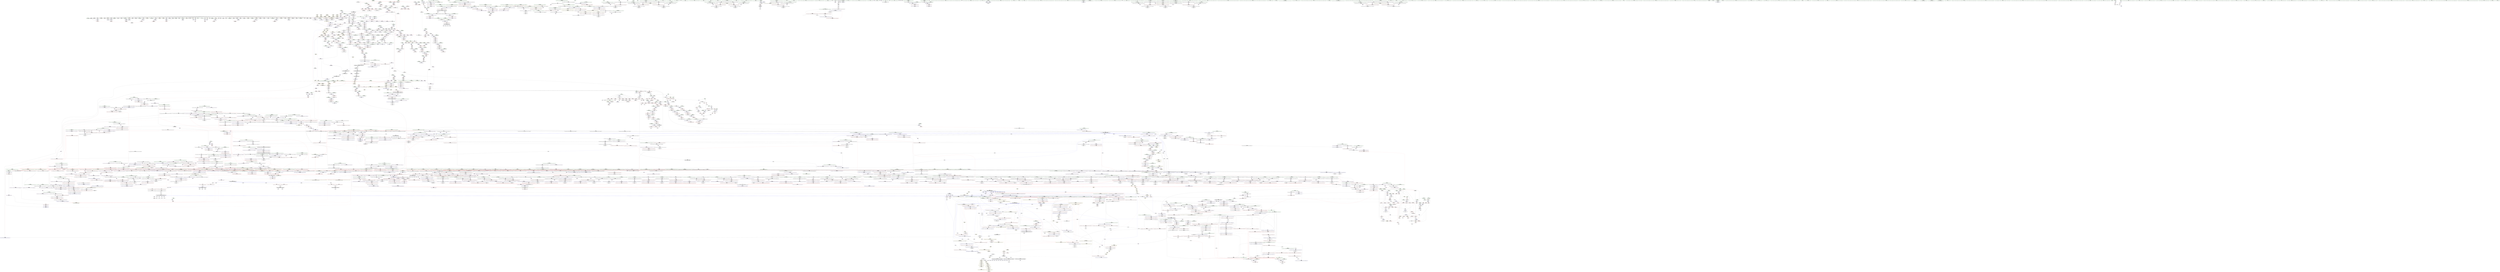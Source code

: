 digraph "SVFG" {
	label="SVFG";

	Node0x556cdcb4b330 [shape=record,color=grey,label="{NodeID: 0\nNullPtr|{|<s44>77}}"];
	Node0x556cdcb4b330 -> Node0x556cdd523050[style=solid];
	Node0x556cdcb4b330 -> Node0x556cdd523150[style=solid];
	Node0x556cdcb4b330 -> Node0x556cdd523220[style=solid];
	Node0x556cdcb4b330 -> Node0x556cdd5232f0[style=solid];
	Node0x556cdcb4b330 -> Node0x556cdd5233c0[style=solid];
	Node0x556cdcb4b330 -> Node0x556cdd523490[style=solid];
	Node0x556cdcb4b330 -> Node0x556cdd523560[style=solid];
	Node0x556cdcb4b330 -> Node0x556cdd523630[style=solid];
	Node0x556cdcb4b330 -> Node0x556cdd523700[style=solid];
	Node0x556cdcb4b330 -> Node0x556cdd5237d0[style=solid];
	Node0x556cdcb4b330 -> Node0x556cdd5238a0[style=solid];
	Node0x556cdcb4b330 -> Node0x556cdd523970[style=solid];
	Node0x556cdcb4b330 -> Node0x556cdd523a40[style=solid];
	Node0x556cdcb4b330 -> Node0x556cdd523b10[style=solid];
	Node0x556cdcb4b330 -> Node0x556cdd523be0[style=solid];
	Node0x556cdcb4b330 -> Node0x556cdd523cb0[style=solid];
	Node0x556cdcb4b330 -> Node0x556cdd523d80[style=solid];
	Node0x556cdcb4b330 -> Node0x556cdd523e50[style=solid];
	Node0x556cdcb4b330 -> Node0x556cdd523f20[style=solid];
	Node0x556cdcb4b330 -> Node0x556cdd523ff0[style=solid];
	Node0x556cdcb4b330 -> Node0x556cdd5240c0[style=solid];
	Node0x556cdcb4b330 -> Node0x556cdd524190[style=solid];
	Node0x556cdcb4b330 -> Node0x556cdd524260[style=solid];
	Node0x556cdcb4b330 -> Node0x556cdd524330[style=solid];
	Node0x556cdcb4b330 -> Node0x556cdd524400[style=solid];
	Node0x556cdcb4b330 -> Node0x556cdd5244d0[style=solid];
	Node0x556cdcb4b330 -> Node0x556cdd5245a0[style=solid];
	Node0x556cdcb4b330 -> Node0x556cdd524670[style=solid];
	Node0x556cdcb4b330 -> Node0x556cdd524740[style=solid];
	Node0x556cdcb4b330 -> Node0x556cdd524810[style=solid];
	Node0x556cdcb4b330 -> Node0x556cdd5248e0[style=solid];
	Node0x556cdcb4b330 -> Node0x556cdd5249b0[style=solid];
	Node0x556cdcb4b330 -> Node0x556cdd524a80[style=solid];
	Node0x556cdcb4b330 -> Node0x556cdd524b50[style=solid];
	Node0x556cdcb4b330 -> Node0x556cdd524c20[style=solid];
	Node0x556cdcb4b330 -> Node0x556cdd524cf0[style=solid];
	Node0x556cdcb4b330 -> Node0x556cdd524dc0[style=solid];
	Node0x556cdcb4b330 -> Node0x556cdd524e90[style=solid];
	Node0x556cdcb4b330 -> Node0x556cdd57f740[style=solid];
	Node0x556cdcb4b330 -> Node0x556cdd5847e0[style=solid];
	Node0x556cdcb4b330 -> Node0x556cdd5848b0[style=solid];
	Node0x556cdcb4b330 -> Node0x556cdd584980[style=solid];
	Node0x556cdcb4b330 -> Node0x556cdd5eea60[style=solid];
	Node0x556cdcb4b330 -> Node0x556cdd5f6680[style=solid];
	Node0x556cdcb4b330:s44 -> Node0x556cdd8041f0[style=solid,color=red];
	Node0x556cdd682410 [shape=record,color=black,label="{NodeID: 3764\nMR_350V_2 = PHI(MR_350V_3, MR_350V_1, )\npts\{26900000 \}\n}"];
	Node0x556cdd52e100 [shape=record,color=red,label="{NodeID: 1550\n1231\<--1208\n\<--__first.addr\n_ZSt10__fill_n_aIPimiEN9__gnu_cxx11__enable_ifIXsr11__is_scalarIT1_EE7__valueET_E6__typeES4_T0_RKS3_\n}"];
	Node0x556cdd52e100 -> Node0x556cdd586930[style=solid];
	Node0x556cdd50c620 [shape=record,color=green,label="{NodeID: 443\n2653\<--2654\nagg.tmp7\<--agg.tmp7_field_insensitive\n_ZSt22__move_median_to_firstIN9__gnu_cxx17__normal_iteratorIPiSt6vectorIiSaIiEEEENS0_5__ops15_Iter_comp_iterISt7greaterIiEEEEvT_SC_SC_SC_T0_\n}"];
	Node0x556cdd50c620 -> Node0x556cdd518730[style=solid];
	Node0x556cdd50c620 -> Node0x556cdd54aeb0[style=solid];
	Node0x556cdd720e10 [shape=record,color=yellow,style=double,label="{NodeID: 5314\n24V_2 = CSCHI(MR_24V_1)\npts\{1088 \}\nCS[]|{<s0>350}}"];
	Node0x556cdd720e10:s0 -> Node0x556cdd720b50[style=dashed,color=blue];
	Node0x556cdd583a10 [shape=record,color=blue,label="{NodeID: 1993\n779\<--796\nncase\<--inc\nmain\n}"];
	Node0x556cdd583a10 -> Node0x556cdd6a5910[style=dashed];
	Node0x556cdd51b990 [shape=record,color=black,label="{NodeID: 886\n3244\<--3227\n\<--__last\n_ZSt25__unguarded_linear_insertIN9__gnu_cxx17__normal_iteratorIPiSt6vectorIiSaIiEEEENS0_5__ops14_Val_comp_iterISt7greaterIiEEEEvT_T0_\n}"];
	Node0x556cdd51b990 -> Node0x556cdd552480[style=solid];
	Node0x556cdd551e00 [shape=record,color=purple,label="{NodeID: 1329\n3760\<--3191\noffset_0\<--\n}"];
	Node0x556cdd551e00 -> Node0x556cdd57ec80[style=solid];
	Node0x556cdd504bb0 [shape=record,color=green,label="{NodeID: 222\n1307\<--1308\n_ZN9__gnu_cxx13new_allocatorIiE10deallocateEPim\<--_ZN9__gnu_cxx13new_allocatorIiE10deallocateEPim_field_insensitive\n}"];
	Node0x556cdd6c4070 [shape=record,color=yellow,style=double,label="{NodeID: 3986\n255V_1 = ENCHI(MR_255V_0)\npts\{897 \}\nFun[_ZNSt12_Vector_baseIiSaIiEED2Ev]}"];
	Node0x556cdd6c4070 -> Node0x556cdd584570[style=dashed];
	Node0x556cdd539560 [shape=record,color=red,label="{NodeID: 1772\n3159\<--3158\n\<--call1\n_ZN9__gnu_cxxeqIPiSt6vectorIiSaIiEEEEbRKNS_17__normal_iteratorIT_T0_EESA_\n}"];
	Node0x556cdd539560 -> Node0x556cdd5f6080[style=solid];
	Node0x556cdd5281f0 [shape=record,color=black,label="{NodeID: 665\n1204\<--1242\n_ZSt10__fill_n_aIPimiEN9__gnu_cxx11__enable_ifIXsr11__is_scalarIT1_EE7__valueET_E6__typeES4_T0_RKS3__ret\<--\n_ZSt10__fill_n_aIPimiEN9__gnu_cxx11__enable_ifIXsr11__is_scalarIT1_EE7__valueET_E6__typeES4_T0_RKS3_\n|{<s0>85}}"];
	Node0x556cdd5281f0:s0 -> Node0x556cdd7f9b60[style=solid,color=blue];
	Node0x556cdd810940 [shape=record,color=black,label="{NodeID: 5536\n1183 = PHI(1175, 1450, )\n1st arg _ZSt6fill_nIPimiET_S1_T0_RKT1_ }"];
	Node0x556cdd810940 -> Node0x556cdd586380[style=solid];
	Node0x556cdd58ee70 [shape=record,color=blue, style = dotted,label="{NodeID: 2215\n3642\<--3644\noffset_0\<--dummyVal\n_ZSt13__adjust_heapIN9__gnu_cxx17__normal_iteratorIPiSt6vectorIiSaIiEEEEliNS0_5__ops15_Iter_comp_iterISt7greaterIiEEEEvT_T0_SD_T1_T2_\n}"];
	Node0x556cdd58ee70 -> Node0x556cdd535530[style=dashed];
	Node0x556cdd546a70 [shape=record,color=purple,label="{NodeID: 1108\n2053\<--1997\ncoerce.dive14\<--agg.tmp11\n_ZSt13__heap_selectIN9__gnu_cxx17__normal_iteratorIPiSt6vectorIiSaIiEEEENS0_5__ops15_Iter_comp_iterISt7greaterIiEEEEvT_SC_SC_T0_\n}"];
	Node0x556cdd546a70 -> Node0x556cdd5323a0[style=solid];
	Node0x556cdcb4b3c0 [shape=record,color=green,label="{NodeID: 1\n7\<--1\n__dso_handle\<--dummyObj\nGlob }"];
	Node0x556cdd682910 [shape=record,color=black,label="{NodeID: 3765\nMR_352V_2 = PHI(MR_352V_3, MR_352V_1, )\npts\{26920000 \}\n}"];
	Node0x556cdd52e1d0 [shape=record,color=red,label="{NodeID: 1551\n1238\<--1208\n\<--__first.addr\n_ZSt10__fill_n_aIPimiEN9__gnu_cxx11__enable_ifIXsr11__is_scalarIT1_EE7__valueET_E6__typeES4_T0_RKS3_\n}"];
	Node0x556cdd52e1d0 -> Node0x556cdd53fbf0[style=solid];
	Node0x556cdd50c6f0 [shape=record,color=green,label="{NodeID: 444\n2655\<--2656\nagg.tmp8\<--agg.tmp8_field_insensitive\n_ZSt22__move_median_to_firstIN9__gnu_cxx17__normal_iteratorIPiSt6vectorIiSaIiEEEENS0_5__ops15_Iter_comp_iterISt7greaterIiEEEEvT_SC_SC_SC_T0_\n}"];
	Node0x556cdd50c6f0 -> Node0x556cdd518800[style=solid];
	Node0x556cdd50c6f0 -> Node0x556cdd54af80[style=solid];
	Node0x556cdd7d5540 [shape=record,color=black,label="{NodeID: 5315\n44 = PHI(128, 150, 169, 289, )\n0th arg _Z3dfsiiRSt6vectorIiSaIiEES2_yy }"];
	Node0x556cdd7d5540 -> Node0x556cdd57f840[style=solid];
	Node0x556cdd583ae0 [shape=record,color=blue,label="{NodeID: 1994\n806\<--805\nthis.addr\<--this\n_ZN9__gnu_cxx13new_allocatorIiEC2Ev\n}"];
	Node0x556cdd583ae0 -> Node0x556cdd55a9c0[style=dashed];
	Node0x556cdd51ba60 [shape=record,color=black,label="{NodeID: 887\n3262\<--3227\n\<--__last\n_ZSt25__unguarded_linear_insertIN9__gnu_cxx17__normal_iteratorIPiSt6vectorIiSaIiEEEENS0_5__ops14_Val_comp_iterISt7greaterIiEEEEvT_T0_\n}"];
	Node0x556cdd51ba60 -> Node0x556cdd5526f0[style=solid];
	Node0x556cdd551ed0 [shape=record,color=purple,label="{NodeID: 1330\n3762\<--3200\noffset_0\<--\n}"];
	Node0x556cdd551ed0 -> Node0x556cdd593e10[style=solid];
	Node0x556cdd504cb0 [shape=record,color=green,label="{NodeID: 223\n1314\<--1315\nthis.addr\<--this.addr_field_insensitive\n_ZN9__gnu_cxx13new_allocatorIiE10deallocateEPim\n}"];
	Node0x556cdd504cb0 -> Node0x556cdd52eed0[style=solid];
	Node0x556cdd504cb0 -> Node0x556cdd587150[style=solid];
	Node0x556cdd6c4150 [shape=record,color=yellow,style=double,label="{NodeID: 3987\n34V_1 = ENCHI(MR_34V_0)\npts\{2620000 5090000 \}\nFun[_ZNSt12_Vector_baseIiSaIiEED2Ev]}"];
	Node0x556cdd6c4150 -> Node0x556cdd55b450[style=dashed];
	Node0x556cdd6c4150 -> Node0x556cdd55b5f0[style=dashed];
	Node0x556cdd539630 [shape=record,color=red,label="{NodeID: 1773\n3194\<--3193\n\<--coerce.dive4\n_ZSt13move_backwardIN9__gnu_cxx17__normal_iteratorIPiSt6vectorIiSaIiEEEES6_ET0_T_S8_S7_\n|{<s0>324}}"];
	Node0x556cdd539630:s0 -> Node0x556cdd81aca0[style=solid,color=red];
	Node0x556cdd5282c0 [shape=record,color=black,label="{NodeID: 666\n1244\<--1249\n_ZSt12__niter_baseIPiET_S1__ret\<--\n_ZSt12__niter_baseIPiET_S1_\n|{<s0>84}}"];
	Node0x556cdd5282c0:s0 -> Node0x556cdd7f9a20[style=solid,color=blue];
	Node0x556cdd810ac0 [shape=record,color=black,label="{NodeID: 5537\n1184 = PHI(1176, 1445, )\n2nd arg _ZSt6fill_nIPimiET_S1_T0_RKT1_ }"];
	Node0x556cdd810ac0 -> Node0x556cdd586450[style=solid];
	Node0x556cdd58ef40 [shape=record,color=blue,label="{NodeID: 2216\n2473\<--2472\n__t.addr\<--__t\n_ZSt4moveIRN9__gnu_cxx5__ops15_Iter_comp_iterISt7greaterIiEEEEONSt16remove_referenceIT_E4typeEOS8_\n}"];
	Node0x556cdd58ef40 -> Node0x556cdd535600[style=dashed];
	Node0x556cdd546b40 [shape=record,color=purple,label="{NodeID: 1109\n2055\<--1999\ncoerce.dive15\<--agg.tmp12\n_ZSt13__heap_selectIN9__gnu_cxx17__normal_iteratorIPiSt6vectorIiSaIiEEEENS0_5__ops15_Iter_comp_iterISt7greaterIiEEEEvT_SC_SC_T0_\n}"];
	Node0x556cdd546b40 -> Node0x556cdd532470[style=solid];
	Node0x556cdd472500 [shape=record,color=green,label="{NodeID: 2\n8\<--1\n_ZSt3cin\<--dummyObj\nGlob }"];
	Node0x556cdd682e10 [shape=record,color=black,label="{NodeID: 3766\nMR_646V_3 = PHI(MR_646V_2, MR_646V_1, )\npts\{15910000 \}\n}"];
	Node0x556cdd52e2a0 [shape=record,color=red,label="{NodeID: 1552\n1242\<--1208\n\<--__first.addr\n_ZSt10__fill_n_aIPimiEN9__gnu_cxx11__enable_ifIXsr11__is_scalarIT1_EE7__valueET_E6__typeES4_T0_RKS3_\n}"];
	Node0x556cdd52e2a0 -> Node0x556cdd5281f0[style=solid];
	Node0x556cdd50c7c0 [shape=record,color=green,label="{NodeID: 445\n2657\<--2658\nagg.tmp13\<--agg.tmp13_field_insensitive\n_ZSt22__move_median_to_firstIN9__gnu_cxx17__normal_iteratorIPiSt6vectorIiSaIiEEEENS0_5__ops15_Iter_comp_iterISt7greaterIiEEEEvT_SC_SC_SC_T0_\n}"];
	Node0x556cdd50c7c0 -> Node0x556cdd5188d0[style=solid];
	Node0x556cdd50c7c0 -> Node0x556cdd54b050[style=solid];
	Node0x556cdd7d5470 [shape=record,color=black,label="{NodeID: 5316\n45 = PHI(129, 151, 170, 305, )\n1st arg _Z3dfsiiRSt6vectorIiSaIiEES2_yy }"];
	Node0x556cdd7d5470 -> Node0x556cdd57f910[style=solid];
	Node0x556cdd583bb0 [shape=record,color=blue,label="{NodeID: 1995\n813\<--812\nthis.addr\<--this\n_ZN9__gnu_cxx13new_allocatorIiED2Ev\n}"];
	Node0x556cdd583bb0 -> Node0x556cdd55aa90[style=dashed];
	Node0x556cdd51bb30 [shape=record,color=black,label="{NodeID: 888\n3243\<--3233\n\<--__next\n_ZSt25__unguarded_linear_insertIN9__gnu_cxx17__normal_iteratorIPiSt6vectorIiSaIiEEEENS0_5__ops14_Val_comp_iterISt7greaterIiEEEEvT_T0_\n}"];
	Node0x556cdd51bb30 -> Node0x556cdd5523b0[style=solid];
	Node0x556cdd551fa0 [shape=record,color=purple,label="{NodeID: 1331\n3763\<--3201\noffset_0\<--\n}"];
	Node0x556cdd551fa0 -> Node0x556cdd57ed50[style=solid];
	Node0x556cdd504d80 [shape=record,color=green,label="{NodeID: 224\n1316\<--1317\n__p.addr\<--__p.addr_field_insensitive\n_ZN9__gnu_cxx13new_allocatorIiE10deallocateEPim\n}"];
	Node0x556cdd504d80 -> Node0x556cdd52efa0[style=solid];
	Node0x556cdd504d80 -> Node0x556cdd587220[style=solid];
	Node0x556cdd6c4260 [shape=record,color=yellow,style=double,label="{NodeID: 3988\n120V_1 = ENCHI(MR_120V_0)\npts\{2620002 5090002 \}\nFun[_ZNSt12_Vector_baseIiSaIiEED2Ev]}"];
	Node0x556cdd6c4260 -> Node0x556cdd55b520[style=dashed];
	Node0x556cdd539700 [shape=record,color=red,label="{NodeID: 1774\n3204\<--3203\n\<--coerce.dive8\n_ZSt13move_backwardIN9__gnu_cxx17__normal_iteratorIPiSt6vectorIiSaIiEEEES6_ET0_T_S8_S7_\n|{<s0>326}}"];
	Node0x556cdd539700:s0 -> Node0x556cdd81aca0[style=solid,color=red];
	Node0x556cdd528390 [shape=record,color=black,label="{NodeID: 667\n1269\<--1268\n\<--_M_impl\n_ZNSt12_Vector_baseIiSaIiEE13_M_deallocateEPim\n|{<s0>86}}"];
	Node0x556cdd528390:s0 -> Node0x556cdd818f50[style=solid,color=red];
	Node0x556cdd810c40 [shape=record,color=black,label="{NodeID: 5538\n3226 = PHI(3093, 3139, )\n0th arg _ZSt25__unguarded_linear_insertIN9__gnu_cxx17__normal_iteratorIPiSt6vectorIiSaIiEEEENS0_5__ops14_Val_comp_iterISt7greaterIiEEEEvT_T0_ }"];
	Node0x556cdd810c40 -> Node0x556cdd594150[style=solid];
	Node0x556cdd6e3be0 [shape=record,color=yellow,style=double,label="{NodeID: 4431\n67V_1 = ENCHI(MR_67V_0)\npts\{268 \}\nFun[_Z5checkiyRSt6vectorIiSaIiEE]}"];
	Node0x556cdd6e3be0 -> Node0x556cdd5810a0[style=dashed];
	Node0x556cdd6e3be0 -> Node0x556cdd581240[style=dashed];
	Node0x556cdd58f010 [shape=record,color=blue,label="{NodeID: 2217\n2481\<--2479\nthis.addr\<--this\n_ZN9__gnu_cxx5__ops14_Iter_comp_valISt7greaterIiEEC2EONS0_15_Iter_comp_iterIS3_EE\n}"];
	Node0x556cdd58f010 -> Node0x556cdd5356d0[style=dashed];
	Node0x556cdd546c10 [shape=record,color=purple,label="{NodeID: 1110\n2057\<--2001\ncoerce.dive16\<--agg.tmp13\n_ZSt13__heap_selectIN9__gnu_cxx17__normal_iteratorIPiSt6vectorIiSaIiEEEENS0_5__ops15_Iter_comp_iterISt7greaterIiEEEEvT_SC_SC_T0_\n}"];
	Node0x556cdd546c10 -> Node0x556cdd532540[style=solid];
	Node0x556cdd472590 [shape=record,color=green,label="{NodeID: 3\n9\<--1\n_ZSt4cout\<--dummyObj\nGlob }"];
	Node0x556cdd683310 [shape=record,color=black,label="{NodeID: 3767\nMR_648V_3 = PHI(MR_648V_2, MR_648V_1, )\npts\{15930000 \}\n}"];
	Node0x556cdd52e370 [shape=record,color=red,label="{NodeID: 1553\n1224\<--1210\n\<--__n.addr\n_ZSt10__fill_n_aIPimiEN9__gnu_cxx11__enable_ifIXsr11__is_scalarIT1_EE7__valueET_E6__typeES4_T0_RKS3_\n}"];
	Node0x556cdd52e370 -> Node0x556cdd586860[style=solid];
	Node0x556cdd50c890 [shape=record,color=green,label="{NodeID: 446\n2659\<--2660\nagg.tmp14\<--agg.tmp14_field_insensitive\n_ZSt22__move_median_to_firstIN9__gnu_cxx17__normal_iteratorIPiSt6vectorIiSaIiEEEENS0_5__ops15_Iter_comp_iterISt7greaterIiEEEEvT_SC_SC_SC_T0_\n}"];
	Node0x556cdd50c890 -> Node0x556cdd5189a0[style=solid];
	Node0x556cdd50c890 -> Node0x556cdd54b120[style=solid];
	Node0x556cdd7f4890 [shape=record,color=black,label="{NodeID: 5317\n46 = PHI(130, 152, 171, 306, )\n2nd arg _Z3dfsiiRSt6vectorIiSaIiEES2_yy }"];
	Node0x556cdd7f4890 -> Node0x556cdd57f9e0[style=solid];
	Node0x556cdd6d5a10 [shape=record,color=yellow,style=double,label="{NodeID: 4210\n24V_1 = ENCHI(MR_24V_0)\npts\{1088 \}\nFun[_ZSt6fill_nIPimiET_S1_T0_RKT1_]|{<s0>85}}"];
	Node0x556cdd6d5a10:s0 -> Node0x556cdd6a1310[style=dashed,color=red];
	Node0x556cdd583c80 [shape=record,color=blue,label="{NodeID: 1996\n822\<--819\nthis.addr\<--this\n_ZNSt12_Vector_baseIiSaIiEEC2EmRKS0_\n}"];
	Node0x556cdd583c80 -> Node0x556cdd55ab60[style=dashed];
	Node0x556cdd51bc00 [shape=record,color=black,label="{NodeID: 889\n3249\<--3233\n\<--__next\n_ZSt25__unguarded_linear_insertIN9__gnu_cxx17__normal_iteratorIPiSt6vectorIiSaIiEEEENS0_5__ops14_Val_comp_iterISt7greaterIiEEEEvT_T0_\n}"];
	Node0x556cdd51bc00 -> Node0x556cdd552620[style=solid];
	Node0x556cdd552070 [shape=record,color=purple,label="{NodeID: 1332\n3765\<--3208\noffset_0\<--\n}"];
	Node0x556cdd552070 -> Node0x556cdd593fb0[style=solid];
	Node0x556cdd504e50 [shape=record,color=green,label="{NodeID: 225\n1318\<--1319\n.addr\<--.addr_field_insensitive\n_ZN9__gnu_cxx13new_allocatorIiE10deallocateEPim\n}"];
	Node0x556cdd504e50 -> Node0x556cdd5872f0[style=solid];
	Node0x556cdd5397d0 [shape=record,color=red,label="{NodeID: 1775\n3212\<--3211\n\<--coerce.dive12\n_ZSt13move_backwardIN9__gnu_cxx17__normal_iteratorIPiSt6vectorIiSaIiEEEES6_ET0_T_S8_S7_\n|{<s0>328}}"];
	Node0x556cdd5397d0:s0 -> Node0x556cdd81bf30[style=solid,color=red];
	Node0x556cdd528460 [shape=record,color=black,label="{NodeID: 668\n1303\<--1302\n\<--\n_ZNSt16allocator_traitsISaIiEE10deallocateERS0_Pim\n|{<s0>89}}"];
	Node0x556cdd528460:s0 -> Node0x556cdd810370[style=solid,color=red];
	Node0x556cdd810dc0 [shape=record,color=black,label="{NodeID: 5539\n3383 = PHI(3366, )\n0th arg _ZNSt20__copy_move_backwardILb1ELb1ESt26random_access_iterator_tagE13__copy_move_bIiEEPT_PKS3_S6_S4_ }"];
	Node0x556cdd810dc0 -> Node0x556cdd595260[style=solid];
	Node0x556cdd6e3cc0 [shape=record,color=yellow,style=double,label="{NodeID: 4432\n69V_1 = ENCHI(MR_69V_0)\npts\{270 \}\nFun[_Z5checkiyRSt6vectorIiSaIiEE]}"];
	Node0x556cdd6e3cc0 -> Node0x556cdd581170[style=dashed];
	Node0x556cdd6e3cc0 -> Node0x556cdd581310[style=dashed];
	Node0x556cdd58f0e0 [shape=record,color=blue,label="{NodeID: 2218\n2483\<--2480\n__comp.addr\<--__comp\n_ZN9__gnu_cxx5__ops14_Iter_comp_valISt7greaterIiEEC2EONS0_15_Iter_comp_iterIS3_EE\n}"];
	Node0x556cdd58f0e0 -> Node0x556cdd5357a0[style=dashed];
	Node0x556cdd546ce0 [shape=record,color=purple,label="{NodeID: 1111\n3597\<--2009\noffset_0\<--\n}"];
	Node0x556cdd546ce0 -> Node0x556cdd58bb40[style=solid];
	Node0x556cdd472840 [shape=record,color=green,label="{NodeID: 4\n10\<--1\n.str\<--dummyObj\nGlob }"];
	Node0x556cdd683810 [shape=record,color=black,label="{NodeID: 3768\nMR_650V_3 = PHI(MR_650V_2, MR_650V_1, )\npts\{15950000 \}\n}"];
	Node0x556cdd52e440 [shape=record,color=red,label="{NodeID: 1554\n1221\<--1212\n\<--__value.addr\n_ZSt10__fill_n_aIPimiEN9__gnu_cxx11__enable_ifIXsr11__is_scalarIT1_EE7__valueET_E6__typeES4_T0_RKS3_\n}"];
	Node0x556cdd52e440 -> Node0x556cdd52e780[style=solid];
	Node0x556cdd50c960 [shape=record,color=green,label="{NodeID: 447\n2661\<--2662\nagg.tmp17\<--agg.tmp17_field_insensitive\n_ZSt22__move_median_to_firstIN9__gnu_cxx17__normal_iteratorIPiSt6vectorIiSaIiEEEENS0_5__ops15_Iter_comp_iterISt7greaterIiEEEEvT_SC_SC_SC_T0_\n}"];
	Node0x556cdd50c960 -> Node0x556cdd518a70[style=solid];
	Node0x556cdd50c960 -> Node0x556cdd54b1f0[style=solid];
	Node0x556cdd7f6530 [shape=record,color=black,label="{NodeID: 5318\n553 = PHI()\n}"];
	Node0x556cdd583d50 [shape=record,color=blue,label="{NodeID: 1997\n824\<--820\n__n.addr\<--__n\n_ZNSt12_Vector_baseIiSaIiEEC2EmRKS0_\n}"];
	Node0x556cdd583d50 -> Node0x556cdd55ac30[style=dashed];
	Node0x556cdd51bcd0 [shape=record,color=black,label="{NodeID: 890\n3263\<--3233\n\<--__next\n_ZSt25__unguarded_linear_insertIN9__gnu_cxx17__normal_iteratorIPiSt6vectorIiSaIiEEEENS0_5__ops14_Val_comp_iterISt7greaterIiEEEEvT_T0_\n}"];
	Node0x556cdd51bcd0 -> Node0x556cdd5527c0[style=solid];
	Node0x556cdd552140 [shape=record,color=purple,label="{NodeID: 1333\n3766\<--3209\noffset_0\<--\n}"];
	Node0x556cdd552140 -> Node0x556cdd57ee20[style=solid];
	Node0x556cdd504f20 [shape=record,color=green,label="{NodeID: 226\n1327\<--1328\n_ZdlPv\<--_ZdlPv_field_insensitive\n}"];
	Node0x556cdd5398a0 [shape=record,color=red,label="{NodeID: 1776\n3214\<--3213\n\<--coerce.dive13\n_ZSt13move_backwardIN9__gnu_cxx17__normal_iteratorIPiSt6vectorIiSaIiEEEES6_ET0_T_S8_S7_\n|{<s0>328}}"];
	Node0x556cdd5398a0:s0 -> Node0x556cdd81c040[style=solid,color=red];
	Node0x556cdd528530 [shape=record,color=black,label="{NodeID: 669\n1325\<--1324\n\<--\n_ZN9__gnu_cxx13new_allocatorIiE10deallocateEPim\n}"];
	Node0x556cdd810ed0 [shape=record,color=black,label="{NodeID: 5540\n3384 = PHI(3367, )\n1st arg _ZNSt20__copy_move_backwardILb1ELb1ESt26random_access_iterator_tagE13__copy_move_bIiEEPT_PKS3_S6_S4_ }"];
	Node0x556cdd810ed0 -> Node0x556cdd595330[style=solid];
	Node0x556cdd58f1b0 [shape=record,color=blue,label="{NodeID: 2219\n2519\<--2494\ncoerce.dive\<--__first.coerce\n_ZSt11__push_heapIN9__gnu_cxx17__normal_iteratorIPiSt6vectorIiSaIiEEEEliNS0_5__ops14_Iter_comp_valISt7greaterIiEEEEvT_T0_SD_T1_RT2_\n|{<s0>228|<s1>230|<s2>233|<s3>236}}"];
	Node0x556cdd58f1b0:s0 -> Node0x556cdd6ded80[style=dashed,color=red];
	Node0x556cdd58f1b0:s1 -> Node0x556cdd6ded80[style=dashed,color=red];
	Node0x556cdd58f1b0:s2 -> Node0x556cdd6ded80[style=dashed,color=red];
	Node0x556cdd58f1b0:s3 -> Node0x556cdd6ded80[style=dashed,color=red];
	Node0x556cdd546db0 [shape=record,color=purple,label="{NodeID: 1112\n3598\<--2010\noffset_0\<--\n}"];
	Node0x556cdd546db0 -> Node0x556cdd53cfe0[style=solid];
	Node0x556cdd472900 [shape=record,color=green,label="{NodeID: 5\n12\<--1\n.str.1\<--dummyObj\nGlob }"];
	Node0x556cdd683d10 [shape=record,color=black,label="{NodeID: 3769\nMR_652V_3 = PHI(MR_652V_2, MR_652V_1, )\npts\{15970000 \}\n}"];
	Node0x556cdd52e510 [shape=record,color=red,label="{NodeID: 1555\n1230\<--1214\n\<--__tmp\n_ZSt10__fill_n_aIPimiEN9__gnu_cxx11__enable_ifIXsr11__is_scalarIT1_EE7__valueET_E6__typeES4_T0_RKS3_\n}"];
	Node0x556cdd52e510 -> Node0x556cdd586930[style=solid];
	Node0x556cdd50ca30 [shape=record,color=green,label="{NodeID: 448\n2663\<--2664\nagg.tmp18\<--agg.tmp18_field_insensitive\n_ZSt22__move_median_to_firstIN9__gnu_cxx17__normal_iteratorIPiSt6vectorIiSaIiEEEENS0_5__ops15_Iter_comp_iterISt7greaterIiEEEEvT_SC_SC_SC_T0_\n}"];
	Node0x556cdd50ca30 -> Node0x556cdd518b40[style=solid];
	Node0x556cdd50ca30 -> Node0x556cdd54b2c0[style=solid];
	Node0x556cdd7f6630 [shape=record,color=black,label="{NodeID: 5319\n136 = PHI(195, )\n}"];
	Node0x556cdd7f6630 -> Node0x556cdd556170[style=solid];
	Node0x556cdd583e20 [shape=record,color=blue,label="{NodeID: 1998\n826\<--821\n__a.addr\<--__a\n_ZNSt12_Vector_baseIiSaIiEEC2EmRKS0_\n}"];
	Node0x556cdd583e20 -> Node0x556cdd55ad00[style=dashed];
	Node0x556cdd51bda0 [shape=record,color=black,label="{NodeID: 891\n3248\<--3235\n\<--agg.tmp\n_ZSt25__unguarded_linear_insertIN9__gnu_cxx17__normal_iteratorIPiSt6vectorIiSaIiEEEENS0_5__ops14_Val_comp_iterISt7greaterIiEEEEvT_T0_\n}"];
	Node0x556cdd51bda0 -> Node0x556cdd552550[style=solid];
	Node0x556cdd552210 [shape=record,color=purple,label="{NodeID: 1334\n3237\<--3227\ncoerce.dive\<--__last\n_ZSt25__unguarded_linear_insertIN9__gnu_cxx17__normal_iteratorIPiSt6vectorIiSaIiEEEENS0_5__ops14_Val_comp_iterISt7greaterIiEEEEvT_T0_\n}"];
	Node0x556cdd552210 -> Node0x556cdd594150[style=solid];
	Node0x556cdd505020 [shape=record,color=green,label="{NodeID: 227\n1336\<--1337\n__first.addr\<--__first.addr_field_insensitive\n_ZSt8_DestroyIPiiEvT_S1_RSaIT0_E\n}"];
	Node0x556cdd505020 -> Node0x556cdd52f070[style=solid];
	Node0x556cdd505020 -> Node0x556cdd5873c0[style=solid];
	Node0x556cdd539970 [shape=record,color=red,label="{NodeID: 1777\n3216\<--3215\n\<--coerce.dive14\n_ZSt13move_backwardIN9__gnu_cxx17__normal_iteratorIPiSt6vectorIiSaIiEEEES6_ET0_T_S8_S7_\n|{<s0>328}}"];
	Node0x556cdd539970:s0 -> Node0x556cdd81c150[style=solid,color=red];
	Node0x556cdd528600 [shape=record,color=black,label="{NodeID: 670\n1386\<--1385\n\<--this1\n_ZNSt6vectorIiSaIiEE21_M_default_initializeEm\n}"];
	Node0x556cdd528600 -> Node0x556cdd53fd90[style=solid];
	Node0x556cdd528600 -> Node0x556cdd53fe60[style=solid];
	Node0x556cdd810fe0 [shape=record,color=black,label="{NodeID: 5541\n3385 = PHI(3368, )\n2nd arg _ZNSt20__copy_move_backwardILb1ELb1ESt26random_access_iterator_tagE13__copy_move_bIiEEPT_PKS3_S6_S4_ }"];
	Node0x556cdd810fe0 -> Node0x556cdd595400[style=solid];
	Node0x556cdd58f280 [shape=record,color=blue,label="{NodeID: 2220\n2501\<--2495\n__holeIndex.addr\<--__holeIndex\n_ZSt11__push_heapIN9__gnu_cxx17__normal_iteratorIPiSt6vectorIiSaIiEEEEliNS0_5__ops14_Iter_comp_valISt7greaterIiEEEEvT_T0_SD_T1_RT2_\n}"];
	Node0x556cdd58f280 -> Node0x556cdd535870[style=dashed];
	Node0x556cdd58f280 -> Node0x556cdd698c10[style=dashed];
	Node0x556cdd546e80 [shape=record,color=purple,label="{NodeID: 1113\n3600\<--2012\noffset_0\<--\n}"];
	Node0x556cdd546e80 -> Node0x556cdd58bc10[style=solid];
	Node0x556cdd4729c0 [shape=record,color=green,label="{NodeID: 6\n15\<--1\n\<--dummyObj\nCan only get source location for instruction, argument, global var or function.}"];
	Node0x556cdd684210 [shape=record,color=black,label="{NodeID: 3770\nMR_24V_6 = PHI(MR_24V_3, MR_24V_2, )\npts\{1088 \}\n|{<s0>104|<s1>126}}"];
	Node0x556cdd684210:s0 -> Node0x556cdd71d9d0[style=dashed,color=blue];
	Node0x556cdd684210:s1 -> Node0x556cdd6ad610[style=dashed,color=blue];
	Node0x556cdd52e5e0 [shape=record,color=red,label="{NodeID: 1556\n1227\<--1216\n\<--__niter\n_ZSt10__fill_n_aIPimiEN9__gnu_cxx11__enable_ifIXsr11__is_scalarIT1_EE7__valueET_E6__typeES4_T0_RKS3_\n}"];
	Node0x556cdd52e5e0 -> Node0x556cdd5f5f00[style=solid];
	Node0x556cdd50cb00 [shape=record,color=green,label="{NodeID: 449\n2665\<--2666\nagg.tmp23\<--agg.tmp23_field_insensitive\n_ZSt22__move_median_to_firstIN9__gnu_cxx17__normal_iteratorIPiSt6vectorIiSaIiEEEENS0_5__ops15_Iter_comp_iterISt7greaterIiEEEEvT_SC_SC_SC_T0_\n}"];
	Node0x556cdd50cb00 -> Node0x556cdd518c10[style=solid];
	Node0x556cdd50cb00 -> Node0x556cdd54b390[style=solid];
	Node0x556cdd7f6860 [shape=record,color=black,label="{NodeID: 5320\n144 = PHI(220, )\n}"];
	Node0x556cdd7f6860 -> Node0x556cdd556240[style=solid];
	Node0x556cdd583ef0 [shape=record,color=blue,label="{NodeID: 1999\n828\<--847\nexn.slot\<--\n_ZNSt12_Vector_baseIiSaIiEEC2EmRKS0_\n}"];
	Node0x556cdd583ef0 -> Node0x556cdd55add0[style=dashed];
	Node0x556cdd51be70 [shape=record,color=black,label="{NodeID: 892\n3309\<--3288\n\<--__first\n_ZSt23__copy_move_backward_a2ILb1EN9__gnu_cxx17__normal_iteratorIPiSt6vectorIiSaIiEEEES6_ET1_T0_S8_S7_\n}"];
	Node0x556cdd51be70 -> Node0x556cdd552f10[style=solid];
	Node0x556cdd5522e0 [shape=record,color=purple,label="{NodeID: 1335\n3251\<--3235\ncoerce.dive3\<--agg.tmp\n_ZSt25__unguarded_linear_insertIN9__gnu_cxx17__normal_iteratorIPiSt6vectorIiSaIiEEEENS0_5__ops14_Val_comp_iterISt7greaterIiEEEEvT_T0_\n}"];
	Node0x556cdd5522e0 -> Node0x556cdd539be0[style=solid];
	Node0x556cdd5050f0 [shape=record,color=green,label="{NodeID: 228\n1338\<--1339\n__last.addr\<--__last.addr_field_insensitive\n_ZSt8_DestroyIPiiEvT_S1_RSaIT0_E\n}"];
	Node0x556cdd5050f0 -> Node0x556cdd52f140[style=solid];
	Node0x556cdd5050f0 -> Node0x556cdd587490[style=solid];
	Node0x556cdd6c4640 [shape=record,color=yellow,style=double,label="{NodeID: 3992\n24V_1 = ENCHI(MR_24V_0)\npts\{1088 \}\nFun[_ZNSt6vectorIiSaIiEE21_M_default_initializeEm]|{<s0>94}}"];
	Node0x556cdd6c4640:s0 -> Node0x556cdd6d4df0[style=dashed,color=red];
	Node0x556cdd539a40 [shape=record,color=red,label="{NodeID: 1778\n3223\<--3222\n\<--coerce.dive17\n_ZSt13move_backwardIN9__gnu_cxx17__normal_iteratorIPiSt6vectorIiSaIiEEEES6_ET0_T_S8_S7_\n}"];
	Node0x556cdd539a40 -> Node0x556cdd51b8c0[style=solid];
	Node0x556cdd5286d0 [shape=record,color=black,label="{NodeID: 671\n1391\<--1385\n\<--this1\n_ZNSt6vectorIiSaIiEE21_M_default_initializeEm\n|{<s0>93}}"];
	Node0x556cdd5286d0:s0 -> Node0x556cdd81e890[style=solid,color=red];
	Node0x556cdd8110f0 [shape=record,color=black,label="{NodeID: 5542\n2479 = PHI(2361, )\n0th arg _ZN9__gnu_cxx5__ops14_Iter_comp_valISt7greaterIiEEC2EONS0_15_Iter_comp_iterIS3_EE }"];
	Node0x556cdd8110f0 -> Node0x556cdd58f010[style=solid];
	Node0x556cdd58f350 [shape=record,color=blue,label="{NodeID: 2221\n2503\<--2496\n__topIndex.addr\<--__topIndex\n_ZSt11__push_heapIN9__gnu_cxx17__normal_iteratorIPiSt6vectorIiSaIiEEEEliNS0_5__ops14_Iter_comp_valISt7greaterIiEEEEvT_T0_SD_T1_RT2_\n}"];
	Node0x556cdd58f350 -> Node0x556cdd535c80[style=dashed];
	Node0x556cdd546f50 [shape=record,color=purple,label="{NodeID: 1114\n3601\<--2013\noffset_0\<--\n}"];
	Node0x556cdd546f50 -> Node0x556cdd53d0b0[style=solid];
	Node0x556cdd473230 [shape=record,color=green,label="{NodeID: 7\n91\<--1\n\<--dummyObj\nCan only get source location for instruction, argument, global var or function.}"];
	Node0x556cdd684710 [shape=record,color=black,label="{NodeID: 3771\nMR_367V_4 = PHI(MR_367V_5, MR_367V_3, )\npts\{28710000 \}\n|{|<s3>277|<s4>277|<s5>283|<s6>288|<s7>288}}"];
	Node0x556cdd684710 -> Node0x556cdd57df80[style=dashed];
	Node0x556cdd684710 -> Node0x556cdd57e2c0[style=dashed];
	Node0x556cdd684710 -> Node0x556cdd57e390[style=dashed];
	Node0x556cdd684710:s3 -> Node0x556cdd533a60[style=dashed,color=red];
	Node0x556cdd684710:s4 -> Node0x556cdd58da20[style=dashed,color=red];
	Node0x556cdd684710:s5 -> Node0x556cdd6e6240[style=dashed,color=red];
	Node0x556cdd684710:s6 -> Node0x556cdd533a60[style=dashed,color=red];
	Node0x556cdd684710:s7 -> Node0x556cdd58da20[style=dashed,color=red];
	Node0x556cdd52e6b0 [shape=record,color=red,label="{NodeID: 1557\n1234\<--1216\n\<--__niter\n_ZSt10__fill_n_aIPimiEN9__gnu_cxx11__enable_ifIXsr11__is_scalarIT1_EE7__valueET_E6__typeES4_T0_RKS3_\n}"];
	Node0x556cdd52e6b0 -> Node0x556cdd5f0b00[style=solid];
	Node0x556cdd50cbd0 [shape=record,color=green,label="{NodeID: 450\n2667\<--2668\nagg.tmp24\<--agg.tmp24_field_insensitive\n_ZSt22__move_median_to_firstIN9__gnu_cxx17__normal_iteratorIPiSt6vectorIiSaIiEEEENS0_5__ops15_Iter_comp_iterISt7greaterIiEEEEvT_SC_SC_SC_T0_\n}"];
	Node0x556cdd50cbd0 -> Node0x556cdd518ce0[style=solid];
	Node0x556cdd50cbd0 -> Node0x556cdd54b460[style=solid];
	Node0x556cdd7f69a0 [shape=record,color=black,label="{NodeID: 5321\n158 = PHI(195, )\n}"];
	Node0x556cdd7f69a0 -> Node0x556cdd556310[style=solid];
	Node0x556cdd6d5dc0 [shape=record,color=yellow,style=double,label="{NodeID: 4214\n562V_1 = ENCHI(MR_562V_0)\npts\{264 1446 \}\nFun[_ZSt6fill_nIPimiET_S1_T0_RKT1_]|{<s0>85}}"];
	Node0x556cdd6d5dc0:s0 -> Node0x556cdd6d3ae0[style=dashed,color=red];
	Node0x556cdd583fc0 [shape=record,color=blue,label="{NodeID: 2000\n830\<--849\nehselector.slot\<--\n_ZNSt12_Vector_baseIiSaIiEEC2EmRKS0_\n}"];
	Node0x556cdd583fc0 -> Node0x556cdd55aea0[style=dashed];
	Node0x556cdd51bf40 [shape=record,color=black,label="{NodeID: 893\n3317\<--3290\n\<--__last\n_ZSt23__copy_move_backward_a2ILb1EN9__gnu_cxx17__normal_iteratorIPiSt6vectorIiSaIiEEEES6_ET1_T0_S8_S7_\n}"];
	Node0x556cdd51bf40 -> Node0x556cdd5530b0[style=solid];
	Node0x556cdd5523b0 [shape=record,color=purple,label="{NodeID: 1336\n3768\<--3243\noffset_0\<--\n}"];
	Node0x556cdd5523b0 -> Node0x556cdd5942f0[style=solid];
	Node0x556cdd50d590 [shape=record,color=green,label="{NodeID: 229\n1340\<--1341\n.addr\<--.addr_field_insensitive\n_ZSt8_DestroyIPiiEvT_S1_RSaIT0_E\n}"];
	Node0x556cdd50d590 -> Node0x556cdd587560[style=solid];
	Node0x556cdd539b10 [shape=record,color=red,label="{NodeID: 1779\n3241\<--3240\n\<--call1\n_ZSt25__unguarded_linear_insertIN9__gnu_cxx17__normal_iteratorIPiSt6vectorIiSaIiEEEENS0_5__ops14_Val_comp_iterISt7greaterIiEEEEvT_T0_\n}"];
	Node0x556cdd539b10 -> Node0x556cdd594220[style=solid];
	Node0x556cdd5287a0 [shape=record,color=black,label="{NodeID: 672\n1396\<--1385\n\<--this1\n_ZNSt6vectorIiSaIiEE21_M_default_initializeEm\n}"];
	Node0x556cdd5287a0 -> Node0x556cdd53ff30[style=solid];
	Node0x556cdd5287a0 -> Node0x556cdd540000[style=solid];
	Node0x556cdd811230 [shape=record,color=black,label="{NodeID: 5543\n2480 = PHI(2452, )\n1st arg _ZN9__gnu_cxx5__ops14_Iter_comp_valISt7greaterIiEEC2EONS0_15_Iter_comp_iterIS3_EE }"];
	Node0x556cdd811230 -> Node0x556cdd58f0e0[style=solid];
	Node0x556cdd6e4040 [shape=record,color=yellow,style=double,label="{NodeID: 4436\n24V_1 = ENCHI(MR_24V_0)\npts\{1088 \}\nFun[_Z5checkiyRSt6vectorIiSaIiEE]|{<s0>15}}"];
	Node0x556cdd6e4040:s0 -> Node0x556cdd6d9cf0[style=dashed,color=red];
	Node0x556cdd58f420 [shape=record,color=blue,label="{NodeID: 2222\n2505\<--2497\n__value.addr\<--__value\n_ZSt11__push_heapIN9__gnu_cxx17__normal_iteratorIPiSt6vectorIiSaIiEEEEliNS0_5__ops14_Iter_comp_valISt7greaterIiEEEEvT_T0_SD_T1_RT2_\n|{|<s2>229}}"];
	Node0x556cdd58f420 -> Node0x556cdd536160[style=dashed];
	Node0x556cdd58f420 -> Node0x556cdd536230[style=dashed];
	Node0x556cdd58f420:s2 -> Node0x556cdd6d8360[style=dashed,color=red];
	Node0x556cdd547020 [shape=record,color=purple,label="{NodeID: 1115\n3603\<--2022\noffset_0\<--\n}"];
	Node0x556cdd547020 -> Node0x556cdd58bce0[style=solid];
	Node0x556cdd4732f0 [shape=record,color=green,label="{NodeID: 8\n94\<--1\n\<--dummyObj\nCan only get source location for instruction, argument, global var or function.}"];
	Node0x556cdd52e780 [shape=record,color=red,label="{NodeID: 1558\n1222\<--1221\n\<--\n_ZSt10__fill_n_aIPimiEN9__gnu_cxx11__enable_ifIXsr11__is_scalarIT1_EE7__valueET_E6__typeES4_T0_RKS3_\n}"];
	Node0x556cdd52e780 -> Node0x556cdd586790[style=solid];
	Node0x556cdd50cca0 [shape=record,color=green,label="{NodeID: 451\n2669\<--2670\nagg.tmp28\<--agg.tmp28_field_insensitive\n_ZSt22__move_median_to_firstIN9__gnu_cxx17__normal_iteratorIPiSt6vectorIiSaIiEEEENS0_5__ops15_Iter_comp_iterISt7greaterIiEEEEvT_SC_SC_SC_T0_\n}"];
	Node0x556cdd50cca0 -> Node0x556cdd518db0[style=solid];
	Node0x556cdd50cca0 -> Node0x556cdd54b530[style=solid];
	Node0x556cdd7f6ae0 [shape=record,color=black,label="{NodeID: 5322\n164 = PHI(220, )\n}"];
	Node0x556cdd7f6ae0 -> Node0x556cdd5563e0[style=solid];
	Node0x556cdd584090 [shape=record,color=blue,label="{NodeID: 2001\n864\<--861\nthis.addr\<--this\n_ZNSt6vectorIiSaIiEE18_M_fill_initializeEmRKi\n}"];
	Node0x556cdd584090 -> Node0x556cdd55af70[style=dashed];
	Node0x556cdd51c010 [shape=record,color=black,label="{NodeID: 894\n3323\<--3292\n\<--__result\n_ZSt23__copy_move_backward_a2ILb1EN9__gnu_cxx17__normal_iteratorIPiSt6vectorIiSaIiEEEES6_ET1_T0_S8_S7_\n}"];
	Node0x556cdd51c010 -> Node0x556cdd553250[style=solid];
	Node0x556cdd552480 [shape=record,color=purple,label="{NodeID: 1337\n3769\<--3244\noffset_0\<--\n}"];
	Node0x556cdd552480 -> Node0x556cdd57eef0[style=solid];
	Node0x556cdd50d660 [shape=record,color=green,label="{NodeID: 230\n1348\<--1349\n_ZSt8_DestroyIPiEvT_S1_\<--_ZSt8_DestroyIPiEvT_S1__field_insensitive\n}"];
	Node0x556cdd539be0 [shape=record,color=red,label="{NodeID: 1780\n3252\<--3251\n\<--coerce.dive3\n_ZSt25__unguarded_linear_insertIN9__gnu_cxx17__normal_iteratorIPiSt6vectorIiSaIiEEEENS0_5__ops14_Val_comp_iterISt7greaterIiEEEEvT_T0_\n|{<s0>334}}"];
	Node0x556cdd539be0:s0 -> Node0x556cdd80e5e0[style=solid,color=red];
	Node0x556cdd528870 [shape=record,color=black,label="{NodeID: 673\n1401\<--1416\n_ZSt27__uninitialized_default_n_aIPimiET_S1_T0_RSaIT1_E_ret\<--call\n_ZSt27__uninitialized_default_n_aIPimiET_S1_T0_RSaIT1_E\n|{<s0>94}}"];
	Node0x556cdd528870:s0 -> Node0x556cdd7f70e0[style=solid,color=blue];
	Node0x556cdd811370 [shape=record,color=black,label="{NodeID: 5544\n730 = PHI(508, )\n0th arg _ZNSt6vectorIiSaIiEE5beginEv }"];
	Node0x556cdd811370 -> Node0x556cdd583530[style=solid];
	Node0x556cdd6e4120 [shape=record,color=yellow,style=double,label="{NodeID: 4437\n26V_1 = ENCHI(MR_26V_0)\npts\{2620000 \}\nFun[_Z5checkiyRSt6vectorIiSaIiEE]|{<s0>15}}"];
	Node0x556cdd6e4120:s0 -> Node0x556cdd6d9dd0[style=dashed,color=red];
	Node0x556cdd58f4f0 [shape=record,color=blue,label="{NodeID: 2223\n2507\<--2498\n__comp.addr\<--__comp\n_ZSt11__push_heapIN9__gnu_cxx17__normal_iteratorIPiSt6vectorIiSaIiEEEEliNS0_5__ops14_Iter_comp_valISt7greaterIiEEEEvT_T0_SD_T1_RT2_\n}"];
	Node0x556cdd58f4f0 -> Node0x556cdd535d50[style=dashed];
	Node0x556cdd5470f0 [shape=record,color=purple,label="{NodeID: 1116\n3604\<--2023\noffset_0\<--\n}"];
	Node0x556cdd5470f0 -> Node0x556cdd53d180[style=solid];
	Node0x556cdd4733b0 [shape=record,color=green,label="{NodeID: 9\n112\<--1\n\<--dummyObj\nCan only get source location for instruction, argument, global var or function.|{<s0>155|<s1>157|<s2>160|<s3>296|<s4>305}}"];
	Node0x556cdd4733b0:s0 -> Node0x556cdd81b9b0[style=solid,color=red];
	Node0x556cdd4733b0:s1 -> Node0x556cdd810040[style=solid,color=red];
	Node0x556cdd4733b0:s2 -> Node0x556cdd81b9b0[style=solid,color=red];
	Node0x556cdd4733b0:s3 -> Node0x556cdd81b9b0[style=solid,color=red];
	Node0x556cdd4733b0:s4 -> Node0x556cdd81b9b0[style=solid,color=red];
	Node0x556cdd52e850 [shape=record,color=red,label="{NodeID: 1559\n1249\<--1246\n\<--__it.addr\n_ZSt12__niter_baseIPiET_S1_\n}"];
	Node0x556cdd52e850 -> Node0x556cdd5282c0[style=solid];
	Node0x556cdd50cd70 [shape=record,color=green,label="{NodeID: 452\n2671\<--2672\nagg.tmp29\<--agg.tmp29_field_insensitive\n_ZSt22__move_median_to_firstIN9__gnu_cxx17__normal_iteratorIPiSt6vectorIiSaIiEEEENS0_5__ops15_Iter_comp_iterISt7greaterIiEEEEvT_SC_SC_SC_T0_\n}"];
	Node0x556cdd50cd70 -> Node0x556cdd518e80[style=solid];
	Node0x556cdd50cd70 -> Node0x556cdd54b600[style=solid];
	Node0x556cdd7f6c20 [shape=record,color=black,label="{NodeID: 5323\n26 = PHI()\n}"];
	Node0x556cdd584160 [shape=record,color=blue,label="{NodeID: 2002\n866\<--862\n__n.addr\<--__n\n_ZNSt6vectorIiSaIiEE18_M_fill_initializeEmRKi\n}"];
	Node0x556cdd584160 -> Node0x556cdd55b040[style=dashed];
	Node0x556cdd51c0e0 [shape=record,color=black,label="{NodeID: 895\n3308\<--3296\n\<--agg.tmp\n_ZSt23__copy_move_backward_a2ILb1EN9__gnu_cxx17__normal_iteratorIPiSt6vectorIiSaIiEEEES6_ET1_T0_S8_S7_\n}"];
	Node0x556cdd51c0e0 -> Node0x556cdd552e40[style=solid];
	Node0x556cdd552550 [shape=record,color=purple,label="{NodeID: 1338\n3771\<--3248\noffset_0\<--\n}"];
	Node0x556cdd552550 -> Node0x556cdd5943c0[style=solid];
	Node0x556cdd50d730 [shape=record,color=green,label="{NodeID: 231\n1354\<--1355\n__first.addr\<--__first.addr_field_insensitive\n_ZSt8_DestroyIPiEvT_S1_\n}"];
	Node0x556cdd50d730 -> Node0x556cdd52f210[style=solid];
	Node0x556cdd50d730 -> Node0x556cdd587630[style=solid];
	Node0x556cdd6c4910 [shape=record,color=yellow,style=double,label="{NodeID: 3995\n28V_1 = ENCHI(MR_28V_0)\npts\{5090000 \}\nFun[_ZNSt6vectorIiSaIiEE21_M_default_initializeEm]}"];
	Node0x556cdd6c4910 -> Node0x556cdd52f550[style=dashed];
	Node0x556cdd539cb0 [shape=record,color=red,label="{NodeID: 1781\n3259\<--3258\n\<--call6\n_ZSt25__unguarded_linear_insertIN9__gnu_cxx17__normal_iteratorIPiSt6vectorIiSaIiEEEENS0_5__ops14_Val_comp_iterISt7greaterIiEEEEvT_T0_\n}"];
	Node0x556cdd539cb0 -> Node0x556cdd594490[style=solid];
	Node0x556cdd528940 [shape=record,color=black,label="{NodeID: 674\n1420\<--1434\n_ZSt25__uninitialized_default_nIPimET_S1_T0__ret\<--call\n_ZSt25__uninitialized_default_nIPimET_S1_T0_\n|{<s0>95}}"];
	Node0x556cdd528940:s0 -> Node0x556cdd7f7220[style=solid,color=blue];
	Node0x556cdd8114b0 [shape=record,color=black,label="{NodeID: 5545\n501 = PHI(796, )\n0th arg _Z5solvei }"];
	Node0x556cdd8114b0 -> Node0x556cdd582280[style=solid];
	Node0x556cdd6e4200 [shape=record,color=yellow,style=double,label="{NodeID: 4438\n28V_1 = ENCHI(MR_28V_0)\npts\{5090000 \}\nFun[_Z5checkiyRSt6vectorIiSaIiEE]|{<s0>13|<s1>17}}"];
	Node0x556cdd6e4200:s0 -> Node0x556cdd6e5d80[style=dashed,color=red];
	Node0x556cdd6e4200:s1 -> Node0x556cdd6c3da0[style=dashed,color=red];
	Node0x556cdd58f5c0 [shape=record,color=blue,label="{NodeID: 2224\n2509\<--2527\n__parent\<--div\n_ZSt11__push_heapIN9__gnu_cxx17__normal_iteratorIPiSt6vectorIiSaIiEEEEliNS0_5__ops14_Iter_comp_valISt7greaterIiEEEEvT_T0_SD_T1_RT2_\n}"];
	Node0x556cdd58f5c0 -> Node0x556cdd699110[style=dashed];
	Node0x556cdd5471c0 [shape=record,color=purple,label="{NodeID: 1117\n3606\<--2030\noffset_0\<--\n}"];
	Node0x556cdd5471c0 -> Node0x556cdd58bdb0[style=solid];
	Node0x556cdd473470 [shape=record,color=green,label="{NodeID: 10\n289\<--1\n\<--dummyObj\nCan only get source location for instruction, argument, global var or function.|{<s0>17}}"];
	Node0x556cdd473470:s0 -> Node0x556cdd7d5540[style=solid,color=red];
	Node0x556cdd685610 [shape=record,color=black,label="{NodeID: 3774\nMR_132V_3 = PHI(MR_132V_4, MR_132V_2, )\npts\{517 \}\n}"];
	Node0x556cdd685610 -> Node0x556cdd559300[style=dashed];
	Node0x556cdd685610 -> Node0x556cdd5593d0[style=dashed];
	Node0x556cdd685610 -> Node0x556cdd5594a0[style=dashed];
	Node0x556cdd685610 -> Node0x556cdd582420[style=dashed];
	Node0x556cdd52e920 [shape=record,color=red,label="{NodeID: 1560\n1264\<--1255\nthis1\<--this.addr\n_ZNSt12_Vector_baseIiSaIiEE13_M_deallocateEPim\n}"];
	Node0x556cdd52e920 -> Node0x556cdd53fcc0[style=solid];
	Node0x556cdd50ce40 [shape=record,color=green,label="{NodeID: 453\n2673\<--2674\nagg.tmp34\<--agg.tmp34_field_insensitive\n_ZSt22__move_median_to_firstIN9__gnu_cxx17__normal_iteratorIPiSt6vectorIiSaIiEEEENS0_5__ops15_Iter_comp_iterISt7greaterIiEEEEvT_SC_SC_SC_T0_\n}"];
	Node0x556cdd50ce40 -> Node0x556cdd518f50[style=solid];
	Node0x556cdd50ce40 -> Node0x556cdd54b6d0[style=solid];
	Node0x556cdd7f6cf0 [shape=record,color=black,label="{NodeID: 5324\n86 = PHI(178, )\n}"];
	Node0x556cdd7f6cf0 -> Node0x556cdd555fd0[style=solid];
	Node0x556cdd584230 [shape=record,color=blue,label="{NodeID: 2003\n868\<--863\n__value.addr\<--__value\n_ZNSt6vectorIiSaIiEE18_M_fill_initializeEmRKi\n}"];
	Node0x556cdd584230 -> Node0x556cdd55b110[style=dashed];
	Node0x556cdd51c1b0 [shape=record,color=black,label="{NodeID: 896\n3316\<--3298\n\<--agg.tmp4\n_ZSt23__copy_move_backward_a2ILb1EN9__gnu_cxx17__normal_iteratorIPiSt6vectorIiSaIiEEEES6_ET1_T0_S8_S7_\n}"];
	Node0x556cdd51c1b0 -> Node0x556cdd552fe0[style=solid];
	Node0x556cdd552620 [shape=record,color=purple,label="{NodeID: 1339\n3772\<--3249\noffset_0\<--\n}"];
	Node0x556cdd552620 -> Node0x556cdd57efc0[style=solid];
	Node0x556cdd50d800 [shape=record,color=green,label="{NodeID: 232\n1356\<--1357\n__last.addr\<--__last.addr_field_insensitive\n_ZSt8_DestroyIPiEvT_S1_\n}"];
	Node0x556cdd50d800 -> Node0x556cdd52f2e0[style=solid];
	Node0x556cdd50d800 -> Node0x556cdd587700[style=solid];
	Node0x556cdd539d80 [shape=record,color=red,label="{NodeID: 1782\n3268\<--3267\n\<--call9\n_ZSt25__unguarded_linear_insertIN9__gnu_cxx17__normal_iteratorIPiSt6vectorIiSaIiEEEENS0_5__ops14_Val_comp_iterISt7greaterIiEEEEvT_T0_\n}"];
	Node0x556cdd539d80 -> Node0x556cdd594630[style=solid];
	Node0x556cdd528a10 [shape=record,color=black,label="{NodeID: 675\n1438\<--1452\n_ZNSt27__uninitialized_default_n_1ILb1EE18__uninit_default_nIPimEET_S3_T0__ret\<--call\n_ZNSt27__uninitialized_default_n_1ILb1EE18__uninit_default_nIPimEET_S3_T0_\n|{<s0>96}}"];
	Node0x556cdd528a10:s0 -> Node0x556cdd7f7360[style=solid,color=blue];
	Node0x556cdd8115f0 [shape=record,color=black,label="{NodeID: 5546\n179 = PHI(83, 105, 122, 261, 508, )\n0th arg _ZNSt6vectorIiSaIiEEixEm }"];
	Node0x556cdd8115f0 -> Node0x556cdd5802d0[style=solid];
	Node0x556cdd6e42e0 [shape=record,color=yellow,style=double,label="{NodeID: 4439\n80V_1 = ENCHI(MR_80V_0)\npts\{5090001 \}\nFun[_Z5checkiyRSt6vectorIiSaIiEE]|{<s0>13}}"];
	Node0x556cdd6e42e0:s0 -> Node0x556cdd6e5e90[style=dashed,color=red];
	Node0x556cdd58f690 [shape=record,color=blue,label="{NodeID: 2225\n2537\<--2536\ncoerce.dive1\<--call\n_ZSt11__push_heapIN9__gnu_cxx17__normal_iteratorIPiSt6vectorIiSaIiEEEEliNS0_5__ops14_Iter_comp_valISt7greaterIiEEEEvT_T0_SD_T1_RT2_\n}"];
	Node0x556cdd58f690 -> Node0x556cdd536090[style=dashed];
	Node0x556cdd58f690 -> Node0x556cdd677ff0[style=dashed];
	Node0x556cdd547290 [shape=record,color=purple,label="{NodeID: 1118\n3607\<--2031\noffset_0\<--\n}"];
	Node0x556cdd547290 -> Node0x556cdd53d250[style=solid];
	Node0x556cdd473570 [shape=record,color=green,label="{NodeID: 11\n380\<--1\n\<--dummyObj\nCan only get source location for instruction, argument, global var or function.}"];
	Node0x556cdd52e9f0 [shape=record,color=red,label="{NodeID: 1561\n1265\<--1257\n\<--__p.addr\n_ZNSt12_Vector_baseIiSaIiEE13_M_deallocateEPim\n}"];
	Node0x556cdd52e9f0 -> Node0x556cdd5f6680[style=solid];
	Node0x556cdd50cf10 [shape=record,color=green,label="{NodeID: 454\n2675\<--2676\nagg.tmp35\<--agg.tmp35_field_insensitive\n_ZSt22__move_median_to_firstIN9__gnu_cxx17__normal_iteratorIPiSt6vectorIiSaIiEEEENS0_5__ops15_Iter_comp_iterISt7greaterIiEEEEvT_SC_SC_SC_T0_\n}"];
	Node0x556cdd50cf10 -> Node0x556cdd519020[style=solid];
	Node0x556cdd50cf10 -> Node0x556cdd54b7a0[style=solid];
	Node0x556cdd7f6e60 [shape=record,color=black,label="{NodeID: 5325\n108 = PHI(178, )\n}"];
	Node0x556cdd7f6e60 -> Node0x556cdd5560a0[style=solid];
	Node0x556cdd584300 [shape=record,color=blue,label="{NodeID: 2004\n887\<--882\n_M_finish\<--call2\n_ZNSt6vectorIiSaIiEE18_M_fill_initializeEmRKi\n|{<s0>24}}"];
	Node0x556cdd584300:s0 -> Node0x556cdd71ba30[style=dashed,color=blue];
	Node0x556cdd51c280 [shape=record,color=black,label="{NodeID: 897\n3322\<--3300\n\<--agg.tmp7\n_ZSt23__copy_move_backward_a2ILb1EN9__gnu_cxx17__normal_iteratorIPiSt6vectorIiSaIiEEEES6_ET1_T0_S8_S7_\n}"];
	Node0x556cdd51c280 -> Node0x556cdd553180[style=solid];
	Node0x556cdd5526f0 [shape=record,color=purple,label="{NodeID: 1340\n3774\<--3262\noffset_0\<--\n}"];
	Node0x556cdd5526f0 -> Node0x556cdd594560[style=solid];
	Node0x556cdd50d8d0 [shape=record,color=green,label="{NodeID: 233\n1363\<--1364\n_ZNSt12_Destroy_auxILb1EE9__destroyIPiEEvT_S3_\<--_ZNSt12_Destroy_auxILb1EE9__destroyIPiEEvT_S3__field_insensitive\n}"];
	Node0x556cdd539e50 [shape=record,color=red,label="{NodeID: 1783\n3312\<--3311\n\<--coerce.dive3\n_ZSt23__copy_move_backward_a2ILb1EN9__gnu_cxx17__normal_iteratorIPiSt6vectorIiSaIiEEEES6_ET1_T0_S8_S7_\n|{<s0>345}}"];
	Node0x556cdd539e50:s0 -> Node0x556cdd804670[style=solid,color=red];
	Node0x556cdd528ae0 [shape=record,color=black,label="{NodeID: 676\n1499\<--1472\n\<--__first\n_ZSt6__sortIN9__gnu_cxx17__normal_iteratorIPiSt6vectorIiSaIiEEEENS0_5__ops15_Iter_comp_iterISt7greaterIiEEEEvT_SC_T0_\n}"];
	Node0x556cdd528ae0 -> Node0x556cdd540750[style=solid];
	Node0x556cdd811a70 [shape=record,color=black,label="{NodeID: 5547\n180 = PHI(85, 107, 124, 338, 551, )\n1st arg _ZNSt6vectorIiSaIiEEixEm }"];
	Node0x556cdd811a70 -> Node0x556cdd5803a0[style=solid];
	Node0x556cdd6e43c0 [shape=record,color=yellow,style=double,label="{NodeID: 4440\n82V_1 = ENCHI(MR_82V_0)\npts\{2620001 2620002 \}\nFun[_Z5checkiyRSt6vectorIiSaIiEE]|{<s0>15|<s1>15}}"];
	Node0x556cdd6e43c0:s0 -> Node0x556cdd6d9eb0[style=dashed,color=red];
	Node0x556cdd6e43c0:s1 -> Node0x556cdd6d9f90[style=dashed,color=red];
	Node0x556cdd58f760 [shape=record,color=blue,label="{NodeID: 2226\n2549\<--2548\ncoerce.dive5\<--call4\n_ZSt11__push_heapIN9__gnu_cxx17__normal_iteratorIPiSt6vectorIiSaIiEEEEliNS0_5__ops14_Iter_comp_valISt7greaterIiEEEEvT_T0_SD_T1_RT2_\n|{|<s1>231}}"];
	Node0x556cdd58f760 -> Node0x556cdd699b10[style=dashed];
	Node0x556cdd58f760:s1 -> Node0x556cdd6e55e0[style=dashed,color=red];
	Node0x556cdd547360 [shape=record,color=purple,label="{NodeID: 1119\n3609\<--2033\noffset_0\<--\n}"];
	Node0x556cdd547360 -> Node0x556cdd58be80[style=solid];
	Node0x556cdd473670 [shape=record,color=green,label="{NodeID: 12\n712\<--1\n\<--dummyObj\nCan only get source location for instruction, argument, global var or function.}"];
	Node0x556cdd52eac0 [shape=record,color=red,label="{NodeID: 1562\n1270\<--1257\n\<--__p.addr\n_ZNSt12_Vector_baseIiSaIiEE13_M_deallocateEPim\n|{<s0>86}}"];
	Node0x556cdd52eac0:s0 -> Node0x556cdd819060[style=solid,color=red];
	Node0x556cdd50cfe0 [shape=record,color=green,label="{NodeID: 455\n2677\<--2678\nagg.tmp40\<--agg.tmp40_field_insensitive\n_ZSt22__move_median_to_firstIN9__gnu_cxx17__normal_iteratorIPiSt6vectorIiSaIiEEEENS0_5__ops15_Iter_comp_iterISt7greaterIiEEEEvT_SC_SC_SC_T0_\n}"];
	Node0x556cdd50cfe0 -> Node0x556cdd5190f0[style=solid];
	Node0x556cdd50cfe0 -> Node0x556cdd54b870[style=solid];
	Node0x556cdd7f6fa0 [shape=record,color=black,label="{NodeID: 5326\n125 = PHI(178, )\n}"];
	Node0x556cdd7f6fa0 -> Node0x556cdd57fec0[style=solid];
	Node0x556cdd5843d0 [shape=record,color=blue,label="{NodeID: 2005\n892\<--891\nthis.addr\<--this\n_ZNSt12_Vector_baseIiSaIiEED2Ev\n}"];
	Node0x556cdd5843d0 -> Node0x556cdd55b2b0[style=dashed];
	Node0x556cdd51c350 [shape=record,color=black,label="{NodeID: 898\n3282\<--3334\n_ZSt23__copy_move_backward_a2ILb1EN9__gnu_cxx17__normal_iteratorIPiSt6vectorIiSaIiEEEES6_ET1_T0_S8_S7__ret\<--\n_ZSt23__copy_move_backward_a2ILb1EN9__gnu_cxx17__normal_iteratorIPiSt6vectorIiSaIiEEEES6_ET1_T0_S8_S7_\n|{<s0>328}}"];
	Node0x556cdd51c350:s0 -> Node0x556cdd8020e0[style=solid,color=blue];
	Node0x556cdd5527c0 [shape=record,color=purple,label="{NodeID: 1341\n3775\<--3263\noffset_0\<--\n}"];
	Node0x556cdd5527c0 -> Node0x556cdd57f090[style=solid];
	Node0x556cdd50d9d0 [shape=record,color=green,label="{NodeID: 234\n1369\<--1370\n.addr\<--.addr_field_insensitive\n_ZNSt12_Destroy_auxILb1EE9__destroyIPiEEvT_S3_\n}"];
	Node0x556cdd50d9d0 -> Node0x556cdd5877d0[style=solid];
	Node0x556cdd539f20 [shape=record,color=red,label="{NodeID: 1784\n3320\<--3319\n\<--coerce.dive5\n_ZSt23__copy_move_backward_a2ILb1EN9__gnu_cxx17__normal_iteratorIPiSt6vectorIiSaIiEEEES6_ET1_T0_S8_S7_\n|{<s0>347}}"];
	Node0x556cdd539f20:s0 -> Node0x556cdd804670[style=solid,color=red];
	Node0x556cdd528bb0 [shape=record,color=black,label="{NodeID: 677\n1523\<--1472\n\<--__first\n_ZSt6__sortIN9__gnu_cxx17__normal_iteratorIPiSt6vectorIiSaIiEEEENS0_5__ops15_Iter_comp_iterISt7greaterIiEEEEvT_SC_T0_\n}"];
	Node0x556cdd528bb0 -> Node0x556cdd540c30[style=solid];
	Node0x556cdd811cb0 [shape=record,color=black,label="{NodeID: 5548\n1245 = PHI(1194, )\n0th arg _ZSt12__niter_baseIPiET_S1_ }"];
	Node0x556cdd811cb0 -> Node0x556cdd586ba0[style=solid];
	Node0x556cdd58f830 [shape=record,color=blue,label="{NodeID: 2227\n2556\<--2555\ncoerce.dive10\<--call9\n_ZSt11__push_heapIN9__gnu_cxx17__normal_iteratorIPiSt6vectorIiSaIiEEEEliNS0_5__ops14_Iter_comp_valISt7greaterIiEEEEvT_T0_SD_T1_RT2_\n|{|<s1>234}}"];
	Node0x556cdd58f830 -> Node0x556cdd69a010[style=dashed];
	Node0x556cdd58f830:s1 -> Node0x556cdd6e55e0[style=dashed,color=red];
	Node0x556cdd547430 [shape=record,color=purple,label="{NodeID: 1120\n3610\<--2034\noffset_0\<--\n}"];
	Node0x556cdd547430 -> Node0x556cdd53d320[style=solid];
	Node0x556cdd473770 [shape=record,color=green,label="{NodeID: 13\n791\<--1\n\<--dummyObj\nCan only get source location for instruction, argument, global var or function.}"];
	Node0x556cdd52eb90 [shape=record,color=red,label="{NodeID: 1563\n1271\<--1259\n\<--__n.addr\n_ZNSt12_Vector_baseIiSaIiEE13_M_deallocateEPim\n|{<s0>86}}"];
	Node0x556cdd52eb90:s0 -> Node0x556cdd8191a0[style=solid,color=red];
	Node0x556cdd50d0b0 [shape=record,color=green,label="{NodeID: 456\n2679\<--2680\nagg.tmp41\<--agg.tmp41_field_insensitive\n_ZSt22__move_median_to_firstIN9__gnu_cxx17__normal_iteratorIPiSt6vectorIiSaIiEEEENS0_5__ops15_Iter_comp_iterISt7greaterIiEEEEvT_SC_SC_SC_T0_\n}"];
	Node0x556cdd50d0b0 -> Node0x556cdd5191c0[style=solid];
	Node0x556cdd50d0b0 -> Node0x556cdd54b940[style=solid];
	Node0x556cdd7f70e0 [shape=record,color=black,label="{NodeID: 5327\n1393 = PHI(1401, )\n}"];
	Node0x556cdd7f70e0 -> Node0x556cdd587b10[style=solid];
	Node0x556cdd6d6360 [shape=record,color=yellow,style=double,label="{NodeID: 4220\n475V_1 = ENCHI(MR_475V_0)\npts\{2131 2245 2344 2506 2974 3010 \}\nFun[_ZSt25__unguarded_linear_insertIN9__gnu_cxx17__normal_iteratorIPiSt6vectorIiSaIiEEEENS0_5__ops14_Val_comp_iterISt7greaterIiEEEEvT_T0_]}"];
	Node0x556cdd6d6360 -> Node0x556cdd539b10[style=dashed];
	Node0x556cdd6d6360 -> Node0x556cdd539cb0[style=dashed];
	Node0x556cdd6d6360 -> Node0x556cdd539d80[style=dashed];
	Node0x556cdd5844a0 [shape=record,color=blue,label="{NodeID: 2006\n894\<--920\nexn.slot\<--\n_ZNSt12_Vector_baseIiSaIiEED2Ev\n}"];
	Node0x556cdd5844a0 -> Node0x556cdd55b380[style=dashed];
	Node0x556cdd51c420 [shape=record,color=black,label="{NodeID: 899\n3344\<--3338\n\<--retval\n_ZSt12__miter_baseIN9__gnu_cxx17__normal_iteratorIPiSt6vectorIiSaIiEEEEET_S7_\n}"];
	Node0x556cdd51c420 -> Node0x556cdd5534c0[style=solid];
	Node0x556cdd552890 [shape=record,color=purple,label="{NodeID: 1342\n3333\<--3286\ncoerce.dive11\<--retval\n_ZSt23__copy_move_backward_a2ILb1EN9__gnu_cxx17__normal_iteratorIPiSt6vectorIiSaIiEEEES6_ET1_T0_S8_S7_\n}"];
	Node0x556cdd552890 -> Node0x556cdd53a0c0[style=solid];
	Node0x556cdd50daa0 [shape=record,color=green,label="{NodeID: 235\n1371\<--1372\n.addr1\<--.addr1_field_insensitive\n_ZNSt12_Destroy_auxILb1EE9__destroyIPiEEvT_S3_\n}"];
	Node0x556cdd50daa0 -> Node0x556cdd5878a0[style=solid];
	Node0x556cdd6c4cf0 [shape=record,color=yellow,style=double,label="{NodeID: 3999\n926V_1 = ENCHI(MR_926V_0)\npts\{14730000 14750000 15830000 15850000 17270000 17290000 18870000 18890000 19840000 19920000 20740000 20760000 21210000 21230000 22370000 22390000 28710000 28730000 29980000 30000000 30040000 31080000 31120000 \}\nFun[_ZSt12__niter_baseIPiSt6vectorIiSaIiEEET_N9__gnu_cxx17__normal_iteratorIS4_T0_EE]}"];
	Node0x556cdd6c4cf0 -> Node0x556cdd53a4d0[style=dashed];
	Node0x556cdd539ff0 [shape=record,color=red,label="{NodeID: 1785\n3326\<--3325\n\<--coerce.dive8\n_ZSt23__copy_move_backward_a2ILb1EN9__gnu_cxx17__normal_iteratorIPiSt6vectorIiSaIiEEEES6_ET1_T0_S8_S7_\n|{<s0>349}}"];
	Node0x556cdd539ff0:s0 -> Node0x556cdd804670[style=solid,color=red];
	Node0x556cdd528c80 [shape=record,color=black,label="{NodeID: 678\n1502\<--1474\n\<--__last\n_ZSt6__sortIN9__gnu_cxx17__normal_iteratorIPiSt6vectorIiSaIiEEEENS0_5__ops15_Iter_comp_iterISt7greaterIiEEEEvT_SC_T0_\n}"];
	Node0x556cdd528c80 -> Node0x556cdd5408f0[style=solid];
	Node0x556cdd811dc0 [shape=record,color=black,label="{NodeID: 5549\n1094 = PHI(1074, )\n0th arg _ZNK9__gnu_cxx13new_allocatorIiE8max_sizeEv }"];
	Node0x556cdd811dc0 -> Node0x556cdd585820[style=solid];
	Node0x556cdd58f900 [shape=record,color=blue,label="{NodeID: 2228\n2558\<--2553\ncall11\<--\n_ZSt11__push_heapIN9__gnu_cxx17__normal_iteratorIPiSt6vectorIiSaIiEEEEliNS0_5__ops14_Iter_comp_valISt7greaterIiEEEEvT_T0_SD_T1_RT2_\n}"];
	Node0x556cdd58f900 -> Node0x556cdd69a510[style=dashed];
	Node0x556cdd547500 [shape=record,color=purple,label="{NodeID: 1121\n3612\<--2044\noffset_0\<--\n}"];
	Node0x556cdd547500 -> Node0x556cdd58bf50[style=solid];
	Node0x556cdd473870 [shape=record,color=green,label="{NodeID: 14\n1033\<--1\n\<--dummyObj\nCan only get source location for instruction, argument, global var or function.|{<s0>207}}"];
	Node0x556cdd473870:s0 -> Node0x556cdd80e840[style=solid,color=red];
	Node0x556cdd52ec60 [shape=record,color=red,label="{NodeID: 1564\n1302\<--1293\n\<--__a.addr\n_ZNSt16allocator_traitsISaIiEE10deallocateERS0_Pim\n}"];
	Node0x556cdd52ec60 -> Node0x556cdd528460[style=solid];
	Node0x556cdd50d180 [shape=record,color=green,label="{NodeID: 457\n2681\<--2682\nagg.tmp45\<--agg.tmp45_field_insensitive\n_ZSt22__move_median_to_firstIN9__gnu_cxx17__normal_iteratorIPiSt6vectorIiSaIiEEEENS0_5__ops15_Iter_comp_iterISt7greaterIiEEEEvT_SC_SC_SC_T0_\n}"];
	Node0x556cdd50d180 -> Node0x556cdd519290[style=solid];
	Node0x556cdd50d180 -> Node0x556cdd54ba10[style=solid];
	Node0x556cdd7f7220 [shape=record,color=black,label="{NodeID: 5328\n1416 = PHI(1420, )\n}"];
	Node0x556cdd7f7220 -> Node0x556cdd528870[style=solid];
	Node0x556cdd584570 [shape=record,color=blue,label="{NodeID: 2007\n896\<--922\nehselector.slot\<--\n_ZNSt12_Vector_baseIiSaIiEED2Ev\n}"];
	Node0x556cdd51c4f0 [shape=record,color=black,label="{NodeID: 900\n3345\<--3340\n\<--__it\n_ZSt12__miter_baseIN9__gnu_cxx17__normal_iteratorIPiSt6vectorIiSaIiEEEEET_S7_\n}"];
	Node0x556cdd51c4f0 -> Node0x556cdd553590[style=solid];
	Node0x556cdd552960 [shape=record,color=purple,label="{NodeID: 1343\n3302\<--3288\ncoerce.dive\<--__first\n_ZSt23__copy_move_backward_a2ILb1EN9__gnu_cxx17__normal_iteratorIPiSt6vectorIiSaIiEEEES6_ET1_T0_S8_S7_\n}"];
	Node0x556cdd552960 -> Node0x556cdd594700[style=solid];
	Node0x556cdd50db70 [shape=record,color=green,label="{NodeID: 236\n1379\<--1380\nthis.addr\<--this.addr_field_insensitive\n_ZNSt6vectorIiSaIiEE21_M_default_initializeEm\n}"];
	Node0x556cdd50db70 -> Node0x556cdd52f3b0[style=solid];
	Node0x556cdd50db70 -> Node0x556cdd587970[style=solid];
	Node0x556cdd6c51f0 [shape=record,color=yellow,style=double,label="{NodeID: 4000\n24V_1 = ENCHI(MR_24V_0)\npts\{1088 \}\nFun[_ZSt14__partial_sortIN9__gnu_cxx17__normal_iteratorIPiSt6vectorIiSaIiEEEENS0_5__ops15_Iter_comp_iterISt7greaterIiEEEEvT_SC_SC_T0_]|{<s0>148}}"];
	Node0x556cdd6c51f0:s0 -> Node0x556cdd6d29e0[style=dashed,color=red];
	Node0x556cdd53a0c0 [shape=record,color=red,label="{NodeID: 1786\n3334\<--3333\n\<--coerce.dive11\n_ZSt23__copy_move_backward_a2ILb1EN9__gnu_cxx17__normal_iteratorIPiSt6vectorIiSaIiEEEES6_ET1_T0_S8_S7_\n}"];
	Node0x556cdd53a0c0 -> Node0x556cdd51c350[style=solid];
	Node0x556cdd528d50 [shape=record,color=black,label="{NodeID: 679\n1526\<--1474\n\<--__last\n_ZSt6__sortIN9__gnu_cxx17__normal_iteratorIPiSt6vectorIiSaIiEEEENS0_5__ops15_Iter_comp_iterISt7greaterIiEEEEvT_SC_T0_\n}"];
	Node0x556cdd528d50 -> Node0x556cdd540dd0[style=solid];
	Node0x556cdd811ed0 [shape=record,color=black,label="{NodeID: 5550\n1022 = PHI(961, )\n0th arg _ZNSt12_Vector_baseIiSaIiEE11_M_allocateEm }"];
	Node0x556cdd811ed0 -> Node0x556cdd585270[style=solid];
	Node0x556cdd58f9d0 [shape=record,color=blue,label="{NodeID: 2229\n2501\<--2560\n__holeIndex.addr\<--\n_ZSt11__push_heapIN9__gnu_cxx17__normal_iteratorIPiSt6vectorIiSaIiEEEEliNS0_5__ops14_Iter_comp_valISt7greaterIiEEEEvT_T0_SD_T1_RT2_\n}"];
	Node0x556cdd58f9d0 -> Node0x556cdd535ae0[style=dashed];
	Node0x556cdd58f9d0 -> Node0x556cdd698c10[style=dashed];
	Node0x556cdd5475d0 [shape=record,color=purple,label="{NodeID: 1122\n3613\<--2045\noffset_0\<--\n}"];
	Node0x556cdd5475d0 -> Node0x556cdd53d3f0[style=solid];
	Node0x556cdd473970 [shape=record,color=green,label="{NodeID: 15\n1100\<--1\n\<--dummyObj\nCan only get source location for instruction, argument, global var or function.}"];
	Node0x556cdd52ed30 [shape=record,color=red,label="{NodeID: 1565\n1304\<--1295\n\<--__p.addr\n_ZNSt16allocator_traitsISaIiEE10deallocateERS0_Pim\n|{<s0>89}}"];
	Node0x556cdd52ed30:s0 -> Node0x556cdd8104b0[style=solid,color=red];
	Node0x556cdd50d250 [shape=record,color=green,label="{NodeID: 458\n2683\<--2684\nagg.tmp46\<--agg.tmp46_field_insensitive\n_ZSt22__move_median_to_firstIN9__gnu_cxx17__normal_iteratorIPiSt6vectorIiSaIiEEEENS0_5__ops15_Iter_comp_iterISt7greaterIiEEEEvT_SC_SC_SC_T0_\n}"];
	Node0x556cdd50d250 -> Node0x556cdd519360[style=solid];
	Node0x556cdd50d250 -> Node0x556cdd54bae0[style=solid];
	Node0x556cdd7f7360 [shape=record,color=black,label="{NodeID: 5329\n1434 = PHI(1438, )\n}"];
	Node0x556cdd7f7360 -> Node0x556cdd528940[style=solid];
	Node0x556cdd584640 [shape=record,color=blue,label="{NodeID: 2008\n933\<--931\nthis.addr\<--this\n_ZNSt12_Vector_baseIiSaIiEE12_Vector_implC2ERKS0_\n}"];
	Node0x556cdd584640 -> Node0x556cdd55b6c0[style=dashed];
	Node0x556cdd51c5c0 [shape=record,color=black,label="{NodeID: 901\n3336\<--3348\n_ZSt12__miter_baseIN9__gnu_cxx17__normal_iteratorIPiSt6vectorIiSaIiEEEEET_S7__ret\<--\n_ZSt12__miter_baseIN9__gnu_cxx17__normal_iteratorIPiSt6vectorIiSaIiEEEEET_S7_\n|{<s0>324|<s1>326}}"];
	Node0x556cdd51c5c0:s0 -> Node0x556cdd801e60[style=solid,color=blue];
	Node0x556cdd51c5c0:s1 -> Node0x556cdd801fa0[style=solid,color=blue];
	Node0x556cdd552a30 [shape=record,color=purple,label="{NodeID: 1344\n3304\<--3290\ncoerce.dive1\<--__last\n_ZSt23__copy_move_backward_a2ILb1EN9__gnu_cxx17__normal_iteratorIPiSt6vectorIiSaIiEEEES6_ET1_T0_S8_S7_\n}"];
	Node0x556cdd552a30 -> Node0x556cdd5947d0[style=solid];
	Node0x556cdd50dc40 [shape=record,color=green,label="{NodeID: 237\n1381\<--1382\n__n.addr\<--__n.addr_field_insensitive\n_ZNSt6vectorIiSaIiEE21_M_default_initializeEm\n}"];
	Node0x556cdd50dc40 -> Node0x556cdd52f480[style=solid];
	Node0x556cdd50dc40 -> Node0x556cdd587a40[style=solid];
	Node0x556cdd53a190 [shape=record,color=red,label="{NodeID: 1787\n3348\<--3347\n\<--coerce.dive1\n_ZSt12__miter_baseIN9__gnu_cxx17__normal_iteratorIPiSt6vectorIiSaIiEEEEET_S7_\n}"];
	Node0x556cdd53a190 -> Node0x556cdd51c5c0[style=solid];
	Node0x556cdd528e20 [shape=record,color=black,label="{NodeID: 680\n1513\<--1476\n\<--__comp\n_ZSt6__sortIN9__gnu_cxx17__normal_iteratorIPiSt6vectorIiSaIiEEEENS0_5__ops15_Iter_comp_iterISt7greaterIiEEEEvT_SC_T0_\n}"];
	Node0x556cdd528e20 -> Node0x556cdd540a90[style=solid];
	Node0x556cdd811fe0 [shape=record,color=black,label="{NodeID: 5551\n1023 = PHI(962, )\n1st arg _ZNSt12_Vector_baseIiSaIiEE11_M_allocateEm }"];
	Node0x556cdd811fe0 -> Node0x556cdd585340[style=solid];
	Node0x556cdd58faa0 [shape=record,color=blue,label="{NodeID: 2230\n2509\<--2564\n__parent\<--div13\n_ZSt11__push_heapIN9__gnu_cxx17__normal_iteratorIPiSt6vectorIiSaIiEEEEliNS0_5__ops14_Iter_comp_valISt7greaterIiEEEEvT_T0_SD_T1_RT2_\n}"];
	Node0x556cdd58faa0 -> Node0x556cdd699110[style=dashed];
	Node0x556cdd5476a0 [shape=record,color=purple,label="{NodeID: 1123\n3615\<--2047\noffset_0\<--\n}"];
	Node0x556cdd5476a0 -> Node0x556cdd58c020[style=solid];
	Node0x556cdd473a70 [shape=record,color=green,label="{NodeID: 16\n1153\<--1\n\<--dummyObj\nCan only get source location for instruction, argument, global var or function.}"];
	Node0x556cdd52ee00 [shape=record,color=red,label="{NodeID: 1566\n1305\<--1297\n\<--__n.addr\n_ZNSt16allocator_traitsISaIiEE10deallocateERS0_Pim\n|{<s0>89}}"];
	Node0x556cdd52ee00:s0 -> Node0x556cdd8105f0[style=solid,color=red];
	Node0x556cdd50d320 [shape=record,color=green,label="{NodeID: 459\n2685\<--2686\nagg.tmp51\<--agg.tmp51_field_insensitive\n_ZSt22__move_median_to_firstIN9__gnu_cxx17__normal_iteratorIPiSt6vectorIiSaIiEEEENS0_5__ops15_Iter_comp_iterISt7greaterIiEEEEvT_SC_SC_SC_T0_\n}"];
	Node0x556cdd50d320 -> Node0x556cdd519430[style=solid];
	Node0x556cdd50d320 -> Node0x556cdd54bbb0[style=solid];
	Node0x556cdd7f74a0 [shape=record,color=black,label="{NodeID: 5330\n1452 = PHI(1181, )\n}"];
	Node0x556cdd7f74a0 -> Node0x556cdd528a10[style=solid];
	Node0x556cdd584710 [shape=record,color=blue,label="{NodeID: 2009\n935\<--932\n__a.addr\<--__a\n_ZNSt12_Vector_baseIiSaIiEE12_Vector_implC2ERKS0_\n}"];
	Node0x556cdd584710 -> Node0x556cdd55b790[style=dashed];
	Node0x556cdd51c690 [shape=record,color=black,label="{NodeID: 902\n3350\<--3369\n_ZSt22__copy_move_backward_aILb1EPiS0_ET1_T0_S2_S1__ret\<--call\n_ZSt22__copy_move_backward_aILb1EPiS0_ET1_T0_S2_S1_\n|{<s0>350}}"];
	Node0x556cdd51c690:s0 -> Node0x556cdd8033a0[style=solid,color=blue];
	Node0x556cdd552b00 [shape=record,color=purple,label="{NodeID: 1345\n3306\<--3292\ncoerce.dive2\<--__result\n_ZSt23__copy_move_backward_a2ILb1EN9__gnu_cxx17__normal_iteratorIPiSt6vectorIiSaIiEEEES6_ET1_T0_S8_S7_\n}"];
	Node0x556cdd552b00 -> Node0x556cdd5948a0[style=solid];
	Node0x556cdd50dd10 [shape=record,color=green,label="{NodeID: 238\n1394\<--1395\n_ZSt27__uninitialized_default_n_aIPimiET_S1_T0_RSaIT1_E\<--_ZSt27__uninitialized_default_n_aIPimiET_S1_T0_RSaIT1_E_field_insensitive\n}"];
	Node0x556cdd53a260 [shape=record,color=red,label="{NodeID: 1788\n3366\<--3354\n\<--__first.addr\n_ZSt22__copy_move_backward_aILb1EPiS0_ET1_T0_S2_S1_\n|{<s0>353}}"];
	Node0x556cdd53a260:s0 -> Node0x556cdd810dc0[style=solid,color=red];
	Node0x556cdd528ef0 [shape=record,color=black,label="{NodeID: 681\n1529\<--1476\n\<--__comp\n_ZSt6__sortIN9__gnu_cxx17__normal_iteratorIPiSt6vectorIiSaIiEEEENS0_5__ops15_Iter_comp_iterISt7greaterIiEEEEvT_SC_T0_\n}"];
	Node0x556cdd528ef0 -> Node0x556cdd540f70[style=solid];
	Node0x556cdd8120f0 [shape=record,color=black,label="{NodeID: 5552\n953 = PHI(835, )\n0th arg _ZNSt12_Vector_baseIiSaIiEE17_M_create_storageEm }"];
	Node0x556cdd8120f0 -> Node0x556cdd584a50[style=solid];
	Node0x556cdd58fb70 [shape=record,color=blue,label="{NodeID: 2231\n2571\<--2570\ncoerce.dive17\<--call16\n_ZSt11__push_heapIN9__gnu_cxx17__normal_iteratorIPiSt6vectorIiSaIiEEEEliNS0_5__ops14_Iter_comp_valISt7greaterIiEEEEvT_T0_SD_T1_RT2_\n|{<s0>237}}"];
	Node0x556cdd58fb70:s0 -> Node0x556cdd6e55e0[style=dashed,color=red];
	Node0x556cdd547770 [shape=record,color=purple,label="{NodeID: 1124\n3616\<--2048\noffset_0\<--\n}"];
	Node0x556cdd547770 -> Node0x556cdd53d4c0[style=solid];
	Node0x556cdd473b70 [shape=record,color=green,label="{NodeID: 17\n1236\<--1\n\<--dummyObj\nCan only get source location for instruction, argument, global var or function.}"];
	Node0x556cdd52eed0 [shape=record,color=red,label="{NodeID: 1567\n1323\<--1314\nthis1\<--this.addr\n_ZN9__gnu_cxx13new_allocatorIiE10deallocateEPim\n}"];
	Node0x556cdd50d3f0 [shape=record,color=green,label="{NodeID: 460\n2687\<--2688\nagg.tmp52\<--agg.tmp52_field_insensitive\n_ZSt22__move_median_to_firstIN9__gnu_cxx17__normal_iteratorIPiSt6vectorIiSaIiEEEENS0_5__ops15_Iter_comp_iterISt7greaterIiEEEEvT_SC_SC_SC_T0_\n}"];
	Node0x556cdd50d3f0 -> Node0x556cdd519500[style=solid];
	Node0x556cdd50d3f0 -> Node0x556cdd54bc80[style=solid];
	Node0x556cdd7f75e0 [shape=record,color=black,label="{NodeID: 5331\n606 = PHI(247, )\n}"];
	Node0x556cdd7f75e0 -> Node0x556cdd5f5780[style=solid];
	Node0x556cdd5847e0 [shape=record,color=blue, style = dotted,label="{NodeID: 2010\n945\<--3\n_M_start\<--dummyVal\n_ZNSt12_Vector_baseIiSaIiEE12_Vector_implC2ERKS0_\n|{<s0>63}}"];
	Node0x556cdd5847e0:s0 -> Node0x556cdd71ce70[style=dashed,color=blue];
	Node0x556cdd51c760 [shape=record,color=black,label="{NodeID: 903\n3373\<--3380\n_ZSt12__niter_baseIPiSt6vectorIiSaIiEEET_N9__gnu_cxx17__normal_iteratorIS4_T0_EE_ret\<--\n_ZSt12__niter_baseIPiSt6vectorIiSaIiEEET_N9__gnu_cxx17__normal_iteratorIS4_T0_EE\n|{<s0>345|<s1>347|<s2>349}}"];
	Node0x556cdd51c760:s0 -> Node0x556cdd802fe0[style=solid,color=blue];
	Node0x556cdd51c760:s1 -> Node0x556cdd803120[style=solid,color=blue];
	Node0x556cdd51c760:s2 -> Node0x556cdd803260[style=solid,color=blue];
	Node0x556cdd552bd0 [shape=record,color=purple,label="{NodeID: 1346\n3311\<--3296\ncoerce.dive3\<--agg.tmp\n_ZSt23__copy_move_backward_a2ILb1EN9__gnu_cxx17__normal_iteratorIPiSt6vectorIiSaIiEEEES6_ET1_T0_S8_S7_\n}"];
	Node0x556cdd552bd0 -> Node0x556cdd539e50[style=solid];
	Node0x556cdd50de10 [shape=record,color=green,label="{NodeID: 239\n1405\<--1406\n__first.addr\<--__first.addr_field_insensitive\n_ZSt27__uninitialized_default_n_aIPimiET_S1_T0_RSaIT1_E\n}"];
	Node0x556cdd50de10 -> Node0x556cdd52f620[style=solid];
	Node0x556cdd50de10 -> Node0x556cdd587be0[style=solid];
	Node0x556cdd53a330 [shape=record,color=red,label="{NodeID: 1789\n3367\<--3356\n\<--__last.addr\n_ZSt22__copy_move_backward_aILb1EPiS0_ET1_T0_S2_S1_\n|{<s0>353}}"];
	Node0x556cdd53a330:s0 -> Node0x556cdd810ed0[style=solid,color=red];
	Node0x556cdd528fc0 [shape=record,color=black,label="{NodeID: 682\n1498\<--1478\n\<--agg.tmp\n_ZSt6__sortIN9__gnu_cxx17__normal_iteratorIPiSt6vectorIiSaIiEEEENS0_5__ops15_Iter_comp_iterISt7greaterIiEEEEvT_SC_T0_\n}"];
	Node0x556cdd528fc0 -> Node0x556cdd540680[style=solid];
	Node0x556cdd812200 [shape=record,color=black,label="{NodeID: 5553\n954 = PHI(841, )\n1st arg _ZNSt12_Vector_baseIiSaIiEE17_M_create_storageEm }"];
	Node0x556cdd812200 -> Node0x556cdd584b20[style=solid];
	Node0x556cdd6e4960 [shape=record,color=yellow,style=double,label="{NodeID: 4446\n433V_1 = ENCHI(MR_433V_0)\npts\{31100000 \}\nFun[_ZSt26__unguarded_insertion_sortIN9__gnu_cxx17__normal_iteratorIPiSt6vectorIiSaIiEEEENS0_5__ops15_Iter_comp_iterISt7greaterIiEEEEvT_SC_T0_]}"];
	Node0x556cdd6e4960 -> Node0x556cdd57ebb0[style=dashed];
	Node0x556cdd58fc40 [shape=record,color=blue,label="{NodeID: 2232\n2573\<--2568\ncall18\<--\n_ZSt11__push_heapIN9__gnu_cxx17__normal_iteratorIPiSt6vectorIiSaIiEEEEliNS0_5__ops14_Iter_comp_valISt7greaterIiEEEEvT_T0_SD_T1_RT2_\n|{<s0>226}}"];
	Node0x556cdd58fc40:s0 -> Node0x556cdd71d2f0[style=dashed,color=blue];
	Node0x556cdd547840 [shape=record,color=purple,label="{NodeID: 1125\n3618\<--2050\noffset_0\<--\n}"];
	Node0x556cdd547840 -> Node0x556cdd58c0f0[style=solid];
	Node0x556cdd473c70 [shape=record,color=green,label="{NodeID: 18\n1511\<--1\n\<--dummyObj\nCan only get source location for instruction, argument, global var or function.}"];
	Node0x556cdd52efa0 [shape=record,color=red,label="{NodeID: 1568\n1324\<--1316\n\<--__p.addr\n_ZN9__gnu_cxx13new_allocatorIiE10deallocateEPim\n}"];
	Node0x556cdd52efa0 -> Node0x556cdd528530[style=solid];
	Node0x556cdd50d4c0 [shape=record,color=green,label="{NodeID: 461\n2689\<--2690\nagg.tmp56\<--agg.tmp56_field_insensitive\n_ZSt22__move_median_to_firstIN9__gnu_cxx17__normal_iteratorIPiSt6vectorIiSaIiEEEENS0_5__ops15_Iter_comp_iterISt7greaterIiEEEEvT_SC_SC_SC_T0_\n}"];
	Node0x556cdd50d4c0 -> Node0x556cdd5195d0[style=solid];
	Node0x556cdd50d4c0 -> Node0x556cdd54bd50[style=solid];
	Node0x556cdd7f7720 [shape=record,color=black,label="{NodeID: 5332\n281 = PHI(362, )\n}"];
	Node0x556cdd7f7720 -> Node0x556cdd5256e0[style=solid];
	Node0x556cdd6c2a40 [shape=record,color=yellow,style=double,label="{NodeID: 4225\n445V_1 = ENCHI(MR_445V_0)\npts\{14730000 14750000 15830000 15850000 17270000 17290000 18870000 18890000 19840000 19920000 20740000 20760000 21210000 21230000 22370000 22390000 28710000 28730000 29980000 30000000 30040000 31080000 31120000 33760000 \}\nFun[_ZN9__gnu_cxxmiIPiSt6vectorIiSaIiEEEENS_17__normal_iteratorIT_T0_E15difference_typeERKS8_SB_]}"];
	Node0x556cdd6c2a40 -> Node0x556cdd530e80[style=dashed];
	Node0x556cdd6c2a40 -> Node0x556cdd530f50[style=dashed];
	Node0x556cdd5848b0 [shape=record,color=blue, style = dotted,label="{NodeID: 2011\n947\<--3\n_M_finish\<--dummyVal\n_ZNSt12_Vector_baseIiSaIiEE12_Vector_implC2ERKS0_\n|{<s0>63}}"];
	Node0x556cdd5848b0:s0 -> Node0x556cdd71ce70[style=dashed,color=blue];
	Node0x556cdd51c830 [shape=record,color=black,label="{NodeID: 904\n3399\<--3397\nsub.ptr.lhs.cast\<--\n_ZNSt20__copy_move_backwardILb1ELb1ESt26random_access_iterator_tagE13__copy_move_bIiEEPT_PKS3_S6_S4_\n}"];
	Node0x556cdd51c830 -> Node0x556cdd5efc00[style=solid];
	Node0x556cdd552ca0 [shape=record,color=purple,label="{NodeID: 1347\n3319\<--3298\ncoerce.dive5\<--agg.tmp4\n_ZSt23__copy_move_backward_a2ILb1EN9__gnu_cxx17__normal_iteratorIPiSt6vectorIiSaIiEEEES6_ET1_T0_S8_S7_\n}"];
	Node0x556cdd552ca0 -> Node0x556cdd539f20[style=solid];
	Node0x556cdd50dee0 [shape=record,color=green,label="{NodeID: 240\n1407\<--1408\n__n.addr\<--__n.addr_field_insensitive\n_ZSt27__uninitialized_default_n_aIPimiET_S1_T0_RSaIT1_E\n}"];
	Node0x556cdd50dee0 -> Node0x556cdd52f6f0[style=solid];
	Node0x556cdd50dee0 -> Node0x556cdd587cb0[style=solid];
	Node0x556cdd6c55a0 [shape=record,color=yellow,style=double,label="{NodeID: 4004\n709V_1 = ENCHI(MR_709V_0)\npts\{18270000 \}\nFun[_ZSt14__partial_sortIN9__gnu_cxx17__normal_iteratorIPiSt6vectorIiSaIiEEEENS0_5__ops15_Iter_comp_iterISt7greaterIiEEEEvT_SC_SC_T0_]|{|<s1>151}}"];
	Node0x556cdd6c55a0 -> Node0x556cdd53c890[style=dashed];
	Node0x556cdd6c55a0:s1 -> Node0x556cdd6da260[style=dashed,color=red];
	Node0x556cdd53a400 [shape=record,color=red,label="{NodeID: 1790\n3368\<--3358\n\<--__result.addr\n_ZSt22__copy_move_backward_aILb1EPiS0_ET1_T0_S2_S1_\n|{<s0>353}}"];
	Node0x556cdd53a400:s0 -> Node0x556cdd810fe0[style=solid,color=red];
	Node0x556cdd529090 [shape=record,color=black,label="{NodeID: 683\n1501\<--1480\n\<--agg.tmp2\n_ZSt6__sortIN9__gnu_cxx17__normal_iteratorIPiSt6vectorIiSaIiEEEENS0_5__ops15_Iter_comp_iterISt7greaterIiEEEEvT_SC_T0_\n}"];
	Node0x556cdd529090 -> Node0x556cdd540820[style=solid];
	Node0x556cdd812310 [shape=record,color=black,label="{NodeID: 5554\n1421 = PHI(1414, )\n0th arg _ZSt25__uninitialized_default_nIPimET_S1_T0_ }"];
	Node0x556cdd812310 -> Node0x556cdd587e50[style=solid];
	Node0x556cdd58fd10 [shape=record,color=blue,label="{NodeID: 2233\n2578\<--2577\n__t.addr\<--__t\n_ZSt4moveIRSt7greaterIiEEONSt16remove_referenceIT_E4typeEOS4_\n}"];
	Node0x556cdd58fd10 -> Node0x556cdd536300[style=dashed];
	Node0x556cdd547910 [shape=record,color=purple,label="{NodeID: 1126\n3619\<--2051\noffset_0\<--\n}"];
	Node0x556cdd547910 -> Node0x556cdd57c650[style=solid];
	Node0x556cdd473d70 [shape=record,color=green,label="{NodeID: 19\n1620\<--1\n\<--dummyObj\nCan only get source location for instruction, argument, global var or function.|{<s0>133|<s1>136}}"];
	Node0x556cdd473d70:s0 -> Node0x556cdd81b9b0[style=solid,color=red];
	Node0x556cdd473d70:s1 -> Node0x556cdd81b9b0[style=solid,color=red];
	Node0x556cdd52f070 [shape=record,color=red,label="{NodeID: 1569\n1345\<--1336\n\<--__first.addr\n_ZSt8_DestroyIPiiEvT_S1_RSaIT0_E\n|{<s0>91}}"];
	Node0x556cdd52f070:s0 -> Node0x556cdd81e4a0[style=solid,color=red];
	Node0x556cdd51d9d0 [shape=record,color=green,label="{NodeID: 462\n2691\<--2692\nagg.tmp57\<--agg.tmp57_field_insensitive\n_ZSt22__move_median_to_firstIN9__gnu_cxx17__normal_iteratorIPiSt6vectorIiSaIiEEEENS0_5__ops15_Iter_comp_iterISt7greaterIiEEEEvT_SC_SC_SC_T0_\n}"];
	Node0x556cdd51d9d0 -> Node0x556cdd5196a0[style=solid];
	Node0x556cdd51d9d0 -> Node0x556cdd54be20[style=solid];
	Node0x556cdd7f7860 [shape=record,color=black,label="{NodeID: 5333\n339 = PHI(178, )\n}"];
	Node0x556cdd7f7860 -> Node0x556cdd557f80[style=solid];
	Node0x556cdd584980 [shape=record,color=blue, style = dotted,label="{NodeID: 2012\n949\<--3\n_M_end_of_storage\<--dummyVal\n_ZNSt12_Vector_baseIiSaIiEE12_Vector_implC2ERKS0_\n|{<s0>63}}"];
	Node0x556cdd584980:s0 -> Node0x556cdd71ce70[style=dashed,color=blue];
	Node0x556cdd51c900 [shape=record,color=black,label="{NodeID: 905\n3400\<--3398\nsub.ptr.rhs.cast\<--\n_ZNSt20__copy_move_backwardILb1ELb1ESt26random_access_iterator_tagE13__copy_move_bIiEEPT_PKS3_S6_S4_\n}"];
	Node0x556cdd51c900 -> Node0x556cdd5efc00[style=solid];
	Node0x556cdd552d70 [shape=record,color=purple,label="{NodeID: 1348\n3325\<--3300\ncoerce.dive8\<--agg.tmp7\n_ZSt23__copy_move_backward_a2ILb1EN9__gnu_cxx17__normal_iteratorIPiSt6vectorIiSaIiEEEES6_ET1_T0_S8_S7_\n}"];
	Node0x556cdd552d70 -> Node0x556cdd539ff0[style=solid];
	Node0x556cdd50dfb0 [shape=record,color=green,label="{NodeID: 241\n1409\<--1410\n.addr\<--.addr_field_insensitive\n_ZSt27__uninitialized_default_n_aIPimiET_S1_T0_RSaIT1_E\n}"];
	Node0x556cdd50dfb0 -> Node0x556cdd587d80[style=solid];
	Node0x556cdd53a4d0 [shape=record,color=red,label="{NodeID: 1791\n3380\<--3379\n\<--call\n_ZSt12__niter_baseIPiSt6vectorIiSaIiEEET_N9__gnu_cxx17__normal_iteratorIS4_T0_EE\n}"];
	Node0x556cdd53a4d0 -> Node0x556cdd51c760[style=solid];
	Node0x556cdd529160 [shape=record,color=black,label="{NodeID: 684\n1512\<--1482\n\<--agg.tmp5\n_ZSt6__sortIN9__gnu_cxx17__normal_iteratorIPiSt6vectorIiSaIiEEEENS0_5__ops15_Iter_comp_iterISt7greaterIiEEEEvT_SC_T0_\n}"];
	Node0x556cdd529160 -> Node0x556cdd5409c0[style=solid];
	Node0x556cdd812420 [shape=record,color=black,label="{NodeID: 5555\n1422 = PHI(1415, )\n1st arg _ZSt25__uninitialized_default_nIPimET_S1_T0_ }"];
	Node0x556cdd812420 -> Node0x556cdd587f20[style=solid];
	Node0x556cdd58fde0 [shape=record,color=blue,label="{NodeID: 2234\n2593\<--2585\ncoerce.dive\<--__it.coerce\n_ZN9__gnu_cxx5__ops14_Iter_comp_valISt7greaterIiEEclINS_17__normal_iteratorIPiSt6vectorIiSaIiEEEEiEEbT_RT0_\n|{<s0>238}}"];
	Node0x556cdd58fde0:s0 -> Node0x556cdd6e55e0[style=dashed,color=red];
	Node0x556cdd5479e0 [shape=record,color=purple,label="{NodeID: 1127\n2085\<--2073\ncoerce.dive\<--__first\n_ZSt11__sort_heapIN9__gnu_cxx17__normal_iteratorIPiSt6vectorIiSaIiEEEENS0_5__ops15_Iter_comp_iterISt7greaterIiEEEEvT_SC_RT0_\n}"];
	Node0x556cdd5479e0 -> Node0x556cdd58c1c0[style=solid];
	Node0x556cdd473e70 [shape=record,color=green,label="{NodeID: 20\n1695\<--1\n\<--dummyObj\nCan only get source location for instruction, argument, global var or function.}"];
	Node0x556cdd52f140 [shape=record,color=red,label="{NodeID: 1570\n1346\<--1338\n\<--__last.addr\n_ZSt8_DestroyIPiiEvT_S1_RSaIT0_E\n|{<s0>91}}"];
	Node0x556cdd52f140:s0 -> Node0x556cdd81e5b0[style=solid,color=red];
	Node0x556cdd51daa0 [shape=record,color=green,label="{NodeID: 463\n2736\<--2737\n_ZSt9iter_swapIN9__gnu_cxx17__normal_iteratorIPiSt6vectorIiSaIiEEEES6_EvT_T0_\<--_ZSt9iter_swapIN9__gnu_cxx17__normal_iteratorIPiSt6vectorIiSaIiEEEES6_EvT_T0__field_insensitive\n}"];
	Node0x556cdd7f79a0 [shape=record,color=black,label="{NodeID: 5334\n476 = PHI(1128, )\n|{<s0>28}}"];
	Node0x556cdd7f79a0:s0 -> Node0x556cdd815ab0[style=solid,color=red];
	Node0x556cdd584a50 [shape=record,color=blue,label="{NodeID: 2013\n955\<--953\nthis.addr\<--this\n_ZNSt12_Vector_baseIiSaIiEE17_M_create_storageEm\n}"];
	Node0x556cdd584a50 -> Node0x556cdd55b860[style=dashed];
	Node0x556cdd51c9d0 [shape=record,color=black,label="{NodeID: 906\n3411\<--3410\n\<--add.ptr\n_ZNSt20__copy_move_backwardILb1ELb1ESt26random_access_iterator_tagE13__copy_move_bIiEEPT_PKS3_S6_S4_\n}"];
	Node0x556cdd51c9d0 -> Node0x556cdd553730[style=solid];
	Node0x556cdd552e40 [shape=record,color=purple,label="{NodeID: 1349\n3777\<--3308\noffset_0\<--\n}"];
	Node0x556cdd552e40 -> Node0x556cdd594970[style=solid];
	Node0x556cdd50e080 [shape=record,color=green,label="{NodeID: 242\n1417\<--1418\n_ZSt25__uninitialized_default_nIPimET_S1_T0_\<--_ZSt25__uninitialized_default_nIPimET_S1_T0__field_insensitive\n}"];
	Node0x556cdd53a5a0 [shape=record,color=red,label="{NodeID: 1792\n3398\<--3386\n\<--__first.addr\n_ZNSt20__copy_move_backwardILb1ELb1ESt26random_access_iterator_tagE13__copy_move_bIiEEPT_PKS3_S6_S4_\n}"];
	Node0x556cdd53a5a0 -> Node0x556cdd51c900[style=solid];
	Node0x556cdd529230 [shape=record,color=black,label="{NodeID: 685\n1522\<--1484\n\<--agg.tmp8\n_ZSt6__sortIN9__gnu_cxx17__normal_iteratorIPiSt6vectorIiSaIiEEEENS0_5__ops15_Iter_comp_iterISt7greaterIiEEEEvT_SC_T0_\n}"];
	Node0x556cdd529230 -> Node0x556cdd540b60[style=solid];
	Node0x556cdd812530 [shape=record,color=black,label="{NodeID: 5556\n1579 = PHI(1516, 1679, )\n0th arg _ZSt16__introsort_loopIN9__gnu_cxx17__normal_iteratorIPiSt6vectorIiSaIiEEEElNS0_5__ops15_Iter_comp_iterISt7greaterIiEEEEvT_SC_T0_T1_ }"];
	Node0x556cdd812530 -> Node0x556cdd588dc0[style=solid];
	Node0x556cdd58feb0 [shape=record,color=blue,label="{NodeID: 2235\n2589\<--2584\nthis.addr\<--this\n_ZN9__gnu_cxx5__ops14_Iter_comp_valISt7greaterIiEEclINS_17__normal_iteratorIPiSt6vectorIiSaIiEEEEiEEbT_RT0_\n}"];
	Node0x556cdd58feb0 -> Node0x556cdd5363d0[style=dashed];
	Node0x556cdd547ab0 [shape=record,color=purple,label="{NodeID: 1128\n2087\<--2075\ncoerce.dive1\<--__last\n_ZSt11__sort_heapIN9__gnu_cxx17__normal_iteratorIPiSt6vectorIiSaIiEEEENS0_5__ops15_Iter_comp_iterISt7greaterIiEEEEvT_SC_RT0_\n}"];
	Node0x556cdd547ab0 -> Node0x556cdd58c290[style=solid];
	Node0x556cdd473f70 [shape=record,color=green,label="{NodeID: 21\n1701\<--1\n\<--dummyObj\nCan only get source location for instruction, argument, global var or function.}"];
	Node0x556cdd52f210 [shape=record,color=red,label="{NodeID: 1571\n1360\<--1354\n\<--__first.addr\n_ZSt8_DestroyIPiEvT_S1_\n|{<s0>92}}"];
	Node0x556cdd52f210:s0 -> Node0x556cdd80f280[style=solid,color=red];
	Node0x556cdd51dba0 [shape=record,color=green,label="{NodeID: 464\n2843\<--2844\nretval\<--retval_field_insensitive\n_ZNK9__gnu_cxx17__normal_iteratorIPiSt6vectorIiSaIiEEEmiEl\n|{|<s1>273}}"];
	Node0x556cdd51dba0 -> Node0x556cdd54e2b0[style=solid];
	Node0x556cdd51dba0:s1 -> Node0x556cdd816d10[style=solid,color=red];
	Node0x556cdd7f7ae0 [shape=record,color=black,label="{NodeID: 5335\n531 = PHI()\n}"];
	Node0x556cdd584b20 [shape=record,color=blue,label="{NodeID: 2014\n957\<--954\n__n.addr\<--__n\n_ZNSt12_Vector_baseIiSaIiEE17_M_create_storageEm\n}"];
	Node0x556cdd584b20 -> Node0x556cdd55b930[style=dashed];
	Node0x556cdd584b20 -> Node0x556cdd55ba00[style=dashed];
	Node0x556cdd51caa0 [shape=record,color=black,label="{NodeID: 907\n3413\<--3412\n\<--\n_ZNSt20__copy_move_backwardILb1ELb1ESt26random_access_iterator_tagE13__copy_move_bIiEEPT_PKS3_S6_S4_\n}"];
	Node0x556cdd51caa0 -> Node0x556cdd553800[style=solid];
	Node0x556cdd552f10 [shape=record,color=purple,label="{NodeID: 1350\n3778\<--3309\noffset_0\<--\n}"];
	Node0x556cdd552f10 -> Node0x556cdd57f160[style=solid];
	Node0x556cdd50e180 [shape=record,color=green,label="{NodeID: 243\n1423\<--1424\n__first.addr\<--__first.addr_field_insensitive\n_ZSt25__uninitialized_default_nIPimET_S1_T0_\n}"];
	Node0x556cdd50e180 -> Node0x556cdd52f7c0[style=solid];
	Node0x556cdd50e180 -> Node0x556cdd587e50[style=solid];
	Node0x556cdd53a670 [shape=record,color=red,label="{NodeID: 1793\n3412\<--3386\n\<--__first.addr\n_ZNSt20__copy_move_backwardILb1ELb1ESt26random_access_iterator_tagE13__copy_move_bIiEEPT_PKS3_S6_S4_\n}"];
	Node0x556cdd53a670 -> Node0x556cdd51caa0[style=solid];
	Node0x556cdd529300 [shape=record,color=black,label="{NodeID: 686\n1525\<--1486\n\<--agg.tmp9\n_ZSt6__sortIN9__gnu_cxx17__normal_iteratorIPiSt6vectorIiSaIiEEEENS0_5__ops15_Iter_comp_iterISt7greaterIiEEEEvT_SC_T0_\n}"];
	Node0x556cdd529300 -> Node0x556cdd540d00[style=solid];
	Node0x556cdd812680 [shape=record,color=black,label="{NodeID: 5557\n1580 = PHI(1518, 1681, )\n1st arg _ZSt16__introsort_loopIN9__gnu_cxx17__normal_iteratorIPiSt6vectorIiSaIiEEEElNS0_5__ops15_Iter_comp_iterISt7greaterIiEEEEvT_SC_T0_T1_ }"];
	Node0x556cdd812680 -> Node0x556cdd588e90[style=solid];
	Node0x556cdd58ff80 [shape=record,color=blue,label="{NodeID: 2236\n2591\<--2586\n__val.addr\<--__val\n_ZN9__gnu_cxx5__ops14_Iter_comp_valISt7greaterIiEEclINS_17__normal_iteratorIPiSt6vectorIiSaIiEEEEiEEbT_RT0_\n}"];
	Node0x556cdd58ff80 -> Node0x556cdd5364a0[style=dashed];
	Node0x556cdd547b80 [shape=record,color=purple,label="{NodeID: 1129\n2107\<--2079\ncoerce.dive5\<--agg.tmp\n_ZSt11__sort_heapIN9__gnu_cxx17__normal_iteratorIPiSt6vectorIiSaIiEEEENS0_5__ops15_Iter_comp_iterISt7greaterIiEEEEvT_SC_RT0_\n}"];
	Node0x556cdd547b80 -> Node0x556cdd5326e0[style=solid];
	Node0x556cdd4fe0b0 [shape=record,color=green,label="{NodeID: 22\n4\<--6\n_ZStL8__ioinit\<--_ZStL8__ioinit_field_insensitive\nGlob }"];
	Node0x556cdd4fe0b0 -> Node0x556cdd51cd10[style=solid];
	Node0x556cdd689210 [shape=record,color=black,label="{NodeID: 3786\nMR_24V_3 = PHI(MR_24V_6, MR_24V_1, )\npts\{1088 \}\n|{|<s2>300|<s3>306|<s4>312|<s5>312}}"];
	Node0x556cdd689210 -> Node0x556cdd538d40[style=dashed];
	Node0x556cdd689210 -> Node0x556cdd6b5810[style=dashed];
	Node0x556cdd689210:s2 -> Node0x556cdd6c5e90[style=dashed,color=red];
	Node0x556cdd689210:s3 -> Node0x556cdd6d20f0[style=dashed,color=red];
	Node0x556cdd689210:s4 -> Node0x556cdd539b10[style=dashed,color=red];
	Node0x556cdd689210:s5 -> Node0x556cdd6b4410[style=dashed,color=red];
	Node0x556cdd52f2e0 [shape=record,color=red,label="{NodeID: 1572\n1361\<--1356\n\<--__last.addr\n_ZSt8_DestroyIPiEvT_S1_\n|{<s0>92}}"];
	Node0x556cdd52f2e0:s0 -> Node0x556cdd80f390[style=solid,color=red];
	Node0x556cdd51dc70 [shape=record,color=green,label="{NodeID: 465\n2845\<--2846\nthis.addr\<--this.addr_field_insensitive\n_ZNK9__gnu_cxx17__normal_iteratorIPiSt6vectorIiSaIiEEEmiEl\n}"];
	Node0x556cdd51dc70 -> Node0x556cdd537d00[style=solid];
	Node0x556cdd51dc70 -> Node0x556cdd591980[style=solid];
	Node0x556cdd7f7bb0 [shape=record,color=black,label="{NodeID: 5336\n534 = PHI()\n}"];
	Node0x556cdd6c3210 [shape=record,color=yellow,style=double,label="{NodeID: 4229\n609V_1 = ENCHI(MR_609V_0)\npts\{2308 2850 3295 5090000 5090001 \}\nFun[_ZN9__gnu_cxx17__normal_iteratorIPiSt6vectorIiSaIiEEEC2ERKS1_]}"];
	Node0x556cdd6c3210 -> Node0x556cdd52fca0[style=dashed];
	Node0x556cdd584bf0 [shape=record,color=blue,label="{NodeID: 2015\n967\<--963\n_M_start\<--call\n_ZNSt12_Vector_baseIiSaIiEE17_M_create_storageEm\n|{|<s2>64}}"];
	Node0x556cdd584bf0 -> Node0x556cdd55bad0[style=dashed];
	Node0x556cdd584bf0 -> Node0x556cdd55bba0[style=dashed];
	Node0x556cdd584bf0:s2 -> Node0x556cdd71d000[style=dashed,color=blue];
	Node0x556cdd51cb70 [shape=record,color=black,label="{NodeID: 908\n3382\<--3423\n_ZNSt20__copy_move_backwardILb1ELb1ESt26random_access_iterator_tagE13__copy_move_bIiEEPT_PKS3_S6_S4__ret\<--add.ptr2\n_ZNSt20__copy_move_backwardILb1ELb1ESt26random_access_iterator_tagE13__copy_move_bIiEEPT_PKS3_S6_S4_\n|{<s0>353}}"];
	Node0x556cdd51cb70:s0 -> Node0x556cdd8034e0[style=solid,color=blue];
	Node0x556cdd552fe0 [shape=record,color=purple,label="{NodeID: 1351\n3780\<--3316\noffset_0\<--\n}"];
	Node0x556cdd552fe0 -> Node0x556cdd594a40[style=solid];
	Node0x556cdd50e250 [shape=record,color=green,label="{NodeID: 244\n1425\<--1426\n__n.addr\<--__n.addr_field_insensitive\n_ZSt25__uninitialized_default_nIPimET_S1_T0_\n}"];
	Node0x556cdd50e250 -> Node0x556cdd52f890[style=solid];
	Node0x556cdd50e250 -> Node0x556cdd587f20[style=solid];
	Node0x556cdd53a740 [shape=record,color=red,label="{NodeID: 1794\n3397\<--3388\n\<--__last.addr\n_ZNSt20__copy_move_backwardILb1ELb1ESt26random_access_iterator_tagE13__copy_move_bIiEEPT_PKS3_S6_S4_\n}"];
	Node0x556cdd53a740 -> Node0x556cdd51c830[style=solid];
	Node0x556cdd5293d0 [shape=record,color=black,label="{NodeID: 687\n1528\<--1488\n\<--agg.tmp10\n_ZSt6__sortIN9__gnu_cxx17__normal_iteratorIPiSt6vectorIiSaIiEEEENS0_5__ops15_Iter_comp_iterISt7greaterIiEEEEvT_SC_T0_\n}"];
	Node0x556cdd5293d0 -> Node0x556cdd540ea0[style=solid];
	Node0x556cdd812800 [shape=record,color=black,label="{NodeID: 5558\n1581 = PHI(1510, 1674, )\n2nd arg _ZSt16__introsort_loopIN9__gnu_cxx17__normal_iteratorIPiSt6vectorIiSaIiEEEElNS0_5__ops15_Iter_comp_iterISt7greaterIiEEEEvT_SC_T0_T1_ }"];
	Node0x556cdd812800 -> Node0x556cdd588f60[style=solid];
	Node0x556cdd590050 [shape=record,color=blue,label="{NodeID: 2237\n2607\<--2604\nthis.addr\<--this\n_ZNKSt7greaterIiEclERKiS2_\n}"];
	Node0x556cdd590050 -> Node0x556cdd536570[style=dashed];
	Node0x556cdd547c50 [shape=record,color=purple,label="{NodeID: 1130\n2109\<--2081\ncoerce.dive6\<--agg.tmp3\n_ZSt11__sort_heapIN9__gnu_cxx17__normal_iteratorIPiSt6vectorIiSaIiEEEENS0_5__ops15_Iter_comp_iterISt7greaterIiEEEEvT_SC_RT0_\n}"];
	Node0x556cdd547c50 -> Node0x556cdd5327b0[style=solid];
	Node0x556cdd4fe1b0 [shape=record,color=green,label="{NodeID: 23\n14\<--18\nllvm.global_ctors\<--llvm.global_ctors_field_insensitive\nGlob }"];
	Node0x556cdd4fe1b0 -> Node0x556cdd51cf80[style=solid];
	Node0x556cdd4fe1b0 -> Node0x556cdd51d080[style=solid];
	Node0x556cdd4fe1b0 -> Node0x556cdd51d180[style=solid];
	Node0x556cdd52f3b0 [shape=record,color=red,label="{NodeID: 1573\n1385\<--1379\nthis1\<--this.addr\n_ZNSt6vectorIiSaIiEE21_M_default_initializeEm\n}"];
	Node0x556cdd52f3b0 -> Node0x556cdd528600[style=solid];
	Node0x556cdd52f3b0 -> Node0x556cdd5286d0[style=solid];
	Node0x556cdd52f3b0 -> Node0x556cdd5287a0[style=solid];
	Node0x556cdd51dd40 [shape=record,color=green,label="{NodeID: 466\n2847\<--2848\n__n.addr\<--__n.addr_field_insensitive\n_ZNK9__gnu_cxx17__normal_iteratorIPiSt6vectorIiSaIiEEEmiEl\n}"];
	Node0x556cdd51dd40 -> Node0x556cdd537dd0[style=solid];
	Node0x556cdd51dd40 -> Node0x556cdd591a50[style=solid];
	Node0x556cdd7f7c80 [shape=record,color=black,label="{NodeID: 5337\n552 = PHI(178, )\n}"];
	Node0x556cdd584cc0 [shape=record,color=blue,label="{NodeID: 2016\n973\<--971\n_M_finish\<--\n_ZNSt12_Vector_baseIiSaIiEE17_M_create_storageEm\n|{<s0>64}}"];
	Node0x556cdd584cc0:s0 -> Node0x556cdd71d000[style=dashed,color=blue];
	Node0x556cdd51cc40 [shape=record,color=black,label="{NodeID: 909\n3430\<--3448\n_ZN9__gnu_cxx5__ops14_Val_comp_iterISt7greaterIiEEclIiNS_17__normal_iteratorIPiSt6vectorIiSaIiEEEEEEbRT_T0__ret\<--call2\n_ZN9__gnu_cxx5__ops14_Val_comp_iterISt7greaterIiEEclIiNS_17__normal_iteratorIPiSt6vectorIiSaIiEEEEEEbRT_T0_\n|{<s0>334}}"];
	Node0x556cdd51cc40:s0 -> Node0x556cdd8025b0[style=solid,color=blue];
	Node0x556cdd5530b0 [shape=record,color=purple,label="{NodeID: 1352\n3781\<--3317\noffset_0\<--\n}"];
	Node0x556cdd5530b0 -> Node0x556cdd57f230[style=solid];
	Node0x556cdd50e320 [shape=record,color=green,label="{NodeID: 245\n1427\<--1428\n__assignable\<--__assignable_field_insensitive\n_ZSt25__uninitialized_default_nIPimET_S1_T0_\n}"];
	Node0x556cdd50e320 -> Node0x556cdd587ff0[style=solid];
	Node0x556cdd53a810 [shape=record,color=red,label="{NodeID: 1795\n3407\<--3390\n\<--__result.addr\n_ZNSt20__copy_move_backwardILb1ELb1ESt26random_access_iterator_tagE13__copy_move_bIiEEPT_PKS3_S6_S4_\n}"];
	Node0x556cdd53a810 -> Node0x556cdd554020[style=solid];
	Node0x556cdd5294a0 [shape=record,color=black,label="{NodeID: 688\n1559\<--1576\n_ZN9__gnu_cxxneIPiSt6vectorIiSaIiEEEEbRKNS_17__normal_iteratorIT_T0_EESA__ret\<--cmp\n_ZN9__gnu_cxxneIPiSt6vectorIiSaIiEEEEbRKNS_17__normal_iteratorIT_T0_EESA_\n|{<s0>98|<s1>297|<s2>315}}"];
	Node0x556cdd5294a0:s0 -> Node0x556cdd7fbce0[style=solid,color=blue];
	Node0x556cdd5294a0:s1 -> Node0x556cdd800e20[style=solid,color=blue];
	Node0x556cdd5294a0:s2 -> Node0x556cdd801930[style=solid,color=blue];
	Node0x556cdd812980 [shape=record,color=black,label="{NodeID: 5559\n2281 = PHI(1991, 2870, 2870, 3003, 3111, )\n0th arg _ZN9__gnu_cxx17__normal_iteratorIPiSt6vectorIiSaIiEEEppEv }"];
	Node0x556cdd812980 -> Node0x556cdd58d950[style=solid];
	Node0x556cdd590120 [shape=record,color=blue,label="{NodeID: 2238\n2609\<--2605\n__x.addr\<--__x\n_ZNKSt7greaterIiEclERKiS2_\n}"];
	Node0x556cdd590120 -> Node0x556cdd536640[style=dashed];
	Node0x556cdd547d20 [shape=record,color=purple,label="{NodeID: 1131\n2111\<--2083\ncoerce.dive7\<--agg.tmp4\n_ZSt11__sort_heapIN9__gnu_cxx17__normal_iteratorIPiSt6vectorIiSaIiEEEENS0_5__ops15_Iter_comp_iterISt7greaterIiEEEEvT_SC_RT0_\n}"];
	Node0x556cdd547d20 -> Node0x556cdd532880[style=solid];
	Node0x556cdd4fe2b0 [shape=record,color=green,label="{NodeID: 24\n19\<--20\n__cxx_global_var_init\<--__cxx_global_var_init_field_insensitive\n}"];
	Node0x556cdd689c10 [shape=record,color=black,label="{NodeID: 3788\nMR_408V_4 = PHI(MR_408V_5, MR_408V_3, )\npts\{30040000 \}\n|{|<s4>297|<s5>301|<s6>305|<s7>313|<s8>313}}"];
	Node0x556cdd689c10 -> Node0x556cdd57e530[style=dashed];
	Node0x556cdd689c10 -> Node0x556cdd57e7a0[style=dashed];
	Node0x556cdd689c10 -> Node0x556cdd57e870[style=dashed];
	Node0x556cdd689c10 -> Node0x556cdd6b6210[style=dashed];
	Node0x556cdd689c10:s4 -> Node0x556cdd6c78f0[style=dashed,color=red];
	Node0x556cdd689c10:s5 -> Node0x556cdd6e55e0[style=dashed,color=red];
	Node0x556cdd689c10:s6 -> Node0x556cdd6ded80[style=dashed,color=red];
	Node0x556cdd689c10:s7 -> Node0x556cdd533a60[style=dashed,color=red];
	Node0x556cdd689c10:s8 -> Node0x556cdd58da20[style=dashed,color=red];
	Node0x556cdd52f480 [shape=record,color=red,label="{NodeID: 1574\n1390\<--1381\n\<--__n.addr\n_ZNSt6vectorIiSaIiEE21_M_default_initializeEm\n|{<s0>94}}"];
	Node0x556cdd52f480:s0 -> Node0x556cdd8149f0[style=solid,color=red];
	Node0x556cdd51de10 [shape=record,color=green,label="{NodeID: 467\n2849\<--2850\nref.tmp\<--ref.tmp_field_insensitive\n_ZNK9__gnu_cxx17__normal_iteratorIPiSt6vectorIiSaIiEEEmiEl\n|{|<s1>273}}"];
	Node0x556cdd51de10 -> Node0x556cdd591b20[style=solid];
	Node0x556cdd51de10:s1 -> Node0x556cdd816f20[style=solid,color=red];
	Node0x556cdd7f7e20 [shape=record,color=black,label="{NodeID: 5338\n573 = PHI(729, )\n}"];
	Node0x556cdd7f7e20 -> Node0x556cdd582830[style=solid];
	Node0x556cdd584d90 [shape=record,color=blue,label="{NodeID: 2017\n981\<--979\n_M_end_of_storage\<--add.ptr\n_ZNSt12_Vector_baseIiSaIiEE17_M_create_storageEm\n|{<s0>64}}"];
	Node0x556cdd584d90:s0 -> Node0x556cdd71d000[style=dashed,color=blue];
	Node0x556cdd51cd10 [shape=record,color=purple,label="{NodeID: 910\n25\<--4\n\<--_ZStL8__ioinit\n__cxx_global_var_init\n}"];
	Node0x556cdd553180 [shape=record,color=purple,label="{NodeID: 1353\n3783\<--3322\noffset_0\<--\n}"];
	Node0x556cdd553180 -> Node0x556cdd594b10[style=solid];
	Node0x556cdd50e3f0 [shape=record,color=green,label="{NodeID: 246\n1435\<--1436\n_ZNSt27__uninitialized_default_n_1ILb1EE18__uninit_default_nIPimEET_S3_T0_\<--_ZNSt27__uninitialized_default_n_1ILb1EE18__uninit_default_nIPimEET_S3_T0__field_insensitive\n}"];
	Node0x556cdd53a8e0 [shape=record,color=red,label="{NodeID: 1796\n3420\<--3390\n\<--__result.addr\n_ZNSt20__copy_move_backwardILb1ELb1ESt26random_access_iterator_tagE13__copy_move_bIiEEPT_PKS3_S6_S4_\n}"];
	Node0x556cdd53a8e0 -> Node0x556cdd5540f0[style=solid];
	Node0x556cdd529570 [shape=record,color=black,label="{NodeID: 689\n1626\<--1582\n\<--__first\n_ZSt16__introsort_loopIN9__gnu_cxx17__normal_iteratorIPiSt6vectorIiSaIiEEEElNS0_5__ops15_Iter_comp_iterISt7greaterIiEEEEvT_SC_T0_T1_\n}"];
	Node0x556cdd529570 -> Node0x556cdd541930[style=solid];
	Node0x556cdd812d70 [shape=record,color=black,label="{NodeID: 5560\n2950 = PHI(2732, 2758, 2770, 2796, 2820, 2832, 2943, )\n0th arg _ZSt9iter_swapIN9__gnu_cxx17__normal_iteratorIPiSt6vectorIiSaIiEEEES6_EvT_T0_ }"];
	Node0x556cdd812d70 -> Node0x556cdd592410[style=solid];
	Node0x556cdd6e4fe0 [shape=record,color=yellow,style=double,label="{NodeID: 4453\n113V_1 = ENCHI(MR_113V_0)\npts\{462 \}\nFun[_ZNSt6vectorIiSaIiEED2Ev]}"];
	Node0x556cdd6e4fe0 -> Node0x556cdd5820e0[style=dashed];
	Node0x556cdd5901f0 [shape=record,color=blue,label="{NodeID: 2239\n2611\<--2606\n__y.addr\<--__y\n_ZNKSt7greaterIiEclERKiS2_\n}"];
	Node0x556cdd5901f0 -> Node0x556cdd536710[style=dashed];
	Node0x556cdd547df0 [shape=record,color=purple,label="{NodeID: 1132\n3621\<--2097\noffset_0\<--\n}"];
	Node0x556cdd547df0 -> Node0x556cdd58c430[style=solid];
	Node0x556cdd4fe3b0 [shape=record,color=green,label="{NodeID: 25\n23\<--24\n_ZNSt8ios_base4InitC1Ev\<--_ZNSt8ios_base4InitC1Ev_field_insensitive\n}"];
	Node0x556cdd52f550 [shape=record,color=red,label="{NodeID: 1575\n1389\<--1388\n\<--_M_start\n_ZNSt6vectorIiSaIiEE21_M_default_initializeEm\n|{<s0>94}}"];
	Node0x556cdd52f550:s0 -> Node0x556cdd8148b0[style=solid,color=red];
	Node0x556cdd51dee0 [shape=record,color=green,label="{NodeID: 468\n2868\<--2869\nretval\<--retval_field_insensitive\n_ZSt21__unguarded_partitionIN9__gnu_cxx17__normal_iteratorIPiSt6vectorIiSaIiEEEENS0_5__ops15_Iter_comp_iterISt7greaterIiEEEET_SC_SC_SC_T0_\n}"];
	Node0x556cdd51dee0 -> Node0x556cdd519840[style=solid];
	Node0x556cdd51dee0 -> Node0x556cdd54e450[style=solid];
	Node0x556cdd7f7f60 [shape=record,color=black,label="{NodeID: 5339\n578 = PHI(746, )\n}"];
	Node0x556cdd7f7f60 -> Node0x556cdd582900[style=solid];
	Node0x556cdd584e60 [shape=record,color=blue,label="{NodeID: 2018\n986\<--985\nthis.addr\<--this\n_ZNSt12_Vector_baseIiSaIiEE12_Vector_implD2Ev\n}"];
	Node0x556cdd584e60 -> Node0x556cdd55bc70[style=dashed];
	Node0x556cdd51cde0 [shape=record,color=purple,label="{NodeID: 911\n616\<--10\n\<--.str\n_Z5solvei\n}"];
	Node0x556cdd553250 [shape=record,color=purple,label="{NodeID: 1354\n3784\<--3323\noffset_0\<--\n}"];
	Node0x556cdd553250 -> Node0x556cdd57f300[style=solid];
	Node0x556cdd50e4f0 [shape=record,color=green,label="{NodeID: 247\n1441\<--1442\n__first.addr\<--__first.addr_field_insensitive\n_ZNSt27__uninitialized_default_n_1ILb1EE18__uninit_default_nIPimEET_S3_T0_\n}"];
	Node0x556cdd50e4f0 -> Node0x556cdd52f960[style=solid];
	Node0x556cdd50e4f0 -> Node0x556cdd5880c0[style=solid];
	Node0x556cdd53a9b0 [shape=record,color=red,label="{NodeID: 1797\n3404\<--3392\n\<--_Num\n_ZNSt20__copy_move_backwardILb1ELb1ESt26random_access_iterator_tagE13__copy_move_bIiEEPT_PKS3_S6_S4_\n}"];
	Node0x556cdd53a9b0 -> Node0x556cdd5f5d80[style=solid];
	Node0x556cdd529640 [shape=record,color=black,label="{NodeID: 690\n1651\<--1582\n\<--__first\n_ZSt16__introsort_loopIN9__gnu_cxx17__normal_iteratorIPiSt6vectorIiSaIiEEEElNS0_5__ops15_Iter_comp_iterISt7greaterIiEEEEvT_SC_T0_T1_\n}"];
	Node0x556cdd529640 -> Node0x556cdd541fb0[style=solid];
	Node0x556cdd813150 [shape=record,color=black,label="{NodeID: 5561\n2951 = PHI(2734, 2760, 2772, 2798, 2822, 2834, 2945, )\n1st arg _ZSt9iter_swapIN9__gnu_cxx17__normal_iteratorIPiSt6vectorIiSaIiEEEES6_EvT_T0_ }"];
	Node0x556cdd813150 -> Node0x556cdd5924e0[style=solid];
	Node0x556cdd6e50c0 [shape=record,color=yellow,style=double,label="{NodeID: 4454\n115V_1 = ENCHI(MR_115V_0)\npts\{464 \}\nFun[_ZNSt6vectorIiSaIiEED2Ev]}"];
	Node0x556cdd6e50c0 -> Node0x556cdd5821b0[style=dashed];
	Node0x556cdd5902c0 [shape=record,color=blue,label="{NodeID: 2240\n2625\<--2624\nthis.addr\<--this\n_ZN9__gnu_cxx17__normal_iteratorIPiSt6vectorIiSaIiEEEmmEv\n}"];
	Node0x556cdd5902c0 -> Node0x556cdd536980[style=dashed];
	Node0x556cdd547ec0 [shape=record,color=purple,label="{NodeID: 1133\n3622\<--2098\noffset_0\<--\n}"];
	Node0x556cdd547ec0 -> Node0x556cdd57c720[style=solid];
	Node0x556cdd4fe4b0 [shape=record,color=green,label="{NodeID: 26\n29\<--30\n__cxa_atexit\<--__cxa_atexit_field_insensitive\n}"];
	Node0x556cdd52f620 [shape=record,color=red,label="{NodeID: 1576\n1414\<--1405\n\<--__first.addr\n_ZSt27__uninitialized_default_n_aIPimiET_S1_T0_RSaIT1_E\n|{<s0>95}}"];
	Node0x556cdd52f620:s0 -> Node0x556cdd812310[style=solid,color=red];
	Node0x556cdd51dfb0 [shape=record,color=green,label="{NodeID: 469\n2870\<--2871\n__first\<--__first_field_insensitive\n_ZSt21__unguarded_partitionIN9__gnu_cxx17__normal_iteratorIPiSt6vectorIiSaIiEEEENS0_5__ops15_Iter_comp_iterISt7greaterIiEEEET_SC_SC_SC_T0_\n|{|<s4>277|<s5>283|<s6>288}}"];
	Node0x556cdd51dfb0 -> Node0x556cdd519910[style=solid];
	Node0x556cdd51dfb0 -> Node0x556cdd5199e0[style=solid];
	Node0x556cdd51dfb0 -> Node0x556cdd519ab0[style=solid];
	Node0x556cdd51dfb0 -> Node0x556cdd54e520[style=solid];
	Node0x556cdd51dfb0:s4 -> Node0x556cdd812980[style=solid,color=red];
	Node0x556cdd51dfb0:s5 -> Node0x556cdd815170[style=solid,color=red];
	Node0x556cdd51dfb0:s6 -> Node0x556cdd812980[style=solid,color=red];
	Node0x556cdd7f80a0 [shape=record,color=black,label="{NodeID: 5340\n617 = PHI()\n}"];
	Node0x556cdd584f30 [shape=record,color=blue,label="{NodeID: 2019\n996\<--994\nthis.addr\<--this\n_ZNSaIiEC2ERKS_\n}"];
	Node0x556cdd584f30 -> Node0x556cdd55bd40[style=dashed];
	Node0x556cdd51ceb0 [shape=record,color=purple,label="{NodeID: 912\n624\<--12\n\<--.str.1\n_Z5solvei\n}"];
	Node0x556cdd553320 [shape=record,color=purple,label="{NodeID: 1355\n3347\<--3338\ncoerce.dive1\<--retval\n_ZSt12__miter_baseIN9__gnu_cxx17__normal_iteratorIPiSt6vectorIiSaIiEEEEET_S7_\n}"];
	Node0x556cdd553320 -> Node0x556cdd53a190[style=solid];
	Node0x556cdd50e5c0 [shape=record,color=green,label="{NodeID: 248\n1443\<--1444\n__n.addr\<--__n.addr_field_insensitive\n_ZNSt27__uninitialized_default_n_1ILb1EE18__uninit_default_nIPimEET_S3_T0_\n}"];
	Node0x556cdd50e5c0 -> Node0x556cdd52fa30[style=solid];
	Node0x556cdd50e5c0 -> Node0x556cdd588190[style=solid];
	Node0x556cdd6c5cd0 [shape=record,color=yellow,style=double,label="{NodeID: 4012\n180V_1 = ENCHI(MR_180V_0)\npts\{7490000 \}\nFun[_ZNSt6vectorIiSaIiEE3endEv]|{<s0>59}}"];
	Node0x556cdd6c5cd0:s0 -> Node0x556cdd5884d0[style=dashed,color=red];
	Node0x556cdd53aa80 [shape=record,color=red,label="{NodeID: 1798\n3408\<--3392\n\<--_Num\n_ZNSt20__copy_move_backwardILb1ELb1ESt26random_access_iterator_tagE13__copy_move_bIiEEPT_PKS3_S6_S4_\n}"];
	Node0x556cdd53aa80 -> Node0x556cdd5f1880[style=solid];
	Node0x556cdd529710 [shape=record,color=black,label="{NodeID: 691\n1629\<--1584\n\<--__last\n_ZSt16__introsort_loopIN9__gnu_cxx17__normal_iteratorIPiSt6vectorIiSaIiEEEElNS0_5__ops15_Iter_comp_iterISt7greaterIiEEEEvT_SC_T0_T1_\n}"];
	Node0x556cdd529710 -> Node0x556cdd541ad0[style=solid];
	Node0x556cdd813410 [shape=record,color=black,label="{NodeID: 5562\n3163 = PHI(3068, )\n0th arg _ZSt13move_backwardIN9__gnu_cxx17__normal_iteratorIPiSt6vectorIiSaIiEEEES6_ET0_T_S8_S7_ }"];
	Node0x556cdd813410 -> Node0x556cdd593a00[style=solid];
	Node0x556cdd6e51a0 [shape=record,color=yellow,style=double,label="{NodeID: 4455\n34V_1 = ENCHI(MR_34V_0)\npts\{2620000 5090000 \}\nFun[_ZNSt6vectorIiSaIiEED2Ev]|{|<s1>29|<s2>30}}"];
	Node0x556cdd6e51a0 -> Node0x556cdd558bb0[style=dashed];
	Node0x556cdd6e51a0:s1 -> Node0x556cdd6c4150[style=dashed,color=red];
	Node0x556cdd6e51a0:s2 -> Node0x556cdd6c4150[style=dashed,color=red];
	Node0x556cdd590390 [shape=record,color=blue,label="{NodeID: 2241\n2629\<--2631\n_M_current\<--incdec.ptr\n_ZN9__gnu_cxx17__normal_iteratorIPiSt6vectorIiSaIiEEEmmEv\n|{<s0>179|<s1>179|<s2>179|<s3>278|<s4>282|<s5>332|<s6>339}}"];
	Node0x556cdd590390:s0 -> Node0x556cdd57c7f0[style=dashed,color=blue];
	Node0x556cdd590390:s1 -> Node0x556cdd57c8c0[style=dashed,color=blue];
	Node0x556cdd590390:s2 -> Node0x556cdd6a9510[style=dashed,color=blue];
	Node0x556cdd590390:s3 -> Node0x556cdd691910[style=dashed,color=blue];
	Node0x556cdd590390:s4 -> Node0x556cdd691910[style=dashed,color=blue];
	Node0x556cdd590390:s5 -> Node0x556cdd6b4e10[style=dashed,color=blue];
	Node0x556cdd590390:s6 -> Node0x556cdd6b4e10[style=dashed,color=blue];
	Node0x556cdd547f90 [shape=record,color=purple,label="{NodeID: 1134\n3624\<--2100\noffset_0\<--\n}"];
	Node0x556cdd547f90 -> Node0x556cdd58c500[style=solid];
	Node0x556cdd4fe5b0 [shape=record,color=green,label="{NodeID: 27\n28\<--34\n_ZNSt8ios_base4InitD1Ev\<--_ZNSt8ios_base4InitD1Ev_field_insensitive\n}"];
	Node0x556cdd4fe5b0 -> Node0x556cdd524f60[style=solid];
	Node0x556cdd52f6f0 [shape=record,color=red,label="{NodeID: 1577\n1415\<--1407\n\<--__n.addr\n_ZSt27__uninitialized_default_n_aIPimiET_S1_T0_RSaIT1_E\n|{<s0>95}}"];
	Node0x556cdd52f6f0:s0 -> Node0x556cdd812420[style=solid,color=red];
	Node0x556cdd51e080 [shape=record,color=green,label="{NodeID: 470\n2872\<--2873\n__last\<--__last_field_insensitive\n_ZSt21__unguarded_partitionIN9__gnu_cxx17__normal_iteratorIPiSt6vectorIiSaIiEEEENS0_5__ops15_Iter_comp_iterISt7greaterIiEEEET_SC_SC_SC_T0_\n|{|<s3>278|<s4>282|<s5>283}}"];
	Node0x556cdd51e080 -> Node0x556cdd519b80[style=solid];
	Node0x556cdd51e080 -> Node0x556cdd519c50[style=solid];
	Node0x556cdd51e080 -> Node0x556cdd54e5f0[style=solid];
	Node0x556cdd51e080:s3 -> Node0x556cdd816170[style=solid,color=red];
	Node0x556cdd51e080:s4 -> Node0x556cdd816170[style=solid,color=red];
	Node0x556cdd51e080:s5 -> Node0x556cdd815380[style=solid,color=red];
	Node0x556cdd7f8170 [shape=record,color=black,label="{NodeID: 5341\n621 = PHI()\n}"];
	Node0x556cdd585000 [shape=record,color=blue,label="{NodeID: 2020\n998\<--995\n__a.addr\<--__a\n_ZNSaIiEC2ERKS_\n}"];
	Node0x556cdd585000 -> Node0x556cdd55be10[style=dashed];
	Node0x556cdd51cf80 [shape=record,color=purple,label="{NodeID: 913\n3480\<--14\nllvm.global_ctors_0\<--llvm.global_ctors\nGlob }"];
	Node0x556cdd51cf80 -> Node0x556cdd57f570[style=solid];
	Node0x556cdd5533f0 [shape=record,color=purple,label="{NodeID: 1356\n3342\<--3340\ncoerce.dive\<--__it\n_ZSt12__miter_baseIN9__gnu_cxx17__normal_iteratorIPiSt6vectorIiSaIiEEEEET_S7_\n}"];
	Node0x556cdd5533f0 -> Node0x556cdd594cb0[style=solid];
	Node0x556cdd50e690 [shape=record,color=green,label="{NodeID: 249\n1445\<--1446\nref.tmp\<--ref.tmp_field_insensitive\n_ZNSt27__uninitialized_default_n_1ILb1EE18__uninit_default_nIPimEET_S3_T0_\n|{|<s1>97}}"];
	Node0x556cdd50e690 -> Node0x556cdd588260[style=solid];
	Node0x556cdd50e690:s1 -> Node0x556cdd810ac0[style=solid,color=red];
	Node0x556cdd6c5db0 [shape=record,color=yellow,style=double,label="{NodeID: 4013\n176V_1 = ENCHI(MR_176V_0)\npts\{5090000 5090001 \}\nFun[_ZNSt6vectorIiSaIiEE3endEv]|{<s0>59}}"];
	Node0x556cdd6c5db0:s0 -> Node0x556cdd6c3210[style=dashed,color=red];
	Node0x556cdd53ab50 [shape=record,color=red,label="{NodeID: 1799\n3414\<--3392\n\<--_Num\n_ZNSt20__copy_move_backwardILb1ELb1ESt26random_access_iterator_tagE13__copy_move_bIiEEPT_PKS3_S6_S4_\n}"];
	Node0x556cdd53ab50 -> Node0x556cdd5f1b80[style=solid];
	Node0x556cdd5297e0 [shape=record,color=black,label="{NodeID: 692\n1632\<--1584\n\<--__last\n_ZSt16__introsort_loopIN9__gnu_cxx17__normal_iteratorIPiSt6vectorIiSaIiEEEElNS0_5__ops15_Iter_comp_iterISt7greaterIiEEEEvT_SC_T0_T1_\n}"];
	Node0x556cdd5297e0 -> Node0x556cdd541c70[style=solid];
	Node0x556cdd813520 [shape=record,color=black,label="{NodeID: 5563\n3164 = PHI(3070, )\n1st arg _ZSt13move_backwardIN9__gnu_cxx17__normal_iteratorIPiSt6vectorIiSaIiEEEES6_ET0_T_S8_S7_ }"];
	Node0x556cdd813520 -> Node0x556cdd593ad0[style=solid];
	Node0x556cdd6e52b0 [shape=record,color=yellow,style=double,label="{NodeID: 4456\n118V_1 = ENCHI(MR_118V_0)\npts\{2620001 5090001 \}\nFun[_ZNSt6vectorIiSaIiEED2Ev]}"];
	Node0x556cdd6e52b0 -> Node0x556cdd558c80[style=dashed];
	Node0x556cdd590460 [shape=record,color=blue,label="{NodeID: 2242\n2693\<--2635\ncoerce.dive\<--__result.coerce\n_ZSt22__move_median_to_firstIN9__gnu_cxx17__normal_iteratorIPiSt6vectorIiSaIiEEEENS0_5__ops15_Iter_comp_iterISt7greaterIiEEEEvT_SC_SC_SC_T0_\n}"];
	Node0x556cdd590460 -> Node0x556cdd57d0e0[style=dashed];
	Node0x556cdd590460 -> Node0x556cdd57d420[style=dashed];
	Node0x556cdd590460 -> Node0x556cdd57d5c0[style=dashed];
	Node0x556cdd590460 -> Node0x556cdd57d900[style=dashed];
	Node0x556cdd590460 -> Node0x556cdd57dc40[style=dashed];
	Node0x556cdd590460 -> Node0x556cdd57dde0[style=dashed];
	Node0x556cdd548060 [shape=record,color=purple,label="{NodeID: 1135\n3625\<--2101\noffset_0\<--\n}"];
	Node0x556cdd548060 -> Node0x556cdd57c7f0[style=solid];
	Node0x556cdd4fe6b0 [shape=record,color=green,label="{NodeID: 28\n41\<--42\n_Z3dfsiiRSt6vectorIiSaIiEES2_yy\<--_Z3dfsiiRSt6vectorIiSaIiEES2_yy_field_insensitive\n}"];
	Node0x556cdd52f7c0 [shape=record,color=red,label="{NodeID: 1578\n1432\<--1423\n\<--__first.addr\n_ZSt25__uninitialized_default_nIPimET_S1_T0_\n|{<s0>96}}"];
	Node0x556cdd52f7c0:s0 -> Node0x556cdd818a00[style=solid,color=red];
	Node0x556cdd51e150 [shape=record,color=green,label="{NodeID: 471\n2874\<--2875\n__pivot\<--__pivot_field_insensitive\n_ZSt21__unguarded_partitionIN9__gnu_cxx17__normal_iteratorIPiSt6vectorIiSaIiEEEENS0_5__ops15_Iter_comp_iterISt7greaterIiEEEET_SC_SC_SC_T0_\n}"];
	Node0x556cdd51e150 -> Node0x556cdd519d20[style=solid];
	Node0x556cdd51e150 -> Node0x556cdd519df0[style=solid];
	Node0x556cdd51e150 -> Node0x556cdd54e6c0[style=solid];
	Node0x556cdd7f8240 [shape=record,color=black,label="{NodeID: 5342\n625 = PHI()\n}"];
	Node0x556cdd5850d0 [shape=record,color=blue,label="{NodeID: 2021\n1013\<--1011\nthis.addr\<--this\n_ZN9__gnu_cxx13new_allocatorIiEC2ERKS1_\n}"];
	Node0x556cdd5850d0 -> Node0x556cdd55bee0[style=dashed];
	Node0x556cdd51d080 [shape=record,color=purple,label="{NodeID: 914\n3481\<--14\nllvm.global_ctors_1\<--llvm.global_ctors\nGlob }"];
	Node0x556cdd51d080 -> Node0x556cdd57f640[style=solid];
	Node0x556cdd5534c0 [shape=record,color=purple,label="{NodeID: 1357\n3786\<--3344\noffset_0\<--\n}"];
	Node0x556cdd5534c0 -> Node0x556cdd594d80[style=solid];
	Node0x556cdd50e760 [shape=record,color=green,label="{NodeID: 250\n1457\<--1458\nthis.addr\<--this.addr_field_insensitive\n_ZN9__gnu_cxx17__normal_iteratorIPiSt6vectorIiSaIiEEEC2ERKS1_\n}"];
	Node0x556cdd50e760 -> Node0x556cdd52fb00[style=solid];
	Node0x556cdd50e760 -> Node0x556cdd588330[style=solid];
	Node0x556cdd6c5e90 [shape=record,color=yellow,style=double,label="{NodeID: 4014\n24V_1 = ENCHI(MR_24V_0)\npts\{1088 \}\nFun[_ZN9__gnu_cxx5__ops15_Iter_comp_iterISt7greaterIiEEclINS_17__normal_iteratorIPiSt6vectorIiSaIiEEEESB_EEbT_T0_]|{<s0>197}}"];
	Node0x556cdd6c5e90:s0 -> Node0x556cdd6d3bf0[style=dashed,color=red];
	Node0x556cdd53ac20 [shape=record,color=red,label="{NodeID: 1800\n3421\<--3392\n\<--_Num\n_ZNSt20__copy_move_backwardILb1ELb1ESt26random_access_iterator_tagE13__copy_move_bIiEEPT_PKS3_S6_S4_\n}"];
	Node0x556cdd53ac20 -> Node0x556cdd5f1a00[style=solid];
	Node0x556cdd5298b0 [shape=record,color=black,label="{NodeID: 693\n1654\<--1584\n\<--__last\n_ZSt16__introsort_loopIN9__gnu_cxx17__normal_iteratorIPiSt6vectorIiSaIiEEEElNS0_5__ops15_Iter_comp_iterISt7greaterIiEEEEvT_SC_T0_T1_\n}"];
	Node0x556cdd5298b0 -> Node0x556cdd542150[style=solid];
	Node0x556cdd813630 [shape=record,color=black,label="{NodeID: 5564\n3165 = PHI(3072, )\n2nd arg _ZSt13move_backwardIN9__gnu_cxx17__normal_iteratorIPiSt6vectorIiSaIiEEEES6_ET0_T_S8_S7_ }"];
	Node0x556cdd813630 -> Node0x556cdd593ba0[style=solid];
	Node0x556cdd6e53c0 [shape=record,color=yellow,style=double,label="{NodeID: 4457\n120V_1 = ENCHI(MR_120V_0)\npts\{2620002 5090002 \}\nFun[_ZNSt6vectorIiSaIiEED2Ev]|{<s0>29|<s1>30}}"];
	Node0x556cdd6e53c0:s0 -> Node0x556cdd6c4260[style=dashed,color=red];
	Node0x556cdd6e53c0:s1 -> Node0x556cdd6c4260[style=dashed,color=red];
	Node0x556cdd590530 [shape=record,color=blue,label="{NodeID: 2243\n2695\<--2636\ncoerce.dive1\<--__a.coerce\n_ZSt22__move_median_to_firstIN9__gnu_cxx17__normal_iteratorIPiSt6vectorIiSaIiEEEENS0_5__ops15_Iter_comp_iterISt7greaterIiEEEEvT_SC_SC_SC_T0_\n}"];
	Node0x556cdd590530 -> Node0x556cdd57cda0[style=dashed];
	Node0x556cdd590530 -> Node0x556cdd57d280[style=dashed];
	Node0x556cdd590530 -> Node0x556cdd57d690[style=dashed];
	Node0x556cdd590530 -> Node0x556cdd57d760[style=dashed];
	Node0x556cdd590530 -> Node0x556cdd57d9d0[style=dashed];
	Node0x556cdd548130 [shape=record,color=purple,label="{NodeID: 1136\n3627\<--2103\noffset_0\<--\n}"];
	Node0x556cdd548130 -> Node0x556cdd58c5d0[style=solid];
	Node0x556cdd4fe7b0 [shape=record,color=green,label="{NodeID: 29\n50\<--51\nidx.addr\<--idx.addr_field_insensitive\n_Z3dfsiiRSt6vectorIiSaIiEES2_yy\n}"];
	Node0x556cdd4fe7b0 -> Node0x556cdd5541c0[style=solid];
	Node0x556cdd4fe7b0 -> Node0x556cdd554290[style=solid];
	Node0x556cdd4fe7b0 -> Node0x556cdd554360[style=solid];
	Node0x556cdd4fe7b0 -> Node0x556cdd554430[style=solid];
	Node0x556cdd4fe7b0 -> Node0x556cdd554500[style=solid];
	Node0x556cdd4fe7b0 -> Node0x556cdd5545d0[style=solid];
	Node0x556cdd4fe7b0 -> Node0x556cdd5546a0[style=solid];
	Node0x556cdd4fe7b0 -> Node0x556cdd554770[style=solid];
	Node0x556cdd4fe7b0 -> Node0x556cdd554840[style=solid];
	Node0x556cdd4fe7b0 -> Node0x556cdd57f840[style=solid];
	Node0x556cdd4fe7b0 -> Node0x556cdd57fd20[style=solid];
	Node0x556cdd52f890 [shape=record,color=red,label="{NodeID: 1579\n1433\<--1425\n\<--__n.addr\n_ZSt25__uninitialized_default_nIPimET_S1_T0_\n|{<s0>96}}"];
	Node0x556cdd52f890:s0 -> Node0x556cdd818b10[style=solid,color=red];
	Node0x556cdd51e220 [shape=record,color=green,label="{NodeID: 472\n2876\<--2877\n__comp\<--__comp_field_insensitive\n_ZSt21__unguarded_partitionIN9__gnu_cxx17__normal_iteratorIPiSt6vectorIiSaIiEEEENS0_5__ops15_Iter_comp_iterISt7greaterIiEEEET_SC_SC_SC_T0_\n|{<s0>276|<s1>281}}"];
	Node0x556cdd51e220:s0 -> Node0x556cdd80d430[style=solid,color=red];
	Node0x556cdd51e220:s1 -> Node0x556cdd80d430[style=solid,color=red];
	Node0x556cdd7f8310 [shape=record,color=black,label="{NodeID: 5343\n627 = PHI()\n}"];
	Node0x556cdd6d8360 [shape=record,color=yellow,style=double,label="{NodeID: 4236\n510V_1 = ENCHI(MR_510V_0)\npts\{1088 2506 \}\nFun[_ZN9__gnu_cxx5__ops14_Iter_comp_valISt7greaterIiEEclINS_17__normal_iteratorIPiSt6vectorIiSaIiEEEEiEEbT_RT0_]|{<s0>239|<s1>239}}"];
	Node0x556cdd6d8360:s0 -> Node0x556cdd6d3bf0[style=dashed,color=red];
	Node0x556cdd6d8360:s1 -> Node0x556cdd6d3d00[style=dashed,color=red];
	Node0x556cdd5851a0 [shape=record,color=blue,label="{NodeID: 2022\n1015\<--1012\n.addr\<--\n_ZN9__gnu_cxx13new_allocatorIiEC2ERKS1_\n}"];
	Node0x556cdd51d180 [shape=record,color=purple,label="{NodeID: 915\n3482\<--14\nllvm.global_ctors_2\<--llvm.global_ctors\nGlob }"];
	Node0x556cdd51d180 -> Node0x556cdd57f740[style=solid];
	Node0x556cdd553590 [shape=record,color=purple,label="{NodeID: 1358\n3787\<--3345\noffset_0\<--\n}"];
	Node0x556cdd553590 -> Node0x556cdd57f3d0[style=solid];
	Node0x556cdd50e830 [shape=record,color=green,label="{NodeID: 251\n1459\<--1460\n__i.addr\<--__i.addr_field_insensitive\n_ZN9__gnu_cxx17__normal_iteratorIPiSt6vectorIiSaIiEEEC2ERKS1_\n}"];
	Node0x556cdd50e830 -> Node0x556cdd52fbd0[style=solid];
	Node0x556cdd50e830 -> Node0x556cdd588400[style=solid];
	Node0x556cdd53acf0 [shape=record,color=red,label="{NodeID: 1801\n3444\<--3436\nthis1\<--this.addr\n_ZN9__gnu_cxx5__ops14_Val_comp_iterISt7greaterIiEEclIiNS_17__normal_iteratorIPiSt6vectorIiSaIiEEEEEEbRT_T0_\n}"];
	Node0x556cdd53acf0 -> Node0x556cdd5539a0[style=solid];
	Node0x556cdd529980 [shape=record,color=black,label="{NodeID: 694\n1672\<--1584\n\<--__last\n_ZSt16__introsort_loopIN9__gnu_cxx17__normal_iteratorIPiSt6vectorIiSaIiEEEElNS0_5__ops15_Iter_comp_iterISt7greaterIiEEEEvT_SC_T0_T1_\n}"];
	Node0x556cdd529980 -> Node0x556cdd542630[style=solid];
	Node0x556cdd813740 [shape=record,color=black,label="{NodeID: 5565\n1976 = PHI(1859, )\n0th arg _ZSt13__heap_selectIN9__gnu_cxx17__normal_iteratorIPiSt6vectorIiSaIiEEEENS0_5__ops15_Iter_comp_iterISt7greaterIiEEEEvT_SC_SC_T0_ }"];
	Node0x556cdd813740 -> Node0x556cdd58b8d0[style=solid];
	Node0x556cdd590600 [shape=record,color=blue,label="{NodeID: 2244\n2697\<--2637\ncoerce.dive2\<--__b.coerce\n_ZSt22__move_median_to_firstIN9__gnu_cxx17__normal_iteratorIPiSt6vectorIiSaIiEEEENS0_5__ops15_Iter_comp_iterISt7greaterIiEEEEvT_SC_SC_SC_T0_\n}"];
	Node0x556cdd590600 -> Node0x556cdd57ce70[style=dashed];
	Node0x556cdd590600 -> Node0x556cdd57cf40[style=dashed];
	Node0x556cdd590600 -> Node0x556cdd57d1b0[style=dashed];
	Node0x556cdd590600 -> Node0x556cdd57daa0[style=dashed];
	Node0x556cdd590600 -> Node0x556cdd57deb0[style=dashed];
	Node0x556cdd548200 [shape=record,color=purple,label="{NodeID: 1137\n3628\<--2104\noffset_0\<--\n}"];
	Node0x556cdd548200 -> Node0x556cdd57c8c0[style=solid];
	Node0x556cdd4fe880 [shape=record,color=green,label="{NodeID: 30\n52\<--53\nn.addr\<--n.addr_field_insensitive\n_Z3dfsiiRSt6vectorIiSaIiEES2_yy\n}"];
	Node0x556cdd4fe880 -> Node0x556cdd554910[style=solid];
	Node0x556cdd4fe880 -> Node0x556cdd5549e0[style=solid];
	Node0x556cdd4fe880 -> Node0x556cdd554ab0[style=solid];
	Node0x556cdd4fe880 -> Node0x556cdd554b80[style=solid];
	Node0x556cdd4fe880 -> Node0x556cdd554c50[style=solid];
	Node0x556cdd4fe880 -> Node0x556cdd57f910[style=solid];
	Node0x556cdd52f960 [shape=record,color=red,label="{NodeID: 1580\n1449\<--1441\n\<--__first.addr\n_ZNSt27__uninitialized_default_n_1ILb1EE18__uninit_default_nIPimEET_S3_T0_\n|{<s0>97}}"];
	Node0x556cdd52f960:s0 -> Node0x556cdd810730[style=solid,color=red];
	Node0x556cdd51e2f0 [shape=record,color=green,label="{NodeID: 473\n2878\<--2879\nagg.tmp\<--agg.tmp_field_insensitive\n_ZSt21__unguarded_partitionIN9__gnu_cxx17__normal_iteratorIPiSt6vectorIiSaIiEEEENS0_5__ops15_Iter_comp_iterISt7greaterIiEEEET_SC_SC_SC_T0_\n}"];
	Node0x556cdd51e2f0 -> Node0x556cdd519ec0[style=solid];
	Node0x556cdd51e2f0 -> Node0x556cdd54e790[style=solid];
	Node0x556cdd7f8410 [shape=record,color=black,label="{NodeID: 5344\n628 = PHI()\n}"];
	Node0x556cdd585270 [shape=record,color=blue,label="{NodeID: 2023\n1024\<--1022\nthis.addr\<--this\n_ZNSt12_Vector_baseIiSaIiEE11_M_allocateEm\n}"];
	Node0x556cdd585270 -> Node0x556cdd55bfb0[style=dashed];
	Node0x556cdd51d280 [shape=record,color=purple,label="{NodeID: 916\n189\<--188\n_M_impl\<--\n_ZNSt6vectorIiSaIiEEixEm\n}"];
	Node0x556cdd553660 [shape=record,color=purple,label="{NodeID: 1359\n3377\<--3375\ncoerce.dive\<--__it\n_ZSt12__niter_baseIPiSt6vectorIiSaIiEEET_N9__gnu_cxx17__normal_iteratorIS4_T0_EE\n}"];
	Node0x556cdd553660 -> Node0x556cdd595190[style=solid];
	Node0x556cdd50e900 [shape=record,color=green,label="{NodeID: 252\n1472\<--1473\n__first\<--__first_field_insensitive\n_ZSt6__sortIN9__gnu_cxx17__normal_iteratorIPiSt6vectorIiSaIiEEEENS0_5__ops15_Iter_comp_iterISt7greaterIiEEEEvT_SC_T0_\n|{|<s3>98|<s4>101}}"];
	Node0x556cdd50e900 -> Node0x556cdd528ae0[style=solid];
	Node0x556cdd50e900 -> Node0x556cdd528bb0[style=solid];
	Node0x556cdd50e900 -> Node0x556cdd5401a0[style=solid];
	Node0x556cdd50e900:s3 -> Node0x556cdd80ef60[style=solid,color=red];
	Node0x556cdd50e900:s4 -> Node0x556cdd816a10[style=solid,color=red];
	Node0x556cdd53adc0 [shape=record,color=red,label="{NodeID: 1802\n3446\<--3438\n\<--__val.addr\n_ZN9__gnu_cxx5__ops14_Val_comp_iterISt7greaterIiEEclIiNS_17__normal_iteratorIPiSt6vectorIiSaIiEEEEEEbRT_T0_\n|{<s0>357}}"];
	Node0x556cdd53adc0:s0 -> Node0x556cdd813f30[style=solid,color=red];
	Node0x556cdd529a50 [shape=record,color=black,label="{NodeID: 695\n1683\<--1584\n\<--__last\n_ZSt16__introsort_loopIN9__gnu_cxx17__normal_iteratorIPiSt6vectorIiSaIiEEEElNS0_5__ops15_Iter_comp_iterISt7greaterIiEEEEvT_SC_T0_T1_\n}"];
	Node0x556cdd529a50 -> Node0x556cdd5428a0[style=solid];
	Node0x556cdd813850 [shape=record,color=black,label="{NodeID: 5566\n1977 = PHI(1861, )\n1st arg _ZSt13__heap_selectIN9__gnu_cxx17__normal_iteratorIPiSt6vectorIiSaIiEEEENS0_5__ops15_Iter_comp_iterISt7greaterIiEEEEvT_SC_SC_T0_ }"];
	Node0x556cdd813850 -> Node0x556cdd58b9a0[style=solid];
	Node0x556cdd6e55e0 [shape=record,color=yellow,style=double,label="{NodeID: 4459\n861V_1 = ENCHI(MR_861V_0)\npts\{21330000 22130000 22150000 22370000 22410000 23540000 23560000 23580000 23600000 25140000 25160000 25180000 25880000 29530000 29550000 29980000 30040000 32280000 32340000 34350000 \}\nFun[_ZNK9__gnu_cxx17__normal_iteratorIPiSt6vectorIiSaIiEEEdeEv]}"];
	Node0x556cdd6e55e0 -> Node0x556cdd534010[style=dashed];
	Node0x556cdd5906d0 [shape=record,color=blue,label="{NodeID: 2245\n2699\<--2638\ncoerce.dive3\<--__c.coerce\n_ZSt22__move_median_to_firstIN9__gnu_cxx17__normal_iteratorIPiSt6vectorIiSaIiEEEENS0_5__ops15_Iter_comp_iterISt7greaterIiEEEEvT_SC_SC_SC_T0_\n}"];
	Node0x556cdd5906d0 -> Node0x556cdd57d010[style=dashed];
	Node0x556cdd5906d0 -> Node0x556cdd57d350[style=dashed];
	Node0x556cdd5906d0 -> Node0x556cdd57d4f0[style=dashed];
	Node0x556cdd5906d0 -> Node0x556cdd57d830[style=dashed];
	Node0x556cdd5906d0 -> Node0x556cdd57db70[style=dashed];
	Node0x556cdd5906d0 -> Node0x556cdd57dd10[style=dashed];
	Node0x556cdd5482d0 [shape=record,color=purple,label="{NodeID: 1138\n2138\<--2120\ncoerce.dive\<--__first\n_ZSt11__make_heapIN9__gnu_cxx17__normal_iteratorIPiSt6vectorIiSaIiEEEENS0_5__ops15_Iter_comp_iterISt7greaterIiEEEEvT_SC_RT0_\n}"];
	Node0x556cdd5482d0 -> Node0x556cdd58c6a0[style=solid];
	Node0x556cdd4fe950 [shape=record,color=green,label="{NodeID: 31\n54\<--55\nd.addr\<--d.addr_field_insensitive\n_Z3dfsiiRSt6vectorIiSaIiEES2_yy\n}"];
	Node0x556cdd4fe950 -> Node0x556cdd554d20[style=solid];
	Node0x556cdd4fe950 -> Node0x556cdd554df0[style=solid];
	Node0x556cdd4fe950 -> Node0x556cdd554ec0[style=solid];
	Node0x556cdd4fe950 -> Node0x556cdd554f90[style=solid];
	Node0x556cdd4fe950 -> Node0x556cdd57f9e0[style=solid];
	Node0x556cdd52fa30 [shape=record,color=red,label="{NodeID: 1581\n1450\<--1443\n\<--__n.addr\n_ZNSt27__uninitialized_default_n_1ILb1EE18__uninit_default_nIPimEET_S3_T0_\n|{<s0>97}}"];
	Node0x556cdd52fa30:s0 -> Node0x556cdd810940[style=solid,color=red];
	Node0x556cdd51e3c0 [shape=record,color=green,label="{NodeID: 474\n2880\<--2881\nagg.tmp4\<--agg.tmp4_field_insensitive\n_ZSt21__unguarded_partitionIN9__gnu_cxx17__normal_iteratorIPiSt6vectorIiSaIiEEEENS0_5__ops15_Iter_comp_iterISt7greaterIiEEEET_SC_SC_SC_T0_\n}"];
	Node0x556cdd51e3c0 -> Node0x556cdd519f90[style=solid];
	Node0x556cdd51e3c0 -> Node0x556cdd54e860[style=solid];
	Node0x556cdd7f84e0 [shape=record,color=black,label="{NodeID: 5345\n1694 = PHI()\n}"];
	Node0x556cdd7f84e0 -> Node0x556cdd52a750[style=solid];
	Node0x556cdd7f84e0 -> Node0x556cdd52a820[style=solid];
	Node0x556cdd585340 [shape=record,color=blue,label="{NodeID: 2024\n1026\<--1023\n__n.addr\<--__n\n_ZNSt12_Vector_baseIiSaIiEE11_M_allocateEm\n}"];
	Node0x556cdd585340 -> Node0x556cdd55c080[style=dashed];
	Node0x556cdd585340 -> Node0x556cdd55c150[style=dashed];
	Node0x556cdd51d350 [shape=record,color=purple,label="{NodeID: 917\n190\<--188\n_M_start\<--\n_ZNSt6vectorIiSaIiEEixEm\n}"];
	Node0x556cdd51d350 -> Node0x556cdd556650[style=solid];
	Node0x556cdd553730 [shape=record,color=purple,label="{NodeID: 1360\n3789\<--3411\noffset_0\<--\n}"];
	Node0x556cdd553730 -> Node0x556cdd5955a0[style=solid];
	Node0x556cdd50e9d0 [shape=record,color=green,label="{NodeID: 253\n1474\<--1475\n__last\<--__last_field_insensitive\n_ZSt6__sortIN9__gnu_cxx17__normal_iteratorIPiSt6vectorIiSaIiEEEENS0_5__ops15_Iter_comp_iterISt7greaterIiEEEEvT_SC_T0_\n|{|<s3>98|<s4>101}}"];
	Node0x556cdd50e9d0 -> Node0x556cdd528c80[style=solid];
	Node0x556cdd50e9d0 -> Node0x556cdd528d50[style=solid];
	Node0x556cdd50e9d0 -> Node0x556cdd540270[style=solid];
	Node0x556cdd50e9d0:s3 -> Node0x556cdd80f0f0[style=solid,color=red];
	Node0x556cdd50e9d0:s4 -> Node0x556cdd816560[style=solid,color=red];
	Node0x556cdd53ae90 [shape=record,color=red,label="{NodeID: 1803\n3459\<--3453\nthis1\<--this.addr\n_ZN9__gnu_cxx5__ops14_Val_comp_iterISt7greaterIiEEC2EONS0_15_Iter_comp_iterIS3_EE\n}"];
	Node0x556cdd53ae90 -> Node0x556cdd553a70[style=solid];
	Node0x556cdd529b20 [shape=record,color=black,label="{NodeID: 696\n1635\<--1586\n\<--__comp\n_ZSt16__introsort_loopIN9__gnu_cxx17__normal_iteratorIPiSt6vectorIiSaIiEEEElNS0_5__ops15_Iter_comp_iterISt7greaterIiEEEEvT_SC_T0_T1_\n}"];
	Node0x556cdd529b20 -> Node0x556cdd541e10[style=solid];
	Node0x556cdd813960 [shape=record,color=black,label="{NodeID: 5567\n1978 = PHI(1863, )\n2nd arg _ZSt13__heap_selectIN9__gnu_cxx17__normal_iteratorIPiSt6vectorIiSaIiEEEENS0_5__ops15_Iter_comp_iterISt7greaterIiEEEEvT_SC_SC_T0_ }"];
	Node0x556cdd813960 -> Node0x556cdd58ba70[style=solid];
	Node0x556cdd5907a0 [shape=record,color=blue, style = dotted,label="{NodeID: 2246\n3645\<--3647\noffset_0\<--dummyVal\n_ZSt22__move_median_to_firstIN9__gnu_cxx17__normal_iteratorIPiSt6vectorIiSaIiEEEENS0_5__ops15_Iter_comp_iterISt7greaterIiEEEEvT_SC_SC_SC_T0_\n}"];
	Node0x556cdd5907a0 -> Node0x556cdd536b20[style=dashed];
	Node0x556cdd5483a0 [shape=record,color=purple,label="{NodeID: 1139\n2140\<--2122\ncoerce.dive1\<--__last\n_ZSt11__make_heapIN9__gnu_cxx17__normal_iteratorIPiSt6vectorIiSaIiEEEENS0_5__ops15_Iter_comp_iterISt7greaterIiEEEEvT_SC_RT0_\n}"];
	Node0x556cdd5483a0 -> Node0x556cdd58c770[style=solid];
	Node0x556cdd4fea20 [shape=record,color=green,label="{NodeID: 32\n56\<--57\nmark.addr\<--mark.addr_field_insensitive\n_Z3dfsiiRSt6vectorIiSaIiEES2_yy\n}"];
	Node0x556cdd4fea20 -> Node0x556cdd555060[style=solid];
	Node0x556cdd4fea20 -> Node0x556cdd555130[style=solid];
	Node0x556cdd4fea20 -> Node0x556cdd555200[style=solid];
	Node0x556cdd4fea20 -> Node0x556cdd5552d0[style=solid];
	Node0x556cdd4fea20 -> Node0x556cdd5553a0[style=solid];
	Node0x556cdd4fea20 -> Node0x556cdd57fab0[style=solid];
	Node0x556cdd52fb00 [shape=record,color=red,label="{NodeID: 1582\n1463\<--1457\nthis1\<--this.addr\n_ZN9__gnu_cxx17__normal_iteratorIPiSt6vectorIiSaIiEEEC2ERKS1_\n}"];
	Node0x556cdd52fb00 -> Node0x556cdd5400d0[style=solid];
	Node0x556cdd51e490 [shape=record,color=green,label="{NodeID: 475\n2882\<--2883\nagg.tmp11\<--agg.tmp11_field_insensitive\n_ZSt21__unguarded_partitionIN9__gnu_cxx17__normal_iteratorIPiSt6vectorIiSaIiEEEENS0_5__ops15_Iter_comp_iterISt7greaterIiEEEET_SC_SC_SC_T0_\n}"];
	Node0x556cdd51e490 -> Node0x556cdd51a060[style=solid];
	Node0x556cdd51e490 -> Node0x556cdd54e930[style=solid];
	Node0x556cdd7f86a0 [shape=record,color=black,label="{NodeID: 5346\n1713 = PHI(1808, )\n}"];
	Node0x556cdd7f86a0 -> Node0x556cdd530e80[style=solid];
	Node0x556cdd585410 [shape=record,color=blue,label="{NodeID: 2025\n1048\<--1046\n__a.addr\<--__a\n_ZNSt16allocator_traitsISaIiEE8allocateERS0_m\n}"];
	Node0x556cdd585410 -> Node0x556cdd55c220[style=dashed];
	Node0x556cdd51d420 [shape=record,color=purple,label="{NodeID: 918\n369\<--368\n_M_impl\<--\n_ZNKSt6vectorIiSaIiEE4sizeEv\n}"];
	Node0x556cdd553800 [shape=record,color=purple,label="{NodeID: 1361\n3790\<--3413\noffset_0\<--\n}"];
	Node0x556cdd553800 -> Node0x556cdd57f4a0[style=solid];
	Node0x556cdd50eaa0 [shape=record,color=green,label="{NodeID: 254\n1476\<--1477\n__comp\<--__comp_field_insensitive\n_ZSt6__sortIN9__gnu_cxx17__normal_iteratorIPiSt6vectorIiSaIiEEEENS0_5__ops15_Iter_comp_iterISt7greaterIiEEEEvT_SC_T0_\n}"];
	Node0x556cdd50eaa0 -> Node0x556cdd528e20[style=solid];
	Node0x556cdd50eaa0 -> Node0x556cdd528ef0[style=solid];
	Node0x556cdd53af60 [shape=record,color=red,label="{NodeID: 1804\n3461\<--3455\n\<--__comp.addr\n_ZN9__gnu_cxx5__ops14_Val_comp_iterISt7greaterIiEEC2EONS0_15_Iter_comp_iterIS3_EE\n}"];
	Node0x556cdd53af60 -> Node0x556cdd553b40[style=solid];
	Node0x556cdd529bf0 [shape=record,color=black,label="{NodeID: 697\n1657\<--1586\n\<--__comp\n_ZSt16__introsort_loopIN9__gnu_cxx17__normal_iteratorIPiSt6vectorIiSaIiEEEElNS0_5__ops15_Iter_comp_iterISt7greaterIiEEEEvT_SC_T0_T1_\n}"];
	Node0x556cdd529bf0 -> Node0x556cdd5422f0[style=solid];
	Node0x556cdd813a70 [shape=record,color=black,label="{NodeID: 5568\n1205 = PHI(1195, )\n0th arg _ZSt10__fill_n_aIPimiEN9__gnu_cxx11__enable_ifIXsr11__is_scalarIT1_EE7__valueET_E6__typeES4_T0_RKS3_ }"];
	Node0x556cdd813a70 -> Node0x556cdd586520[style=solid];
	Node0x556cdd590870 [shape=record,color=blue, style = dotted,label="{NodeID: 2247\n3648\<--3650\noffset_0\<--dummyVal\n_ZSt22__move_median_to_firstIN9__gnu_cxx17__normal_iteratorIPiSt6vectorIiSaIiEEEENS0_5__ops15_Iter_comp_iterISt7greaterIiEEEEvT_SC_SC_SC_T0_\n}"];
	Node0x556cdd590870 -> Node0x556cdd536bf0[style=dashed];
	Node0x556cdd548470 [shape=record,color=purple,label="{NodeID: 1140\n2156\<--2132\ncoerce.dive4\<--ref.tmp\n_ZSt11__make_heapIN9__gnu_cxx17__normal_iteratorIPiSt6vectorIiSaIiEEEENS0_5__ops15_Iter_comp_iterISt7greaterIiEEEEvT_SC_RT0_\n}"];
	Node0x556cdd548470 -> Node0x556cdd58cab0[style=solid];
	Node0x556cdd4feaf0 [shape=record,color=green,label="{NodeID: 33\n58\<--59\na.addr\<--a.addr_field_insensitive\n_Z3dfsiiRSt6vectorIiSaIiEES2_yy\n}"];
	Node0x556cdd4feaf0 -> Node0x556cdd555470[style=solid];
	Node0x556cdd4feaf0 -> Node0x556cdd555540[style=solid];
	Node0x556cdd4feaf0 -> Node0x556cdd555610[style=solid];
	Node0x556cdd4feaf0 -> Node0x556cdd5556e0[style=solid];
	Node0x556cdd4feaf0 -> Node0x556cdd57fb80[style=solid];
	Node0x556cdd68c910 [shape=record,color=black,label="{NodeID: 3797\nMR_14V_2 = PHI(MR_14V_1, MR_14V_3, MR_14V_3, )\npts\{63 \}\n}"];
	Node0x556cdd52fbd0 [shape=record,color=red,label="{NodeID: 1583\n1465\<--1459\n\<--__i.addr\n_ZN9__gnu_cxx17__normal_iteratorIPiSt6vectorIiSaIiEEEC2ERKS1_\n}"];
	Node0x556cdd52fbd0 -> Node0x556cdd52fca0[style=solid];
	Node0x556cdd51e560 [shape=record,color=green,label="{NodeID: 476\n2884\<--2885\nagg.tmp12\<--agg.tmp12_field_insensitive\n_ZSt21__unguarded_partitionIN9__gnu_cxx17__normal_iteratorIPiSt6vectorIiSaIiEEEENS0_5__ops15_Iter_comp_iterISt7greaterIiEEEET_SC_SC_SC_T0_\n}"];
	Node0x556cdd51e560 -> Node0x556cdd51a130[style=solid];
	Node0x556cdd51e560 -> Node0x556cdd54ea00[style=solid];
	Node0x556cdd7f87e0 [shape=record,color=black,label="{NodeID: 5347\n1716 = PHI(1808, )\n}"];
	Node0x556cdd7f87e0 -> Node0x556cdd530f50[style=solid];
	Node0x556cdd5854e0 [shape=record,color=blue,label="{NodeID: 2026\n1050\<--1047\n__n.addr\<--__n\n_ZNSt16allocator_traitsISaIiEE8allocateERS0_m\n}"];
	Node0x556cdd5854e0 -> Node0x556cdd55c2f0[style=dashed];
	Node0x556cdd51d4f0 [shape=record,color=purple,label="{NodeID: 919\n370\<--368\n_M_finish\<--\n_ZNKSt6vectorIiSaIiEE4sizeEv\n}"];
	Node0x556cdd51d4f0 -> Node0x556cdd558120[style=solid];
	Node0x556cdd5538d0 [shape=record,color=purple,label="{NodeID: 1362\n3440\<--3434\ncoerce.dive\<--__it\n_ZN9__gnu_cxx5__ops14_Val_comp_iterISt7greaterIiEEclIiNS_17__normal_iteratorIPiSt6vectorIiSaIiEEEEEEbRT_T0_\n}"];
	Node0x556cdd5538d0 -> Node0x556cdd595670[style=solid];
	Node0x556cdd50eb70 [shape=record,color=green,label="{NodeID: 255\n1478\<--1479\nagg.tmp\<--agg.tmp_field_insensitive\n_ZSt6__sortIN9__gnu_cxx17__normal_iteratorIPiSt6vectorIiSaIiEEEENS0_5__ops15_Iter_comp_iterISt7greaterIiEEEEvT_SC_T0_\n}"];
	Node0x556cdd50eb70 -> Node0x556cdd528fc0[style=solid];
	Node0x556cdd50eb70 -> Node0x556cdd540340[style=solid];
	Node0x556cdd53b030 [shape=record,color=red,label="{NodeID: 1805\n3472\<--3469\nthis1\<--this.addr\n_ZN9__gnu_cxx5__ops15_Iter_comp_iterISt7greaterIiEEC2ES3_\n}"];
	Node0x556cdd53b030 -> Node0x556cdd553c10[style=solid];
	Node0x556cdd529cc0 [shape=record,color=black,label="{NodeID: 698\n1676\<--1586\n\<--__comp\n_ZSt16__introsort_loopIN9__gnu_cxx17__normal_iteratorIPiSt6vectorIiSaIiEEEElNS0_5__ops15_Iter_comp_iterISt7greaterIiEEEEvT_SC_T0_T1_\n}"];
	Node0x556cdd529cc0 -> Node0x556cdd5427d0[style=solid];
	Node0x556cdd813b80 [shape=record,color=black,label="{NodeID: 5569\n1206 = PHI(1198, )\n1st arg _ZSt10__fill_n_aIPimiEN9__gnu_cxx11__enable_ifIXsr11__is_scalarIT1_EE7__valueET_E6__typeES4_T0_RKS3_ }"];
	Node0x556cdd813b80 -> Node0x556cdd5865f0[style=solid];
	Node0x556cdd590940 [shape=record,color=blue, style = dotted,label="{NodeID: 2248\n3651\<--3653\noffset_0\<--dummyVal\n_ZSt22__move_median_to_firstIN9__gnu_cxx17__normal_iteratorIPiSt6vectorIiSaIiEEEENS0_5__ops15_Iter_comp_iterISt7greaterIiEEEEvT_SC_SC_SC_T0_\n}"];
	Node0x556cdd590940 -> Node0x556cdd536cc0[style=dashed];
	Node0x556cdd590940 -> Node0x556cdd6789f0[style=dashed];
	Node0x556cdd548540 [shape=record,color=purple,label="{NodeID: 1141\n2177\<--2134\ncoerce.dive9\<--agg.tmp\n_ZSt11__make_heapIN9__gnu_cxx17__normal_iteratorIPiSt6vectorIiSaIiEEEENS0_5__ops15_Iter_comp_iterISt7greaterIiEEEEvT_SC_RT0_\n}"];
	Node0x556cdd548540 -> Node0x556cdd5330a0[style=solid];
	Node0x556cdd4febc0 [shape=record,color=green,label="{NodeID: 34\n60\<--61\nb.addr\<--b.addr_field_insensitive\n_Z3dfsiiRSt6vectorIiSaIiEES2_yy\n|{|<s5>9|<s6>10}}"];
	Node0x556cdd4febc0 -> Node0x556cdd5557b0[style=solid];
	Node0x556cdd4febc0 -> Node0x556cdd555880[style=solid];
	Node0x556cdd4febc0 -> Node0x556cdd555950[style=solid];
	Node0x556cdd4febc0 -> Node0x556cdd555a20[style=solid];
	Node0x556cdd4febc0 -> Node0x556cdd57fc50[style=solid];
	Node0x556cdd4febc0:s5 -> Node0x556cdd8178e0[style=solid,color=red];
	Node0x556cdd4febc0:s6 -> Node0x556cdd81af40[style=solid,color=red];
	Node0x556cdd68ce10 [shape=record,color=black,label="{NodeID: 3798\nMR_16V_2 = PHI(MR_16V_1, MR_16V_3, MR_16V_1, )\npts\{65 \}\n}"];
	Node0x556cdd52fca0 [shape=record,color=red,label="{NodeID: 1584\n1466\<--1465\n\<--\n_ZN9__gnu_cxx17__normal_iteratorIPiSt6vectorIiSaIiEEEC2ERKS1_\n}"];
	Node0x556cdd52fca0 -> Node0x556cdd5884d0[style=solid];
	Node0x556cdd51e630 [shape=record,color=green,label="{NodeID: 477\n2886\<--2887\nagg.tmp20\<--agg.tmp20_field_insensitive\n_ZSt21__unguarded_partitionIN9__gnu_cxx17__normal_iteratorIPiSt6vectorIiSaIiEEEENS0_5__ops15_Iter_comp_iterISt7greaterIiEEEET_SC_SC_SC_T0_\n}"];
	Node0x556cdd51e630 -> Node0x556cdd51a200[style=solid];
	Node0x556cdd51e630 -> Node0x556cdd54ead0[style=solid];
	Node0x556cdd7f8920 [shape=record,color=black,label="{NodeID: 5348\n1754 = PHI(1703, )\n}"];
	Node0x556cdd7f8920 -> Node0x556cdd5f6380[style=solid];
	Node0x556cdd6d8850 [shape=record,color=yellow,style=double,label="{NodeID: 4241\n42V_1 = ENCHI(MR_42V_0)\npts\{61 63 \}\nFun[_ZSt3maxIyERKT_S2_S2_]}"];
	Node0x556cdd6d8850 -> Node0x556cdd556c00[style=dashed];
	Node0x556cdd5855b0 [shape=record,color=blue,label="{NodeID: 2027\n1065\<--1062\nthis.addr\<--this\n_ZN9__gnu_cxx13new_allocatorIiE8allocateEmPKv\n}"];
	Node0x556cdd5855b0 -> Node0x556cdd55c3c0[style=dashed];
	Node0x556cdd51d5c0 [shape=record,color=purple,label="{NodeID: 920\n373\<--372\n_M_impl2\<--\n_ZNKSt6vectorIiSaIiEE4sizeEv\n}"];
	Node0x556cdd5539a0 [shape=record,color=purple,label="{NodeID: 1363\n3445\<--3444\n_M_comp\<--this1\n_ZN9__gnu_cxx5__ops14_Val_comp_iterISt7greaterIiEEclIiNS_17__normal_iteratorIPiSt6vectorIiSaIiEEEEEEbRT_T0_\n|{<s0>357}}"];
	Node0x556cdd5539a0:s0 -> Node0x556cdd813da0[style=solid,color=red];
	Node0x556cdd50ec40 [shape=record,color=green,label="{NodeID: 256\n1480\<--1481\nagg.tmp2\<--agg.tmp2_field_insensitive\n_ZSt6__sortIN9__gnu_cxx17__normal_iteratorIPiSt6vectorIiSaIiEEEENS0_5__ops15_Iter_comp_iterISt7greaterIiEEEEvT_SC_T0_\n}"];
	Node0x556cdd50ec40 -> Node0x556cdd529090[style=solid];
	Node0x556cdd50ec40 -> Node0x556cdd540410[style=solid];
	Node0x556cdd53b100 [shape=record,color=red,label="{NodeID: 1806\n3485\<--3484\ndummyVal\<--offset_0\n_ZSt4sortIN9__gnu_cxx17__normal_iteratorIPiSt6vectorIiSaIiEEEESt7greaterIiEEvT_S9_T0_\n}"];
	Node0x556cdd53b100 -> Node0x556cdd583390[style=solid];
	Node0x556cdd529d90 [shape=record,color=black,label="{NodeID: 699\n1625\<--1590\n\<--agg.tmp\n_ZSt16__introsort_loopIN9__gnu_cxx17__normal_iteratorIPiSt6vectorIiSaIiEEEElNS0_5__ops15_Iter_comp_iterISt7greaterIiEEEEvT_SC_T0_T1_\n}"];
	Node0x556cdd529d90 -> Node0x556cdd541860[style=solid];
	Node0x556cdd813c90 [shape=record,color=black,label="{NodeID: 5570\n1207 = PHI(1199, )\n2nd arg _ZSt10__fill_n_aIPimiEN9__gnu_cxx11__enable_ifIXsr11__is_scalarIT1_EE7__valueET_E6__typeES4_T0_RKS3_ }"];
	Node0x556cdd813c90 -> Node0x556cdd5866c0[style=solid];
	Node0x556cdd6e5d80 [shape=record,color=yellow,style=double,label="{NodeID: 4463\n28V_1 = ENCHI(MR_28V_0)\npts\{5090000 \}\nFun[_ZNKSt6vectorIiSaIiEE4sizeEv]}"];
	Node0x556cdd6e5d80 -> Node0x556cdd5581f0[style=dashed];
	Node0x556cdd590a10 [shape=record,color=blue, style = dotted,label="{NodeID: 2249\n3654\<--3656\noffset_0\<--dummyVal\n_ZSt22__move_median_to_firstIN9__gnu_cxx17__normal_iteratorIPiSt6vectorIiSaIiEEEENS0_5__ops15_Iter_comp_iterISt7greaterIiEEEEvT_SC_SC_SC_T0_\n}"];
	Node0x556cdd590a10 -> Node0x556cdd536d90[style=dashed];
	Node0x556cdd590a10 -> Node0x556cdd678ef0[style=dashed];
	Node0x556cdd548610 [shape=record,color=purple,label="{NodeID: 1142\n3630\<--2166\noffset_0\<--\n}"];
	Node0x556cdd548610 -> Node0x556cdd58cc50[style=solid];
	Node0x556cdd4fec90 [shape=record,color=green,label="{NodeID: 35\n62\<--63\nc\<--c_field_insensitive\n_Z3dfsiiRSt6vectorIiSaIiEES2_yy\n|{|<s7>6|<s8>7}}"];
	Node0x556cdd4fec90 -> Node0x556cdd555af0[style=solid];
	Node0x556cdd4fec90 -> Node0x556cdd555bc0[style=solid];
	Node0x556cdd4fec90 -> Node0x556cdd555c90[style=solid];
	Node0x556cdd4fec90 -> Node0x556cdd555d60[style=solid];
	Node0x556cdd4fec90 -> Node0x556cdd555e30[style=solid];
	Node0x556cdd4fec90 -> Node0x556cdd555f00[style=solid];
	Node0x556cdd4fec90 -> Node0x556cdd57fdf0[style=solid];
	Node0x556cdd4fec90:s7 -> Node0x556cdd8178e0[style=solid,color=red];
	Node0x556cdd4fec90:s8 -> Node0x556cdd81af40[style=solid,color=red];
	Node0x556cdd68d310 [shape=record,color=black,label="{NodeID: 3799\nMR_18V_2 = PHI(MR_18V_1, MR_18V_3, MR_18V_1, )\npts\{67 \}\n}"];
	Node0x556cdd52fd70 [shape=record,color=red,label="{NodeID: 1585\n1516\<--1515\n\<--coerce.dive6\n_ZSt6__sortIN9__gnu_cxx17__normal_iteratorIPiSt6vectorIiSaIiEEEENS0_5__ops15_Iter_comp_iterISt7greaterIiEEEEvT_SC_T0_\n|{<s0>104}}"];
	Node0x556cdd52fd70:s0 -> Node0x556cdd812530[style=solid,color=red];
	Node0x556cdd51e700 [shape=record,color=green,label="{NodeID: 478\n2888\<--2889\nagg.tmp21\<--agg.tmp21_field_insensitive\n_ZSt21__unguarded_partitionIN9__gnu_cxx17__normal_iteratorIPiSt6vectorIiSaIiEEEENS0_5__ops15_Iter_comp_iterISt7greaterIiEEEET_SC_SC_SC_T0_\n}"];
	Node0x556cdd51e700 -> Node0x556cdd51a2d0[style=solid];
	Node0x556cdd51e700 -> Node0x556cdd54eba0[style=solid];
	Node0x556cdd7f8a60 [shape=record,color=black,label="{NodeID: 5349\n1760 = PHI(2298, )\n}"];
	Node0x556cdd7f8a60 -> Node0x556cdd589fa0[style=solid];
	Node0x556cdd6d8930 [shape=record,color=yellow,style=double,label="{NodeID: 4242\n44V_1 = ENCHI(MR_44V_0)\npts\{65 69 \}\nFun[_ZSt3maxIyERKT_S2_S2_]}"];
	Node0x556cdd6d8930 -> Node0x556cdd556b30[style=dashed];
	Node0x556cdd585680 [shape=record,color=blue,label="{NodeID: 2028\n1067\<--1063\n__n.addr\<--__n\n_ZN9__gnu_cxx13new_allocatorIiE8allocateEmPKv\n}"];
	Node0x556cdd585680 -> Node0x556cdd55c490[style=dashed];
	Node0x556cdd585680 -> Node0x556cdd55c560[style=dashed];
	Node0x556cdd51d690 [shape=record,color=purple,label="{NodeID: 921\n374\<--372\n_M_start\<--\n_ZNKSt6vectorIiSaIiEE4sizeEv\n}"];
	Node0x556cdd51d690 -> Node0x556cdd5581f0[style=solid];
	Node0x556cdd553a70 [shape=record,color=purple,label="{NodeID: 1364\n3460\<--3459\n_M_comp\<--this1\n_ZN9__gnu_cxx5__ops14_Val_comp_iterISt7greaterIiEEC2EONS0_15_Iter_comp_iterIS3_EE\n}"];
	Node0x556cdd50ed10 [shape=record,color=green,label="{NodeID: 257\n1482\<--1483\nagg.tmp5\<--agg.tmp5_field_insensitive\n_ZSt6__sortIN9__gnu_cxx17__normal_iteratorIPiSt6vectorIiSaIiEEEENS0_5__ops15_Iter_comp_iterISt7greaterIiEEEEvT_SC_T0_\n}"];
	Node0x556cdd50ed10 -> Node0x556cdd529160[style=solid];
	Node0x556cdd6c6510 [shape=record,color=yellow,style=double,label="{NodeID: 4021\n943V_1 = ENCHI(MR_943V_0)\npts\{1088 3232 \}\nFun[_ZN9__gnu_cxx5__ops14_Val_comp_iterISt7greaterIiEEclIiNS_17__normal_iteratorIPiSt6vectorIiSaIiEEEEEEbRT_T0_]|{<s0>357|<s1>357}}"];
	Node0x556cdd6c6510:s0 -> Node0x556cdd6d3bf0[style=dashed,color=red];
	Node0x556cdd6c6510:s1 -> Node0x556cdd6d4080[style=dashed,color=red];
	Node0x556cdd53b1d0 [shape=record,color=red,label="{NodeID: 1807\n3488\<--3487\ndummyVal\<--offset_0\n_ZSt4sortIN9__gnu_cxx17__normal_iteratorIPiSt6vectorIiSaIiEEEESt7greaterIiEEvT_S9_T0_\n}"];
	Node0x556cdd53b1d0 -> Node0x556cdd583460[style=solid];
	Node0x556cdd529e60 [shape=record,color=black,label="{NodeID: 700\n1628\<--1592\n\<--agg.tmp3\n_ZSt16__introsort_loopIN9__gnu_cxx17__normal_iteratorIPiSt6vectorIiSaIiEEEElNS0_5__ops15_Iter_comp_iterISt7greaterIiEEEEvT_SC_T0_T1_\n}"];
	Node0x556cdd529e60 -> Node0x556cdd541a00[style=solid];
	Node0x556cdd813da0 [shape=record,color=black,label="{NodeID: 5571\n2604 = PHI(2224, 2598, 3445, )\n0th arg _ZNKSt7greaterIiEclERKiS2_ }"];
	Node0x556cdd813da0 -> Node0x556cdd590050[style=solid];
	Node0x556cdd6e5e90 [shape=record,color=yellow,style=double,label="{NodeID: 4464\n80V_1 = ENCHI(MR_80V_0)\npts\{5090001 \}\nFun[_ZNKSt6vectorIiSaIiEE4sizeEv]}"];
	Node0x556cdd6e5e90 -> Node0x556cdd558120[style=dashed];
	Node0x556cdd590ae0 [shape=record,color=blue, style = dotted,label="{NodeID: 2250\n3657\<--3659\noffset_0\<--dummyVal\n_ZSt22__move_median_to_firstIN9__gnu_cxx17__normal_iteratorIPiSt6vectorIiSaIiEEEENS0_5__ops15_Iter_comp_iterISt7greaterIiEEEEvT_SC_SC_SC_T0_\n}"];
	Node0x556cdd590ae0 -> Node0x556cdd536e60[style=dashed];
	Node0x556cdd590ae0 -> Node0x556cdd6793f0[style=dashed];
	Node0x556cdd5486e0 [shape=record,color=purple,label="{NodeID: 1143\n3631\<--2167\noffset_0\<--\n}"];
	Node0x556cdd5486e0 -> Node0x556cdd57c990[style=solid];
	Node0x556cdd4fed60 [shape=record,color=green,label="{NodeID: 36\n64\<--65\nref.tmp\<--ref.tmp_field_insensitive\n_Z3dfsiiRSt6vectorIiSaIiEES2_yy\n|{|<s1>6}}"];
	Node0x556cdd4fed60 -> Node0x556cdd57ff90[style=solid];
	Node0x556cdd4fed60:s1 -> Node0x556cdd817790[style=solid,color=red];
	Node0x556cdd68d810 [shape=record,color=black,label="{NodeID: 3800\nMR_20V_2 = PHI(MR_20V_1, MR_20V_3, MR_20V_1, )\npts\{69 \}\n}"];
	Node0x556cdd52fe40 [shape=record,color=red,label="{NodeID: 1586\n1518\<--1517\n\<--coerce.dive7\n_ZSt6__sortIN9__gnu_cxx17__normal_iteratorIPiSt6vectorIiSaIiEEEENS0_5__ops15_Iter_comp_iterISt7greaterIiEEEEvT_SC_T0_\n|{<s0>104}}"];
	Node0x556cdd52fe40:s0 -> Node0x556cdd812680[style=solid,color=red];
	Node0x556cdd51e7d0 [shape=record,color=green,label="{NodeID: 479\n2952\<--2953\n__a\<--__a_field_insensitive\n_ZSt9iter_swapIN9__gnu_cxx17__normal_iteratorIPiSt6vectorIiSaIiEEEES6_EvT_T0_\n|{|<s1>289}}"];
	Node0x556cdd51e7d0 -> Node0x556cdd54f7d0[style=solid];
	Node0x556cdd51e7d0:s1 -> Node0x556cdd81eb30[style=solid,color=red];
	Node0x556cdd7f8ba0 [shape=record,color=black,label="{NodeID: 5350\n1775 = PHI(2298, )\n}"];
	Node0x556cdd7f8ba0 -> Node0x556cdd58a140[style=solid];
	Node0x556cdd6d8a10 [shape=record,color=yellow,style=double,label="{NodeID: 4243\n65V_1 = ENCHI(MR_65V_0)\npts\{264 \}\nFun[_ZSt20uninitialized_fill_nIPimiET_S1_T0_RKT1_]|{<s0>82}}"];
	Node0x556cdd6d8a10:s0 -> Node0x556cdd6dc960[style=dashed,color=red];
	Node0x556cdd585750 [shape=record,color=blue,label="{NodeID: 2029\n1069\<--1064\n.addr\<--\n_ZN9__gnu_cxx13new_allocatorIiE8allocateEmPKv\n}"];
	Node0x556cdd51d760 [shape=record,color=purple,label="{NodeID: 922\n468\<--467\n_M_impl\<--\n_ZNSt6vectorIiSaIiEED2Ev\n}"];
	Node0x556cdd553b40 [shape=record,color=purple,label="{NodeID: 1365\n3462\<--3461\n_M_comp2\<--\n_ZN9__gnu_cxx5__ops14_Val_comp_iterISt7greaterIiEEC2EONS0_15_Iter_comp_iterIS3_EE\n|{<s0>358}}"];
	Node0x556cdd553b40:s0 -> Node0x556cdd81fc90[style=solid,color=red];
	Node0x556cdd50ede0 [shape=record,color=green,label="{NodeID: 258\n1484\<--1485\nagg.tmp8\<--agg.tmp8_field_insensitive\n_ZSt6__sortIN9__gnu_cxx17__normal_iteratorIPiSt6vectorIiSaIiEEEENS0_5__ops15_Iter_comp_iterISt7greaterIiEEEEvT_SC_T0_\n}"];
	Node0x556cdd50ede0 -> Node0x556cdd529230[style=solid];
	Node0x556cdd50ede0 -> Node0x556cdd5404e0[style=solid];
	Node0x556cdd53b2a0 [shape=record,color=red,label="{NodeID: 1808\n3491\<--3490\ndummyVal\<--offset_0\n_ZSt6__sortIN9__gnu_cxx17__normal_iteratorIPiSt6vectorIiSaIiEEEENS0_5__ops15_Iter_comp_iterISt7greaterIiEEEEvT_SC_T0_\n}"];
	Node0x556cdd53b2a0 -> Node0x556cdd588740[style=solid];
	Node0x556cdd529f30 [shape=record,color=black,label="{NodeID: 701\n1631\<--1594\n\<--agg.tmp4\n_ZSt16__introsort_loopIN9__gnu_cxx17__normal_iteratorIPiSt6vectorIiSaIiEEEElNS0_5__ops15_Iter_comp_iterISt7greaterIiEEEEvT_SC_T0_T1_\n}"];
	Node0x556cdd529f30 -> Node0x556cdd541ba0[style=solid];
	Node0x556cdd813f30 [shape=record,color=black,label="{NodeID: 5572\n2605 = PHI(2225, 2599, 3446, )\n1st arg _ZNKSt7greaterIiEclERKiS2_ }"];
	Node0x556cdd813f30 -> Node0x556cdd590120[style=solid];
	Node0x556cdd590bb0 [shape=record,color=blue, style = dotted,label="{NodeID: 2251\n3660\<--3662\noffset_0\<--dummyVal\n_ZSt22__move_median_to_firstIN9__gnu_cxx17__normal_iteratorIPiSt6vectorIiSaIiEEEENS0_5__ops15_Iter_comp_iterISt7greaterIiEEEEvT_SC_SC_SC_T0_\n}"];
	Node0x556cdd590bb0 -> Node0x556cdd536f30[style=dashed];
	Node0x556cdd590bb0 -> Node0x556cdd6798f0[style=dashed];
	Node0x556cdd5487b0 [shape=record,color=purple,label="{NodeID: 1144\n3633\<--2174\noffset_0\<--\n}"];
	Node0x556cdd5487b0 -> Node0x556cdd58cd20[style=solid];
	Node0x556cdd4fee30 [shape=record,color=green,label="{NodeID: 37\n66\<--67\nref.tmp11\<--ref.tmp11_field_insensitive\n_Z3dfsiiRSt6vectorIiSaIiEES2_yy\n|{|<s1>7}}"];
	Node0x556cdd4fee30 -> Node0x556cdd580060[style=solid];
	Node0x556cdd4fee30:s1 -> Node0x556cdd81adf0[style=solid,color=red];
	Node0x556cdd68dd10 [shape=record,color=black,label="{NodeID: 3801\nMR_22V_2 = PHI(MR_22V_1, MR_22V_3, MR_22V_1, )\npts\{71 \}\n}"];
	Node0x556cdd52ff10 [shape=record,color=red,label="{NodeID: 1587\n1532\<--1531\n\<--coerce.dive11\n_ZSt6__sortIN9__gnu_cxx17__normal_iteratorIPiSt6vectorIiSaIiEEEENS0_5__ops15_Iter_comp_iterISt7greaterIiEEEEvT_SC_T0_\n|{<s0>108}}"];
	Node0x556cdd52ff10:s0 -> Node0x556cdd81b090[style=solid,color=red];
	Node0x556cdd51e8a0 [shape=record,color=green,label="{NodeID: 480\n2954\<--2955\n__b\<--__b_field_insensitive\n_ZSt9iter_swapIN9__gnu_cxx17__normal_iteratorIPiSt6vectorIiSaIiEEEES6_EvT_T0_\n|{|<s1>290}}"];
	Node0x556cdd51e8a0 -> Node0x556cdd54f8a0[style=solid];
	Node0x556cdd51e8a0:s1 -> Node0x556cdd81eb30[style=solid,color=red];
	Node0x556cdd7f8ce0 [shape=record,color=black,label="{NodeID: 5351\n782 = PHI()\n}"];
	Node0x556cdd6d8b20 [shape=record,color=yellow,style=double,label="{NodeID: 4244\n24V_1 = ENCHI(MR_24V_0)\npts\{1088 \}\nFun[_ZSt20uninitialized_fill_nIPimiET_S1_T0_RKT1_]|{<s0>82}}"];
	Node0x556cdd6d8b20:s0 -> Node0x556cdd6dca70[style=dashed,color=red];
	Node0x556cdd585820 [shape=record,color=blue,label="{NodeID: 2030\n1095\<--1094\nthis.addr\<--this\n_ZNK9__gnu_cxx13new_allocatorIiE8max_sizeEv\n}"];
	Node0x556cdd585820 -> Node0x556cdd52d5a0[style=dashed];
	Node0x556cdd51d830 [shape=record,color=purple,label="{NodeID: 923\n469\<--467\n_M_start\<--\n_ZNSt6vectorIiSaIiEED2Ev\n}"];
	Node0x556cdd51d830 -> Node0x556cdd558bb0[style=solid];
	Node0x556cdd553c10 [shape=record,color=purple,label="{NodeID: 1366\n3473\<--3472\n_M_comp\<--this1\n_ZN9__gnu_cxx5__ops15_Iter_comp_iterISt7greaterIiEEC2ES3_\n}"];
	Node0x556cdd50eeb0 [shape=record,color=green,label="{NodeID: 259\n1486\<--1487\nagg.tmp9\<--agg.tmp9_field_insensitive\n_ZSt6__sortIN9__gnu_cxx17__normal_iteratorIPiSt6vectorIiSaIiEEEENS0_5__ops15_Iter_comp_iterISt7greaterIiEEEEvT_SC_T0_\n}"];
	Node0x556cdd50eeb0 -> Node0x556cdd529300[style=solid];
	Node0x556cdd50eeb0 -> Node0x556cdd5405b0[style=solid];
	Node0x556cdd53b370 [shape=record,color=red,label="{NodeID: 1809\n3494\<--3493\ndummyVal\<--offset_0\n_ZSt6__sortIN9__gnu_cxx17__normal_iteratorIPiSt6vectorIiSaIiEEEENS0_5__ops15_Iter_comp_iterISt7greaterIiEEEEvT_SC_T0_\n}"];
	Node0x556cdd53b370 -> Node0x556cdd588810[style=solid];
	Node0x556cdd52a000 [shape=record,color=black,label="{NodeID: 702\n1634\<--1596\n\<--agg.tmp5\n_ZSt16__introsort_loopIN9__gnu_cxx17__normal_iteratorIPiSt6vectorIiSaIiEEEElNS0_5__ops15_Iter_comp_iterISt7greaterIiEEEEvT_SC_T0_T1_\n}"];
	Node0x556cdd52a000 -> Node0x556cdd541d40[style=solid];
	Node0x556cdd8140c0 [shape=record,color=black,label="{NodeID: 5573\n2606 = PHI(2226, 2600, 3447, )\n2nd arg _ZNKSt7greaterIiEclERKiS2_ }"];
	Node0x556cdd8140c0 -> Node0x556cdd5901f0[style=solid];
	Node0x556cdd590c80 [shape=record,color=blue, style = dotted,label="{NodeID: 2252\n3663\<--3665\noffset_0\<--dummyVal\n_ZSt22__move_median_to_firstIN9__gnu_cxx17__normal_iteratorIPiSt6vectorIiSaIiEEEENS0_5__ops15_Iter_comp_iterISt7greaterIiEEEEvT_SC_SC_SC_T0_\n}"];
	Node0x556cdd590c80 -> Node0x556cdd537000[style=dashed];
	Node0x556cdd590c80 -> Node0x556cdd679df0[style=dashed];
	Node0x556cdd548880 [shape=record,color=purple,label="{NodeID: 1145\n3634\<--2175\noffset_0\<--\n}"];
	Node0x556cdd548880 -> Node0x556cdd57ca60[style=solid];
	Node0x556cdd4fef00 [shape=record,color=green,label="{NodeID: 38\n68\<--69\nref.tmp15\<--ref.tmp15_field_insensitive\n_Z3dfsiiRSt6vectorIiSaIiEES2_yy\n|{|<s1>9}}"];
	Node0x556cdd4fef00 -> Node0x556cdd580130[style=solid];
	Node0x556cdd4fef00:s1 -> Node0x556cdd817790[style=solid,color=red];
	Node0x556cdd68e210 [shape=record,color=black,label="{NodeID: 3802\nMR_24V_2 = PHI(MR_24V_1, MR_24V_5, MR_24V_6, )\npts\{1088 \}\n|{<s0>8|<s1>11|<s2>12|<s3>17}}"];
	Node0x556cdd68e210:s0 -> Node0x556cdd71a270[style=dashed,color=blue];
	Node0x556cdd68e210:s1 -> Node0x556cdd68e210[style=dashed,color=blue];
	Node0x556cdd68e210:s2 -> Node0x556cdd68e210[style=dashed,color=blue];
	Node0x556cdd68e210:s3 -> Node0x556cdd6a8b10[style=dashed,color=blue];
	Node0x556cdd52ffe0 [shape=record,color=red,label="{NodeID: 1588\n1534\<--1533\n\<--coerce.dive12\n_ZSt6__sortIN9__gnu_cxx17__normal_iteratorIPiSt6vectorIiSaIiEEEENS0_5__ops15_Iter_comp_iterISt7greaterIiEEEEvT_SC_T0_\n|{<s0>108}}"];
	Node0x556cdd52ffe0:s0 -> Node0x556cdd81b1a0[style=solid,color=red];
	Node0x556cdd51e970 [shape=record,color=green,label="{NodeID: 481\n2963\<--2964\n_ZSt4swapIiENSt9enable_ifIXsr6__and_ISt6__not_ISt15__is_tuple_likeIT_EESt21is_move_constructibleIS3_ESt18is_move_assignableIS3_EEE5valueEvE4typeERS3_SC_\<--_ZSt4swapIiENSt9enable_ifIXsr6__and_ISt6__not_ISt15__is_tuple_likeIT_EESt21is_move_constructibleIS3_ESt18is_move_assignableIS3_EEE5valueEvE4typeERS3_SC__field_insensitive\n}"];
	Node0x556cdd7f8db0 [shape=record,color=black,label="{NodeID: 5352\n786 = PHI()\n}"];
	Node0x556cdd5858f0 [shape=record,color=blue,label="{NodeID: 2031\n1109\<--1105\n__first.addr\<--__first\n_ZSt24__uninitialized_fill_n_aIPimiiET_S1_T0_RKT1_RSaIT2_E\n}"];
	Node0x556cdd5858f0 -> Node0x556cdd52d670[style=dashed];
	Node0x556cdd51d900 [shape=record,color=purple,label="{NodeID: 924\n472\<--471\n_M_impl2\<--\n_ZNSt6vectorIiSaIiEED2Ev\n}"];
	Node0x556cdd553ce0 [shape=record,color=purple,label="{NodeID: 1367\n193\<--191\nadd.ptr\<--\n_ZNSt6vectorIiSaIiEEixEm\n}"];
	Node0x556cdd553ce0 -> Node0x556cdd525470[style=solid];
	Node0x556cdd50ef80 [shape=record,color=green,label="{NodeID: 260\n1488\<--1489\nagg.tmp10\<--agg.tmp10_field_insensitive\n_ZSt6__sortIN9__gnu_cxx17__normal_iteratorIPiSt6vectorIiSaIiEEEENS0_5__ops15_Iter_comp_iterISt7greaterIiEEEEvT_SC_T0_\n}"];
	Node0x556cdd50ef80 -> Node0x556cdd5293d0[style=solid];
	Node0x556cdd53b440 [shape=record,color=red,label="{NodeID: 1810\n3497\<--3496\ndummyVal\<--offset_0\n_ZSt6__sortIN9__gnu_cxx17__normal_iteratorIPiSt6vectorIiSaIiEEEENS0_5__ops15_Iter_comp_iterISt7greaterIiEEEEvT_SC_T0_\n}"];
	Node0x556cdd53b440 -> Node0x556cdd5888e0[style=solid];
	Node0x556cdd52a0d0 [shape=record,color=black,label="{NodeID: 703\n1669\<--1598\n\<--__cut\n_ZSt16__introsort_loopIN9__gnu_cxx17__normal_iteratorIPiSt6vectorIiSaIiEEEElNS0_5__ops15_Iter_comp_iterISt7greaterIiEEEEvT_SC_T0_T1_\n}"];
	Node0x556cdd52a0d0 -> Node0x556cdd542490[style=solid];
	Node0x556cdd814250 [shape=record,color=black,label="{NodeID: 5574\n1046 = PHI(1036, )\n0th arg _ZNSt16allocator_traitsISaIiEE8allocateERS0_m }"];
	Node0x556cdd814250 -> Node0x556cdd585410[style=solid];
	Node0x556cdd590d50 [shape=record,color=blue, style = dotted,label="{NodeID: 2253\n3666\<--3668\noffset_0\<--dummyVal\n_ZSt22__move_median_to_firstIN9__gnu_cxx17__normal_iteratorIPiSt6vectorIiSaIiEEEENS0_5__ops15_Iter_comp_iterISt7greaterIiEEEEvT_SC_SC_SC_T0_\n}"];
	Node0x556cdd590d50 -> Node0x556cdd5370d0[style=dashed];
	Node0x556cdd590d50 -> Node0x556cdd67a2f0[style=dashed];
	Node0x556cdd548950 [shape=record,color=purple,label="{NodeID: 1146\n2218\<--2212\ncoerce.dive\<--__it1\n_ZN9__gnu_cxx5__ops15_Iter_comp_iterISt7greaterIiEEclINS_17__normal_iteratorIPiSt6vectorIiSaIiEEEESB_EEbT_T0_\n}"];
	Node0x556cdd548950 -> Node0x556cdd58d060[style=solid];
	Node0x556cdd4fefd0 [shape=record,color=green,label="{NodeID: 39\n70\<--71\nref.tmp18\<--ref.tmp18_field_insensitive\n_Z3dfsiiRSt6vectorIiSaIiEES2_yy\n|{|<s1>10}}"];
	Node0x556cdd4fefd0 -> Node0x556cdd580200[style=solid];
	Node0x556cdd4fefd0:s1 -> Node0x556cdd81adf0[style=solid,color=red];
	Node0x556cdd68e710 [shape=record,color=black,label="{NodeID: 3803\nMR_55V_3 = PHI(MR_55V_4, MR_55V_2, )\npts\{252 \}\n}"];
	Node0x556cdd68e710 -> Node0x556cdd557280[style=dashed];
	Node0x556cdd5300b0 [shape=record,color=red,label="{NodeID: 1589\n1568\<--1562\n\<--__lhs.addr\n_ZN9__gnu_cxxneIPiSt6vectorIiSaIiEEEEbRKNS_17__normal_iteratorIT_T0_EESA_\n|{<s0>111}}"];
	Node0x556cdd5300b0:s0 -> Node0x556cdd81d4d0[style=solid,color=red];
	Node0x556cdd51ea70 [shape=record,color=green,label="{NodeID: 482\n2969\<--2970\n__a.addr\<--__a.addr_field_insensitive\n_ZSt4swapIiENSt9enable_ifIXsr6__and_ISt6__not_ISt15__is_tuple_likeIT_EESt21is_move_constructibleIS3_ESt18is_move_assignableIS3_EEE5valueEvE4typeERS3_SC_\n}"];
	Node0x556cdd51ea70 -> Node0x556cdd5385f0[style=solid];
	Node0x556cdd51ea70 -> Node0x556cdd5386c0[style=solid];
	Node0x556cdd51ea70 -> Node0x556cdd5925b0[style=solid];
	Node0x556cdd7f8e80 [shape=record,color=black,label="{NodeID: 5353\n881 = PHI(1128, )\n|{<s0>67}}"];
	Node0x556cdd7f8e80:s0 -> Node0x556cdd81d3c0[style=solid,color=red];
	Node0x556cdd5859c0 [shape=record,color=blue,label="{NodeID: 2032\n1111\<--1106\n__n.addr\<--__n\n_ZSt24__uninitialized_fill_n_aIPimiiET_S1_T0_RKT1_RSaIT2_E\n}"];
	Node0x556cdd5859c0 -> Node0x556cdd52d740[style=dashed];
	Node0x556cdd53d5c0 [shape=record,color=purple,label="{NodeID: 925\n473\<--471\n_M_finish\<--\n_ZNSt6vectorIiSaIiEED2Ev\n}"];
	Node0x556cdd53d5c0 -> Node0x556cdd558c80[style=solid];
	Node0x556cdd553db0 [shape=record,color=purple,label="{NodeID: 1368\n979\<--977\nadd.ptr\<--\n_ZNSt12_Vector_baseIiSaIiEE17_M_create_storageEm\n}"];
	Node0x556cdd553db0 -> Node0x556cdd584d90[style=solid];
	Node0x556cdd50f050 [shape=record,color=green,label="{NodeID: 261\n1495\<--1496\n_ZN9__gnu_cxxneIPiSt6vectorIiSaIiEEEEbRKNS_17__normal_iteratorIT_T0_EESA_\<--_ZN9__gnu_cxxneIPiSt6vectorIiSaIiEEEEbRKNS_17__normal_iteratorIT_T0_EESA__field_insensitive\n}"];
	Node0x556cdd53b510 [shape=record,color=red,label="{NodeID: 1811\n3500\<--3499\ndummyVal\<--offset_0\n_ZSt6__sortIN9__gnu_cxx17__normal_iteratorIPiSt6vectorIiSaIiEEEENS0_5__ops15_Iter_comp_iterISt7greaterIiEEEEvT_SC_T0_\n}"];
	Node0x556cdd53b510 -> Node0x556cdd5889b0[style=solid];
	Node0x556cdd52a1a0 [shape=record,color=black,label="{NodeID: 704\n1684\<--1598\n\<--__cut\n_ZSt16__introsort_loopIN9__gnu_cxx17__normal_iteratorIPiSt6vectorIiSaIiEEEElNS0_5__ops15_Iter_comp_iterISt7greaterIiEEEEvT_SC_T0_T1_\n}"];
	Node0x556cdd52a1a0 -> Node0x556cdd542970[style=solid];
	Node0x556cdd814360 [shape=record,color=black,label="{NodeID: 5575\n1047 = PHI(1037, )\n1st arg _ZNSt16allocator_traitsISaIiEE8allocateERS0_m }"];
	Node0x556cdd814360 -> Node0x556cdd5854e0[style=solid];
	Node0x556cdd6e6240 [shape=record,color=yellow,style=double,label="{NodeID: 4468\n445V_1 = ENCHI(MR_445V_0)\npts\{14730000 14750000 15830000 15850000 17270000 17290000 18870000 18890000 19840000 19920000 20740000 20760000 21210000 21230000 22370000 22390000 28710000 28730000 29980000 30000000 30040000 31080000 31120000 33760000 \}\nFun[_ZN9__gnu_cxxltIPiSt6vectorIiSaIiEEEEbRKNS_17__normal_iteratorIT_T0_EESA_]}"];
	Node0x556cdd6e6240 -> Node0x556cdd533310[style=dashed];
	Node0x556cdd6e6240 -> Node0x556cdd5333e0[style=dashed];
	Node0x556cdd590e20 [shape=record,color=blue, style = dotted,label="{NodeID: 2254\n3669\<--3671\noffset_0\<--dummyVal\n_ZSt22__move_median_to_firstIN9__gnu_cxx17__normal_iteratorIPiSt6vectorIiSaIiEEEENS0_5__ops15_Iter_comp_iterISt7greaterIiEEEEvT_SC_SC_SC_T0_\n}"];
	Node0x556cdd590e20 -> Node0x556cdd5371a0[style=dashed];
	Node0x556cdd590e20 -> Node0x556cdd67e840[style=dashed];
	Node0x556cdd548a20 [shape=record,color=purple,label="{NodeID: 1147\n2220\<--2214\ncoerce.dive1\<--__it2\n_ZN9__gnu_cxx5__ops15_Iter_comp_iterISt7greaterIiEEclINS_17__normal_iteratorIPiSt6vectorIiSaIiEEEESB_EEbT_T0_\n}"];
	Node0x556cdd548a20 -> Node0x556cdd58d130[style=solid];
	Node0x556cdd4ff0a0 [shape=record,color=green,label="{NodeID: 40\n87\<--88\n_ZNSt6vectorIiSaIiEEixEm\<--_ZNSt6vectorIiSaIiEEixEm_field_insensitive\n}"];
	Node0x556cdd68ec10 [shape=record,color=black,label="{NodeID: 3804\nMR_75V_3 = PHI(MR_75V_4, MR_75V_2, )\npts\{276 \}\n}"];
	Node0x556cdd530180 [shape=record,color=red,label="{NodeID: 1590\n1573\<--1564\n\<--__rhs.addr\n_ZN9__gnu_cxxneIPiSt6vectorIiSaIiEEEEbRKNS_17__normal_iteratorIT_T0_EESA_\n|{<s0>112}}"];
	Node0x556cdd530180:s0 -> Node0x556cdd81d4d0[style=solid,color=red];
	Node0x556cdd51eb40 [shape=record,color=green,label="{NodeID: 483\n2971\<--2972\n__b.addr\<--__b.addr_field_insensitive\n_ZSt4swapIiENSt9enable_ifIXsr6__and_ISt6__not_ISt15__is_tuple_likeIT_EESt21is_move_constructibleIS3_ESt18is_move_assignableIS3_EEE5valueEvE4typeERS3_SC_\n}"];
	Node0x556cdd51eb40 -> Node0x556cdd538790[style=solid];
	Node0x556cdd51eb40 -> Node0x556cdd538860[style=solid];
	Node0x556cdd51eb40 -> Node0x556cdd592680[style=solid];
	Node0x556cdd7f9020 [shape=record,color=black,label="{NodeID: 5354\n882 = PHI(1104, )\n}"];
	Node0x556cdd7f9020 -> Node0x556cdd584300[style=solid];
	Node0x556cdd585a90 [shape=record,color=blue,label="{NodeID: 2033\n1113\<--1107\n__x.addr\<--__x\n_ZSt24__uninitialized_fill_n_aIPimiiET_S1_T0_RKT1_RSaIT2_E\n}"];
	Node0x556cdd585a90 -> Node0x556cdd52d810[style=dashed];
	Node0x556cdd53d690 [shape=record,color=purple,label="{NodeID: 926\n576\<--518\ncoerce.dive\<--agg.tmp\n_Z5solvei\n}"];
	Node0x556cdd53d690 -> Node0x556cdd582830[style=solid];
	Node0x556cdd553e80 [shape=record,color=purple,label="{NodeID: 1369\n2315\<--2313\nadd.ptr\<--\n_ZNK9__gnu_cxx17__normal_iteratorIPiSt6vectorIiSaIiEEEplEl\n}"];
	Node0x556cdd553e80 -> Node0x556cdd58dd60[style=solid];
	Node0x556cdd50f150 [shape=record,color=green,label="{NodeID: 262\n1505\<--1506\n_ZN9__gnu_cxxmiIPiSt6vectorIiSaIiEEEENS_17__normal_iteratorIT_T0_E15difference_typeERKS8_SB_\<--_ZN9__gnu_cxxmiIPiSt6vectorIiSaIiEEEENS_17__normal_iteratorIT_T0_E15difference_typeERKS8_SB__field_insensitive\n}"];
	Node0x556cdd53b5e0 [shape=record,color=red,label="{NodeID: 1812\n3503\<--3502\ndummyVal\<--offset_0\n_ZSt6__sortIN9__gnu_cxx17__normal_iteratorIPiSt6vectorIiSaIiEEEENS0_5__ops15_Iter_comp_iterISt7greaterIiEEEEvT_SC_T0_\n}"];
	Node0x556cdd53b5e0 -> Node0x556cdd588a80[style=solid];
	Node0x556cdd52a270 [shape=record,color=black,label="{NodeID: 705\n1650\<--1600\n\<--agg.tmp9\n_ZSt16__introsort_loopIN9__gnu_cxx17__normal_iteratorIPiSt6vectorIiSaIiEEEElNS0_5__ops15_Iter_comp_iterISt7greaterIiEEEEvT_SC_T0_T1_\n}"];
	Node0x556cdd52a270 -> Node0x556cdd541ee0[style=solid];
	Node0x556cdd814470 [shape=record,color=black,label="{NodeID: 5576\n2967 = PHI(2960, )\n0th arg _ZSt4swapIiENSt9enable_ifIXsr6__and_ISt6__not_ISt15__is_tuple_likeIT_EESt21is_move_constructibleIS3_ESt18is_move_assignableIS3_EEE5valueEvE4typeERS3_SC_ }"];
	Node0x556cdd814470 -> Node0x556cdd5925b0[style=solid];
	Node0x556cdd590ef0 [shape=record,color=blue, style = dotted,label="{NodeID: 2255\n3672\<--3674\noffset_0\<--dummyVal\n_ZSt22__move_median_to_firstIN9__gnu_cxx17__normal_iteratorIPiSt6vectorIiSaIiEEEENS0_5__ops15_Iter_comp_iterISt7greaterIiEEEEvT_SC_SC_SC_T0_\n}"];
	Node0x556cdd590ef0 -> Node0x556cdd537270[style=dashed];
	Node0x556cdd590ef0 -> Node0x556cdd67ed10[style=dashed];
	Node0x556cdd548af0 [shape=record,color=purple,label="{NodeID: 1148\n2224\<--2223\n_M_comp\<--this2\n_ZN9__gnu_cxx5__ops15_Iter_comp_iterISt7greaterIiEEclINS_17__normal_iteratorIPiSt6vectorIiSaIiEEEESB_EEbT_T0_\n|{<s0>197}}"];
	Node0x556cdd548af0:s0 -> Node0x556cdd813da0[style=solid,color=red];
	Node0x556cdd4ff1a0 [shape=record,color=green,label="{NodeID: 41\n137\<--138\n_ZSt3maxIyERKT_S2_S2_\<--_ZSt3maxIyERKT_S2_S2__field_insensitive\n}"];
	Node0x556cdd68f110 [shape=record,color=black,label="{NodeID: 3805\nMR_134V_4 = PHI(MR_134V_5, MR_134V_3, )\npts\{525 \}\n}"];
	Node0x556cdd68f110 -> Node0x556cdd559570[style=dashed];
	Node0x556cdd68f110 -> Node0x556cdd559640[style=dashed];
	Node0x556cdd68f110 -> Node0x556cdd582d10[style=dashed];
	Node0x556cdd68f110 -> Node0x556cdd68f110[style=dashed];
	Node0x556cdd530250 [shape=record,color=red,label="{NodeID: 1591\n1572\<--1569\n\<--call\n_ZN9__gnu_cxxneIPiSt6vectorIiSaIiEEEEbRKNS_17__normal_iteratorIT_T0_EESA_\n}"];
	Node0x556cdd530250 -> Node0x556cdd5f4e80[style=solid];
	Node0x556cdd51ec10 [shape=record,color=green,label="{NodeID: 484\n2973\<--2974\n__tmp\<--__tmp_field_insensitive\n_ZSt4swapIiENSt9enable_ifIXsr6__and_ISt6__not_ISt15__is_tuple_likeIT_EESt21is_move_constructibleIS3_ESt18is_move_assignableIS3_EEE5valueEvE4typeERS3_SC_\n|{|<s1>294}}"];
	Node0x556cdd51ec10 -> Node0x556cdd592750[style=solid];
	Node0x556cdd51ec10:s1 -> Node0x556cdd819a60[style=solid,color=red];
	Node0x556cdd7f9160 [shape=record,color=black,label="{NodeID: 5355\n963 = PHI(1021, )\n}"];
	Node0x556cdd7f9160 -> Node0x556cdd584bf0[style=solid];
	Node0x556cdd585b60 [shape=record,color=blue,label="{NodeID: 2034\n1115\<--1108\n.addr\<--\n_ZSt24__uninitialized_fill_n_aIPimiiET_S1_T0_RKT1_RSaIT2_E\n}"];
	Node0x556cdd53d760 [shape=record,color=purple,label="{NodeID: 927\n583\<--518\ncoerce.dive12\<--agg.tmp\n_Z5solvei\n}"];
	Node0x556cdd53d760 -> Node0x556cdd559bf0[style=solid];
	Node0x556cdd553f50 [shape=record,color=purple,label="{NodeID: 1370\n2858\<--2855\nadd.ptr\<--\n_ZNK9__gnu_cxx17__normal_iteratorIPiSt6vectorIiSaIiEEEmiEl\n}"];
	Node0x556cdd553f50 -> Node0x556cdd591b20[style=solid];
	Node0x556cdd50f250 [shape=record,color=green,label="{NodeID: 263\n1508\<--1509\n_ZSt4__lgl\<--_ZSt4__lgl_field_insensitive\n}"];
	Node0x556cdd53b6b0 [shape=record,color=red,label="{NodeID: 1813\n3506\<--3505\ndummyVal\<--offset_0\n_ZSt6__sortIN9__gnu_cxx17__normal_iteratorIPiSt6vectorIiSaIiEEEENS0_5__ops15_Iter_comp_iterISt7greaterIiEEEEvT_SC_T0_\n}"];
	Node0x556cdd53b6b0 -> Node0x556cdd588b50[style=solid];
	Node0x556cdd52a340 [shape=record,color=black,label="{NodeID: 706\n1653\<--1602\n\<--agg.tmp10\n_ZSt16__introsort_loopIN9__gnu_cxx17__normal_iteratorIPiSt6vectorIiSaIiEEEElNS0_5__ops15_Iter_comp_iterISt7greaterIiEEEEvT_SC_T0_T1_\n}"];
	Node0x556cdd52a340 -> Node0x556cdd542080[style=solid];
	Node0x556cdd814580 [shape=record,color=black,label="{NodeID: 5577\n2968 = PHI(2961, )\n1st arg _ZSt4swapIiENSt9enable_ifIXsr6__and_ISt6__not_ISt15__is_tuple_likeIT_EESt21is_move_constructibleIS3_ESt18is_move_assignableIS3_EEE5valueEvE4typeERS3_SC_ }"];
	Node0x556cdd814580 -> Node0x556cdd592680[style=solid];
	Node0x556cdd590fc0 [shape=record,color=blue, style = dotted,label="{NodeID: 2256\n3675\<--3677\noffset_0\<--dummyVal\n_ZSt22__move_median_to_firstIN9__gnu_cxx17__normal_iteratorIPiSt6vectorIiSaIiEEEENS0_5__ops15_Iter_comp_iterISt7greaterIiEEEEvT_SC_SC_SC_T0_\n}"];
	Node0x556cdd590fc0 -> Node0x556cdd537340[style=dashed];
	Node0x556cdd590fc0 -> Node0x556cdd67f210[style=dashed];
	Node0x556cdd548bc0 [shape=record,color=purple,label="{NodeID: 1149\n2250\<--2236\ncoerce.dive\<--__first\n_ZSt10__pop_heapIN9__gnu_cxx17__normal_iteratorIPiSt6vectorIiSaIiEEEENS0_5__ops15_Iter_comp_iterISt7greaterIiEEEEvT_SC_SC_RT0_\n}"];
	Node0x556cdd548bc0 -> Node0x556cdd58d2d0[style=solid];
	Node0x556cdd4ff2a0 [shape=record,color=green,label="{NodeID: 42\n145\<--146\n_ZSt3minIyERKT_S2_S2_\<--_ZSt3minIyERKT_S2_S2__field_insensitive\n}"];
	Node0x556cdd68f610 [shape=record,color=black,label="{NodeID: 3806\nMR_136V_4 = PHI(MR_136V_6, MR_136V_3, )\npts\{527 \}\n}"];
	Node0x556cdd68f610 -> Node0x556cdd559710[style=dashed];
	Node0x556cdd68f610 -> Node0x556cdd5597e0[style=dashed];
	Node0x556cdd68f610 -> Node0x556cdd5598b0[style=dashed];
	Node0x556cdd68f610 -> Node0x556cdd582c40[style=dashed];
	Node0x556cdd68f610 -> Node0x556cdd68f610[style=dashed];
	Node0x556cdd530320 [shape=record,color=red,label="{NodeID: 1592\n1575\<--1574\n\<--call1\n_ZN9__gnu_cxxneIPiSt6vectorIiSaIiEEEEbRKNS_17__normal_iteratorIT_T0_EESA_\n}"];
	Node0x556cdd530320 -> Node0x556cdd5f4e80[style=solid];
	Node0x556cdd51ece0 [shape=record,color=green,label="{NodeID: 485\n2997\<--2998\n__first\<--__first_field_insensitive\n_ZSt16__insertion_sortIN9__gnu_cxx17__normal_iteratorIPiSt6vectorIiSaIiEEEENS0_5__ops15_Iter_comp_iterISt7greaterIiEEEEvT_SC_T0_\n|{|<s3>295|<s4>296|<s5>308}}"];
	Node0x556cdd51ece0 -> Node0x556cdd51a470[style=solid];
	Node0x556cdd51ece0 -> Node0x556cdd51a540[style=solid];
	Node0x556cdd51ece0 -> Node0x556cdd54f970[style=solid];
	Node0x556cdd51ece0:s3 -> Node0x556cdd817d60[style=solid,color=red];
	Node0x556cdd51ece0:s4 -> Node0x556cdd81b2b0[style=solid,color=red];
	Node0x556cdd51ece0:s5 -> Node0x556cdd81eb30[style=solid,color=red];
	Node0x556cdd7f92a0 [shape=record,color=black,label="{NodeID: 5356\n1038 = PHI(1045, )\n}"];
	Node0x556cdd7f92a0 -> Node0x556cdd5eea60[style=solid];
	Node0x556cdd585c30 [shape=record,color=blue,label="{NodeID: 2035\n1130\<--1129\nthis.addr\<--this\n_ZNSt12_Vector_baseIiSaIiEE19_M_get_Tp_allocatorEv\n}"];
	Node0x556cdd585c30 -> Node0x556cdd52d8e0[style=dashed];
	Node0x556cdd53d830 [shape=record,color=purple,label="{NodeID: 928\n581\<--520\ncoerce.dive10\<--agg.tmp8\n_Z5solvei\n}"];
	Node0x556cdd53d830 -> Node0x556cdd582900[style=solid];
	Node0x556cdd554020 [shape=record,color=purple,label="{NodeID: 1371\n3410\<--3407\nadd.ptr\<--\n_ZNSt20__copy_move_backwardILb1ELb1ESt26random_access_iterator_tagE13__copy_move_bIiEEPT_PKS3_S6_S4_\n}"];
	Node0x556cdd554020 -> Node0x556cdd51c9d0[style=solid];
	Node0x556cdd50f350 [shape=record,color=green,label="{NodeID: 264\n1520\<--1521\n_ZSt16__introsort_loopIN9__gnu_cxx17__normal_iteratorIPiSt6vectorIiSaIiEEEElNS0_5__ops15_Iter_comp_iterISt7greaterIiEEEEvT_SC_T0_T1_\<--_ZSt16__introsort_loopIN9__gnu_cxx17__normal_iteratorIPiSt6vectorIiSaIiEEEElNS0_5__ops15_Iter_comp_iterISt7greaterIiEEEEvT_SC_T0_T1__field_insensitive\n}"];
	Node0x556cdd53b780 [shape=record,color=red,label="{NodeID: 1814\n3509\<--3508\ndummyVal\<--offset_0\n_ZSt16__introsort_loopIN9__gnu_cxx17__normal_iteratorIPiSt6vectorIiSaIiEEEElNS0_5__ops15_Iter_comp_iterISt7greaterIiEEEEvT_SC_T0_T1_\n}"];
	Node0x556cdd53b780 -> Node0x556cdd589030[style=solid];
	Node0x556cdd52a410 [shape=record,color=black,label="{NodeID: 707\n1656\<--1604\n\<--agg.tmp11\n_ZSt16__introsort_loopIN9__gnu_cxx17__normal_iteratorIPiSt6vectorIiSaIiEEEElNS0_5__ops15_Iter_comp_iterISt7greaterIiEEEEvT_SC_T0_T1_\n}"];
	Node0x556cdd52a410 -> Node0x556cdd542220[style=solid];
	Node0x556cdd814690 [shape=record,color=black,label="{NodeID: 5578\n931 = PHI(836, )\n0th arg _ZNSt12_Vector_baseIiSaIiEE12_Vector_implC2ERKS0_ }"];
	Node0x556cdd814690 -> Node0x556cdd584640[style=solid];
	Node0x556cdd591090 [shape=record,color=blue, style = dotted,label="{NodeID: 2257\n3678\<--3680\noffset_0\<--dummyVal\n_ZSt22__move_median_to_firstIN9__gnu_cxx17__normal_iteratorIPiSt6vectorIiSaIiEEEENS0_5__ops15_Iter_comp_iterISt7greaterIiEEEEvT_SC_SC_SC_T0_\n}"];
	Node0x556cdd591090 -> Node0x556cdd537410[style=dashed];
	Node0x556cdd591090 -> Node0x556cdd67f710[style=dashed];
	Node0x556cdd548c90 [shape=record,color=purple,label="{NodeID: 1150\n2252\<--2238\ncoerce.dive1\<--__last\n_ZSt10__pop_heapIN9__gnu_cxx17__normal_iteratorIPiSt6vectorIiSaIiEEEENS0_5__ops15_Iter_comp_iterISt7greaterIiEEEEvT_SC_SC_RT0_\n}"];
	Node0x556cdd548c90 -> Node0x556cdd58d3a0[style=solid];
	Node0x556cdd4ff3a0 [shape=record,color=green,label="{NodeID: 43\n181\<--182\nthis.addr\<--this.addr_field_insensitive\n_ZNSt6vectorIiSaIiEEixEm\n}"];
	Node0x556cdd4ff3a0 -> Node0x556cdd5564b0[style=solid];
	Node0x556cdd4ff3a0 -> Node0x556cdd5802d0[style=solid];
	Node0x556cdd68fb10 [shape=record,color=black,label="{NodeID: 3807\nMR_138V_3 = PHI(MR_138V_4, MR_138V_1, )\npts\{529 \}\n}"];
	Node0x556cdd68fb10 -> Node0x556cdd582b70[style=dashed];
	Node0x556cdd5303f0 [shape=record,color=red,label="{NodeID: 1593\n1622\<--1588\n\<--__depth_limit.addr\n_ZSt16__introsort_loopIN9__gnu_cxx17__normal_iteratorIPiSt6vectorIiSaIiEEEElNS0_5__ops15_Iter_comp_iterISt7greaterIiEEEEvT_SC_T0_T1_\n}"];
	Node0x556cdd5303f0 -> Node0x556cdd5f4580[style=solid];
	Node0x556cdd51edb0 [shape=record,color=green,label="{NodeID: 486\n2999\<--3000\n__last\<--__last_field_insensitive\n_ZSt16__insertion_sortIN9__gnu_cxx17__normal_iteratorIPiSt6vectorIiSaIiEEEENS0_5__ops15_Iter_comp_iterISt7greaterIiEEEEvT_SC_T0_\n|{|<s1>295|<s2>297}}"];
	Node0x556cdd51edb0 -> Node0x556cdd54fa40[style=solid];
	Node0x556cdd51edb0:s1 -> Node0x556cdd817e70[style=solid,color=red];
	Node0x556cdd51edb0:s2 -> Node0x556cdd80f0f0[style=solid,color=red];
	Node0x556cdd7f93e0 [shape=record,color=black,label="{NodeID: 5357\n1057 = PHI(1061, )\n}"];
	Node0x556cdd7f93e0 -> Node0x556cdd5279d0[style=solid];
	Node0x556cdd585d00 [shape=record,color=blue,label="{NodeID: 2036\n1141\<--1138\n__first.addr\<--__first\n_ZSt20uninitialized_fill_nIPimiET_S1_T0_RKT1_\n}"];
	Node0x556cdd585d00 -> Node0x556cdd52d9b0[style=dashed];
	Node0x556cdd53d900 [shape=record,color=purple,label="{NodeID: 929\n585\<--520\ncoerce.dive13\<--agg.tmp8\n_Z5solvei\n}"];
	Node0x556cdd53d900 -> Node0x556cdd559cc0[style=solid];
	Node0x556cdd5540f0 [shape=record,color=purple,label="{NodeID: 1372\n3423\<--3420\nadd.ptr2\<--\n_ZNSt20__copy_move_backwardILb1ELb1ESt26random_access_iterator_tagE13__copy_move_bIiEEPT_PKS3_S6_S4_\n}"];
	Node0x556cdd5540f0 -> Node0x556cdd51cb70[style=solid];
	Node0x556cdd50f450 [shape=record,color=green,label="{NodeID: 265\n1536\<--1537\n_ZSt22__final_insertion_sortIN9__gnu_cxx17__normal_iteratorIPiSt6vectorIiSaIiEEEENS0_5__ops15_Iter_comp_iterISt7greaterIiEEEEvT_SC_T0_\<--_ZSt22__final_insertion_sortIN9__gnu_cxx17__normal_iteratorIPiSt6vectorIiSaIiEEEENS0_5__ops15_Iter_comp_iterISt7greaterIiEEEEvT_SC_T0__field_insensitive\n}"];
	Node0x556cdd53b850 [shape=record,color=red,label="{NodeID: 1815\n3512\<--3511\ndummyVal\<--offset_0\n_ZSt16__introsort_loopIN9__gnu_cxx17__normal_iteratorIPiSt6vectorIiSaIiEEEElNS0_5__ops15_Iter_comp_iterISt7greaterIiEEEEvT_SC_T0_T1_\n}"];
	Node0x556cdd53b850 -> Node0x556cdd589100[style=solid];
	Node0x556cdd52a4e0 [shape=record,color=black,label="{NodeID: 708\n1668\<--1606\n\<--agg.tmp16\n_ZSt16__introsort_loopIN9__gnu_cxx17__normal_iteratorIPiSt6vectorIiSaIiEEEElNS0_5__ops15_Iter_comp_iterISt7greaterIiEEEEvT_SC_T0_T1_\n}"];
	Node0x556cdd52a4e0 -> Node0x556cdd5423c0[style=solid];
	Node0x556cdd8147a0 [shape=record,color=black,label="{NodeID: 5579\n932 = PHI(837, )\n1st arg _ZNSt12_Vector_baseIiSaIiEE12_Vector_implC2ERKS0_ }"];
	Node0x556cdd8147a0 -> Node0x556cdd584710[style=solid];
	Node0x556cdd6e6a40 [shape=record,color=yellow,style=double,label="{NodeID: 4472\n155V_1 = ENCHI(MR_155V_0)\npts\{657 \}\nFun[_ZNSt6vectorIiSaIiEEC2EmRKS0_]}"];
	Node0x556cdd6e6a40 -> Node0x556cdd583050[style=dashed];
	Node0x556cdd591160 [shape=record,color=blue, style = dotted,label="{NodeID: 2258\n3681\<--3683\noffset_0\<--dummyVal\n_ZSt22__move_median_to_firstIN9__gnu_cxx17__normal_iteratorIPiSt6vectorIiSaIiEEEENS0_5__ops15_Iter_comp_iterISt7greaterIiEEEEvT_SC_SC_SC_T0_\n}"];
	Node0x556cdd591160 -> Node0x556cdd5374e0[style=dashed];
	Node0x556cdd591160 -> Node0x556cdd67fc10[style=dashed];
	Node0x556cdd548d60 [shape=record,color=purple,label="{NodeID: 1151\n2254\<--2240\ncoerce.dive2\<--__result\n_ZSt10__pop_heapIN9__gnu_cxx17__normal_iteratorIPiSt6vectorIiSaIiEEEENS0_5__ops15_Iter_comp_iterISt7greaterIiEEEEvT_SC_SC_RT0_\n}"];
	Node0x556cdd548d60 -> Node0x556cdd58d470[style=solid];
	Node0x556cdd4ff470 [shape=record,color=green,label="{NodeID: 44\n183\<--184\n__n.addr\<--__n.addr_field_insensitive\n_ZNSt6vectorIiSaIiEEixEm\n}"];
	Node0x556cdd4ff470 -> Node0x556cdd556580[style=solid];
	Node0x556cdd4ff470 -> Node0x556cdd5803a0[style=solid];
	Node0x556cdd690010 [shape=record,color=black,label="{NodeID: 3808\nMR_24V_5 = PHI(MR_24V_6, MR_24V_4, )\npts\{1088 \}\n|{<s0>44|<s1>62}}"];
	Node0x556cdd690010:s0 -> Node0x556cdd6e4040[style=dashed,color=red];
	Node0x556cdd690010:s1 -> Node0x556cdd6a5e10[style=dashed,color=blue];
	Node0x556cdd5304c0 [shape=record,color=red,label="{NodeID: 1594\n1647\<--1588\n\<--__depth_limit.addr\n_ZSt16__introsort_loopIN9__gnu_cxx17__normal_iteratorIPiSt6vectorIiSaIiEEEElNS0_5__ops15_Iter_comp_iterISt7greaterIiEEEEvT_SC_T0_T1_\n}"];
	Node0x556cdd5304c0 -> Node0x556cdd5ef000[style=solid];
	Node0x556cdd51ee80 [shape=record,color=green,label="{NodeID: 487\n3001\<--3002\n__comp\<--__comp_field_insensitive\n_ZSt16__insertion_sortIN9__gnu_cxx17__normal_iteratorIPiSt6vectorIiSaIiEEEENS0_5__ops15_Iter_comp_iterISt7greaterIiEEEEvT_SC_T0_\n|{|<s1>300}}"];
	Node0x556cdd51ee80 -> Node0x556cdd51a610[style=solid];
	Node0x556cdd51ee80:s1 -> Node0x556cdd80d430[style=solid,color=red];
	Node0x556cdd7f9520 [shape=record,color=black,label="{NodeID: 5358\n1076 = PHI(1093, )\n}"];
	Node0x556cdd7f9520 -> Node0x556cdd5f5300[style=solid];
	Node0x556cdd6d9170 [shape=record,color=yellow,style=double,label="{NodeID: 4251\n445V_1 = ENCHI(MR_445V_0)\npts\{14730000 14750000 15830000 15850000 17270000 17290000 18870000 18890000 19840000 19920000 20740000 20760000 21210000 21230000 22370000 22390000 28710000 28730000 29980000 30000000 30040000 31080000 31120000 33760000 \}\nFun[_ZN9__gnu_cxxeqIPiSt6vectorIiSaIiEEEEbRKNS_17__normal_iteratorIT_T0_EESA_]}"];
	Node0x556cdd6d9170 -> Node0x556cdd539490[style=dashed];
	Node0x556cdd6d9170 -> Node0x556cdd539560[style=dashed];
	Node0x556cdd585dd0 [shape=record,color=blue,label="{NodeID: 2037\n1143\<--1139\n__n.addr\<--__n\n_ZSt20uninitialized_fill_nIPimiET_S1_T0_RKT1_\n}"];
	Node0x556cdd585dd0 -> Node0x556cdd52da80[style=dashed];
	Node0x556cdd53d9d0 [shape=record,color=purple,label="{NodeID: 930\n705\<--689\ncoerce.dive\<--__first\n_ZSt4sortIN9__gnu_cxx17__normal_iteratorIPiSt6vectorIiSaIiEEEESt7greaterIiEEvT_S9_T0_\n}"];
	Node0x556cdd53d9d0 -> Node0x556cdd5831f0[style=solid];
	Node0x556cdd5541c0 [shape=record,color=red,label="{NodeID: 1373\n79\<--50\n\<--idx.addr\n_Z3dfsiiRSt6vectorIiSaIiEES2_yy\n}"];
	Node0x556cdd5541c0 -> Node0x556cdd5f4700[style=solid];
	Node0x556cdd50f550 [shape=record,color=green,label="{NodeID: 266\n1546\<--1547\nretval\<--retval_field_insensitive\n_ZN9__gnu_cxx5__ops16__iter_comp_iterISt7greaterIiEEENS0_15_Iter_comp_iterIT_EES5_\n|{<s0>110}}"];
	Node0x556cdd50f550:s0 -> Node0x556cdd8196a0[style=solid,color=red];
	Node0x556cdd53b920 [shape=record,color=red,label="{NodeID: 1816\n3515\<--3514\ndummyVal\<--offset_0\n_ZSt16__introsort_loopIN9__gnu_cxx17__normal_iteratorIPiSt6vectorIiSaIiEEEElNS0_5__ops15_Iter_comp_iterISt7greaterIiEEEEvT_SC_T0_T1_\n}"];
	Node0x556cdd53b920 -> Node0x556cdd5891d0[style=solid];
	Node0x556cdd52a5b0 [shape=record,color=black,label="{NodeID: 709\n1671\<--1608\n\<--agg.tmp17\n_ZSt16__introsort_loopIN9__gnu_cxx17__normal_iteratorIPiSt6vectorIiSaIiEEEElNS0_5__ops15_Iter_comp_iterISt7greaterIiEEEEvT_SC_T0_T1_\n}"];
	Node0x556cdd52a5b0 -> Node0x556cdd542560[style=solid];
	Node0x556cdd8148b0 [shape=record,color=black,label="{NodeID: 5580\n1402 = PHI(1389, )\n0th arg _ZSt27__uninitialized_default_n_aIPimiET_S1_T0_RSaIT1_E }"];
	Node0x556cdd8148b0 -> Node0x556cdd587be0[style=solid];
	Node0x556cdd6e6b20 [shape=record,color=yellow,style=double,label="{NodeID: 4473\n157V_1 = ENCHI(MR_157V_0)\npts\{659 \}\nFun[_ZNSt6vectorIiSaIiEEC2EmRKS0_]}"];
	Node0x556cdd6e6b20 -> Node0x556cdd583120[style=dashed];
	Node0x556cdd591230 [shape=record,color=blue, style = dotted,label="{NodeID: 2259\n3684\<--3686\noffset_0\<--dummyVal\n_ZSt22__move_median_to_firstIN9__gnu_cxx17__normal_iteratorIPiSt6vectorIiSaIiEEEENS0_5__ops15_Iter_comp_iterISt7greaterIiEEEEvT_SC_SC_SC_T0_\n}"];
	Node0x556cdd591230 -> Node0x556cdd5375b0[style=dashed];
	Node0x556cdd591230 -> Node0x556cdd680110[style=dashed];
	Node0x556cdd548e30 [shape=record,color=purple,label="{NodeID: 1152\n2276\<--2246\ncoerce.dive10\<--agg.tmp\n_ZSt10__pop_heapIN9__gnu_cxx17__normal_iteratorIPiSt6vectorIiSaIiEEEENS0_5__ops15_Iter_comp_iterISt7greaterIiEEEEvT_SC_SC_RT0_\n}"];
	Node0x556cdd548e30 -> Node0x556cdd5338c0[style=solid];
	Node0x556cdd4ff540 [shape=record,color=green,label="{NodeID: 45\n198\<--199\nretval\<--retval_field_insensitive\n_ZSt3maxIyERKT_S2_S2_\n}"];
	Node0x556cdd4ff540 -> Node0x556cdd556720[style=solid];
	Node0x556cdd4ff540 -> Node0x556cdd580610[style=solid];
	Node0x556cdd4ff540 -> Node0x556cdd5806e0[style=solid];
	Node0x556cdd530590 [shape=record,color=red,label="{NodeID: 1595\n1674\<--1588\n\<--__depth_limit.addr\n_ZSt16__introsort_loopIN9__gnu_cxx17__normal_iteratorIPiSt6vectorIiSaIiEEEElNS0_5__ops15_Iter_comp_iterISt7greaterIiEEEEvT_SC_T0_T1_\n|{<s0>126}}"];
	Node0x556cdd530590:s0 -> Node0x556cdd812800[style=solid,color=red];
	Node0x556cdd51ef50 [shape=record,color=green,label="{NodeID: 488\n3003\<--3004\n__i\<--__i_field_insensitive\n_ZSt16__insertion_sortIN9__gnu_cxx17__normal_iteratorIPiSt6vectorIiSaIiEEEENS0_5__ops15_Iter_comp_iterISt7greaterIiEEEEvT_SC_T0_\n|{|<s4>297|<s5>301|<s6>305|<s7>313}}"];
	Node0x556cdd51ef50 -> Node0x556cdd51a6e0[style=solid];
	Node0x556cdd51ef50 -> Node0x556cdd51a7b0[style=solid];
	Node0x556cdd51ef50 -> Node0x556cdd51a880[style=solid];
	Node0x556cdd51ef50 -> Node0x556cdd54fb10[style=solid];
	Node0x556cdd51ef50:s4 -> Node0x556cdd80ef60[style=solid,color=red];
	Node0x556cdd51ef50:s5 -> Node0x556cdd81eb30[style=solid,color=red];
	Node0x556cdd51ef50:s6 -> Node0x556cdd81b2b0[style=solid,color=red];
	Node0x556cdd51ef50:s7 -> Node0x556cdd812980[style=solid,color=red];
	Node0x556cdd7f9660 [shape=record,color=black,label="{NodeID: 5359\n1124 = PHI(1137, )\n}"];
	Node0x556cdd7f9660 -> Node0x556cdd527d10[style=solid];
	Node0x556cdd6d96a0 [shape=record,color=yellow,style=double,label="{NodeID: 4252\n65V_1 = ENCHI(MR_65V_0)\npts\{264 \}\nFun[_ZNSt6vectorIiSaIiEEC2EmRKiRKS0_]|{<s0>24}}"];
	Node0x556cdd6d96a0:s0 -> Node0x556cdd6c8010[style=dashed,color=red];
	Node0x556cdd585ea0 [shape=record,color=blue,label="{NodeID: 2038\n1145\<--1140\n__x.addr\<--__x\n_ZSt20uninitialized_fill_nIPimiET_S1_T0_RKT1_\n}"];
	Node0x556cdd585ea0 -> Node0x556cdd52db50[style=dashed];
	Node0x556cdd53daa0 [shape=record,color=purple,label="{NodeID: 931\n707\<--691\ncoerce.dive1\<--__last\n_ZSt4sortIN9__gnu_cxx17__normal_iteratorIPiSt6vectorIiSaIiEEEESt7greaterIiEEvT_S9_T0_\n}"];
	Node0x556cdd53daa0 -> Node0x556cdd5832c0[style=solid];
	Node0x556cdd554290 [shape=record,color=red,label="{NodeID: 1374\n84\<--50\n\<--idx.addr\n_Z3dfsiiRSt6vectorIiSaIiEES2_yy\n}"];
	Node0x556cdd554290 -> Node0x556cdd525060[style=solid];
	Node0x556cdd50f620 [shape=record,color=green,label="{NodeID: 267\n1548\<--1549\n__comp\<--__comp_field_insensitive\n_ZN9__gnu_cxx5__ops16__iter_comp_iterISt7greaterIiEEENS0_15_Iter_comp_iterIT_EES5_\n|{<s0>109}}"];
	Node0x556cdd50f620:s0 -> Node0x556cdd81fc90[style=solid,color=red];
	Node0x556cdd53b9f0 [shape=record,color=red,label="{NodeID: 1817\n3518\<--3517\ndummyVal\<--offset_0\n_ZSt16__introsort_loopIN9__gnu_cxx17__normal_iteratorIPiSt6vectorIiSaIiEEEElNS0_5__ops15_Iter_comp_iterISt7greaterIiEEEEvT_SC_T0_T1_\n}"];
	Node0x556cdd53b9f0 -> Node0x556cdd5892a0[style=solid];
	Node0x556cdd52a680 [shape=record,color=black,label="{NodeID: 710\n1675\<--1610\n\<--agg.tmp18\n_ZSt16__introsort_loopIN9__gnu_cxx17__normal_iteratorIPiSt6vectorIiSaIiEEEElNS0_5__ops15_Iter_comp_iterISt7greaterIiEEEEvT_SC_T0_T1_\n}"];
	Node0x556cdd52a680 -> Node0x556cdd542700[style=solid];
	Node0x556cdd8149f0 [shape=record,color=black,label="{NodeID: 5581\n1403 = PHI(1390, )\n1st arg _ZSt27__uninitialized_default_n_aIPimiET_S1_T0_RSaIT1_E }"];
	Node0x556cdd8149f0 -> Node0x556cdd587cb0[style=solid];
	Node0x556cdd6e6c00 [shape=record,color=yellow,style=double,label="{NodeID: 4474\n24V_1 = ENCHI(MR_24V_0)\npts\{1088 \}\nFun[_ZNSt6vectorIiSaIiEEC2EmRKS0_]|{<s0>52}}"];
	Node0x556cdd6e6c00:s0 -> Node0x556cdd6c4640[style=dashed,color=red];
	Node0x556cdd591300 [shape=record,color=blue, style = dotted,label="{NodeID: 2260\n3687\<--3689\noffset_0\<--dummyVal\n_ZSt22__move_median_to_firstIN9__gnu_cxx17__normal_iteratorIPiSt6vectorIiSaIiEEEENS0_5__ops15_Iter_comp_iterISt7greaterIiEEEEvT_SC_SC_SC_T0_\n}"];
	Node0x556cdd591300 -> Node0x556cdd537680[style=dashed];
	Node0x556cdd591300 -> Node0x556cdd680610[style=dashed];
	Node0x556cdd548f00 [shape=record,color=purple,label="{NodeID: 1153\n3636\<--2266\noffset_0\<--\n}"];
	Node0x556cdd548f00 -> Node0x556cdd58d7b0[style=solid];
	Node0x556cdd4ff610 [shape=record,color=green,label="{NodeID: 46\n200\<--201\n__a.addr\<--__a.addr_field_insensitive\n_ZSt3maxIyERKT_S2_S2_\n}"];
	Node0x556cdd4ff610 -> Node0x556cdd5567f0[style=solid];
	Node0x556cdd4ff610 -> Node0x556cdd5568c0[style=solid];
	Node0x556cdd4ff610 -> Node0x556cdd580470[style=solid];
	Node0x556cdd530660 [shape=record,color=red,label="{NodeID: 1596\n1638\<--1637\n\<--coerce.dive6\n_ZSt16__introsort_loopIN9__gnu_cxx17__normal_iteratorIPiSt6vectorIiSaIiEEEElNS0_5__ops15_Iter_comp_iterISt7greaterIiEEEEvT_SC_T0_T1_\n|{<s0>118}}"];
	Node0x556cdd530660:s0 -> Node0x556cdd8048c0[style=solid,color=red];
	Node0x556cdd51f020 [shape=record,color=green,label="{NodeID: 489\n3005\<--3006\nagg.tmp\<--agg.tmp_field_insensitive\n_ZSt16__insertion_sortIN9__gnu_cxx17__normal_iteratorIPiSt6vectorIiSaIiEEEENS0_5__ops15_Iter_comp_iterISt7greaterIiEEEEvT_SC_T0_\n}"];
	Node0x556cdd51f020 -> Node0x556cdd51a950[style=solid];
	Node0x556cdd51f020 -> Node0x556cdd54fbe0[style=solid];
	Node0x556cdd7f97a0 [shape=record,color=black,label="{NodeID: 5360\n1157 = PHI(1161, )\n}"];
	Node0x556cdd7f97a0 -> Node0x556cdd527f80[style=solid];
	Node0x556cdd585f70 [shape=record,color=blue,label="{NodeID: 2039\n1147\<--1153\n__assignable\<--\n_ZSt20uninitialized_fill_nIPimiET_S1_T0_RKT1_\n}"];
	Node0x556cdd53db70 [shape=record,color=purple,label="{NodeID: 932\n721\<--695\ncoerce.dive5\<--agg.tmp\n_ZSt4sortIN9__gnu_cxx17__normal_iteratorIPiSt6vectorIiSaIiEEEESt7greaterIiEEvT_S9_T0_\n}"];
	Node0x556cdd53db70 -> Node0x556cdd55a270[style=solid];
	Node0x556cdd554360 [shape=record,color=red,label="{NodeID: 1375\n96\<--50\n\<--idx.addr\n_Z3dfsiiRSt6vectorIiSaIiEES2_yy\n}"];
	Node0x556cdd554360 -> Node0x556cdd5f0500[style=solid];
	Node0x556cdd50f6f0 [shape=record,color=green,label="{NodeID: 268\n1550\<--1551\nagg.tmp\<--agg.tmp_field_insensitive\n_ZN9__gnu_cxx5__ops16__iter_comp_iterISt7greaterIiEEENS0_15_Iter_comp_iterIT_EES5_\n}"];
	Node0x556cdd53bac0 [shape=record,color=red,label="{NodeID: 1818\n3521\<--3520\ndummyVal\<--offset_0\n_ZSt16__introsort_loopIN9__gnu_cxx17__normal_iteratorIPiSt6vectorIiSaIiEEEElNS0_5__ops15_Iter_comp_iterISt7greaterIiEEEEvT_SC_T0_T1_\n}"];
	Node0x556cdd53bac0 -> Node0x556cdd589440[style=solid];
	Node0x556cdd52a750 [shape=record,color=black,label="{NodeID: 711\n1698\<--1694\ncast\<--\n_ZSt4__lgl\n}"];
	Node0x556cdd814b30 [shape=record,color=black,label="{NodeID: 5582\n1404 = PHI(1392, )\n2nd arg _ZSt27__uninitialized_default_n_aIPimiET_S1_T0_RSaIT1_E }"];
	Node0x556cdd814b30 -> Node0x556cdd587d80[style=solid];
	Node0x556cdd6e6ce0 [shape=record,color=yellow,style=double,label="{NodeID: 4475\n28V_1 = ENCHI(MR_28V_0)\npts\{5090000 \}\nFun[_ZNSt6vectorIiSaIiEEC2EmRKS0_]|{<s0>51}}"];
	Node0x556cdd6e6ce0:s0 -> Node0x556cdd6e1530[style=dashed,color=red];
	Node0x556cdd5913d0 [shape=record,color=blue, style = dotted,label="{NodeID: 2261\n3690\<--3692\noffset_0\<--dummyVal\n_ZSt22__move_median_to_firstIN9__gnu_cxx17__normal_iteratorIPiSt6vectorIiSaIiEEEENS0_5__ops15_Iter_comp_iterISt7greaterIiEEEEvT_SC_SC_SC_T0_\n}"];
	Node0x556cdd5913d0 -> Node0x556cdd537750[style=dashed];
	Node0x556cdd5913d0 -> Node0x556cdd680b10[style=dashed];
	Node0x556cdd548fd0 [shape=record,color=purple,label="{NodeID: 1154\n3637\<--2267\noffset_0\<--\n}"];
	Node0x556cdd548fd0 -> Node0x556cdd57cb30[style=solid];
	Node0x556cdd4ff6e0 [shape=record,color=green,label="{NodeID: 47\n202\<--203\n__b.addr\<--__b.addr_field_insensitive\n_ZSt3maxIyERKT_S2_S2_\n}"];
	Node0x556cdd4ff6e0 -> Node0x556cdd556990[style=solid];
	Node0x556cdd4ff6e0 -> Node0x556cdd556a60[style=solid];
	Node0x556cdd4ff6e0 -> Node0x556cdd580540[style=solid];
	Node0x556cdd530730 [shape=record,color=red,label="{NodeID: 1597\n1640\<--1639\n\<--coerce.dive7\n_ZSt16__introsort_loopIN9__gnu_cxx17__normal_iteratorIPiSt6vectorIiSaIiEEEElNS0_5__ops15_Iter_comp_iterISt7greaterIiEEEEvT_SC_T0_T1_\n|{<s0>118}}"];
	Node0x556cdd530730:s0 -> Node0x556cdd8049d0[style=solid,color=red];
	Node0x556cdd51f0f0 [shape=record,color=green,label="{NodeID: 490\n3007\<--3008\nagg.tmp5\<--agg.tmp5_field_insensitive\n_ZSt16__insertion_sortIN9__gnu_cxx17__normal_iteratorIPiSt6vectorIiSaIiEEEENS0_5__ops15_Iter_comp_iterISt7greaterIiEEEEvT_SC_T0_\n}"];
	Node0x556cdd51f0f0 -> Node0x556cdd51aa20[style=solid];
	Node0x556cdd51f0f0 -> Node0x556cdd54fcb0[style=solid];
	Node0x556cdd7f98e0 [shape=record,color=black,label="{NodeID: 5361\n1177 = PHI(1181, )\n}"];
	Node0x556cdd7f98e0 -> Node0x556cdd528050[style=solid];
	Node0x556cdd586040 [shape=record,color=blue,label="{NodeID: 2040\n1165\<--1162\n__first.addr\<--__first\n_ZNSt22__uninitialized_fill_nILb1EE15__uninit_fill_nIPimiEET_S3_T0_RKT1_\n}"];
	Node0x556cdd586040 -> Node0x556cdd52dc20[style=dashed];
	Node0x556cdd53dc40 [shape=record,color=purple,label="{NodeID: 933\n723\<--697\ncoerce.dive6\<--agg.tmp2\n_ZSt4sortIN9__gnu_cxx17__normal_iteratorIPiSt6vectorIiSaIiEEEESt7greaterIiEEvT_S9_T0_\n}"];
	Node0x556cdd53dc40 -> Node0x556cdd55a340[style=solid];
	Node0x556cdd554430 [shape=record,color=red,label="{NodeID: 1376\n100\<--50\n\<--idx.addr\n_Z3dfsiiRSt6vectorIiSaIiEES2_yy\n}"];
	Node0x556cdd554430 -> Node0x556cdd5f4d00[style=solid];
	Node0x556cdd50f7c0 [shape=record,color=green,label="{NodeID: 269\n1553\<--1554\n_ZSt4moveIRSt7greaterIiEEONSt16remove_referenceIT_E4typeEOS4_\<--_ZSt4moveIRSt7greaterIiEEONSt16remove_referenceIT_E4typeEOS4__field_insensitive\n}"];
	Node0x556cdd53bb90 [shape=record,color=red,label="{NodeID: 1819\n3524\<--3523\ndummyVal\<--offset_0\n_ZSt16__introsort_loopIN9__gnu_cxx17__normal_iteratorIPiSt6vectorIiSaIiEEEElNS0_5__ops15_Iter_comp_iterISt7greaterIiEEEEvT_SC_T0_T1_\n}"];
	Node0x556cdd53bb90 -> Node0x556cdd589510[style=solid];
	Node0x556cdd52a820 [shape=record,color=black,label="{NodeID: 712\n1699\<--1694\nconv\<--\n_ZSt4__lgl\n}"];
	Node0x556cdd52a820 -> Node0x556cdd5f1d00[style=solid];
	Node0x556cdd814c70 [shape=record,color=black,label="{NodeID: 5583\n1689 = PHI(1504, )\n0th arg _ZSt4__lgl }"];
	Node0x556cdd814c70 -> Node0x556cdd589ac0[style=solid];
	Node0x556cdd6e6dc0 [shape=record,color=yellow,style=double,label="{NodeID: 4476\n80V_1 = ENCHI(MR_80V_0)\npts\{5090001 \}\nFun[_ZNSt6vectorIiSaIiEEC2EmRKS0_]|{<s0>51}}"];
	Node0x556cdd6e6dc0:s0 -> Node0x556cdd6e1530[style=dashed,color=red];
	Node0x556cdd5914a0 [shape=record,color=blue, style = dotted,label="{NodeID: 2262\n3693\<--3695\noffset_0\<--dummyVal\n_ZSt22__move_median_to_firstIN9__gnu_cxx17__normal_iteratorIPiSt6vectorIiSaIiEEEENS0_5__ops15_Iter_comp_iterISt7greaterIiEEEEvT_SC_SC_SC_T0_\n}"];
	Node0x556cdd5914a0 -> Node0x556cdd537820[style=dashed];
	Node0x556cdd5914a0 -> Node0x556cdd681010[style=dashed];
	Node0x556cdd5490a0 [shape=record,color=purple,label="{NodeID: 1155\n3639\<--2273\noffset_0\<--\n}"];
	Node0x556cdd5490a0 -> Node0x556cdd58d880[style=solid];
	Node0x556cdd5007d0 [shape=record,color=green,label="{NodeID: 48\n223\<--224\nretval\<--retval_field_insensitive\n_ZSt3minIyERKT_S2_S2_\n}"];
	Node0x556cdd5007d0 -> Node0x556cdd556cd0[style=solid];
	Node0x556cdd5007d0 -> Node0x556cdd580950[style=solid];
	Node0x556cdd5007d0 -> Node0x556cdd580a20[style=solid];
	Node0x556cdd530800 [shape=record,color=red,label="{NodeID: 1598\n1642\<--1641\n\<--coerce.dive8\n_ZSt16__introsort_loopIN9__gnu_cxx17__normal_iteratorIPiSt6vectorIiSaIiEEEElNS0_5__ops15_Iter_comp_iterISt7greaterIiEEEEvT_SC_T0_T1_\n|{<s0>118}}"];
	Node0x556cdd530800:s0 -> Node0x556cdd80d0c0[style=solid,color=red];
	Node0x556cdd51f1c0 [shape=record,color=green,label="{NodeID: 491\n3009\<--3010\n__val\<--__val_field_insensitive\n_ZSt16__insertion_sortIN9__gnu_cxx17__normal_iteratorIPiSt6vectorIiSaIiEEEENS0_5__ops15_Iter_comp_iterISt7greaterIiEEEEvT_SC_T0_\n|{|<s1>307}}"];
	Node0x556cdd51f1c0 -> Node0x556cdd592dd0[style=solid];
	Node0x556cdd51f1c0:s1 -> Node0x556cdd819a60[style=solid,color=red];
	Node0x556cdd7f9a20 [shape=record,color=black,label="{NodeID: 5362\n1195 = PHI(1244, )\n|{<s0>85}}"];
	Node0x556cdd7f9a20:s0 -> Node0x556cdd813a70[style=solid,color=red];
	Node0x556cdd586110 [shape=record,color=blue,label="{NodeID: 2041\n1167\<--1163\n__n.addr\<--__n\n_ZNSt22__uninitialized_fill_nILb1EE15__uninit_fill_nIPimiEET_S3_T0_RKT1_\n}"];
	Node0x556cdd586110 -> Node0x556cdd52dcf0[style=dashed];
	Node0x556cdd53dd10 [shape=record,color=purple,label="{NodeID: 934\n3483\<--709\noffset_0\<--\n}"];
	Node0x556cdd53dd10 -> Node0x556cdd583390[style=solid];
	Node0x556cdd554500 [shape=record,color=red,label="{NodeID: 1377\n106\<--50\n\<--idx.addr\n_Z3dfsiiRSt6vectorIiSaIiEES2_yy\n}"];
	Node0x556cdd554500 -> Node0x556cdd525130[style=solid];
	Node0x556cdd50f8c0 [shape=record,color=green,label="{NodeID: 270\n1556\<--1557\n_ZN9__gnu_cxx5__ops15_Iter_comp_iterISt7greaterIiEEC2ES3_\<--_ZN9__gnu_cxx5__ops15_Iter_comp_iterISt7greaterIiEEC2ES3__field_insensitive\n}"];
	Node0x556cdd53bc60 [shape=record,color=red,label="{NodeID: 1820\n3527\<--3526\ndummyVal\<--offset_0\n_ZSt16__introsort_loopIN9__gnu_cxx17__normal_iteratorIPiSt6vectorIiSaIiEEEElNS0_5__ops15_Iter_comp_iterISt7greaterIiEEEEvT_SC_T0_T1_\n}"];
	Node0x556cdd53bc60 -> Node0x556cdd5895e0[style=solid];
	Node0x556cdd52a8f0 [shape=record,color=black,label="{NodeID: 713\n1688\<--1700\n_ZSt4__lgl_ret\<--sub\n_ZSt4__lgl\n|{<s0>102}}"];
	Node0x556cdd52a8f0:s0 -> Node0x556cdd7fbf60[style=solid,color=blue];
	Node0x556cdd814db0 [shape=record,color=black,label="{NodeID: 5584\n3351 = PHI(3313, )\n0th arg _ZSt22__copy_move_backward_aILb1EPiS0_ET1_T0_S2_S1_ }"];
	Node0x556cdd814db0 -> Node0x556cdd594e50[style=solid];
	Node0x556cdd6e6ea0 [shape=record,color=yellow,style=double,label="{NodeID: 4477\n143V_1 = ENCHI(MR_143V_0)\npts\{5090002 \}\nFun[_ZNSt6vectorIiSaIiEEC2EmRKS0_]|{<s0>51}}"];
	Node0x556cdd6e6ea0:s0 -> Node0x556cdd6e1530[style=dashed,color=red];
	Node0x556cdd591570 [shape=record,color=blue, style = dotted,label="{NodeID: 2263\n3696\<--3698\noffset_0\<--dummyVal\n_ZSt22__move_median_to_firstIN9__gnu_cxx17__normal_iteratorIPiSt6vectorIiSaIiEEEENS0_5__ops15_Iter_comp_iterISt7greaterIiEEEEvT_SC_SC_SC_T0_\n}"];
	Node0x556cdd591570 -> Node0x556cdd5378f0[style=dashed];
	Node0x556cdd591570 -> Node0x556cdd681510[style=dashed];
	Node0x556cdd549170 [shape=record,color=purple,label="{NodeID: 1156\n3640\<--2274\noffset_0\<--\n}"];
	Node0x556cdd549170 -> Node0x556cdd57cc00[style=solid];
	Node0x556cdd5008a0 [shape=record,color=green,label="{NodeID: 49\n225\<--226\n__a.addr\<--__a.addr_field_insensitive\n_ZSt3minIyERKT_S2_S2_\n}"];
	Node0x556cdd5008a0 -> Node0x556cdd556da0[style=solid];
	Node0x556cdd5008a0 -> Node0x556cdd556e70[style=solid];
	Node0x556cdd5008a0 -> Node0x556cdd5807b0[style=solid];
	Node0x556cdd691910 [shape=record,color=black,label="{NodeID: 3813\nMR_369V_5 = PHI(MR_369V_6, MR_369V_4, )\npts\{28730000 \}\n|{|<s3>282|<s4>282|<s5>283}}"];
	Node0x556cdd691910 -> Node0x556cdd57e1f0[style=dashed];
	Node0x556cdd691910 -> Node0x556cdd57e460[style=dashed];
	Node0x556cdd691910 -> Node0x556cdd6c0710[style=dashed];
	Node0x556cdd691910:s3 -> Node0x556cdd536a50[style=dashed,color=red];
	Node0x556cdd691910:s4 -> Node0x556cdd590390[style=dashed,color=red];
	Node0x556cdd691910:s5 -> Node0x556cdd6e6240[style=dashed,color=red];
	Node0x556cdd5308d0 [shape=record,color=red,label="{NodeID: 1599\n1660\<--1659\n\<--coerce.dive12\n_ZSt16__introsort_loopIN9__gnu_cxx17__normal_iteratorIPiSt6vectorIiSaIiEEEElNS0_5__ops15_Iter_comp_iterISt7greaterIiEEEEvT_SC_T0_T1_\n|{<s0>122}}"];
	Node0x556cdd5308d0:s0 -> Node0x556cdd80f7d0[style=solid,color=red];
	Node0x556cdd51f290 [shape=record,color=green,label="{NodeID: 492\n3011\<--3012\nagg.tmp12\<--agg.tmp12_field_insensitive\n_ZSt16__insertion_sortIN9__gnu_cxx17__normal_iteratorIPiSt6vectorIiSaIiEEEENS0_5__ops15_Iter_comp_iterISt7greaterIiEEEEvT_SC_T0_\n}"];
	Node0x556cdd51f290 -> Node0x556cdd51aaf0[style=solid];
	Node0x556cdd51f290 -> Node0x556cdd54fd80[style=solid];
	Node0x556cdd7f9b60 [shape=record,color=black,label="{NodeID: 5363\n1200 = PHI(1204, )\n}"];
	Node0x556cdd7f9b60 -> Node0x556cdd528120[style=solid];
	Node0x556cdd5861e0 [shape=record,color=blue,label="{NodeID: 2042\n1169\<--1164\n__x.addr\<--__x\n_ZNSt22__uninitialized_fill_nILb1EE15__uninit_fill_nIPimiEET_S3_T0_RKT1_\n}"];
	Node0x556cdd5861e0 -> Node0x556cdd52ddc0[style=dashed];
	Node0x556cdd53dde0 [shape=record,color=purple,label="{NodeID: 935\n3484\<--710\noffset_0\<--\n}"];
	Node0x556cdd53dde0 -> Node0x556cdd53b100[style=solid];
	Node0x556cdd5545d0 [shape=record,color=red,label="{NodeID: 1378\n123\<--50\n\<--idx.addr\n_Z3dfsiiRSt6vectorIiSaIiEES2_yy\n}"];
	Node0x556cdd5545d0 -> Node0x556cdd5252d0[style=solid];
	Node0x556cdd50f9c0 [shape=record,color=green,label="{NodeID: 271\n1562\<--1563\n__lhs.addr\<--__lhs.addr_field_insensitive\n_ZN9__gnu_cxxneIPiSt6vectorIiSaIiEEEEbRKNS_17__normal_iteratorIT_T0_EESA_\n}"];
	Node0x556cdd50f9c0 -> Node0x556cdd5300b0[style=solid];
	Node0x556cdd50f9c0 -> Node0x556cdd588c20[style=solid];
	Node0x556cdd53bd30 [shape=record,color=red,label="{NodeID: 1821\n3530\<--3529\ndummyVal\<--offset_0\n_ZSt16__introsort_loopIN9__gnu_cxx17__normal_iteratorIPiSt6vectorIiSaIiEEEElNS0_5__ops15_Iter_comp_iterISt7greaterIiEEEEvT_SC_T0_T1_\n}"];
	Node0x556cdd53bd30 -> Node0x556cdd589780[style=solid];
	Node0x556cdd52a9c0 [shape=record,color=black,label="{NodeID: 714\n1718\<--1714\nsub.ptr.lhs.cast\<--\n_ZN9__gnu_cxxmiIPiSt6vectorIiSaIiEEEENS_17__normal_iteratorIT_T0_E15difference_typeERKS8_SB_\n}"];
	Node0x556cdd52a9c0 -> Node0x556cdd5f1e80[style=solid];
	Node0x556cdd814ef0 [shape=record,color=black,label="{NodeID: 5585\n3352 = PHI(3321, )\n1st arg _ZSt22__copy_move_backward_aILb1EPiS0_ET1_T0_S2_S1_ }"];
	Node0x556cdd814ef0 -> Node0x556cdd594f20[style=solid];
	Node0x556cdd591640 [shape=record,color=blue, style = dotted,label="{NodeID: 2264\n3699\<--3701\noffset_0\<--dummyVal\n_ZSt22__move_median_to_firstIN9__gnu_cxx17__normal_iteratorIPiSt6vectorIiSaIiEEEENS0_5__ops15_Iter_comp_iterISt7greaterIiEEEEvT_SC_SC_SC_T0_\n}"];
	Node0x556cdd591640 -> Node0x556cdd5379c0[style=dashed];
	Node0x556cdd591640 -> Node0x556cdd681a10[style=dashed];
	Node0x556cdd549240 [shape=record,color=purple,label="{NodeID: 1157\n2286\<--2285\n_M_current\<--this1\n_ZN9__gnu_cxx17__normal_iteratorIPiSt6vectorIiSaIiEEEppEv\n}"];
	Node0x556cdd549240 -> Node0x556cdd533a60[style=solid];
	Node0x556cdd549240 -> Node0x556cdd58da20[style=solid];
	Node0x556cdd500970 [shape=record,color=green,label="{NodeID: 50\n227\<--228\n__b.addr\<--__b.addr_field_insensitive\n_ZSt3minIyERKT_S2_S2_\n}"];
	Node0x556cdd500970 -> Node0x556cdd556f40[style=solid];
	Node0x556cdd500970 -> Node0x556cdd557010[style=solid];
	Node0x556cdd500970 -> Node0x556cdd580880[style=solid];
	Node0x556cdd5309a0 [shape=record,color=red,label="{NodeID: 1600\n1662\<--1661\n\<--coerce.dive13\n_ZSt16__introsort_loopIN9__gnu_cxx17__normal_iteratorIPiSt6vectorIiSaIiEEEElNS0_5__ops15_Iter_comp_iterISt7greaterIiEEEEvT_SC_T0_T1_\n|{<s0>122}}"];
	Node0x556cdd5309a0:s0 -> Node0x556cdd80f8e0[style=solid,color=red];
	Node0x556cdd51f360 [shape=record,color=green,label="{NodeID: 493\n3013\<--3014\nagg.tmp13\<--agg.tmp13_field_insensitive\n_ZSt16__insertion_sortIN9__gnu_cxx17__normal_iteratorIPiSt6vectorIiSaIiEEEENS0_5__ops15_Iter_comp_iterISt7greaterIiEEEEvT_SC_T0_\n}"];
	Node0x556cdd51f360 -> Node0x556cdd51abc0[style=solid];
	Node0x556cdd51f360 -> Node0x556cdd54fe50[style=solid];
	Node0x556cdd7f9ca0 [shape=record,color=black,label="{NodeID: 5364\n1279 = PHI()\n}"];
	Node0x556cdd6d9b30 [shape=record,color=yellow,style=double,label="{NodeID: 4257\n99V_1 = ENCHI(MR_99V_0)\npts\{407 \}\nFun[_ZNSt6vectorIiSaIiEEC2EmRKiRKS0_]}"];
	Node0x556cdd6d9b30 -> Node0x556cdd581da0[style=dashed];
	Node0x556cdd5862b0 [shape=record,color=blue,label="{NodeID: 2043\n1185\<--1182\n__first.addr\<--__first\n_ZSt6fill_nIPimiET_S1_T0_RKT1_\n}"];
	Node0x556cdd5862b0 -> Node0x556cdd52de90[style=dashed];
	Node0x556cdd53deb0 [shape=record,color=purple,label="{NodeID: 936\n3486\<--715\noffset_0\<--\n}"];
	Node0x556cdd53deb0 -> Node0x556cdd583460[style=solid];
	Node0x556cdd5546a0 [shape=record,color=red,label="{NodeID: 1379\n127\<--50\n\<--idx.addr\n_Z3dfsiiRSt6vectorIiSaIiEES2_yy\n}"];
	Node0x556cdd5546a0 -> Node0x556cdd5eff00[style=solid];
	Node0x556cdd50fa90 [shape=record,color=green,label="{NodeID: 272\n1564\<--1565\n__rhs.addr\<--__rhs.addr_field_insensitive\n_ZN9__gnu_cxxneIPiSt6vectorIiSaIiEEEEbRKNS_17__normal_iteratorIT_T0_EESA_\n}"];
	Node0x556cdd50fa90 -> Node0x556cdd530180[style=solid];
	Node0x556cdd50fa90 -> Node0x556cdd588cf0[style=solid];
	Node0x556cdd6c7290 [shape=record,color=yellow,style=double,label="{NodeID: 4036\n890V_1 = ENCHI(MR_890V_0)\npts\{2131 2245 2506 2974 3010 3232 \}\nFun[_ZSt13__adjust_heapIN9__gnu_cxx17__normal_iteratorIPiSt6vectorIiSaIiEEEEliNS0_5__ops15_Iter_comp_iterISt7greaterIiEEEEvT_T0_SD_T1_T2_]}"];
	Node0x556cdd6c7290 -> Node0x556cdd5352c0[style=dashed];
	Node0x556cdd6c7290 -> Node0x556cdd535390[style=dashed];
	Node0x556cdd6c7290 -> Node0x556cdd535460[style=dashed];
	Node0x556cdd53be00 [shape=record,color=red,label="{NodeID: 1822\n3533\<--3532\ndummyVal\<--offset_0\n_ZSt16__introsort_loopIN9__gnu_cxx17__normal_iteratorIPiSt6vectorIiSaIiEEEElNS0_5__ops15_Iter_comp_iterISt7greaterIiEEEEvT_SC_T0_T1_\n}"];
	Node0x556cdd53be00 -> Node0x556cdd589850[style=solid];
	Node0x556cdd52aa90 [shape=record,color=black,label="{NodeID: 715\n1719\<--1717\nsub.ptr.rhs.cast\<--\n_ZN9__gnu_cxxmiIPiSt6vectorIiSaIiEEEENS_17__normal_iteratorIT_T0_E15difference_typeERKS8_SB_\n}"];
	Node0x556cdd52aa90 -> Node0x556cdd5f1e80[style=solid];
	Node0x556cdd815030 [shape=record,color=black,label="{NodeID: 5586\n3353 = PHI(3327, )\n2nd arg _ZSt22__copy_move_backward_aILb1EPiS0_ET1_T0_S2_S1_ }"];
	Node0x556cdd815030 -> Node0x556cdd594ff0[style=solid];
	Node0x556cdd591710 [shape=record,color=blue, style = dotted,label="{NodeID: 2265\n3702\<--3704\noffset_0\<--dummyVal\n_ZSt22__move_median_to_firstIN9__gnu_cxx17__normal_iteratorIPiSt6vectorIiSaIiEEEENS0_5__ops15_Iter_comp_iterISt7greaterIiEEEEvT_SC_SC_SC_T0_\n}"];
	Node0x556cdd591710 -> Node0x556cdd537a90[style=dashed];
	Node0x556cdd591710 -> Node0x556cdd681f10[style=dashed];
	Node0x556cdd549310 [shape=record,color=purple,label="{NodeID: 1158\n2288\<--2287\nincdec.ptr\<--\n_ZN9__gnu_cxx17__normal_iteratorIPiSt6vectorIiSaIiEEEppEv\n}"];
	Node0x556cdd549310 -> Node0x556cdd58da20[style=solid];
	Node0x556cdd500a40 [shape=record,color=green,label="{NodeID: 51\n245\<--246\n_Z5checkiyRSt6vectorIiSaIiEE\<--_Z5checkiyRSt6vectorIiSaIiEE_field_insensitive\n}"];
	Node0x556cdd530a70 [shape=record,color=red,label="{NodeID: 1601\n1679\<--1678\n\<--coerce.dive19\n_ZSt16__introsort_loopIN9__gnu_cxx17__normal_iteratorIPiSt6vectorIiSaIiEEEElNS0_5__ops15_Iter_comp_iterISt7greaterIiEEEEvT_SC_T0_T1_\n|{<s0>126}}"];
	Node0x556cdd530a70:s0 -> Node0x556cdd812530[style=solid,color=red];
	Node0x556cdd51f430 [shape=record,color=green,label="{NodeID: 494\n3015\<--3016\nagg.tmp14\<--agg.tmp14_field_insensitive\n_ZSt16__insertion_sortIN9__gnu_cxx17__normal_iteratorIPiSt6vectorIiSaIiEEEENS0_5__ops15_Iter_comp_iterISt7greaterIiEEEEvT_SC_T0_\n}"];
	Node0x556cdd51f430 -> Node0x556cdd54ff20[style=solid];
	Node0x556cdd51f430 -> Node0x556cdd54fff0[style=solid];
	Node0x556cdd7f9d70 [shape=record,color=black,label="{NodeID: 5365\n1392 = PHI(1128, )\n|{<s0>94}}"];
	Node0x556cdd7f9d70:s0 -> Node0x556cdd814b30[style=solid,color=red];
	Node0x556cdd6d9c10 [shape=record,color=yellow,style=double,label="{NodeID: 4258\n101V_1 = ENCHI(MR_101V_0)\npts\{409 \}\nFun[_ZNSt6vectorIiSaIiEEC2EmRKiRKS0_]}"];
	Node0x556cdd6d9c10 -> Node0x556cdd581e70[style=dashed];
	Node0x556cdd586380 [shape=record,color=blue,label="{NodeID: 2044\n1187\<--1183\n__n.addr\<--__n\n_ZSt6fill_nIPimiET_S1_T0_RKT1_\n}"];
	Node0x556cdd586380 -> Node0x556cdd52df60[style=dashed];
	Node0x556cdd53df80 [shape=record,color=purple,label="{NodeID: 937\n3487\<--716\noffset_0\<--\n}"];
	Node0x556cdd53df80 -> Node0x556cdd53b1d0[style=solid];
	Node0x556cdd554770 [shape=record,color=red,label="{NodeID: 1380\n149\<--50\n\<--idx.addr\n_Z3dfsiiRSt6vectorIiSaIiEES2_yy\n}"];
	Node0x556cdd554770 -> Node0x556cdd5f0080[style=solid];
	Node0x556cdd50fb60 [shape=record,color=green,label="{NodeID: 273\n1570\<--1571\n_ZNK9__gnu_cxx17__normal_iteratorIPiSt6vectorIiSaIiEEE4baseEv\<--_ZNK9__gnu_cxx17__normal_iteratorIPiSt6vectorIiSaIiEEE4baseEv_field_insensitive\n}"];
	Node0x556cdd53bed0 [shape=record,color=red,label="{NodeID: 1823\n3536\<--3535\ndummyVal\<--offset_0\n_ZSt16__introsort_loopIN9__gnu_cxx17__normal_iteratorIPiSt6vectorIiSaIiEEEElNS0_5__ops15_Iter_comp_iterISt7greaterIiEEEEvT_SC_T0_T1_\n}"];
	Node0x556cdd53bed0 -> Node0x556cdd589920[style=solid];
	Node0x556cdd52ab60 [shape=record,color=black,label="{NodeID: 716\n1703\<--1721\n_ZN9__gnu_cxxmiIPiSt6vectorIiSaIiEEEENS_17__normal_iteratorIT_T0_E15difference_typeERKS8_SB__ret\<--sub.ptr.div\n_ZN9__gnu_cxxmiIPiSt6vectorIiSaIiEEEENS_17__normal_iteratorIT_T0_E15difference_typeERKS8_SB_\n|{<s0>101|<s1>113|<s2>131|<s3>152|<s4>178|<s5>184|<s6>185|<s7>204}}"];
	Node0x556cdd52ab60:s0 -> Node0x556cdd7fbdf0[style=solid,color=blue];
	Node0x556cdd52ab60:s1 -> Node0x556cdd7fc460[style=solid,color=blue];
	Node0x556cdd52ab60:s2 -> Node0x556cdd7f8920[style=solid,color=blue];
	Node0x556cdd52ab60:s3 -> Node0x556cdd7fccc0[style=solid,color=blue];
	Node0x556cdd52ab60:s4 -> Node0x556cdd7fd7d0[style=solid,color=blue];
	Node0x556cdd52ab60:s5 -> Node0x556cdd7fdab0[style=solid,color=blue];
	Node0x556cdd52ab60:s6 -> Node0x556cdd7fdc20[style=solid,color=blue];
	Node0x556cdd52ab60:s7 -> Node0x556cdd7fa160[style=solid,color=blue];
	Node0x556cdd815170 [shape=record,color=black,label="{NodeID: 5587\n2192 = PHI(1991, 2870, )\n0th arg _ZN9__gnu_cxxltIPiSt6vectorIiSaIiEEEEbRKNS_17__normal_iteratorIT_T0_EESA_ }"];
	Node0x556cdd815170 -> Node0x556cdd58cec0[style=solid];
	Node0x556cdd5917e0 [shape=record,color=blue, style = dotted,label="{NodeID: 2266\n3705\<--3707\noffset_0\<--dummyVal\n_ZSt22__move_median_to_firstIN9__gnu_cxx17__normal_iteratorIPiSt6vectorIiSaIiEEEENS0_5__ops15_Iter_comp_iterISt7greaterIiEEEEvT_SC_SC_SC_T0_\n}"];
	Node0x556cdd5917e0 -> Node0x556cdd537b60[style=dashed];
	Node0x556cdd5917e0 -> Node0x556cdd682410[style=dashed];
	Node0x556cdd5493e0 [shape=record,color=purple,label="{NodeID: 1159\n2318\<--2301\ncoerce.dive\<--retval\n_ZNK9__gnu_cxx17__normal_iteratorIPiSt6vectorIiSaIiEEEplEl\n}"];
	Node0x556cdd5493e0 -> Node0x556cdd533e70[style=solid];
	Node0x556cdd500b40 [shape=record,color=green,label="{NodeID: 52\n251\<--252\nretval\<--retval_field_insensitive\n_Z5checkiyRSt6vectorIiSaIiEE\n}"];
	Node0x556cdd500b40 -> Node0x556cdd557280[style=solid];
	Node0x556cdd500b40 -> Node0x556cdd5814b0[style=solid];
	Node0x556cdd500b40 -> Node0x556cdd581720[style=solid];
	Node0x556cdd530b40 [shape=record,color=red,label="{NodeID: 1602\n1681\<--1680\n\<--coerce.dive20\n_ZSt16__introsort_loopIN9__gnu_cxx17__normal_iteratorIPiSt6vectorIiSaIiEEEElNS0_5__ops15_Iter_comp_iterISt7greaterIiEEEEvT_SC_T0_T1_\n|{<s0>126}}"];
	Node0x556cdd530b40:s0 -> Node0x556cdd812680[style=solid,color=red];
	Node0x556cdd51f500 [shape=record,color=green,label="{NodeID: 495\n3017\<--3018\ncoerce\<--coerce_field_insensitive\n_ZSt16__insertion_sortIN9__gnu_cxx17__normal_iteratorIPiSt6vectorIiSaIiEEEENS0_5__ops15_Iter_comp_iterISt7greaterIiEEEEvT_SC_T0_\n}"];
	Node0x556cdd51f500 -> Node0x556cdd5500c0[style=solid];
	Node0x556cdd7f9ee0 [shape=record,color=black,label="{NodeID: 5366\n2262 = PHI(2291, )\n}"];
	Node0x556cdd7f9ee0 -> Node0x556cdd533720[style=solid];
	Node0x556cdd6d9cf0 [shape=record,color=yellow,style=double,label="{NodeID: 4259\n24V_1 = ENCHI(MR_24V_0)\npts\{1088 \}\nFun[_ZNSt6vectorIiSaIiEEC2EmRKiRKS0_]|{<s0>24}}"];
	Node0x556cdd6d9cf0:s0 -> Node0x556cdd6c83c0[style=dashed,color=red];
	Node0x556cdd586450 [shape=record,color=blue,label="{NodeID: 2045\n1189\<--1184\n__value.addr\<--__value\n_ZSt6fill_nIPimiET_S1_T0_RKT1_\n}"];
	Node0x556cdd586450 -> Node0x556cdd52e030[style=dashed];
	Node0x556cdd53e050 [shape=record,color=purple,label="{NodeID: 938\n743\<--731\ncoerce.dive\<--retval\n_ZNSt6vectorIiSaIiEE5beginEv\n}"];
	Node0x556cdd53e050 -> Node0x556cdd55a4e0[style=solid];
	Node0x556cdd554840 [shape=record,color=red,label="{NodeID: 1381\n168\<--50\n\<--idx.addr\n_Z3dfsiiRSt6vectorIiSaIiEES2_yy\n}"];
	Node0x556cdd554840 -> Node0x556cdd5f0980[style=solid];
	Node0x556cdd50fc60 [shape=record,color=green,label="{NodeID: 274\n1582\<--1583\n__first\<--__first_field_insensitive\n_ZSt16__introsort_loopIN9__gnu_cxx17__normal_iteratorIPiSt6vectorIiSaIiEEEElNS0_5__ops15_Iter_comp_iterISt7greaterIiEEEEvT_SC_T0_T1_\n|{|<s3>113}}"];
	Node0x556cdd50fc60 -> Node0x556cdd529570[style=solid];
	Node0x556cdd50fc60 -> Node0x556cdd529640[style=solid];
	Node0x556cdd50fc60 -> Node0x556cdd541040[style=solid];
	Node0x556cdd50fc60:s3 -> Node0x556cdd816a10[style=solid,color=red];
	Node0x556cdd53bfa0 [shape=record,color=red,label="{NodeID: 1824\n3539\<--3538\ndummyVal\<--offset_0\n_ZSt16__introsort_loopIN9__gnu_cxx17__normal_iteratorIPiSt6vectorIiSaIiEEEElNS0_5__ops15_Iter_comp_iterISt7greaterIiEEEEvT_SC_T0_T1_\n}"];
	Node0x556cdd53bfa0 -> Node0x556cdd5899f0[style=solid];
	Node0x556cdd52ac30 [shape=record,color=black,label="{NodeID: 717\n1758\<--1726\n\<--__first\n_ZSt22__final_insertion_sortIN9__gnu_cxx17__normal_iteratorIPiSt6vectorIiSaIiEEEENS0_5__ops15_Iter_comp_iterISt7greaterIiEEEEvT_SC_T0_\n}"];
	Node0x556cdd52ac30 -> Node0x556cdd543330[style=solid];
	Node0x556cdd815380 [shape=record,color=black,label="{NodeID: 5588\n2193 = PHI(1983, 2872, )\n1st arg _ZN9__gnu_cxxltIPiSt6vectorIiSaIiEEEEbRKNS_17__normal_iteratorIT_T0_EESA_ }"];
	Node0x556cdd815380 -> Node0x556cdd58cf90[style=solid];
	Node0x556cdd5918b0 [shape=record,color=blue, style = dotted,label="{NodeID: 2267\n3708\<--3710\noffset_0\<--dummyVal\n_ZSt22__move_median_to_firstIN9__gnu_cxx17__normal_iteratorIPiSt6vectorIiSaIiEEEENS0_5__ops15_Iter_comp_iterISt7greaterIiEEEEvT_SC_SC_SC_T0_\n}"];
	Node0x556cdd5918b0 -> Node0x556cdd537c30[style=dashed];
	Node0x556cdd5918b0 -> Node0x556cdd682910[style=dashed];
	Node0x556cdd5494b0 [shape=record,color=purple,label="{NodeID: 1160\n2312\<--2311\n_M_current\<--this1\n_ZNK9__gnu_cxx17__normal_iteratorIPiSt6vectorIiSaIiEEEplEl\n}"];
	Node0x556cdd5494b0 -> Node0x556cdd533da0[style=solid];
	Node0x556cdd500c10 [shape=record,color=green,label="{NodeID: 53\n253\<--254\nx.addr\<--x.addr_field_insensitive\n_Z5checkiyRSt6vectorIiSaIiEE\n}"];
	Node0x556cdd500c10 -> Node0x556cdd557350[style=solid];
	Node0x556cdd500c10 -> Node0x556cdd580af0[style=solid];
	Node0x556cdd530c10 [shape=record,color=red,label="{NodeID: 1603\n1693\<--1690\n\<--__n.addr\n_ZSt4__lgl\n}"];
	Node0x556cdd51f5d0 [shape=record,color=green,label="{NodeID: 496\n3019\<--3020\nagg.tmp24\<--agg.tmp24_field_insensitive\n_ZSt16__insertion_sortIN9__gnu_cxx17__normal_iteratorIPiSt6vectorIiSaIiEEEENS0_5__ops15_Iter_comp_iterISt7greaterIiEEEEvT_SC_T0_\n}"];
	Node0x556cdd51f5d0 -> Node0x556cdd51ac90[style=solid];
	Node0x556cdd51f5d0 -> Node0x556cdd550190[style=solid];
	Node0x556cdd7fa020 [shape=record,color=black,label="{NodeID: 5367\n2264 = PHI(2321, )\n}"];
	Node0x556cdd7fa020 -> Node0x556cdd58d6e0[style=solid];
	Node0x556cdd6d9dd0 [shape=record,color=yellow,style=double,label="{NodeID: 4260\n26V_1 = ENCHI(MR_26V_0)\npts\{2620000 \}\nFun[_ZNSt6vectorIiSaIiEEC2EmRKiRKS0_]|{<s0>23}}"];
	Node0x556cdd6d9dd0:s0 -> Node0x556cdd6e1530[style=dashed,color=red];
	Node0x556cdd586520 [shape=record,color=blue,label="{NodeID: 2046\n1208\<--1205\n__first.addr\<--__first\n_ZSt10__fill_n_aIPimiEN9__gnu_cxx11__enable_ifIXsr11__is_scalarIT1_EE7__valueET_E6__typeES4_T0_RKS3_\n}"];
	Node0x556cdd586520 -> Node0x556cdd6a1810[style=dashed];
	Node0x556cdd53e120 [shape=record,color=purple,label="{NodeID: 939\n738\<--737\n_M_impl\<--\n_ZNSt6vectorIiSaIiEE5beginEv\n}"];
	Node0x556cdd554910 [shape=record,color=red,label="{NodeID: 1382\n80\<--52\n\<--n.addr\n_Z3dfsiiRSt6vectorIiSaIiEES2_yy\n}"];
	Node0x556cdd554910 -> Node0x556cdd5f4700[style=solid];
	Node0x556cdd50fd30 [shape=record,color=green,label="{NodeID: 275\n1584\<--1585\n__last\<--__last_field_insensitive\n_ZSt16__introsort_loopIN9__gnu_cxx17__normal_iteratorIPiSt6vectorIiSaIiEEEElNS0_5__ops15_Iter_comp_iterISt7greaterIiEEEEvT_SC_T0_T1_\n|{|<s6>113}}"];
	Node0x556cdd50fd30 -> Node0x556cdd529710[style=solid];
	Node0x556cdd50fd30 -> Node0x556cdd5297e0[style=solid];
	Node0x556cdd50fd30 -> Node0x556cdd5298b0[style=solid];
	Node0x556cdd50fd30 -> Node0x556cdd529980[style=solid];
	Node0x556cdd50fd30 -> Node0x556cdd529a50[style=solid];
	Node0x556cdd50fd30 -> Node0x556cdd541110[style=solid];
	Node0x556cdd50fd30:s6 -> Node0x556cdd816560[style=solid,color=red];
	Node0x556cdd53c070 [shape=record,color=red,label="{NodeID: 1825\n3542\<--3541\ndummyVal\<--offset_0\n_ZSt22__final_insertion_sortIN9__gnu_cxx17__normal_iteratorIPiSt6vectorIiSaIiEEEENS0_5__ops15_Iter_comp_iterISt7greaterIiEEEEvT_SC_T0_\n}"];
	Node0x556cdd53c070 -> Node0x556cdd589ed0[style=solid];
	Node0x556cdd52ad00 [shape=record,color=black,label="{NodeID: 718\n1793\<--1726\n\<--__first\n_ZSt22__final_insertion_sortIN9__gnu_cxx17__normal_iteratorIPiSt6vectorIiSaIiEEEENS0_5__ops15_Iter_comp_iterISt7greaterIiEEEEvT_SC_T0_\n}"];
	Node0x556cdd52ad00 -> Node0x556cdd5439b0[style=solid];
	Node0x556cdd815500 [shape=record,color=black,label="{NodeID: 5589\n647 = PHI(508, )\n0th arg _ZNSt6vectorIiSaIiEEC2EmRKS0_ }"];
	Node0x556cdd815500 -> Node0x556cdd582de0[style=solid];
	Node0x556cdd591980 [shape=record,color=blue,label="{NodeID: 2268\n2845\<--2841\nthis.addr\<--this\n_ZNK9__gnu_cxx17__normal_iteratorIPiSt6vectorIiSaIiEEEmiEl\n}"];
	Node0x556cdd591980 -> Node0x556cdd537d00[style=dashed];
	Node0x556cdd549580 [shape=record,color=purple,label="{NodeID: 1161\n2327\<--2326\n_M_current\<--this1\n_ZNK9__gnu_cxx17__normal_iteratorIPiSt6vectorIiSaIiEEEdeEv\n}"];
	Node0x556cdd549580 -> Node0x556cdd534010[style=solid];
	Node0x556cdd500ce0 [shape=record,color=green,label="{NodeID: 54\n255\<--256\nm.addr\<--m.addr_field_insensitive\n_Z5checkiyRSt6vectorIiSaIiEE\n}"];
	Node0x556cdd500ce0 -> Node0x556cdd557420[style=solid];
	Node0x556cdd500ce0 -> Node0x556cdd5574f0[style=solid];
	Node0x556cdd500ce0 -> Node0x556cdd580bc0[style=solid];
	Node0x556cdd530ce0 [shape=record,color=red,label="{NodeID: 1604\n1712\<--1706\n\<--__lhs.addr\n_ZN9__gnu_cxxmiIPiSt6vectorIiSaIiEEEENS_17__normal_iteratorIT_T0_E15difference_typeERKS8_SB_\n|{<s0>129}}"];
	Node0x556cdd530ce0:s0 -> Node0x556cdd81d4d0[style=solid,color=red];
	Node0x556cdd51f6a0 [shape=record,color=green,label="{NodeID: 497\n3021\<--3022\nagg.tmp25\<--agg.tmp25_field_insensitive\n_ZSt16__insertion_sortIN9__gnu_cxx17__normal_iteratorIPiSt6vectorIiSaIiEEEENS0_5__ops15_Iter_comp_iterISt7greaterIiEEEEvT_SC_T0_\n}"];
	Node0x556cdd7fa160 [shape=record,color=black,label="{NodeID: 5368\n2269 = PHI(1703, )\n|{<s0>207}}"];
	Node0x556cdd7fa160:s0 -> Node0x556cdd80e990[style=solid,color=red];
	Node0x556cdd6d9eb0 [shape=record,color=yellow,style=double,label="{NodeID: 4261\n105V_1 = ENCHI(MR_105V_0)\npts\{2620001 \}\nFun[_ZNSt6vectorIiSaIiEEC2EmRKiRKS0_]|{<s0>23}}"];
	Node0x556cdd6d9eb0:s0 -> Node0x556cdd6e1530[style=dashed,color=red];
	Node0x556cdd5865f0 [shape=record,color=blue,label="{NodeID: 2047\n1210\<--1206\n__n.addr\<--__n\n_ZSt10__fill_n_aIPimiEN9__gnu_cxx11__enable_ifIXsr11__is_scalarIT1_EE7__valueET_E6__typeES4_T0_RKS3_\n}"];
	Node0x556cdd5865f0 -> Node0x556cdd52e370[style=dashed];
	Node0x556cdd53e1f0 [shape=record,color=purple,label="{NodeID: 940\n739\<--737\n_M_start\<--\n_ZNSt6vectorIiSaIiEE5beginEv\n|{<s0>58}}"];
	Node0x556cdd53e1f0:s0 -> Node0x556cdd816f20[style=solid,color=red];
	Node0x556cdd5549e0 [shape=record,color=red,label="{NodeID: 1383\n101\<--52\n\<--n.addr\n_Z3dfsiiRSt6vectorIiSaIiEES2_yy\n}"];
	Node0x556cdd5549e0 -> Node0x556cdd5f4d00[style=solid];
	Node0x556cdd50fe00 [shape=record,color=green,label="{NodeID: 276\n1586\<--1587\n__comp\<--__comp_field_insensitive\n_ZSt16__introsort_loopIN9__gnu_cxx17__normal_iteratorIPiSt6vectorIiSaIiEEEElNS0_5__ops15_Iter_comp_iterISt7greaterIiEEEEvT_SC_T0_T1_\n}"];
	Node0x556cdd50fe00 -> Node0x556cdd529b20[style=solid];
	Node0x556cdd50fe00 -> Node0x556cdd529bf0[style=solid];
	Node0x556cdd50fe00 -> Node0x556cdd529cc0[style=solid];
	Node0x556cdd53c140 [shape=record,color=red,label="{NodeID: 1826\n3545\<--3544\ndummyVal\<--offset_0\n_ZSt22__final_insertion_sortIN9__gnu_cxx17__normal_iteratorIPiSt6vectorIiSaIiEEEENS0_5__ops15_Iter_comp_iterISt7greaterIiEEEEvT_SC_T0_\n}"];
	Node0x556cdd53c140 -> Node0x556cdd58a070[style=solid];
	Node0x556cdd52add0 [shape=record,color=black,label="{NodeID: 719\n1779\<--1728\n\<--__last\n_ZSt22__final_insertion_sortIN9__gnu_cxx17__normal_iteratorIPiSt6vectorIiSaIiEEEENS0_5__ops15_Iter_comp_iterISt7greaterIiEEEEvT_SC_T0_\n}"];
	Node0x556cdd52add0 -> Node0x556cdd543670[style=solid];
	Node0x556cdd815610 [shape=record,color=black,label="{NodeID: 5590\n648 = PHI(538, )\n1st arg _ZNSt6vectorIiSaIiEEC2EmRKS0_ }"];
	Node0x556cdd815610 -> Node0x556cdd582eb0[style=solid];
	Node0x556cdd591a50 [shape=record,color=blue,label="{NodeID: 2269\n2847\<--2842\n__n.addr\<--__n\n_ZNK9__gnu_cxx17__normal_iteratorIPiSt6vectorIiSaIiEEEmiEl\n}"];
	Node0x556cdd591a50 -> Node0x556cdd537dd0[style=dashed];
	Node0x556cdd549650 [shape=record,color=purple,label="{NodeID: 1162\n2365\<--2335\ncoerce.dive\<--__first\n_ZSt13__adjust_heapIN9__gnu_cxx17__normal_iteratorIPiSt6vectorIiSaIiEEEEliNS0_5__ops15_Iter_comp_iterISt7greaterIiEEEEvT_T0_SD_T1_T2_\n}"];
	Node0x556cdd549650 -> Node0x556cdd58df00[style=solid];
	Node0x556cdd500db0 [shape=record,color=green,label="{NodeID: 55\n257\<--258\nd.addr\<--d.addr_field_insensitive\n_Z5checkiyRSt6vectorIiSaIiEE\n}"];
	Node0x556cdd500db0 -> Node0x556cdd5575c0[style=solid];
	Node0x556cdd500db0 -> Node0x556cdd557690[style=solid];
	Node0x556cdd500db0 -> Node0x556cdd580c90[style=solid];
	Node0x556cdd530db0 [shape=record,color=red,label="{NodeID: 1605\n1715\<--1708\n\<--__rhs.addr\n_ZN9__gnu_cxxmiIPiSt6vectorIiSaIiEEEENS_17__normal_iteratorIT_T0_E15difference_typeERKS8_SB_\n|{<s0>130}}"];
	Node0x556cdd530db0:s0 -> Node0x556cdd81d4d0[style=solid,color=red];
	Node0x556cdd51f770 [shape=record,color=green,label="{NodeID: 498\n3023\<--3024\nagg.tmp26\<--agg.tmp26_field_insensitive\n_ZSt16__insertion_sortIN9__gnu_cxx17__normal_iteratorIPiSt6vectorIiSaIiEEEENS0_5__ops15_Iter_comp_iterISt7greaterIiEEEEvT_SC_T0_\n}"];
	Node0x556cdd51f770 -> Node0x556cdd51ad60[style=solid];
	Node0x556cdd7fa2a0 [shape=record,color=black,label="{NodeID: 5369\n2270 = PHI(2291, )\n}"];
	Node0x556cdd7fa2a0 -> Node0x556cdd5337f0[style=solid];
	Node0x556cdd6d9f90 [shape=record,color=yellow,style=double,label="{NodeID: 4262\n107V_1 = ENCHI(MR_107V_0)\npts\{2620002 \}\nFun[_ZNSt6vectorIiSaIiEEC2EmRKiRKS0_]|{<s0>23}}"];
	Node0x556cdd6d9f90:s0 -> Node0x556cdd6e1530[style=dashed,color=red];
	Node0x556cdd5866c0 [shape=record,color=blue,label="{NodeID: 2048\n1212\<--1207\n__value.addr\<--__value\n_ZSt10__fill_n_aIPimiEN9__gnu_cxx11__enable_ifIXsr11__is_scalarIT1_EE7__valueET_E6__typeES4_T0_RKS3_\n}"];
	Node0x556cdd5866c0 -> Node0x556cdd52e440[style=dashed];
	Node0x556cdd53e2c0 [shape=record,color=purple,label="{NodeID: 941\n758\<--748\ncoerce.dive\<--retval\n_ZNSt6vectorIiSaIiEE3endEv\n}"];
	Node0x556cdd53e2c0 -> Node0x556cdd55a680[style=solid];
	Node0x556cdd554ab0 [shape=record,color=red,label="{NodeID: 1384\n129\<--52\n\<--n.addr\n_Z3dfsiiRSt6vectorIiSaIiEES2_yy\n|{<s0>8}}"];
	Node0x556cdd554ab0:s0 -> Node0x556cdd7d5470[style=solid,color=red];
	Node0x556cdd50fed0 [shape=record,color=green,label="{NodeID: 277\n1588\<--1589\n__depth_limit.addr\<--__depth_limit.addr_field_insensitive\n_ZSt16__introsort_loopIN9__gnu_cxx17__normal_iteratorIPiSt6vectorIiSaIiEEEElNS0_5__ops15_Iter_comp_iterISt7greaterIiEEEEvT_SC_T0_T1_\n}"];
	Node0x556cdd50fed0 -> Node0x556cdd5303f0[style=solid];
	Node0x556cdd50fed0 -> Node0x556cdd5304c0[style=solid];
	Node0x556cdd50fed0 -> Node0x556cdd530590[style=solid];
	Node0x556cdd50fed0 -> Node0x556cdd588f60[style=solid];
	Node0x556cdd50fed0 -> Node0x556cdd589370[style=solid];
	Node0x556cdd53c210 [shape=record,color=red,label="{NodeID: 1827\n3548\<--3547\ndummyVal\<--offset_0\n_ZSt22__final_insertion_sortIN9__gnu_cxx17__normal_iteratorIPiSt6vectorIiSaIiEEEENS0_5__ops15_Iter_comp_iterISt7greaterIiEEEEvT_SC_T0_\n}"];
	Node0x556cdd53c210 -> Node0x556cdd58a210[style=solid];
	Node0x556cdd52aea0 [shape=record,color=black,label="{NodeID: 720\n1796\<--1728\n\<--__last\n_ZSt22__final_insertion_sortIN9__gnu_cxx17__normal_iteratorIPiSt6vectorIiSaIiEEEENS0_5__ops15_Iter_comp_iterISt7greaterIiEEEEvT_SC_T0_\n}"];
	Node0x556cdd52aea0 -> Node0x556cdd543b50[style=solid];
	Node0x556cdd815720 [shape=record,color=black,label="{NodeID: 5591\n649 = PHI(510, )\n2nd arg _ZNSt6vectorIiSaIiEEC2EmRKS0_ }"];
	Node0x556cdd815720 -> Node0x556cdd582f80[style=solid];
	Node0x556cdd591b20 [shape=record,color=blue,label="{NodeID: 2270\n2849\<--2858\nref.tmp\<--add.ptr\n_ZNK9__gnu_cxx17__normal_iteratorIPiSt6vectorIiSaIiEEEmiEl\n|{<s0>273}}"];
	Node0x556cdd591b20:s0 -> Node0x556cdd6c3210[style=dashed,color=red];
	Node0x556cdd549720 [shape=record,color=purple,label="{NodeID: 1163\n2387\<--2349\ncoerce.dive1\<--agg.tmp\n_ZSt13__adjust_heapIN9__gnu_cxx17__normal_iteratorIPiSt6vectorIiSaIiEEEEliNS0_5__ops15_Iter_comp_iterISt7greaterIiEEEEvT_T0_SD_T1_T2_\n}"];
	Node0x556cdd549720 -> Node0x556cdd58e4b0[style=solid];
	Node0x556cdd500e80 [shape=record,color=green,label="{NodeID: 56\n259\<--260\nn\<--n_field_insensitive\n_Z5checkiyRSt6vectorIiSaIiEE\n}"];
	Node0x556cdd500e80 -> Node0x556cdd557760[style=solid];
	Node0x556cdd500e80 -> Node0x556cdd557830[style=solid];
	Node0x556cdd500e80 -> Node0x556cdd557900[style=solid];
	Node0x556cdd500e80 -> Node0x556cdd580d60[style=solid];
	Node0x556cdd530e80 [shape=record,color=red,label="{NodeID: 1606\n1714\<--1713\n\<--call\n_ZN9__gnu_cxxmiIPiSt6vectorIiSaIiEEEENS_17__normal_iteratorIT_T0_E15difference_typeERKS8_SB_\n}"];
	Node0x556cdd530e80 -> Node0x556cdd52a9c0[style=solid];
	Node0x556cdd51f840 [shape=record,color=green,label="{NodeID: 499\n3025\<--3026\nundef.agg.tmp\<--undef.agg.tmp_field_insensitive\n_ZSt16__insertion_sortIN9__gnu_cxx17__normal_iteratorIPiSt6vectorIiSaIiEEEENS0_5__ops15_Iter_comp_iterISt7greaterIiEEEEvT_SC_T0_\n}"];
	Node0x556cdd7fa3e0 [shape=record,color=black,label="{NodeID: 5370\n2386 = PHI(2298, )\n}"];
	Node0x556cdd7fa3e0 -> Node0x556cdd58e4b0[style=solid];
	Node0x556cdd586790 [shape=record,color=blue,label="{NodeID: 2049\n1214\<--1222\n__tmp\<--\n_ZSt10__fill_n_aIPimiEN9__gnu_cxx11__enable_ifIXsr11__is_scalarIT1_EE7__valueET_E6__typeES4_T0_RKS3_\n}"];
	Node0x556cdd586790 -> Node0x556cdd52e510[style=dashed];
	Node0x556cdd53e390 [shape=record,color=purple,label="{NodeID: 942\n755\<--754\n_M_impl\<--\n_ZNSt6vectorIiSaIiEE3endEv\n}"];
	Node0x556cdd554b80 [shape=record,color=red,label="{NodeID: 1385\n151\<--52\n\<--n.addr\n_Z3dfsiiRSt6vectorIiSaIiEES2_yy\n|{<s0>11}}"];
	Node0x556cdd554b80:s0 -> Node0x556cdd7d5470[style=solid,color=red];
	Node0x556cdd50ffa0 [shape=record,color=green,label="{NodeID: 278\n1590\<--1591\nagg.tmp\<--agg.tmp_field_insensitive\n_ZSt16__introsort_loopIN9__gnu_cxx17__normal_iteratorIPiSt6vectorIiSaIiEEEElNS0_5__ops15_Iter_comp_iterISt7greaterIiEEEEvT_SC_T0_T1_\n}"];
	Node0x556cdd50ffa0 -> Node0x556cdd529d90[style=solid];
	Node0x556cdd50ffa0 -> Node0x556cdd5411e0[style=solid];
	Node0x556cdd6c78f0 [shape=record,color=yellow,style=double,label="{NodeID: 4042\n445V_1 = ENCHI(MR_445V_0)\npts\{14730000 14750000 15830000 15850000 17270000 17290000 18870000 18890000 19840000 19920000 20740000 20760000 21210000 21230000 22370000 22390000 28710000 28730000 29980000 30000000 30040000 31080000 31120000 33760000 \}\nFun[_ZN9__gnu_cxxneIPiSt6vectorIiSaIiEEEEbRKNS_17__normal_iteratorIT_T0_EESA_]}"];
	Node0x556cdd6c78f0 -> Node0x556cdd530250[style=dashed];
	Node0x556cdd6c78f0 -> Node0x556cdd530320[style=dashed];
	Node0x556cdd53c2e0 [shape=record,color=red,label="{NodeID: 1828\n3551\<--3550\ndummyVal\<--offset_0\n_ZSt22__final_insertion_sortIN9__gnu_cxx17__normal_iteratorIPiSt6vectorIiSaIiEEEENS0_5__ops15_Iter_comp_iterISt7greaterIiEEEEvT_SC_T0_\n}"];
	Node0x556cdd53c2e0 -> Node0x556cdd58a2e0[style=solid];
	Node0x556cdd52af70 [shape=record,color=black,label="{NodeID: 721\n1766\<--1730\n\<--__comp\n_ZSt22__final_insertion_sortIN9__gnu_cxx17__normal_iteratorIPiSt6vectorIiSaIiEEEENS0_5__ops15_Iter_comp_iterISt7greaterIiEEEEvT_SC_T0_\n}"];
	Node0x556cdd52af70 -> Node0x556cdd5434d0[style=solid];
	Node0x556cdd815830 [shape=record,color=black,label="{NodeID: 5592\n1333 = PHI(470, )\n0th arg _ZSt8_DestroyIPiiEvT_S1_RSaIT0_E }"];
	Node0x556cdd815830 -> Node0x556cdd5873c0[style=solid];
	Node0x556cdd591bf0 [shape=record,color=blue,label="{NodeID: 2271\n2890\<--2865\ncoerce.dive\<--__first.coerce\n_ZSt21__unguarded_partitionIN9__gnu_cxx17__normal_iteratorIPiSt6vectorIiSaIiEEEENS0_5__ops15_Iter_comp_iterISt7greaterIiEEEET_SC_SC_SC_T0_\n}"];
	Node0x556cdd591bf0 -> Node0x556cdd684710[style=dashed];
	Node0x556cdd5497f0 [shape=record,color=purple,label="{NodeID: 1164\n2394\<--2349\ncoerce.dive6\<--agg.tmp\n_ZSt13__adjust_heapIN9__gnu_cxx17__normal_iteratorIPiSt6vectorIiSaIiEEEEliNS0_5__ops15_Iter_comp_iterISt7greaterIiEEEEvT_T0_SD_T1_T2_\n}"];
	Node0x556cdd5497f0 -> Node0x556cdd535120[style=solid];
	Node0x556cdd500f50 [shape=record,color=green,label="{NodeID: 57\n261\<--262\nmark\<--mark_field_insensitive\n_Z5checkiyRSt6vectorIiSaIiEE\n|{<s0>15|<s1>17|<s2>19|<s3>20|<s4>21}}"];
	Node0x556cdd500f50:s0 -> Node0x556cdd817f80[style=solid,color=red];
	Node0x556cdd500f50:s1 -> Node0x556cdd803620[style=solid,color=red];
	Node0x556cdd500f50:s2 -> Node0x556cdd81e6c0[style=solid,color=red];
	Node0x556cdd500f50:s3 -> Node0x556cdd8115f0[style=solid,color=red];
	Node0x556cdd500f50:s4 -> Node0x556cdd81e6c0[style=solid,color=red];
	Node0x556cdd530f50 [shape=record,color=red,label="{NodeID: 1607\n1717\<--1716\n\<--call1\n_ZN9__gnu_cxxmiIPiSt6vectorIiSaIiEEEENS_17__normal_iteratorIT_T0_E15difference_typeERKS8_SB_\n}"];
	Node0x556cdd530f50 -> Node0x556cdd52aa90[style=solid];
	Node0x556cdd51f910 [shape=record,color=green,label="{NodeID: 500\n3032\<--3033\n_ZN9__gnu_cxxeqIPiSt6vectorIiSaIiEEEEbRKNS_17__normal_iteratorIT_T0_EESA_\<--_ZN9__gnu_cxxeqIPiSt6vectorIiSaIiEEEEbRKNS_17__normal_iteratorIT_T0_EESA__field_insensitive\n}"];
	Node0x556cdd7fa520 [shape=record,color=black,label="{NodeID: 5371\n2391 = PHI(2298, )\n}"];
	Node0x556cdd7fa520 -> Node0x556cdd58e580[style=solid];
	Node0x556cdd586860 [shape=record,color=blue,label="{NodeID: 2050\n1216\<--1224\n__niter\<--\n_ZSt10__fill_n_aIPimiEN9__gnu_cxx11__enable_ifIXsr11__is_scalarIT1_EE7__valueET_E6__typeES4_T0_RKS3_\n}"];
	Node0x556cdd586860 -> Node0x556cdd6a1d10[style=dashed];
	Node0x556cdd53e460 [shape=record,color=purple,label="{NodeID: 943\n756\<--754\n_M_finish\<--\n_ZNSt6vectorIiSaIiEE3endEv\n|{<s0>59}}"];
	Node0x556cdd53e460:s0 -> Node0x556cdd816f20[style=solid,color=red];
	Node0x556cdd554c50 [shape=record,color=red,label="{NodeID: 1386\n170\<--52\n\<--n.addr\n_Z3dfsiiRSt6vectorIiSaIiEES2_yy\n|{<s0>12}}"];
	Node0x556cdd554c50:s0 -> Node0x556cdd7d5470[style=solid,color=red];
	Node0x556cdd510070 [shape=record,color=green,label="{NodeID: 279\n1592\<--1593\nagg.tmp3\<--agg.tmp3_field_insensitive\n_ZSt16__introsort_loopIN9__gnu_cxx17__normal_iteratorIPiSt6vectorIiSaIiEEEElNS0_5__ops15_Iter_comp_iterISt7greaterIiEEEEvT_SC_T0_T1_\n}"];
	Node0x556cdd510070 -> Node0x556cdd529e60[style=solid];
	Node0x556cdd510070 -> Node0x556cdd5412b0[style=solid];
	Node0x556cdd53c3b0 [shape=record,color=red,label="{NodeID: 1829\n3554\<--3553\ndummyVal\<--offset_0\n_ZSt22__final_insertion_sortIN9__gnu_cxx17__normal_iteratorIPiSt6vectorIiSaIiEEEENS0_5__ops15_Iter_comp_iterISt7greaterIiEEEEvT_SC_T0_\n}"];
	Node0x556cdd53c3b0 -> Node0x556cdd58a3b0[style=solid];
	Node0x556cdd52b040 [shape=record,color=black,label="{NodeID: 722\n1782\<--1730\n\<--__comp\n_ZSt22__final_insertion_sortIN9__gnu_cxx17__normal_iteratorIPiSt6vectorIiSaIiEEEENS0_5__ops15_Iter_comp_iterISt7greaterIiEEEEvT_SC_T0_\n}"];
	Node0x556cdd52b040 -> Node0x556cdd543810[style=solid];
	Node0x556cdd815970 [shape=record,color=black,label="{NodeID: 5593\n1334 = PHI(474, )\n1st arg _ZSt8_DestroyIPiiEvT_S1_RSaIT0_E }"];
	Node0x556cdd815970 -> Node0x556cdd587490[style=solid];
	Node0x556cdd591cc0 [shape=record,color=blue,label="{NodeID: 2272\n2892\<--2866\ncoerce.dive1\<--__last.coerce\n_ZSt21__unguarded_partitionIN9__gnu_cxx17__normal_iteratorIPiSt6vectorIiSaIiEEEENS0_5__ops15_Iter_comp_iterISt7greaterIiEEEET_SC_SC_SC_T0_\n}"];
	Node0x556cdd591cc0 -> Node0x556cdd6c0710[style=dashed];
	Node0x556cdd5498c0 [shape=record,color=purple,label="{NodeID: 1165\n2392\<--2351\ncoerce.dive5\<--agg.tmp2\n_ZSt13__adjust_heapIN9__gnu_cxx17__normal_iteratorIPiSt6vectorIiSaIiEEEEliNS0_5__ops15_Iter_comp_iterISt7greaterIiEEEEvT_T0_SD_T1_T2_\n}"];
	Node0x556cdd5498c0 -> Node0x556cdd58e580[style=solid];
	Node0x556cdd501020 [shape=record,color=green,label="{NodeID: 58\n263\<--264\nref.tmp\<--ref.tmp_field_insensitive\n_Z5checkiyRSt6vectorIiSaIiEE\n|{|<s1>15}}"];
	Node0x556cdd501020 -> Node0x556cdd580e30[style=solid];
	Node0x556cdd501020:s1 -> Node0x556cdd8181a0[style=solid,color=red];
	Node0x556cdd531020 [shape=record,color=red,label="{NodeID: 1608\n1769\<--1768\n\<--coerce.dive6\n_ZSt22__final_insertion_sortIN9__gnu_cxx17__normal_iteratorIPiSt6vectorIiSaIiEEEENS0_5__ops15_Iter_comp_iterISt7greaterIiEEEEvT_SC_T0_\n|{<s0>135}}"];
	Node0x556cdd531020:s0 -> Node0x556cdd81cdf0[style=solid,color=red];
	Node0x556cdd51fa10 [shape=record,color=green,label="{NodeID: 501\n3074\<--3075\n_ZSt13move_backwardIN9__gnu_cxx17__normal_iteratorIPiSt6vectorIiSaIiEEEES6_ET0_T_S8_S7_\<--_ZSt13move_backwardIN9__gnu_cxx17__normal_iteratorIPiSt6vectorIiSaIiEEEES6_ET0_T_S8_S7__field_insensitive\n}"];
	Node0x556cdd7fa660 [shape=record,color=black,label="{NodeID: 5372\n2398 = PHI(2208, )\n}"];
	Node0x556cdd6da260 [shape=record,color=yellow,style=double,label="{NodeID: 4265\n709V_1 = ENCHI(MR_709V_0)\npts\{18270000 \}\nFun[_ZSt11__sort_heapIN9__gnu_cxx17__normal_iteratorIPiSt6vectorIiSaIiEEEENS0_5__ops15_Iter_comp_iterISt7greaterIiEEEEvT_SC_RT0_]|{<s0>183}}"];
	Node0x556cdd6da260:s0 -> Node0x556cdd67abb0[style=dashed,color=red];
	Node0x556cdd586930 [shape=record,color=blue,label="{NodeID: 2051\n1231\<--1230\n\<--\n_ZSt10__fill_n_aIPimiEN9__gnu_cxx11__enable_ifIXsr11__is_scalarIT1_EE7__valueET_E6__typeES4_T0_RKS3_\n}"];
	Node0x556cdd586930 -> Node0x556cdd6a1310[style=dashed];
	Node0x556cdd53e530 [shape=record,color=purple,label="{NodeID: 944\n836\<--835\n_M_impl\<--this1\n_ZNSt12_Vector_baseIiSaIiEEC2EmRKS0_\n|{<s0>63|<s1>65}}"];
	Node0x556cdd53e530:s0 -> Node0x556cdd814690[style=solid,color=red];
	Node0x556cdd53e530:s1 -> Node0x556cdd818720[style=solid,color=red];
	Node0x556cdd554d20 [shape=record,color=red,label="{NodeID: 1387\n105\<--54\n\<--d.addr\n_Z3dfsiiRSt6vectorIiSaIiEES2_yy\n|{<s0>4}}"];
	Node0x556cdd554d20:s0 -> Node0x556cdd8115f0[style=solid,color=red];
	Node0x556cdd510140 [shape=record,color=green,label="{NodeID: 280\n1594\<--1595\nagg.tmp4\<--agg.tmp4_field_insensitive\n_ZSt16__introsort_loopIN9__gnu_cxx17__normal_iteratorIPiSt6vectorIiSaIiEEEElNS0_5__ops15_Iter_comp_iterISt7greaterIiEEEEvT_SC_T0_T1_\n}"];
	Node0x556cdd510140 -> Node0x556cdd529f30[style=solid];
	Node0x556cdd510140 -> Node0x556cdd541380[style=solid];
	Node0x556cdd53c480 [shape=record,color=red,label="{NodeID: 1830\n3557\<--3556\ndummyVal\<--offset_0\n_ZSt22__final_insertion_sortIN9__gnu_cxx17__normal_iteratorIPiSt6vectorIiSaIiEEEENS0_5__ops15_Iter_comp_iterISt7greaterIiEEEEvT_SC_T0_\n}"];
	Node0x556cdd53c480 -> Node0x556cdd58a480[style=solid];
	Node0x556cdd52b110 [shape=record,color=black,label="{NodeID: 723\n1799\<--1730\n\<--__comp\n_ZSt22__final_insertion_sortIN9__gnu_cxx17__normal_iteratorIPiSt6vectorIiSaIiEEEENS0_5__ops15_Iter_comp_iterISt7greaterIiEEEEvT_SC_T0_\n}"];
	Node0x556cdd52b110 -> Node0x556cdd543cf0[style=solid];
	Node0x556cdd815ab0 [shape=record,color=black,label="{NodeID: 5594\n1335 = PHI(476, )\n2nd arg _ZSt8_DestroyIPiiEvT_S1_RSaIT0_E }"];
	Node0x556cdd815ab0 -> Node0x556cdd587560[style=solid];
	Node0x556cdd591d90 [shape=record,color=blue,label="{NodeID: 2273\n2894\<--2867\ncoerce.dive2\<--__pivot.coerce\n_ZSt21__unguarded_partitionIN9__gnu_cxx17__normal_iteratorIPiSt6vectorIiSaIiEEEENS0_5__ops15_Iter_comp_iterISt7greaterIiEEEET_SC_SC_SC_T0_\n}"];
	Node0x556cdd591d90 -> Node0x556cdd57e050[style=dashed];
	Node0x556cdd591d90 -> Node0x556cdd57e120[style=dashed];
	Node0x556cdd549990 [shape=record,color=purple,label="{NodeID: 1166\n2396\<--2351\ncoerce.dive7\<--agg.tmp2\n_ZSt13__adjust_heapIN9__gnu_cxx17__normal_iteratorIPiSt6vectorIiSaIiEEEEliNS0_5__ops15_Iter_comp_iterISt7greaterIiEEEEvT_T0_SD_T1_T2_\n}"];
	Node0x556cdd549990 -> Node0x556cdd5351f0[style=solid];
	Node0x556cdd5010f0 [shape=record,color=green,label="{NodeID: 59\n265\<--266\nref.tmp2\<--ref.tmp2_field_insensitive\n_Z5checkiyRSt6vectorIiSaIiEE\n|{<s0>14|<s1>15|<s2>16|<s3>18}}"];
	Node0x556cdd5010f0:s0 -> Node0x556cdd815e70[style=solid,color=red];
	Node0x556cdd5010f0:s1 -> Node0x556cdd8182b0[style=solid,color=red];
	Node0x556cdd5010f0:s2 -> Node0x556cdd81c260[style=solid,color=red];
	Node0x556cdd5010f0:s3 -> Node0x556cdd81c260[style=solid,color=red];
	Node0x556cdd5310f0 [shape=record,color=red,label="{NodeID: 1609\n1771\<--1770\n\<--coerce.dive7\n_ZSt22__final_insertion_sortIN9__gnu_cxx17__normal_iteratorIPiSt6vectorIiSaIiEEEENS0_5__ops15_Iter_comp_iterISt7greaterIiEEEEvT_SC_T0_\n|{<s0>135}}"];
	Node0x556cdd5310f0:s0 -> Node0x556cdd81cf40[style=solid,color=red];
	Node0x556cdd51fb10 [shape=record,color=green,label="{NodeID: 502\n3090\<--3091\n_ZN9__gnu_cxx5__ops15__val_comp_iterISt7greaterIiEEENS0_14_Val_comp_iterIT_EENS0_15_Iter_comp_iterIS5_EE\<--_ZN9__gnu_cxx5__ops15__val_comp_iterISt7greaterIiEEENS0_14_Val_comp_iterIT_EENS0_15_Iter_comp_iterIS5_EE_field_insensitive\n}"];
	Node0x556cdd7fa770 [shape=record,color=black,label="{NodeID: 5373\n2405 = PHI(2298, )\n}"];
	Node0x556cdd7fa770 -> Node0x556cdd58e720[style=solid];
	Node0x556cdd586a00 [shape=record,color=blue,label="{NodeID: 2052\n1216\<--1235\n__niter\<--dec\n_ZSt10__fill_n_aIPimiEN9__gnu_cxx11__enable_ifIXsr11__is_scalarIT1_EE7__valueET_E6__typeES4_T0_RKS3_\n}"];
	Node0x556cdd586a00 -> Node0x556cdd6a1d10[style=dashed];
	Node0x556cdd53e600 [shape=record,color=purple,label="{NodeID: 945\n875\<--874\n_M_impl\<--\n_ZNSt6vectorIiSaIiEE18_M_fill_initializeEmRKi\n}"];
	Node0x556cdd554df0 [shape=record,color=red,label="{NodeID: 1388\n130\<--54\n\<--d.addr\n_Z3dfsiiRSt6vectorIiSaIiEES2_yy\n|{<s0>8}}"];
	Node0x556cdd554df0:s0 -> Node0x556cdd7f4890[style=solid,color=red];
	Node0x556cdd510210 [shape=record,color=green,label="{NodeID: 281\n1596\<--1597\nagg.tmp5\<--agg.tmp5_field_insensitive\n_ZSt16__introsort_loopIN9__gnu_cxx17__normal_iteratorIPiSt6vectorIiSaIiEEEElNS0_5__ops15_Iter_comp_iterISt7greaterIiEEEEvT_SC_T0_T1_\n}"];
	Node0x556cdd510210 -> Node0x556cdd52a000[style=solid];
	Node0x556cdd6c8010 [shape=record,color=yellow,style=double,label="{NodeID: 4045\n65V_1 = ENCHI(MR_65V_0)\npts\{264 \}\nFun[_ZNSt6vectorIiSaIiEE18_M_fill_initializeEmRKi]|{<s0>67}}"];
	Node0x556cdd6c8010:s0 -> Node0x556cdd6e2480[style=dashed,color=red];
	Node0x556cdd53c550 [shape=record,color=red,label="{NodeID: 1831\n3560\<--3559\ndummyVal\<--offset_0\n_ZSt22__final_insertion_sortIN9__gnu_cxx17__normal_iteratorIPiSt6vectorIiSaIiEEEENS0_5__ops15_Iter_comp_iterISt7greaterIiEEEEvT_SC_T0_\n}"];
	Node0x556cdd53c550 -> Node0x556cdd58a550[style=solid];
	Node0x556cdd52b1e0 [shape=record,color=black,label="{NodeID: 724\n1757\<--1732\n\<--agg.tmp\n_ZSt22__final_insertion_sortIN9__gnu_cxx17__normal_iteratorIPiSt6vectorIiSaIiEEEENS0_5__ops15_Iter_comp_iterISt7greaterIiEEEEvT_SC_T0_\n}"];
	Node0x556cdd52b1e0 -> Node0x556cdd543260[style=solid];
	Node0x556cdd815bf0 [shape=record,color=black,label="{NodeID: 5595\n994 = PHI(940, )\n0th arg _ZNSaIiEC2ERKS_ }"];
	Node0x556cdd815bf0 -> Node0x556cdd584f30[style=solid];
	Node0x556cdd591e60 [shape=record,color=blue, style = dotted,label="{NodeID: 2274\n3711\<--3713\noffset_0\<--dummyVal\n_ZSt21__unguarded_partitionIN9__gnu_cxx17__normal_iteratorIPiSt6vectorIiSaIiEEEENS0_5__ops15_Iter_comp_iterISt7greaterIiEEEET_SC_SC_SC_T0_\n}"];
	Node0x556cdd591e60 -> Node0x556cdd538040[style=dashed];
	Node0x556cdd591e60 -> Node0x556cdd591e60[style=dashed];
	Node0x556cdd549a60 [shape=record,color=purple,label="{NodeID: 1167\n2406\<--2353\ncoerce.dive10\<--ref.tmp\n_ZSt13__adjust_heapIN9__gnu_cxx17__normal_iteratorIPiSt6vectorIiSaIiEEEEliNS0_5__ops15_Iter_comp_iterISt7greaterIiEEEEvT_T0_SD_T1_T2_\n}"];
	Node0x556cdd549a60 -> Node0x556cdd58e720[style=solid];
	Node0x556cdd5011c0 [shape=record,color=green,label="{NodeID: 60\n267\<--268\nexn.slot\<--exn.slot_field_insensitive\n_Z5checkiyRSt6vectorIiSaIiEE\n}"];
	Node0x556cdd5011c0 -> Node0x556cdd5579d0[style=solid];
	Node0x556cdd5011c0 -> Node0x556cdd5810a0[style=solid];
	Node0x556cdd5011c0 -> Node0x556cdd581240[style=solid];
	Node0x556cdd5311c0 [shape=record,color=red,label="{NodeID: 1610\n1785\<--1784\n\<--coerce.dive13\n_ZSt22__final_insertion_sortIN9__gnu_cxx17__normal_iteratorIPiSt6vectorIiSaIiEEEENS0_5__ops15_Iter_comp_iterISt7greaterIiEEEEvT_SC_T0_\n|{<s0>139}}"];
	Node0x556cdd5311c0:s0 -> Node0x556cdd81e280[style=solid,color=red];
	Node0x556cdd51fc10 [shape=record,color=green,label="{NodeID: 503\n3095\<--3096\n_ZSt25__unguarded_linear_insertIN9__gnu_cxx17__normal_iteratorIPiSt6vectorIiSaIiEEEENS0_5__ops14_Val_comp_iterISt7greaterIiEEEEvT_T0_\<--_ZSt25__unguarded_linear_insertIN9__gnu_cxx17__normal_iteratorIPiSt6vectorIiSaIiEEEENS0_5__ops14_Val_comp_iterISt7greaterIiEEEEvT_T0__field_insensitive\n}"];
	Node0x556cdd7fa8e0 [shape=record,color=black,label="{NodeID: 5374\n2408 = PHI(2321, )\n|{<s0>214}}"];
	Node0x556cdd7fa8e0:s0 -> Node0x556cdd819a60[style=solid,color=red];
	Node0x556cdd586ad0 [shape=record,color=blue,label="{NodeID: 2053\n1208\<--1239\n__first.addr\<--incdec.ptr\n_ZSt10__fill_n_aIPimiEN9__gnu_cxx11__enable_ifIXsr11__is_scalarIT1_EE7__valueET_E6__typeES4_T0_RKS3_\n}"];
	Node0x556cdd586ad0 -> Node0x556cdd6a1810[style=dashed];
	Node0x556cdd53e6d0 [shape=record,color=purple,label="{NodeID: 946\n876\<--874\n_M_start\<--\n_ZNSt6vectorIiSaIiEE18_M_fill_initializeEmRKi\n}"];
	Node0x556cdd53e6d0 -> Node0x556cdd55b1e0[style=solid];
	Node0x556cdd554ec0 [shape=record,color=red,label="{NodeID: 1389\n152\<--54\n\<--d.addr\n_Z3dfsiiRSt6vectorIiSaIiEES2_yy\n|{<s0>11}}"];
	Node0x556cdd554ec0:s0 -> Node0x556cdd7f4890[style=solid,color=red];
	Node0x556cdd5102e0 [shape=record,color=green,label="{NodeID: 282\n1598\<--1599\n__cut\<--__cut_field_insensitive\n_ZSt16__introsort_loopIN9__gnu_cxx17__normal_iteratorIPiSt6vectorIiSaIiEEEElNS0_5__ops15_Iter_comp_iterISt7greaterIiEEEEvT_SC_T0_T1_\n}"];
	Node0x556cdd5102e0 -> Node0x556cdd52a0d0[style=solid];
	Node0x556cdd5102e0 -> Node0x556cdd52a1a0[style=solid];
	Node0x556cdd5102e0 -> Node0x556cdd541450[style=solid];
	Node0x556cdd53c620 [shape=record,color=red,label="{NodeID: 1832\n3563\<--3562\ndummyVal\<--offset_0\n_ZSt14__partial_sortIN9__gnu_cxx17__normal_iteratorIPiSt6vectorIiSaIiEEEENS0_5__ops15_Iter_comp_iterISt7greaterIiEEEEvT_SC_SC_T0_\n}"];
	Node0x556cdd53c620 -> Node0x556cdd58a960[style=solid];
	Node0x556cdd52b2b0 [shape=record,color=black,label="{NodeID: 725\n1765\<--1736\n\<--agg.tmp5\n_ZSt22__final_insertion_sortIN9__gnu_cxx17__normal_iteratorIPiSt6vectorIiSaIiEEEENS0_5__ops15_Iter_comp_iterISt7greaterIiEEEEvT_SC_T0_\n}"];
	Node0x556cdd52b2b0 -> Node0x556cdd543400[style=solid];
	Node0x556cdd815d30 [shape=record,color=black,label="{NodeID: 5596\n995 = PHI(941, )\n1st arg _ZNSaIiEC2ERKS_ }"];
	Node0x556cdd815d30 -> Node0x556cdd585000[style=solid];
	Node0x556cdd591f30 [shape=record,color=blue, style = dotted,label="{NodeID: 2275\n3714\<--3716\noffset_0\<--dummyVal\n_ZSt21__unguarded_partitionIN9__gnu_cxx17__normal_iteratorIPiSt6vectorIiSaIiEEEENS0_5__ops15_Iter_comp_iterISt7greaterIiEEEET_SC_SC_SC_T0_\n}"];
	Node0x556cdd591f30 -> Node0x556cdd538110[style=dashed];
	Node0x556cdd591f30 -> Node0x556cdd591f30[style=dashed];
	Node0x556cdd549b30 [shape=record,color=purple,label="{NodeID: 1168\n2413\<--2355\ncoerce.dive15\<--ref.tmp13\n_ZSt13__adjust_heapIN9__gnu_cxx17__normal_iteratorIPiSt6vectorIiSaIiEEEEliNS0_5__ops15_Iter_comp_iterISt7greaterIiEEEEvT_T0_SD_T1_T2_\n}"];
	Node0x556cdd549b30 -> Node0x556cdd58e7f0[style=solid];
	Node0x556cdd501290 [shape=record,color=green,label="{NodeID: 61\n269\<--270\nehselector.slot\<--ehselector.slot_field_insensitive\n_Z5checkiyRSt6vectorIiSaIiEE\n}"];
	Node0x556cdd501290 -> Node0x556cdd557aa0[style=solid];
	Node0x556cdd501290 -> Node0x556cdd581170[style=solid];
	Node0x556cdd501290 -> Node0x556cdd581310[style=solid];
	Node0x556cdd531290 [shape=record,color=red,label="{NodeID: 1611\n1787\<--1786\n\<--coerce.dive14\n_ZSt22__final_insertion_sortIN9__gnu_cxx17__normal_iteratorIPiSt6vectorIiSaIiEEEENS0_5__ops15_Iter_comp_iterISt7greaterIiEEEEvT_SC_T0_\n|{<s0>139}}"];
	Node0x556cdd531290:s0 -> Node0x556cdd81e390[style=solid,color=red];
	Node0x556cdd51fd10 [shape=record,color=green,label="{NodeID: 504\n3105\<--3106\n__first\<--__first_field_insensitive\n_ZSt26__unguarded_insertion_sortIN9__gnu_cxx17__normal_iteratorIPiSt6vectorIiSaIiEEEENS0_5__ops15_Iter_comp_iterISt7greaterIiEEEEvT_SC_T0_\n}"];
	Node0x556cdd51fd10 -> Node0x556cdd51ae30[style=solid];
	Node0x556cdd51fd10 -> Node0x556cdd550c20[style=solid];
	Node0x556cdd7faa20 [shape=record,color=black,label="{NodeID: 5375\n2409 = PHI(2291, )\n}"];
	Node0x556cdd7faa20 -> Node0x556cdd5352c0[style=solid];
	Node0x556cdd586ba0 [shape=record,color=blue,label="{NodeID: 2054\n1246\<--1245\n__it.addr\<--__it\n_ZSt12__niter_baseIPiET_S1_\n}"];
	Node0x556cdd586ba0 -> Node0x556cdd52e850[style=dashed];
	Node0x556cdd53e7a0 [shape=record,color=purple,label="{NodeID: 947\n886\<--885\n_M_impl3\<--\n_ZNSt6vectorIiSaIiEE18_M_fill_initializeEmRKi\n}"];
	Node0x556cdd554f90 [shape=record,color=red,label="{NodeID: 1390\n171\<--54\n\<--d.addr\n_Z3dfsiiRSt6vectorIiSaIiEES2_yy\n|{<s0>12}}"];
	Node0x556cdd554f90:s0 -> Node0x556cdd7f4890[style=solid,color=red];
	Node0x556cdd5103b0 [shape=record,color=green,label="{NodeID: 283\n1600\<--1601\nagg.tmp9\<--agg.tmp9_field_insensitive\n_ZSt16__introsort_loopIN9__gnu_cxx17__normal_iteratorIPiSt6vectorIiSaIiEEEElNS0_5__ops15_Iter_comp_iterISt7greaterIiEEEEvT_SC_T0_T1_\n}"];
	Node0x556cdd5103b0 -> Node0x556cdd52a270[style=solid];
	Node0x556cdd5103b0 -> Node0x556cdd541520[style=solid];
	Node0x556cdd53c6f0 [shape=record,color=red,label="{NodeID: 1833\n3566\<--3565\ndummyVal\<--offset_0\n_ZSt14__partial_sortIN9__gnu_cxx17__normal_iteratorIPiSt6vectorIiSaIiEEEENS0_5__ops15_Iter_comp_iterISt7greaterIiEEEEvT_SC_SC_T0_\n}"];
	Node0x556cdd53c6f0 -> Node0x556cdd58aa30[style=solid];
	Node0x556cdd52b380 [shape=record,color=black,label="{NodeID: 726\n1778\<--1740\n\<--agg.tmp11\n_ZSt22__final_insertion_sortIN9__gnu_cxx17__normal_iteratorIPiSt6vectorIiSaIiEEEENS0_5__ops15_Iter_comp_iterISt7greaterIiEEEEvT_SC_T0_\n}"];
	Node0x556cdd52b380 -> Node0x556cdd5435a0[style=solid];
	Node0x556cdd815e70 [shape=record,color=black,label="{NodeID: 5597\n383 = PHI(265, 510, )\n0th arg _ZNSaIiEC2Ev }"];
	Node0x556cdd815e70 -> Node0x556cdd581990[style=solid];
	Node0x556cdd592000 [shape=record,color=blue, style = dotted,label="{NodeID: 2276\n3717\<--3719\noffset_0\<--dummyVal\n_ZSt21__unguarded_partitionIN9__gnu_cxx17__normal_iteratorIPiSt6vectorIiSaIiEEEENS0_5__ops15_Iter_comp_iterISt7greaterIiEEEET_SC_SC_SC_T0_\n}"];
	Node0x556cdd592000 -> Node0x556cdd5381e0[style=dashed];
	Node0x556cdd592000 -> Node0x556cdd592000[style=dashed];
	Node0x556cdd549c00 [shape=record,color=purple,label="{NodeID: 1169\n2437\<--2357\ncoerce.dive27\<--ref.tmp24\n_ZSt13__adjust_heapIN9__gnu_cxx17__normal_iteratorIPiSt6vectorIiSaIiEEEEliNS0_5__ops15_Iter_comp_iterISt7greaterIiEEEEvT_T0_SD_T1_T2_\n}"];
	Node0x556cdd549c00 -> Node0x556cdd58eb30[style=solid];
	Node0x556cdd501360 [shape=record,color=green,label="{NodeID: 62\n271\<--272\ni\<--i_field_insensitive\n_Z5checkiyRSt6vectorIiSaIiEE\n}"];
	Node0x556cdd501360 -> Node0x556cdd557b70[style=solid];
	Node0x556cdd501360 -> Node0x556cdd557c40[style=solid];
	Node0x556cdd501360 -> Node0x556cdd580f00[style=solid];
	Node0x556cdd501360 -> Node0x556cdd580fd0[style=solid];
	Node0x556cdd531360 [shape=record,color=red,label="{NodeID: 1612\n1802\<--1801\n\<--coerce.dive18\n_ZSt22__final_insertion_sortIN9__gnu_cxx17__normal_iteratorIPiSt6vectorIiSaIiEEEENS0_5__ops15_Iter_comp_iterISt7greaterIiEEEEvT_SC_T0_\n|{<s0>143}}"];
	Node0x556cdd531360:s0 -> Node0x556cdd81cdf0[style=solid,color=red];
	Node0x556cdd51fde0 [shape=record,color=green,label="{NodeID: 505\n3107\<--3108\n__last\<--__last_field_insensitive\n_ZSt26__unguarded_insertion_sortIN9__gnu_cxx17__normal_iteratorIPiSt6vectorIiSaIiEEEENS0_5__ops15_Iter_comp_iterISt7greaterIiEEEEvT_SC_T0_\n|{|<s1>315}}"];
	Node0x556cdd51fde0 -> Node0x556cdd550cf0[style=solid];
	Node0x556cdd51fde0:s1 -> Node0x556cdd80f0f0[style=solid,color=red];
	Node0x556cdd7fab60 [shape=record,color=black,label="{NodeID: 5376\n2412 = PHI(2298, )\n}"];
	Node0x556cdd7fab60 -> Node0x556cdd58e7f0[style=solid];
	Node0x556cdd586c70 [shape=record,color=blue,label="{NodeID: 2055\n1255\<--1252\nthis.addr\<--this\n_ZNSt12_Vector_baseIiSaIiEE13_M_deallocateEPim\n}"];
	Node0x556cdd586c70 -> Node0x556cdd52e920[style=dashed];
	Node0x556cdd53e870 [shape=record,color=purple,label="{NodeID: 948\n887\<--885\n_M_finish\<--\n_ZNSt6vectorIiSaIiEE18_M_fill_initializeEmRKi\n}"];
	Node0x556cdd53e870 -> Node0x556cdd584300[style=solid];
	Node0x556cdd555060 [shape=record,color=red,label="{NodeID: 1391\n83\<--56\n\<--mark.addr\n_Z3dfsiiRSt6vectorIiSaIiEES2_yy\n|{<s0>3}}"];
	Node0x556cdd555060:s0 -> Node0x556cdd8115f0[style=solid,color=red];
	Node0x556cdd510480 [shape=record,color=green,label="{NodeID: 284\n1602\<--1603\nagg.tmp10\<--agg.tmp10_field_insensitive\n_ZSt16__introsort_loopIN9__gnu_cxx17__normal_iteratorIPiSt6vectorIiSaIiEEEElNS0_5__ops15_Iter_comp_iterISt7greaterIiEEEEvT_SC_T0_T1_\n}"];
	Node0x556cdd510480 -> Node0x556cdd52a340[style=solid];
	Node0x556cdd510480 -> Node0x556cdd5415f0[style=solid];
	Node0x556cdd53c7c0 [shape=record,color=red,label="{NodeID: 1834\n3569\<--3568\ndummyVal\<--offset_0\n_ZSt14__partial_sortIN9__gnu_cxx17__normal_iteratorIPiSt6vectorIiSaIiEEEENS0_5__ops15_Iter_comp_iterISt7greaterIiEEEEvT_SC_SC_T0_\n}"];
	Node0x556cdd53c7c0 -> Node0x556cdd58ab00[style=solid];
	Node0x556cdd52b450 [shape=record,color=black,label="{NodeID: 727\n1781\<--1742\n\<--agg.tmp12\n_ZSt22__final_insertion_sortIN9__gnu_cxx17__normal_iteratorIPiSt6vectorIiSaIiEEEENS0_5__ops15_Iter_comp_iterISt7greaterIiEEEEvT_SC_T0_\n}"];
	Node0x556cdd52b450 -> Node0x556cdd543740[style=solid];
	Node0x556cdd816170 [shape=record,color=black,label="{NodeID: 5598\n2624 = PHI(2075, 2872, 2872, 3233, 3233, )\n0th arg _ZN9__gnu_cxx17__normal_iteratorIPiSt6vectorIiSaIiEEEmmEv }"];
	Node0x556cdd816170 -> Node0x556cdd5902c0[style=solid];
	Node0x556cdd5920d0 [shape=record,color=blue, style = dotted,label="{NodeID: 2277\n3720\<--3722\noffset_0\<--dummyVal\n_ZSt21__unguarded_partitionIN9__gnu_cxx17__normal_iteratorIPiSt6vectorIiSaIiEEEENS0_5__ops15_Iter_comp_iterISt7greaterIiEEEET_SC_SC_SC_T0_\n}"];
	Node0x556cdd5920d0 -> Node0x556cdd5382b0[style=dashed];
	Node0x556cdd5920d0 -> Node0x556cdd5920d0[style=dashed];
	Node0x556cdd549cd0 [shape=record,color=purple,label="{NodeID: 1170\n2444\<--2359\ncoerce.dive32\<--ref.tmp30\n_ZSt13__adjust_heapIN9__gnu_cxx17__normal_iteratorIPiSt6vectorIiSaIiEEEEliNS0_5__ops15_Iter_comp_iterISt7greaterIiEEEEvT_T0_SD_T1_T2_\n}"];
	Node0x556cdd549cd0 -> Node0x556cdd58ec00[style=solid];
	Node0x556cdd501430 [shape=record,color=green,label="{NodeID: 63\n273\<--274\ni5\<--i5_field_insensitive\n_Z5checkiyRSt6vectorIiSaIiEE\n}"];
	Node0x556cdd501430 -> Node0x556cdd557d10[style=solid];
	Node0x556cdd501430 -> Node0x556cdd557de0[style=solid];
	Node0x556cdd501430 -> Node0x556cdd557eb0[style=solid];
	Node0x556cdd501430 -> Node0x556cdd5813e0[style=solid];
	Node0x556cdd501430 -> Node0x556cdd581650[style=solid];
	Node0x556cdd531430 [shape=record,color=red,label="{NodeID: 1613\n1804\<--1803\n\<--coerce.dive19\n_ZSt22__final_insertion_sortIN9__gnu_cxx17__normal_iteratorIPiSt6vectorIiSaIiEEEENS0_5__ops15_Iter_comp_iterISt7greaterIiEEEEvT_SC_T0_\n|{<s0>143}}"];
	Node0x556cdd531430:s0 -> Node0x556cdd81cf40[style=solid,color=red];
	Node0x556cdd51feb0 [shape=record,color=green,label="{NodeID: 506\n3109\<--3110\n__comp\<--__comp_field_insensitive\n_ZSt26__unguarded_insertion_sortIN9__gnu_cxx17__normal_iteratorIPiSt6vectorIiSaIiEEEENS0_5__ops15_Iter_comp_iterISt7greaterIiEEEEvT_SC_T0_\n}"];
	Node0x556cdd51feb0 -> Node0x556cdd51af00[style=solid];
	Node0x556cdd7faca0 [shape=record,color=black,label="{NodeID: 5377\n2415 = PHI(2321, )\n}"];
	Node0x556cdd7faca0 -> Node0x556cdd58e8c0[style=solid];
	Node0x556cdd586d40 [shape=record,color=blue,label="{NodeID: 2056\n1257\<--1253\n__p.addr\<--__p\n_ZNSt12_Vector_baseIiSaIiEE13_M_deallocateEPim\n}"];
	Node0x556cdd586d40 -> Node0x556cdd52e9f0[style=dashed];
	Node0x556cdd586d40 -> Node0x556cdd52eac0[style=dashed];
	Node0x556cdd53e940 [shape=record,color=purple,label="{NodeID: 949\n900\<--899\n_M_impl\<--this1\n_ZNSt12_Vector_baseIiSaIiEED2Ev\n}"];
	Node0x556cdd555130 [shape=record,color=red,label="{NodeID: 1392\n122\<--56\n\<--mark.addr\n_Z3dfsiiRSt6vectorIiSaIiEES2_yy\n|{<s0>5}}"];
	Node0x556cdd555130:s0 -> Node0x556cdd8115f0[style=solid,color=red];
	Node0x556cdd510550 [shape=record,color=green,label="{NodeID: 285\n1604\<--1605\nagg.tmp11\<--agg.tmp11_field_insensitive\n_ZSt16__introsort_loopIN9__gnu_cxx17__normal_iteratorIPiSt6vectorIiSaIiEEEElNS0_5__ops15_Iter_comp_iterISt7greaterIiEEEEvT_SC_T0_T1_\n}"];
	Node0x556cdd510550 -> Node0x556cdd52a410[style=solid];
	Node0x556cdd6c83c0 [shape=record,color=yellow,style=double,label="{NodeID: 4049\n24V_1 = ENCHI(MR_24V_0)\npts\{1088 \}\nFun[_ZNSt6vectorIiSaIiEE18_M_fill_initializeEmRKi]|{<s0>67}}"];
	Node0x556cdd6c83c0:s0 -> Node0x556cdd6e2590[style=dashed,color=red];
	Node0x556cdd53c890 [shape=record,color=red,label="{NodeID: 1835\n3572\<--3571\ndummyVal\<--offset_0\n_ZSt14__partial_sortIN9__gnu_cxx17__normal_iteratorIPiSt6vectorIiSaIiEEEENS0_5__ops15_Iter_comp_iterISt7greaterIiEEEEvT_SC_SC_T0_\n}"];
	Node0x556cdd53c890 -> Node0x556cdd58abd0[style=solid];
	Node0x556cdd52b520 [shape=record,color=black,label="{NodeID: 728\n1792\<--1744\n\<--agg.tmp15\n_ZSt22__final_insertion_sortIN9__gnu_cxx17__normal_iteratorIPiSt6vectorIiSaIiEEEENS0_5__ops15_Iter_comp_iterISt7greaterIiEEEEvT_SC_T0_\n}"];
	Node0x556cdd52b520 -> Node0x556cdd5438e0[style=solid];
	Node0x556cdd816560 [shape=record,color=black,label="{NodeID: 5599\n1704 = PHI(1474, 1584, 1728, 1888, 2075, 2122, 2122, 2238, )\n0th arg _ZN9__gnu_cxxmiIPiSt6vectorIiSaIiEEEENS_17__normal_iteratorIT_T0_E15difference_typeERKS8_SB_ }"];
	Node0x556cdd816560 -> Node0x556cdd589b90[style=solid];
	Node0x556cdd5921a0 [shape=record,color=blue, style = dotted,label="{NodeID: 2278\n3723\<--3725\noffset_0\<--dummyVal\n_ZSt21__unguarded_partitionIN9__gnu_cxx17__normal_iteratorIPiSt6vectorIiSaIiEEEENS0_5__ops15_Iter_comp_iterISt7greaterIiEEEET_SC_SC_SC_T0_\n}"];
	Node0x556cdd5921a0 -> Node0x556cdd538380[style=dashed];
	Node0x556cdd549da0 [shape=record,color=purple,label="{NodeID: 1171\n2465\<--2363\ncoerce.dive39\<--agg.tmp37\n_ZSt13__adjust_heapIN9__gnu_cxx17__normal_iteratorIPiSt6vectorIiSaIiEEEEliNS0_5__ops15_Iter_comp_iterISt7greaterIiEEEEvT_T0_SD_T1_T2_\n}"];
	Node0x556cdd549da0 -> Node0x556cdd535530[style=solid];
	Node0x556cdd501500 [shape=record,color=green,label="{NodeID: 64\n275\<--276\ncleanup.dest.slot\<--cleanup.dest.slot_field_insensitive\n_Z5checkiyRSt6vectorIiSaIiEE\n}"];
	Node0x556cdd501500 -> Node0x556cdd581580[style=solid];
	Node0x556cdd501500 -> Node0x556cdd5817f0[style=solid];
	Node0x556cdd531500 [shape=record,color=red,label="{NodeID: 1614\n1813\<--1810\nthis1\<--this.addr\n_ZNK9__gnu_cxx17__normal_iteratorIPiSt6vectorIiSaIiEEE4baseEv\n}"];
	Node0x556cdd531500 -> Node0x556cdd543dc0[style=solid];
	Node0x556cdd51ff80 [shape=record,color=green,label="{NodeID: 507\n3111\<--3112\n__i\<--__i_field_insensitive\n_ZSt26__unguarded_insertion_sortIN9__gnu_cxx17__normal_iteratorIPiSt6vectorIiSaIiEEEENS0_5__ops15_Iter_comp_iterISt7greaterIiEEEEvT_SC_T0_\n|{|<s2>315|<s3>320}}"];
	Node0x556cdd51ff80 -> Node0x556cdd51afd0[style=solid];
	Node0x556cdd51ff80 -> Node0x556cdd51b0a0[style=solid];
	Node0x556cdd51ff80:s2 -> Node0x556cdd80ef60[style=solid,color=red];
	Node0x556cdd51ff80:s3 -> Node0x556cdd812980[style=solid,color=red];
	Node0x556cdd7fade0 [shape=record,color=black,label="{NodeID: 5378\n2436 = PHI(2298, )\n}"];
	Node0x556cdd7fade0 -> Node0x556cdd58eb30[style=solid];
	Node0x556cdd586e10 [shape=record,color=blue,label="{NodeID: 2057\n1259\<--1254\n__n.addr\<--__n\n_ZNSt12_Vector_baseIiSaIiEE13_M_deallocateEPim\n}"];
	Node0x556cdd586e10 -> Node0x556cdd52eb90[style=dashed];
	Node0x556cdd53ea10 [shape=record,color=purple,label="{NodeID: 950\n901\<--899\n_M_start\<--this1\n_ZNSt12_Vector_baseIiSaIiEED2Ev\n}"];
	Node0x556cdd53ea10 -> Node0x556cdd55b450[style=solid];
	Node0x556cdd555200 [shape=record,color=red,label="{NodeID: 1393\n131\<--56\n\<--mark.addr\n_Z3dfsiiRSt6vectorIiSaIiEES2_yy\n|{<s0>8}}"];
	Node0x556cdd555200:s0 -> Node0x556cdd803620[style=solid,color=red];
	Node0x556cdd510620 [shape=record,color=green,label="{NodeID: 286\n1606\<--1607\nagg.tmp16\<--agg.tmp16_field_insensitive\n_ZSt16__introsort_loopIN9__gnu_cxx17__normal_iteratorIPiSt6vectorIiSaIiEEEElNS0_5__ops15_Iter_comp_iterISt7greaterIiEEEEvT_SC_T0_T1_\n}"];
	Node0x556cdd510620 -> Node0x556cdd52a4e0[style=solid];
	Node0x556cdd510620 -> Node0x556cdd5416c0[style=solid];
	Node0x556cdd6c84a0 [shape=record,color=yellow,style=double,label="{NodeID: 4050\n26V_1 = ENCHI(MR_26V_0)\npts\{2620000 \}\nFun[_ZNSt6vectorIiSaIiEE18_M_fill_initializeEmRKi]}"];
	Node0x556cdd6c84a0 -> Node0x556cdd55b1e0[style=dashed];
	Node0x556cdd53c960 [shape=record,color=red,label="{NodeID: 1836\n3575\<--3574\ndummyVal\<--offset_0\n_ZSt14__partial_sortIN9__gnu_cxx17__normal_iteratorIPiSt6vectorIiSaIiEEEENS0_5__ops15_Iter_comp_iterISt7greaterIiEEEEvT_SC_SC_T0_\n}"];
	Node0x556cdd53c960 -> Node0x556cdd58aca0[style=solid];
	Node0x556cdd52b5f0 [shape=record,color=black,label="{NodeID: 729\n1795\<--1746\n\<--agg.tmp16\n_ZSt22__final_insertion_sortIN9__gnu_cxx17__normal_iteratorIPiSt6vectorIiSaIiEEEENS0_5__ops15_Iter_comp_iterISt7greaterIiEEEEvT_SC_T0_\n}"];
	Node0x556cdd52b5f0 -> Node0x556cdd543a80[style=solid];
	Node0x556cdd816a10 [shape=record,color=black,label="{NodeID: 5600\n1705 = PHI(1472, 1582, 1726, 1886, 2073, 2120, 2120, 2236, )\n1st arg _ZN9__gnu_cxxmiIPiSt6vectorIiSaIiEEEENS_17__normal_iteratorIT_T0_E15difference_typeERKS8_SB_ }"];
	Node0x556cdd816a10 -> Node0x556cdd589c60[style=solid];
	Node0x556cdd592270 [shape=record,color=blue, style = dotted,label="{NodeID: 2279\n3726\<--3728\noffset_0\<--dummyVal\n_ZSt21__unguarded_partitionIN9__gnu_cxx17__normal_iteratorIPiSt6vectorIiSaIiEEEENS0_5__ops15_Iter_comp_iterISt7greaterIiEEEET_SC_SC_SC_T0_\n}"];
	Node0x556cdd592270 -> Node0x556cdd538450[style=dashed];
	Node0x556cdd592270 -> Node0x556cdd6c2010[style=dashed];
	Node0x556cdd549e70 [shape=record,color=purple,label="{NodeID: 1172\n3642\<--2458\noffset_0\<--\n}"];
	Node0x556cdd549e70 -> Node0x556cdd58ee70[style=solid];
	Node0x556cdd5015d0 [shape=record,color=green,label="{NodeID: 65\n282\<--283\n_ZNKSt6vectorIiSaIiEE4sizeEv\<--_ZNKSt6vectorIiSaIiEE4sizeEv_field_insensitive\n}"];
	Node0x556cdd5315d0 [shape=record,color=red,label="{NodeID: 1615\n1859\<--1858\n\<--coerce.dive6\n_ZSt14__partial_sortIN9__gnu_cxx17__normal_iteratorIPiSt6vectorIiSaIiEEEENS0_5__ops15_Iter_comp_iterISt7greaterIiEEEEvT_SC_SC_T0_\n|{<s0>148}}"];
	Node0x556cdd5315d0:s0 -> Node0x556cdd813740[style=solid,color=red];
	Node0x556cdd520050 [shape=record,color=green,label="{NodeID: 508\n3113\<--3114\nagg.tmp\<--agg.tmp_field_insensitive\n_ZSt26__unguarded_insertion_sortIN9__gnu_cxx17__normal_iteratorIPiSt6vectorIiSaIiEEEENS0_5__ops15_Iter_comp_iterISt7greaterIiEEEEvT_SC_T0_\n}"];
	Node0x556cdd520050 -> Node0x556cdd51b170[style=solid];
	Node0x556cdd520050 -> Node0x556cdd550dc0[style=solid];
	Node0x556cdd7faf20 [shape=record,color=black,label="{NodeID: 5379\n2439 = PHI(2321, )\n|{<s0>219}}"];
	Node0x556cdd7faf20:s0 -> Node0x556cdd819a60[style=solid,color=red];
	Node0x556cdd6da8b0 [shape=record,color=yellow,style=double,label="{NodeID: 4272\n24V_1 = ENCHI(MR_24V_0)\npts\{1088 \}\nFun[_ZNSt27__uninitialized_default_n_1ILb1EE18__uninit_default_nIPimEET_S3_T0_]|{<s0>97}}"];
	Node0x556cdd6da8b0:s0 -> Node0x556cdd6d5a10[style=dashed,color=red];
	Node0x556cdd586ee0 [shape=record,color=blue,label="{NodeID: 2058\n1293\<--1290\n__a.addr\<--__a\n_ZNSt16allocator_traitsISaIiEE10deallocateERS0_Pim\n}"];
	Node0x556cdd586ee0 -> Node0x556cdd52ec60[style=dashed];
	Node0x556cdd53eae0 [shape=record,color=purple,label="{NodeID: 951\n903\<--899\n_M_impl2\<--this1\n_ZNSt12_Vector_baseIiSaIiEED2Ev\n}"];
	Node0x556cdd5552d0 [shape=record,color=red,label="{NodeID: 1394\n153\<--56\n\<--mark.addr\n_Z3dfsiiRSt6vectorIiSaIiEES2_yy\n|{<s0>11}}"];
	Node0x556cdd5552d0:s0 -> Node0x556cdd803620[style=solid,color=red];
	Node0x556cdd5106f0 [shape=record,color=green,label="{NodeID: 287\n1608\<--1609\nagg.tmp17\<--agg.tmp17_field_insensitive\n_ZSt16__introsort_loopIN9__gnu_cxx17__normal_iteratorIPiSt6vectorIiSaIiEEEElNS0_5__ops15_Iter_comp_iterISt7greaterIiEEEEvT_SC_T0_T1_\n}"];
	Node0x556cdd5106f0 -> Node0x556cdd52a5b0[style=solid];
	Node0x556cdd5106f0 -> Node0x556cdd541790[style=solid];
	Node0x556cdd53ca30 [shape=record,color=red,label="{NodeID: 1837\n3578\<--3577\ndummyVal\<--offset_0\n_ZSt14__partial_sortIN9__gnu_cxx17__normal_iteratorIPiSt6vectorIiSaIiEEEENS0_5__ops15_Iter_comp_iterISt7greaterIiEEEEvT_SC_SC_T0_\n}"];
	Node0x556cdd53ca30 -> Node0x556cdd58ad70[style=solid];
	Node0x556cdd52b6c0 [shape=record,color=black,label="{NodeID: 730\n1798\<--1748\n\<--agg.tmp17\n_ZSt22__final_insertion_sortIN9__gnu_cxx17__normal_iteratorIPiSt6vectorIiSaIiEEEENS0_5__ops15_Iter_comp_iterISt7greaterIiEEEEvT_SC_T0_\n}"];
	Node0x556cdd52b6c0 -> Node0x556cdd543c20[style=solid];
	Node0x556cdd816d10 [shape=record,color=black,label="{NodeID: 5601\n1455 = PHI(731, 748, 2301, 2843, 3286, )\n0th arg _ZN9__gnu_cxx17__normal_iteratorIPiSt6vectorIiSaIiEEEC2ERKS1_ }"];
	Node0x556cdd816d10 -> Node0x556cdd588330[style=solid];
	Node0x556cdd592340 [shape=record,color=blue, style = dotted,label="{NodeID: 2280\n3729\<--3731\noffset_0\<--dummyVal\n_ZSt21__unguarded_partitionIN9__gnu_cxx17__normal_iteratorIPiSt6vectorIiSaIiEEEENS0_5__ops15_Iter_comp_iterISt7greaterIiEEEET_SC_SC_SC_T0_\n}"];
	Node0x556cdd592340 -> Node0x556cdd538520[style=dashed];
	Node0x556cdd592340 -> Node0x556cdd6c2510[style=dashed];
	Node0x556cdd549f40 [shape=record,color=purple,label="{NodeID: 1173\n3643\<--2459\noffset_0\<--\n}"];
	Node0x556cdd549f40 -> Node0x556cdd57ccd0[style=solid];
	Node0x556cdd5016d0 [shape=record,color=green,label="{NodeID: 66\n291\<--292\n_ZNSaIiEC2Ev\<--_ZNSaIiEC2Ev_field_insensitive\n}"];
	Node0x556cdd696e10 [shape=record,color=black,label="{NodeID: 3830\nMR_24V_5 = PHI(MR_24V_4, MR_24V_2, MR_24V_2, )\npts\{1088 \}\n|{|<s1>226}}"];
	Node0x556cdd696e10 -> Node0x556cdd535460[style=dashed];
	Node0x556cdd696e10:s1 -> Node0x556cdd69a510[style=dashed,color=red];
	Node0x556cdd5316a0 [shape=record,color=red,label="{NodeID: 1616\n1861\<--1860\n\<--coerce.dive7\n_ZSt14__partial_sortIN9__gnu_cxx17__normal_iteratorIPiSt6vectorIiSaIiEEEENS0_5__ops15_Iter_comp_iterISt7greaterIiEEEEvT_SC_SC_T0_\n|{<s0>148}}"];
	Node0x556cdd5316a0:s0 -> Node0x556cdd813850[style=solid,color=red];
	Node0x556cdd520120 [shape=record,color=green,label="{NodeID: 509\n3115\<--3116\nagg.tmp2\<--agg.tmp2_field_insensitive\n_ZSt26__unguarded_insertion_sortIN9__gnu_cxx17__normal_iteratorIPiSt6vectorIiSaIiEEEENS0_5__ops15_Iter_comp_iterISt7greaterIiEEEEvT_SC_T0_\n}"];
	Node0x556cdd7fb060 [shape=record,color=black,label="{NodeID: 5380\n2536 = PHI(2298, )\n}"];
	Node0x556cdd7fb060 -> Node0x556cdd58f690[style=solid];
	Node0x556cdd586fb0 [shape=record,color=blue,label="{NodeID: 2059\n1295\<--1291\n__p.addr\<--__p\n_ZNSt16allocator_traitsISaIiEE10deallocateERS0_Pim\n}"];
	Node0x556cdd586fb0 -> Node0x556cdd52ed30[style=dashed];
	Node0x556cdd53ebb0 [shape=record,color=purple,label="{NodeID: 952\n904\<--899\n_M_end_of_storage\<--this1\n_ZNSt12_Vector_baseIiSaIiEED2Ev\n}"];
	Node0x556cdd53ebb0 -> Node0x556cdd55b520[style=solid];
	Node0x556cdd5553a0 [shape=record,color=red,label="{NodeID: 1395\n172\<--56\n\<--mark.addr\n_Z3dfsiiRSt6vectorIiSaIiEES2_yy\n|{<s0>12}}"];
	Node0x556cdd5553a0:s0 -> Node0x556cdd803620[style=solid,color=red];
	Node0x556cdd5107c0 [shape=record,color=green,label="{NodeID: 288\n1610\<--1611\nagg.tmp18\<--agg.tmp18_field_insensitive\n_ZSt16__introsort_loopIN9__gnu_cxx17__normal_iteratorIPiSt6vectorIiSaIiEEEElNS0_5__ops15_Iter_comp_iterISt7greaterIiEEEEvT_SC_T0_T1_\n}"];
	Node0x556cdd5107c0 -> Node0x556cdd52a680[style=solid];
	Node0x556cdd6c8660 [shape=record,color=yellow,style=double,label="{NodeID: 4052\n24V_1 = ENCHI(MR_24V_0)\npts\{1088 \}\nFun[_ZSt27__unguarded_partition_pivotIN9__gnu_cxx17__normal_iteratorIPiSt6vectorIiSaIiEEEENS0_5__ops15_Iter_comp_iterISt7greaterIiEEEET_SC_SC_T0_]|{<s0>159}}"];
	Node0x556cdd6c8660:s0 -> Node0x556cdd6df8d0[style=dashed,color=red];
	Node0x556cdd53cb00 [shape=record,color=red,label="{NodeID: 1838\n3581\<--3580\ndummyVal\<--offset_0\n_ZSt27__unguarded_partition_pivotIN9__gnu_cxx17__normal_iteratorIPiSt6vectorIiSaIiEEEENS0_5__ops15_Iter_comp_iterISt7greaterIiEEEET_SC_SC_T0_\n}"];
	Node0x556cdd53cb00 -> Node0x556cdd58b0b0[style=solid];
	Node0x556cdd52b790 [shape=record,color=black,label="{NodeID: 731\n1808\<--1814\n_ZNK9__gnu_cxx17__normal_iteratorIPiSt6vectorIiSaIiEEE4baseEv_ret\<--_M_current\n_ZNK9__gnu_cxx17__normal_iteratorIPiSt6vectorIiSaIiEEE4baseEv\n|{<s0>111|<s1>112|<s2>129|<s3>130|<s4>193|<s5>194|<s6>321|<s7>322|<s8>354}}"];
	Node0x556cdd52b790:s0 -> Node0x556cdd7fc1b0[style=solid,color=blue];
	Node0x556cdd52b790:s1 -> Node0x556cdd7fc320[style=solid,color=blue];
	Node0x556cdd52b790:s2 -> Node0x556cdd7f86a0[style=solid,color=blue];
	Node0x556cdd52b790:s3 -> Node0x556cdd7f87e0[style=solid,color=blue];
	Node0x556cdd52b790:s4 -> Node0x556cdd7fe260[style=solid,color=blue];
	Node0x556cdd52b790:s5 -> Node0x556cdd7fe3a0[style=solid,color=blue];
	Node0x556cdd52b790:s6 -> Node0x556cdd801b50[style=solid,color=blue];
	Node0x556cdd52b790:s7 -> Node0x556cdd801d20[style=solid,color=blue];
	Node0x556cdd52b790:s8 -> Node0x556cdd7fc6e0[style=solid,color=blue];
	Node0x556cdd816f20 [shape=record,color=black,label="{NodeID: 5602\n1456 = PHI(739, 756, 2307, 2849, 3294, )\n1st arg _ZN9__gnu_cxx17__normal_iteratorIPiSt6vectorIiSaIiEEEC2ERKS1_ }"];
	Node0x556cdd816f20 -> Node0x556cdd588400[style=solid];
	Node0x556cdd592410 [shape=record,color=blue,label="{NodeID: 2281\n2956\<--2950\ncoerce.dive\<--__a.coerce\n_ZSt9iter_swapIN9__gnu_cxx17__normal_iteratorIPiSt6vectorIiSaIiEEEES6_EvT_T0_\n|{<s0>289}}"];
	Node0x556cdd592410:s0 -> Node0x556cdd6e55e0[style=dashed,color=red];
	Node0x556cdd54a010 [shape=record,color=purple,label="{NodeID: 1174\n2488\<--2487\n_M_comp\<--this1\n_ZN9__gnu_cxx5__ops14_Iter_comp_valISt7greaterIiEEC2EONS0_15_Iter_comp_iterIS3_EE\n}"];
	Node0x556cdd5017d0 [shape=record,color=green,label="{NodeID: 67\n294\<--295\n_ZNSt6vectorIiSaIiEEC2EmRKiRKS0_\<--_ZNSt6vectorIiSaIiEEC2EmRKiRKS0__field_insensitive\n}"];
	Node0x556cdd697310 [shape=record,color=black,label="{NodeID: 3831\nMR_864V_6 = PHI(MR_864V_5, MR_864V_3, MR_864V_3, )\npts\{2340 \}\n}"];
	Node0x556cdd697310 -> Node0x556cdd534420[style=dashed];
	Node0x556cdd531770 [shape=record,color=red,label="{NodeID: 1617\n1863\<--1862\n\<--coerce.dive8\n_ZSt14__partial_sortIN9__gnu_cxx17__normal_iteratorIPiSt6vectorIiSaIiEEEENS0_5__ops15_Iter_comp_iterISt7greaterIiEEEEvT_SC_SC_T0_\n|{<s0>148}}"];
	Node0x556cdd531770:s0 -> Node0x556cdd813960[style=solid,color=red];
	Node0x556cdd5201f0 [shape=record,color=green,label="{NodeID: 510\n3117\<--3118\nagg.tmp3\<--agg.tmp3_field_insensitive\n_ZSt26__unguarded_insertion_sortIN9__gnu_cxx17__normal_iteratorIPiSt6vectorIiSaIiEEEENS0_5__ops15_Iter_comp_iterISt7greaterIiEEEEvT_SC_T0_\n}"];
	Node0x556cdd5201f0 -> Node0x556cdd51b240[style=solid];
	Node0x556cdd7fb1a0 [shape=record,color=black,label="{NodeID: 5381\n2541 = PHI(2583, )\n}"];
	Node0x556cdd7fb1a0 -> Node0x556cdc760a90[style=solid];
	Node0x556cdd587080 [shape=record,color=blue,label="{NodeID: 2060\n1297\<--1292\n__n.addr\<--__n\n_ZNSt16allocator_traitsISaIiEE10deallocateERS0_Pim\n}"];
	Node0x556cdd587080 -> Node0x556cdd52ee00[style=dashed];
	Node0x556cdd53ec80 [shape=record,color=purple,label="{NodeID: 953\n906\<--899\n_M_impl3\<--this1\n_ZNSt12_Vector_baseIiSaIiEED2Ev\n}"];
	Node0x556cdd555470 [shape=record,color=red,label="{NodeID: 1396\n115\<--58\n\<--a.addr\n_Z3dfsiiRSt6vectorIiSaIiEES2_yy\n}"];
	Node0x556cdd555470 -> Node0x556cdd5f5000[style=solid];
	Node0x556cdd510890 [shape=record,color=green,label="{NodeID: 289\n1644\<--1645\n_ZSt14__partial_sortIN9__gnu_cxx17__normal_iteratorIPiSt6vectorIiSaIiEEEENS0_5__ops15_Iter_comp_iterISt7greaterIiEEEEvT_SC_SC_T0_\<--_ZSt14__partial_sortIN9__gnu_cxx17__normal_iteratorIPiSt6vectorIiSaIiEEEENS0_5__ops15_Iter_comp_iterISt7greaterIiEEEEvT_SC_SC_T0__field_insensitive\n}"];
	Node0x556cdd53cbd0 [shape=record,color=red,label="{NodeID: 1839\n3584\<--3583\ndummyVal\<--offset_0\n_ZSt27__unguarded_partition_pivotIN9__gnu_cxx17__normal_iteratorIPiSt6vectorIiSaIiEEEENS0_5__ops15_Iter_comp_iterISt7greaterIiEEEET_SC_SC_T0_\n}"];
	Node0x556cdd53cbd0 -> Node0x556cdd58b250[style=solid];
	Node0x556cdd52b860 [shape=record,color=black,label="{NodeID: 732\n1847\<--1820\n\<--__first\n_ZSt14__partial_sortIN9__gnu_cxx17__normal_iteratorIPiSt6vectorIiSaIiEEEENS0_5__ops15_Iter_comp_iterISt7greaterIiEEEEvT_SC_SC_T0_\n}"];
	Node0x556cdd52b860 -> Node0x556cdd5445e0[style=solid];
	Node0x556cdd817130 [shape=record,color=black,label="{NodeID: 5603\n3451 = PHI(3273, )\n0th arg _ZN9__gnu_cxx5__ops14_Val_comp_iterISt7greaterIiEEC2EONS0_15_Iter_comp_iterIS3_EE }"];
	Node0x556cdd817130 -> Node0x556cdd5958e0[style=solid];
	Node0x556cdd5924e0 [shape=record,color=blue,label="{NodeID: 2282\n2958\<--2951\ncoerce.dive1\<--__b.coerce\n_ZSt9iter_swapIN9__gnu_cxx17__normal_iteratorIPiSt6vectorIiSaIiEEEES6_EvT_T0_\n|{<s0>290}}"];
	Node0x556cdd5924e0:s0 -> Node0x556cdd6e55e0[style=dashed,color=red];
	Node0x556cdd54a0e0 [shape=record,color=purple,label="{NodeID: 1175\n2490\<--2489\n_M_comp2\<--\n_ZN9__gnu_cxx5__ops14_Iter_comp_valISt7greaterIiEEC2EONS0_15_Iter_comp_iterIS3_EE\n|{<s0>227}}"];
	Node0x556cdd54a0e0:s0 -> Node0x556cdd81fc90[style=solid,color=red];
	Node0x556cdd5018d0 [shape=record,color=green,label="{NodeID: 68\n297\<--298\n_ZNSaIiED2Ev\<--_ZNSaIiED2Ev_field_insensitive\n}"];
	Node0x556cdd697810 [shape=record,color=black,label="{NodeID: 3832\nMR_872V_8 = PHI(MR_872V_7, MR_872V_3, MR_872V_3, )\npts\{2348 \}\n}"];
	Node0x556cdd531840 [shape=record,color=red,label="{NodeID: 1618\n1874\<--1873\n\<--coerce.dive11\n_ZSt14__partial_sortIN9__gnu_cxx17__normal_iteratorIPiSt6vectorIiSaIiEEEENS0_5__ops15_Iter_comp_iterISt7greaterIiEEEEvT_SC_SC_T0_\n|{<s0>151}}"];
	Node0x556cdd531840:s0 -> Node0x556cdd8183c0[style=solid,color=red];
	Node0x556cdd5202c0 [shape=record,color=green,label="{NodeID: 511\n3119\<--3120\nundef.agg.tmp\<--undef.agg.tmp_field_insensitive\n_ZSt26__unguarded_insertion_sortIN9__gnu_cxx17__normal_iteratorIPiSt6vectorIiSaIiEEEENS0_5__ops15_Iter_comp_iterISt7greaterIiEEEEvT_SC_T0_\n}"];
	Node0x556cdd7fb2e0 [shape=record,color=black,label="{NodeID: 5382\n2548 = PHI(2298, )\n}"];
	Node0x556cdd7fb2e0 -> Node0x556cdd58f760[style=solid];
	Node0x556cdd587150 [shape=record,color=blue,label="{NodeID: 2061\n1314\<--1311\nthis.addr\<--this\n_ZN9__gnu_cxx13new_allocatorIiE10deallocateEPim\n}"];
	Node0x556cdd587150 -> Node0x556cdd52eed0[style=dashed];
	Node0x556cdd53ed50 [shape=record,color=purple,label="{NodeID: 954\n907\<--899\n_M_start4\<--this1\n_ZNSt12_Vector_baseIiSaIiEED2Ev\n}"];
	Node0x556cdd53ed50 -> Node0x556cdd55b5f0[style=solid];
	Node0x556cdd555540 [shape=record,color=red,label="{NodeID: 1397\n154\<--58\n\<--a.addr\n_Z3dfsiiRSt6vectorIiSaIiEES2_yy\n}"];
	Node0x556cdd555540 -> Node0x556cdd5f0c80[style=solid];
	Node0x556cdd510990 [shape=record,color=green,label="{NodeID: 290\n1664\<--1665\n_ZSt27__unguarded_partition_pivotIN9__gnu_cxx17__normal_iteratorIPiSt6vectorIiSaIiEEEENS0_5__ops15_Iter_comp_iterISt7greaterIiEEEET_SC_SC_T0_\<--_ZSt27__unguarded_partition_pivotIN9__gnu_cxx17__normal_iteratorIPiSt6vectorIiSaIiEEEENS0_5__ops15_Iter_comp_iterISt7greaterIiEEEET_SC_SC_T0__field_insensitive\n}"];
	Node0x556cdd53cca0 [shape=record,color=red,label="{NodeID: 1840\n3587\<--3586\ndummyVal\<--offset_0\n_ZSt27__unguarded_partition_pivotIN9__gnu_cxx17__normal_iteratorIPiSt6vectorIiSaIiEEEENS0_5__ops15_Iter_comp_iterISt7greaterIiEEEET_SC_SC_T0_\n}"];
	Node0x556cdd53cca0 -> Node0x556cdd58b3f0[style=solid];
	Node0x556cdd52b930 [shape=record,color=black,label="{NodeID: 733\n1868\<--1820\n\<--__first\n_ZSt14__partial_sortIN9__gnu_cxx17__normal_iteratorIPiSt6vectorIiSaIiEEEENS0_5__ops15_Iter_comp_iterISt7greaterIiEEEEvT_SC_SC_T0_\n}"];
	Node0x556cdd52b930 -> Node0x556cdd544c60[style=solid];
	Node0x556cdd817240 [shape=record,color=black,label="{NodeID: 5604\n3452 = PHI(3277, )\n1st arg _ZN9__gnu_cxx5__ops14_Val_comp_iterISt7greaterIiEEC2EONS0_15_Iter_comp_iterIS3_EE }"];
	Node0x556cdd817240 -> Node0x556cdd5959b0[style=solid];
	Node0x556cdd5925b0 [shape=record,color=blue,label="{NodeID: 2283\n2969\<--2967\n__a.addr\<--__a\n_ZSt4swapIiENSt9enable_ifIXsr6__and_ISt6__not_ISt15__is_tuple_likeIT_EESt21is_move_constructibleIS3_ESt18is_move_assignableIS3_EEE5valueEvE4typeERS3_SC_\n}"];
	Node0x556cdd5925b0 -> Node0x556cdd5385f0[style=dashed];
	Node0x556cdd5925b0 -> Node0x556cdd5386c0[style=dashed];
	Node0x556cdd54a1b0 [shape=record,color=purple,label="{NodeID: 1176\n2519\<--2499\ncoerce.dive\<--__first\n_ZSt11__push_heapIN9__gnu_cxx17__normal_iteratorIPiSt6vectorIiSaIiEEEEliNS0_5__ops14_Iter_comp_valISt7greaterIiEEEEvT_T0_SD_T1_RT2_\n}"];
	Node0x556cdd54a1b0 -> Node0x556cdd58f1b0[style=solid];
	Node0x556cdd5019d0 [shape=record,color=green,label="{NodeID: 69\n328\<--329\n_ZNSt6vectorIiSaIiEED2Ev\<--_ZNSt6vectorIiSaIiEED2Ev_field_insensitive\n}"];
	Node0x556cdd697d10 [shape=record,color=black,label="{NodeID: 3833\nMR_884V_3 = PHI(MR_884V_2, MR_884V_1, MR_884V_1, )\npts\{23580000 \}\n}"];
	Node0x556cdd531910 [shape=record,color=red,label="{NodeID: 1619\n1876\<--1875\n\<--coerce.dive12\n_ZSt14__partial_sortIN9__gnu_cxx17__normal_iteratorIPiSt6vectorIiSaIiEEEENS0_5__ops15_Iter_comp_iterISt7greaterIiEEEEvT_SC_SC_T0_\n|{<s0>151}}"];
	Node0x556cdd531910:s0 -> Node0x556cdd8184d0[style=solid,color=red];
	Node0x556cdd520390 [shape=record,color=green,label="{NodeID: 512\n3148\<--3149\n__lhs.addr\<--__lhs.addr_field_insensitive\n_ZN9__gnu_cxxeqIPiSt6vectorIiSaIiEEEEbRKNS_17__normal_iteratorIT_T0_EESA_\n}"];
	Node0x556cdd520390 -> Node0x556cdd5392f0[style=solid];
	Node0x556cdd520390 -> Node0x556cdd593860[style=solid];
	Node0x556cdd7fb420 [shape=record,color=black,label="{NodeID: 5383\n2551 = PHI(2321, )\n|{<s0>232}}"];
	Node0x556cdd7fb420:s0 -> Node0x556cdd819a60[style=solid,color=red];
	Node0x556cdd587220 [shape=record,color=blue,label="{NodeID: 2062\n1316\<--1312\n__p.addr\<--__p\n_ZN9__gnu_cxx13new_allocatorIiE10deallocateEPim\n}"];
	Node0x556cdd587220 -> Node0x556cdd52efa0[style=dashed];
	Node0x556cdd53ee20 [shape=record,color=purple,label="{NodeID: 955\n916\<--899\n_M_impl5\<--this1\n_ZNSt12_Vector_baseIiSaIiEED2Ev\n|{<s0>69}}"];
	Node0x556cdd53ee20:s0 -> Node0x556cdd818720[style=solid,color=red];
	Node0x556cdd555610 [shape=record,color=red,label="{NodeID: 1398\n160\<--58\n\<--a.addr\n_Z3dfsiiRSt6vectorIiSaIiEES2_yy\n}"];
	Node0x556cdd555610 -> Node0x556cdd5ef900[style=solid];
	Node0x556cdd510a90 [shape=record,color=green,label="{NodeID: 291\n1690\<--1691\n__n.addr\<--__n.addr_field_insensitive\n_ZSt4__lgl\n}"];
	Node0x556cdd510a90 -> Node0x556cdd530c10[style=solid];
	Node0x556cdd510a90 -> Node0x556cdd589ac0[style=solid];
	Node0x556cdd53cd70 [shape=record,color=red,label="{NodeID: 1841\n3590\<--3589\ndummyVal\<--offset_0\n_ZSt27__unguarded_partition_pivotIN9__gnu_cxx17__normal_iteratorIPiSt6vectorIiSaIiEEEENS0_5__ops15_Iter_comp_iterISt7greaterIiEEEET_SC_SC_T0_\n}"];
	Node0x556cdd53cd70 -> Node0x556cdd58b590[style=solid];
	Node0x556cdd52ba00 [shape=record,color=black,label="{NodeID: 734\n1850\<--1822\n\<--__middle\n_ZSt14__partial_sortIN9__gnu_cxx17__normal_iteratorIPiSt6vectorIiSaIiEEEENS0_5__ops15_Iter_comp_iterISt7greaterIiEEEEvT_SC_SC_T0_\n}"];
	Node0x556cdd52ba00 -> Node0x556cdd544780[style=solid];
	Node0x556cdd817350 [shape=record,color=black,label="{NodeID: 5605\n2584 = PHI(2534, )\n0th arg _ZN9__gnu_cxx5__ops14_Iter_comp_valISt7greaterIiEEclINS_17__normal_iteratorIPiSt6vectorIiSaIiEEEEiEEbT_RT0_ }"];
	Node0x556cdd817350 -> Node0x556cdd58feb0[style=solid];
	Node0x556cdd592680 [shape=record,color=blue,label="{NodeID: 2284\n2971\<--2968\n__b.addr\<--__b\n_ZSt4swapIiENSt9enable_ifIXsr6__and_ISt6__not_ISt15__is_tuple_likeIT_EESt21is_move_constructibleIS3_ESt18is_move_assignableIS3_EEE5valueEvE4typeERS3_SC_\n}"];
	Node0x556cdd592680 -> Node0x556cdd538790[style=dashed];
	Node0x556cdd592680 -> Node0x556cdd538860[style=dashed];
	Node0x556cdd54a280 [shape=record,color=purple,label="{NodeID: 1177\n2537\<--2511\ncoerce.dive1\<--agg.tmp\n_ZSt11__push_heapIN9__gnu_cxx17__normal_iteratorIPiSt6vectorIiSaIiEEEEliNS0_5__ops14_Iter_comp_valISt7greaterIiEEEEvT_T0_SD_T1_RT2_\n}"];
	Node0x556cdd54a280 -> Node0x556cdd58f690[style=solid];
	Node0x556cdd501ad0 [shape=record,color=green,label="{NodeID: 70\n364\<--365\nthis.addr\<--this.addr_field_insensitive\n_ZNKSt6vectorIiSaIiEE4sizeEv\n}"];
	Node0x556cdd501ad0 -> Node0x556cdd558050[style=solid];
	Node0x556cdd501ad0 -> Node0x556cdd5818c0[style=solid];
	Node0x556cdd698210 [shape=record,color=black,label="{NodeID: 3834\nMR_886V_3 = PHI(MR_886V_2, MR_886V_1, MR_886V_1, )\npts\{23600000 \}\n}"];
	Node0x556cdd5319e0 [shape=record,color=red,label="{NodeID: 1620\n1939\<--1938\n\<--coerce.dive12\n_ZSt27__unguarded_partition_pivotIN9__gnu_cxx17__normal_iteratorIPiSt6vectorIiSaIiEEEENS0_5__ops15_Iter_comp_iterISt7greaterIiEEEET_SC_SC_T0_\n|{<s0>159}}"];
	Node0x556cdd5319e0:s0 -> Node0x556cdd81c5c0[style=solid,color=red];
	Node0x556cdd520460 [shape=record,color=green,label="{NodeID: 513\n3150\<--3151\n__rhs.addr\<--__rhs.addr_field_insensitive\n_ZN9__gnu_cxxeqIPiSt6vectorIiSaIiEEEEbRKNS_17__normal_iteratorIT_T0_EESA_\n}"];
	Node0x556cdd520460 -> Node0x556cdd5393c0[style=solid];
	Node0x556cdd520460 -> Node0x556cdd593930[style=solid];
	Node0x556cdd7fb560 [shape=record,color=black,label="{NodeID: 5384\n2552 = PHI(2291, )\n}"];
	Node0x556cdd7fb560 -> Node0x556cdd536160[style=solid];
	Node0x556cdd5872f0 [shape=record,color=blue,label="{NodeID: 2063\n1318\<--1313\n.addr\<--\n_ZN9__gnu_cxx13new_allocatorIiE10deallocateEPim\n}"];
	Node0x556cdd53eef0 [shape=record,color=purple,label="{NodeID: 956\n924\<--899\n_M_impl6\<--this1\n_ZNSt12_Vector_baseIiSaIiEED2Ev\n|{<s0>70}}"];
	Node0x556cdd53eef0:s0 -> Node0x556cdd818720[style=solid,color=red];
	Node0x556cdd5556e0 [shape=record,color=red,label="{NodeID: 1399\n173\<--58\n\<--a.addr\n_Z3dfsiiRSt6vectorIiSaIiEES2_yy\n|{<s0>12}}"];
	Node0x556cdd5556e0:s0 -> Node0x556cdd8039d0[style=solid,color=red];
	Node0x556cdd510b60 [shape=record,color=green,label="{NodeID: 292\n1696\<--1697\nllvm.ctlz.i64\<--llvm.ctlz.i64_field_insensitive\n}"];
	Node0x556cdd6c8a10 [shape=record,color=yellow,style=double,label="{NodeID: 4056\n729V_1 = ENCHI(MR_729V_0)\npts\{18910000 \}\nFun[_ZSt27__unguarded_partition_pivotIN9__gnu_cxx17__normal_iteratorIPiSt6vectorIiSaIiEEEENS0_5__ops15_Iter_comp_iterISt7greaterIiEEEET_SC_SC_T0_]}"];
	Node0x556cdd6c8a10 -> Node0x556cdd53cca0[style=dashed];
	Node0x556cdd6c8a10 -> Node0x556cdd53cf10[style=dashed];
	Node0x556cdd53ce40 [shape=record,color=red,label="{NodeID: 1842\n3593\<--3592\ndummyVal\<--offset_0\n_ZSt27__unguarded_partition_pivotIN9__gnu_cxx17__normal_iteratorIPiSt6vectorIiSaIiEEEENS0_5__ops15_Iter_comp_iterISt7greaterIiEEEET_SC_SC_T0_\n}"];
	Node0x556cdd53ce40 -> Node0x556cdd58b660[style=solid];
	Node0x556cdd52bad0 [shape=record,color=black,label="{NodeID: 735\n1871\<--1822\n\<--__middle\n_ZSt14__partial_sortIN9__gnu_cxx17__normal_iteratorIPiSt6vectorIiSaIiEEEENS0_5__ops15_Iter_comp_iterISt7greaterIiEEEEvT_SC_SC_T0_\n}"];
	Node0x556cdd52bad0 -> Node0x556cdd544e00[style=solid];
	Node0x556cdd817460 [shape=record,color=black,label="{NodeID: 5606\n2585 = PHI(2540, )\n1st arg _ZN9__gnu_cxx5__ops14_Iter_comp_valISt7greaterIiEEclINS_17__normal_iteratorIPiSt6vectorIiSaIiEEEEiEEbT_RT0_ }"];
	Node0x556cdd817460 -> Node0x556cdd58fde0[style=solid];
	Node0x556cdd592750 [shape=record,color=blue,label="{NodeID: 2285\n2973\<--2979\n__tmp\<--\n_ZSt4swapIiENSt9enable_ifIXsr6__and_ISt6__not_ISt15__is_tuple_likeIT_EESt21is_move_constructibleIS3_ESt18is_move_assignableIS3_EEE5valueEvE4typeERS3_SC_\n}"];
	Node0x556cdd592750 -> Node0x556cdd538a00[style=dashed];
	Node0x556cdd592750 -> Node0x556cdd538ad0[style=dashed];
	Node0x556cdd54a350 [shape=record,color=purple,label="{NodeID: 1178\n2539\<--2511\ncoerce.dive2\<--agg.tmp\n_ZSt11__push_heapIN9__gnu_cxx17__normal_iteratorIPiSt6vectorIiSaIiEEEEliNS0_5__ops14_Iter_comp_valISt7greaterIiEEEEvT_T0_SD_T1_RT2_\n}"];
	Node0x556cdd54a350 -> Node0x556cdd536090[style=solid];
	Node0x556cdd501ba0 [shape=record,color=green,label="{NodeID: 71\n384\<--385\nthis.addr\<--this.addr_field_insensitive\n_ZNSaIiEC2Ev\n}"];
	Node0x556cdd501ba0 -> Node0x556cdd5582c0[style=solid];
	Node0x556cdd501ba0 -> Node0x556cdd581990[style=solid];
	Node0x556cdd698710 [shape=record,color=black,label="{NodeID: 3835\nMR_36V_3 = PHI(MR_36V_4, MR_36V_2, )\npts\{199 \}\n}"];
	Node0x556cdd698710 -> Node0x556cdd556720[style=dashed];
	Node0x556cdd531ab0 [shape=record,color=red,label="{NodeID: 1621\n1941\<--1940\n\<--coerce.dive13\n_ZSt27__unguarded_partition_pivotIN9__gnu_cxx17__normal_iteratorIPiSt6vectorIiSaIiEEEENS0_5__ops15_Iter_comp_iterISt7greaterIiEEEET_SC_SC_T0_\n|{<s0>159}}"];
	Node0x556cdd531ab0:s0 -> Node0x556cdd81c6d0[style=solid,color=red];
	Node0x556cdd520530 [shape=record,color=green,label="{NodeID: 514\n3166\<--3167\nretval\<--retval_field_insensitive\n_ZSt13move_backwardIN9__gnu_cxx17__normal_iteratorIPiSt6vectorIiSaIiEEEES6_ET0_T_S8_S7_\n}"];
	Node0x556cdd520530 -> Node0x556cdd551370[style=solid];
	Node0x556cdd520530 -> Node0x556cdd551440[style=solid];
	Node0x556cdd7fb6a0 [shape=record,color=black,label="{NodeID: 5385\n2555 = PHI(2298, )\n}"];
	Node0x556cdd7fb6a0 -> Node0x556cdd58f830[style=solid];
	Node0x556cdd5873c0 [shape=record,color=blue,label="{NodeID: 2064\n1336\<--1333\n__first.addr\<--__first\n_ZSt8_DestroyIPiiEvT_S1_RSaIT0_E\n}"];
	Node0x556cdd5873c0 -> Node0x556cdd52f070[style=dashed];
	Node0x556cdd53efc0 [shape=record,color=purple,label="{NodeID: 957\n945\<--939\n_M_start\<--this1\n_ZNSt12_Vector_baseIiSaIiEE12_Vector_implC2ERKS0_\n}"];
	Node0x556cdd53efc0 -> Node0x556cdd5847e0[style=solid];
	Node0x556cdd5557b0 [shape=record,color=red,label="{NodeID: 1400\n119\<--60\n\<--b.addr\n_Z3dfsiiRSt6vectorIiSaIiEES2_yy\n}"];
	Node0x556cdd5557b0 -> Node0x556cdd5f5180[style=solid];
	Node0x556cdd510c60 [shape=record,color=green,label="{NodeID: 293\n1706\<--1707\n__lhs.addr\<--__lhs.addr_field_insensitive\n_ZN9__gnu_cxxmiIPiSt6vectorIiSaIiEEEENS_17__normal_iteratorIT_T0_E15difference_typeERKS8_SB_\n}"];
	Node0x556cdd510c60 -> Node0x556cdd530ce0[style=solid];
	Node0x556cdd510c60 -> Node0x556cdd589b90[style=solid];
	Node0x556cdd53cf10 [shape=record,color=red,label="{NodeID: 1843\n3596\<--3595\ndummyVal\<--offset_0\n_ZSt27__unguarded_partition_pivotIN9__gnu_cxx17__normal_iteratorIPiSt6vectorIiSaIiEEEENS0_5__ops15_Iter_comp_iterISt7greaterIiEEEET_SC_SC_T0_\n}"];
	Node0x556cdd53cf10 -> Node0x556cdd58b730[style=solid];
	Node0x556cdd52bba0 [shape=record,color=black,label="{NodeID: 736\n1853\<--1824\n\<--__last\n_ZSt14__partial_sortIN9__gnu_cxx17__normal_iteratorIPiSt6vectorIiSaIiEEEENS0_5__ops15_Iter_comp_iterISt7greaterIiEEEEvT_SC_SC_T0_\n}"];
	Node0x556cdd52bba0 -> Node0x556cdd544920[style=solid];
	Node0x556cdd817570 [shape=record,color=black,label="{NodeID: 5607\n2586 = PHI(2505, )\n2nd arg _ZN9__gnu_cxx5__ops14_Iter_comp_valISt7greaterIiEEclINS_17__normal_iteratorIPiSt6vectorIiSaIiEEEEiEEbT_RT0_ }"];
	Node0x556cdd817570 -> Node0x556cdd58ff80[style=solid];
	Node0x556cdd592820 [shape=record,color=blue,label="{NodeID: 2286\n2984\<--2983\n\<--\n_ZSt4swapIiENSt9enable_ifIXsr6__and_ISt6__not_ISt15__is_tuple_likeIT_EESt21is_move_constructibleIS3_ESt18is_move_assignableIS3_EEE5valueEvE4typeERS3_SC_\n}"];
	Node0x556cdd592820 -> Node0x556cdd538ad0[style=dashed];
	Node0x556cdd592820 -> Node0x556cdd5928f0[style=dashed];
	Node0x556cdd54a420 [shape=record,color=purple,label="{NodeID: 1179\n2549\<--2513\ncoerce.dive5\<--ref.tmp\n_ZSt11__push_heapIN9__gnu_cxx17__normal_iteratorIPiSt6vectorIiSaIiEEEEliNS0_5__ops14_Iter_comp_valISt7greaterIiEEEEvT_T0_SD_T1_RT2_\n}"];
	Node0x556cdd54a420 -> Node0x556cdd58f760[style=solid];
	Node0x556cdd501c70 [shape=record,color=green,label="{NodeID: 72\n390\<--391\n_ZN9__gnu_cxx13new_allocatorIiEC2Ev\<--_ZN9__gnu_cxx13new_allocatorIiEC2Ev_field_insensitive\n}"];
	Node0x556cdd698c10 [shape=record,color=black,label="{NodeID: 3836\nMR_480V_3 = PHI(MR_480V_4, MR_480V_2, )\npts\{2502 \}\n}"];
	Node0x556cdd698c10 -> Node0x556cdd535940[style=dashed];
	Node0x556cdd698c10 -> Node0x556cdd535a10[style=dashed];
	Node0x556cdd698c10 -> Node0x556cdd535bb0[style=dashed];
	Node0x556cdd698c10 -> Node0x556cdd58f9d0[style=dashed];
	Node0x556cdd531b80 [shape=record,color=red,label="{NodeID: 1622\n1943\<--1942\n\<--coerce.dive14\n_ZSt27__unguarded_partition_pivotIN9__gnu_cxx17__normal_iteratorIPiSt6vectorIiSaIiEEEENS0_5__ops15_Iter_comp_iterISt7greaterIiEEEET_SC_SC_T0_\n|{<s0>159}}"];
	Node0x556cdd531b80:s0 -> Node0x556cdd81c7e0[style=solid,color=red];
	Node0x556cdd520600 [shape=record,color=green,label="{NodeID: 515\n3168\<--3169\n__first\<--__first_field_insensitive\n_ZSt13move_backwardIN9__gnu_cxx17__normal_iteratorIPiSt6vectorIiSaIiEEEES6_ET0_T_S8_S7_\n}"];
	Node0x556cdd520600 -> Node0x556cdd51b3e0[style=solid];
	Node0x556cdd520600 -> Node0x556cdd551510[style=solid];
	Node0x556cdd7fb7e0 [shape=record,color=black,label="{NodeID: 5386\n2558 = PHI(2321, )\n}"];
	Node0x556cdd7fb7e0 -> Node0x556cdd58f900[style=solid];
	Node0x556cdd587490 [shape=record,color=blue,label="{NodeID: 2065\n1338\<--1334\n__last.addr\<--__last\n_ZSt8_DestroyIPiiEvT_S1_RSaIT0_E\n}"];
	Node0x556cdd587490 -> Node0x556cdd52f140[style=dashed];
	Node0x556cdd53f090 [shape=record,color=purple,label="{NodeID: 958\n947\<--939\n_M_finish\<--this1\n_ZNSt12_Vector_baseIiSaIiEE12_Vector_implC2ERKS0_\n}"];
	Node0x556cdd53f090 -> Node0x556cdd5848b0[style=solid];
	Node0x556cdd555880 [shape=record,color=red,label="{NodeID: 1401\n132\<--60\n\<--b.addr\n_Z3dfsiiRSt6vectorIiSaIiEES2_yy\n}"];
	Node0x556cdd555880 -> Node0x556cdd5f1100[style=solid];
	Node0x556cdd510d30 [shape=record,color=green,label="{NodeID: 294\n1708\<--1709\n__rhs.addr\<--__rhs.addr_field_insensitive\n_ZN9__gnu_cxxmiIPiSt6vectorIiSaIiEEEENS_17__normal_iteratorIT_T0_E15difference_typeERKS8_SB_\n}"];
	Node0x556cdd510d30 -> Node0x556cdd530db0[style=solid];
	Node0x556cdd510d30 -> Node0x556cdd589c60[style=solid];
	Node0x556cdd53cfe0 [shape=record,color=red,label="{NodeID: 1844\n3599\<--3598\ndummyVal\<--offset_0\n_ZSt13__heap_selectIN9__gnu_cxx17__normal_iteratorIPiSt6vectorIiSaIiEEEENS0_5__ops15_Iter_comp_iterISt7greaterIiEEEEvT_SC_SC_T0_\n}"];
	Node0x556cdd53cfe0 -> Node0x556cdd58bb40[style=solid];
	Node0x556cdd52bc70 [shape=record,color=black,label="{NodeID: 737\n1856\<--1826\n\<--__comp\n_ZSt14__partial_sortIN9__gnu_cxx17__normal_iteratorIPiSt6vectorIiSaIiEEEENS0_5__ops15_Iter_comp_iterISt7greaterIiEEEEvT_SC_SC_T0_\n}"];
	Node0x556cdd52bc70 -> Node0x556cdd544ac0[style=solid];
	Node0x556cdd817680 [shape=record,color=black,label="{NodeID: 5608\n805 = PHI(388, )\n0th arg _ZN9__gnu_cxx13new_allocatorIiEC2Ev }"];
	Node0x556cdd817680 -> Node0x556cdd583ae0[style=solid];
	Node0x556cdd5928f0 [shape=record,color=blue,label="{NodeID: 2287\n2988\<--2987\n\<--\n_ZSt4swapIiENSt9enable_ifIXsr6__and_ISt6__not_ISt15__is_tuple_likeIT_EESt21is_move_constructibleIS3_ESt18is_move_assignableIS3_EEE5valueEvE4typeERS3_SC_\n|{<s0>291}}"];
	Node0x556cdd5928f0:s0 -> Node0x556cdd71fef0[style=dashed,color=blue];
	Node0x556cdd54a4f0 [shape=record,color=purple,label="{NodeID: 1180\n2556\<--2515\ncoerce.dive10\<--ref.tmp8\n_ZSt11__push_heapIN9__gnu_cxx17__normal_iteratorIPiSt6vectorIiSaIiEEEEliNS0_5__ops14_Iter_comp_valISt7greaterIiEEEEvT_T0_SD_T1_RT2_\n}"];
	Node0x556cdd54a4f0 -> Node0x556cdd58f830[style=solid];
	Node0x556cdd501d70 [shape=record,color=green,label="{NodeID: 73\n398\<--399\nthis.addr\<--this.addr_field_insensitive\n_ZNSt6vectorIiSaIiEEC2EmRKiRKS0_\n}"];
	Node0x556cdd501d70 -> Node0x556cdd558390[style=solid];
	Node0x556cdd501d70 -> Node0x556cdd581a60[style=solid];
	Node0x556cdd699110 [shape=record,color=black,label="{NodeID: 3837\nMR_488V_3 = PHI(MR_488V_4, MR_488V_2, )\npts\{2510 \}\n}"];
	Node0x556cdd699110 -> Node0x556cdd535e20[style=dashed];
	Node0x556cdd699110 -> Node0x556cdd535ef0[style=dashed];
	Node0x556cdd699110 -> Node0x556cdd535fc0[style=dashed];
	Node0x556cdd699110 -> Node0x556cdd58faa0[style=dashed];
	Node0x556cdd531c50 [shape=record,color=red,label="{NodeID: 1623\n1945\<--1944\n\<--coerce.dive15\n_ZSt27__unguarded_partition_pivotIN9__gnu_cxx17__normal_iteratorIPiSt6vectorIiSaIiEEEENS0_5__ops15_Iter_comp_iterISt7greaterIiEEEET_SC_SC_T0_\n|{<s0>159}}"];
	Node0x556cdd531c50:s0 -> Node0x556cdd81c8f0[style=solid,color=red];
	Node0x556cdd5206d0 [shape=record,color=green,label="{NodeID: 516\n3170\<--3171\n__last\<--__last_field_insensitive\n_ZSt13move_backwardIN9__gnu_cxx17__normal_iteratorIPiSt6vectorIiSaIiEEEES6_ET0_T_S8_S7_\n}"];
	Node0x556cdd5206d0 -> Node0x556cdd51b4b0[style=solid];
	Node0x556cdd5206d0 -> Node0x556cdd5515e0[style=solid];
	Node0x556cdd7fb920 [shape=record,color=black,label="{NodeID: 5387\n2567 = PHI(2291, )\n}"];
	Node0x556cdd7fb920 -> Node0x556cdd536230[style=solid];
	Node0x556cdd587560 [shape=record,color=blue,label="{NodeID: 2066\n1340\<--1335\n.addr\<--\n_ZSt8_DestroyIPiiEvT_S1_RSaIT0_E\n}"];
	Node0x556cdd53f160 [shape=record,color=purple,label="{NodeID: 959\n949\<--939\n_M_end_of_storage\<--this1\n_ZNSt12_Vector_baseIiSaIiEE12_Vector_implC2ERKS0_\n}"];
	Node0x556cdd53f160 -> Node0x556cdd584980[style=solid];
	Node0x556cdd555950 [shape=record,color=red,label="{NodeID: 1402\n140\<--60\n\<--b.addr\n_Z3dfsiiRSt6vectorIiSaIiEES2_yy\n}"];
	Node0x556cdd555950 -> Node0x556cdd5f0f80[style=solid];
	Node0x556cdd510e00 [shape=record,color=green,label="{NodeID: 295\n1726\<--1727\n__first\<--__first_field_insensitive\n_ZSt22__final_insertion_sortIN9__gnu_cxx17__normal_iteratorIPiSt6vectorIiSaIiEEEENS0_5__ops15_Iter_comp_iterISt7greaterIiEEEEvT_SC_T0_\n|{|<s3>131|<s4>133|<s5>136}}"];
	Node0x556cdd510e00 -> Node0x556cdd52ac30[style=solid];
	Node0x556cdd510e00 -> Node0x556cdd52ad00[style=solid];
	Node0x556cdd510e00 -> Node0x556cdd542a40[style=solid];
	Node0x556cdd510e00:s3 -> Node0x556cdd816a10[style=solid,color=red];
	Node0x556cdd510e00:s4 -> Node0x556cdd81b2b0[style=solid,color=red];
	Node0x556cdd510e00:s5 -> Node0x556cdd81b2b0[style=solid,color=red];
	Node0x556cdd53d0b0 [shape=record,color=red,label="{NodeID: 1845\n3602\<--3601\ndummyVal\<--offset_0\n_ZSt13__heap_selectIN9__gnu_cxx17__normal_iteratorIPiSt6vectorIiSaIiEEEENS0_5__ops15_Iter_comp_iterISt7greaterIiEEEEvT_SC_SC_T0_\n}"];
	Node0x556cdd53d0b0 -> Node0x556cdd58bc10[style=solid];
	Node0x556cdd52bd40 [shape=record,color=black,label="{NodeID: 738\n1846\<--1828\n\<--agg.tmp\n_ZSt14__partial_sortIN9__gnu_cxx17__normal_iteratorIPiSt6vectorIiSaIiEEEENS0_5__ops15_Iter_comp_iterISt7greaterIiEEEEvT_SC_SC_T0_\n}"];
	Node0x556cdd52bd40 -> Node0x556cdd544510[style=solid];
	Node0x556cdd817790 [shape=record,color=black,label="{NodeID: 5609\n196 = PHI(64, 68, )\n0th arg _ZSt3maxIyERKT_S2_S2_ }"];
	Node0x556cdd817790 -> Node0x556cdd580470[style=solid];
	Node0x556cdd5929c0 [shape=record,color=blue,label="{NodeID: 2288\n3027\<--2995\ncoerce.dive\<--__first.coerce\n_ZSt16__insertion_sortIN9__gnu_cxx17__normal_iteratorIPiSt6vectorIiSaIiEEEENS0_5__ops15_Iter_comp_iterISt7greaterIiEEEEvT_SC_T0_\n|{|<s2>295|<s3>296|<s4>308}}"];
	Node0x556cdd5929c0 -> Node0x556cdd57e600[style=dashed];
	Node0x556cdd5929c0 -> Node0x556cdd57e6d0[style=dashed];
	Node0x556cdd5929c0:s2 -> Node0x556cdd6d9170[style=dashed,color=red];
	Node0x556cdd5929c0:s3 -> Node0x556cdd6ded80[style=dashed,color=red];
	Node0x556cdd5929c0:s4 -> Node0x556cdd6e55e0[style=dashed,color=red];
	Node0x556cdd54a5c0 [shape=record,color=purple,label="{NodeID: 1181\n2571\<--2517\ncoerce.dive17\<--ref.tmp15\n_ZSt11__push_heapIN9__gnu_cxx17__normal_iteratorIPiSt6vectorIiSaIiEEEEliNS0_5__ops14_Iter_comp_valISt7greaterIiEEEEvT_T0_SD_T1_RT2_\n}"];
	Node0x556cdd54a5c0 -> Node0x556cdd58fb70[style=solid];
	Node0x556cdd501e40 [shape=record,color=green,label="{NodeID: 74\n400\<--401\n__n.addr\<--__n.addr_field_insensitive\n_ZNSt6vectorIiSaIiEEC2EmRKiRKS0_\n}"];
	Node0x556cdd501e40 -> Node0x556cdd558460[style=solid];
	Node0x556cdd501e40 -> Node0x556cdd558530[style=solid];
	Node0x556cdd501e40 -> Node0x556cdd581b30[style=solid];
	Node0x556cdd531d20 [shape=record,color=red,label="{NodeID: 1624\n1962\<--1961\n\<--coerce.dive22\n_ZSt27__unguarded_partition_pivotIN9__gnu_cxx17__normal_iteratorIPiSt6vectorIiSaIiEEEENS0_5__ops15_Iter_comp_iterISt7greaterIiEEEET_SC_SC_T0_\n|{<s0>164}}"];
	Node0x556cdd531d20:s0 -> Node0x556cdd818c20[style=solid,color=red];
	Node0x556cdd5207a0 [shape=record,color=green,label="{NodeID: 517\n3172\<--3173\n__result\<--__result_field_insensitive\n_ZSt13move_backwardIN9__gnu_cxx17__normal_iteratorIPiSt6vectorIiSaIiEEEES6_ET0_T_S8_S7_\n}"];
	Node0x556cdd5207a0 -> Node0x556cdd51b580[style=solid];
	Node0x556cdd5207a0 -> Node0x556cdd5516b0[style=solid];
	Node0x556cdd7fba60 [shape=record,color=black,label="{NodeID: 5388\n2570 = PHI(2298, )\n}"];
	Node0x556cdd7fba60 -> Node0x556cdd58fb70[style=solid];
	Node0x556cdd587630 [shape=record,color=blue,label="{NodeID: 2067\n1354\<--1352\n__first.addr\<--__first\n_ZSt8_DestroyIPiEvT_S1_\n}"];
	Node0x556cdd587630 -> Node0x556cdd52f210[style=dashed];
	Node0x556cdd53f230 [shape=record,color=purple,label="{NodeID: 960\n966\<--961\n_M_impl\<--this1\n_ZNSt12_Vector_baseIiSaIiEE17_M_create_storageEm\n}"];
	Node0x556cdd555a20 [shape=record,color=red,label="{NodeID: 1403\n174\<--60\n\<--b.addr\n_Z3dfsiiRSt6vectorIiSaIiEES2_yy\n|{<s0>12}}"];
	Node0x556cdd555a20:s0 -> Node0x556cdd803bd0[style=solid,color=red];
	Node0x556cdd510ed0 [shape=record,color=green,label="{NodeID: 296\n1728\<--1729\n__last\<--__last_field_insensitive\n_ZSt22__final_insertion_sortIN9__gnu_cxx17__normal_iteratorIPiSt6vectorIiSaIiEEEENS0_5__ops15_Iter_comp_iterISt7greaterIiEEEEvT_SC_T0_\n|{|<s3>131}}"];
	Node0x556cdd510ed0 -> Node0x556cdd52add0[style=solid];
	Node0x556cdd510ed0 -> Node0x556cdd52aea0[style=solid];
	Node0x556cdd510ed0 -> Node0x556cdd542b10[style=solid];
	Node0x556cdd510ed0:s3 -> Node0x556cdd816560[style=solid,color=red];
	Node0x556cdd53d180 [shape=record,color=red,label="{NodeID: 1846\n3605\<--3604\ndummyVal\<--offset_0\n_ZSt13__heap_selectIN9__gnu_cxx17__normal_iteratorIPiSt6vectorIiSaIiEEEENS0_5__ops15_Iter_comp_iterISt7greaterIiEEEEvT_SC_SC_T0_\n}"];
	Node0x556cdd53d180 -> Node0x556cdd58bce0[style=solid];
	Node0x556cdd52be10 [shape=record,color=black,label="{NodeID: 739\n1849\<--1830\n\<--agg.tmp3\n_ZSt14__partial_sortIN9__gnu_cxx17__normal_iteratorIPiSt6vectorIiSaIiEEEENS0_5__ops15_Iter_comp_iterISt7greaterIiEEEEvT_SC_SC_T0_\n}"];
	Node0x556cdd52be10 -> Node0x556cdd5446b0[style=solid];
	Node0x556cdd8178e0 [shape=record,color=black,label="{NodeID: 5610\n197 = PHI(62, 60, )\n1st arg _ZSt3maxIyERKT_S2_S2_ }"];
	Node0x556cdd8178e0 -> Node0x556cdd580540[style=solid];
	Node0x556cdd592a90 [shape=record,color=blue,label="{NodeID: 2289\n3029\<--2996\ncoerce.dive1\<--__last.coerce\n_ZSt16__insertion_sortIN9__gnu_cxx17__normal_iteratorIPiSt6vectorIiSaIiEEEENS0_5__ops15_Iter_comp_iterISt7greaterIiEEEEvT_SC_T0_\n|{<s0>295|<s1>297}}"];
	Node0x556cdd592a90:s0 -> Node0x556cdd6d9170[style=dashed,color=red];
	Node0x556cdd592a90:s1 -> Node0x556cdd6c78f0[style=dashed,color=red];
	Node0x556cdd54a690 [shape=record,color=purple,label="{NodeID: 1182\n2593\<--2587\ncoerce.dive\<--__it\n_ZN9__gnu_cxx5__ops14_Iter_comp_valISt7greaterIiEEclINS_17__normal_iteratorIPiSt6vectorIiSaIiEEEEiEEbT_RT0_\n}"];
	Node0x556cdd54a690 -> Node0x556cdd58fde0[style=solid];
	Node0x556cdd501f10 [shape=record,color=green,label="{NodeID: 75\n402\<--403\n__value.addr\<--__value.addr_field_insensitive\n_ZNSt6vectorIiSaIiEEC2EmRKiRKS0_\n}"];
	Node0x556cdd501f10 -> Node0x556cdd558600[style=solid];
	Node0x556cdd501f10 -> Node0x556cdd581c00[style=solid];
	Node0x556cdd699b10 [shape=record,color=black,label="{NodeID: 3839\nMR_494V_2 = PHI(MR_494V_3, MR_494V_1, )\npts\{25140000 \}\n}"];
	Node0x556cdd699b10 -> Node0x556cdd58f760[style=dashed];
	Node0x556cdd531df0 [shape=record,color=red,label="{NodeID: 1625\n1964\<--1963\n\<--coerce.dive23\n_ZSt27__unguarded_partition_pivotIN9__gnu_cxx17__normal_iteratorIPiSt6vectorIiSaIiEEEENS0_5__ops15_Iter_comp_iterISt7greaterIiEEEET_SC_SC_T0_\n|{<s0>164}}"];
	Node0x556cdd531df0:s0 -> Node0x556cdd818d30[style=solid,color=red];
	Node0x556cdd520870 [shape=record,color=green,label="{NodeID: 518\n3174\<--3175\nagg.tmp\<--agg.tmp_field_insensitive\n_ZSt13move_backwardIN9__gnu_cxx17__normal_iteratorIPiSt6vectorIiSaIiEEEES6_ET0_T_S8_S7_\n}"];
	Node0x556cdd520870 -> Node0x556cdd551780[style=solid];
	Node0x556cdd520870 -> Node0x556cdd551850[style=solid];
	Node0x556cdd7fbba0 [shape=record,color=black,label="{NodeID: 5389\n2573 = PHI(2321, )\n}"];
	Node0x556cdd7fbba0 -> Node0x556cdd58fc40[style=solid];
	Node0x556cdd587700 [shape=record,color=blue,label="{NodeID: 2068\n1356\<--1353\n__last.addr\<--__last\n_ZSt8_DestroyIPiEvT_S1_\n}"];
	Node0x556cdd587700 -> Node0x556cdd52f2e0[style=dashed];
	Node0x556cdd53f300 [shape=record,color=purple,label="{NodeID: 961\n967\<--961\n_M_start\<--this1\n_ZNSt12_Vector_baseIiSaIiEE17_M_create_storageEm\n}"];
	Node0x556cdd53f300 -> Node0x556cdd584bf0[style=solid];
	Node0x556cdd555af0 [shape=record,color=red,label="{NodeID: 1404\n114\<--62\n\<--c\n_Z3dfsiiRSt6vectorIiSaIiEES2_yy\n}"];
	Node0x556cdd555af0 -> Node0x556cdd5f5000[style=solid];
	Node0x556cdd510fa0 [shape=record,color=green,label="{NodeID: 297\n1730\<--1731\n__comp\<--__comp_field_insensitive\n_ZSt22__final_insertion_sortIN9__gnu_cxx17__normal_iteratorIPiSt6vectorIiSaIiEEEENS0_5__ops15_Iter_comp_iterISt7greaterIiEEEEvT_SC_T0_\n}"];
	Node0x556cdd510fa0 -> Node0x556cdd52af70[style=solid];
	Node0x556cdd510fa0 -> Node0x556cdd52b040[style=solid];
	Node0x556cdd510fa0 -> Node0x556cdd52b110[style=solid];
	Node0x556cdd53d250 [shape=record,color=red,label="{NodeID: 1847\n3608\<--3607\ndummyVal\<--offset_0\n_ZSt13__heap_selectIN9__gnu_cxx17__normal_iteratorIPiSt6vectorIiSaIiEEEENS0_5__ops15_Iter_comp_iterISt7greaterIiEEEEvT_SC_SC_T0_\n}"];
	Node0x556cdd53d250 -> Node0x556cdd58bdb0[style=solid];
	Node0x556cdd52bee0 [shape=record,color=black,label="{NodeID: 740\n1852\<--1832\n\<--agg.tmp4\n_ZSt14__partial_sortIN9__gnu_cxx17__normal_iteratorIPiSt6vectorIiSaIiEEEENS0_5__ops15_Iter_comp_iterISt7greaterIiEEEEvT_SC_SC_T0_\n}"];
	Node0x556cdd52bee0 -> Node0x556cdd544850[style=solid];
	Node0x556cdd817a30 [shape=record,color=black,label="{NodeID: 5611\n1138 = PHI(1121, )\n0th arg _ZSt20uninitialized_fill_nIPimiET_S1_T0_RKT1_ }"];
	Node0x556cdd817a30 -> Node0x556cdd585d00[style=solid];
	Node0x556cdd592b60 [shape=record,color=blue,label="{NodeID: 2290\n3037\<--3036\ncoerce.dive3\<--call2\n_ZSt16__insertion_sortIN9__gnu_cxx17__normal_iteratorIPiSt6vectorIiSaIiEEEENS0_5__ops15_Iter_comp_iterISt7greaterIiEEEEvT_SC_T0_\n}"];
	Node0x556cdd592b60 -> Node0x556cdd689c10[style=dashed];
	Node0x556cdd54a760 [shape=record,color=purple,label="{NodeID: 1183\n2598\<--2597\n_M_comp\<--this1\n_ZN9__gnu_cxx5__ops14_Iter_comp_valISt7greaterIiEEclINS_17__normal_iteratorIPiSt6vectorIiSaIiEEEEiEEbT_RT0_\n|{<s0>239}}"];
	Node0x556cdd54a760:s0 -> Node0x556cdd813da0[style=solid,color=red];
	Node0x556cdd501fe0 [shape=record,color=green,label="{NodeID: 76\n404\<--405\n__a.addr\<--__a.addr_field_insensitive\n_ZNSt6vectorIiSaIiEEC2EmRKiRKS0_\n}"];
	Node0x556cdd501fe0 -> Node0x556cdd5586d0[style=solid];
	Node0x556cdd501fe0 -> Node0x556cdd581cd0[style=solid];
	Node0x556cdd69a010 [shape=record,color=black,label="{NodeID: 3840\nMR_496V_2 = PHI(MR_496V_3, MR_496V_1, )\npts\{25160000 \}\n}"];
	Node0x556cdd69a010 -> Node0x556cdd58f830[style=dashed];
	Node0x556cdd531ec0 [shape=record,color=red,label="{NodeID: 1626\n1966\<--1965\n\<--coerce.dive24\n_ZSt27__unguarded_partition_pivotIN9__gnu_cxx17__normal_iteratorIPiSt6vectorIiSaIiEEEENS0_5__ops15_Iter_comp_iterISt7greaterIiEEEET_SC_SC_T0_\n|{<s0>164}}"];
	Node0x556cdd531ec0:s0 -> Node0x556cdd818e40[style=solid,color=red];
	Node0x556cdd520940 [shape=record,color=green,label="{NodeID: 519\n3176\<--3177\nagg.tmp3\<--agg.tmp3_field_insensitive\n_ZSt13move_backwardIN9__gnu_cxx17__normal_iteratorIPiSt6vectorIiSaIiEEEES6_ET0_T_S8_S7_\n}"];
	Node0x556cdd520940 -> Node0x556cdd51b650[style=solid];
	Node0x556cdd520940 -> Node0x556cdd551920[style=solid];
	Node0x556cdd7fbce0 [shape=record,color=black,label="{NodeID: 5390\n1494 = PHI(1559, )\n}"];
	Node0x556cdd5877d0 [shape=record,color=blue,label="{NodeID: 2069\n1369\<--1367\n.addr\<--\n_ZNSt12_Destroy_auxILb1EE9__destroyIPiEEvT_S3_\n}"];
	Node0x556cdd53f3d0 [shape=record,color=purple,label="{NodeID: 962\n969\<--961\n_M_impl2\<--this1\n_ZNSt12_Vector_baseIiSaIiEE17_M_create_storageEm\n}"];
	Node0x556cdd555bc0 [shape=record,color=red,label="{NodeID: 1405\n118\<--62\n\<--c\n_Z3dfsiiRSt6vectorIiSaIiEES2_yy\n}"];
	Node0x556cdd555bc0 -> Node0x556cdd5f5180[style=solid];
	Node0x556cdd511070 [shape=record,color=green,label="{NodeID: 298\n1732\<--1733\nagg.tmp\<--agg.tmp_field_insensitive\n_ZSt22__final_insertion_sortIN9__gnu_cxx17__normal_iteratorIPiSt6vectorIiSaIiEEEENS0_5__ops15_Iter_comp_iterISt7greaterIiEEEEvT_SC_T0_\n}"];
	Node0x556cdd511070 -> Node0x556cdd52b1e0[style=solid];
	Node0x556cdd511070 -> Node0x556cdd542be0[style=solid];
	Node0x556cdd53d320 [shape=record,color=red,label="{NodeID: 1848\n3611\<--3610\ndummyVal\<--offset_0\n_ZSt13__heap_selectIN9__gnu_cxx17__normal_iteratorIPiSt6vectorIiSaIiEEEENS0_5__ops15_Iter_comp_iterISt7greaterIiEEEEvT_SC_SC_T0_\n}"];
	Node0x556cdd53d320 -> Node0x556cdd58be80[style=solid];
	Node0x556cdd52bfb0 [shape=record,color=black,label="{NodeID: 741\n1855\<--1834\n\<--agg.tmp5\n_ZSt14__partial_sortIN9__gnu_cxx17__normal_iteratorIPiSt6vectorIiSaIiEEEENS0_5__ops15_Iter_comp_iterISt7greaterIiEEEEvT_SC_SC_T0_\n}"];
	Node0x556cdd52bfb0 -> Node0x556cdd5449f0[style=solid];
	Node0x556cdd817b40 [shape=record,color=black,label="{NodeID: 5612\n1139 = PHI(1122, )\n1st arg _ZSt20uninitialized_fill_nIPimiET_S1_T0_RKT1_ }"];
	Node0x556cdd817b40 -> Node0x556cdd585dd0[style=solid];
	Node0x556cdd592c30 [shape=record,color=blue, style = dotted,label="{NodeID: 2291\n3732\<--3734\noffset_0\<--dummyVal\n_ZSt16__insertion_sortIN9__gnu_cxx17__normal_iteratorIPiSt6vectorIiSaIiEEEENS0_5__ops15_Iter_comp_iterISt7greaterIiEEEEvT_SC_T0_\n}"];
	Node0x556cdd592c30 -> Node0x556cdd538ba0[style=dashed];
	Node0x556cdd592c30 -> Node0x556cdd592c30[style=dashed];
	Node0x556cdd592c30 -> Node0x556cdd6b6710[style=dashed];
	Node0x556cdd54a830 [shape=record,color=purple,label="{NodeID: 1184\n2629\<--2628\n_M_current\<--this1\n_ZN9__gnu_cxx17__normal_iteratorIPiSt6vectorIiSaIiEEEmmEv\n}"];
	Node0x556cdd54a830 -> Node0x556cdd536a50[style=solid];
	Node0x556cdd54a830 -> Node0x556cdd590390[style=solid];
	Node0x556cdd5020b0 [shape=record,color=green,label="{NodeID: 77\n406\<--407\nexn.slot\<--exn.slot_field_insensitive\n_ZNSt6vectorIiSaIiEEC2EmRKiRKS0_\n}"];
	Node0x556cdd5020b0 -> Node0x556cdd5587a0[style=solid];
	Node0x556cdd5020b0 -> Node0x556cdd581da0[style=solid];
	Node0x556cdd69a510 [shape=record,color=black,label="{NodeID: 3841\nMR_24V_2 = PHI(MR_24V_3, MR_24V_1, )\npts\{1088 \}\n|{|<s4>229}}"];
	Node0x556cdd69a510 -> Node0x556cdd536160[style=dashed];
	Node0x556cdd69a510 -> Node0x556cdd536230[style=dashed];
	Node0x556cdd69a510 -> Node0x556cdd58f900[style=dashed];
	Node0x556cdd69a510 -> Node0x556cdd58fc40[style=dashed];
	Node0x556cdd69a510:s4 -> Node0x556cdd6d8360[style=dashed,color=red];
	Node0x556cdd531f90 [shape=record,color=red,label="{NodeID: 1627\n1973\<--1972\n\<--coerce.dive27\n_ZSt27__unguarded_partition_pivotIN9__gnu_cxx17__normal_iteratorIPiSt6vectorIiSaIiEEEENS0_5__ops15_Iter_comp_iterISt7greaterIiEEEET_SC_SC_T0_\n}"];
	Node0x556cdd531f90 -> Node0x556cdd52cbe0[style=solid];
	Node0x556cdd520a10 [shape=record,color=green,label="{NodeID: 520\n3178\<--3179\nagg.tmp6\<--agg.tmp6_field_insensitive\n_ZSt13move_backwardIN9__gnu_cxx17__normal_iteratorIPiSt6vectorIiSaIiEEEES6_ET0_T_S8_S7_\n}"];
	Node0x556cdd520a10 -> Node0x556cdd5519f0[style=solid];
	Node0x556cdd520a10 -> Node0x556cdd551ac0[style=solid];
	Node0x556cdd7fbdf0 [shape=record,color=black,label="{NodeID: 5391\n1504 = PHI(1703, )\n|{<s0>102}}"];
	Node0x556cdd7fbdf0:s0 -> Node0x556cdd814c70[style=solid,color=red];
	Node0x556cdd5878a0 [shape=record,color=blue,label="{NodeID: 2070\n1371\<--1368\n.addr1\<--\n_ZNSt12_Destroy_auxILb1EE9__destroyIPiEEvT_S3_\n}"];
	Node0x556cdd53f4a0 [shape=record,color=purple,label="{NodeID: 963\n970\<--961\n_M_start3\<--this1\n_ZNSt12_Vector_baseIiSaIiEE17_M_create_storageEm\n}"];
	Node0x556cdd53f4a0 -> Node0x556cdd55bad0[style=solid];
	Node0x556cdd555c90 [shape=record,color=red,label="{NodeID: 1406\n133\<--62\n\<--c\n_Z3dfsiiRSt6vectorIiSaIiEES2_yy\n}"];
	Node0x556cdd555c90 -> Node0x556cdd5f1100[style=solid];
	Node0x556cdd511140 [shape=record,color=green,label="{NodeID: 299\n1734\<--1735\nagg.tmp2\<--agg.tmp2_field_insensitive\n_ZSt22__final_insertion_sortIN9__gnu_cxx17__normal_iteratorIPiSt6vectorIiSaIiEEEENS0_5__ops15_Iter_comp_iterISt7greaterIiEEEEvT_SC_T0_\n}"];
	Node0x556cdd511140 -> Node0x556cdd542cb0[style=solid];
	Node0x556cdd511140 -> Node0x556cdd542d80[style=solid];
	Node0x556cdd53d3f0 [shape=record,color=red,label="{NodeID: 1849\n3614\<--3613\ndummyVal\<--offset_0\n_ZSt13__heap_selectIN9__gnu_cxx17__normal_iteratorIPiSt6vectorIiSaIiEEEENS0_5__ops15_Iter_comp_iterISt7greaterIiEEEEvT_SC_SC_T0_\n}"];
	Node0x556cdd53d3f0 -> Node0x556cdd58bf50[style=solid];
	Node0x556cdd52c080 [shape=record,color=black,label="{NodeID: 742\n1867\<--1836\n\<--agg.tmp9\n_ZSt14__partial_sortIN9__gnu_cxx17__normal_iteratorIPiSt6vectorIiSaIiEEEENS0_5__ops15_Iter_comp_iterISt7greaterIiEEEEvT_SC_SC_T0_\n}"];
	Node0x556cdd52c080 -> Node0x556cdd544b90[style=solid];
	Node0x556cdd817c50 [shape=record,color=black,label="{NodeID: 5613\n1140 = PHI(1123, )\n2nd arg _ZSt20uninitialized_fill_nIPimiET_S1_T0_RKT1_ }"];
	Node0x556cdd817c50 -> Node0x556cdd585ea0[style=solid];
	Node0x556cdd592d00 [shape=record,color=blue, style = dotted,label="{NodeID: 2292\n3735\<--3737\noffset_0\<--dummyVal\n_ZSt16__insertion_sortIN9__gnu_cxx17__normal_iteratorIPiSt6vectorIiSaIiEEEENS0_5__ops15_Iter_comp_iterISt7greaterIiEEEEvT_SC_T0_\n}"];
	Node0x556cdd592d00 -> Node0x556cdd538c70[style=dashed];
	Node0x556cdd592d00 -> Node0x556cdd592d00[style=dashed];
	Node0x556cdd592d00 -> Node0x556cdd6b6c10[style=dashed];
	Node0x556cdd54a900 [shape=record,color=purple,label="{NodeID: 1185\n2631\<--2630\nincdec.ptr\<--\n_ZN9__gnu_cxx17__normal_iteratorIPiSt6vectorIiSaIiEEEmmEv\n}"];
	Node0x556cdd54a900 -> Node0x556cdd590390[style=solid];
	Node0x556cdd502180 [shape=record,color=green,label="{NodeID: 78\n408\<--409\nehselector.slot\<--ehselector.slot_field_insensitive\n_ZNSt6vectorIiSaIiEEC2EmRKiRKS0_\n}"];
	Node0x556cdd502180 -> Node0x556cdd558870[style=solid];
	Node0x556cdd502180 -> Node0x556cdd581e70[style=solid];
	Node0x556cdd532060 [shape=record,color=red,label="{NodeID: 1628\n2016\<--2015\n\<--coerce.dive4\n_ZSt13__heap_selectIN9__gnu_cxx17__normal_iteratorIPiSt6vectorIiSaIiEEEENS0_5__ops15_Iter_comp_iterISt7greaterIiEEEEvT_SC_SC_T0_\n|{<s0>167}}"];
	Node0x556cdd532060:s0 -> Node0x556cdd8192e0[style=solid,color=red];
	Node0x556cdd520ae0 [shape=record,color=green,label="{NodeID: 521\n3180\<--3181\nagg.tmp7\<--agg.tmp7_field_insensitive\n_ZSt13move_backwardIN9__gnu_cxx17__normal_iteratorIPiSt6vectorIiSaIiEEEES6_ET0_T_S8_S7_\n}"];
	Node0x556cdd520ae0 -> Node0x556cdd51b720[style=solid];
	Node0x556cdd520ae0 -> Node0x556cdd551b90[style=solid];
	Node0x556cdd7fbf60 [shape=record,color=black,label="{NodeID: 5392\n1507 = PHI(1688, )\n}"];
	Node0x556cdd7fbf60 -> Node0x556cdd5ef780[style=solid];
	Node0x556cdd587970 [shape=record,color=blue,label="{NodeID: 2071\n1379\<--1377\nthis.addr\<--this\n_ZNSt6vectorIiSaIiEE21_M_default_initializeEm\n}"];
	Node0x556cdd587970 -> Node0x556cdd52f3b0[style=dashed];
	Node0x556cdd53f570 [shape=record,color=purple,label="{NodeID: 964\n972\<--961\n_M_impl4\<--this1\n_ZNSt12_Vector_baseIiSaIiEE17_M_create_storageEm\n}"];
	Node0x556cdd555d60 [shape=record,color=red,label="{NodeID: 1407\n141\<--62\n\<--c\n_Z3dfsiiRSt6vectorIiSaIiEES2_yy\n}"];
	Node0x556cdd555d60 -> Node0x556cdd5f0f80[style=solid];
	Node0x556cdd511210 [shape=record,color=green,label="{NodeID: 300\n1736\<--1737\nagg.tmp5\<--agg.tmp5_field_insensitive\n_ZSt22__final_insertion_sortIN9__gnu_cxx17__normal_iteratorIPiSt6vectorIiSaIiEEEENS0_5__ops15_Iter_comp_iterISt7greaterIiEEEEvT_SC_T0_\n}"];
	Node0x556cdd511210 -> Node0x556cdd52b2b0[style=solid];
	Node0x556cdd53d4c0 [shape=record,color=red,label="{NodeID: 1850\n3617\<--3616\ndummyVal\<--offset_0\n_ZSt13__heap_selectIN9__gnu_cxx17__normal_iteratorIPiSt6vectorIiSaIiEEEENS0_5__ops15_Iter_comp_iterISt7greaterIiEEEEvT_SC_SC_T0_\n}"];
	Node0x556cdd53d4c0 -> Node0x556cdd58c020[style=solid];
	Node0x556cdd52c150 [shape=record,color=black,label="{NodeID: 743\n1870\<--1838\n\<--agg.tmp10\n_ZSt14__partial_sortIN9__gnu_cxx17__normal_iteratorIPiSt6vectorIiSaIiEEEENS0_5__ops15_Iter_comp_iterISt7greaterIiEEEEvT_SC_SC_T0_\n}"];
	Node0x556cdd52c150 -> Node0x556cdd544d30[style=solid];
	Node0x556cdd817d60 [shape=record,color=black,label="{NodeID: 5614\n3146 = PHI(2997, )\n0th arg _ZN9__gnu_cxxeqIPiSt6vectorIiSaIiEEEEbRKNS_17__normal_iteratorIT_T0_EESA_ }"];
	Node0x556cdd817d60 -> Node0x556cdd593860[style=solid];
	Node0x556cdd592dd0 [shape=record,color=blue,label="{NodeID: 2293\n3009\<--3056\n__val\<--\n_ZSt16__insertion_sortIN9__gnu_cxx17__normal_iteratorIPiSt6vectorIiSaIiEEEENS0_5__ops15_Iter_comp_iterISt7greaterIiEEEEvT_SC_T0_\n}"];
	Node0x556cdd592dd0 -> Node0x556cdd539080[style=dashed];
	Node0x556cdd592dd0 -> Node0x556cdd69af10[style=dashed];
	Node0x556cdd54a9d0 [shape=record,color=purple,label="{NodeID: 1186\n2693\<--2639\ncoerce.dive\<--__result\n_ZSt22__move_median_to_firstIN9__gnu_cxx17__normal_iteratorIPiSt6vectorIiSaIiEEEENS0_5__ops15_Iter_comp_iterISt7greaterIiEEEEvT_SC_SC_SC_T0_\n}"];
	Node0x556cdd54a9d0 -> Node0x556cdd590460[style=solid];
	Node0x556cdd502250 [shape=record,color=green,label="{NodeID: 79\n419\<--420\n_ZNSt12_Vector_baseIiSaIiEEC2EmRKS0_\<--_ZNSt12_Vector_baseIiSaIiEEC2EmRKS0__field_insensitive\n}"];
	Node0x556cdd69af10 [shape=record,color=black,label="{NodeID: 3843\nMR_400V_5 = PHI(MR_400V_3, MR_400V_4, )\npts\{3010 \}\n}"];
	Node0x556cdd69af10 -> Node0x556cdd538d40[style=dashed];
	Node0x556cdd69af10 -> Node0x556cdd592dd0[style=dashed];
	Node0x556cdd69af10 -> Node0x556cdd69af10[style=dashed];
	Node0x556cdd69af10 -> Node0x556cdd6b5d10[style=dashed];
	Node0x556cdd532130 [shape=record,color=red,label="{NodeID: 1629\n2018\<--2017\n\<--coerce.dive5\n_ZSt13__heap_selectIN9__gnu_cxx17__normal_iteratorIPiSt6vectorIiSaIiEEEENS0_5__ops15_Iter_comp_iterISt7greaterIiEEEEvT_SC_SC_T0_\n|{<s0>167}}"];
	Node0x556cdd532130:s0 -> Node0x556cdd819420[style=solid,color=red];
	Node0x556cdd520bb0 [shape=record,color=green,label="{NodeID: 522\n3182\<--3183\nagg.tmp11\<--agg.tmp11_field_insensitive\n_ZSt13move_backwardIN9__gnu_cxx17__normal_iteratorIPiSt6vectorIiSaIiEEEES6_ET0_T_S8_S7_\n}"];
	Node0x556cdd520bb0 -> Node0x556cdd51b7f0[style=solid];
	Node0x556cdd520bb0 -> Node0x556cdd551c60[style=solid];
	Node0x556cdd7fc0a0 [shape=record,color=black,label="{NodeID: 5393\n1552 = PHI(2576, )\n}"];
	Node0x556cdd587a40 [shape=record,color=blue,label="{NodeID: 2072\n1381\<--1378\n__n.addr\<--__n\n_ZNSt6vectorIiSaIiEE21_M_default_initializeEm\n}"];
	Node0x556cdd587a40 -> Node0x556cdd52f480[style=dashed];
	Node0x556cdd53f640 [shape=record,color=purple,label="{NodeID: 965\n973\<--961\n_M_finish\<--this1\n_ZNSt12_Vector_baseIiSaIiEE17_M_create_storageEm\n}"];
	Node0x556cdd53f640 -> Node0x556cdd584cc0[style=solid];
	Node0x556cdd555e30 [shape=record,color=red,label="{NodeID: 1408\n155\<--62\n\<--c\n_Z3dfsiiRSt6vectorIiSaIiEES2_yy\n}"];
	Node0x556cdd555e30 -> Node0x556cdd5f0c80[style=solid];
	Node0x556cdd5112e0 [shape=record,color=green,label="{NodeID: 301\n1738\<--1739\nagg.tmp8\<--agg.tmp8_field_insensitive\n_ZSt22__final_insertion_sortIN9__gnu_cxx17__normal_iteratorIPiSt6vectorIiSaIiEEEENS0_5__ops15_Iter_comp_iterISt7greaterIiEEEEvT_SC_T0_\n}"];
	Node0x556cdd5112e0 -> Node0x556cdd542e50[style=solid];
	Node0x556cdd5112e0 -> Node0x556cdd542f20[style=solid];
	Node0x556cdd57c650 [shape=record,color=red,label="{NodeID: 1851\n3620\<--3619\ndummyVal\<--offset_0\n_ZSt13__heap_selectIN9__gnu_cxx17__normal_iteratorIPiSt6vectorIiSaIiEEEENS0_5__ops15_Iter_comp_iterISt7greaterIiEEEEvT_SC_SC_T0_\n}"];
	Node0x556cdd57c650 -> Node0x556cdd58c0f0[style=solid];
	Node0x556cdd52c220 [shape=record,color=black,label="{NodeID: 744\n1922\<--1886\n\<--__first\n_ZSt27__unguarded_partition_pivotIN9__gnu_cxx17__normal_iteratorIPiSt6vectorIiSaIiEEEENS0_5__ops15_Iter_comp_iterISt7greaterIiEEEET_SC_SC_T0_\n}"];
	Node0x556cdd52c220 -> Node0x556cdd545bd0[style=solid];
	Node0x556cdd817e70 [shape=record,color=black,label="{NodeID: 5615\n3147 = PHI(2999, )\n1st arg _ZN9__gnu_cxxeqIPiSt6vectorIiSaIiEEEEbRKNS_17__normal_iteratorIT_T0_EESA_ }"];
	Node0x556cdd817e70 -> Node0x556cdd593930[style=solid];
	Node0x556cdd592ea0 [shape=record,color=blue, style = dotted,label="{NodeID: 2294\n3738\<--3740\noffset_0\<--dummyVal\n_ZSt16__insertion_sortIN9__gnu_cxx17__normal_iteratorIPiSt6vectorIiSaIiEEEENS0_5__ops15_Iter_comp_iterISt7greaterIiEEEEvT_SC_T0_\n}"];
	Node0x556cdd592ea0 -> Node0x556cdd538e10[style=dashed];
	Node0x556cdd592ea0 -> Node0x556cdd69b410[style=dashed];
	Node0x556cdd54aaa0 [shape=record,color=purple,label="{NodeID: 1187\n2695\<--2641\ncoerce.dive1\<--__a\n_ZSt22__move_median_to_firstIN9__gnu_cxx17__normal_iteratorIPiSt6vectorIiSaIiEEEENS0_5__ops15_Iter_comp_iterISt7greaterIiEEEEvT_SC_SC_SC_T0_\n}"];
	Node0x556cdd54aaa0 -> Node0x556cdd590530[style=solid];
	Node0x556cdd502350 [shape=record,color=green,label="{NodeID: 80\n424\<--425\n_ZNSt6vectorIiSaIiEE18_M_fill_initializeEmRKi\<--_ZNSt6vectorIiSaIiEE18_M_fill_initializeEmRKi_field_insensitive\n}"];
	Node0x556cdd69b410 [shape=record,color=black,label="{NodeID: 3844\nMR_414V_5 = PHI(MR_414V_3, MR_414V_4, )\npts\{30120000 \}\n}"];
	Node0x556cdd69b410 -> Node0x556cdd592ea0[style=dashed];
	Node0x556cdd69b410 -> Node0x556cdd69b410[style=dashed];
	Node0x556cdd69b410 -> Node0x556cdd6b7110[style=dashed];
	Node0x556cdd532200 [shape=record,color=red,label="{NodeID: 1630\n2037\<--2036\n\<--coerce.dive8\n_ZSt13__heap_selectIN9__gnu_cxx17__normal_iteratorIPiSt6vectorIiSaIiEEEENS0_5__ops15_Iter_comp_iterISt7greaterIiEEEEvT_SC_SC_T0_\n|{<s0>172}}"];
	Node0x556cdd532200:s0 -> Node0x556cdd80dcc0[style=solid,color=red];
	Node0x556cdd520c80 [shape=record,color=green,label="{NodeID: 523\n3196\<--3197\n_ZSt12__miter_baseIN9__gnu_cxx17__normal_iteratorIPiSt6vectorIiSaIiEEEEET_S7_\<--_ZSt12__miter_baseIN9__gnu_cxx17__normal_iteratorIPiSt6vectorIiSaIiEEEEET_S7__field_insensitive\n}"];
	Node0x556cdd7fc1b0 [shape=record,color=black,label="{NodeID: 5394\n1569 = PHI(1808, )\n}"];
	Node0x556cdd7fc1b0 -> Node0x556cdd530250[style=solid];
	Node0x556cdd587b10 [shape=record,color=blue,label="{NodeID: 2073\n1398\<--1393\n_M_finish\<--call2\n_ZNSt6vectorIiSaIiEE21_M_default_initializeEm\n|{<s0>52}}"];
	Node0x556cdd587b10:s0 -> Node0x556cdd71c6b0[style=dashed,color=blue];
	Node0x556cdd53f710 [shape=record,color=purple,label="{NodeID: 966\n975\<--961\n_M_impl5\<--this1\n_ZNSt12_Vector_baseIiSaIiEE17_M_create_storageEm\n}"];
	Node0x556cdd555f00 [shape=record,color=red,label="{NodeID: 1409\n161\<--62\n\<--c\n_Z3dfsiiRSt6vectorIiSaIiEES2_yy\n}"];
	Node0x556cdd555f00 -> Node0x556cdd5ef900[style=solid];
	Node0x556cdd5113b0 [shape=record,color=green,label="{NodeID: 302\n1740\<--1741\nagg.tmp11\<--agg.tmp11_field_insensitive\n_ZSt22__final_insertion_sortIN9__gnu_cxx17__normal_iteratorIPiSt6vectorIiSaIiEEEENS0_5__ops15_Iter_comp_iterISt7greaterIiEEEEvT_SC_T0_\n}"];
	Node0x556cdd5113b0 -> Node0x556cdd52b380[style=solid];
	Node0x556cdd5113b0 -> Node0x556cdd542ff0[style=solid];
	Node0x556cdd57c720 [shape=record,color=red,label="{NodeID: 1852\n3623\<--3622\ndummyVal\<--offset_0\n_ZSt11__sort_heapIN9__gnu_cxx17__normal_iteratorIPiSt6vectorIiSaIiEEEENS0_5__ops15_Iter_comp_iterISt7greaterIiEEEEvT_SC_RT0_\n}"];
	Node0x556cdd57c720 -> Node0x556cdd58c430[style=solid];
	Node0x556cdd52c2f0 [shape=record,color=black,label="{NodeID: 745\n1956\<--1886\n\<--__first\n_ZSt27__unguarded_partition_pivotIN9__gnu_cxx17__normal_iteratorIPiSt6vectorIiSaIiEEEENS0_5__ops15_Iter_comp_iterISt7greaterIiEEEET_SC_SC_T0_\n}"];
	Node0x556cdd52c2f0 -> Node0x556cdd546250[style=solid];
	Node0x556cdd817f80 [shape=record,color=black,label="{NodeID: 5616\n394 = PHI(261, )\n0th arg _ZNSt6vectorIiSaIiEEC2EmRKiRKS0_ }"];
	Node0x556cdd817f80 -> Node0x556cdd581a60[style=solid];
	Node0x556cdd592f70 [shape=record,color=blue, style = dotted,label="{NodeID: 2295\n3741\<--3743\noffset_0\<--dummyVal\n_ZSt16__insertion_sortIN9__gnu_cxx17__normal_iteratorIPiSt6vectorIiSaIiEEEENS0_5__ops15_Iter_comp_iterISt7greaterIiEEEEvT_SC_T0_\n}"];
	Node0x556cdd592f70 -> Node0x556cdd538ee0[style=dashed];
	Node0x556cdd592f70 -> Node0x556cdd69b910[style=dashed];
	Node0x556cdd54ab70 [shape=record,color=purple,label="{NodeID: 1188\n2697\<--2643\ncoerce.dive2\<--__b\n_ZSt22__move_median_to_firstIN9__gnu_cxx17__normal_iteratorIPiSt6vectorIiSaIiEEEENS0_5__ops15_Iter_comp_iterISt7greaterIiEEEEvT_SC_SC_SC_T0_\n}"];
	Node0x556cdd54ab70 -> Node0x556cdd590600[style=solid];
	Node0x556cdd502450 [shape=record,color=green,label="{NodeID: 81\n434\<--435\n_ZNSt12_Vector_baseIiSaIiEED2Ev\<--_ZNSt12_Vector_baseIiSaIiEED2Ev_field_insensitive\n}"];
	Node0x556cdd69b910 [shape=record,color=black,label="{NodeID: 3845\nMR_416V_5 = PHI(MR_416V_3, MR_416V_4, )\npts\{30140000 \}\n}"];
	Node0x556cdd69b910 -> Node0x556cdd592f70[style=dashed];
	Node0x556cdd69b910 -> Node0x556cdd69b910[style=dashed];
	Node0x556cdd69b910 -> Node0x556cdd6b7610[style=dashed];
	Node0x556cdd5322d0 [shape=record,color=red,label="{NodeID: 1631\n2039\<--2038\n\<--coerce.dive9\n_ZSt13__heap_selectIN9__gnu_cxx17__normal_iteratorIPiSt6vectorIiSaIiEEEENS0_5__ops15_Iter_comp_iterISt7greaterIiEEEEvT_SC_SC_T0_\n|{<s0>172}}"];
	Node0x556cdd5322d0:s0 -> Node0x556cdd80e040[style=solid,color=red];
	Node0x556cdd520d80 [shape=record,color=green,label="{NodeID: 524\n3218\<--3219\n_ZSt23__copy_move_backward_a2ILb1EN9__gnu_cxx17__normal_iteratorIPiSt6vectorIiSaIiEEEES6_ET1_T0_S8_S7_\<--_ZSt23__copy_move_backward_a2ILb1EN9__gnu_cxx17__normal_iteratorIPiSt6vectorIiSaIiEEEES6_ET1_T0_S8_S7__field_insensitive\n}"];
	Node0x556cdd7fc320 [shape=record,color=black,label="{NodeID: 5395\n1574 = PHI(1808, )\n}"];
	Node0x556cdd7fc320 -> Node0x556cdd530320[style=solid];
	Node0x556cdd6db770 [shape=record,color=yellow,style=double,label="{NodeID: 4288\n758V_1 = ENCHI(MR_758V_0)\npts\{19860000 \}\nFun[_ZSt11__make_heapIN9__gnu_cxx17__normal_iteratorIPiSt6vectorIiSaIiEEEENS0_5__ops15_Iter_comp_iterISt7greaterIiEEEEvT_SC_RT0_]}"];
	Node0x556cdd6db770 -> Node0x556cdd57ca60[style=dashed];
	Node0x556cdd587be0 [shape=record,color=blue,label="{NodeID: 2074\n1405\<--1402\n__first.addr\<--__first\n_ZSt27__uninitialized_default_n_aIPimiET_S1_T0_RSaIT1_E\n}"];
	Node0x556cdd587be0 -> Node0x556cdd52f620[style=dashed];
	Node0x556cdd53f7e0 [shape=record,color=purple,label="{NodeID: 967\n976\<--961\n_M_start6\<--this1\n_ZNSt12_Vector_baseIiSaIiEE17_M_create_storageEm\n}"];
	Node0x556cdd53f7e0 -> Node0x556cdd55bba0[style=solid];
	Node0x556cdd555fd0 [shape=record,color=red,label="{NodeID: 1410\n89\<--86\n\<--call\n_Z3dfsiiRSt6vectorIiSaIiEES2_yy\n}"];
	Node0x556cdd555fd0 -> Node0x556cdd5f4880[style=solid];
	Node0x556cdd511480 [shape=record,color=green,label="{NodeID: 303\n1742\<--1743\nagg.tmp12\<--agg.tmp12_field_insensitive\n_ZSt22__final_insertion_sortIN9__gnu_cxx17__normal_iteratorIPiSt6vectorIiSaIiEEEENS0_5__ops15_Iter_comp_iterISt7greaterIiEEEEvT_SC_T0_\n}"];
	Node0x556cdd511480 -> Node0x556cdd52b450[style=solid];
	Node0x556cdd57c7f0 [shape=record,color=red,label="{NodeID: 1853\n3626\<--3625\ndummyVal\<--offset_0\n_ZSt11__sort_heapIN9__gnu_cxx17__normal_iteratorIPiSt6vectorIiSaIiEEEENS0_5__ops15_Iter_comp_iterISt7greaterIiEEEEvT_SC_RT0_\n}"];
	Node0x556cdd57c7f0 -> Node0x556cdd58c500[style=solid];
	Node0x556cdd52c3c0 [shape=record,color=black,label="{NodeID: 746\n1953\<--1888\n\<--__last\n_ZSt27__unguarded_partition_pivotIN9__gnu_cxx17__normal_iteratorIPiSt6vectorIiSaIiEEEENS0_5__ops15_Iter_comp_iterISt7greaterIiEEEET_SC_SC_T0_\n}"];
	Node0x556cdd52c3c0 -> Node0x556cdd5460b0[style=solid];
	Node0x556cdd818090 [shape=record,color=black,label="{NodeID: 5617\n395 = PHI(287, )\n1st arg _ZNSt6vectorIiSaIiEEC2EmRKiRKS0_ }"];
	Node0x556cdd818090 -> Node0x556cdd581b30[style=solid];
	Node0x556cdd593040 [shape=record,color=blue,label="{NodeID: 2296\n3065\<--3064\ncoerce.dive16\<--call15\n_ZSt16__insertion_sortIN9__gnu_cxx17__normal_iteratorIPiSt6vectorIiSaIiEEEENS0_5__ops15_Iter_comp_iterISt7greaterIiEEEEvT_SC_T0_\n}"];
	Node0x556cdd593040 -> Node0x556cdd538fb0[style=dashed];
	Node0x556cdd593040 -> Node0x556cdd69be10[style=dashed];
	Node0x556cdd54ac40 [shape=record,color=purple,label="{NodeID: 1189\n2699\<--2645\ncoerce.dive3\<--__c\n_ZSt22__move_median_to_firstIN9__gnu_cxx17__normal_iteratorIPiSt6vectorIiSaIiEEEENS0_5__ops15_Iter_comp_iterISt7greaterIiEEEEvT_SC_SC_SC_T0_\n}"];
	Node0x556cdd54ac40 -> Node0x556cdd5906d0[style=solid];
	Node0x556cdd502550 [shape=record,color=green,label="{NodeID: 82\n442\<--443\n__gxx_personality_v0\<--__gxx_personality_v0_field_insensitive\n}"];
	Node0x556cdd69be10 [shape=record,color=black,label="{NodeID: 3846\nMR_418V_5 = PHI(MR_418V_3, MR_418V_4, )\npts\{30160000 \}\n}"];
	Node0x556cdd69be10 -> Node0x556cdd593040[style=dashed];
	Node0x556cdd69be10 -> Node0x556cdd69be10[style=dashed];
	Node0x556cdd69be10 -> Node0x556cdd6b7b10[style=dashed];
	Node0x556cdd5323a0 [shape=record,color=red,label="{NodeID: 1632\n2054\<--2053\n\<--coerce.dive14\n_ZSt13__heap_selectIN9__gnu_cxx17__normal_iteratorIPiSt6vectorIiSaIiEEEENS0_5__ops15_Iter_comp_iterISt7greaterIiEEEEvT_SC_SC_T0_\n|{<s0>176}}"];
	Node0x556cdd5323a0:s0 -> Node0x556cdd80f9f0[style=solid,color=red];
	Node0x556cdd520e80 [shape=record,color=green,label="{NodeID: 525\n3227\<--3228\n__last\<--__last_field_insensitive\n_ZSt25__unguarded_linear_insertIN9__gnu_cxx17__normal_iteratorIPiSt6vectorIiSaIiEEEENS0_5__ops14_Val_comp_iterISt7greaterIiEEEEvT_T0_\n|{|<s3>329|<s4>337|<s5>341}}"];
	Node0x556cdd520e80 -> Node0x556cdd51b990[style=solid];
	Node0x556cdd520e80 -> Node0x556cdd51ba60[style=solid];
	Node0x556cdd520e80 -> Node0x556cdd552210[style=solid];
	Node0x556cdd520e80:s3 -> Node0x556cdd81eb30[style=solid,color=red];
	Node0x556cdd520e80:s4 -> Node0x556cdd81eb30[style=solid,color=red];
	Node0x556cdd520e80:s5 -> Node0x556cdd81eb30[style=solid,color=red];
	Node0x556cdd7fc460 [shape=record,color=black,label="{NodeID: 5396\n1618 = PHI(1703, )\n}"];
	Node0x556cdd7fc460 -> Node0x556cdd5f4b80[style=solid];
	Node0x556cdd587cb0 [shape=record,color=blue,label="{NodeID: 2075\n1407\<--1403\n__n.addr\<--__n\n_ZSt27__uninitialized_default_n_aIPimiET_S1_T0_RSaIT1_E\n}"];
	Node0x556cdd587cb0 -> Node0x556cdd52f6f0[style=dashed];
	Node0x556cdd53f8b0 [shape=record,color=purple,label="{NodeID: 968\n980\<--961\n_M_impl7\<--this1\n_ZNSt12_Vector_baseIiSaIiEE17_M_create_storageEm\n}"];
	Node0x556cdd5560a0 [shape=record,color=red,label="{NodeID: 1411\n109\<--108\n\<--call4\n_Z3dfsiiRSt6vectorIiSaIiEES2_yy\n}"];
	Node0x556cdd5560a0 -> Node0x556cdd525200[style=solid];
	Node0x556cdd511550 [shape=record,color=green,label="{NodeID: 304\n1744\<--1745\nagg.tmp15\<--agg.tmp15_field_insensitive\n_ZSt22__final_insertion_sortIN9__gnu_cxx17__normal_iteratorIPiSt6vectorIiSaIiEEEENS0_5__ops15_Iter_comp_iterISt7greaterIiEEEEvT_SC_T0_\n}"];
	Node0x556cdd511550 -> Node0x556cdd52b520[style=solid];
	Node0x556cdd511550 -> Node0x556cdd5430c0[style=solid];
	Node0x556cdd57c8c0 [shape=record,color=red,label="{NodeID: 1854\n3629\<--3628\ndummyVal\<--offset_0\n_ZSt11__sort_heapIN9__gnu_cxx17__normal_iteratorIPiSt6vectorIiSaIiEEEENS0_5__ops15_Iter_comp_iterISt7greaterIiEEEEvT_SC_RT0_\n}"];
	Node0x556cdd57c8c0 -> Node0x556cdd58c5d0[style=solid];
	Node0x556cdd52c490 [shape=record,color=black,label="{NodeID: 747\n1936\<--1890\n\<--__comp\n_ZSt27__unguarded_partition_pivotIN9__gnu_cxx17__normal_iteratorIPiSt6vectorIiSaIiEEEENS0_5__ops15_Iter_comp_iterISt7greaterIiEEEET_SC_SC_T0_\n}"];
	Node0x556cdd52c490 -> Node0x556cdd545f10[style=solid];
	Node0x556cdd8181a0 [shape=record,color=black,label="{NodeID: 5618\n396 = PHI(263, )\n2nd arg _ZNSt6vectorIiSaIiEEC2EmRKiRKS0_ }"];
	Node0x556cdd8181a0 -> Node0x556cdd581c00[style=solid];
	Node0x556cdd593110 [shape=record,color=blue,label="{NodeID: 2297\n3076\<--3073\ncoerce.dive21\<--call20\n_ZSt16__insertion_sortIN9__gnu_cxx17__normal_iteratorIPiSt6vectorIiSaIiEEEENS0_5__ops15_Iter_comp_iterISt7greaterIiEEEEvT_SC_T0_\n}"];
	Node0x556cdd593110 -> Node0x556cdd69c310[style=dashed];
	Node0x556cdd54ad10 [shape=record,color=purple,label="{NodeID: 1190\n2707\<--2649\ncoerce.dive5\<--agg.tmp\n_ZSt22__move_median_to_firstIN9__gnu_cxx17__normal_iteratorIPiSt6vectorIiSaIiEEEENS0_5__ops15_Iter_comp_iterISt7greaterIiEEEEvT_SC_SC_SC_T0_\n}"];
	Node0x556cdd54ad10 -> Node0x556cdd536b20[style=solid];
	Node0x556cdd502650 [shape=record,color=green,label="{NodeID: 83\n448\<--449\nthis.addr\<--this.addr_field_insensitive\n_ZNSaIiED2Ev\n}"];
	Node0x556cdd502650 -> Node0x556cdd558940[style=solid];
	Node0x556cdd502650 -> Node0x556cdd581f40[style=solid];
	Node0x556cdd69c310 [shape=record,color=black,label="{NodeID: 3847\nMR_420V_5 = PHI(MR_420V_3, MR_420V_4, )\npts\{30180000 \}\n}"];
	Node0x556cdd69c310 -> Node0x556cdd593110[style=dashed];
	Node0x556cdd69c310 -> Node0x556cdd69c310[style=dashed];
	Node0x556cdd69c310 -> Node0x556cdd6b8010[style=dashed];
	Node0x556cdd532470 [shape=record,color=red,label="{NodeID: 1633\n2056\<--2055\n\<--coerce.dive15\n_ZSt13__heap_selectIN9__gnu_cxx17__normal_iteratorIPiSt6vectorIiSaIiEEEENS0_5__ops15_Iter_comp_iterISt7greaterIiEEEEvT_SC_SC_T0_\n|{<s0>176}}"];
	Node0x556cdd532470:s0 -> Node0x556cdd80fb40[style=solid,color=red];
	Node0x556cdd520f50 [shape=record,color=green,label="{NodeID: 526\n3229\<--3230\n__comp\<--__comp_field_insensitive\n_ZSt25__unguarded_linear_insertIN9__gnu_cxx17__normal_iteratorIPiSt6vectorIiSaIiEEEENS0_5__ops14_Val_comp_iterISt7greaterIiEEEEvT_T0_\n|{<s0>334}}"];
	Node0x556cdd520f50:s0 -> Node0x556cdd80e3c0[style=solid,color=red];
	Node0x556cdd7fc5a0 [shape=record,color=black,label="{NodeID: 5397\n1663 = PHI(1881, )\n}"];
	Node0x556cdd7fc5a0 -> Node0x556cdd5896b0[style=solid];
	Node0x556cdd587d80 [shape=record,color=blue,label="{NodeID: 2076\n1409\<--1404\n.addr\<--\n_ZSt27__uninitialized_default_n_aIPimiET_S1_T0_RSaIT1_E\n}"];
	Node0x556cdd53f980 [shape=record,color=purple,label="{NodeID: 969\n981\<--961\n_M_end_of_storage\<--this1\n_ZNSt12_Vector_baseIiSaIiEE17_M_create_storageEm\n}"];
	Node0x556cdd53f980 -> Node0x556cdd584d90[style=solid];
	Node0x556cdd556170 [shape=record,color=red,label="{NodeID: 1412\n139\<--136\n\<--call10\n_Z3dfsiiRSt6vectorIiSaIiEES2_yy\n|{<s0>8}}"];
	Node0x556cdd556170:s0 -> Node0x556cdd8039d0[style=solid,color=red];
	Node0x556cdd511620 [shape=record,color=green,label="{NodeID: 305\n1746\<--1747\nagg.tmp16\<--agg.tmp16_field_insensitive\n_ZSt22__final_insertion_sortIN9__gnu_cxx17__normal_iteratorIPiSt6vectorIiSaIiEEEENS0_5__ops15_Iter_comp_iterISt7greaterIiEEEEvT_SC_T0_\n}"];
	Node0x556cdd511620 -> Node0x556cdd52b5f0[style=solid];
	Node0x556cdd511620 -> Node0x556cdd543190[style=solid];
	Node0x556cdd57c990 [shape=record,color=red,label="{NodeID: 1855\n3632\<--3631\ndummyVal\<--offset_0\n_ZSt11__make_heapIN9__gnu_cxx17__normal_iteratorIPiSt6vectorIiSaIiEEEENS0_5__ops15_Iter_comp_iterISt7greaterIiEEEEvT_SC_RT0_\n}"];
	Node0x556cdd57c990 -> Node0x556cdd58cc50[style=solid];
	Node0x556cdd52c560 [shape=record,color=black,label="{NodeID: 748\n1959\<--1890\n\<--__comp\n_ZSt27__unguarded_partition_pivotIN9__gnu_cxx17__normal_iteratorIPiSt6vectorIiSaIiEEEENS0_5__ops15_Iter_comp_iterISt7greaterIiEEEET_SC_SC_T0_\n}"];
	Node0x556cdd52c560 -> Node0x556cdd5463f0[style=solid];
	Node0x556cdd8182b0 [shape=record,color=black,label="{NodeID: 5619\n397 = PHI(265, )\n3rd arg _ZNSt6vectorIiSaIiEEC2EmRKiRKS0_ }"];
	Node0x556cdd8182b0 -> Node0x556cdd581cd0[style=solid];
	Node0x556cdd5931e0 [shape=record,color=blue,label="{NodeID: 2298\n3080\<--3079\ncall23\<--\n_ZSt16__insertion_sortIN9__gnu_cxx17__normal_iteratorIPiSt6vectorIiSaIiEEEENS0_5__ops15_Iter_comp_iterISt7greaterIiEEEEvT_SC_T0_\n}"];
	Node0x556cdd5931e0 -> Node0x556cdd689210[style=dashed];
	Node0x556cdd54ade0 [shape=record,color=purple,label="{NodeID: 1191\n2709\<--2651\ncoerce.dive6\<--agg.tmp4\n_ZSt22__move_median_to_firstIN9__gnu_cxx17__normal_iteratorIPiSt6vectorIiSaIiEEEENS0_5__ops15_Iter_comp_iterISt7greaterIiEEEEvT_SC_SC_SC_T0_\n}"];
	Node0x556cdd54ade0 -> Node0x556cdd536bf0[style=solid];
	Node0x556cdd502720 [shape=record,color=green,label="{NodeID: 84\n454\<--455\n_ZN9__gnu_cxx13new_allocatorIiED2Ev\<--_ZN9__gnu_cxx13new_allocatorIiED2Ev_field_insensitive\n}"];
	Node0x556cdd69c810 [shape=record,color=black,label="{NodeID: 3848\nMR_422V_4 = PHI(MR_422V_5, MR_422V_3, )\npts\{30200000 \}\n}"];
	Node0x556cdd69c810 -> Node0x556cdd5932b0[style=dashed];
	Node0x556cdd69c810 -> Node0x556cdd69c810[style=dashed];
	Node0x556cdd69c810 -> Node0x556cdd6b8510[style=dashed];
	Node0x556cdd532540 [shape=record,color=red,label="{NodeID: 1634\n2058\<--2057\n\<--coerce.dive16\n_ZSt13__heap_selectIN9__gnu_cxx17__normal_iteratorIPiSt6vectorIiSaIiEEEENS0_5__ops15_Iter_comp_iterISt7greaterIiEEEEvT_SC_SC_T0_\n|{<s0>176}}"];
	Node0x556cdd532540:s0 -> Node0x556cdd80fc90[style=solid,color=red];
	Node0x556cdd521020 [shape=record,color=green,label="{NodeID: 527\n3231\<--3232\n__val\<--__val_field_insensitive\n_ZSt25__unguarded_linear_insertIN9__gnu_cxx17__normal_iteratorIPiSt6vectorIiSaIiEEEENS0_5__ops14_Val_comp_iterISt7greaterIiEEEEvT_T0_\n|{|<s1>334|<s2>340}}"];
	Node0x556cdd521020 -> Node0x556cdd594220[style=solid];
	Node0x556cdd521020:s1 -> Node0x556cdd80e4d0[style=solid,color=red];
	Node0x556cdd521020:s2 -> Node0x556cdd819a60[style=solid,color=red];
	Node0x556cdd7fc6e0 [shape=record,color=black,label="{NodeID: 5398\n3379 = PHI(1808, )\n}"];
	Node0x556cdd7fc6e0 -> Node0x556cdd53a4d0[style=solid];
	Node0x556cdd587e50 [shape=record,color=blue,label="{NodeID: 2077\n1423\<--1421\n__first.addr\<--__first\n_ZSt25__uninitialized_default_nIPimET_S1_T0_\n}"];
	Node0x556cdd587e50 -> Node0x556cdd52f7c0[style=dashed];
	Node0x556cdd53fa50 [shape=record,color=purple,label="{NodeID: 970\n1035\<--1030\n_M_impl\<--this1\n_ZNSt12_Vector_baseIiSaIiEE11_M_allocateEm\n}"];
	Node0x556cdd53fa50 -> Node0x556cdd527760[style=solid];
	Node0x556cdd556240 [shape=record,color=red,label="{NodeID: 1413\n147\<--144\n\<--call13\n_Z3dfsiiRSt6vectorIiSaIiEES2_yy\n|{<s0>8}}"];
	Node0x556cdd556240:s0 -> Node0x556cdd803bd0[style=solid,color=red];
	Node0x556cdd5116f0 [shape=record,color=green,label="{NodeID: 306\n1748\<--1749\nagg.tmp17\<--agg.tmp17_field_insensitive\n_ZSt22__final_insertion_sortIN9__gnu_cxx17__normal_iteratorIPiSt6vectorIiSaIiEEEENS0_5__ops15_Iter_comp_iterISt7greaterIiEEEEvT_SC_T0_\n}"];
	Node0x556cdd5116f0 -> Node0x556cdd52b6c0[style=solid];
	Node0x556cdd57ca60 [shape=record,color=red,label="{NodeID: 1856\n3635\<--3634\ndummyVal\<--offset_0\n_ZSt11__make_heapIN9__gnu_cxx17__normal_iteratorIPiSt6vectorIiSaIiEEEENS0_5__ops15_Iter_comp_iterISt7greaterIiEEEEvT_SC_RT0_\n}"];
	Node0x556cdd57ca60 -> Node0x556cdd58cd20[style=solid];
	Node0x556cdd52c630 [shape=record,color=black,label="{NodeID: 749\n1928\<--1892\n\<--__mid\n_ZSt27__unguarded_partition_pivotIN9__gnu_cxx17__normal_iteratorIPiSt6vectorIiSaIiEEEENS0_5__ops15_Iter_comp_iterISt7greaterIiEEEET_SC_SC_T0_\n}"];
	Node0x556cdd52c630 -> Node0x556cdd545d70[style=solid];
	Node0x556cdd8183c0 [shape=record,color=black,label="{NodeID: 5620\n2070 = PHI(1874, )\n0th arg _ZSt11__sort_heapIN9__gnu_cxx17__normal_iteratorIPiSt6vectorIiSaIiEEEENS0_5__ops15_Iter_comp_iterISt7greaterIiEEEEvT_SC_RT0_ }"];
	Node0x556cdd8183c0 -> Node0x556cdd58c1c0[style=solid];
	Node0x556cdd5932b0 [shape=record,color=blue, style = dotted,label="{NodeID: 2299\n3744\<--3746\noffset_0\<--dummyVal\n_ZSt16__insertion_sortIN9__gnu_cxx17__normal_iteratorIPiSt6vectorIiSaIiEEEENS0_5__ops15_Iter_comp_iterISt7greaterIiEEEEvT_SC_T0_\n}"];
	Node0x556cdd5932b0 -> Node0x556cdd539150[style=dashed];
	Node0x556cdd5932b0 -> Node0x556cdd69c810[style=dashed];
	Node0x556cdd54aeb0 [shape=record,color=purple,label="{NodeID: 1192\n2719\<--2653\ncoerce.dive9\<--agg.tmp7\n_ZSt22__move_median_to_firstIN9__gnu_cxx17__normal_iteratorIPiSt6vectorIiSaIiEEEENS0_5__ops15_Iter_comp_iterISt7greaterIiEEEEvT_SC_SC_SC_T0_\n}"];
	Node0x556cdd54aeb0 -> Node0x556cdd536cc0[style=solid];
	Node0x556cdd502820 [shape=record,color=green,label="{NodeID: 85\n459\<--460\nthis.addr\<--this.addr_field_insensitive\n_ZNSt6vectorIiSaIiEED2Ev\n}"];
	Node0x556cdd502820 -> Node0x556cdd558a10[style=solid];
	Node0x556cdd502820 -> Node0x556cdd582010[style=solid];
	Node0x556cdd69cd10 [shape=record,color=black,label="{NodeID: 3849\nMR_424V_4 = PHI(MR_424V_5, MR_424V_3, )\npts\{30240000 \}\n}"];
	Node0x556cdd69cd10 -> Node0x556cdd593380[style=dashed];
	Node0x556cdd69cd10 -> Node0x556cdd69cd10[style=dashed];
	Node0x556cdd69cd10 -> Node0x556cdd6b8a10[style=dashed];
	Node0x556cdd532610 [shape=record,color=red,label="{NodeID: 1635\n2106\<--2077\n\<--__comp.addr\n_ZSt11__sort_heapIN9__gnu_cxx17__normal_iteratorIPiSt6vectorIiSaIiEEEENS0_5__ops15_Iter_comp_iterISt7greaterIiEEEEvT_SC_RT0_\n|{<s0>183}}"];
	Node0x556cdd532610:s0 -> Node0x556cdd80fde0[style=solid,color=red];
	Node0x556cdd5210f0 [shape=record,color=green,label="{NodeID: 528\n3233\<--3234\n__next\<--__next_field_insensitive\n_ZSt25__unguarded_linear_insertIN9__gnu_cxx17__normal_iteratorIPiSt6vectorIiSaIiEEEENS0_5__ops14_Val_comp_iterISt7greaterIiEEEEvT_T0_\n|{|<s3>332|<s4>335|<s5>339}}"];
	Node0x556cdd5210f0 -> Node0x556cdd51bb30[style=solid];
	Node0x556cdd5210f0 -> Node0x556cdd51bc00[style=solid];
	Node0x556cdd5210f0 -> Node0x556cdd51bcd0[style=solid];
	Node0x556cdd5210f0:s3 -> Node0x556cdd816170[style=solid,color=red];
	Node0x556cdd5210f0:s4 -> Node0x556cdd81eb30[style=solid,color=red];
	Node0x556cdd5210f0:s5 -> Node0x556cdd816170[style=solid,color=red];
	Node0x556cdd7fc820 [shape=record,color=black,label="{NodeID: 5399\n3447 = PHI(2321, )\n|{<s0>357}}"];
	Node0x556cdd7fc820:s0 -> Node0x556cdd8140c0[style=solid,color=red];
	Node0x556cdd587f20 [shape=record,color=blue,label="{NodeID: 2078\n1425\<--1422\n__n.addr\<--__n\n_ZSt25__uninitialized_default_nIPimET_S1_T0_\n}"];
	Node0x556cdd587f20 -> Node0x556cdd52f890[style=dashed];
	Node0x556cdd53fb20 [shape=record,color=purple,label="{NodeID: 971\n1134\<--1133\n_M_impl\<--this1\n_ZNSt12_Vector_baseIiSaIiEE19_M_get_Tp_allocatorEv\n}"];
	Node0x556cdd53fb20 -> Node0x556cdd527de0[style=solid];
	Node0x556cdd556310 [shape=record,color=red,label="{NodeID: 1414\n159\<--158\n\<--call17\n_Z3dfsiiRSt6vectorIiSaIiEES2_yy\n|{<s0>11}}"];
	Node0x556cdd556310:s0 -> Node0x556cdd8039d0[style=solid,color=red];
	Node0x556cdd5117c0 [shape=record,color=green,label="{NodeID: 307\n1761\<--1762\n_ZNK9__gnu_cxx17__normal_iteratorIPiSt6vectorIiSaIiEEEplEl\<--_ZNK9__gnu_cxx17__normal_iteratorIPiSt6vectorIiSaIiEEEplEl_field_insensitive\n}"];
	Node0x556cdd57cb30 [shape=record,color=red,label="{NodeID: 1857\n3638\<--3637\ndummyVal\<--offset_0\n_ZSt10__pop_heapIN9__gnu_cxx17__normal_iteratorIPiSt6vectorIiSaIiEEEENS0_5__ops15_Iter_comp_iterISt7greaterIiEEEEvT_SC_SC_RT0_\n}"];
	Node0x556cdd57cb30 -> Node0x556cdd58d7b0[style=solid];
	Node0x556cdd52c700 [shape=record,color=black,label="{NodeID: 750\n1921\<--1894\n\<--agg.tmp\n_ZSt27__unguarded_partition_pivotIN9__gnu_cxx17__normal_iteratorIPiSt6vectorIiSaIiEEEENS0_5__ops15_Iter_comp_iterISt7greaterIiEEEET_SC_SC_T0_\n}"];
	Node0x556cdd52c700 -> Node0x556cdd545b00[style=solid];
	Node0x556cdd8184d0 [shape=record,color=black,label="{NodeID: 5621\n2071 = PHI(1876, )\n1st arg _ZSt11__sort_heapIN9__gnu_cxx17__normal_iteratorIPiSt6vectorIiSaIiEEEENS0_5__ops15_Iter_comp_iterISt7greaterIiEEEEvT_SC_RT0_ }"];
	Node0x556cdd8184d0 -> Node0x556cdd58c290[style=solid];
	Node0x556cdd593380 [shape=record,color=blue, style = dotted,label="{NodeID: 2300\n3747\<--3749\noffset_0\<--dummyVal\n_ZSt16__insertion_sortIN9__gnu_cxx17__normal_iteratorIPiSt6vectorIiSaIiEEEENS0_5__ops15_Iter_comp_iterISt7greaterIiEEEEvT_SC_T0_\n}"];
	Node0x556cdd593380 -> Node0x556cdd69cd10[style=dashed];
	Node0x556cdd54af80 [shape=record,color=purple,label="{NodeID: 1193\n2721\<--2655\ncoerce.dive10\<--agg.tmp8\n_ZSt22__move_median_to_firstIN9__gnu_cxx17__normal_iteratorIPiSt6vectorIiSaIiEEEENS0_5__ops15_Iter_comp_iterISt7greaterIiEEEEvT_SC_SC_SC_T0_\n}"];
	Node0x556cdd54af80 -> Node0x556cdd536d90[style=solid];
	Node0x556cdd5028f0 [shape=record,color=green,label="{NodeID: 86\n461\<--462\nexn.slot\<--exn.slot_field_insensitive\n_ZNSt6vectorIiSaIiEED2Ev\n}"];
	Node0x556cdd5028f0 -> Node0x556cdd558ae0[style=solid];
	Node0x556cdd5028f0 -> Node0x556cdd5820e0[style=solid];
	Node0x556cdd5326e0 [shape=record,color=red,label="{NodeID: 1636\n2108\<--2107\n\<--coerce.dive5\n_ZSt11__sort_heapIN9__gnu_cxx17__normal_iteratorIPiSt6vectorIiSaIiEEEENS0_5__ops15_Iter_comp_iterISt7greaterIiEEEEvT_SC_RT0_\n|{<s0>183}}"];
	Node0x556cdd5326e0:s0 -> Node0x556cdd80f9f0[style=solid,color=red];
	Node0x556cdd5211c0 [shape=record,color=green,label="{NodeID: 529\n3235\<--3236\nagg.tmp\<--agg.tmp_field_insensitive\n_ZSt25__unguarded_linear_insertIN9__gnu_cxx17__normal_iteratorIPiSt6vectorIiSaIiEEEENS0_5__ops14_Val_comp_iterISt7greaterIiEEEEvT_T0_\n}"];
	Node0x556cdd5211c0 -> Node0x556cdd51bda0[style=solid];
	Node0x556cdd5211c0 -> Node0x556cdd5522e0[style=solid];
	Node0x556cdd7fc960 [shape=record,color=black,label="{NodeID: 5400\n3448 = PHI(2603, )\n}"];
	Node0x556cdd7fc960 -> Node0x556cdd51cc40[style=solid];
	Node0x556cdd587ff0 [shape=record,color=blue,label="{NodeID: 2079\n1427\<--1153\n__assignable\<--\n_ZSt25__uninitialized_default_nIPimET_S1_T0_\n}"];
	Node0x556cdd53fbf0 [shape=record,color=purple,label="{NodeID: 972\n1239\<--1238\nincdec.ptr\<--\n_ZSt10__fill_n_aIPimiEN9__gnu_cxx11__enable_ifIXsr11__is_scalarIT1_EE7__valueET_E6__typeES4_T0_RKS3_\n}"];
	Node0x556cdd53fbf0 -> Node0x556cdd586ad0[style=solid];
	Node0x556cdd5563e0 [shape=record,color=red,label="{NodeID: 1415\n165\<--164\n\<--call20\n_Z3dfsiiRSt6vectorIiSaIiEES2_yy\n|{<s0>11}}"];
	Node0x556cdd5563e0:s0 -> Node0x556cdd803bd0[style=solid,color=red];
	Node0x556cdd5118c0 [shape=record,color=green,label="{NodeID: 308\n1773\<--1774\n_ZSt16__insertion_sortIN9__gnu_cxx17__normal_iteratorIPiSt6vectorIiSaIiEEEENS0_5__ops15_Iter_comp_iterISt7greaterIiEEEEvT_SC_T0_\<--_ZSt16__insertion_sortIN9__gnu_cxx17__normal_iteratorIPiSt6vectorIiSaIiEEEENS0_5__ops15_Iter_comp_iterISt7greaterIiEEEEvT_SC_T0__field_insensitive\n}"];
	Node0x556cdd57cc00 [shape=record,color=red,label="{NodeID: 1858\n3641\<--3640\ndummyVal\<--offset_0\n_ZSt10__pop_heapIN9__gnu_cxx17__normal_iteratorIPiSt6vectorIiSaIiEEEENS0_5__ops15_Iter_comp_iterISt7greaterIiEEEEvT_SC_SC_RT0_\n}"];
	Node0x556cdd57cc00 -> Node0x556cdd58d880[style=solid];
	Node0x556cdd52c7d0 [shape=record,color=black,label="{NodeID: 751\n1927\<--1898\n\<--agg.tmp7\n_ZSt27__unguarded_partition_pivotIN9__gnu_cxx17__normal_iteratorIPiSt6vectorIiSaIiEEEENS0_5__ops15_Iter_comp_iterISt7greaterIiEEEET_SC_SC_T0_\n}"];
	Node0x556cdd52c7d0 -> Node0x556cdd545ca0[style=solid];
	Node0x556cdd8185e0 [shape=record,color=black,label="{NodeID: 5622\n2072 = PHI(1826, )\n2nd arg _ZSt11__sort_heapIN9__gnu_cxx17__normal_iteratorIPiSt6vectorIiSaIiEEEENS0_5__ops15_Iter_comp_iterISt7greaterIiEEEEvT_SC_RT0_ }"];
	Node0x556cdd8185e0 -> Node0x556cdd58c360[style=solid];
	Node0x556cdd593450 [shape=record,color=blue,label="{NodeID: 2301\n3121\<--3103\ncoerce.dive\<--__first.coerce\n_ZSt26__unguarded_insertion_sortIN9__gnu_cxx17__normal_iteratorIPiSt6vectorIiSaIiEEEENS0_5__ops15_Iter_comp_iterISt7greaterIiEEEEvT_SC_T0_\n}"];
	Node0x556cdd593450 -> Node0x556cdd57ea10[style=dashed];
	Node0x556cdd54b050 [shape=record,color=purple,label="{NodeID: 1194\n2731\<--2657\ncoerce.dive15\<--agg.tmp13\n_ZSt22__move_median_to_firstIN9__gnu_cxx17__normal_iteratorIPiSt6vectorIiSaIiEEEENS0_5__ops15_Iter_comp_iterISt7greaterIiEEEEvT_SC_SC_SC_T0_\n}"];
	Node0x556cdd54b050 -> Node0x556cdd536e60[style=solid];
	Node0x556cdd5029c0 [shape=record,color=green,label="{NodeID: 87\n463\<--464\nehselector.slot\<--ehselector.slot_field_insensitive\n_ZNSt6vectorIiSaIiEED2Ev\n}"];
	Node0x556cdd5029c0 -> Node0x556cdd5821b0[style=solid];
	Node0x556cdd5327b0 [shape=record,color=red,label="{NodeID: 1637\n2110\<--2109\n\<--coerce.dive6\n_ZSt11__sort_heapIN9__gnu_cxx17__normal_iteratorIPiSt6vectorIiSaIiEEEENS0_5__ops15_Iter_comp_iterISt7greaterIiEEEEvT_SC_RT0_\n|{<s0>183}}"];
	Node0x556cdd5327b0:s0 -> Node0x556cdd80fb40[style=solid,color=red];
	Node0x556cdd521290 [shape=record,color=green,label="{NodeID: 530\n3254\<--3255\n_ZN9__gnu_cxx5__ops14_Val_comp_iterISt7greaterIiEEclIiNS_17__normal_iteratorIPiSt6vectorIiSaIiEEEEEEbRT_T0_\<--_ZN9__gnu_cxx5__ops14_Val_comp_iterISt7greaterIiEEclIiNS_17__normal_iteratorIPiSt6vectorIiSaIiEEEEEEbRT_T0__field_insensitive\n}"];
	Node0x556cdd7fcaa0 [shape=record,color=black,label="{NodeID: 5401\n3463 = PHI(2576, )\n}"];
	Node0x556cdd6dbcb0 [shape=record,color=yellow,style=double,label="{NodeID: 4294\n810V_1 = ENCHI(MR_810V_0)\npts\{2245 2344 2506 2974 3010 3232 \}\nFun[_ZSt11__make_heapIN9__gnu_cxx17__normal_iteratorIPiSt6vectorIiSaIiEEEENS0_5__ops15_Iter_comp_iterISt7greaterIiEEEEvT_SC_RT0_]}"];
	Node0x556cdd6dbcb0 -> Node0x556cdd532f00[style=dashed];
	Node0x556cdd6dbcb0 -> Node0x556cdd532fd0[style=dashed];
	Node0x556cdd5880c0 [shape=record,color=blue,label="{NodeID: 2080\n1441\<--1439\n__first.addr\<--__first\n_ZNSt27__uninitialized_default_n_1ILb1EE18__uninit_default_nIPimEET_S3_T0_\n}"];
	Node0x556cdd5880c0 -> Node0x556cdd52f960[style=dashed];
	Node0x556cdd53fcc0 [shape=record,color=purple,label="{NodeID: 973\n1268\<--1264\n_M_impl\<--this1\n_ZNSt12_Vector_baseIiSaIiEE13_M_deallocateEPim\n}"];
	Node0x556cdd53fcc0 -> Node0x556cdd528390[style=solid];
	Node0x556cdd5564b0 [shape=record,color=red,label="{NodeID: 1416\n187\<--181\nthis1\<--this.addr\n_ZNSt6vectorIiSaIiEEixEm\n}"];
	Node0x556cdd5564b0 -> Node0x556cdd5253a0[style=solid];
	Node0x556cdd5119c0 [shape=record,color=green,label="{NodeID: 309\n1789\<--1790\n_ZSt26__unguarded_insertion_sortIN9__gnu_cxx17__normal_iteratorIPiSt6vectorIiSaIiEEEENS0_5__ops15_Iter_comp_iterISt7greaterIiEEEEvT_SC_T0_\<--_ZSt26__unguarded_insertion_sortIN9__gnu_cxx17__normal_iteratorIPiSt6vectorIiSaIiEEEENS0_5__ops15_Iter_comp_iterISt7greaterIiEEEEvT_SC_T0__field_insensitive\n}"];
	Node0x556cdd57ccd0 [shape=record,color=red,label="{NodeID: 1859\n3644\<--3643\ndummyVal\<--offset_0\n_ZSt13__adjust_heapIN9__gnu_cxx17__normal_iteratorIPiSt6vectorIiSaIiEEEEliNS0_5__ops15_Iter_comp_iterISt7greaterIiEEEEvT_T0_SD_T1_T2_\n}"];
	Node0x556cdd57ccd0 -> Node0x556cdd58ee70[style=solid];
	Node0x556cdd52c8a0 [shape=record,color=black,label="{NodeID: 752\n1935\<--1902\n\<--agg.tmp11\n_ZSt27__unguarded_partition_pivotIN9__gnu_cxx17__normal_iteratorIPiSt6vectorIiSaIiEEEENS0_5__ops15_Iter_comp_iterISt7greaterIiEEEET_SC_SC_T0_\n}"];
	Node0x556cdd52c8a0 -> Node0x556cdd545e40[style=solid];
	Node0x556cdd818720 [shape=record,color=black,label="{NodeID: 5623\n985 = PHI(836, 916, 924, )\n0th arg _ZNSt12_Vector_baseIiSaIiEE12_Vector_implD2Ev }"];
	Node0x556cdd818720 -> Node0x556cdd584e60[style=solid];
	Node0x556cdd593520 [shape=record,color=blue,label="{NodeID: 2302\n3123\<--3104\ncoerce.dive1\<--__last.coerce\n_ZSt26__unguarded_insertion_sortIN9__gnu_cxx17__normal_iteratorIPiSt6vectorIiSaIiEEEENS0_5__ops15_Iter_comp_iterISt7greaterIiEEEEvT_SC_T0_\n|{<s0>315}}"];
	Node0x556cdd593520:s0 -> Node0x556cdd6c78f0[style=dashed,color=red];
	Node0x556cdd54b120 [shape=record,color=purple,label="{NodeID: 1195\n2733\<--2659\ncoerce.dive16\<--agg.tmp14\n_ZSt22__move_median_to_firstIN9__gnu_cxx17__normal_iteratorIPiSt6vectorIiSaIiEEEENS0_5__ops15_Iter_comp_iterISt7greaterIiEEEEvT_SC_SC_SC_T0_\n}"];
	Node0x556cdd54b120 -> Node0x556cdd536f30[style=solid];
	Node0x556cdd502a90 [shape=record,color=green,label="{NodeID: 88\n477\<--478\n_ZNSt12_Vector_baseIiSaIiEE19_M_get_Tp_allocatorEv\<--_ZNSt12_Vector_baseIiSaIiEE19_M_get_Tp_allocatorEv_field_insensitive\n}"];
	Node0x556cdd532880 [shape=record,color=red,label="{NodeID: 1638\n2112\<--2111\n\<--coerce.dive7\n_ZSt11__sort_heapIN9__gnu_cxx17__normal_iteratorIPiSt6vectorIiSaIiEEEENS0_5__ops15_Iter_comp_iterISt7greaterIiEEEEvT_SC_RT0_\n|{<s0>183}}"];
	Node0x556cdd532880:s0 -> Node0x556cdd80fc90[style=solid,color=red];
	Node0x556cdd521390 [shape=record,color=green,label="{NodeID: 531\n3273\<--3274\nretval\<--retval_field_insensitive\n_ZN9__gnu_cxx5__ops15__val_comp_iterISt7greaterIiEEENS0_14_Val_comp_iterIT_EENS0_15_Iter_comp_iterIS5_EE\n|{<s0>343}}"];
	Node0x556cdd521390:s0 -> Node0x556cdd817130[style=solid,color=red];
	Node0x556cdd7fcbb0 [shape=record,color=black,label="{NodeID: 5402\n3474 = PHI(2576, )\n}"];
	Node0x556cdd588190 [shape=record,color=blue,label="{NodeID: 2081\n1443\<--1440\n__n.addr\<--__n\n_ZNSt27__uninitialized_default_n_1ILb1EE18__uninit_default_nIPimEET_S3_T0_\n}"];
	Node0x556cdd588190 -> Node0x556cdd52fa30[style=dashed];
	Node0x556cdd53fd90 [shape=record,color=purple,label="{NodeID: 974\n1387\<--1386\n_M_impl\<--\n_ZNSt6vectorIiSaIiEE21_M_default_initializeEm\n}"];
	Node0x556cdd556580 [shape=record,color=red,label="{NodeID: 1417\n192\<--183\n\<--__n.addr\n_ZNSt6vectorIiSaIiEEixEm\n}"];
	Node0x556cdd511ac0 [shape=record,color=green,label="{NodeID: 310\n1810\<--1811\nthis.addr\<--this.addr_field_insensitive\n_ZNK9__gnu_cxx17__normal_iteratorIPiSt6vectorIiSaIiEEE4baseEv\n}"];
	Node0x556cdd511ac0 -> Node0x556cdd531500[style=solid];
	Node0x556cdd511ac0 -> Node0x556cdd58a620[style=solid];
	Node0x556cdd57cda0 [shape=record,color=red,label="{NodeID: 1860\n3647\<--3646\ndummyVal\<--offset_0\n_ZSt22__move_median_to_firstIN9__gnu_cxx17__normal_iteratorIPiSt6vectorIiSaIiEEEENS0_5__ops15_Iter_comp_iterISt7greaterIiEEEEvT_SC_SC_SC_T0_\n}"];
	Node0x556cdd57cda0 -> Node0x556cdd5907a0[style=solid];
	Node0x556cdd52c970 [shape=record,color=black,label="{NodeID: 753\n1952\<--1906\n\<--agg.tmp19\n_ZSt27__unguarded_partition_pivotIN9__gnu_cxx17__normal_iteratorIPiSt6vectorIiSaIiEEEENS0_5__ops15_Iter_comp_iterISt7greaterIiEEEET_SC_SC_T0_\n}"];
	Node0x556cdd52c970 -> Node0x556cdd545fe0[style=solid];
	Node0x556cdd818a00 [shape=record,color=black,label="{NodeID: 5624\n1439 = PHI(1432, )\n0th arg _ZNSt27__uninitialized_default_n_1ILb1EE18__uninit_default_nIPimEET_S3_T0_ }"];
	Node0x556cdd818a00 -> Node0x556cdd5880c0[style=solid];
	Node0x556cdd5935f0 [shape=record,color=blue, style = dotted,label="{NodeID: 2303\n3750\<--3752\noffset_0\<--dummyVal\n_ZSt26__unguarded_insertion_sortIN9__gnu_cxx17__normal_iteratorIPiSt6vectorIiSaIiEEEENS0_5__ops15_Iter_comp_iterISt7greaterIiEEEEvT_SC_T0_\n}"];
	Node0x556cdd5935f0 -> Node0x556cdd6b0d10[style=dashed];
	Node0x556cdd54b1f0 [shape=record,color=purple,label="{NodeID: 1196\n2745\<--2661\ncoerce.dive19\<--agg.tmp17\n_ZSt22__move_median_to_firstIN9__gnu_cxx17__normal_iteratorIPiSt6vectorIiSaIiEEEENS0_5__ops15_Iter_comp_iterISt7greaterIiEEEEvT_SC_SC_SC_T0_\n}"];
	Node0x556cdd54b1f0 -> Node0x556cdd537000[style=solid];
	Node0x556cdd502b90 [shape=record,color=green,label="{NodeID: 89\n480\<--481\n_ZSt8_DestroyIPiiEvT_S1_RSaIT0_E\<--_ZSt8_DestroyIPiiEvT_S1_RSaIT0_E_field_insensitive\n}"];
	Node0x556cdd532950 [shape=record,color=red,label="{NodeID: 1639\n2173\<--2124\n\<--__comp.addr\n_ZSt11__make_heapIN9__gnu_cxx17__normal_iteratorIPiSt6vectorIiSaIiEEEENS0_5__ops15_Iter_comp_iterISt7greaterIiEEEEvT_SC_RT0_\n}"];
	Node0x556cdd532950 -> Node0x556cdd516510[style=solid];
	Node0x556cdd521460 [shape=record,color=green,label="{NodeID: 532\n3275\<--3276\n__comp\<--__comp_field_insensitive\n_ZN9__gnu_cxx5__ops15__val_comp_iterISt7greaterIiEEENS0_14_Val_comp_iterIT_EENS0_15_Iter_comp_iterIS5_EE\n|{<s0>342}}"];
	Node0x556cdd521460:s0 -> Node0x556cdd804520[style=solid,color=red];
	Node0x556cdd7fccc0 [shape=record,color=black,label="{NodeID: 5403\n1916 = PHI(1703, )\n}"];
	Node0x556cdd7fccc0 -> Node0x556cdd5f3800[style=solid];
	Node0x556cdd6dbf60 [shape=record,color=yellow,style=double,label="{NodeID: 4296\n24V_1 = ENCHI(MR_24V_0)\npts\{1088 \}\nFun[_ZSt6__sortIN9__gnu_cxx17__normal_iteratorIPiSt6vectorIiSaIiEEEENS0_5__ops15_Iter_comp_iterISt7greaterIiEEEEvT_SC_T0_]|{|<s1>104}}"];
	Node0x556cdd6dbf60 -> Node0x556cdd6b2110[style=dashed];
	Node0x556cdd6dbf60:s1 -> Node0x556cdd6ad610[style=dashed,color=red];
	Node0x556cdd588260 [shape=record,color=blue,label="{NodeID: 2082\n1445\<--289\nref.tmp\<--\n_ZNSt27__uninitialized_default_n_1ILb1EE18__uninit_default_nIPimEET_S3_T0_\n|{<s0>97}}"];
	Node0x556cdd588260:s0 -> Node0x556cdd6d5dc0[style=dashed,color=red];
	Node0x556cdd53fe60 [shape=record,color=purple,label="{NodeID: 975\n1388\<--1386\n_M_start\<--\n_ZNSt6vectorIiSaIiEE21_M_default_initializeEm\n}"];
	Node0x556cdd53fe60 -> Node0x556cdd52f550[style=solid];
	Node0x556cdd556650 [shape=record,color=red,label="{NodeID: 1418\n191\<--190\n\<--_M_start\n_ZNSt6vectorIiSaIiEEixEm\n}"];
	Node0x556cdd556650 -> Node0x556cdd553ce0[style=solid];
	Node0x556cdd511b90 [shape=record,color=green,label="{NodeID: 311\n1820\<--1821\n__first\<--__first_field_insensitive\n_ZSt14__partial_sortIN9__gnu_cxx17__normal_iteratorIPiSt6vectorIiSaIiEEEENS0_5__ops15_Iter_comp_iterISt7greaterIiEEEEvT_SC_SC_T0_\n}"];
	Node0x556cdd511b90 -> Node0x556cdd52b860[style=solid];
	Node0x556cdd511b90 -> Node0x556cdd52b930[style=solid];
	Node0x556cdd511b90 -> Node0x556cdd543e90[style=solid];
	Node0x556cdd67abb0 [shape=record,color=yellow,style=double,label="{NodeID: 4075\n839V_1 = ENCHI(MR_839V_0)\npts\{18270000 19860000 \}\nFun[_ZSt10__pop_heapIN9__gnu_cxx17__normal_iteratorIPiSt6vectorIiSaIiEEEENS0_5__ops15_Iter_comp_iterISt7greaterIiEEEEvT_SC_SC_RT0_]}"];
	Node0x556cdd67abb0 -> Node0x556cdd57cc00[style=dashed];
	Node0x556cdd57ce70 [shape=record,color=red,label="{NodeID: 1861\n3650\<--3649\ndummyVal\<--offset_0\n_ZSt22__move_median_to_firstIN9__gnu_cxx17__normal_iteratorIPiSt6vectorIiSaIiEEEENS0_5__ops15_Iter_comp_iterISt7greaterIiEEEEvT_SC_SC_SC_T0_\n}"];
	Node0x556cdd57ce70 -> Node0x556cdd590870[style=solid];
	Node0x556cdd52ca40 [shape=record,color=black,label="{NodeID: 754\n1955\<--1908\n\<--agg.tmp20\n_ZSt27__unguarded_partition_pivotIN9__gnu_cxx17__normal_iteratorIPiSt6vectorIiSaIiEEEENS0_5__ops15_Iter_comp_iterISt7greaterIiEEEET_SC_SC_T0_\n}"];
	Node0x556cdd52ca40 -> Node0x556cdd546180[style=solid];
	Node0x556cdd818b10 [shape=record,color=black,label="{NodeID: 5625\n1440 = PHI(1433, )\n1st arg _ZNSt27__uninitialized_default_n_1ILb1EE18__uninit_default_nIPimEET_S3_T0_ }"];
	Node0x556cdd818b10 -> Node0x556cdd588190[style=solid];
	Node0x556cdd5936c0 [shape=record,color=blue, style = dotted,label="{NodeID: 2304\n3753\<--3755\noffset_0\<--dummyVal\n_ZSt26__unguarded_insertion_sortIN9__gnu_cxx17__normal_iteratorIPiSt6vectorIiSaIiEEEENS0_5__ops15_Iter_comp_iterISt7greaterIiEEEEvT_SC_T0_\n}"];
	Node0x556cdd5936c0 -> Node0x556cdd539220[style=dashed];
	Node0x556cdd5936c0 -> Node0x556cdd6b1210[style=dashed];
	Node0x556cdd54b2c0 [shape=record,color=purple,label="{NodeID: 1197\n2747\<--2663\ncoerce.dive20\<--agg.tmp18\n_ZSt22__move_median_to_firstIN9__gnu_cxx17__normal_iteratorIPiSt6vectorIiSaIiEEEENS0_5__ops15_Iter_comp_iterISt7greaterIiEEEEvT_SC_SC_SC_T0_\n}"];
	Node0x556cdd54b2c0 -> Node0x556cdd5370d0[style=solid];
	Node0x556cdd502c90 [shape=record,color=green,label="{NodeID: 90\n495\<--496\n__clang_call_terminate\<--__clang_call_terminate_field_insensitive\n}"];
	Node0x556cdd532a20 [shape=record,color=red,label="{NodeID: 1640\n2149\<--2126\n\<--__len\n_ZSt11__make_heapIN9__gnu_cxx17__normal_iteratorIPiSt6vectorIiSaIiEEEENS0_5__ops15_Iter_comp_iterISt7greaterIiEEEEvT_SC_RT0_\n}"];
	Node0x556cdd532a20 -> Node0x556cdd5f1400[style=solid];
	Node0x556cdd521530 [shape=record,color=green,label="{NodeID: 533\n3279\<--3280\n_ZN9__gnu_cxx5__ops14_Val_comp_iterISt7greaterIiEEC2EONS0_15_Iter_comp_iterIS3_EE\<--_ZN9__gnu_cxx5__ops14_Val_comp_iterISt7greaterIiEEC2EONS0_15_Iter_comp_iterIS3_EE_field_insensitive\n}"];
	Node0x556cdd7fce60 [shape=record,color=black,label="{NodeID: 5404\n1918 = PHI(2298, )\n}"];
	Node0x556cdd7fce60 -> Node0x556cdd58afe0[style=solid];
	Node0x556cdd588330 [shape=record,color=blue,label="{NodeID: 2083\n1457\<--1455\nthis.addr\<--this\n_ZN9__gnu_cxx17__normal_iteratorIPiSt6vectorIiSaIiEEEC2ERKS1_\n}"];
	Node0x556cdd588330 -> Node0x556cdd52fb00[style=dashed];
	Node0x556cdd53ff30 [shape=record,color=purple,label="{NodeID: 976\n1397\<--1396\n_M_impl3\<--\n_ZNSt6vectorIiSaIiEE21_M_default_initializeEm\n}"];
	Node0x556cdd556720 [shape=record,color=red,label="{NodeID: 1419\n218\<--198\n\<--retval\n_ZSt3maxIyERKT_S2_S2_\n}"];
	Node0x556cdd556720 -> Node0x556cdd525540[style=solid];
	Node0x556cdd511c60 [shape=record,color=green,label="{NodeID: 312\n1822\<--1823\n__middle\<--__middle_field_insensitive\n_ZSt14__partial_sortIN9__gnu_cxx17__normal_iteratorIPiSt6vectorIiSaIiEEEENS0_5__ops15_Iter_comp_iterISt7greaterIiEEEEvT_SC_SC_T0_\n}"];
	Node0x556cdd511c60 -> Node0x556cdd52ba00[style=solid];
	Node0x556cdd511c60 -> Node0x556cdd52bad0[style=solid];
	Node0x556cdd511c60 -> Node0x556cdd543f60[style=solid];
	Node0x556cdd67acc0 [shape=record,color=yellow,style=double,label="{NodeID: 4076\n841V_1 = ENCHI(MR_841V_0)\npts\{2131 2344 2506 2974 3010 3232 \}\nFun[_ZSt10__pop_heapIN9__gnu_cxx17__normal_iteratorIPiSt6vectorIiSaIiEEEENS0_5__ops15_Iter_comp_iterISt7greaterIiEEEEvT_SC_SC_RT0_]}"];
	Node0x556cdd67acc0 -> Node0x556cdd533650[style=dashed];
	Node0x556cdd67acc0 -> Node0x556cdd533720[style=dashed];
	Node0x556cdd67acc0 -> Node0x556cdd5337f0[style=dashed];
	Node0x556cdd57cf40 [shape=record,color=red,label="{NodeID: 1862\n3653\<--3652\ndummyVal\<--offset_0\n_ZSt22__move_median_to_firstIN9__gnu_cxx17__normal_iteratorIPiSt6vectorIiSaIiEEEENS0_5__ops15_Iter_comp_iterISt7greaterIiEEEEvT_SC_SC_SC_T0_\n}"];
	Node0x556cdd57cf40 -> Node0x556cdd590940[style=solid];
	Node0x556cdd52cb10 [shape=record,color=black,label="{NodeID: 755\n1958\<--1910\n\<--agg.tmp21\n_ZSt27__unguarded_partition_pivotIN9__gnu_cxx17__normal_iteratorIPiSt6vectorIiSaIiEEEENS0_5__ops15_Iter_comp_iterISt7greaterIiEEEET_SC_SC_T0_\n}"];
	Node0x556cdd52cb10 -> Node0x556cdd546320[style=solid];
	Node0x556cdd818c20 [shape=record,color=black,label="{NodeID: 5626\n2865 = PHI(1962, )\n0th arg _ZSt21__unguarded_partitionIN9__gnu_cxx17__normal_iteratorIPiSt6vectorIiSaIiEEEENS0_5__ops15_Iter_comp_iterISt7greaterIiEEEET_SC_SC_SC_T0_ }"];
	Node0x556cdd818c20 -> Node0x556cdd591bf0[style=solid];
	Node0x556cdd593790 [shape=record,color=blue, style = dotted,label="{NodeID: 2305\n3756\<--3758\noffset_0\<--dummyVal\n_ZSt26__unguarded_insertion_sortIN9__gnu_cxx17__normal_iteratorIPiSt6vectorIiSaIiEEEENS0_5__ops15_Iter_comp_iterISt7greaterIiEEEEvT_SC_T0_\n}"];
	Node0x556cdd593790 -> Node0x556cdd6b1710[style=dashed];
	Node0x556cdd54b390 [shape=record,color=purple,label="{NodeID: 1198\n2757\<--2665\ncoerce.dive25\<--agg.tmp23\n_ZSt22__move_median_to_firstIN9__gnu_cxx17__normal_iteratorIPiSt6vectorIiSaIiEEEENS0_5__ops15_Iter_comp_iterISt7greaterIiEEEEvT_SC_SC_SC_T0_\n}"];
	Node0x556cdd54b390 -> Node0x556cdd5371a0[style=solid];
	Node0x556cdd502d90 [shape=record,color=green,label="{NodeID: 91\n498\<--499\n_Z5solvei\<--_Z5solvei_field_insensitive\n}"];
	Node0x556cdd532af0 [shape=record,color=red,label="{NodeID: 1641\n2170\<--2126\n\<--__len\n_ZSt11__make_heapIN9__gnu_cxx17__normal_iteratorIPiSt6vectorIiSaIiEEEENS0_5__ops15_Iter_comp_iterISt7greaterIiEEEEvT_SC_RT0_\n|{<s0>192}}"];
	Node0x556cdd532af0:s0 -> Node0x556cdd80e990[style=solid,color=red];
	Node0x556cdd521630 [shape=record,color=green,label="{NodeID: 534\n3286\<--3287\nretval\<--retval_field_insensitive\n_ZSt23__copy_move_backward_a2ILb1EN9__gnu_cxx17__normal_iteratorIPiSt6vectorIiSaIiEEEES6_ET1_T0_S8_S7_\n|{|<s1>351}}"];
	Node0x556cdd521630 -> Node0x556cdd552890[style=solid];
	Node0x556cdd521630:s1 -> Node0x556cdd816d10[style=solid,color=red];
	Node0x556cdd7fcfa0 [shape=record,color=black,label="{NodeID: 5405\n1924 = PHI(2298, )\n}"];
	Node0x556cdd7fcfa0 -> Node0x556cdd58b180[style=solid];
	Node0x556cdd588400 [shape=record,color=blue,label="{NodeID: 2084\n1459\<--1456\n__i.addr\<--__i\n_ZN9__gnu_cxx17__normal_iteratorIPiSt6vectorIiSaIiEEEC2ERKS1_\n}"];
	Node0x556cdd588400 -> Node0x556cdd52fbd0[style=dashed];
	Node0x556cdd540000 [shape=record,color=purple,label="{NodeID: 977\n1398\<--1396\n_M_finish\<--\n_ZNSt6vectorIiSaIiEE21_M_default_initializeEm\n}"];
	Node0x556cdd540000 -> Node0x556cdd587b10[style=solid];
	Node0x556cdd5567f0 [shape=record,color=red,label="{NodeID: 1420\n206\<--200\n\<--__a.addr\n_ZSt3maxIyERKT_S2_S2_\n}"];
	Node0x556cdd5567f0 -> Node0x556cdd556b30[style=solid];
	Node0x556cdd511d30 [shape=record,color=green,label="{NodeID: 313\n1824\<--1825\n__last\<--__last_field_insensitive\n_ZSt14__partial_sortIN9__gnu_cxx17__normal_iteratorIPiSt6vectorIiSaIiEEEENS0_5__ops15_Iter_comp_iterISt7greaterIiEEEEvT_SC_SC_T0_\n}"];
	Node0x556cdd511d30 -> Node0x556cdd52bba0[style=solid];
	Node0x556cdd511d30 -> Node0x556cdd544030[style=solid];
	Node0x556cdd57d010 [shape=record,color=red,label="{NodeID: 1863\n3656\<--3655\ndummyVal\<--offset_0\n_ZSt22__move_median_to_firstIN9__gnu_cxx17__normal_iteratorIPiSt6vectorIiSaIiEEEENS0_5__ops15_Iter_comp_iterISt7greaterIiEEEEvT_SC_SC_SC_T0_\n}"];
	Node0x556cdd57d010 -> Node0x556cdd590a10[style=solid];
	Node0x556cdd52cbe0 [shape=record,color=black,label="{NodeID: 756\n1881\<--1973\n_ZSt27__unguarded_partition_pivotIN9__gnu_cxx17__normal_iteratorIPiSt6vectorIiSaIiEEEENS0_5__ops15_Iter_comp_iterISt7greaterIiEEEET_SC_SC_T0__ret\<--\n_ZSt27__unguarded_partition_pivotIN9__gnu_cxx17__normal_iteratorIPiSt6vectorIiSaIiEEEENS0_5__ops15_Iter_comp_iterISt7greaterIiEEEET_SC_SC_T0_\n|{<s0>122}}"];
	Node0x556cdd52cbe0:s0 -> Node0x556cdd7fc5a0[style=solid,color=blue];
	Node0x556cdd818d30 [shape=record,color=black,label="{NodeID: 5627\n2866 = PHI(1964, )\n1st arg _ZSt21__unguarded_partitionIN9__gnu_cxx17__normal_iteratorIPiSt6vectorIiSaIiEEEENS0_5__ops15_Iter_comp_iterISt7greaterIiEEEET_SC_SC_SC_T0_ }"];
	Node0x556cdd818d30 -> Node0x556cdd591cc0[style=solid];
	Node0x556cdd593860 [shape=record,color=blue,label="{NodeID: 2306\n3148\<--3146\n__lhs.addr\<--__lhs\n_ZN9__gnu_cxxeqIPiSt6vectorIiSaIiEEEEbRKNS_17__normal_iteratorIT_T0_EESA_\n}"];
	Node0x556cdd593860 -> Node0x556cdd5392f0[style=dashed];
	Node0x556cdd54b460 [shape=record,color=purple,label="{NodeID: 1199\n2759\<--2667\ncoerce.dive26\<--agg.tmp24\n_ZSt22__move_median_to_firstIN9__gnu_cxx17__normal_iteratorIPiSt6vectorIiSaIiEEEENS0_5__ops15_Iter_comp_iterISt7greaterIiEEEEvT_SC_SC_SC_T0_\n}"];
	Node0x556cdd54b460 -> Node0x556cdd537270[style=solid];
	Node0x556cdd502e90 [shape=record,color=green,label="{NodeID: 92\n502\<--503\nncase.addr\<--ncase.addr_field_insensitive\n_Z5solvei\n}"];
	Node0x556cdd502e90 -> Node0x556cdd558d50[style=solid];
	Node0x556cdd502e90 -> Node0x556cdd582280[style=solid];
	Node0x556cdd69f010 [shape=record,color=black,label="{NodeID: 3856\nMR_24V_3 = PHI(MR_24V_5, MR_24V_2, )\npts\{1088 \}\n|{|<s1>148|<s2>172|<s3>176|<s4>176|<s5>176}}"];
	Node0x556cdd69f010 -> Node0x556cdd69f010[style=dashed];
	Node0x556cdd69f010:s1 -> Node0x556cdd71e0b0[style=dashed,color=blue];
	Node0x556cdd69f010:s2 -> Node0x556cdd6c5e90[style=dashed,color=red];
	Node0x556cdd69f010:s3 -> Node0x556cdd533650[style=dashed,color=red];
	Node0x556cdd69f010:s4 -> Node0x556cdd533720[style=dashed,color=red];
	Node0x556cdd69f010:s5 -> Node0x556cdd58d6e0[style=dashed,color=red];
	Node0x556cdd532bc0 [shape=record,color=red,label="{NodeID: 1642\n2154\<--2128\n\<--__parent\n_ZSt11__make_heapIN9__gnu_cxx17__normal_iteratorIPiSt6vectorIiSaIiEEEENS0_5__ops15_Iter_comp_iterISt7greaterIiEEEEvT_SC_RT0_\n|{<s0>186}}"];
	Node0x556cdd532bc0:s0 -> Node0x556cdd81b9b0[style=solid,color=red];
	Node0x556cdd521700 [shape=record,color=green,label="{NodeID: 535\n3288\<--3289\n__first\<--__first_field_insensitive\n_ZSt23__copy_move_backward_a2ILb1EN9__gnu_cxx17__normal_iteratorIPiSt6vectorIiSaIiEEEES6_ET1_T0_S8_S7_\n}"];
	Node0x556cdd521700 -> Node0x556cdd51be70[style=solid];
	Node0x556cdd521700 -> Node0x556cdd552960[style=solid];
	Node0x556cdd7fd0e0 [shape=record,color=black,label="{NodeID: 5406\n1930 = PHI(2840, )\n}"];
	Node0x556cdd7fd0e0 -> Node0x556cdd58b320[style=solid];
	Node0x556cdd6dc230 [shape=record,color=yellow,style=double,label="{NodeID: 4299\n618V_1 = ENCHI(MR_618V_0)\npts\{14770000 \}\nFun[_ZSt6__sortIN9__gnu_cxx17__normal_iteratorIPiSt6vectorIiSaIiEEEENS0_5__ops15_Iter_comp_iterISt7greaterIiEEEEvT_SC_T0_]}"];
	Node0x556cdd6dc230 -> Node0x556cdd53b440[style=dashed];
	Node0x556cdd6dc230 -> Node0x556cdd53b6b0[style=dashed];
	Node0x556cdd5884d0 [shape=record,color=blue,label="{NodeID: 2085\n1464\<--1466\n_M_current\<--\n_ZN9__gnu_cxx17__normal_iteratorIPiSt6vectorIiSaIiEEEC2ERKS1_\n|{<s0>58|<s1>59|<s2>208|<s3>273|<s4>351}}"];
	Node0x556cdd5884d0:s0 -> Node0x556cdd71b190[style=dashed,color=blue];
	Node0x556cdd5884d0:s1 -> Node0x556cdd71b2f0[style=dashed,color=blue];
	Node0x556cdd5884d0:s2 -> Node0x556cdd71efd0[style=dashed,color=blue];
	Node0x556cdd5884d0:s3 -> Node0x556cdd71f6b0[style=dashed,color=blue];
	Node0x556cdd5884d0:s4 -> Node0x556cdd720cb0[style=dashed,color=blue];
	Node0x556cdd5400d0 [shape=record,color=purple,label="{NodeID: 978\n1464\<--1463\n_M_current\<--this1\n_ZN9__gnu_cxx17__normal_iteratorIPiSt6vectorIiSaIiEEEC2ERKS1_\n}"];
	Node0x556cdd5400d0 -> Node0x556cdd5884d0[style=solid];
	Node0x556cdd5568c0 [shape=record,color=red,label="{NodeID: 1421\n215\<--200\n\<--__a.addr\n_ZSt3maxIyERKT_S2_S2_\n}"];
	Node0x556cdd5568c0 -> Node0x556cdd5806e0[style=solid];
	Node0x556cdd511e00 [shape=record,color=green,label="{NodeID: 314\n1826\<--1827\n__comp\<--__comp_field_insensitive\n_ZSt14__partial_sortIN9__gnu_cxx17__normal_iteratorIPiSt6vectorIiSaIiEEEENS0_5__ops15_Iter_comp_iterISt7greaterIiEEEEvT_SC_SC_T0_\n|{|<s1>151}}"];
	Node0x556cdd511e00 -> Node0x556cdd52bc70[style=solid];
	Node0x556cdd511e00:s1 -> Node0x556cdd8185e0[style=solid,color=red];
	Node0x556cdd67af70 [shape=record,color=yellow,style=double,label="{NodeID: 4078\n360V_1 = ENCHI(MR_360V_0)\npts\{18890000 \}\nFun[_ZNK9__gnu_cxx17__normal_iteratorIPiSt6vectorIiSaIiEEEmiEl]}"];
	Node0x556cdd67af70 -> Node0x556cdd537ea0[style=dashed];
	Node0x556cdd57d0e0 [shape=record,color=red,label="{NodeID: 1864\n3659\<--3658\ndummyVal\<--offset_0\n_ZSt22__move_median_to_firstIN9__gnu_cxx17__normal_iteratorIPiSt6vectorIiSaIiEEEENS0_5__ops15_Iter_comp_iterISt7greaterIiEEEEvT_SC_SC_SC_T0_\n}"];
	Node0x556cdd57d0e0 -> Node0x556cdd590ae0[style=solid];
	Node0x556cdd52ccb0 [shape=record,color=black,label="{NodeID: 757\n2010\<--1979\n\<--__first\n_ZSt13__heap_selectIN9__gnu_cxx17__normal_iteratorIPiSt6vectorIiSaIiEEEENS0_5__ops15_Iter_comp_iterISt7greaterIiEEEEvT_SC_SC_T0_\n}"];
	Node0x556cdd52ccb0 -> Node0x556cdd546db0[style=solid];
	Node0x556cdd818e40 [shape=record,color=black,label="{NodeID: 5628\n2867 = PHI(1966, )\n2nd arg _ZSt21__unguarded_partitionIN9__gnu_cxx17__normal_iteratorIPiSt6vectorIiSaIiEEEENS0_5__ops15_Iter_comp_iterISt7greaterIiEEEET_SC_SC_SC_T0_ }"];
	Node0x556cdd818e40 -> Node0x556cdd591d90[style=solid];
	Node0x556cdd593930 [shape=record,color=blue,label="{NodeID: 2307\n3150\<--3147\n__rhs.addr\<--__rhs\n_ZN9__gnu_cxxeqIPiSt6vectorIiSaIiEEEEbRKNS_17__normal_iteratorIT_T0_EESA_\n}"];
	Node0x556cdd593930 -> Node0x556cdd5393c0[style=dashed];
	Node0x556cdd54b530 [shape=record,color=purple,label="{NodeID: 1200\n2769\<--2669\ncoerce.dive30\<--agg.tmp28\n_ZSt22__move_median_to_firstIN9__gnu_cxx17__normal_iteratorIPiSt6vectorIiSaIiEEEENS0_5__ops15_Iter_comp_iterISt7greaterIiEEEEvT_SC_SC_SC_T0_\n}"];
	Node0x556cdd54b530 -> Node0x556cdd537340[style=solid];
	Node0x556cdd502f60 [shape=record,color=green,label="{NodeID: 93\n504\<--505\nn\<--n_field_insensitive\n_Z5solvei\n}"];
	Node0x556cdd502f60 -> Node0x556cdd558e20[style=solid];
	Node0x556cdd502f60 -> Node0x556cdd558ef0[style=solid];
	Node0x556cdd502f60 -> Node0x556cdd558fc0[style=solid];
	Node0x556cdd69f510 [shape=record,color=black,label="{NodeID: 3857\nMR_764V_3 = PHI(MR_764V_4, MR_764V_2, )\npts\{19920000 \}\n|{|<s2>169|<s3>177|<s4>177}}"];
	Node0x556cdd69f510 -> Node0x556cdd53d250[style=dashed];
	Node0x556cdd69f510 -> Node0x556cdd57c650[style=dashed];
	Node0x556cdd69f510:s2 -> Node0x556cdd6e6240[style=dashed,color=red];
	Node0x556cdd69f510:s3 -> Node0x556cdd533a60[style=dashed,color=red];
	Node0x556cdd69f510:s4 -> Node0x556cdd58da20[style=dashed,color=red];
	Node0x556cdd532c90 [shape=record,color=red,label="{NodeID: 1643\n2169\<--2128\n\<--__parent\n_ZSt11__make_heapIN9__gnu_cxx17__normal_iteratorIPiSt6vectorIiSaIiEEEENS0_5__ops15_Iter_comp_iterISt7greaterIiEEEEvT_SC_RT0_\n|{<s0>192}}"];
	Node0x556cdd532c90:s0 -> Node0x556cdd80e840[style=solid,color=red];
	Node0x556cdd5217d0 [shape=record,color=green,label="{NodeID: 536\n3290\<--3291\n__last\<--__last_field_insensitive\n_ZSt23__copy_move_backward_a2ILb1EN9__gnu_cxx17__normal_iteratorIPiSt6vectorIiSaIiEEEES6_ET1_T0_S8_S7_\n}"];
	Node0x556cdd5217d0 -> Node0x556cdd51bf40[style=solid];
	Node0x556cdd5217d0 -> Node0x556cdd552a30[style=solid];
	Node0x556cdd7fd220 [shape=record,color=black,label="{NodeID: 5407\n1949 = PHI(2298, )\n}"];
	Node0x556cdd7fd220 -> Node0x556cdd58b4c0[style=solid];
	Node0x556cdd5885a0 [shape=record,color=blue,label="{NodeID: 2086\n1490\<--1470\ncoerce.dive\<--__first.coerce\n_ZSt6__sortIN9__gnu_cxx17__normal_iteratorIPiSt6vectorIiSaIiEEEENS0_5__ops15_Iter_comp_iterISt7greaterIiEEEEvT_SC_T0_\n|{|<s2>98|<s3>101}}"];
	Node0x556cdd5885a0 -> Node0x556cdd53b2a0[style=dashed];
	Node0x556cdd5885a0 -> Node0x556cdd53b510[style=dashed];
	Node0x556cdd5885a0:s2 -> Node0x556cdd6c78f0[style=dashed,color=red];
	Node0x556cdd5885a0:s3 -> Node0x556cdd6c2a40[style=dashed,color=red];
	Node0x556cdd5401a0 [shape=record,color=purple,label="{NodeID: 979\n1490\<--1472\ncoerce.dive\<--__first\n_ZSt6__sortIN9__gnu_cxx17__normal_iteratorIPiSt6vectorIiSaIiEEEENS0_5__ops15_Iter_comp_iterISt7greaterIiEEEEvT_SC_T0_\n}"];
	Node0x556cdd5401a0 -> Node0x556cdd5885a0[style=solid];
	Node0x556cdd556990 [shape=record,color=red,label="{NodeID: 1422\n208\<--202\n\<--__b.addr\n_ZSt3maxIyERKT_S2_S2_\n}"];
	Node0x556cdd556990 -> Node0x556cdd556c00[style=solid];
	Node0x556cdd511ed0 [shape=record,color=green,label="{NodeID: 315\n1828\<--1829\nagg.tmp\<--agg.tmp_field_insensitive\n_ZSt14__partial_sortIN9__gnu_cxx17__normal_iteratorIPiSt6vectorIiSaIiEEEENS0_5__ops15_Iter_comp_iterISt7greaterIiEEEEvT_SC_SC_T0_\n}"];
	Node0x556cdd511ed0 -> Node0x556cdd52bd40[style=solid];
	Node0x556cdd511ed0 -> Node0x556cdd544100[style=solid];
	Node0x556cdd67b050 [shape=record,color=yellow,style=double,label="{NodeID: 4079\n362V_1 = ENCHI(MR_362V_0)\npts\{28440000 \}\nFun[_ZNK9__gnu_cxx17__normal_iteratorIPiSt6vectorIiSaIiEEEmiEl]|{<s0>273}}"];
	Node0x556cdd67b050:s0 -> Node0x556cdd5884d0[style=dashed,color=red];
	Node0x556cdd57d1b0 [shape=record,color=red,label="{NodeID: 1865\n3662\<--3661\ndummyVal\<--offset_0\n_ZSt22__move_median_to_firstIN9__gnu_cxx17__normal_iteratorIPiSt6vectorIiSaIiEEEENS0_5__ops15_Iter_comp_iterISt7greaterIiEEEEvT_SC_SC_SC_T0_\n}"];
	Node0x556cdd57d1b0 -> Node0x556cdd590bb0[style=solid];
	Node0x556cdd52cd80 [shape=record,color=black,label="{NodeID: 758\n2034\<--1979\n\<--__first\n_ZSt13__heap_selectIN9__gnu_cxx17__normal_iteratorIPiSt6vectorIiSaIiEEEENS0_5__ops15_Iter_comp_iterISt7greaterIiEEEEvT_SC_SC_T0_\n}"];
	Node0x556cdd52cd80 -> Node0x556cdd547430[style=solid];
	Node0x556cdd818f50 [shape=record,color=black,label="{NodeID: 5629\n1290 = PHI(1269, )\n0th arg _ZNSt16allocator_traitsISaIiEE10deallocateERS0_Pim }"];
	Node0x556cdd818f50 -> Node0x556cdd586ee0[style=solid];
	Node0x556cdd593a00 [shape=record,color=blue,label="{NodeID: 2308\n3184\<--3163\ncoerce.dive\<--__first.coerce\n_ZSt13move_backwardIN9__gnu_cxx17__normal_iteratorIPiSt6vectorIiSaIiEEEES6_ET0_T_S8_S7_\n}"];
	Node0x556cdd593a00 -> Node0x556cdd57ec80[style=dashed];
	Node0x556cdd54b600 [shape=record,color=purple,label="{NodeID: 1201\n2771\<--2671\ncoerce.dive31\<--agg.tmp29\n_ZSt22__move_median_to_firstIN9__gnu_cxx17__normal_iteratorIPiSt6vectorIiSaIiEEEENS0_5__ops15_Iter_comp_iterISt7greaterIiEEEEvT_SC_SC_SC_T0_\n}"];
	Node0x556cdd54b600 -> Node0x556cdd537410[style=solid];
	Node0x556cdd503030 [shape=record,color=green,label="{NodeID: 94\n506\<--507\nm\<--m_field_insensitive\n_Z5solvei\n}"];
	Node0x556cdd503030 -> Node0x556cdd559090[style=solid];
	Node0x556cdd69fa10 [shape=record,color=black,label="{NodeID: 3858\nMR_766V_2 = PHI(MR_766V_3, MR_766V_1, )\npts\{19940000 \}\n}"];
	Node0x556cdd69fa10 -> Node0x556cdd58bdb0[style=dashed];
	Node0x556cdd532d60 [shape=record,color=red,label="{NodeID: 1644\n2182\<--2128\n\<--__parent\n_ZSt11__make_heapIN9__gnu_cxx17__normal_iteratorIPiSt6vectorIiSaIiEEEENS0_5__ops15_Iter_comp_iterISt7greaterIiEEEEvT_SC_RT0_\n}"];
	Node0x556cdd532d60 -> Node0x556cdd5f6200[style=solid];
	Node0x556cdd5218a0 [shape=record,color=green,label="{NodeID: 537\n3292\<--3293\n__result\<--__result_field_insensitive\n_ZSt23__copy_move_backward_a2ILb1EN9__gnu_cxx17__normal_iteratorIPiSt6vectorIiSaIiEEEES6_ET1_T0_S8_S7_\n}"];
	Node0x556cdd5218a0 -> Node0x556cdd51c010[style=solid];
	Node0x556cdd5218a0 -> Node0x556cdd552b00[style=solid];
	Node0x556cdd7fd360 [shape=record,color=black,label="{NodeID: 5408\n1967 = PHI(2864, )\n}"];
	Node0x556cdd7fd360 -> Node0x556cdd58b800[style=solid];
	Node0x556cdd588670 [shape=record,color=blue,label="{NodeID: 2087\n1492\<--1471\ncoerce.dive1\<--__last.coerce\n_ZSt6__sortIN9__gnu_cxx17__normal_iteratorIPiSt6vectorIiSaIiEEEENS0_5__ops15_Iter_comp_iterISt7greaterIiEEEEvT_SC_T0_\n|{|<s2>98|<s3>101}}"];
	Node0x556cdd588670 -> Node0x556cdd53b370[style=dashed];
	Node0x556cdd588670 -> Node0x556cdd53b5e0[style=dashed];
	Node0x556cdd588670:s2 -> Node0x556cdd6c78f0[style=dashed,color=red];
	Node0x556cdd588670:s3 -> Node0x556cdd6c2a40[style=dashed,color=red];
	Node0x556cdd540270 [shape=record,color=purple,label="{NodeID: 980\n1492\<--1474\ncoerce.dive1\<--__last\n_ZSt6__sortIN9__gnu_cxx17__normal_iteratorIPiSt6vectorIiSaIiEEEENS0_5__ops15_Iter_comp_iterISt7greaterIiEEEEvT_SC_T0_\n}"];
	Node0x556cdd540270 -> Node0x556cdd588670[style=solid];
	Node0x556cdd556a60 [shape=record,color=red,label="{NodeID: 1423\n212\<--202\n\<--__b.addr\n_ZSt3maxIyERKT_S2_S2_\n}"];
	Node0x556cdd556a60 -> Node0x556cdd580610[style=solid];
	Node0x556cdd511fa0 [shape=record,color=green,label="{NodeID: 316\n1830\<--1831\nagg.tmp3\<--agg.tmp3_field_insensitive\n_ZSt14__partial_sortIN9__gnu_cxx17__normal_iteratorIPiSt6vectorIiSaIiEEEENS0_5__ops15_Iter_comp_iterISt7greaterIiEEEEvT_SC_SC_T0_\n}"];
	Node0x556cdd511fa0 -> Node0x556cdd52be10[style=solid];
	Node0x556cdd511fa0 -> Node0x556cdd5441d0[style=solid];
	Node0x556cdd57d280 [shape=record,color=red,label="{NodeID: 1866\n3665\<--3664\ndummyVal\<--offset_0\n_ZSt22__move_median_to_firstIN9__gnu_cxx17__normal_iteratorIPiSt6vectorIiSaIiEEEENS0_5__ops15_Iter_comp_iterISt7greaterIiEEEEvT_SC_SC_SC_T0_\n}"];
	Node0x556cdd57d280 -> Node0x556cdd590c80[style=solid];
	Node0x556cdd52ce50 [shape=record,color=black,label="{NodeID: 759\n2045\<--1979\n\<--__first\n_ZSt13__heap_selectIN9__gnu_cxx17__normal_iteratorIPiSt6vectorIiSaIiEEEENS0_5__ops15_Iter_comp_iterISt7greaterIiEEEEvT_SC_SC_T0_\n}"];
	Node0x556cdd52ce50 -> Node0x556cdd5475d0[style=solid];
	Node0x556cdd819060 [shape=record,color=black,label="{NodeID: 5630\n1291 = PHI(1270, )\n1st arg _ZNSt16allocator_traitsISaIiEE10deallocateERS0_Pim }"];
	Node0x556cdd819060 -> Node0x556cdd586fb0[style=solid];
	Node0x556cdd593ad0 [shape=record,color=blue,label="{NodeID: 2309\n3186\<--3164\ncoerce.dive1\<--__last.coerce\n_ZSt13move_backwardIN9__gnu_cxx17__normal_iteratorIPiSt6vectorIiSaIiEEEES6_ET0_T_S8_S7_\n}"];
	Node0x556cdd593ad0 -> Node0x556cdd57ed50[style=dashed];
	Node0x556cdd54b6d0 [shape=record,color=purple,label="{NodeID: 1202\n2783\<--2673\ncoerce.dive36\<--agg.tmp34\n_ZSt22__move_median_to_firstIN9__gnu_cxx17__normal_iteratorIPiSt6vectorIiSaIiEEEENS0_5__ops15_Iter_comp_iterISt7greaterIiEEEEvT_SC_SC_SC_T0_\n}"];
	Node0x556cdd54b6d0 -> Node0x556cdd5374e0[style=solid];
	Node0x556cdd503100 [shape=record,color=green,label="{NodeID: 95\n508\<--509\nd\<--d_field_insensitive\n_Z5solvei\n|{<s0>35|<s1>37|<s2>40|<s3>41|<s4>42|<s5>44|<s6>50}}"];
	Node0x556cdd503100:s0 -> Node0x556cdd815500[style=solid,color=red];
	Node0x556cdd503100:s1 -> Node0x556cdd8115f0[style=solid,color=red];
	Node0x556cdd503100:s2 -> Node0x556cdd81e6c0[style=solid,color=red];
	Node0x556cdd503100:s3 -> Node0x556cdd811370[style=solid,color=red];
	Node0x556cdd503100:s4 -> Node0x556cdd80d2f0[style=solid,color=red];
	Node0x556cdd503100:s5 -> Node0x556cdd81df50[style=solid,color=red];
	Node0x556cdd503100:s6 -> Node0x556cdd81e6c0[style=solid,color=red];
	Node0x556cdd69ff10 [shape=record,color=black,label="{NodeID: 3859\nMR_768V_2 = PHI(MR_768V_3, MR_768V_1, )\npts\{19960000 \}\n}"];
	Node0x556cdd69ff10 -> Node0x556cdd58be80[style=dashed];
	Node0x556cdd532e30 [shape=record,color=red,label="{NodeID: 1645\n2186\<--2128\n\<--__parent\n_ZSt11__make_heapIN9__gnu_cxx17__normal_iteratorIPiSt6vectorIiSaIiEEEENS0_5__ops15_Iter_comp_iterISt7greaterIiEEEEvT_SC_RT0_\n}"];
	Node0x556cdd532e30 -> Node0x556cdd5f2180[style=solid];
	Node0x556cdd521970 [shape=record,color=green,label="{NodeID: 538\n3294\<--3295\nref.tmp\<--ref.tmp_field_insensitive\n_ZSt23__copy_move_backward_a2ILb1EN9__gnu_cxx17__normal_iteratorIPiSt6vectorIiSaIiEEEES6_ET1_T0_S8_S7_\n|{|<s1>351}}"];
	Node0x556cdd521970 -> Node0x556cdd594be0[style=solid];
	Node0x556cdd521970:s1 -> Node0x556cdd816f20[style=solid,color=red];
	Node0x556cdd7fd4a0 [shape=record,color=black,label="{NodeID: 5409\n2026 = PHI(2191, )\n}"];
	Node0x556cdd588740 [shape=record,color=blue, style = dotted,label="{NodeID: 2088\n3489\<--3491\noffset_0\<--dummyVal\n_ZSt6__sortIN9__gnu_cxx17__normal_iteratorIPiSt6vectorIiSaIiEEEENS0_5__ops15_Iter_comp_iterISt7greaterIiEEEEvT_SC_T0_\n}"];
	Node0x556cdd588740 -> Node0x556cdd52fd70[style=dashed];
	Node0x556cdd588740 -> Node0x556cdd6b2610[style=dashed];
	Node0x556cdd540340 [shape=record,color=purple,label="{NodeID: 981\n1515\<--1478\ncoerce.dive6\<--agg.tmp\n_ZSt6__sortIN9__gnu_cxx17__normal_iteratorIPiSt6vectorIiSaIiEEEENS0_5__ops15_Iter_comp_iterISt7greaterIiEEEEvT_SC_T0_\n}"];
	Node0x556cdd540340 -> Node0x556cdd52fd70[style=solid];
	Node0x556cdd556b30 [shape=record,color=red,label="{NodeID: 1424\n207\<--206\n\<--\n_ZSt3maxIyERKT_S2_S2_\n}"];
	Node0x556cdd556b30 -> Node0x556cdd5f4280[style=solid];
	Node0x556cdd512070 [shape=record,color=green,label="{NodeID: 317\n1832\<--1833\nagg.tmp4\<--agg.tmp4_field_insensitive\n_ZSt14__partial_sortIN9__gnu_cxx17__normal_iteratorIPiSt6vectorIiSaIiEEEENS0_5__ops15_Iter_comp_iterISt7greaterIiEEEEvT_SC_SC_T0_\n}"];
	Node0x556cdd512070 -> Node0x556cdd52bee0[style=solid];
	Node0x556cdd512070 -> Node0x556cdd5442a0[style=solid];
	Node0x556cdd57d350 [shape=record,color=red,label="{NodeID: 1867\n3668\<--3667\ndummyVal\<--offset_0\n_ZSt22__move_median_to_firstIN9__gnu_cxx17__normal_iteratorIPiSt6vectorIiSaIiEEEENS0_5__ops15_Iter_comp_iterISt7greaterIiEEEEvT_SC_SC_SC_T0_\n}"];
	Node0x556cdd57d350 -> Node0x556cdd590d50[style=solid];
	Node0x556cdd52cf20 [shape=record,color=black,label="{NodeID: 760\n2013\<--1981\n\<--__middle\n_ZSt13__heap_selectIN9__gnu_cxx17__normal_iteratorIPiSt6vectorIiSaIiEEEENS0_5__ops15_Iter_comp_iterISt7greaterIiEEEEvT_SC_SC_T0_\n}"];
	Node0x556cdd52cf20 -> Node0x556cdd546f50[style=solid];
	Node0x556cdd8191a0 [shape=record,color=black,label="{NodeID: 5631\n1292 = PHI(1271, )\n2nd arg _ZNSt16allocator_traitsISaIiEE10deallocateERS0_Pim }"];
	Node0x556cdd8191a0 -> Node0x556cdd587080[style=solid];
	Node0x556cdd593ba0 [shape=record,color=blue,label="{NodeID: 2310\n3188\<--3165\ncoerce.dive2\<--__result.coerce\n_ZSt13move_backwardIN9__gnu_cxx17__normal_iteratorIPiSt6vectorIiSaIiEEEES6_ET0_T_S8_S7_\n}"];
	Node0x556cdd593ba0 -> Node0x556cdd57ee20[style=dashed];
	Node0x556cdd54b7a0 [shape=record,color=purple,label="{NodeID: 1203\n2785\<--2675\ncoerce.dive37\<--agg.tmp35\n_ZSt22__move_median_to_firstIN9__gnu_cxx17__normal_iteratorIPiSt6vectorIiSaIiEEEENS0_5__ops15_Iter_comp_iterISt7greaterIiEEEEvT_SC_SC_SC_T0_\n}"];
	Node0x556cdd54b7a0 -> Node0x556cdd5375b0[style=solid];
	Node0x556cdd4ff7b0 [shape=record,color=green,label="{NodeID: 96\n510\<--511\nref.tmp\<--ref.tmp_field_insensitive\n_Z5solvei\n|{<s0>34|<s1>35|<s2>36|<s3>39}}"];
	Node0x556cdd4ff7b0:s0 -> Node0x556cdd815e70[style=solid,color=red];
	Node0x556cdd4ff7b0:s1 -> Node0x556cdd815720[style=solid,color=red];
	Node0x556cdd4ff7b0:s2 -> Node0x556cdd81c260[style=solid,color=red];
	Node0x556cdd4ff7b0:s3 -> Node0x556cdd81c260[style=solid,color=red];
	Node0x556cdd6a0410 [shape=record,color=black,label="{NodeID: 3860\nMR_770V_2 = PHI(MR_770V_4, MR_770V_1, )\npts\{19980000 \}\n}"];
	Node0x556cdd6a0410 -> Node0x556cdd58bf50[style=dashed];
	Node0x556cdd6a0410 -> Node0x556cdd6a0410[style=dashed];
	Node0x556cdd532f00 [shape=record,color=red,label="{NodeID: 1646\n2164\<--2161\n\<--call6\n_ZSt11__make_heapIN9__gnu_cxx17__normal_iteratorIPiSt6vectorIiSaIiEEEENS0_5__ops15_Iter_comp_iterISt7greaterIiEEEEvT_SC_RT0_\n}"];
	Node0x556cdd532f00 -> Node0x556cdd58cb80[style=solid];
	Node0x556cdd521a40 [shape=record,color=green,label="{NodeID: 539\n3296\<--3297\nagg.tmp\<--agg.tmp_field_insensitive\n_ZSt23__copy_move_backward_a2ILb1EN9__gnu_cxx17__normal_iteratorIPiSt6vectorIiSaIiEEEES6_ET1_T0_S8_S7_\n}"];
	Node0x556cdd521a40 -> Node0x556cdd51c0e0[style=solid];
	Node0x556cdd521a40 -> Node0x556cdd552bd0[style=solid];
	Node0x556cdd7fd5b0 [shape=record,color=black,label="{NodeID: 5410\n2040 = PHI(2208, )\n}"];
	Node0x556cdd588810 [shape=record,color=blue, style = dotted,label="{NodeID: 2089\n3492\<--3494\noffset_0\<--dummyVal\n_ZSt6__sortIN9__gnu_cxx17__normal_iteratorIPiSt6vectorIiSaIiEEEENS0_5__ops15_Iter_comp_iterISt7greaterIiEEEEvT_SC_T0_\n}"];
	Node0x556cdd588810 -> Node0x556cdd52fe40[style=dashed];
	Node0x556cdd588810 -> Node0x556cdd6b2b10[style=dashed];
	Node0x556cdd540410 [shape=record,color=purple,label="{NodeID: 982\n1517\<--1480\ncoerce.dive7\<--agg.tmp2\n_ZSt6__sortIN9__gnu_cxx17__normal_iteratorIPiSt6vectorIiSaIiEEEENS0_5__ops15_Iter_comp_iterISt7greaterIiEEEEvT_SC_T0_\n}"];
	Node0x556cdd540410 -> Node0x556cdd52fe40[style=solid];
	Node0x556cdd556c00 [shape=record,color=red,label="{NodeID: 1425\n209\<--208\n\<--\n_ZSt3maxIyERKT_S2_S2_\n}"];
	Node0x556cdd556c00 -> Node0x556cdd5f4280[style=solid];
	Node0x556cdd512140 [shape=record,color=green,label="{NodeID: 318\n1834\<--1835\nagg.tmp5\<--agg.tmp5_field_insensitive\n_ZSt14__partial_sortIN9__gnu_cxx17__normal_iteratorIPiSt6vectorIiSaIiEEEENS0_5__ops15_Iter_comp_iterISt7greaterIiEEEEvT_SC_SC_T0_\n}"];
	Node0x556cdd512140 -> Node0x556cdd52bfb0[style=solid];
	Node0x556cdd67b2f0 [shape=record,color=yellow,style=double,label="{NodeID: 4082\n24V_1 = ENCHI(MR_24V_0)\npts\{1088 \}\nFun[_ZSt4sortIN9__gnu_cxx17__normal_iteratorIPiSt6vectorIiSaIiEEEESt7greaterIiEEvT_S9_T0_]|{<s0>57}}"];
	Node0x556cdd67b2f0:s0 -> Node0x556cdd6dbf60[style=dashed,color=red];
	Node0x556cdd57d420 [shape=record,color=red,label="{NodeID: 1868\n3671\<--3670\ndummyVal\<--offset_0\n_ZSt22__move_median_to_firstIN9__gnu_cxx17__normal_iteratorIPiSt6vectorIiSaIiEEEENS0_5__ops15_Iter_comp_iterISt7greaterIiEEEEvT_SC_SC_SC_T0_\n}"];
	Node0x556cdd57d420 -> Node0x556cdd590e20[style=solid];
	Node0x556cdd52cff0 [shape=record,color=black,label="{NodeID: 761\n2023\<--1981\n\<--__middle\n_ZSt13__heap_selectIN9__gnu_cxx17__normal_iteratorIPiSt6vectorIiSaIiEEEENS0_5__ops15_Iter_comp_iterISt7greaterIiEEEEvT_SC_SC_T0_\n}"];
	Node0x556cdd52cff0 -> Node0x556cdd5470f0[style=solid];
	Node0x556cdd8192e0 [shape=record,color=black,label="{NodeID: 5632\n2117 = PHI(2016, )\n0th arg _ZSt11__make_heapIN9__gnu_cxx17__normal_iteratorIPiSt6vectorIiSaIiEEEENS0_5__ops15_Iter_comp_iterISt7greaterIiEEEEvT_SC_RT0_ }"];
	Node0x556cdd8192e0 -> Node0x556cdd58c6a0[style=solid];
	Node0x556cdd593c70 [shape=record,color=blue, style = dotted,label="{NodeID: 2311\n3759\<--3761\noffset_0\<--dummyVal\n_ZSt13move_backwardIN9__gnu_cxx17__normal_iteratorIPiSt6vectorIiSaIiEEEES6_ET0_T_S8_S7_\n}"];
	Node0x556cdd593c70 -> Node0x556cdd539630[style=dashed];
	Node0x556cdd54b870 [shape=record,color=purple,label="{NodeID: 1204\n2795\<--2677\ncoerce.dive42\<--agg.tmp40\n_ZSt22__move_median_to_firstIN9__gnu_cxx17__normal_iteratorIPiSt6vectorIiSaIiEEEENS0_5__ops15_Iter_comp_iterISt7greaterIiEEEEvT_SC_SC_SC_T0_\n}"];
	Node0x556cdd54b870 -> Node0x556cdd537680[style=solid];
	Node0x556cdd4ff880 [shape=record,color=green,label="{NodeID: 97\n512\<--513\nexn.slot\<--exn.slot_field_insensitive\n_Z5solvei\n}"];
	Node0x556cdd4ff880 -> Node0x556cdd559160[style=solid];
	Node0x556cdd4ff880 -> Node0x556cdd5824f0[style=solid];
	Node0x556cdd4ff880 -> Node0x556cdd582690[style=solid];
	Node0x556cdd6a0910 [shape=record,color=black,label="{NodeID: 3861\nMR_772V_2 = PHI(MR_772V_4, MR_772V_1, )\npts\{20000000 \}\n}"];
	Node0x556cdd6a0910 -> Node0x556cdd58c020[style=dashed];
	Node0x556cdd6a0910 -> Node0x556cdd6a0910[style=dashed];
	Node0x556cdd532fd0 [shape=record,color=red,label="{NodeID: 1647\n2172\<--2171\n\<--call7\n_ZSt11__make_heapIN9__gnu_cxx17__normal_iteratorIPiSt6vectorIiSaIiEEEENS0_5__ops15_Iter_comp_iterISt7greaterIiEEEEvT_SC_RT0_\n|{<s0>192}}"];
	Node0x556cdd532fd0:s0 -> Node0x556cdd80eae0[style=solid,color=red];
	Node0x556cdd521b10 [shape=record,color=green,label="{NodeID: 540\n3298\<--3299\nagg.tmp4\<--agg.tmp4_field_insensitive\n_ZSt23__copy_move_backward_a2ILb1EN9__gnu_cxx17__normal_iteratorIPiSt6vectorIiSaIiEEEES6_ET1_T0_S8_S7_\n}"];
	Node0x556cdd521b10 -> Node0x556cdd51c1b0[style=solid];
	Node0x556cdd521b10 -> Node0x556cdd552ca0[style=solid];
	Node0x556cdd7fd6c0 [shape=record,color=black,label="{NodeID: 5411\n2064 = PHI(2280, )\n}"];
	Node0x556cdd5888e0 [shape=record,color=blue, style = dotted,label="{NodeID: 2090\n3495\<--3497\noffset_0\<--dummyVal\n_ZSt6__sortIN9__gnu_cxx17__normal_iteratorIPiSt6vectorIiSaIiEEEENS0_5__ops15_Iter_comp_iterISt7greaterIiEEEEvT_SC_T0_\n}"];
	Node0x556cdd5888e0 -> Node0x556cdd6b3010[style=dashed];
	Node0x556cdd5404e0 [shape=record,color=purple,label="{NodeID: 983\n1531\<--1484\ncoerce.dive11\<--agg.tmp8\n_ZSt6__sortIN9__gnu_cxx17__normal_iteratorIPiSt6vectorIiSaIiEEEENS0_5__ops15_Iter_comp_iterISt7greaterIiEEEEvT_SC_T0_\n}"];
	Node0x556cdd5404e0 -> Node0x556cdd52ff10[style=solid];
	Node0x556cdd556cd0 [shape=record,color=red,label="{NodeID: 1426\n243\<--223\n\<--retval\n_ZSt3minIyERKT_S2_S2_\n}"];
	Node0x556cdd556cd0 -> Node0x556cdd525610[style=solid];
	Node0x556cdd512210 [shape=record,color=green,label="{NodeID: 319\n1836\<--1837\nagg.tmp9\<--agg.tmp9_field_insensitive\n_ZSt14__partial_sortIN9__gnu_cxx17__normal_iteratorIPiSt6vectorIiSaIiEEEENS0_5__ops15_Iter_comp_iterISt7greaterIiEEEEvT_SC_SC_T0_\n}"];
	Node0x556cdd512210 -> Node0x556cdd52c080[style=solid];
	Node0x556cdd512210 -> Node0x556cdd544370[style=solid];
	Node0x556cdd57d4f0 [shape=record,color=red,label="{NodeID: 1869\n3674\<--3673\ndummyVal\<--offset_0\n_ZSt22__move_median_to_firstIN9__gnu_cxx17__normal_iteratorIPiSt6vectorIiSaIiEEEENS0_5__ops15_Iter_comp_iterISt7greaterIiEEEEvT_SC_SC_SC_T0_\n}"];
	Node0x556cdd57d4f0 -> Node0x556cdd590ef0[style=solid];
	Node0x556cdd52d0c0 [shape=record,color=black,label="{NodeID: 762\n2048\<--1981\n\<--__middle\n_ZSt13__heap_selectIN9__gnu_cxx17__normal_iteratorIPiSt6vectorIiSaIiEEEENS0_5__ops15_Iter_comp_iterISt7greaterIiEEEEvT_SC_SC_T0_\n}"];
	Node0x556cdd52d0c0 -> Node0x556cdd547770[style=solid];
	Node0x556cdd819420 [shape=record,color=black,label="{NodeID: 5633\n2118 = PHI(2018, )\n1st arg _ZSt11__make_heapIN9__gnu_cxx17__normal_iteratorIPiSt6vectorIiSaIiEEEENS0_5__ops15_Iter_comp_iterISt7greaterIiEEEEvT_SC_RT0_ }"];
	Node0x556cdd819420 -> Node0x556cdd58c770[style=solid];
	Node0x556cdd593d40 [shape=record,color=blue,label="{NodeID: 2312\n3198\<--3195\ncoerce.dive5\<--call\n_ZSt13move_backwardIN9__gnu_cxx17__normal_iteratorIPiSt6vectorIiSaIiEEEES6_ET0_T_S8_S7_\n}"];
	Node0x556cdd593d40 -> Node0x556cdd5397d0[style=dashed];
	Node0x556cdd54b940 [shape=record,color=purple,label="{NodeID: 1205\n2797\<--2679\ncoerce.dive43\<--agg.tmp41\n_ZSt22__move_median_to_firstIN9__gnu_cxx17__normal_iteratorIPiSt6vectorIiSaIiEEEENS0_5__ops15_Iter_comp_iterISt7greaterIiEEEEvT_SC_SC_SC_T0_\n}"];
	Node0x556cdd54b940 -> Node0x556cdd537750[style=solid];
	Node0x556cdd4ff950 [shape=record,color=green,label="{NodeID: 98\n514\<--515\nehselector.slot\<--ehselector.slot_field_insensitive\n_Z5solvei\n}"];
	Node0x556cdd4ff950 -> Node0x556cdd559230[style=solid];
	Node0x556cdd4ff950 -> Node0x556cdd5825c0[style=solid];
	Node0x556cdd4ff950 -> Node0x556cdd582760[style=solid];
	Node0x556cdd6a0e10 [shape=record,color=black,label="{NodeID: 3862\nMR_774V_2 = PHI(MR_774V_4, MR_774V_1, )\npts\{20020000 \}\n}"];
	Node0x556cdd6a0e10 -> Node0x556cdd58c0f0[style=dashed];
	Node0x556cdd6a0e10 -> Node0x556cdd6a0e10[style=dashed];
	Node0x556cdd5330a0 [shape=record,color=red,label="{NodeID: 1648\n2178\<--2177\n\<--coerce.dive9\n_ZSt11__make_heapIN9__gnu_cxx17__normal_iteratorIPiSt6vectorIiSaIiEEEENS0_5__ops15_Iter_comp_iterISt7greaterIiEEEEvT_SC_RT0_\n|{<s0>192}}"];
	Node0x556cdd5330a0:s0 -> Node0x556cdd80e6f0[style=solid,color=red];
	Node0x556cdd521be0 [shape=record,color=green,label="{NodeID: 541\n3300\<--3301\nagg.tmp7\<--agg.tmp7_field_insensitive\n_ZSt23__copy_move_backward_a2ILb1EN9__gnu_cxx17__normal_iteratorIPiSt6vectorIiSaIiEEEES6_ET1_T0_S8_S7_\n}"];
	Node0x556cdd521be0 -> Node0x556cdd51c280[style=solid];
	Node0x556cdd521be0 -> Node0x556cdd552d70[style=solid];
	Node0x556cdd7fd7d0 [shape=record,color=black,label="{NodeID: 5412\n2091 = PHI(1703, )\n}"];
	Node0x556cdd7fd7d0 -> Node0x556cdd5f5c00[style=solid];
	Node0x556cdd5889b0 [shape=record,color=blue, style = dotted,label="{NodeID: 2091\n3498\<--3500\noffset_0\<--dummyVal\n_ZSt6__sortIN9__gnu_cxx17__normal_iteratorIPiSt6vectorIiSaIiEEEENS0_5__ops15_Iter_comp_iterISt7greaterIiEEEEvT_SC_T0_\n}"];
	Node0x556cdd5889b0 -> Node0x556cdd52ff10[style=dashed];
	Node0x556cdd5889b0 -> Node0x556cdd6b3510[style=dashed];
	Node0x556cdd5405b0 [shape=record,color=purple,label="{NodeID: 984\n1533\<--1486\ncoerce.dive12\<--agg.tmp9\n_ZSt6__sortIN9__gnu_cxx17__normal_iteratorIPiSt6vectorIiSaIiEEEENS0_5__ops15_Iter_comp_iterISt7greaterIiEEEEvT_SC_T0_\n}"];
	Node0x556cdd5405b0 -> Node0x556cdd52ffe0[style=solid];
	Node0x556cdd556da0 [shape=record,color=red,label="{NodeID: 1427\n233\<--225\n\<--__a.addr\n_ZSt3minIyERKT_S2_S2_\n}"];
	Node0x556cdd556da0 -> Node0x556cdd5571b0[style=solid];
	Node0x556cdd5122e0 [shape=record,color=green,label="{NodeID: 320\n1838\<--1839\nagg.tmp10\<--agg.tmp10_field_insensitive\n_ZSt14__partial_sortIN9__gnu_cxx17__normal_iteratorIPiSt6vectorIiSaIiEEEENS0_5__ops15_Iter_comp_iterISt7greaterIiEEEEvT_SC_SC_T0_\n}"];
	Node0x556cdd5122e0 -> Node0x556cdd52c150[style=solid];
	Node0x556cdd5122e0 -> Node0x556cdd544440[style=solid];
	Node0x556cdd57d5c0 [shape=record,color=red,label="{NodeID: 1870\n3677\<--3676\ndummyVal\<--offset_0\n_ZSt22__move_median_to_firstIN9__gnu_cxx17__normal_iteratorIPiSt6vectorIiSaIiEEEENS0_5__ops15_Iter_comp_iterISt7greaterIiEEEEvT_SC_SC_SC_T0_\n}"];
	Node0x556cdd57d5c0 -> Node0x556cdd590fc0[style=solid];
	Node0x556cdd52d190 [shape=record,color=black,label="{NodeID: 763\n2009\<--1987\n\<--agg.tmp\n_ZSt13__heap_selectIN9__gnu_cxx17__normal_iteratorIPiSt6vectorIiSaIiEEEENS0_5__ops15_Iter_comp_iterISt7greaterIiEEEEvT_SC_SC_T0_\n}"];
	Node0x556cdd52d190 -> Node0x556cdd546ce0[style=solid];
	Node0x556cdd819560 [shape=record,color=black,label="{NodeID: 5634\n2119 = PHI(1985, )\n2nd arg _ZSt11__make_heapIN9__gnu_cxx17__normal_iteratorIPiSt6vectorIiSaIiEEEENS0_5__ops15_Iter_comp_iterISt7greaterIiEEEEvT_SC_RT0_ }"];
	Node0x556cdd819560 -> Node0x556cdd58c840[style=solid];
	Node0x556cdd593e10 [shape=record,color=blue, style = dotted,label="{NodeID: 2313\n3762\<--3764\noffset_0\<--dummyVal\n_ZSt13move_backwardIN9__gnu_cxx17__normal_iteratorIPiSt6vectorIiSaIiEEEES6_ET0_T_S8_S7_\n}"];
	Node0x556cdd593e10 -> Node0x556cdd539700[style=dashed];
	Node0x556cdd54ba10 [shape=record,color=purple,label="{NodeID: 1206\n2807\<--2681\ncoerce.dive47\<--agg.tmp45\n_ZSt22__move_median_to_firstIN9__gnu_cxx17__normal_iteratorIPiSt6vectorIiSaIiEEEENS0_5__ops15_Iter_comp_iterISt7greaterIiEEEEvT_SC_SC_SC_T0_\n}"];
	Node0x556cdd54ba10 -> Node0x556cdd537820[style=solid];
	Node0x556cdd4ffa20 [shape=record,color=green,label="{NodeID: 99\n516\<--517\ni\<--i_field_insensitive\n_Z5solvei\n}"];
	Node0x556cdd4ffa20 -> Node0x556cdd559300[style=solid];
	Node0x556cdd4ffa20 -> Node0x556cdd5593d0[style=solid];
	Node0x556cdd4ffa20 -> Node0x556cdd5594a0[style=solid];
	Node0x556cdd4ffa20 -> Node0x556cdd582350[style=solid];
	Node0x556cdd4ffa20 -> Node0x556cdd582420[style=solid];
	Node0x556cdd6a1310 [shape=record,color=black,label="{NodeID: 3863\nMR_24V_2 = PHI(MR_24V_3, MR_24V_1, )\npts\{1088 \}\n|{|<s1>85}}"];
	Node0x556cdd6a1310 -> Node0x556cdd586930[style=dashed];
	Node0x556cdd6a1310:s1 -> Node0x556cdd71d870[style=dashed,color=blue];
	Node0x556cdd533170 [shape=record,color=red,label="{NodeID: 1649\n2200\<--2194\n\<--__lhs.addr\n_ZN9__gnu_cxxltIPiSt6vectorIiSaIiEEEEbRKNS_17__normal_iteratorIT_T0_EESA_\n|{<s0>193}}"];
	Node0x556cdd533170:s0 -> Node0x556cdd81d4d0[style=solid,color=red];
	Node0x556cdd521cb0 [shape=record,color=green,label="{NodeID: 542\n3314\<--3315\n_ZSt12__niter_baseIPiSt6vectorIiSaIiEEET_N9__gnu_cxx17__normal_iteratorIS4_T0_EE\<--_ZSt12__niter_baseIPiSt6vectorIiSaIiEEET_N9__gnu_cxx17__normal_iteratorIS4_T0_EE_field_insensitive\n}"];
	Node0x556cdd7fd9a0 [shape=record,color=black,label="{NodeID: 5413\n2094 = PHI(2623, )\n}"];
	Node0x556cdd588a80 [shape=record,color=blue, style = dotted,label="{NodeID: 2092\n3501\<--3503\noffset_0\<--dummyVal\n_ZSt6__sortIN9__gnu_cxx17__normal_iteratorIPiSt6vectorIiSaIiEEEENS0_5__ops15_Iter_comp_iterISt7greaterIiEEEEvT_SC_T0_\n}"];
	Node0x556cdd588a80 -> Node0x556cdd52ffe0[style=dashed];
	Node0x556cdd588a80 -> Node0x556cdd6b3a10[style=dashed];
	Node0x556cdd540680 [shape=record,color=purple,label="{NodeID: 985\n3489\<--1498\noffset_0\<--\n}"];
	Node0x556cdd540680 -> Node0x556cdd588740[style=solid];
	Node0x556cdd556e70 [shape=record,color=red,label="{NodeID: 1428\n240\<--225\n\<--__a.addr\n_ZSt3minIyERKT_S2_S2_\n}"];
	Node0x556cdd556e70 -> Node0x556cdd580a20[style=solid];
	Node0x556cdd5123b0 [shape=record,color=green,label="{NodeID: 321\n1865\<--1866\n_ZSt13__heap_selectIN9__gnu_cxx17__normal_iteratorIPiSt6vectorIiSaIiEEEENS0_5__ops15_Iter_comp_iterISt7greaterIiEEEEvT_SC_SC_T0_\<--_ZSt13__heap_selectIN9__gnu_cxx17__normal_iteratorIPiSt6vectorIiSaIiEEEENS0_5__ops15_Iter_comp_iterISt7greaterIiEEEEvT_SC_SC_T0__field_insensitive\n}"];
	Node0x556cdd57d690 [shape=record,color=red,label="{NodeID: 1871\n3680\<--3679\ndummyVal\<--offset_0\n_ZSt22__move_median_to_firstIN9__gnu_cxx17__normal_iteratorIPiSt6vectorIiSaIiEEEENS0_5__ops15_Iter_comp_iterISt7greaterIiEEEEvT_SC_SC_SC_T0_\n}"];
	Node0x556cdd57d690 -> Node0x556cdd591090[style=solid];
	Node0x556cdd52d260 [shape=record,color=black,label="{NodeID: 764\n2012\<--1989\n\<--agg.tmp3\n_ZSt13__heap_selectIN9__gnu_cxx17__normal_iteratorIPiSt6vectorIiSaIiEEEENS0_5__ops15_Iter_comp_iterISt7greaterIiEEEEvT_SC_SC_T0_\n}"];
	Node0x556cdd52d260 -> Node0x556cdd546e80[style=solid];
	Node0x556cdd8196a0 [shape=record,color=black,label="{NodeID: 5635\n3466 = PHI(1546, )\n0th arg _ZN9__gnu_cxx5__ops15_Iter_comp_iterISt7greaterIiEEC2ES3_ }"];
	Node0x556cdd8196a0 -> Node0x556cdd595a80[style=solid];
	Node0x556cdd593ee0 [shape=record,color=blue,label="{NodeID: 2314\n3206\<--3205\ncoerce.dive10\<--call9\n_ZSt13move_backwardIN9__gnu_cxx17__normal_iteratorIPiSt6vectorIiSaIiEEEES6_ET0_T_S8_S7_\n}"];
	Node0x556cdd593ee0 -> Node0x556cdd5398a0[style=dashed];
	Node0x556cdd54bae0 [shape=record,color=purple,label="{NodeID: 1207\n2809\<--2683\ncoerce.dive48\<--agg.tmp46\n_ZSt22__move_median_to_firstIN9__gnu_cxx17__normal_iteratorIPiSt6vectorIiSaIiEEEENS0_5__ops15_Iter_comp_iterISt7greaterIiEEEEvT_SC_SC_SC_T0_\n}"];
	Node0x556cdd54bae0 -> Node0x556cdd5378f0[style=solid];
	Node0x556cdd4ffaf0 [shape=record,color=green,label="{NodeID: 100\n518\<--519\nagg.tmp\<--agg.tmp_field_insensitive\n_Z5solvei\n}"];
	Node0x556cdd4ffaf0 -> Node0x556cdd53d690[style=solid];
	Node0x556cdd4ffaf0 -> Node0x556cdd53d760[style=solid];
	Node0x556cdd6a1810 [shape=record,color=black,label="{NodeID: 3864\nMR_565V_3 = PHI(MR_565V_4, MR_565V_2, )\npts\{1209 \}\n}"];
	Node0x556cdd6a1810 -> Node0x556cdd52e100[style=dashed];
	Node0x556cdd6a1810 -> Node0x556cdd52e1d0[style=dashed];
	Node0x556cdd6a1810 -> Node0x556cdd52e2a0[style=dashed];
	Node0x556cdd6a1810 -> Node0x556cdd586ad0[style=dashed];
	Node0x556cdd533240 [shape=record,color=red,label="{NodeID: 1650\n2203\<--2196\n\<--__rhs.addr\n_ZN9__gnu_cxxltIPiSt6vectorIiSaIiEEEEbRKNS_17__normal_iteratorIT_T0_EESA_\n|{<s0>194}}"];
	Node0x556cdd533240:s0 -> Node0x556cdd81d4d0[style=solid,color=red];
	Node0x556cdd521db0 [shape=record,color=green,label="{NodeID: 543\n3329\<--3330\n_ZSt22__copy_move_backward_aILb1EPiS0_ET1_T0_S2_S1_\<--_ZSt22__copy_move_backward_aILb1EPiS0_ET1_T0_S2_S1__field_insensitive\n}"];
	Node0x556cdd7fdab0 [shape=record,color=black,label="{NodeID: 5414\n2143 = PHI(1703, )\n}"];
	Node0x556cdd7fdab0 -> Node0x556cdd5f5600[style=solid];
	Node0x556cdd6dc960 [shape=record,color=yellow,style=double,label="{NodeID: 4307\n65V_1 = ENCHI(MR_65V_0)\npts\{264 \}\nFun[_ZNSt22__uninitialized_fill_nILb1EE15__uninit_fill_nIPimiEET_S3_T0_RKT1_]|{<s0>83}}"];
	Node0x556cdd6dc960:s0 -> Node0x556cdd6d5dc0[style=dashed,color=red];
	Node0x556cdd588b50 [shape=record,color=blue, style = dotted,label="{NodeID: 2093\n3504\<--3506\noffset_0\<--dummyVal\n_ZSt6__sortIN9__gnu_cxx17__normal_iteratorIPiSt6vectorIiSaIiEEEENS0_5__ops15_Iter_comp_iterISt7greaterIiEEEEvT_SC_T0_\n}"];
	Node0x556cdd588b50 -> Node0x556cdd6b3f10[style=dashed];
	Node0x556cdd540750 [shape=record,color=purple,label="{NodeID: 986\n3490\<--1499\noffset_0\<--\n}"];
	Node0x556cdd540750 -> Node0x556cdd53b2a0[style=solid];
	Node0x556cdd556f40 [shape=record,color=red,label="{NodeID: 1429\n231\<--227\n\<--__b.addr\n_ZSt3minIyERKT_S2_S2_\n}"];
	Node0x556cdd556f40 -> Node0x556cdd5570e0[style=solid];
	Node0x556cdd5124b0 [shape=record,color=green,label="{NodeID: 322\n1878\<--1879\n_ZSt11__sort_heapIN9__gnu_cxx17__normal_iteratorIPiSt6vectorIiSaIiEEEENS0_5__ops15_Iter_comp_iterISt7greaterIiEEEEvT_SC_RT0_\<--_ZSt11__sort_heapIN9__gnu_cxx17__normal_iteratorIPiSt6vectorIiSaIiEEEENS0_5__ops15_Iter_comp_iterISt7greaterIiEEEEvT_SC_RT0__field_insensitive\n}"];
	Node0x556cdd57d760 [shape=record,color=red,label="{NodeID: 1872\n3683\<--3682\ndummyVal\<--offset_0\n_ZSt22__move_median_to_firstIN9__gnu_cxx17__normal_iteratorIPiSt6vectorIiSaIiEEEENS0_5__ops15_Iter_comp_iterISt7greaterIiEEEEvT_SC_SC_SC_T0_\n}"];
	Node0x556cdd57d760 -> Node0x556cdd591160[style=solid];
	Node0x556cdd52d330 [shape=record,color=black,label="{NodeID: 765\n2022\<--1991\n\<--__i\n_ZSt13__heap_selectIN9__gnu_cxx17__normal_iteratorIPiSt6vectorIiSaIiEEEENS0_5__ops15_Iter_comp_iterISt7greaterIiEEEEvT_SC_SC_T0_\n}"];
	Node0x556cdd52d330 -> Node0x556cdd547020[style=solid];
	Node0x556cdd8197e0 [shape=record,color=black,label="{NodeID: 5636\n1470 = PHI(722, )\n0th arg _ZSt6__sortIN9__gnu_cxx17__normal_iteratorIPiSt6vectorIiSaIiEEEENS0_5__ops15_Iter_comp_iterISt7greaterIiEEEEvT_SC_T0_ }"];
	Node0x556cdd8197e0 -> Node0x556cdd5885a0[style=solid];
	Node0x556cdd593fb0 [shape=record,color=blue, style = dotted,label="{NodeID: 2315\n3765\<--3767\noffset_0\<--dummyVal\n_ZSt13move_backwardIN9__gnu_cxx17__normal_iteratorIPiSt6vectorIiSaIiEEEES6_ET0_T_S8_S7_\n}"];
	Node0x556cdd593fb0 -> Node0x556cdd539970[style=dashed];
	Node0x556cdd54bbb0 [shape=record,color=purple,label="{NodeID: 1208\n2819\<--2685\ncoerce.dive53\<--agg.tmp51\n_ZSt22__move_median_to_firstIN9__gnu_cxx17__normal_iteratorIPiSt6vectorIiSaIiEEEENS0_5__ops15_Iter_comp_iterISt7greaterIiEEEEvT_SC_SC_SC_T0_\n}"];
	Node0x556cdd54bbb0 -> Node0x556cdd5379c0[style=solid];
	Node0x556cdd4ffbc0 [shape=record,color=green,label="{NodeID: 101\n520\<--521\nagg.tmp8\<--agg.tmp8_field_insensitive\n_Z5solvei\n}"];
	Node0x556cdd4ffbc0 -> Node0x556cdd53d830[style=solid];
	Node0x556cdd4ffbc0 -> Node0x556cdd53d900[style=solid];
	Node0x556cdd6a1d10 [shape=record,color=black,label="{NodeID: 3865\nMR_573V_3 = PHI(MR_573V_4, MR_573V_2, )\npts\{1217 \}\n}"];
	Node0x556cdd6a1d10 -> Node0x556cdd52e5e0[style=dashed];
	Node0x556cdd6a1d10 -> Node0x556cdd52e6b0[style=dashed];
	Node0x556cdd6a1d10 -> Node0x556cdd586a00[style=dashed];
	Node0x556cdd533310 [shape=record,color=red,label="{NodeID: 1651\n2202\<--2201\n\<--call\n_ZN9__gnu_cxxltIPiSt6vectorIiSaIiEEEEbRKNS_17__normal_iteratorIT_T0_EESA_\n}"];
	Node0x556cdd533310 -> Node0x556cdd5f6500[style=solid];
	Node0x556cdd521eb0 [shape=record,color=green,label="{NodeID: 544\n3338\<--3339\nretval\<--retval_field_insensitive\n_ZSt12__miter_baseIN9__gnu_cxx17__normal_iteratorIPiSt6vectorIiSaIiEEEEET_S7_\n}"];
	Node0x556cdd521eb0 -> Node0x556cdd51c420[style=solid];
	Node0x556cdd521eb0 -> Node0x556cdd553320[style=solid];
	Node0x556cdd7fdc20 [shape=record,color=black,label="{NodeID: 5415\n2147 = PHI(1703, )\n}"];
	Node0x556cdd7fdc20 -> Node0x556cdd58c910[style=solid];
	Node0x556cdd6dca70 [shape=record,color=yellow,style=double,label="{NodeID: 4308\n24V_1 = ENCHI(MR_24V_0)\npts\{1088 \}\nFun[_ZNSt22__uninitialized_fill_nILb1EE15__uninit_fill_nIPimiEET_S3_T0_RKT1_]|{<s0>83}}"];
	Node0x556cdd6dca70:s0 -> Node0x556cdd6d5a10[style=dashed,color=red];
	Node0x556cdd588c20 [shape=record,color=blue,label="{NodeID: 2094\n1562\<--1560\n__lhs.addr\<--__lhs\n_ZN9__gnu_cxxneIPiSt6vectorIiSaIiEEEEbRKNS_17__normal_iteratorIT_T0_EESA_\n}"];
	Node0x556cdd588c20 -> Node0x556cdd5300b0[style=dashed];
	Node0x556cdd540820 [shape=record,color=purple,label="{NodeID: 987\n3492\<--1501\noffset_0\<--\n}"];
	Node0x556cdd540820 -> Node0x556cdd588810[style=solid];
	Node0x556cdd557010 [shape=record,color=red,label="{NodeID: 1430\n237\<--227\n\<--__b.addr\n_ZSt3minIyERKT_S2_S2_\n}"];
	Node0x556cdd557010 -> Node0x556cdd580950[style=solid];
	Node0x556cdd5125b0 [shape=record,color=green,label="{NodeID: 323\n1884\<--1885\nretval\<--retval_field_insensitive\n_ZSt27__unguarded_partition_pivotIN9__gnu_cxx17__normal_iteratorIPiSt6vectorIiSaIiEEEENS0_5__ops15_Iter_comp_iterISt7greaterIiEEEET_SC_SC_T0_\n}"];
	Node0x556cdd5125b0 -> Node0x556cdd544ed0[style=solid];
	Node0x556cdd5125b0 -> Node0x556cdd544fa0[style=solid];
	Node0x556cdd57d830 [shape=record,color=red,label="{NodeID: 1873\n3686\<--3685\ndummyVal\<--offset_0\n_ZSt22__move_median_to_firstIN9__gnu_cxx17__normal_iteratorIPiSt6vectorIiSaIiEEEENS0_5__ops15_Iter_comp_iterISt7greaterIiEEEEvT_SC_SC_SC_T0_\n}"];
	Node0x556cdd57d830 -> Node0x556cdd591230[style=solid];
	Node0x556cdd52d400 [shape=record,color=black,label="{NodeID: 766\n2031\<--1991\n\<--__i\n_ZSt13__heap_selectIN9__gnu_cxx17__normal_iteratorIPiSt6vectorIiSaIiEEEENS0_5__ops15_Iter_comp_iterISt7greaterIiEEEEvT_SC_SC_T0_\n}"];
	Node0x556cdd52d400 -> Node0x556cdd547290[style=solid];
	Node0x556cdd819920 [shape=record,color=black,label="{NodeID: 5637\n1471 = PHI(724, )\n1st arg _ZSt6__sortIN9__gnu_cxx17__normal_iteratorIPiSt6vectorIiSaIiEEEENS0_5__ops15_Iter_comp_iterISt7greaterIiEEEEvT_SC_T0_ }"];
	Node0x556cdd819920 -> Node0x556cdd588670[style=solid];
	Node0x556cdd594080 [shape=record,color=blue,label="{NodeID: 2316\n3220\<--3217\ncoerce.dive16\<--call15\n_ZSt13move_backwardIN9__gnu_cxx17__normal_iteratorIPiSt6vectorIiSaIiEEEES6_ET0_T_S8_S7_\n}"];
	Node0x556cdd594080 -> Node0x556cdd539a40[style=dashed];
	Node0x556cdd54bc80 [shape=record,color=purple,label="{NodeID: 1209\n2821\<--2687\ncoerce.dive54\<--agg.tmp52\n_ZSt22__move_median_to_firstIN9__gnu_cxx17__normal_iteratorIPiSt6vectorIiSaIiEEEENS0_5__ops15_Iter_comp_iterISt7greaterIiEEEEvT_SC_SC_SC_T0_\n}"];
	Node0x556cdd54bc80 -> Node0x556cdd537a90[style=solid];
	Node0x556cdd4ffc90 [shape=record,color=green,label="{NodeID: 102\n522\<--523\nagg.tmp11\<--agg.tmp11_field_insensitive\n_Z5solvei\n}"];
	Node0x556cdd6a2210 [shape=record,color=black,label="{NodeID: 3866\nMR_24V_4 = PHI(MR_24V_5, MR_24V_3, )\npts\{1088 \}\n|{<s0>108}}"];
	Node0x556cdd6a2210:s0 -> Node0x556cdd6b2110[style=dashed,color=blue];
	Node0x556cdd5333e0 [shape=record,color=red,label="{NodeID: 1652\n2205\<--2204\n\<--call1\n_ZN9__gnu_cxxltIPiSt6vectorIiSaIiEEEEbRKNS_17__normal_iteratorIT_T0_EESA_\n}"];
	Node0x556cdd5333e0 -> Node0x556cdd5f6500[style=solid];
	Node0x556cdd521f80 [shape=record,color=green,label="{NodeID: 545\n3340\<--3341\n__it\<--__it_field_insensitive\n_ZSt12__miter_baseIN9__gnu_cxx17__normal_iteratorIPiSt6vectorIiSaIiEEEEET_S7_\n}"];
	Node0x556cdd521f80 -> Node0x556cdd51c4f0[style=solid];
	Node0x556cdd521f80 -> Node0x556cdd5533f0[style=solid];
	Node0x556cdd7fdd60 [shape=record,color=black,label="{NodeID: 5416\n2155 = PHI(2298, )\n}"];
	Node0x556cdd7fdd60 -> Node0x556cdd58cab0[style=solid];
	Node0x556cdd588cf0 [shape=record,color=blue,label="{NodeID: 2095\n1564\<--1561\n__rhs.addr\<--__rhs\n_ZN9__gnu_cxxneIPiSt6vectorIiSaIiEEEEbRKNS_17__normal_iteratorIT_T0_EESA_\n}"];
	Node0x556cdd588cf0 -> Node0x556cdd530180[style=dashed];
	Node0x556cdd5408f0 [shape=record,color=purple,label="{NodeID: 988\n3493\<--1502\noffset_0\<--\n}"];
	Node0x556cdd5408f0 -> Node0x556cdd53b370[style=solid];
	Node0x556cdd5570e0 [shape=record,color=red,label="{NodeID: 1431\n232\<--231\n\<--\n_ZSt3minIyERKT_S2_S2_\n}"];
	Node0x556cdd5570e0 -> Node0x556cdd5f5a80[style=solid];
	Node0x556cdd512680 [shape=record,color=green,label="{NodeID: 324\n1886\<--1887\n__first\<--__first_field_insensitive\n_ZSt27__unguarded_partition_pivotIN9__gnu_cxx17__normal_iteratorIPiSt6vectorIiSaIiEEEENS0_5__ops15_Iter_comp_iterISt7greaterIiEEEET_SC_SC_T0_\n|{|<s3>152|<s4>153|<s5>155|<s6>160}}"];
	Node0x556cdd512680 -> Node0x556cdd52c220[style=solid];
	Node0x556cdd512680 -> Node0x556cdd52c2f0[style=solid];
	Node0x556cdd512680 -> Node0x556cdd545070[style=solid];
	Node0x556cdd512680:s3 -> Node0x556cdd816a10[style=solid,color=red];
	Node0x556cdd512680:s4 -> Node0x556cdd81b2b0[style=solid,color=red];
	Node0x556cdd512680:s5 -> Node0x556cdd81b2b0[style=solid,color=red];
	Node0x556cdd512680:s6 -> Node0x556cdd81b2b0[style=solid,color=red];
	Node0x556cdd57d900 [shape=record,color=red,label="{NodeID: 1874\n3689\<--3688\ndummyVal\<--offset_0\n_ZSt22__move_median_to_firstIN9__gnu_cxx17__normal_iteratorIPiSt6vectorIiSaIiEEEENS0_5__ops15_Iter_comp_iterISt7greaterIiEEEEvT_SC_SC_SC_T0_\n}"];
	Node0x556cdd57d900 -> Node0x556cdd591300[style=solid];
	Node0x556cdd52d4d0 [shape=record,color=black,label="{NodeID: 767\n2051\<--1991\n\<--__i\n_ZSt13__heap_selectIN9__gnu_cxx17__normal_iteratorIPiSt6vectorIiSaIiEEEENS0_5__ops15_Iter_comp_iterISt7greaterIiEEEEvT_SC_SC_T0_\n}"];
	Node0x556cdd52d4d0 -> Node0x556cdd547910[style=solid];
	Node0x556cdd819a60 [shape=record,color=black,label="{NodeID: 5638\n2292 = PHI(2158, 2130, 2257, 2261, 2244, 2408, 2439, 2343, 2551, 2505, 2977, 2981, 2973, 3054, 3009, 3239, 3257, 3231, )\n0th arg _ZSt4moveIRiEONSt16remove_referenceIT_E4typeEOS2_ }"];
	Node0x556cdd819a60 -> Node0x556cdd58daf0[style=solid];
	Node0x556cdd594150 [shape=record,color=blue,label="{NodeID: 2317\n3237\<--3226\ncoerce.dive\<--__last.coerce\n_ZSt25__unguarded_linear_insertIN9__gnu_cxx17__normal_iteratorIPiSt6vectorIiSaIiEEEENS0_5__ops14_Val_comp_iterISt7greaterIiEEEEvT_T0_\n|{|<s2>329}}"];
	Node0x556cdd594150 -> Node0x556cdd57eef0[style=dashed];
	Node0x556cdd594150 -> Node0x556cdd6b4910[style=dashed];
	Node0x556cdd594150:s2 -> Node0x556cdd6e55e0[style=dashed,color=red];
	Node0x556cdd54bd50 [shape=record,color=purple,label="{NodeID: 1210\n2831\<--2689\ncoerce.dive58\<--agg.tmp56\n_ZSt22__move_median_to_firstIN9__gnu_cxx17__normal_iteratorIPiSt6vectorIiSaIiEEEENS0_5__ops15_Iter_comp_iterISt7greaterIiEEEEvT_SC_SC_SC_T0_\n}"];
	Node0x556cdd54bd50 -> Node0x556cdd537b60[style=solid];
	Node0x556cdd4ffd60 [shape=record,color=green,label="{NodeID: 103\n524\<--525\nl\<--l_field_insensitive\n_Z5solvei\n}"];
	Node0x556cdd4ffd60 -> Node0x556cdd559570[style=solid];
	Node0x556cdd4ffd60 -> Node0x556cdd559640[style=solid];
	Node0x556cdd4ffd60 -> Node0x556cdd5829d0[style=solid];
	Node0x556cdd4ffd60 -> Node0x556cdd582d10[style=solid];
	Node0x556cdd6a2710 [shape=record,color=black,label="{NodeID: 3867\nMR_682V_3 = PHI(MR_682V_1, MR_682V_2, )\npts\{17330000 \}\n}"];
	Node0x556cdd5334b0 [shape=record,color=red,label="{NodeID: 1653\n2223\<--2216\nthis2\<--this.addr\n_ZN9__gnu_cxx5__ops15_Iter_comp_iterISt7greaterIiEEclINS_17__normal_iteratorIPiSt6vectorIiSaIiEEEESB_EEbT_T0_\n}"];
	Node0x556cdd5334b0 -> Node0x556cdd548af0[style=solid];
	Node0x556cdd522050 [shape=record,color=green,label="{NodeID: 546\n3354\<--3355\n__first.addr\<--__first.addr_field_insensitive\n_ZSt22__copy_move_backward_aILb1EPiS0_ET1_T0_S2_S1_\n}"];
	Node0x556cdd522050 -> Node0x556cdd53a260[style=solid];
	Node0x556cdd522050 -> Node0x556cdd594e50[style=solid];
	Node0x556cdd7fdea0 [shape=record,color=black,label="{NodeID: 5417\n2158 = PHI(2321, )\n|{<s0>188}}"];
	Node0x556cdd7fdea0:s0 -> Node0x556cdd819a60[style=solid,color=red];
	Node0x556cdd588dc0 [shape=record,color=blue,label="{NodeID: 2096\n1612\<--1579\ncoerce.dive\<--__first.coerce\n_ZSt16__introsort_loopIN9__gnu_cxx17__normal_iteratorIPiSt6vectorIiSaIiEEEElNS0_5__ops15_Iter_comp_iterISt7greaterIiEEEEvT_SC_T0_T1_\n|{|<s2>113}}"];
	Node0x556cdd588dc0 -> Node0x556cdd53b780[style=dashed];
	Node0x556cdd588dc0 -> Node0x556cdd53bac0[style=dashed];
	Node0x556cdd588dc0:s2 -> Node0x556cdd6c2a40[style=dashed,color=red];
	Node0x556cdd5409c0 [shape=record,color=purple,label="{NodeID: 989\n3495\<--1512\noffset_0\<--\n}"];
	Node0x556cdd5409c0 -> Node0x556cdd5888e0[style=solid];
	Node0x556cdd5571b0 [shape=record,color=red,label="{NodeID: 1432\n234\<--233\n\<--\n_ZSt3minIyERKT_S2_S2_\n}"];
	Node0x556cdd5571b0 -> Node0x556cdd5f5a80[style=solid];
	Node0x556cdd512750 [shape=record,color=green,label="{NodeID: 325\n1888\<--1889\n__last\<--__last_field_insensitive\n_ZSt27__unguarded_partition_pivotIN9__gnu_cxx17__normal_iteratorIPiSt6vectorIiSaIiEEEENS0_5__ops15_Iter_comp_iterISt7greaterIiEEEET_SC_SC_T0_\n|{|<s2>152|<s3>157}}"];
	Node0x556cdd512750 -> Node0x556cdd52c3c0[style=solid];
	Node0x556cdd512750 -> Node0x556cdd545140[style=solid];
	Node0x556cdd512750:s2 -> Node0x556cdd816560[style=solid,color=red];
	Node0x556cdd512750:s3 -> Node0x556cdd80ff30[style=solid,color=red];
	Node0x556cdd57d9d0 [shape=record,color=red,label="{NodeID: 1875\n3692\<--3691\ndummyVal\<--offset_0\n_ZSt22__move_median_to_firstIN9__gnu_cxx17__normal_iteratorIPiSt6vectorIiSaIiEEEENS0_5__ops15_Iter_comp_iterISt7greaterIiEEEEvT_SC_SC_SC_T0_\n}"];
	Node0x556cdd57d9d0 -> Node0x556cdd5913d0[style=solid];
	Node0x556cdd5159b0 [shape=record,color=black,label="{NodeID: 768\n2030\<--1993\n\<--agg.tmp6\n_ZSt13__heap_selectIN9__gnu_cxx17__normal_iteratorIPiSt6vectorIiSaIiEEEENS0_5__ops15_Iter_comp_iterISt7greaterIiEEEEvT_SC_SC_T0_\n}"];
	Node0x556cdd5159b0 -> Node0x556cdd5471c0[style=solid];
	Node0x556cdd81a970 [shape=record,color=black,label="{NodeID: 5639\n1162 = PHI(1154, )\n0th arg _ZNSt22__uninitialized_fill_nILb1EE15__uninit_fill_nIPimiEET_S3_T0_RKT1_ }"];
	Node0x556cdd81a970 -> Node0x556cdd586040[style=solid];
	Node0x556cdd594220 [shape=record,color=blue,label="{NodeID: 2318\n3231\<--3241\n__val\<--\n_ZSt25__unguarded_linear_insertIN9__gnu_cxx17__normal_iteratorIPiSt6vectorIiSaIiEEEENS0_5__ops14_Val_comp_iterISt7greaterIiEEEEvT_T0_\n|{|<s2>334}}"];
	Node0x556cdd594220 -> Node0x556cdd539cb0[style=dashed];
	Node0x556cdd594220 -> Node0x556cdd539d80[style=dashed];
	Node0x556cdd594220:s2 -> Node0x556cdd6c6510[style=dashed,color=red];
	Node0x556cdd54be20 [shape=record,color=purple,label="{NodeID: 1211\n2833\<--2691\ncoerce.dive59\<--agg.tmp57\n_ZSt22__move_median_to_firstIN9__gnu_cxx17__normal_iteratorIPiSt6vectorIiSaIiEEEENS0_5__ops15_Iter_comp_iterISt7greaterIiEEEEvT_SC_SC_SC_T0_\n}"];
	Node0x556cdd54be20 -> Node0x556cdd537c30[style=solid];
	Node0x556cdd4ffe30 [shape=record,color=green,label="{NodeID: 104\n526\<--527\nr\<--r_field_insensitive\n_Z5solvei\n}"];
	Node0x556cdd4ffe30 -> Node0x556cdd559710[style=solid];
	Node0x556cdd4ffe30 -> Node0x556cdd5597e0[style=solid];
	Node0x556cdd4ffe30 -> Node0x556cdd5598b0[style=solid];
	Node0x556cdd4ffe30 -> Node0x556cdd582aa0[style=solid];
	Node0x556cdd4ffe30 -> Node0x556cdd582c40[style=solid];
	Node0x556cdd6a2c10 [shape=record,color=black,label="{NodeID: 3868\nMR_684V_3 = PHI(MR_684V_1, MR_684V_2, )\npts\{17350000 \}\n}"];
	Node0x556cdd533580 [shape=record,color=red,label="{NodeID: 1654\n2272\<--2242\n\<--__comp.addr\n_ZSt10__pop_heapIN9__gnu_cxx17__normal_iteratorIPiSt6vectorIiSaIiEEEENS0_5__ops15_Iter_comp_iterISt7greaterIiEEEEvT_SC_SC_RT0_\n}"];
	Node0x556cdd533580 -> Node0x556cdd5169f0[style=solid];
	Node0x556cdd522120 [shape=record,color=green,label="{NodeID: 547\n3356\<--3357\n__last.addr\<--__last.addr_field_insensitive\n_ZSt22__copy_move_backward_aILb1EPiS0_ET1_T0_S2_S1_\n}"];
	Node0x556cdd522120 -> Node0x556cdd53a330[style=solid];
	Node0x556cdd522120 -> Node0x556cdd594f20[style=solid];
	Node0x556cdd7fdfe0 [shape=record,color=black,label="{NodeID: 5418\n2161 = PHI(2291, )\n}"];
	Node0x556cdd7fdfe0 -> Node0x556cdd532f00[style=solid];
	Node0x556cdd588e90 [shape=record,color=blue,label="{NodeID: 2097\n1614\<--1580\ncoerce.dive1\<--__last.coerce\n_ZSt16__introsort_loopIN9__gnu_cxx17__normal_iteratorIPiSt6vectorIiSaIiEEEElNS0_5__ops15_Iter_comp_iterISt7greaterIiEEEEvT_SC_T0_T1_\n}"];
	Node0x556cdd588e90 -> Node0x556cdd6ae010[style=dashed];
	Node0x556cdd540a90 [shape=record,color=purple,label="{NodeID: 990\n3496\<--1513\noffset_0\<--\n}"];
	Node0x556cdd540a90 -> Node0x556cdd53b440[style=solid];
	Node0x556cdd557280 [shape=record,color=red,label="{NodeID: 1433\n355\<--251\n\<--retval\n_Z5checkiyRSt6vectorIiSaIiEE\n}"];
	Node0x556cdd557280 -> Node0x556cdd525950[style=solid];
	Node0x556cdd512820 [shape=record,color=green,label="{NodeID: 326\n1890\<--1891\n__comp\<--__comp_field_insensitive\n_ZSt27__unguarded_partition_pivotIN9__gnu_cxx17__normal_iteratorIPiSt6vectorIiSaIiEEEENS0_5__ops15_Iter_comp_iterISt7greaterIiEEEET_SC_SC_T0_\n}"];
	Node0x556cdd512820 -> Node0x556cdd52c490[style=solid];
	Node0x556cdd512820 -> Node0x556cdd52c560[style=solid];
	Node0x556cdd57daa0 [shape=record,color=red,label="{NodeID: 1876\n3695\<--3694\ndummyVal\<--offset_0\n_ZSt22__move_median_to_firstIN9__gnu_cxx17__normal_iteratorIPiSt6vectorIiSaIiEEEENS0_5__ops15_Iter_comp_iterISt7greaterIiEEEEvT_SC_SC_SC_T0_\n}"];
	Node0x556cdd57daa0 -> Node0x556cdd5914a0[style=solid];
	Node0x556cdd515a80 [shape=record,color=black,label="{NodeID: 769\n2033\<--1995\n\<--agg.tmp7\n_ZSt13__heap_selectIN9__gnu_cxx17__normal_iteratorIPiSt6vectorIiSaIiEEEENS0_5__ops15_Iter_comp_iterISt7greaterIiEEEEvT_SC_SC_T0_\n}"];
	Node0x556cdd515a80 -> Node0x556cdd547360[style=solid];
	Node0x556cdd81aa80 [shape=record,color=black,label="{NodeID: 5640\n1163 = PHI(1155, )\n1st arg _ZNSt22__uninitialized_fill_nILb1EE15__uninit_fill_nIPimiEET_S3_T0_RKT1_ }"];
	Node0x556cdd81aa80 -> Node0x556cdd586110[style=solid];
	Node0x556cdd5942f0 [shape=record,color=blue, style = dotted,label="{NodeID: 2319\n3768\<--3770\noffset_0\<--dummyVal\n_ZSt25__unguarded_linear_insertIN9__gnu_cxx17__normal_iteratorIPiSt6vectorIiSaIiEEEENS0_5__ops14_Val_comp_iterISt7greaterIiEEEEvT_T0_\n|{<s0>332|<s1>332}}"];
	Node0x556cdd5942f0:s0 -> Node0x556cdd536a50[style=dashed,color=red];
	Node0x556cdd5942f0:s1 -> Node0x556cdd590390[style=dashed,color=red];
	Node0x556cdd54bef0 [shape=record,color=purple,label="{NodeID: 1212\n3645\<--2701\noffset_0\<--\n}"];
	Node0x556cdd54bef0 -> Node0x556cdd5907a0[style=solid];
	Node0x556cdd4fff00 [shape=record,color=green,label="{NodeID: 105\n528\<--529\nmid\<--mid_field_insensitive\n_Z5solvei\n}"];
	Node0x556cdd4fff00 -> Node0x556cdd559980[style=solid];
	Node0x556cdd4fff00 -> Node0x556cdd559a50[style=solid];
	Node0x556cdd4fff00 -> Node0x556cdd559b20[style=solid];
	Node0x556cdd4fff00 -> Node0x556cdd582b70[style=solid];
	Node0x556cdd6a3110 [shape=record,color=black,label="{NodeID: 3869\nMR_686V_3 = PHI(MR_686V_1, MR_686V_2, )\npts\{17370000 \}\n}"];
	Node0x556cdd533650 [shape=record,color=red,label="{NodeID: 1655\n2259\<--2258\n\<--call3\n_ZSt10__pop_heapIN9__gnu_cxx17__normal_iteratorIPiSt6vectorIiSaIiEEEENS0_5__ops15_Iter_comp_iterISt7greaterIiEEEEvT_SC_SC_RT0_\n}"];
	Node0x556cdd533650 -> Node0x556cdd58d610[style=solid];
	Node0x556cdd5221f0 [shape=record,color=green,label="{NodeID: 548\n3358\<--3359\n__result.addr\<--__result.addr_field_insensitive\n_ZSt22__copy_move_backward_aILb1EPiS0_ET1_T0_S2_S1_\n}"];
	Node0x556cdd5221f0 -> Node0x556cdd53a400[style=solid];
	Node0x556cdd5221f0 -> Node0x556cdd594ff0[style=solid];
	Node0x556cdd7fe120 [shape=record,color=black,label="{NodeID: 5419\n2171 = PHI(2291, )\n}"];
	Node0x556cdd7fe120 -> Node0x556cdd532fd0[style=solid];
	Node0x556cdd588f60 [shape=record,color=blue,label="{NodeID: 2098\n1588\<--1581\n__depth_limit.addr\<--__depth_limit\n_ZSt16__introsort_loopIN9__gnu_cxx17__normal_iteratorIPiSt6vectorIiSaIiEEEElNS0_5__ops15_Iter_comp_iterISt7greaterIiEEEEvT_SC_T0_T1_\n}"];
	Node0x556cdd588f60 -> Node0x556cdd6adb10[style=dashed];
	Node0x556cdd540b60 [shape=record,color=purple,label="{NodeID: 991\n3498\<--1522\noffset_0\<--\n}"];
	Node0x556cdd540b60 -> Node0x556cdd5889b0[style=solid];
	Node0x556cdd557350 [shape=record,color=red,label="{NodeID: 1434\n302\<--253\n\<--x.addr\n_Z5checkiyRSt6vectorIiSaIiEE\n}"];
	Node0x556cdd557350 -> Node0x556cdd5f6980[style=solid];
	Node0x556cdd5128f0 [shape=record,color=green,label="{NodeID: 327\n1892\<--1893\n__mid\<--__mid_field_insensitive\n_ZSt27__unguarded_partition_pivotIN9__gnu_cxx17__normal_iteratorIPiSt6vectorIiSaIiEEEENS0_5__ops15_Iter_comp_iterISt7greaterIiEEEET_SC_SC_T0_\n}"];
	Node0x556cdd5128f0 -> Node0x556cdd52c630[style=solid];
	Node0x556cdd5128f0 -> Node0x556cdd545210[style=solid];
	Node0x556cdd57db70 [shape=record,color=red,label="{NodeID: 1877\n3698\<--3697\ndummyVal\<--offset_0\n_ZSt22__move_median_to_firstIN9__gnu_cxx17__normal_iteratorIPiSt6vectorIiSaIiEEEENS0_5__ops15_Iter_comp_iterISt7greaterIiEEEEvT_SC_SC_SC_T0_\n}"];
	Node0x556cdd57db70 -> Node0x556cdd591570[style=solid];
	Node0x556cdd515b50 [shape=record,color=black,label="{NodeID: 770\n2044\<--1997\n\<--agg.tmp11\n_ZSt13__heap_selectIN9__gnu_cxx17__normal_iteratorIPiSt6vectorIiSaIiEEEENS0_5__ops15_Iter_comp_iterISt7greaterIiEEEEvT_SC_SC_T0_\n}"];
	Node0x556cdd515b50 -> Node0x556cdd547500[style=solid];
	Node0x556cdd81ab90 [shape=record,color=black,label="{NodeID: 5641\n1164 = PHI(1156, )\n2nd arg _ZNSt22__uninitialized_fill_nILb1EE15__uninit_fill_nIPimiEET_S3_T0_RKT1_ }"];
	Node0x556cdd81ab90 -> Node0x556cdd5861e0[style=solid];
	Node0x556cdd5943c0 [shape=record,color=blue, style = dotted,label="{NodeID: 2320\n3771\<--3773\noffset_0\<--dummyVal\n_ZSt25__unguarded_linear_insertIN9__gnu_cxx17__normal_iteratorIPiSt6vectorIiSaIiEEEENS0_5__ops14_Val_comp_iterISt7greaterIiEEEEvT_T0_\n}"];
	Node0x556cdd5943c0 -> Node0x556cdd539be0[style=dashed];
	Node0x556cdd5943c0 -> Node0x556cdd5943c0[style=dashed];
	Node0x556cdd54bfc0 [shape=record,color=purple,label="{NodeID: 1213\n3646\<--2702\noffset_0\<--\n}"];
	Node0x556cdd54bfc0 -> Node0x556cdd57cda0[style=solid];
	Node0x556cdd4fffd0 [shape=record,color=green,label="{NodeID: 106\n532\<--533\n_ZNSirsERi\<--_ZNSirsERi_field_insensitive\n}"];
	Node0x556cdd6a3610 [shape=record,color=black,label="{NodeID: 3870\nMR_688V_3 = PHI(MR_688V_1, MR_688V_2, )\npts\{17390000 \}\n}"];
	Node0x556cdd533720 [shape=record,color=red,label="{NodeID: 1656\n2263\<--2262\n\<--call5\n_ZSt10__pop_heapIN9__gnu_cxx17__normal_iteratorIPiSt6vectorIiSaIiEEEENS0_5__ops15_Iter_comp_iterISt7greaterIiEEEEvT_SC_SC_RT0_\n}"];
	Node0x556cdd533720 -> Node0x556cdd58d6e0[style=solid];
	Node0x556cdd5222c0 [shape=record,color=green,label="{NodeID: 549\n3360\<--3361\n__simple\<--__simple_field_insensitive\n_ZSt22__copy_move_backward_aILb1EPiS0_ET1_T0_S2_S1_\n}"];
	Node0x556cdd5222c0 -> Node0x556cdd5950c0[style=solid];
	Node0x556cdd7fe260 [shape=record,color=black,label="{NodeID: 5420\n2201 = PHI(1808, )\n}"];
	Node0x556cdd7fe260 -> Node0x556cdd533310[style=solid];
	Node0x556cdd589030 [shape=record,color=blue, style = dotted,label="{NodeID: 2099\n3507\<--3509\noffset_0\<--dummyVal\n_ZSt16__introsort_loopIN9__gnu_cxx17__normal_iteratorIPiSt6vectorIiSaIiEEEElNS0_5__ops15_Iter_comp_iterISt7greaterIiEEEEvT_SC_T0_T1_\n}"];
	Node0x556cdd589030 -> Node0x556cdd530660[style=dashed];
	Node0x556cdd589030 -> Node0x556cdd682e10[style=dashed];
	Node0x556cdd540c30 [shape=record,color=purple,label="{NodeID: 992\n3499\<--1523\noffset_0\<--\n}"];
	Node0x556cdd540c30 -> Node0x556cdd53b510[style=solid];
	Node0x556cdc760a90 [shape=record,color=black,label="{NodeID: 3649\n2545 = PHI(94, 2541, )\n}"];
	Node0x556cdd557420 [shape=record,color=red,label="{NodeID: 1435\n307\<--255\n\<--m.addr\n_Z5checkiyRSt6vectorIiSaIiEE\n|{<s0>17}}"];
	Node0x556cdd557420:s0 -> Node0x556cdd8039d0[style=solid,color=red];
	Node0x556cdd5129c0 [shape=record,color=green,label="{NodeID: 328\n1894\<--1895\nagg.tmp\<--agg.tmp_field_insensitive\n_ZSt27__unguarded_partition_pivotIN9__gnu_cxx17__normal_iteratorIPiSt6vectorIiSaIiEEEENS0_5__ops15_Iter_comp_iterISt7greaterIiEEEET_SC_SC_T0_\n}"];
	Node0x556cdd5129c0 -> Node0x556cdd52c700[style=solid];
	Node0x556cdd5129c0 -> Node0x556cdd5452e0[style=solid];
	Node0x556cdd57dc40 [shape=record,color=red,label="{NodeID: 1878\n3701\<--3700\ndummyVal\<--offset_0\n_ZSt22__move_median_to_firstIN9__gnu_cxx17__normal_iteratorIPiSt6vectorIiSaIiEEEENS0_5__ops15_Iter_comp_iterISt7greaterIiEEEEvT_SC_SC_SC_T0_\n}"];
	Node0x556cdd57dc40 -> Node0x556cdd591640[style=solid];
	Node0x556cdd515c20 [shape=record,color=black,label="{NodeID: 771\n2047\<--1999\n\<--agg.tmp12\n_ZSt13__heap_selectIN9__gnu_cxx17__normal_iteratorIPiSt6vectorIiSaIiEEEENS0_5__ops15_Iter_comp_iterISt7greaterIiEEEEvT_SC_SC_T0_\n}"];
	Node0x556cdd515c20 -> Node0x556cdd5476a0[style=solid];
	Node0x556cdd81aca0 [shape=record,color=black,label="{NodeID: 5642\n3337 = PHI(3194, 3204, )\n0th arg _ZSt12__miter_baseIN9__gnu_cxx17__normal_iteratorIPiSt6vectorIiSaIiEEEEET_S7_ }"];
	Node0x556cdd81aca0 -> Node0x556cdd594cb0[style=solid];
	Node0x556cdd594490 [shape=record,color=blue,label="{NodeID: 2321\n3260\<--3259\ncall7\<--\n_ZSt25__unguarded_linear_insertIN9__gnu_cxx17__normal_iteratorIPiSt6vectorIiSaIiEEEENS0_5__ops14_Val_comp_iterISt7greaterIiEEEEvT_T0_\n}"];
	Node0x556cdd594490 -> Node0x556cdd6b4410[style=dashed];
	Node0x556cdd54c090 [shape=record,color=purple,label="{NodeID: 1214\n3648\<--2704\noffset_0\<--\n}"];
	Node0x556cdd54c090 -> Node0x556cdd590870[style=solid];
	Node0x556cdd5000d0 [shape=record,color=green,label="{NodeID: 107\n535\<--536\n_ZNSirsERy\<--_ZNSirsERy_field_insensitive\n}"];
	Node0x556cdd6a3b10 [shape=record,color=black,label="{NodeID: 3871\nMR_690V_3 = PHI(MR_690V_1, MR_690V_2, )\npts\{17410000 \}\n}"];
	Node0x556cdd5337f0 [shape=record,color=red,label="{NodeID: 1657\n2271\<--2270\n\<--call8\n_ZSt10__pop_heapIN9__gnu_cxx17__normal_iteratorIPiSt6vectorIiSaIiEEEENS0_5__ops15_Iter_comp_iterISt7greaterIiEEEEvT_SC_SC_RT0_\n|{<s0>207}}"];
	Node0x556cdd5337f0:s0 -> Node0x556cdd80eae0[style=solid,color=red];
	Node0x556cdd522390 [shape=record,color=green,label="{NodeID: 550\n3370\<--3371\n_ZNSt20__copy_move_backwardILb1ELb1ESt26random_access_iterator_tagE13__copy_move_bIiEEPT_PKS3_S6_S4_\<--_ZNSt20__copy_move_backwardILb1ELb1ESt26random_access_iterator_tagE13__copy_move_bIiEEPT_PKS3_S6_S4__field_insensitive\n}"];
	Node0x556cdd7fe3a0 [shape=record,color=black,label="{NodeID: 5421\n2204 = PHI(1808, )\n}"];
	Node0x556cdd7fe3a0 -> Node0x556cdd5333e0[style=solid];
	Node0x556cdd589100 [shape=record,color=blue, style = dotted,label="{NodeID: 2100\n3510\<--3512\noffset_0\<--dummyVal\n_ZSt16__introsort_loopIN9__gnu_cxx17__normal_iteratorIPiSt6vectorIiSaIiEEEElNS0_5__ops15_Iter_comp_iterISt7greaterIiEEEEvT_SC_T0_T1_\n}"];
	Node0x556cdd589100 -> Node0x556cdd530730[style=dashed];
	Node0x556cdd589100 -> Node0x556cdd683310[style=dashed];
	Node0x556cdd540d00 [shape=record,color=purple,label="{NodeID: 993\n3501\<--1525\noffset_0\<--\n}"];
	Node0x556cdd540d00 -> Node0x556cdd588a80[style=solid];
	Node0x556cdc767e00 [shape=record,color=black,label="{NodeID: 3650\n93 = PHI(94, 90, )\n}"];
	Node0x556cdd5574f0 [shape=record,color=red,label="{NodeID: 1436\n308\<--255\n\<--m.addr\n_Z5checkiyRSt6vectorIiSaIiEE\n|{<s0>17}}"];
	Node0x556cdd5574f0:s0 -> Node0x556cdd803bd0[style=solid,color=red];
	Node0x556cdd512a90 [shape=record,color=green,label="{NodeID: 329\n1896\<--1897\nagg.tmp4\<--agg.tmp4_field_insensitive\n_ZSt27__unguarded_partition_pivotIN9__gnu_cxx17__normal_iteratorIPiSt6vectorIiSaIiEEEENS0_5__ops15_Iter_comp_iterISt7greaterIiEEEET_SC_SC_T0_\n}"];
	Node0x556cdd512a90 -> Node0x556cdd5453b0[style=solid];
	Node0x556cdd512a90 -> Node0x556cdd545480[style=solid];
	Node0x556cdd57dd10 [shape=record,color=red,label="{NodeID: 1879\n3704\<--3703\ndummyVal\<--offset_0\n_ZSt22__move_median_to_firstIN9__gnu_cxx17__normal_iteratorIPiSt6vectorIiSaIiEEEENS0_5__ops15_Iter_comp_iterISt7greaterIiEEEEvT_SC_SC_SC_T0_\n}"];
	Node0x556cdd57dd10 -> Node0x556cdd591710[style=solid];
	Node0x556cdd515cf0 [shape=record,color=black,label="{NodeID: 772\n2050\<--2001\n\<--agg.tmp13\n_ZSt13__heap_selectIN9__gnu_cxx17__normal_iteratorIPiSt6vectorIiSaIiEEEENS0_5__ops15_Iter_comp_iterISt7greaterIiEEEEvT_SC_SC_T0_\n}"];
	Node0x556cdd515cf0 -> Node0x556cdd547840[style=solid];
	Node0x556cdd81adf0 [shape=record,color=black,label="{NodeID: 5643\n221 = PHI(66, 70, )\n0th arg _ZSt3minIyERKT_S2_S2_ }"];
	Node0x556cdd81adf0 -> Node0x556cdd5807b0[style=solid];
	Node0x556cdd594560 [shape=record,color=blue, style = dotted,label="{NodeID: 2322\n3774\<--3776\noffset_0\<--dummyVal\n_ZSt25__unguarded_linear_insertIN9__gnu_cxx17__normal_iteratorIPiSt6vectorIiSaIiEEEENS0_5__ops14_Val_comp_iterISt7greaterIiEEEEvT_T0_\n}"];
	Node0x556cdd594560 -> Node0x556cdd6b4910[style=dashed];
	Node0x556cdd54c160 [shape=record,color=purple,label="{NodeID: 1215\n3649\<--2705\noffset_0\<--\n}"];
	Node0x556cdd54c160 -> Node0x556cdd57ce70[style=solid];
	Node0x556cdd5001d0 [shape=record,color=green,label="{NodeID: 108\n541\<--542\n_ZNSt6vectorIiSaIiEEC2EmRKS0_\<--_ZNSt6vectorIiSaIiEEC2EmRKS0__field_insensitive\n}"];
	Node0x556cdd6a4010 [shape=record,color=black,label="{NodeID: 3872\nMR_692V_3 = PHI(MR_692V_1, MR_692V_2, )\npts\{17430000 \}\n}"];
	Node0x556cdd5338c0 [shape=record,color=red,label="{NodeID: 1658\n2277\<--2276\n\<--coerce.dive10\n_ZSt10__pop_heapIN9__gnu_cxx17__normal_iteratorIPiSt6vectorIiSaIiEEEENS0_5__ops15_Iter_comp_iterISt7greaterIiEEEEvT_SC_SC_RT0_\n|{<s0>207}}"];
	Node0x556cdd5338c0:s0 -> Node0x556cdd80e6f0[style=solid,color=red];
	Node0x556cdd522490 [shape=record,color=green,label="{NodeID: 551\n3375\<--3376\n__it\<--__it_field_insensitive\n_ZSt12__niter_baseIPiSt6vectorIiSaIiEEET_N9__gnu_cxx17__normal_iteratorIS4_T0_EE\n|{|<s1>354}}"];
	Node0x556cdd522490 -> Node0x556cdd553660[style=solid];
	Node0x556cdd522490:s1 -> Node0x556cdd81d4d0[style=solid,color=red];
	Node0x556cdd7fe4e0 [shape=record,color=black,label="{NodeID: 5422\n2225 = PHI(2321, )\n|{<s0>197}}"];
	Node0x556cdd7fe4e0:s0 -> Node0x556cdd813f30[style=solid,color=red];
	Node0x556cdd5891d0 [shape=record,color=blue, style = dotted,label="{NodeID: 2101\n3513\<--3515\noffset_0\<--dummyVal\n_ZSt16__introsort_loopIN9__gnu_cxx17__normal_iteratorIPiSt6vectorIiSaIiEEEElNS0_5__ops15_Iter_comp_iterISt7greaterIiEEEEvT_SC_T0_T1_\n}"];
	Node0x556cdd5891d0 -> Node0x556cdd530800[style=dashed];
	Node0x556cdd5891d0 -> Node0x556cdd683810[style=dashed];
	Node0x556cdd540dd0 [shape=record,color=purple,label="{NodeID: 994\n3502\<--1526\noffset_0\<--\n}"];
	Node0x556cdd540dd0 -> Node0x556cdd53b5e0[style=solid];
	Node0x556cdd5eea60 [shape=record,color=black,label="{NodeID: 3651\n1043 = PHI(1038, 3, )\n}"];
	Node0x556cdd5eea60 -> Node0x556cdd527830[style=solid];
	Node0x556cdd5575c0 [shape=record,color=red,label="{NodeID: 1437\n280\<--257\n\<--d.addr\n_Z5checkiyRSt6vectorIiSaIiEE\n|{<s0>13}}"];
	Node0x556cdd5575c0:s0 -> Node0x556cdd81ea20[style=solid,color=red];
	Node0x556cdd512b60 [shape=record,color=green,label="{NodeID: 330\n1898\<--1899\nagg.tmp7\<--agg.tmp7_field_insensitive\n_ZSt27__unguarded_partition_pivotIN9__gnu_cxx17__normal_iteratorIPiSt6vectorIiSaIiEEEENS0_5__ops15_Iter_comp_iterISt7greaterIiEEEET_SC_SC_T0_\n}"];
	Node0x556cdd512b60 -> Node0x556cdd52c7d0[style=solid];
	Node0x556cdd512b60 -> Node0x556cdd545550[style=solid];
	Node0x556cdd57dde0 [shape=record,color=red,label="{NodeID: 1880\n3707\<--3706\ndummyVal\<--offset_0\n_ZSt22__move_median_to_firstIN9__gnu_cxx17__normal_iteratorIPiSt6vectorIiSaIiEEEENS0_5__ops15_Iter_comp_iterISt7greaterIiEEEEvT_SC_SC_SC_T0_\n}"];
	Node0x556cdd57dde0 -> Node0x556cdd5917e0[style=solid];
	Node0x556cdd515dc0 [shape=record,color=black,label="{NodeID: 773\n2098\<--2073\n\<--__first\n_ZSt11__sort_heapIN9__gnu_cxx17__normal_iteratorIPiSt6vectorIiSaIiEEEENS0_5__ops15_Iter_comp_iterISt7greaterIiEEEEvT_SC_RT0_\n}"];
	Node0x556cdd515dc0 -> Node0x556cdd547ec0[style=solid];
	Node0x556cdd81af40 [shape=record,color=black,label="{NodeID: 5644\n222 = PHI(62, 60, )\n1st arg _ZSt3minIyERKT_S2_S2_ }"];
	Node0x556cdd81af40 -> Node0x556cdd580880[style=solid];
	Node0x556cdd594630 [shape=record,color=blue,label="{NodeID: 2323\n3269\<--3268\ncall10\<--\n_ZSt25__unguarded_linear_insertIN9__gnu_cxx17__normal_iteratorIPiSt6vectorIiSaIiEEEENS0_5__ops14_Val_comp_iterISt7greaterIiEEEEvT_T0_\n|{<s0>312|<s1>319}}"];
	Node0x556cdd594630:s0 -> Node0x556cdd689210[style=dashed,color=blue];
	Node0x556cdd594630:s1 -> Node0x556cdd6b0810[style=dashed,color=blue];
	Node0x556cdd54c230 [shape=record,color=purple,label="{NodeID: 1216\n3651\<--2713\noffset_0\<--\n}"];
	Node0x556cdd54c230 -> Node0x556cdd590940[style=solid];
	Node0x556cdd5002d0 [shape=record,color=green,label="{NodeID: 109\n574\<--575\n_ZNSt6vectorIiSaIiEE5beginEv\<--_ZNSt6vectorIiSaIiEE5beginEv_field_insensitive\n}"];
	Node0x556cdd6a4510 [shape=record,color=black,label="{NodeID: 3873\nMR_694V_2 = PHI(MR_694V_3, MR_694V_1, )\npts\{17450000 \}\n}"];
	Node0x556cdd533990 [shape=record,color=red,label="{NodeID: 1659\n2285\<--2282\nthis1\<--this.addr\n_ZN9__gnu_cxx17__normal_iteratorIPiSt6vectorIiSaIiEEEppEv\n}"];
	Node0x556cdd533990 -> Node0x556cdd516ac0[style=solid];
	Node0x556cdd533990 -> Node0x556cdd549240[style=solid];
	Node0x556cdd522560 [shape=record,color=green,label="{NodeID: 552\n3386\<--3387\n__first.addr\<--__first.addr_field_insensitive\n_ZNSt20__copy_move_backwardILb1ELb1ESt26random_access_iterator_tagE13__copy_move_bIiEEPT_PKS3_S6_S4_\n}"];
	Node0x556cdd522560 -> Node0x556cdd53a5a0[style=solid];
	Node0x556cdd522560 -> Node0x556cdd53a670[style=solid];
	Node0x556cdd522560 -> Node0x556cdd595260[style=solid];
	Node0x556cdd7fe620 [shape=record,color=black,label="{NodeID: 5423\n2226 = PHI(2321, )\n|{<s0>197}}"];
	Node0x556cdd7fe620:s0 -> Node0x556cdd8140c0[style=solid,color=red];
	Node0x556cdd5892a0 [shape=record,color=blue, style = dotted,label="{NodeID: 2102\n3516\<--3518\noffset_0\<--dummyVal\n_ZSt16__introsort_loopIN9__gnu_cxx17__normal_iteratorIPiSt6vectorIiSaIiEEEElNS0_5__ops15_Iter_comp_iterISt7greaterIiEEEEvT_SC_T0_T1_\n}"];
	Node0x556cdd5892a0 -> Node0x556cdd683d10[style=dashed];
	Node0x556cdd540ea0 [shape=record,color=purple,label="{NodeID: 995\n3504\<--1528\noffset_0\<--\n}"];
	Node0x556cdd540ea0 -> Node0x556cdd588b50[style=solid];
	Node0x556cdd5ef000 [shape=record,color=grey,label="{NodeID: 3652\n1648 = Binary(1647, 1236, )\n}"];
	Node0x556cdd5ef000 -> Node0x556cdd589370[style=solid];
	Node0x556cdd557690 [shape=record,color=red,label="{NodeID: 1438\n306\<--257\n\<--d.addr\n_Z5checkiyRSt6vectorIiSaIiEE\n|{<s0>17}}"];
	Node0x556cdd557690:s0 -> Node0x556cdd7f4890[style=solid,color=red];
	Node0x556cdd512c30 [shape=record,color=green,label="{NodeID: 331\n1900\<--1901\nagg.tmp8\<--agg.tmp8_field_insensitive\n_ZSt27__unguarded_partition_pivotIN9__gnu_cxx17__normal_iteratorIPiSt6vectorIiSaIiEEEENS0_5__ops15_Iter_comp_iterISt7greaterIiEEEET_SC_SC_T0_\n}"];
	Node0x556cdd512c30 -> Node0x556cdd545620[style=solid];
	Node0x556cdd512c30 -> Node0x556cdd5456f0[style=solid];
	Node0x556cdd67bf10 [shape=record,color=yellow,style=double,label="{NodeID: 4095\n174V_1 = ENCHI(MR_174V_0)\npts\{7320000 \}\nFun[_ZNSt6vectorIiSaIiEE5beginEv]|{<s0>58}}"];
	Node0x556cdd67bf10:s0 -> Node0x556cdd5884d0[style=dashed,color=red];
	Node0x556cdd57deb0 [shape=record,color=red,label="{NodeID: 1881\n3710\<--3709\ndummyVal\<--offset_0\n_ZSt22__move_median_to_firstIN9__gnu_cxx17__normal_iteratorIPiSt6vectorIiSaIiEEEENS0_5__ops15_Iter_comp_iterISt7greaterIiEEEEvT_SC_SC_SC_T0_\n}"];
	Node0x556cdd57deb0 -> Node0x556cdd5918b0[style=solid];
	Node0x556cdd515e90 [shape=record,color=black,label="{NodeID: 774\n2101\<--2075\n\<--__last\n_ZSt11__sort_heapIN9__gnu_cxx17__normal_iteratorIPiSt6vectorIiSaIiEEEENS0_5__ops15_Iter_comp_iterISt7greaterIiEEEEvT_SC_RT0_\n}"];
	Node0x556cdd515e90 -> Node0x556cdd548060[style=solid];
	Node0x556cdd81b090 [shape=record,color=black,label="{NodeID: 5645\n1724 = PHI(1532, )\n0th arg _ZSt22__final_insertion_sortIN9__gnu_cxx17__normal_iteratorIPiSt6vectorIiSaIiEEEENS0_5__ops15_Iter_comp_iterISt7greaterIiEEEEvT_SC_T0_ }"];
	Node0x556cdd81b090 -> Node0x556cdd589d30[style=solid];
	Node0x556cdd594700 [shape=record,color=blue,label="{NodeID: 2324\n3302\<--3283\ncoerce.dive\<--__first.coerce\n_ZSt23__copy_move_backward_a2ILb1EN9__gnu_cxx17__normal_iteratorIPiSt6vectorIiSaIiEEEES6_ET1_T0_S8_S7_\n}"];
	Node0x556cdd594700 -> Node0x556cdd57f160[style=dashed];
	Node0x556cdd54c300 [shape=record,color=purple,label="{NodeID: 1217\n3652\<--2714\noffset_0\<--\n}"];
	Node0x556cdd54c300 -> Node0x556cdd57cf40[style=solid];
	Node0x556cdd5003d0 [shape=record,color=green,label="{NodeID: 110\n579\<--580\n_ZNSt6vectorIiSaIiEE3endEv\<--_ZNSt6vectorIiSaIiEE3endEv_field_insensitive\n}"];
	Node0x556cdd6a4a10 [shape=record,color=black,label="{NodeID: 3874\nMR_696V_2 = PHI(MR_696V_3, MR_696V_1, )\npts\{17470000 \}\n}"];
	Node0x556cdd533a60 [shape=record,color=red,label="{NodeID: 1660\n2287\<--2286\n\<--_M_current\n_ZN9__gnu_cxx17__normal_iteratorIPiSt6vectorIiSaIiEEEppEv\n}"];
	Node0x556cdd533a60 -> Node0x556cdd549310[style=solid];
	Node0x556cdd522630 [shape=record,color=green,label="{NodeID: 553\n3388\<--3389\n__last.addr\<--__last.addr_field_insensitive\n_ZNSt20__copy_move_backwardILb1ELb1ESt26random_access_iterator_tagE13__copy_move_bIiEEPT_PKS3_S6_S4_\n}"];
	Node0x556cdd522630 -> Node0x556cdd53a740[style=solid];
	Node0x556cdd522630 -> Node0x556cdd595330[style=solid];
	Node0x556cdd7fe760 [shape=record,color=black,label="{NodeID: 5424\n2227 = PHI(2603, )\n}"];
	Node0x556cdd7fe760 -> Node0x556cdd5166b0[style=solid];
	Node0x556cdd589370 [shape=record,color=blue,label="{NodeID: 2103\n1588\<--1648\n__depth_limit.addr\<--dec\n_ZSt16__introsort_loopIN9__gnu_cxx17__normal_iteratorIPiSt6vectorIiSaIiEEEElNS0_5__ops15_Iter_comp_iterISt7greaterIiEEEEvT_SC_T0_T1_\n}"];
	Node0x556cdd589370 -> Node0x556cdd530590[style=dashed];
	Node0x556cdd589370 -> Node0x556cdd6adb10[style=dashed];
	Node0x556cdd540f70 [shape=record,color=purple,label="{NodeID: 996\n3505\<--1529\noffset_0\<--\n}"];
	Node0x556cdd540f70 -> Node0x556cdd53b6b0[style=solid];
	Node0x556cdd5ef180 [shape=record,color=grey,label="{NodeID: 3653\n2526 = Binary(2525, 112, )\n}"];
	Node0x556cdd5ef180 -> Node0x556cdd5ef600[style=solid];
	Node0x556cdd557760 [shape=record,color=red,label="{NodeID: 1439\n286\<--259\n\<--n\n_Z5checkiyRSt6vectorIiSaIiEE\n}"];
	Node0x556cdd557760 -> Node0x556cdd5257b0[style=solid];
	Node0x556cdd512d00 [shape=record,color=green,label="{NodeID: 332\n1902\<--1903\nagg.tmp11\<--agg.tmp11_field_insensitive\n_ZSt27__unguarded_partition_pivotIN9__gnu_cxx17__normal_iteratorIPiSt6vectorIiSaIiEEEENS0_5__ops15_Iter_comp_iterISt7greaterIiEEEET_SC_SC_T0_\n}"];
	Node0x556cdd512d00 -> Node0x556cdd52c8a0[style=solid];
	Node0x556cdd67bff0 [shape=record,color=yellow,style=double,label="{NodeID: 4096\n176V_1 = ENCHI(MR_176V_0)\npts\{5090000 5090001 \}\nFun[_ZNSt6vectorIiSaIiEE5beginEv]|{<s0>58}}"];
	Node0x556cdd67bff0:s0 -> Node0x556cdd6c3210[style=dashed,color=red];
	Node0x556cdd57df80 [shape=record,color=red,label="{NodeID: 1882\n3713\<--3712\ndummyVal\<--offset_0\n_ZSt21__unguarded_partitionIN9__gnu_cxx17__normal_iteratorIPiSt6vectorIiSaIiEEEENS0_5__ops15_Iter_comp_iterISt7greaterIiEEEET_SC_SC_SC_T0_\n}"];
	Node0x556cdd57df80 -> Node0x556cdd591e60[style=solid];
	Node0x556cdd515f60 [shape=record,color=black,label="{NodeID: 775\n2104\<--2075\n\<--__last\n_ZSt11__sort_heapIN9__gnu_cxx17__normal_iteratorIPiSt6vectorIiSaIiEEEENS0_5__ops15_Iter_comp_iterISt7greaterIiEEEEvT_SC_RT0_\n}"];
	Node0x556cdd515f60 -> Node0x556cdd548200[style=solid];
	Node0x556cdd81b1a0 [shape=record,color=black,label="{NodeID: 5646\n1725 = PHI(1534, )\n1st arg _ZSt22__final_insertion_sortIN9__gnu_cxx17__normal_iteratorIPiSt6vectorIiSaIiEEEENS0_5__ops15_Iter_comp_iterISt7greaterIiEEEEvT_SC_T0_ }"];
	Node0x556cdd81b1a0 -> Node0x556cdd589e00[style=solid];
	Node0x556cdd5947d0 [shape=record,color=blue,label="{NodeID: 2325\n3304\<--3284\ncoerce.dive1\<--__last.coerce\n_ZSt23__copy_move_backward_a2ILb1EN9__gnu_cxx17__normal_iteratorIPiSt6vectorIiSaIiEEEES6_ET1_T0_S8_S7_\n}"];
	Node0x556cdd5947d0 -> Node0x556cdd57f230[style=dashed];
	Node0x556cdd54c3d0 [shape=record,color=purple,label="{NodeID: 1218\n3654\<--2716\noffset_0\<--\n}"];
	Node0x556cdd54c3d0 -> Node0x556cdd590a10[style=solid];
	Node0x556cdd5004d0 [shape=record,color=green,label="{NodeID: 111\n588\<--589\n_ZSt4sortIN9__gnu_cxx17__normal_iteratorIPiSt6vectorIiSaIiEEEESt7greaterIiEEvT_S9_T0_\<--_ZSt4sortIN9__gnu_cxx17__normal_iteratorIPiSt6vectorIiSaIiEEEESt7greaterIiEEvT_S9_T0__field_insensitive\n}"];
	Node0x556cdd6a4f10 [shape=record,color=black,label="{NodeID: 3875\nMR_698V_2 = PHI(MR_698V_3, MR_698V_1, )\npts\{17490000 \}\n}"];
	Node0x556cdd533b30 [shape=record,color=red,label="{NodeID: 1661\n2296\<--2293\n\<--__t.addr\n_ZSt4moveIRiEONSt16remove_referenceIT_E4typeEOS2_\n}"];
	Node0x556cdd533b30 -> Node0x556cdd516b90[style=solid];
	Node0x556cdd522700 [shape=record,color=green,label="{NodeID: 554\n3390\<--3391\n__result.addr\<--__result.addr_field_insensitive\n_ZNSt20__copy_move_backwardILb1ELb1ESt26random_access_iterator_tagE13__copy_move_bIiEEPT_PKS3_S6_S4_\n}"];
	Node0x556cdd522700 -> Node0x556cdd53a810[style=solid];
	Node0x556cdd522700 -> Node0x556cdd53a8e0[style=solid];
	Node0x556cdd522700 -> Node0x556cdd595400[style=solid];
	Node0x556cdd7fe8a0 [shape=record,color=black,label="{NodeID: 5425\n2257 = PHI(2321, )\n|{<s0>199}}"];
	Node0x556cdd7fe8a0:s0 -> Node0x556cdd819a60[style=solid,color=red];
	Node0x556cdd589440 [shape=record,color=blue, style = dotted,label="{NodeID: 2104\n3519\<--3521\noffset_0\<--dummyVal\n_ZSt16__introsort_loopIN9__gnu_cxx17__normal_iteratorIPiSt6vectorIiSaIiEEEElNS0_5__ops15_Iter_comp_iterISt7greaterIiEEEEvT_SC_T0_T1_\n}"];
	Node0x556cdd589440 -> Node0x556cdd5308d0[style=dashed];
	Node0x556cdd589440 -> Node0x556cdd6aea10[style=dashed];
	Node0x556cdd541040 [shape=record,color=purple,label="{NodeID: 997\n1612\<--1582\ncoerce.dive\<--__first\n_ZSt16__introsort_loopIN9__gnu_cxx17__normal_iteratorIPiSt6vectorIiSaIiEEEElNS0_5__ops15_Iter_comp_iterISt7greaterIiEEEEvT_SC_T0_T1_\n}"];
	Node0x556cdd541040 -> Node0x556cdd588dc0[style=solid];
	Node0x556cdd5ef300 [shape=record,color=grey,label="{NodeID: 3654\n911 = Binary(909, 910, )\n}"];
	Node0x556cdd5ef300 -> Node0x556cdd5ef480[style=solid];
	Node0x556cdd557830 [shape=record,color=red,label="{NodeID: 1440\n305\<--259\n\<--n\n_Z5checkiyRSt6vectorIiSaIiEE\n|{<s0>17}}"];
	Node0x556cdd557830:s0 -> Node0x556cdd7d5470[style=solid,color=red];
	Node0x556cdd512dd0 [shape=record,color=green,label="{NodeID: 333\n1904\<--1905\nagg.tmp16\<--agg.tmp16_field_insensitive\n_ZSt27__unguarded_partition_pivotIN9__gnu_cxx17__normal_iteratorIPiSt6vectorIiSaIiEEEENS0_5__ops15_Iter_comp_iterISt7greaterIiEEEET_SC_SC_T0_\n}"];
	Node0x556cdd512dd0 -> Node0x556cdd5457c0[style=solid];
	Node0x556cdd512dd0 -> Node0x556cdd545890[style=solid];
	Node0x556cdd57e050 [shape=record,color=red,label="{NodeID: 1883\n3716\<--3715\ndummyVal\<--offset_0\n_ZSt21__unguarded_partitionIN9__gnu_cxx17__normal_iteratorIPiSt6vectorIiSaIiEEEENS0_5__ops15_Iter_comp_iterISt7greaterIiEEEET_SC_SC_SC_T0_\n}"];
	Node0x556cdd57e050 -> Node0x556cdd591f30[style=solid];
	Node0x556cdd516030 [shape=record,color=black,label="{NodeID: 776\n2097\<--2079\n\<--agg.tmp\n_ZSt11__sort_heapIN9__gnu_cxx17__normal_iteratorIPiSt6vectorIiSaIiEEEENS0_5__ops15_Iter_comp_iterISt7greaterIiEEEEvT_SC_RT0_\n}"];
	Node0x556cdd516030 -> Node0x556cdd547df0[style=solid];
	Node0x556cdd81b2b0 [shape=record,color=black,label="{NodeID: 5647\n2299 = PHI(1726, 1726, 1886, 1886, 1886, 2120, 2335, 2335, 2335, 2335, 2335, 2335, 2499, 2499, 2499, 2499, 2997, 3003, )\n0th arg _ZNK9__gnu_cxx17__normal_iteratorIPiSt6vectorIiSaIiEEEplEl }"];
	Node0x556cdd81b2b0 -> Node0x556cdd58dbc0[style=solid];
	Node0x556cdd5948a0 [shape=record,color=blue,label="{NodeID: 2326\n3306\<--3285\ncoerce.dive2\<--__result.coerce\n_ZSt23__copy_move_backward_a2ILb1EN9__gnu_cxx17__normal_iteratorIPiSt6vectorIiSaIiEEEES6_ET1_T0_S8_S7_\n}"];
	Node0x556cdd5948a0 -> Node0x556cdd57f300[style=dashed];
	Node0x556cdd54c4a0 [shape=record,color=purple,label="{NodeID: 1219\n3655\<--2717\noffset_0\<--\n}"];
	Node0x556cdd54c4a0 -> Node0x556cdd57d010[style=solid];
	Node0x556cdd5005d0 [shape=record,color=green,label="{NodeID: 112\n618\<--619\n_ZStlsISt11char_traitsIcEERSt13basic_ostreamIcT_ES5_PKc\<--_ZStlsISt11char_traitsIcEERSt13basic_ostreamIcT_ES5_PKc_field_insensitive\n}"];
	Node0x556cdd533c00 [shape=record,color=red,label="{NodeID: 1662\n2311\<--2303\nthis1\<--this.addr\n_ZNK9__gnu_cxx17__normal_iteratorIPiSt6vectorIiSaIiEEEplEl\n}"];
	Node0x556cdd533c00 -> Node0x556cdd5494b0[style=solid];
	Node0x556cdd5227d0 [shape=record,color=green,label="{NodeID: 555\n3392\<--3393\n_Num\<--_Num_field_insensitive\n_ZNSt20__copy_move_backwardILb1ELb1ESt26random_access_iterator_tagE13__copy_move_bIiEEPT_PKS3_S6_S4_\n}"];
	Node0x556cdd5227d0 -> Node0x556cdd53a9b0[style=solid];
	Node0x556cdd5227d0 -> Node0x556cdd53aa80[style=solid];
	Node0x556cdd5227d0 -> Node0x556cdd53ab50[style=solid];
	Node0x556cdd5227d0 -> Node0x556cdd53ac20[style=solid];
	Node0x556cdd5227d0 -> Node0x556cdd5954d0[style=solid];
	Node0x556cdd7fe9e0 [shape=record,color=black,label="{NodeID: 5426\n2258 = PHI(2291, )\n}"];
	Node0x556cdd7fe9e0 -> Node0x556cdd533650[style=solid];
	Node0x556cdd589510 [shape=record,color=blue, style = dotted,label="{NodeID: 2105\n3522\<--3524\noffset_0\<--dummyVal\n_ZSt16__introsort_loopIN9__gnu_cxx17__normal_iteratorIPiSt6vectorIiSaIiEEEElNS0_5__ops15_Iter_comp_iterISt7greaterIiEEEEvT_SC_T0_T1_\n}"];
	Node0x556cdd589510 -> Node0x556cdd5309a0[style=dashed];
	Node0x556cdd589510 -> Node0x556cdd6aef10[style=dashed];
	Node0x556cdd541110 [shape=record,color=purple,label="{NodeID: 998\n1614\<--1584\ncoerce.dive1\<--__last\n_ZSt16__introsort_loopIN9__gnu_cxx17__normal_iteratorIPiSt6vectorIiSaIiEEEElNS0_5__ops15_Iter_comp_iterISt7greaterIiEEEEvT_SC_T0_T1_\n}"];
	Node0x556cdd541110 -> Node0x556cdd588e90[style=solid];
	Node0x556cdd5ef480 [shape=record,color=grey,label="{NodeID: 3655\n912 = Binary(911, 380, )\n|{<s0>68}}"];
	Node0x556cdd5ef480:s0 -> Node0x556cdd80ee50[style=solid,color=red];
	Node0x556cdd557900 [shape=record,color=red,label="{NodeID: 1441\n334\<--259\n\<--n\n_Z5checkiyRSt6vectorIiSaIiEE\n}"];
	Node0x556cdd557900 -> Node0x556cdd5f7280[style=solid];
	Node0x556cdd512ea0 [shape=record,color=green,label="{NodeID: 334\n1906\<--1907\nagg.tmp19\<--agg.tmp19_field_insensitive\n_ZSt27__unguarded_partition_pivotIN9__gnu_cxx17__normal_iteratorIPiSt6vectorIiSaIiEEEENS0_5__ops15_Iter_comp_iterISt7greaterIiEEEET_SC_SC_T0_\n}"];
	Node0x556cdd512ea0 -> Node0x556cdd52c970[style=solid];
	Node0x556cdd512ea0 -> Node0x556cdd545960[style=solid];
	Node0x556cdd67c210 [shape=record,color=yellow,style=double,label="{NodeID: 4098\n124V_1 = ENCHI(MR_124V_0)\npts\{505 \}\nFun[_Z5solvei]}"];
	Node0x556cdd67c210 -> Node0x556cdd558e20[style=dashed];
	Node0x556cdd67c210 -> Node0x556cdd558ef0[style=dashed];
	Node0x556cdd67c210 -> Node0x556cdd558fc0[style=dashed];
	Node0x556cdd57e120 [shape=record,color=red,label="{NodeID: 1884\n3719\<--3718\ndummyVal\<--offset_0\n_ZSt21__unguarded_partitionIN9__gnu_cxx17__normal_iteratorIPiSt6vectorIiSaIiEEEENS0_5__ops15_Iter_comp_iterISt7greaterIiEEEET_SC_SC_SC_T0_\n}"];
	Node0x556cdd57e120 -> Node0x556cdd592000[style=solid];
	Node0x556cdd516100 [shape=record,color=black,label="{NodeID: 777\n2100\<--2081\n\<--agg.tmp3\n_ZSt11__sort_heapIN9__gnu_cxx17__normal_iteratorIPiSt6vectorIiSaIiEEEENS0_5__ops15_Iter_comp_iterISt7greaterIiEEEEvT_SC_RT0_\n}"];
	Node0x556cdd516100 -> Node0x556cdd547f90[style=solid];
	Node0x556cdd81b9b0 [shape=record,color=black,label="{NodeID: 5648\n2300 = PHI(1620, 1620, 1917, 112, 112, 2154, 2385, 2390, 2404, 2411, 2435, 2442, 2535, 2547, 2554, 2569, 112, 112, )\n1st arg _ZNK9__gnu_cxx17__normal_iteratorIPiSt6vectorIiSaIiEEEplEl }"];
	Node0x556cdd81b9b0 -> Node0x556cdd58dc90[style=solid];
	Node0x556cdd594970 [shape=record,color=blue, style = dotted,label="{NodeID: 2327\n3777\<--3779\noffset_0\<--dummyVal\n_ZSt23__copy_move_backward_a2ILb1EN9__gnu_cxx17__normal_iteratorIPiSt6vectorIiSaIiEEEES6_ET1_T0_S8_S7_\n}"];
	Node0x556cdd594970 -> Node0x556cdd539e50[style=dashed];
	Node0x556cdd54c570 [shape=record,color=purple,label="{NodeID: 1220\n3657\<--2725\noffset_0\<--\n}"];
	Node0x556cdd54c570 -> Node0x556cdd590ae0[style=solid];
	Node0x556cdd5006d0 [shape=record,color=green,label="{NodeID: 113\n622\<--623\n_ZNSolsEi\<--_ZNSolsEi_field_insensitive\n}"];
	Node0x556cdd6a5910 [shape=record,color=black,label="{NodeID: 3877\nMR_222V_3 = PHI(MR_222V_4, MR_222V_2, )\npts\{780 \}\n}"];
	Node0x556cdd6a5910 -> Node0x556cdd55a8f0[style=dashed];
	Node0x556cdd6a5910 -> Node0x556cdd583a10[style=dashed];
	Node0x556cdd533cd0 [shape=record,color=red,label="{NodeID: 1663\n2314\<--2305\n\<--__n.addr\n_ZNK9__gnu_cxx17__normal_iteratorIPiSt6vectorIiSaIiEEEplEl\n}"];
	Node0x556cdd5228a0 [shape=record,color=green,label="{NodeID: 556\n3417\<--3418\nllvm.memmove.p0i8.p0i8.i64\<--llvm.memmove.p0i8.p0i8.i64_field_insensitive\n}"];
	Node0x556cdd7feb20 [shape=record,color=black,label="{NodeID: 5427\n2261 = PHI(2321, )\n|{<s0>201}}"];
	Node0x556cdd7feb20:s0 -> Node0x556cdd819a60[style=solid,color=red];
	Node0x556cdd5895e0 [shape=record,color=blue, style = dotted,label="{NodeID: 2106\n3525\<--3527\noffset_0\<--dummyVal\n_ZSt16__introsort_loopIN9__gnu_cxx17__normal_iteratorIPiSt6vectorIiSaIiEEEElNS0_5__ops15_Iter_comp_iterISt7greaterIiEEEEvT_SC_T0_T1_\n}"];
	Node0x556cdd5895e0 -> Node0x556cdd6af410[style=dashed];
	Node0x556cdd5411e0 [shape=record,color=purple,label="{NodeID: 999\n1637\<--1590\ncoerce.dive6\<--agg.tmp\n_ZSt16__introsort_loopIN9__gnu_cxx17__normal_iteratorIPiSt6vectorIiSaIiEEEElNS0_5__ops15_Iter_comp_iterISt7greaterIiEEEEvT_SC_T0_T1_\n}"];
	Node0x556cdd5411e0 -> Node0x556cdd530660[style=solid];
	Node0x556cdd5ef600 [shape=record,color=grey,label="{NodeID: 3656\n2527 = Binary(2526, 1511, )\n}"];
	Node0x556cdd5ef600 -> Node0x556cdd58f5c0[style=solid];
	Node0x556cdd5579d0 [shape=record,color=red,label="{NodeID: 1442\n357\<--267\nexn\<--exn.slot\n_Z5checkiyRSt6vectorIiSaIiEE\n}"];
	Node0x556cdd512f70 [shape=record,color=green,label="{NodeID: 335\n1908\<--1909\nagg.tmp20\<--agg.tmp20_field_insensitive\n_ZSt27__unguarded_partition_pivotIN9__gnu_cxx17__normal_iteratorIPiSt6vectorIiSaIiEEEENS0_5__ops15_Iter_comp_iterISt7greaterIiEEEET_SC_SC_T0_\n}"];
	Node0x556cdd512f70 -> Node0x556cdd52ca40[style=solid];
	Node0x556cdd512f70 -> Node0x556cdd545a30[style=solid];
	Node0x556cdd67c2f0 [shape=record,color=yellow,style=double,label="{NodeID: 4099\n126V_1 = ENCHI(MR_126V_0)\npts\{507 \}\nFun[_Z5solvei]}"];
	Node0x556cdd67c2f0 -> Node0x556cdd559090[style=dashed];
	Node0x556cdd57e1f0 [shape=record,color=red,label="{NodeID: 1885\n3722\<--3721\ndummyVal\<--offset_0\n_ZSt21__unguarded_partitionIN9__gnu_cxx17__normal_iteratorIPiSt6vectorIiSaIiEEEENS0_5__ops15_Iter_comp_iterISt7greaterIiEEEET_SC_SC_SC_T0_\n}"];
	Node0x556cdd57e1f0 -> Node0x556cdd5920d0[style=solid];
	Node0x556cdd5161d0 [shape=record,color=black,label="{NodeID: 778\n2103\<--2083\n\<--agg.tmp4\n_ZSt11__sort_heapIN9__gnu_cxx17__normal_iteratorIPiSt6vectorIiSaIiEEEENS0_5__ops15_Iter_comp_iterISt7greaterIiEEEEvT_SC_RT0_\n}"];
	Node0x556cdd5161d0 -> Node0x556cdd548130[style=solid];
	Node0x556cdd81bf30 [shape=record,color=black,label="{NodeID: 5649\n3283 = PHI(3212, )\n0th arg _ZSt23__copy_move_backward_a2ILb1EN9__gnu_cxx17__normal_iteratorIPiSt6vectorIiSaIiEEEES6_ET1_T0_S8_S7_ }"];
	Node0x556cdd81bf30 -> Node0x556cdd594700[style=solid];
	Node0x556cdd594a40 [shape=record,color=blue, style = dotted,label="{NodeID: 2328\n3780\<--3782\noffset_0\<--dummyVal\n_ZSt23__copy_move_backward_a2ILb1EN9__gnu_cxx17__normal_iteratorIPiSt6vectorIiSaIiEEEES6_ET1_T0_S8_S7_\n}"];
	Node0x556cdd594a40 -> Node0x556cdd539f20[style=dashed];
	Node0x556cdd54c640 [shape=record,color=purple,label="{NodeID: 1221\n3658\<--2726\noffset_0\<--\n}"];
	Node0x556cdd54c640 -> Node0x556cdd57d0e0[style=solid];
	Node0x556cdd5051f0 [shape=record,color=green,label="{NodeID: 114\n629\<--630\n_ZSt4endlIcSt11char_traitsIcEERSt13basic_ostreamIT_T0_ES6_\<--_ZSt4endlIcSt11char_traitsIcEERSt13basic_ostreamIT_T0_ES6__field_insensitive\n}"];
	Node0x556cdd6a5e10 [shape=record,color=black,label="{NodeID: 3878\nMR_24V_2 = PHI(MR_24V_3, MR_24V_1, )\npts\{1088 \}\n|{<s0>62}}"];
	Node0x556cdd6a5e10:s0 -> Node0x556cdd67c910[style=dashed,color=red];
	Node0x556cdd533da0 [shape=record,color=red,label="{NodeID: 1664\n2313\<--2312\n\<--_M_current\n_ZNK9__gnu_cxx17__normal_iteratorIPiSt6vectorIiSaIiEEEplEl\n}"];
	Node0x556cdd533da0 -> Node0x556cdd553e80[style=solid];
	Node0x556cdd5229a0 [shape=record,color=green,label="{NodeID: 557\n3434\<--3435\n__it\<--__it_field_insensitive\n_ZN9__gnu_cxx5__ops14_Val_comp_iterISt7greaterIiEEclIiNS_17__normal_iteratorIPiSt6vectorIiSaIiEEEEEEbRT_T0_\n|{|<s1>356}}"];
	Node0x556cdd5229a0 -> Node0x556cdd5538d0[style=solid];
	Node0x556cdd5229a0:s1 -> Node0x556cdd81eb30[style=solid,color=red];
	Node0x556cdd7fec60 [shape=record,color=black,label="{NodeID: 5428\n2440 = PHI(2291, )\n}"];
	Node0x556cdd7fec60 -> Node0x556cdd535390[style=solid];
	Node0x556cdd5896b0 [shape=record,color=blue,label="{NodeID: 2107\n1666\<--1663\ncoerce.dive15\<--call14\n_ZSt16__introsort_loopIN9__gnu_cxx17__normal_iteratorIPiSt6vectorIiSaIiEEEElNS0_5__ops15_Iter_comp_iterISt7greaterIiEEEEvT_SC_T0_T1_\n}"];
	Node0x556cdd5896b0 -> Node0x556cdd53bd30[style=dashed];
	Node0x556cdd5896b0 -> Node0x556cdd53bfa0[style=dashed];
	Node0x556cdd5896b0 -> Node0x556cdd6ae510[style=dashed];
	Node0x556cdd5412b0 [shape=record,color=purple,label="{NodeID: 1000\n1639\<--1592\ncoerce.dive7\<--agg.tmp3\n_ZSt16__introsort_loopIN9__gnu_cxx17__normal_iteratorIPiSt6vectorIiSaIiEEEElNS0_5__ops15_Iter_comp_iterISt7greaterIiEEEEvT_SC_T0_T1_\n}"];
	Node0x556cdd5412b0 -> Node0x556cdd530730[style=solid];
	Node0x556cdd5ef780 [shape=record,color=grey,label="{NodeID: 3657\n1510 = Binary(1507, 1511, )\n|{<s0>104}}"];
	Node0x556cdd5ef780:s0 -> Node0x556cdd812800[style=solid,color=red];
	Node0x556cdd557aa0 [shape=record,color=red,label="{NodeID: 1443\n358\<--269\nsel\<--ehselector.slot\n_Z5checkiyRSt6vectorIiSaIiEE\n}"];
	Node0x556cdd513040 [shape=record,color=green,label="{NodeID: 336\n1910\<--1911\nagg.tmp21\<--agg.tmp21_field_insensitive\n_ZSt27__unguarded_partition_pivotIN9__gnu_cxx17__normal_iteratorIPiSt6vectorIiSaIiEEEENS0_5__ops15_Iter_comp_iterISt7greaterIiEEEET_SC_SC_T0_\n}"];
	Node0x556cdd513040 -> Node0x556cdd52cb10[style=solid];
	Node0x556cdd67c3d0 [shape=record,color=yellow,style=double,label="{NodeID: 4100\n128V_1 = ENCHI(MR_128V_0)\npts\{513 \}\nFun[_Z5solvei]}"];
	Node0x556cdd67c3d0 -> Node0x556cdd5824f0[style=dashed];
	Node0x556cdd67c3d0 -> Node0x556cdd582690[style=dashed];
	Node0x556cdd57e2c0 [shape=record,color=red,label="{NodeID: 1886\n3725\<--3724\ndummyVal\<--offset_0\n_ZSt21__unguarded_partitionIN9__gnu_cxx17__normal_iteratorIPiSt6vectorIiSaIiEEEENS0_5__ops15_Iter_comp_iterISt7greaterIiEEEET_SC_SC_SC_T0_\n}"];
	Node0x556cdd57e2c0 -> Node0x556cdd5921a0[style=solid];
	Node0x556cdd5162a0 [shape=record,color=black,label="{NodeID: 779\n2167\<--2120\n\<--__first\n_ZSt11__make_heapIN9__gnu_cxx17__normal_iteratorIPiSt6vectorIiSaIiEEEENS0_5__ops15_Iter_comp_iterISt7greaterIiEEEEvT_SC_RT0_\n}"];
	Node0x556cdd5162a0 -> Node0x556cdd5486e0[style=solid];
	Node0x556cdd81c040 [shape=record,color=black,label="{NodeID: 5650\n3284 = PHI(3214, )\n1st arg _ZSt23__copy_move_backward_a2ILb1EN9__gnu_cxx17__normal_iteratorIPiSt6vectorIiSaIiEEEES6_ET1_T0_S8_S7_ }"];
	Node0x556cdd81c040 -> Node0x556cdd5947d0[style=solid];
	Node0x556cdd594b10 [shape=record,color=blue, style = dotted,label="{NodeID: 2329\n3783\<--3785\noffset_0\<--dummyVal\n_ZSt23__copy_move_backward_a2ILb1EN9__gnu_cxx17__normal_iteratorIPiSt6vectorIiSaIiEEEES6_ET1_T0_S8_S7_\n}"];
	Node0x556cdd594b10 -> Node0x556cdd539ff0[style=dashed];
	Node0x556cdd54c710 [shape=record,color=purple,label="{NodeID: 1222\n3660\<--2728\noffset_0\<--\n}"];
	Node0x556cdd54c710 -> Node0x556cdd590bb0[style=solid];
	Node0x556cdd5052f0 [shape=record,color=green,label="{NodeID: 115\n631\<--632\n_ZNSolsEPFRSoS_E\<--_ZNSolsEPFRSoS_E_field_insensitive\n}"];
	Node0x556cdd6a6310 [shape=record,color=black,label="{NodeID: 3879\nMR_24V_2 = PHI(MR_24V_4, MR_24V_1, )\npts\{1088 \}\n|{<s0>167}}"];
	Node0x556cdd6a6310:s0 -> Node0x556cdd69f010[style=dashed,color=blue];
	Node0x556cdd533e70 [shape=record,color=red,label="{NodeID: 1665\n2319\<--2318\n\<--coerce.dive\n_ZNK9__gnu_cxx17__normal_iteratorIPiSt6vectorIiSaIiEEEplEl\n}"];
	Node0x556cdd533e70 -> Node0x556cdd516c60[style=solid];
	Node0x556cdd522a70 [shape=record,color=green,label="{NodeID: 558\n3436\<--3437\nthis.addr\<--this.addr_field_insensitive\n_ZN9__gnu_cxx5__ops14_Val_comp_iterISt7greaterIiEEclIiNS_17__normal_iteratorIPiSt6vectorIiSaIiEEEEEEbRT_T0_\n}"];
	Node0x556cdd522a70 -> Node0x556cdd53acf0[style=solid];
	Node0x556cdd522a70 -> Node0x556cdd595740[style=solid];
	Node0x556cdd7feda0 [shape=record,color=black,label="{NodeID: 5429\n2443 = PHI(2298, )\n}"];
	Node0x556cdd7feda0 -> Node0x556cdd58ec00[style=solid];
	Node0x556cdd589780 [shape=record,color=blue, style = dotted,label="{NodeID: 2108\n3528\<--3530\noffset_0\<--dummyVal\n_ZSt16__introsort_loopIN9__gnu_cxx17__normal_iteratorIPiSt6vectorIiSaIiEEEElNS0_5__ops15_Iter_comp_iterISt7greaterIiEEEEvT_SC_T0_T1_\n}"];
	Node0x556cdd589780 -> Node0x556cdd530a70[style=dashed];
	Node0x556cdd589780 -> Node0x556cdd6af910[style=dashed];
	Node0x556cdd541380 [shape=record,color=purple,label="{NodeID: 1001\n1641\<--1594\ncoerce.dive8\<--agg.tmp4\n_ZSt16__introsort_loopIN9__gnu_cxx17__normal_iteratorIPiSt6vectorIiSaIiEEEElNS0_5__ops15_Iter_comp_iterISt7greaterIiEEEEvT_SC_T0_T1_\n}"];
	Node0x556cdd541380 -> Node0x556cdd530800[style=solid];
	Node0x556cdd5ef900 [shape=record,color=grey,label="{NodeID: 3658\n162 = Binary(160, 161, )\n}"];
	Node0x556cdd5ef900 -> Node0x556cdd580200[style=solid];
	Node0x556cdd557b70 [shape=record,color=red,label="{NodeID: 1444\n301\<--271\n\<--i\n_Z5checkiyRSt6vectorIiSaIiEE\n}"];
	Node0x556cdd557b70 -> Node0x556cdd5f6980[style=solid];
	Node0x556cdd513110 [shape=record,color=green,label="{NodeID: 337\n1931\<--1932\n_ZNK9__gnu_cxx17__normal_iteratorIPiSt6vectorIiSaIiEEEmiEl\<--_ZNK9__gnu_cxx17__normal_iteratorIPiSt6vectorIiSaIiEEEmiEl_field_insensitive\n}"];
	Node0x556cdd67c4b0 [shape=record,color=yellow,style=double,label="{NodeID: 4101\n130V_1 = ENCHI(MR_130V_0)\npts\{515 \}\nFun[_Z5solvei]}"];
	Node0x556cdd67c4b0 -> Node0x556cdd5825c0[style=dashed];
	Node0x556cdd67c4b0 -> Node0x556cdd582760[style=dashed];
	Node0x556cdd57e390 [shape=record,color=red,label="{NodeID: 1887\n3728\<--3727\ndummyVal\<--offset_0\n_ZSt21__unguarded_partitionIN9__gnu_cxx17__normal_iteratorIPiSt6vectorIiSaIiEEEENS0_5__ops15_Iter_comp_iterISt7greaterIiEEEET_SC_SC_SC_T0_\n}"];
	Node0x556cdd57e390 -> Node0x556cdd592270[style=solid];
	Node0x556cdd516370 [shape=record,color=black,label="{NodeID: 780\n2166\<--2134\n\<--agg.tmp\n_ZSt11__make_heapIN9__gnu_cxx17__normal_iteratorIPiSt6vectorIiSaIiEEEENS0_5__ops15_Iter_comp_iterISt7greaterIiEEEEvT_SC_RT0_\n}"];
	Node0x556cdd516370 -> Node0x556cdd548610[style=solid];
	Node0x556cdd81c150 [shape=record,color=black,label="{NodeID: 5651\n3285 = PHI(3216, )\n2nd arg _ZSt23__copy_move_backward_a2ILb1EN9__gnu_cxx17__normal_iteratorIPiSt6vectorIiSaIiEEEES6_ET1_T0_S8_S7_ }"];
	Node0x556cdd81c150 -> Node0x556cdd5948a0[style=solid];
	Node0x556cdd594be0 [shape=record,color=blue,label="{NodeID: 2330\n3294\<--3328\nref.tmp\<--call10\n_ZSt23__copy_move_backward_a2ILb1EN9__gnu_cxx17__normal_iteratorIPiSt6vectorIiSaIiEEEES6_ET1_T0_S8_S7_\n|{<s0>351}}"];
	Node0x556cdd594be0:s0 -> Node0x556cdd6c3210[style=dashed,color=red];
	Node0x556cdd54c7e0 [shape=record,color=purple,label="{NodeID: 1223\n3661\<--2729\noffset_0\<--\n}"];
	Node0x556cdd54c7e0 -> Node0x556cdd57d1b0[style=solid];
	Node0x556cdd5053f0 [shape=record,color=green,label="{NodeID: 116\n650\<--651\nthis.addr\<--this.addr_field_insensitive\n_ZNSt6vectorIiSaIiEEC2EmRKS0_\n}"];
	Node0x556cdd5053f0 -> Node0x556cdd559d90[style=solid];
	Node0x556cdd5053f0 -> Node0x556cdd582de0[style=solid];
	Node0x556cdd6a6810 [shape=record,color=black,label="{NodeID: 3880\nMR_793V_2 = PHI(MR_793V_3, MR_793V_1, )\npts\{2127 \}\n}"];
	Node0x556cdd533f40 [shape=record,color=red,label="{NodeID: 1666\n2326\<--2323\nthis1\<--this.addr\n_ZNK9__gnu_cxx17__normal_iteratorIPiSt6vectorIiSaIiEEEdeEv\n}"];
	Node0x556cdd533f40 -> Node0x556cdd549580[style=solid];
	Node0x556cdd522b40 [shape=record,color=green,label="{NodeID: 559\n3438\<--3439\n__val.addr\<--__val.addr_field_insensitive\n_ZN9__gnu_cxx5__ops14_Val_comp_iterISt7greaterIiEEclIiNS_17__normal_iteratorIPiSt6vectorIiSaIiEEEEEEbRT_T0_\n}"];
	Node0x556cdd522b40 -> Node0x556cdd53adc0[style=solid];
	Node0x556cdd522b40 -> Node0x556cdd595810[style=solid];
	Node0x556cdd7feee0 [shape=record,color=black,label="{NodeID: 5430\n2446 = PHI(2321, )\n}"];
	Node0x556cdd7feee0 -> Node0x556cdd58ecd0[style=solid];
	Node0x556cdd589850 [shape=record,color=blue, style = dotted,label="{NodeID: 2109\n3531\<--3533\noffset_0\<--dummyVal\n_ZSt16__introsort_loopIN9__gnu_cxx17__normal_iteratorIPiSt6vectorIiSaIiEEEElNS0_5__ops15_Iter_comp_iterISt7greaterIiEEEEvT_SC_T0_T1_\n}"];
	Node0x556cdd589850 -> Node0x556cdd530b40[style=dashed];
	Node0x556cdd589850 -> Node0x556cdd6afe10[style=dashed];
	Node0x556cdd541450 [shape=record,color=purple,label="{NodeID: 1002\n1666\<--1598\ncoerce.dive15\<--__cut\n_ZSt16__introsort_loopIN9__gnu_cxx17__normal_iteratorIPiSt6vectorIiSaIiEEEElNS0_5__ops15_Iter_comp_iterISt7greaterIiEEEEvT_SC_T0_T1_\n}"];
	Node0x556cdd541450 -> Node0x556cdd5896b0[style=solid];
	Node0x556cdd5efa80 [shape=record,color=grey,label="{NodeID: 3659\n595 = Binary(594, 91, )\n}"];
	Node0x556cdd5efa80 -> Node0x556cdd5f4400[style=solid];
	Node0x556cdd557c40 [shape=record,color=red,label="{NodeID: 1445\n311\<--271\n\<--i\n_Z5checkiyRSt6vectorIiSaIiEE\n}"];
	Node0x556cdd557c40 -> Node0x556cdd5f2a80[style=solid];
	Node0x556cdd513210 [shape=record,color=green,label="{NodeID: 338\n1947\<--1948\n_ZSt22__move_median_to_firstIN9__gnu_cxx17__normal_iteratorIPiSt6vectorIiSaIiEEEENS0_5__ops15_Iter_comp_iterISt7greaterIiEEEEvT_SC_SC_SC_T0_\<--_ZSt22__move_median_to_firstIN9__gnu_cxx17__normal_iteratorIPiSt6vectorIiSaIiEEEENS0_5__ops15_Iter_comp_iterISt7greaterIiEEEEvT_SC_SC_SC_T0__field_insensitive\n}"];
	Node0x556cdd57e460 [shape=record,color=red,label="{NodeID: 1888\n3731\<--3730\ndummyVal\<--offset_0\n_ZSt21__unguarded_partitionIN9__gnu_cxx17__normal_iteratorIPiSt6vectorIiSaIiEEEENS0_5__ops15_Iter_comp_iterISt7greaterIiEEEET_SC_SC_SC_T0_\n}"];
	Node0x556cdd57e460 -> Node0x556cdd592340[style=solid];
	Node0x556cdd516440 [shape=record,color=black,label="{NodeID: 781\n2174\<--2136\n\<--agg.tmp8\n_ZSt11__make_heapIN9__gnu_cxx17__normal_iteratorIPiSt6vectorIiSaIiEEEENS0_5__ops15_Iter_comp_iterISt7greaterIiEEEEvT_SC_RT0_\n}"];
	Node0x556cdd516440 -> Node0x556cdd5487b0[style=solid];
	Node0x556cdd81c260 [shape=record,color=black,label="{NodeID: 5652\n447 = PHI(265, 265, 510, 510, 990, )\n0th arg _ZNSaIiED2Ev }"];
	Node0x556cdd81c260 -> Node0x556cdd581f40[style=solid];
	Node0x556cdd594cb0 [shape=record,color=blue,label="{NodeID: 2331\n3342\<--3337\ncoerce.dive\<--__it.coerce\n_ZSt12__miter_baseIN9__gnu_cxx17__normal_iteratorIPiSt6vectorIiSaIiEEEEET_S7_\n}"];
	Node0x556cdd594cb0 -> Node0x556cdd57f3d0[style=dashed];
	Node0x556cdd54c8b0 [shape=record,color=purple,label="{NodeID: 1224\n3663\<--2739\noffset_0\<--\n}"];
	Node0x556cdd54c8b0 -> Node0x556cdd590c80[style=solid];
	Node0x556cdd5054c0 [shape=record,color=green,label="{NodeID: 117\n652\<--653\n__n.addr\<--__n.addr_field_insensitive\n_ZNSt6vectorIiSaIiEEC2EmRKS0_\n}"];
	Node0x556cdd5054c0 -> Node0x556cdd559e60[style=solid];
	Node0x556cdd5054c0 -> Node0x556cdd559f30[style=solid];
	Node0x556cdd5054c0 -> Node0x556cdd582eb0[style=solid];
	Node0x556cdd6a6d10 [shape=record,color=black,label="{NodeID: 3881\nMR_795V_2 = PHI(MR_795V_4, MR_795V_1, )\npts\{2129 \}\n}"];
	Node0x556cdd534010 [shape=record,color=red,label="{NodeID: 1667\n2328\<--2327\n\<--_M_current\n_ZNK9__gnu_cxx17__normal_iteratorIPiSt6vectorIiSaIiEEEdeEv\n}"];
	Node0x556cdd534010 -> Node0x556cdd516d30[style=solid];
	Node0x556cdd522c10 [shape=record,color=green,label="{NodeID: 560\n3453\<--3454\nthis.addr\<--this.addr_field_insensitive\n_ZN9__gnu_cxx5__ops14_Val_comp_iterISt7greaterIiEEC2EONS0_15_Iter_comp_iterIS3_EE\n}"];
	Node0x556cdd522c10 -> Node0x556cdd53ae90[style=solid];
	Node0x556cdd522c10 -> Node0x556cdd5958e0[style=solid];
	Node0x556cdd7ff020 [shape=record,color=black,label="{NodeID: 5431\n2452 = PHI(2471, )\n|{<s0>223}}"];
	Node0x556cdd7ff020:s0 -> Node0x556cdd811230[style=solid,color=red];
	Node0x556cdd589920 [shape=record,color=blue, style = dotted,label="{NodeID: 2110\n3534\<--3536\noffset_0\<--dummyVal\n_ZSt16__introsort_loopIN9__gnu_cxx17__normal_iteratorIPiSt6vectorIiSaIiEEEElNS0_5__ops15_Iter_comp_iterISt7greaterIiEEEEvT_SC_T0_T1_\n}"];
	Node0x556cdd589920 -> Node0x556cdd6b0310[style=dashed];
	Node0x556cdd541520 [shape=record,color=purple,label="{NodeID: 1003\n1659\<--1600\ncoerce.dive12\<--agg.tmp9\n_ZSt16__introsort_loopIN9__gnu_cxx17__normal_iteratorIPiSt6vectorIiSaIiEEEElNS0_5__ops15_Iter_comp_iterISt7greaterIiEEEEvT_SC_T0_T1_\n}"];
	Node0x556cdd541520 -> Node0x556cdd5308d0[style=solid];
	Node0x556cdd5efc00 [shape=record,color=grey,label="{NodeID: 3660\n3401 = Binary(3399, 3400, )\n}"];
	Node0x556cdd5efc00 -> Node0x556cdd5efd80[style=solid];
	Node0x556cdd557d10 [shape=record,color=red,label="{NodeID: 1446\n333\<--273\n\<--i5\n_Z5checkiyRSt6vectorIiSaIiEE\n}"];
	Node0x556cdd557d10 -> Node0x556cdd5f7280[style=solid];
	Node0x556cdd513310 [shape=record,color=green,label="{NodeID: 339\n1968\<--1969\n_ZSt21__unguarded_partitionIN9__gnu_cxx17__normal_iteratorIPiSt6vectorIiSaIiEEEENS0_5__ops15_Iter_comp_iterISt7greaterIiEEEET_SC_SC_SC_T0_\<--_ZSt21__unguarded_partitionIN9__gnu_cxx17__normal_iteratorIPiSt6vectorIiSaIiEEEENS0_5__ops15_Iter_comp_iterISt7greaterIiEEEET_SC_SC_SC_T0__field_insensitive\n}"];
	Node0x556cdd57e530 [shape=record,color=red,label="{NodeID: 1889\n3734\<--3733\ndummyVal\<--offset_0\n_ZSt16__insertion_sortIN9__gnu_cxx17__normal_iteratorIPiSt6vectorIiSaIiEEEENS0_5__ops15_Iter_comp_iterISt7greaterIiEEEEvT_SC_T0_\n}"];
	Node0x556cdd57e530 -> Node0x556cdd592c30[style=solid];
	Node0x556cdd516510 [shape=record,color=black,label="{NodeID: 782\n2175\<--2173\n\<--\n_ZSt11__make_heapIN9__gnu_cxx17__normal_iteratorIPiSt6vectorIiSaIiEEEENS0_5__ops15_Iter_comp_iterISt7greaterIiEEEEvT_SC_RT0_\n}"];
	Node0x556cdd516510 -> Node0x556cdd548880[style=solid];
	Node0x556cdd81c470 [shape=record,color=black,label="{NodeID: 5653\n1278 = PHI(493, 927, )\n0th arg __clang_call_terminate }"];
	Node0x556cdd594d80 [shape=record,color=blue, style = dotted,label="{NodeID: 2332\n3786\<--3788\noffset_0\<--dummyVal\n_ZSt12__miter_baseIN9__gnu_cxx17__normal_iteratorIPiSt6vectorIiSaIiEEEEET_S7_\n}"];
	Node0x556cdd594d80 -> Node0x556cdd53a190[style=dashed];
	Node0x556cdd54c980 [shape=record,color=purple,label="{NodeID: 1225\n3664\<--2740\noffset_0\<--\n}"];
	Node0x556cdd54c980 -> Node0x556cdd57d280[style=solid];
	Node0x556cdd505590 [shape=record,color=green,label="{NodeID: 118\n654\<--655\n__a.addr\<--__a.addr_field_insensitive\n_ZNSt6vectorIiSaIiEEC2EmRKS0_\n}"];
	Node0x556cdd505590 -> Node0x556cdd55a000[style=solid];
	Node0x556cdd505590 -> Node0x556cdd582f80[style=solid];
	Node0x556cdd6a7210 [shape=record,color=black,label="{NodeID: 3882\nMR_797V_2 = PHI(MR_797V_4, MR_797V_1, )\npts\{2131 \}\n}"];
	Node0x556cdd5340e0 [shape=record,color=red,label="{NodeID: 1668\n2370\<--2339\n\<--__holeIndex.addr\n_ZSt13__adjust_heapIN9__gnu_cxx17__normal_iteratorIPiSt6vectorIiSaIiEEEEliNS0_5__ops15_Iter_comp_iterISt7greaterIiEEEEvT_T0_SD_T1_T2_\n}"];
	Node0x556cdd5340e0 -> Node0x556cdd58e240[style=solid];
	Node0x556cdd522ce0 [shape=record,color=green,label="{NodeID: 561\n3455\<--3456\n__comp.addr\<--__comp.addr_field_insensitive\n_ZN9__gnu_cxx5__ops14_Val_comp_iterISt7greaterIiEEC2EONS0_15_Iter_comp_iterIS3_EE\n}"];
	Node0x556cdd522ce0 -> Node0x556cdd53af60[style=solid];
	Node0x556cdd522ce0 -> Node0x556cdd5959b0[style=solid];
	Node0x556cdd7ff160 [shape=record,color=black,label="{NodeID: 5432\n2463 = PHI(2291, )\n}"];
	Node0x556cdd7ff160 -> Node0x556cdd535460[style=solid];
	Node0x556cdd5899f0 [shape=record,color=blue, style = dotted,label="{NodeID: 2111\n3537\<--3539\noffset_0\<--dummyVal\n_ZSt16__introsort_loopIN9__gnu_cxx17__normal_iteratorIPiSt6vectorIiSaIiEEEElNS0_5__ops15_Iter_comp_iterISt7greaterIiEEEEvT_SC_T0_T1_\n}"];
	Node0x556cdd5899f0 -> Node0x556cdd6ae010[style=dashed];
	Node0x556cdd5415f0 [shape=record,color=purple,label="{NodeID: 1004\n1661\<--1602\ncoerce.dive13\<--agg.tmp10\n_ZSt16__introsort_loopIN9__gnu_cxx17__normal_iteratorIPiSt6vectorIiSaIiEEEElNS0_5__ops15_Iter_comp_iterISt7greaterIiEEEEvT_SC_T0_T1_\n}"];
	Node0x556cdd5415f0 -> Node0x556cdd5309a0[style=solid];
	Node0x556cdd5efd80 [shape=record,color=grey,label="{NodeID: 3661\n3402 = Binary(3401, 380, )\n}"];
	Node0x556cdd5efd80 -> Node0x556cdd5954d0[style=solid];
	Node0x556cdd557de0 [shape=record,color=red,label="{NodeID: 1447\n337\<--273\n\<--i5\n_Z5checkiyRSt6vectorIiSaIiEE\n}"];
	Node0x556cdd557de0 -> Node0x556cdd525880[style=solid];
	Node0x556cdd513410 [shape=record,color=green,label="{NodeID: 340\n1979\<--1980\n__first\<--__first_field_insensitive\n_ZSt13__heap_selectIN9__gnu_cxx17__normal_iteratorIPiSt6vectorIiSaIiEEEENS0_5__ops15_Iter_comp_iterISt7greaterIiEEEEvT_SC_SC_T0_\n}"];
	Node0x556cdd513410 -> Node0x556cdd52ccb0[style=solid];
	Node0x556cdd513410 -> Node0x556cdd52cd80[style=solid];
	Node0x556cdd513410 -> Node0x556cdd52ce50[style=solid];
	Node0x556cdd513410 -> Node0x556cdd5464c0[style=solid];
	Node0x556cdd57e600 [shape=record,color=red,label="{NodeID: 1890\n3737\<--3736\ndummyVal\<--offset_0\n_ZSt16__insertion_sortIN9__gnu_cxx17__normal_iteratorIPiSt6vectorIiSaIiEEEENS0_5__ops15_Iter_comp_iterISt7greaterIiEEEEvT_SC_T0_\n}"];
	Node0x556cdd57e600 -> Node0x556cdd592d00[style=solid];
	Node0x556cdd5165e0 [shape=record,color=black,label="{NodeID: 783\n2191\<--2206\n_ZN9__gnu_cxxltIPiSt6vectorIiSaIiEEEEbRKNS_17__normal_iteratorIT_T0_EESA__ret\<--cmp\n_ZN9__gnu_cxxltIPiSt6vectorIiSaIiEEEEbRKNS_17__normal_iteratorIT_T0_EESA_\n|{<s0>169|<s1>283}}"];
	Node0x556cdd5165e0:s0 -> Node0x556cdd7fd4a0[style=solid,color=blue];
	Node0x556cdd5165e0:s1 -> Node0x556cdd800250[style=solid,color=blue];
	Node0x556cdd81c5c0 [shape=record,color=black,label="{NodeID: 5654\n2635 = PHI(1939, )\n0th arg _ZSt22__move_median_to_firstIN9__gnu_cxx17__normal_iteratorIPiSt6vectorIiSaIiEEEENS0_5__ops15_Iter_comp_iterISt7greaterIiEEEEvT_SC_SC_SC_T0_ }"];
	Node0x556cdd81c5c0 -> Node0x556cdd590460[style=solid];
	Node0x556cdd594e50 [shape=record,color=blue,label="{NodeID: 2333\n3354\<--3351\n__first.addr\<--__first\n_ZSt22__copy_move_backward_aILb1EPiS0_ET1_T0_S2_S1_\n}"];
	Node0x556cdd594e50 -> Node0x556cdd53a260[style=dashed];
	Node0x556cdd54ca50 [shape=record,color=purple,label="{NodeID: 1226\n3666\<--2742\noffset_0\<--\n}"];
	Node0x556cdd54ca50 -> Node0x556cdd590d50[style=solid];
	Node0x556cdd505660 [shape=record,color=green,label="{NodeID: 119\n656\<--657\nexn.slot\<--exn.slot_field_insensitive\n_ZNSt6vectorIiSaIiEEC2EmRKS0_\n}"];
	Node0x556cdd505660 -> Node0x556cdd55a0d0[style=solid];
	Node0x556cdd505660 -> Node0x556cdd583050[style=solid];
	Node0x556cdd6a7710 [shape=record,color=black,label="{NodeID: 3883\nMR_804V_2 = PHI(MR_804V_4, MR_804V_1, )\npts\{21330000 \}\n}"];
	Node0x556cdd5341b0 [shape=record,color=red,label="{NodeID: 1669\n2372\<--2339\n\<--__holeIndex.addr\n_ZSt13__adjust_heapIN9__gnu_cxx17__normal_iteratorIPiSt6vectorIiSaIiEEEEliNS0_5__ops15_Iter_comp_iterISt7greaterIiEEEEvT_T0_SD_T1_T2_\n}"];
	Node0x556cdd5341b0 -> Node0x556cdd58e310[style=solid];
	Node0x556cdd522db0 [shape=record,color=green,label="{NodeID: 562\n3467\<--3468\n__comp\<--__comp_field_insensitive\n_ZN9__gnu_cxx5__ops15_Iter_comp_iterISt7greaterIiEEC2ES3_\n|{<s0>359}}"];
	Node0x556cdd522db0:s0 -> Node0x556cdd81fc90[style=solid,color=red];
	Node0x556cdd7ff2a0 [shape=record,color=black,label="{NodeID: 5433\n2491 = PHI(2576, )\n}"];
	Node0x556cdd589ac0 [shape=record,color=blue,label="{NodeID: 2112\n1690\<--1689\n__n.addr\<--__n\n_ZSt4__lgl\n}"];
	Node0x556cdd589ac0 -> Node0x556cdd530c10[style=dashed];
	Node0x556cdd5416c0 [shape=record,color=purple,label="{NodeID: 1005\n1678\<--1606\ncoerce.dive19\<--agg.tmp16\n_ZSt16__introsort_loopIN9__gnu_cxx17__normal_iteratorIPiSt6vectorIiSaIiEEEElNS0_5__ops15_Iter_comp_iterISt7greaterIiEEEEvT_SC_T0_T1_\n}"];
	Node0x556cdd5416c0 -> Node0x556cdd530a70[style=solid];
	Node0x556cdd5eff00 [shape=record,color=grey,label="{NodeID: 3662\n128 = Binary(127, 91, )\n|{<s0>8}}"];
	Node0x556cdd5eff00:s0 -> Node0x556cdd7d5540[style=solid,color=red];
	Node0x556cdd557eb0 [shape=record,color=red,label="{NodeID: 1448\n347\<--273\n\<--i5\n_Z5checkiyRSt6vectorIiSaIiEE\n}"];
	Node0x556cdd557eb0 -> Node0x556cdd5f3200[style=solid];
	Node0x556cdd5134e0 [shape=record,color=green,label="{NodeID: 341\n1981\<--1982\n__middle\<--__middle_field_insensitive\n_ZSt13__heap_selectIN9__gnu_cxx17__normal_iteratorIPiSt6vectorIiSaIiEEEENS0_5__ops15_Iter_comp_iterISt7greaterIiEEEEvT_SC_SC_T0_\n}"];
	Node0x556cdd5134e0 -> Node0x556cdd52cf20[style=solid];
	Node0x556cdd5134e0 -> Node0x556cdd52cff0[style=solid];
	Node0x556cdd5134e0 -> Node0x556cdd52d0c0[style=solid];
	Node0x556cdd5134e0 -> Node0x556cdd546590[style=solid];
	Node0x556cdd57e6d0 [shape=record,color=red,label="{NodeID: 1891\n3740\<--3739\ndummyVal\<--offset_0\n_ZSt16__insertion_sortIN9__gnu_cxx17__normal_iteratorIPiSt6vectorIiSaIiEEEENS0_5__ops15_Iter_comp_iterISt7greaterIiEEEEvT_SC_T0_\n}"];
	Node0x556cdd57e6d0 -> Node0x556cdd592ea0[style=solid];
	Node0x556cdd5166b0 [shape=record,color=black,label="{NodeID: 784\n2208\<--2227\n_ZN9__gnu_cxx5__ops15_Iter_comp_iterISt7greaterIiEEclINS_17__normal_iteratorIPiSt6vectorIiSaIiEEEESB_EEbT_T0__ret\<--call4\n_ZN9__gnu_cxx5__ops15_Iter_comp_iterISt7greaterIiEEclINS_17__normal_iteratorIPiSt6vectorIiSaIiEEEESB_EEbT_T0_\n|{<s0>172|<s1>211|<s2>242|<s3>245|<s4>251|<s5>260|<s6>266|<s7>276|<s8>281|<s9>300}}"];
	Node0x556cdd5166b0:s0 -> Node0x556cdd7fd5b0[style=solid,color=blue];
	Node0x556cdd5166b0:s1 -> Node0x556cdd7fa660[style=solid,color=blue];
	Node0x556cdd5166b0:s2 -> Node0x556cdd7ff660[style=solid,color=blue];
	Node0x556cdd5166b0:s3 -> Node0x556cdd7ff770[style=solid,color=blue];
	Node0x556cdd5166b0:s4 -> Node0x556cdd7ff880[style=solid,color=blue];
	Node0x556cdd5166b0:s5 -> Node0x556cdd7ff990[style=solid,color=blue];
	Node0x556cdd5166b0:s6 -> Node0x556cdd7ffad0[style=solid,color=blue];
	Node0x556cdd5166b0:s7 -> Node0x556cdd7ffc10[style=solid,color=blue];
	Node0x556cdd5166b0:s8 -> Node0x556cdd7fffd0[style=solid,color=blue];
	Node0x556cdd5166b0:s9 -> Node0x556cdd800f30[style=solid,color=blue];
	Node0x556cdd81c6d0 [shape=record,color=black,label="{NodeID: 5655\n2636 = PHI(1941, )\n1st arg _ZSt22__move_median_to_firstIN9__gnu_cxx17__normal_iteratorIPiSt6vectorIiSaIiEEEENS0_5__ops15_Iter_comp_iterISt7greaterIiEEEEvT_SC_SC_SC_T0_ }"];
	Node0x556cdd81c6d0 -> Node0x556cdd590530[style=solid];
	Node0x556cdd594f20 [shape=record,color=blue,label="{NodeID: 2334\n3356\<--3352\n__last.addr\<--__last\n_ZSt22__copy_move_backward_aILb1EPiS0_ET1_T0_S2_S1_\n}"];
	Node0x556cdd594f20 -> Node0x556cdd53a330[style=dashed];
	Node0x556cdd54cb20 [shape=record,color=purple,label="{NodeID: 1227\n3667\<--2743\noffset_0\<--\n}"];
	Node0x556cdd54cb20 -> Node0x556cdd57d350[style=solid];
	Node0x556cdd505730 [shape=record,color=green,label="{NodeID: 120\n658\<--659\nehselector.slot\<--ehselector.slot_field_insensitive\n_ZNSt6vectorIiSaIiEEC2EmRKS0_\n}"];
	Node0x556cdd505730 -> Node0x556cdd55a1a0[style=solid];
	Node0x556cdd505730 -> Node0x556cdd583120[style=solid];
	Node0x556cdd6a7c10 [shape=record,color=black,label="{NodeID: 3884\nMR_806V_2 = PHI(MR_806V_4, MR_806V_1, )\npts\{21350000 \}\n}"];
	Node0x556cdd534280 [shape=record,color=red,label="{NodeID: 1670\n2411\<--2339\n\<--__holeIndex.addr\n_ZSt13__adjust_heapIN9__gnu_cxx17__normal_iteratorIPiSt6vectorIiSaIiEEEEliNS0_5__ops15_Iter_comp_iterISt7greaterIiEEEEvT_T0_SD_T1_T2_\n|{<s0>215}}"];
	Node0x556cdd534280:s0 -> Node0x556cdd81b9b0[style=solid,color=red];
	Node0x556cdd522e80 [shape=record,color=green,label="{NodeID: 563\n3469\<--3470\nthis.addr\<--this.addr_field_insensitive\n_ZN9__gnu_cxx5__ops15_Iter_comp_iterISt7greaterIiEEC2ES3_\n}"];
	Node0x556cdd522e80 -> Node0x556cdd53b030[style=solid];
	Node0x556cdd522e80 -> Node0x556cdd595a80[style=solid];
	Node0x556cdd7ff3b0 [shape=record,color=black,label="{NodeID: 5434\n2599 = PHI(2321, )\n|{<s0>239}}"];
	Node0x556cdd7ff3b0:s0 -> Node0x556cdd813f30[style=solid,color=red];
	Node0x556cdd589b90 [shape=record,color=blue,label="{NodeID: 2113\n1706\<--1704\n__lhs.addr\<--__lhs\n_ZN9__gnu_cxxmiIPiSt6vectorIiSaIiEEEENS_17__normal_iteratorIT_T0_E15difference_typeERKS8_SB_\n}"];
	Node0x556cdd589b90 -> Node0x556cdd530ce0[style=dashed];
	Node0x556cdd541790 [shape=record,color=purple,label="{NodeID: 1006\n1680\<--1608\ncoerce.dive20\<--agg.tmp17\n_ZSt16__introsort_loopIN9__gnu_cxx17__normal_iteratorIPiSt6vectorIiSaIiEEEElNS0_5__ops15_Iter_comp_iterISt7greaterIiEEEEvT_SC_T0_T1_\n}"];
	Node0x556cdd541790 -> Node0x556cdd530b40[style=solid];
	Node0x556cdd5f0080 [shape=record,color=grey,label="{NodeID: 3663\n150 = Binary(149, 91, )\n|{<s0>11}}"];
	Node0x556cdd5f0080:s0 -> Node0x556cdd7d5540[style=solid,color=red];
	Node0x556cdd557f80 [shape=record,color=red,label="{NodeID: 1449\n340\<--339\n\<--call10\n_Z5checkiyRSt6vectorIiSaIiEE\n}"];
	Node0x556cdd557f80 -> Node0x556cdd5f6f80[style=solid];
	Node0x556cdd5135b0 [shape=record,color=green,label="{NodeID: 342\n1983\<--1984\n__last\<--__last_field_insensitive\n_ZSt13__heap_selectIN9__gnu_cxx17__normal_iteratorIPiSt6vectorIiSaIiEEEENS0_5__ops15_Iter_comp_iterISt7greaterIiEEEEvT_SC_SC_T0_\n|{|<s1>169}}"];
	Node0x556cdd5135b0 -> Node0x556cdd546660[style=solid];
	Node0x556cdd5135b0:s1 -> Node0x556cdd815380[style=solid,color=red];
	Node0x556cdd67c910 [shape=record,color=yellow,style=double,label="{NodeID: 4106\n24V_1 = ENCHI(MR_24V_0)\npts\{1088 \}\nFun[_Z5solvei]|{<s0>35}}"];
	Node0x556cdd67c910:s0 -> Node0x556cdd6e6c00[style=dashed,color=red];
	Node0x556cdd57e7a0 [shape=record,color=red,label="{NodeID: 1892\n3743\<--3742\ndummyVal\<--offset_0\n_ZSt16__insertion_sortIN9__gnu_cxx17__normal_iteratorIPiSt6vectorIiSaIiEEEENS0_5__ops15_Iter_comp_iterISt7greaterIiEEEEvT_SC_T0_\n}"];
	Node0x556cdd57e7a0 -> Node0x556cdd592f70[style=solid];
	Node0x556cdd516780 [shape=record,color=black,label="{NodeID: 785\n2267\<--2236\n\<--__first\n_ZSt10__pop_heapIN9__gnu_cxx17__normal_iteratorIPiSt6vectorIiSaIiEEEENS0_5__ops15_Iter_comp_iterISt7greaterIiEEEEvT_SC_SC_RT0_\n}"];
	Node0x556cdd516780 -> Node0x556cdd548fd0[style=solid];
	Node0x556cdd81c7e0 [shape=record,color=black,label="{NodeID: 5656\n2637 = PHI(1943, )\n2nd arg _ZSt22__move_median_to_firstIN9__gnu_cxx17__normal_iteratorIPiSt6vectorIiSaIiEEEENS0_5__ops15_Iter_comp_iterISt7greaterIiEEEEvT_SC_SC_SC_T0_ }"];
	Node0x556cdd81c7e0 -> Node0x556cdd590600[style=solid];
	Node0x556cdd594ff0 [shape=record,color=blue,label="{NodeID: 2335\n3358\<--3353\n__result.addr\<--__result\n_ZSt22__copy_move_backward_aILb1EPiS0_ET1_T0_S2_S1_\n}"];
	Node0x556cdd594ff0 -> Node0x556cdd53a400[style=dashed];
	Node0x556cdd54cbf0 [shape=record,color=purple,label="{NodeID: 1228\n3669\<--2751\noffset_0\<--\n}"];
	Node0x556cdd54cbf0 -> Node0x556cdd590e20[style=solid];
	Node0x556cdd505800 [shape=record,color=green,label="{NodeID: 121\n670\<--671\n_ZNSt6vectorIiSaIiEE21_M_default_initializeEm\<--_ZNSt6vectorIiSaIiEE21_M_default_initializeEm_field_insensitive\n}"];
	Node0x556cdd6a8110 [shape=record,color=black,label="{NodeID: 3885\nMR_808V_2 = PHI(MR_808V_4, MR_808V_1, )\npts\{21370000 \}\n}"];
	Node0x556cdd534350 [shape=record,color=red,label="{NodeID: 1671\n2442\<--2339\n\<--__holeIndex.addr\n_ZSt13__adjust_heapIN9__gnu_cxx17__normal_iteratorIPiSt6vectorIiSaIiEEEEliNS0_5__ops15_Iter_comp_iterISt7greaterIiEEEEvT_T0_SD_T1_T2_\n|{<s0>220}}"];
	Node0x556cdd534350:s0 -> Node0x556cdd81b9b0[style=solid,color=red];
	Node0x556cdd522f50 [shape=record,color=green,label="{NodeID: 564\n16\<--3476\n_GLOBAL__sub_I_zizhong_3_1.cpp\<--_GLOBAL__sub_I_zizhong_3_1.cpp_field_insensitive\n}"];
	Node0x556cdd522f50 -> Node0x556cdd57f640[style=solid];
	Node0x556cdd7ff520 [shape=record,color=black,label="{NodeID: 5435\n2601 = PHI(2603, )\n}"];
	Node0x556cdd7ff520 -> Node0x556cdd517140[style=solid];
	Node0x556cdd6ddc80 [shape=record,color=yellow,style=double,label="{NodeID: 4328\n42V_1 = ENCHI(MR_42V_0)\npts\{61 63 \}\nFun[_ZSt3minIyERKT_S2_S2_]}"];
	Node0x556cdd6ddc80 -> Node0x556cdd5570e0[style=dashed];
	Node0x556cdd589c60 [shape=record,color=blue,label="{NodeID: 2114\n1708\<--1705\n__rhs.addr\<--__rhs\n_ZN9__gnu_cxxmiIPiSt6vectorIiSaIiEEEENS_17__normal_iteratorIT_T0_E15difference_typeERKS8_SB_\n}"];
	Node0x556cdd589c60 -> Node0x556cdd530db0[style=dashed];
	Node0x556cdd541860 [shape=record,color=purple,label="{NodeID: 1007\n3507\<--1625\noffset_0\<--\n}"];
	Node0x556cdd541860 -> Node0x556cdd589030[style=solid];
	Node0x556cdd5f0200 [shape=record,color=grey,label="{NodeID: 3664\n2449 = Binary(2448, 112, )\n}"];
	Node0x556cdd5f0200 -> Node0x556cdd58eda0[style=solid];
	Node0x556cdd558050 [shape=record,color=red,label="{NodeID: 1450\n367\<--364\nthis1\<--this.addr\n_ZNKSt6vectorIiSaIiEE4sizeEv\n}"];
	Node0x556cdd558050 -> Node0x556cdd525a20[style=solid];
	Node0x556cdd558050 -> Node0x556cdd525af0[style=solid];
	Node0x556cdd513680 [shape=record,color=green,label="{NodeID: 343\n1985\<--1986\n__comp\<--__comp_field_insensitive\n_ZSt13__heap_selectIN9__gnu_cxx17__normal_iteratorIPiSt6vectorIiSaIiEEEENS0_5__ops15_Iter_comp_iterISt7greaterIiEEEEvT_SC_SC_T0_\n|{<s0>167|<s1>172|<s2>176}}"];
	Node0x556cdd513680:s0 -> Node0x556cdd819560[style=solid,color=red];
	Node0x556cdd513680:s1 -> Node0x556cdd80d430[style=solid,color=red];
	Node0x556cdd513680:s2 -> Node0x556cdd80fde0[style=solid,color=red];
	Node0x556cdd67c9f0 [shape=record,color=yellow,style=double,label="{NodeID: 4107\n28V_1 = ENCHI(MR_28V_0)\npts\{5090000 \}\nFun[_Z5solvei]|{<s0>35}}"];
	Node0x556cdd67c9f0:s0 -> Node0x556cdd6e6ce0[style=dashed,color=red];
	Node0x556cdd57e870 [shape=record,color=red,label="{NodeID: 1893\n3746\<--3745\ndummyVal\<--offset_0\n_ZSt16__insertion_sortIN9__gnu_cxx17__normal_iteratorIPiSt6vectorIiSaIiEEEENS0_5__ops15_Iter_comp_iterISt7greaterIiEEEEvT_SC_T0_\n}"];
	Node0x556cdd57e870 -> Node0x556cdd5932b0[style=solid];
	Node0x556cdd516850 [shape=record,color=black,label="{NodeID: 786\n2266\<--2246\n\<--agg.tmp\n_ZSt10__pop_heapIN9__gnu_cxx17__normal_iteratorIPiSt6vectorIiSaIiEEEENS0_5__ops15_Iter_comp_iterISt7greaterIiEEEEvT_SC_SC_RT0_\n}"];
	Node0x556cdd516850 -> Node0x556cdd548f00[style=solid];
	Node0x556cdd81c8f0 [shape=record,color=black,label="{NodeID: 5657\n2638 = PHI(1945, )\n3rd arg _ZSt22__move_median_to_firstIN9__gnu_cxx17__normal_iteratorIPiSt6vectorIiSaIiEEEENS0_5__ops15_Iter_comp_iterISt7greaterIiEEEEvT_SC_SC_SC_T0_ }"];
	Node0x556cdd81c8f0 -> Node0x556cdd5906d0[style=solid];
	Node0x556cdd5950c0 [shape=record,color=blue,label="{NodeID: 2336\n3360\<--1153\n__simple\<--\n_ZSt22__copy_move_backward_aILb1EPiS0_ET1_T0_S2_S1_\n}"];
	Node0x556cdd54ccc0 [shape=record,color=purple,label="{NodeID: 1229\n3670\<--2752\noffset_0\<--\n}"];
	Node0x556cdd54ccc0 -> Node0x556cdd57d420[style=solid];
	Node0x556cdd505900 [shape=record,color=green,label="{NodeID: 122\n689\<--690\n__first\<--__first_field_insensitive\n_ZSt4sortIN9__gnu_cxx17__normal_iteratorIPiSt6vectorIiSaIiEEEESt7greaterIiEEvT_S9_T0_\n}"];
	Node0x556cdd505900 -> Node0x556cdd5268c0[style=solid];
	Node0x556cdd505900 -> Node0x556cdd53d9d0[style=solid];
	Node0x556cdd6a8610 [shape=record,color=black,label="{NodeID: 3886\nMR_71V_3 = PHI(MR_71V_4, MR_71V_2, )\npts\{272 \}\n}"];
	Node0x556cdd6a8610 -> Node0x556cdd557b70[style=dashed];
	Node0x556cdd6a8610 -> Node0x556cdd557c40[style=dashed];
	Node0x556cdd6a8610 -> Node0x556cdd580fd0[style=dashed];
	Node0x556cdd534420 [shape=record,color=red,label="{NodeID: 1672\n2461\<--2339\n\<--__holeIndex.addr\n_ZSt13__adjust_heapIN9__gnu_cxx17__normal_iteratorIPiSt6vectorIiSaIiEEEEliNS0_5__ops15_Iter_comp_iterISt7greaterIiEEEEvT_T0_SD_T1_T2_\n|{<s0>226}}"];
	Node0x556cdd534420:s0 -> Node0x556cdd81d8f0[style=solid,color=red];
	Node0x556cdd523050 [shape=record,color=black,label="{NodeID: 565\n2\<--3\ndummyVal\<--dummyVal\n}"];
	Node0x556cdd7ff660 [shape=record,color=black,label="{NodeID: 5436\n2711 = PHI(2208, )\n}"];
	Node0x556cdd6ddd60 [shape=record,color=yellow,style=double,label="{NodeID: 4329\n53V_1 = ENCHI(MR_53V_0)\npts\{67 71 \}\nFun[_ZSt3minIyERKT_S2_S2_]}"];
	Node0x556cdd6ddd60 -> Node0x556cdd5571b0[style=dashed];
	Node0x556cdd589d30 [shape=record,color=blue,label="{NodeID: 2115\n1750\<--1724\ncoerce.dive\<--__first.coerce\n_ZSt22__final_insertion_sortIN9__gnu_cxx17__normal_iteratorIPiSt6vectorIiSaIiEEEENS0_5__ops15_Iter_comp_iterISt7greaterIiEEEEvT_SC_T0_\n|{|<s2>131|<s3>133|<s4>136}}"];
	Node0x556cdd589d30 -> Node0x556cdd53c070[style=dashed];
	Node0x556cdd589d30 -> Node0x556cdd53c3b0[style=dashed];
	Node0x556cdd589d30:s2 -> Node0x556cdd6c2a40[style=dashed,color=red];
	Node0x556cdd589d30:s3 -> Node0x556cdd6ded80[style=dashed,color=red];
	Node0x556cdd589d30:s4 -> Node0x556cdd6ded80[style=dashed,color=red];
	Node0x556cdd541930 [shape=record,color=purple,label="{NodeID: 1008\n3508\<--1626\noffset_0\<--\n}"];
	Node0x556cdd541930 -> Node0x556cdd53b780[style=solid];
	Node0x556cdd5f0380 [shape=record,color=grey,label="{NodeID: 3665\n2857 = Binary(1033, 2856, )\n}"];
	Node0x556cdd558120 [shape=record,color=red,label="{NodeID: 1451\n371\<--370\n\<--_M_finish\n_ZNKSt6vectorIiSaIiEE4sizeEv\n}"];
	Node0x556cdd558120 -> Node0x556cdd525bc0[style=solid];
	Node0x556cdd513750 [shape=record,color=green,label="{NodeID: 344\n1987\<--1988\nagg.tmp\<--agg.tmp_field_insensitive\n_ZSt13__heap_selectIN9__gnu_cxx17__normal_iteratorIPiSt6vectorIiSaIiEEEENS0_5__ops15_Iter_comp_iterISt7greaterIiEEEEvT_SC_SC_T0_\n}"];
	Node0x556cdd513750 -> Node0x556cdd52d190[style=solid];
	Node0x556cdd513750 -> Node0x556cdd546730[style=solid];
	Node0x556cdd67cad0 [shape=record,color=yellow,style=double,label="{NodeID: 4108\n80V_1 = ENCHI(MR_80V_0)\npts\{5090001 \}\nFun[_Z5solvei]|{<s0>35}}"];
	Node0x556cdd67cad0:s0 -> Node0x556cdd6e6dc0[style=dashed,color=red];
	Node0x556cdd57e940 [shape=record,color=red,label="{NodeID: 1894\n3749\<--3748\ndummyVal\<--offset_0\n_ZSt16__insertion_sortIN9__gnu_cxx17__normal_iteratorIPiSt6vectorIiSaIiEEEENS0_5__ops15_Iter_comp_iterISt7greaterIiEEEEvT_SC_T0_\n}"];
	Node0x556cdd57e940 -> Node0x556cdd593380[style=solid];
	Node0x556cdd516920 [shape=record,color=black,label="{NodeID: 787\n2273\<--2248\n\<--agg.tmp9\n_ZSt10__pop_heapIN9__gnu_cxx17__normal_iteratorIPiSt6vectorIiSaIiEEEENS0_5__ops15_Iter_comp_iterISt7greaterIiEEEEvT_SC_SC_RT0_\n}"];
	Node0x556cdd516920 -> Node0x556cdd5490a0[style=solid];
	Node0x556cdd81ca00 [shape=record,color=black,label="{NodeID: 5658\n819 = PHI(415, 664, )\n0th arg _ZNSt12_Vector_baseIiSaIiEEC2EmRKS0_ }"];
	Node0x556cdd81ca00 -> Node0x556cdd583c80[style=solid];
	Node0x556cdd595190 [shape=record,color=blue,label="{NodeID: 2337\n3377\<--3374\ncoerce.dive\<--__it.coerce\n_ZSt12__niter_baseIPiSt6vectorIiSaIiEEET_N9__gnu_cxx17__normal_iteratorIS4_T0_EE\n}"];
	Node0x556cdd595190 -> Node0x556cdd53a4d0[style=dashed];
	Node0x556cdd54cd90 [shape=record,color=purple,label="{NodeID: 1230\n3672\<--2754\noffset_0\<--\n}"];
	Node0x556cdd54cd90 -> Node0x556cdd590ef0[style=solid];
	Node0x556cdd5059d0 [shape=record,color=green,label="{NodeID: 123\n691\<--692\n__last\<--__last_field_insensitive\n_ZSt4sortIN9__gnu_cxx17__normal_iteratorIPiSt6vectorIiSaIiEEEESt7greaterIiEEvT_S9_T0_\n}"];
	Node0x556cdd5059d0 -> Node0x556cdd526990[style=solid];
	Node0x556cdd5059d0 -> Node0x556cdd53daa0[style=solid];
	Node0x556cdd6a8b10 [shape=record,color=black,label="{NodeID: 3887\nMR_24V_3 = PHI(MR_24V_4, MR_24V_2, )\npts\{1088 \}\n|{|<s1>17|<s2>44}}"];
	Node0x556cdd6a8b10 -> Node0x556cdd557f80[style=dashed];
	Node0x556cdd6a8b10:s1 -> Node0x556cdd6c3be0[style=dashed,color=red];
	Node0x556cdd6a8b10:s2 -> Node0x556cdd690010[style=dashed,color=blue];
	Node0x556cdd5344f0 [shape=record,color=red,label="{NodeID: 1673\n2376\<--2341\n\<--__len.addr\n_ZSt13__adjust_heapIN9__gnu_cxx17__normal_iteratorIPiSt6vectorIiSaIiEEEEliNS0_5__ops15_Iter_comp_iterISt7greaterIiEEEEvT_T0_SD_T1_T2_\n}"];
	Node0x556cdd5344f0 -> Node0x556cdd5f4100[style=solid];
	Node0x556cdd523150 [shape=record,color=black,label="{NodeID: 566\n315\<--3\n\<--dummyVal\n_Z5checkiyRSt6vectorIiSaIiEE\n}"];
	Node0x556cdd7ff770 [shape=record,color=black,label="{NodeID: 5437\n2723 = PHI(2208, )\n}"];
	Node0x556cdd6dde40 [shape=record,color=yellow,style=double,label="{NodeID: 4330\n24V_1 = ENCHI(MR_24V_0)\npts\{1088 \}\nFun[_ZSt22__final_insertion_sortIN9__gnu_cxx17__normal_iteratorIPiSt6vectorIiSaIiEEEENS0_5__ops15_Iter_comp_iterISt7greaterIiEEEEvT_SC_T0_]|{<s0>135|<s1>135|<s2>143|<s3>143}}"];
	Node0x556cdd6dde40:s0 -> Node0x556cdd689210[style=dashed,color=red];
	Node0x556cdd6dde40:s1 -> Node0x556cdd6b5810[style=dashed,color=red];
	Node0x556cdd6dde40:s2 -> Node0x556cdd689210[style=dashed,color=red];
	Node0x556cdd6dde40:s3 -> Node0x556cdd6b5810[style=dashed,color=red];
	Node0x556cdd589e00 [shape=record,color=blue,label="{NodeID: 2116\n1752\<--1725\ncoerce.dive1\<--__last.coerce\n_ZSt22__final_insertion_sortIN9__gnu_cxx17__normal_iteratorIPiSt6vectorIiSaIiEEEENS0_5__ops15_Iter_comp_iterISt7greaterIiEEEEvT_SC_T0_\n|{|<s2>131}}"];
	Node0x556cdd589e00 -> Node0x556cdd53c210[style=dashed];
	Node0x556cdd589e00 -> Node0x556cdd53c480[style=dashed];
	Node0x556cdd589e00:s2 -> Node0x556cdd6c2a40[style=dashed,color=red];
	Node0x556cdd541a00 [shape=record,color=purple,label="{NodeID: 1009\n3510\<--1628\noffset_0\<--\n}"];
	Node0x556cdd541a00 -> Node0x556cdd589100[style=solid];
	Node0x556cdd5f0500 [shape=record,color=grey,label="{NodeID: 3666\n97 = Binary(96, 91, )\n}"];
	Node0x556cdd5f0500 -> Node0x556cdd57fd20[style=solid];
	Node0x556cdd5581f0 [shape=record,color=red,label="{NodeID: 1452\n375\<--374\n\<--_M_start\n_ZNKSt6vectorIiSaIiEE4sizeEv\n}"];
	Node0x556cdd5581f0 -> Node0x556cdd525c90[style=solid];
	Node0x556cdd513820 [shape=record,color=green,label="{NodeID: 345\n1989\<--1990\nagg.tmp3\<--agg.tmp3_field_insensitive\n_ZSt13__heap_selectIN9__gnu_cxx17__normal_iteratorIPiSt6vectorIiSaIiEEEENS0_5__ops15_Iter_comp_iterISt7greaterIiEEEEvT_SC_SC_T0_\n}"];
	Node0x556cdd513820 -> Node0x556cdd52d260[style=solid];
	Node0x556cdd513820 -> Node0x556cdd546800[style=solid];
	Node0x556cdd67cbb0 [shape=record,color=yellow,style=double,label="{NodeID: 4109\n143V_1 = ENCHI(MR_143V_0)\npts\{5090002 \}\nFun[_Z5solvei]|{<s0>35}}"];
	Node0x556cdd67cbb0:s0 -> Node0x556cdd6e6ea0[style=dashed,color=red];
	Node0x556cdd57ea10 [shape=record,color=red,label="{NodeID: 1895\n3752\<--3751\ndummyVal\<--offset_0\n_ZSt26__unguarded_insertion_sortIN9__gnu_cxx17__normal_iteratorIPiSt6vectorIiSaIiEEEENS0_5__ops15_Iter_comp_iterISt7greaterIiEEEEvT_SC_T0_\n}"];
	Node0x556cdd57ea10 -> Node0x556cdd5935f0[style=solid];
	Node0x556cdd5169f0 [shape=record,color=black,label="{NodeID: 788\n2274\<--2272\n\<--\n_ZSt10__pop_heapIN9__gnu_cxx17__normal_iteratorIPiSt6vectorIiSaIiEEEENS0_5__ops15_Iter_comp_iterISt7greaterIiEEEEvT_SC_SC_RT0_\n}"];
	Node0x556cdd5169f0 -> Node0x556cdd549170[style=solid];
	Node0x556cdd81cb50 [shape=record,color=black,label="{NodeID: 5659\n820 = PHI(416, 665, )\n1st arg _ZNSt12_Vector_baseIiSaIiEEC2EmRKS0_ }"];
	Node0x556cdd81cb50 -> Node0x556cdd583d50[style=solid];
	Node0x556cdd595260 [shape=record,color=blue,label="{NodeID: 2338\n3386\<--3383\n__first.addr\<--__first\n_ZNSt20__copy_move_backwardILb1ELb1ESt26random_access_iterator_tagE13__copy_move_bIiEEPT_PKS3_S6_S4_\n}"];
	Node0x556cdd595260 -> Node0x556cdd53a5a0[style=dashed];
	Node0x556cdd595260 -> Node0x556cdd53a670[style=dashed];
	Node0x556cdd54ce60 [shape=record,color=purple,label="{NodeID: 1231\n3673\<--2755\noffset_0\<--\n}"];
	Node0x556cdd54ce60 -> Node0x556cdd57d4f0[style=solid];
	Node0x556cdd505aa0 [shape=record,color=green,label="{NodeID: 124\n693\<--694\n__comp\<--__comp_field_insensitive\n_ZSt4sortIN9__gnu_cxx17__normal_iteratorIPiSt6vectorIiSaIiEEEESt7greaterIiEEvT_S9_T0_\n}"];
	Node0x556cdd6a9010 [shape=record,color=black,label="{NodeID: 3888\nMR_24V_2 = PHI(MR_24V_3, MR_24V_1, )\npts\{1088 \}\n|{<s0>151|<s1>183|<s2>183|<s3>183}}"];
	Node0x556cdd6a9010:s0 -> Node0x556cdd71e210[style=dashed,color=blue];
	Node0x556cdd6a9010:s1 -> Node0x556cdd533650[style=dashed,color=red];
	Node0x556cdd6a9010:s2 -> Node0x556cdd533720[style=dashed,color=red];
	Node0x556cdd6a9010:s3 -> Node0x556cdd58d6e0[style=dashed,color=red];
	Node0x556cdd5345c0 [shape=record,color=red,label="{NodeID: 1674\n2420\<--2341\n\<--__len.addr\n_ZSt13__adjust_heapIN9__gnu_cxx17__normal_iteratorIPiSt6vectorIiSaIiEEEEliNS0_5__ops15_Iter_comp_iterISt7greaterIiEEEEvT_T0_SD_T1_T2_\n}"];
	Node0x556cdd5345c0 -> Node0x556cdd5f2f00[style=solid];
	Node0x556cdd523220 [shape=record,color=black,label="{NodeID: 567\n316\<--3\n\<--dummyVal\n_Z5checkiyRSt6vectorIiSaIiEE\n}"];
	Node0x556cdd523220 -> Node0x556cdd5810a0[style=solid];
	Node0x556cdd7ff880 [shape=record,color=black,label="{NodeID: 5438\n2749 = PHI(2208, )\n}"];
	Node0x556cdd589ed0 [shape=record,color=blue, style = dotted,label="{NodeID: 2117\n3540\<--3542\noffset_0\<--dummyVal\n_ZSt22__final_insertion_sortIN9__gnu_cxx17__normal_iteratorIPiSt6vectorIiSaIiEEEENS0_5__ops15_Iter_comp_iterISt7greaterIiEEEEvT_SC_T0_\n}"];
	Node0x556cdd589ed0 -> Node0x556cdd531020[style=dashed];
	Node0x556cdd589ed0 -> Node0x556cdd6a2710[style=dashed];
	Node0x556cdd541ad0 [shape=record,color=purple,label="{NodeID: 1010\n3511\<--1629\noffset_0\<--\n}"];
	Node0x556cdd541ad0 -> Node0x556cdd53b850[style=solid];
	Node0x556cdd5f0680 [shape=record,color=grey,label="{NodeID: 3667\n556 = Binary(555, 91, )\n}"];
	Node0x556cdd5f0680 -> Node0x556cdd582420[style=solid];
	Node0x556cdd5582c0 [shape=record,color=red,label="{NodeID: 1453\n387\<--384\nthis1\<--this.addr\n_ZNSaIiEC2Ev\n}"];
	Node0x556cdd5582c0 -> Node0x556cdd525e30[style=solid];
	Node0x556cdd5138f0 [shape=record,color=green,label="{NodeID: 346\n1991\<--1992\n__i\<--__i_field_insensitive\n_ZSt13__heap_selectIN9__gnu_cxx17__normal_iteratorIPiSt6vectorIiSaIiEEEENS0_5__ops15_Iter_comp_iterISt7greaterIiEEEEvT_SC_SC_T0_\n|{|<s3>169|<s4>177}}"];
	Node0x556cdd5138f0 -> Node0x556cdd52d330[style=solid];
	Node0x556cdd5138f0 -> Node0x556cdd52d400[style=solid];
	Node0x556cdd5138f0 -> Node0x556cdd52d4d0[style=solid];
	Node0x556cdd5138f0:s3 -> Node0x556cdd815170[style=solid,color=red];
	Node0x556cdd5138f0:s4 -> Node0x556cdd812980[style=solid,color=red];
	Node0x556cdd57eae0 [shape=record,color=red,label="{NodeID: 1896\n3755\<--3754\ndummyVal\<--offset_0\n_ZSt26__unguarded_insertion_sortIN9__gnu_cxx17__normal_iteratorIPiSt6vectorIiSaIiEEEENS0_5__ops15_Iter_comp_iterISt7greaterIiEEEEvT_SC_T0_\n}"];
	Node0x556cdd57eae0 -> Node0x556cdd5936c0[style=solid];
	Node0x556cdd516ac0 [shape=record,color=black,label="{NodeID: 789\n2280\<--2285\n_ZN9__gnu_cxx17__normal_iteratorIPiSt6vectorIiSaIiEEEppEv_ret\<--this1\n_ZN9__gnu_cxx17__normal_iteratorIPiSt6vectorIiSaIiEEEppEv\n|{<s0>177|<s1>277|<s2>288|<s3>313|<s4>320}}"];
	Node0x556cdd516ac0:s0 -> Node0x556cdd7fd6c0[style=solid,color=blue];
	Node0x556cdd516ac0:s1 -> Node0x556cdd7ffd50[style=solid,color=blue];
	Node0x556cdd516ac0:s2 -> Node0x556cdd800390[style=solid,color=blue];
	Node0x556cdd516ac0:s3 -> Node0x556cdd801820[style=solid,color=blue];
	Node0x556cdd516ac0:s4 -> Node0x556cdd801a40[style=solid,color=blue];
	Node0x556cdd81cca0 [shape=record,color=black,label="{NodeID: 5660\n821 = PHI(417, 666, )\n2nd arg _ZNSt12_Vector_baseIiSaIiEEC2EmRKS0_ }"];
	Node0x556cdd81cca0 -> Node0x556cdd583e20[style=solid];
	Node0x556cdd595330 [shape=record,color=blue,label="{NodeID: 2339\n3388\<--3384\n__last.addr\<--__last\n_ZNSt20__copy_move_backwardILb1ELb1ESt26random_access_iterator_tagE13__copy_move_bIiEEPT_PKS3_S6_S4_\n}"];
	Node0x556cdd595330 -> Node0x556cdd53a740[style=dashed];
	Node0x556cdd54cf30 [shape=record,color=purple,label="{NodeID: 1232\n3675\<--2763\noffset_0\<--\n}"];
	Node0x556cdd54cf30 -> Node0x556cdd590fc0[style=solid];
	Node0x556cdd505b70 [shape=record,color=green,label="{NodeID: 125\n695\<--696\nagg.tmp\<--agg.tmp_field_insensitive\n_ZSt4sortIN9__gnu_cxx17__normal_iteratorIPiSt6vectorIiSaIiEEEESt7greaterIiEEvT_S9_T0_\n}"];
	Node0x556cdd505b70 -> Node0x556cdd526a60[style=solid];
	Node0x556cdd505b70 -> Node0x556cdd53db70[style=solid];
	Node0x556cdd6a9510 [shape=record,color=black,label="{NodeID: 3889\nMR_782V_3 = PHI(MR_782V_4, MR_782V_2, )\npts\{20760000 \}\n|{<s0>178|<s1>179|<s2>179}}"];
	Node0x556cdd6a9510:s0 -> Node0x556cdd6c2a40[style=dashed,color=red];
	Node0x556cdd6a9510:s1 -> Node0x556cdd536a50[style=dashed,color=red];
	Node0x556cdd6a9510:s2 -> Node0x556cdd590390[style=dashed,color=red];
	Node0x556cdd534690 [shape=record,color=red,label="{NodeID: 1675\n2425\<--2341\n\<--__len.addr\n_ZSt13__adjust_heapIN9__gnu_cxx17__normal_iteratorIPiSt6vectorIiSaIiEEEEliNS0_5__ops15_Iter_comp_iterISt7greaterIiEEEEvT_T0_SD_T1_T2_\n}"];
	Node0x556cdd534690 -> Node0x556cdd5f2d80[style=solid];
	Node0x556cdd5232f0 [shape=record,color=black,label="{NodeID: 568\n318\<--3\n\<--dummyVal\n_Z5checkiyRSt6vectorIiSaIiEE\n}"];
	Node0x556cdd5232f0 -> Node0x556cdd581170[style=solid];
	Node0x556cdd7ff990 [shape=record,color=black,label="{NodeID: 5439\n2787 = PHI(2208, )\n}"];
	Node0x556cdd589fa0 [shape=record,color=blue,label="{NodeID: 2118\n1763\<--1760\ncoerce.dive4\<--call3\n_ZSt22__final_insertion_sortIN9__gnu_cxx17__normal_iteratorIPiSt6vectorIiSaIiEEEENS0_5__ops15_Iter_comp_iterISt7greaterIiEEEEvT_SC_T0_\n}"];
	Node0x556cdd589fa0 -> Node0x556cdd5310f0[style=dashed];
	Node0x556cdd589fa0 -> Node0x556cdd6a2c10[style=dashed];
	Node0x556cdd541ba0 [shape=record,color=purple,label="{NodeID: 1011\n3513\<--1631\noffset_0\<--\n}"];
	Node0x556cdd541ba0 -> Node0x556cdd5891d0[style=solid];
	Node0x556cdd5f0800 [shape=record,color=grey,label="{NodeID: 3668\n111 = Binary(112, 110, )\n}"];
	Node0x556cdd5f0800 -> Node0x556cdd57fdf0[style=solid];
	Node0x556cdd558390 [shape=record,color=red,label="{NodeID: 1454\n414\<--398\nthis1\<--this.addr\n_ZNSt6vectorIiSaIiEEC2EmRKiRKS0_\n|{|<s2>24}}"];
	Node0x556cdd558390 -> Node0x556cdd525f00[style=solid];
	Node0x556cdd558390 -> Node0x556cdd525fd0[style=solid];
	Node0x556cdd558390:s2 -> Node0x556cdd80f4a0[style=solid,color=red];
	Node0x556cdd5139c0 [shape=record,color=green,label="{NodeID: 347\n1993\<--1994\nagg.tmp6\<--agg.tmp6_field_insensitive\n_ZSt13__heap_selectIN9__gnu_cxx17__normal_iteratorIPiSt6vectorIiSaIiEEEENS0_5__ops15_Iter_comp_iterISt7greaterIiEEEEvT_SC_SC_T0_\n}"];
	Node0x556cdd5139c0 -> Node0x556cdd5159b0[style=solid];
	Node0x556cdd5139c0 -> Node0x556cdd5468d0[style=solid];
	Node0x556cdd57ebb0 [shape=record,color=red,label="{NodeID: 1897\n3758\<--3757\ndummyVal\<--offset_0\n_ZSt26__unguarded_insertion_sortIN9__gnu_cxx17__normal_iteratorIPiSt6vectorIiSaIiEEEENS0_5__ops15_Iter_comp_iterISt7greaterIiEEEEvT_SC_T0_\n}"];
	Node0x556cdd57ebb0 -> Node0x556cdd593790[style=solid];
	Node0x556cdd516b90 [shape=record,color=black,label="{NodeID: 790\n2291\<--2296\n_ZSt4moveIRiEONSt16remove_referenceIT_E4typeEOS2__ret\<--\n_ZSt4moveIRiEONSt16remove_referenceIT_E4typeEOS2_\n|{<s0>188|<s1>190|<s2>199|<s3>201|<s4>205|<s5>214|<s6>219|<s7>225|<s8>232|<s9>235|<s10>292|<s11>293|<s12>294|<s13>302|<s14>307|<s15>330|<s16>336|<s17>340}}"];
	Node0x556cdd516b90:s0 -> Node0x556cdd7fdfe0[style=solid,color=blue];
	Node0x556cdd516b90:s1 -> Node0x556cdd7fe120[style=solid,color=blue];
	Node0x556cdd516b90:s2 -> Node0x556cdd7fe9e0[style=solid,color=blue];
	Node0x556cdd516b90:s3 -> Node0x556cdd7f9ee0[style=solid,color=blue];
	Node0x556cdd516b90:s4 -> Node0x556cdd7fa2a0[style=solid,color=blue];
	Node0x556cdd516b90:s5 -> Node0x556cdd7faa20[style=solid,color=blue];
	Node0x556cdd516b90:s6 -> Node0x556cdd7fec60[style=solid,color=blue];
	Node0x556cdd516b90:s7 -> Node0x556cdd7ff160[style=solid,color=blue];
	Node0x556cdd516b90:s8 -> Node0x556cdd7fb560[style=solid,color=blue];
	Node0x556cdd516b90:s9 -> Node0x556cdd7fb920[style=solid,color=blue];
	Node0x556cdd516b90:s10 -> Node0x556cdd8007e0[style=solid,color=blue];
	Node0x556cdd516b90:s11 -> Node0x556cdd800920[style=solid,color=blue];
	Node0x556cdd516b90:s12 -> Node0x556cdd800a60[style=solid,color=blue];
	Node0x556cdd516b90:s13 -> Node0x556cdd8011e0[style=solid,color=blue];
	Node0x556cdd516b90:s14 -> Node0x556cdd8015a0[style=solid,color=blue];
	Node0x556cdd516b90:s15 -> Node0x556cdd802360[style=solid,color=blue];
	Node0x556cdd516b90:s16 -> Node0x556cdd802860[style=solid,color=blue];
	Node0x556cdd516b90:s17 -> Node0x556cdd802bf0[style=solid,color=blue];
	Node0x556cdd81cdf0 [shape=record,color=black,label="{NodeID: 5661\n2995 = PHI(1769, 1802, )\n0th arg _ZSt16__insertion_sortIN9__gnu_cxx17__normal_iteratorIPiSt6vectorIiSaIiEEEENS0_5__ops15_Iter_comp_iterISt7greaterIiEEEEvT_SC_T0_ }"];
	Node0x556cdd81cdf0 -> Node0x556cdd5929c0[style=solid];
	Node0x556cdd595400 [shape=record,color=blue,label="{NodeID: 2340\n3390\<--3385\n__result.addr\<--__result\n_ZNSt20__copy_move_backwardILb1ELb1ESt26random_access_iterator_tagE13__copy_move_bIiEEPT_PKS3_S6_S4_\n}"];
	Node0x556cdd595400 -> Node0x556cdd53a810[style=dashed];
	Node0x556cdd595400 -> Node0x556cdd53a8e0[style=dashed];
	Node0x556cdd54d000 [shape=record,color=purple,label="{NodeID: 1233\n3676\<--2764\noffset_0\<--\n}"];
	Node0x556cdd54d000 -> Node0x556cdd57d5c0[style=solid];
	Node0x556cdd505c40 [shape=record,color=green,label="{NodeID: 126\n697\<--698\nagg.tmp2\<--agg.tmp2_field_insensitive\n_ZSt4sortIN9__gnu_cxx17__normal_iteratorIPiSt6vectorIiSaIiEEEESt7greaterIiEEvT_S9_T0_\n}"];
	Node0x556cdd505c40 -> Node0x556cdd526b30[style=solid];
	Node0x556cdd505c40 -> Node0x556cdd53dc40[style=solid];
	Node0x556cdd6a9a10 [shape=record,color=black,label="{NodeID: 3890\nMR_784V_2 = PHI(MR_784V_3, MR_784V_1, )\npts\{20800000 \}\n}"];
	Node0x556cdd6a9a10 -> Node0x556cdd58c430[style=dashed];
	Node0x556cdd534760 [shape=record,color=red,label="{NodeID: 1676\n2462\<--2345\n\<--__topIndex\n_ZSt13__adjust_heapIN9__gnu_cxx17__normal_iteratorIPiSt6vectorIiSaIiEEEEliNS0_5__ops15_Iter_comp_iterISt7greaterIiEEEEvT_T0_SD_T1_T2_\n|{<s0>226}}"];
	Node0x556cdd534760:s0 -> Node0x556cdd81da00[style=solid,color=red];
	Node0x556cdd5233c0 [shape=record,color=black,label="{NodeID: 569\n322\<--3\n\<--dummyVal\n_Z5checkiyRSt6vectorIiSaIiEE\n}"];
	Node0x556cdd7ffad0 [shape=record,color=black,label="{NodeID: 5440\n2811 = PHI(2208, )\n}"];
	Node0x556cdd6de110 [shape=record,color=yellow,style=double,label="{NodeID: 4333\n680V_1 = ENCHI(MR_680V_0)\npts\{17310000 \}\nFun[_ZSt22__final_insertion_sortIN9__gnu_cxx17__normal_iteratorIPiSt6vectorIiSaIiEEEENS0_5__ops15_Iter_comp_iterISt7greaterIiEEEEvT_SC_T0_]}"];
	Node0x556cdd6de110 -> Node0x556cdd53c140[style=dashed];
	Node0x556cdd6de110 -> Node0x556cdd53c2e0[style=dashed];
	Node0x556cdd6de110 -> Node0x556cdd53c550[style=dashed];
	Node0x556cdd58a070 [shape=record,color=blue, style = dotted,label="{NodeID: 2119\n3543\<--3545\noffset_0\<--dummyVal\n_ZSt22__final_insertion_sortIN9__gnu_cxx17__normal_iteratorIPiSt6vectorIiSaIiEEEENS0_5__ops15_Iter_comp_iterISt7greaterIiEEEEvT_SC_T0_\n}"];
	Node0x556cdd58a070 -> Node0x556cdd6a3110[style=dashed];
	Node0x556cdd541c70 [shape=record,color=purple,label="{NodeID: 1012\n3514\<--1632\noffset_0\<--\n}"];
	Node0x556cdd541c70 -> Node0x556cdd53b920[style=solid];
	Node0x556cdd5f0980 [shape=record,color=grey,label="{NodeID: 3669\n169 = Binary(168, 91, )\n|{<s0>12}}"];
	Node0x556cdd5f0980:s0 -> Node0x556cdd7d5540[style=solid,color=red];
	Node0x556cdd558460 [shape=record,color=red,label="{NodeID: 1455\n416\<--400\n\<--__n.addr\n_ZNSt6vectorIiSaIiEEC2EmRKiRKS0_\n|{<s0>23}}"];
	Node0x556cdd558460:s0 -> Node0x556cdd81cb50[style=solid,color=red];
	Node0x556cdd513a90 [shape=record,color=green,label="{NodeID: 348\n1995\<--1996\nagg.tmp7\<--agg.tmp7_field_insensitive\n_ZSt13__heap_selectIN9__gnu_cxx17__normal_iteratorIPiSt6vectorIiSaIiEEEENS0_5__ops15_Iter_comp_iterISt7greaterIiEEEEvT_SC_SC_T0_\n}"];
	Node0x556cdd513a90 -> Node0x556cdd515a80[style=solid];
	Node0x556cdd513a90 -> Node0x556cdd5469a0[style=solid];
	Node0x556cdd67ce50 [shape=record,color=yellow,style=double,label="{NodeID: 4112\n34V_1 = ENCHI(MR_34V_0)\npts\{2620000 5090000 \}\nFun[_ZNSt6vectorIiSaIiEEixEm]}"];
	Node0x556cdd67ce50 -> Node0x556cdd556650[style=dashed];
	Node0x556cdd57ec80 [shape=record,color=red,label="{NodeID: 1898\n3761\<--3760\ndummyVal\<--offset_0\n_ZSt13move_backwardIN9__gnu_cxx17__normal_iteratorIPiSt6vectorIiSaIiEEEES6_ET0_T_S8_S7_\n}"];
	Node0x556cdd57ec80 -> Node0x556cdd593c70[style=solid];
	Node0x556cdd516c60 [shape=record,color=black,label="{NodeID: 791\n2298\<--2319\n_ZNK9__gnu_cxx17__normal_iteratorIPiSt6vectorIiSaIiEEEplEl_ret\<--\n_ZNK9__gnu_cxx17__normal_iteratorIPiSt6vectorIiSaIiEEEplEl\n|{<s0>133|<s1>136|<s2>153|<s3>155|<s4>160|<s5>186|<s6>209|<s7>210|<s8>212|<s9>215|<s10>217|<s11>220|<s12>228|<s13>230|<s14>233|<s15>236|<s16>296|<s17>305}}"];
	Node0x556cdd516c60:s0 -> Node0x556cdd7f8a60[style=solid,color=blue];
	Node0x556cdd516c60:s1 -> Node0x556cdd7f8ba0[style=solid,color=blue];
	Node0x556cdd516c60:s2 -> Node0x556cdd7fce60[style=solid,color=blue];
	Node0x556cdd516c60:s3 -> Node0x556cdd7fcfa0[style=solid,color=blue];
	Node0x556cdd516c60:s4 -> Node0x556cdd7fd220[style=solid,color=blue];
	Node0x556cdd516c60:s5 -> Node0x556cdd7fdd60[style=solid,color=blue];
	Node0x556cdd516c60:s6 -> Node0x556cdd7fa3e0[style=solid,color=blue];
	Node0x556cdd516c60:s7 -> Node0x556cdd7fa520[style=solid,color=blue];
	Node0x556cdd516c60:s8 -> Node0x556cdd7fa770[style=solid,color=blue];
	Node0x556cdd516c60:s9 -> Node0x556cdd7fab60[style=solid,color=blue];
	Node0x556cdd516c60:s10 -> Node0x556cdd7fade0[style=solid,color=blue];
	Node0x556cdd516c60:s11 -> Node0x556cdd7feda0[style=solid,color=blue];
	Node0x556cdd516c60:s12 -> Node0x556cdd7fb060[style=solid,color=blue];
	Node0x556cdd516c60:s13 -> Node0x556cdd7fb2e0[style=solid,color=blue];
	Node0x556cdd516c60:s14 -> Node0x556cdd7fb6a0[style=solid,color=blue];
	Node0x556cdd516c60:s15 -> Node0x556cdd7fba60[style=solid,color=blue];
	Node0x556cdd516c60:s16 -> Node0x556cdd800cb0[style=solid,color=blue];
	Node0x556cdd516c60:s17 -> Node0x556cdd801320[style=solid,color=blue];
	Node0x556cdd81cf40 [shape=record,color=black,label="{NodeID: 5662\n2996 = PHI(1771, 1804, )\n1st arg _ZSt16__insertion_sortIN9__gnu_cxx17__normal_iteratorIPiSt6vectorIiSaIiEEEENS0_5__ops15_Iter_comp_iterISt7greaterIiEEEEvT_SC_T0_ }"];
	Node0x556cdd81cf40 -> Node0x556cdd592a90[style=solid];
	Node0x556cdd5954d0 [shape=record,color=blue,label="{NodeID: 2341\n3392\<--3402\n_Num\<--sub.ptr.div\n_ZNSt20__copy_move_backwardILb1ELb1ESt26random_access_iterator_tagE13__copy_move_bIiEEPT_PKS3_S6_S4_\n}"];
	Node0x556cdd5954d0 -> Node0x556cdd53a9b0[style=dashed];
	Node0x556cdd5954d0 -> Node0x556cdd53aa80[style=dashed];
	Node0x556cdd5954d0 -> Node0x556cdd53ab50[style=dashed];
	Node0x556cdd5954d0 -> Node0x556cdd53ac20[style=dashed];
	Node0x556cdd54d0d0 [shape=record,color=purple,label="{NodeID: 1234\n3678\<--2766\noffset_0\<--\n}"];
	Node0x556cdd54d0d0 -> Node0x556cdd591090[style=solid];
	Node0x556cdd505d10 [shape=record,color=green,label="{NodeID: 127\n699\<--700\nagg.tmp3\<--agg.tmp3_field_insensitive\n_ZSt4sortIN9__gnu_cxx17__normal_iteratorIPiSt6vectorIiSaIiEEEESt7greaterIiEEvT_S9_T0_\n}"];
	Node0x556cdd6a9f10 [shape=record,color=black,label="{NodeID: 3891\nMR_786V_2 = PHI(MR_786V_3, MR_786V_1, )\npts\{20820000 \}\n}"];
	Node0x556cdd6a9f10 -> Node0x556cdd58c500[style=dashed];
	Node0x556cdd534830 [shape=record,color=red,label="{NodeID: 1677\n2375\<--2347\n\<--__secondChild\n_ZSt13__adjust_heapIN9__gnu_cxx17__normal_iteratorIPiSt6vectorIiSaIiEEEEliNS0_5__ops15_Iter_comp_iterISt7greaterIiEEEEvT_T0_SD_T1_T2_\n}"];
	Node0x556cdd534830 -> Node0x556cdd5f6b00[style=solid];
	Node0x556cdd523490 [shape=record,color=black,label="{NodeID: 570\n323\<--3\n\<--dummyVal\n_Z5checkiyRSt6vectorIiSaIiEE\n}"];
	Node0x556cdd523490 -> Node0x556cdd581240[style=solid];
	Node0x556cdd7ffc10 [shape=record,color=black,label="{NodeID: 5441\n2908 = PHI(2208, )\n}"];
	Node0x556cdd58a140 [shape=record,color=blue,label="{NodeID: 2120\n1776\<--1775\ncoerce.dive10\<--call9\n_ZSt22__final_insertion_sortIN9__gnu_cxx17__normal_iteratorIPiSt6vectorIiSaIiEEEENS0_5__ops15_Iter_comp_iterISt7greaterIiEEEEvT_SC_T0_\n}"];
	Node0x556cdd58a140 -> Node0x556cdd5311c0[style=dashed];
	Node0x556cdd58a140 -> Node0x556cdd6a3610[style=dashed];
	Node0x556cdd541d40 [shape=record,color=purple,label="{NodeID: 1013\n3516\<--1634\noffset_0\<--\n}"];
	Node0x556cdd541d40 -> Node0x556cdd5892a0[style=solid];
	Node0x556cdd5f0b00 [shape=record,color=grey,label="{NodeID: 3670\n1235 = Binary(1234, 1236, )\n}"];
	Node0x556cdd5f0b00 -> Node0x556cdd586a00[style=solid];
	Node0x556cdd558530 [shape=record,color=red,label="{NodeID: 1456\n421\<--400\n\<--__n.addr\n_ZNSt6vectorIiSaIiEEC2EmRKiRKS0_\n|{<s0>24}}"];
	Node0x556cdd558530:s0 -> Node0x556cdd80f5b0[style=solid,color=red];
	Node0x556cdd513b60 [shape=record,color=green,label="{NodeID: 349\n1997\<--1998\nagg.tmp11\<--agg.tmp11_field_insensitive\n_ZSt13__heap_selectIN9__gnu_cxx17__normal_iteratorIPiSt6vectorIiSaIiEEEENS0_5__ops15_Iter_comp_iterISt7greaterIiEEEEvT_SC_SC_T0_\n}"];
	Node0x556cdd513b60 -> Node0x556cdd515b50[style=solid];
	Node0x556cdd513b60 -> Node0x556cdd546a70[style=solid];
	Node0x556cdd57ed50 [shape=record,color=red,label="{NodeID: 1899\n3764\<--3763\ndummyVal\<--offset_0\n_ZSt13move_backwardIN9__gnu_cxx17__normal_iteratorIPiSt6vectorIiSaIiEEEES6_ET0_T_S8_S7_\n}"];
	Node0x556cdd57ed50 -> Node0x556cdd593e10[style=solid];
	Node0x556cdd516d30 [shape=record,color=black,label="{NodeID: 792\n2321\<--2328\n_ZNK9__gnu_cxx17__normal_iteratorIPiSt6vectorIiSaIiEEEdeEv_ret\<--\n_ZNK9__gnu_cxx17__normal_iteratorIPiSt6vectorIiSaIiEEEdeEv\n|{<s0>187|<s1>195|<s2>196|<s3>198|<s4>200|<s5>202|<s6>213|<s7>216|<s8>218|<s9>221|<s10>231|<s11>234|<s12>237|<s13>238|<s14>289|<s15>290|<s16>301|<s17>308|<s18>329|<s19>335|<s20>337|<s21>341|<s22>356}}"];
	Node0x556cdd516d30:s0 -> Node0x556cdd7fdea0[style=solid,color=blue];
	Node0x556cdd516d30:s1 -> Node0x556cdd7fe4e0[style=solid,color=blue];
	Node0x556cdd516d30:s2 -> Node0x556cdd7fe620[style=solid,color=blue];
	Node0x556cdd516d30:s3 -> Node0x556cdd7fe8a0[style=solid,color=blue];
	Node0x556cdd516d30:s4 -> Node0x556cdd7feb20[style=solid,color=blue];
	Node0x556cdd516d30:s5 -> Node0x556cdd7fa020[style=solid,color=blue];
	Node0x556cdd516d30:s6 -> Node0x556cdd7fa8e0[style=solid,color=blue];
	Node0x556cdd516d30:s7 -> Node0x556cdd7faca0[style=solid,color=blue];
	Node0x556cdd516d30:s8 -> Node0x556cdd7faf20[style=solid,color=blue];
	Node0x556cdd516d30:s9 -> Node0x556cdd7feee0[style=solid,color=blue];
	Node0x556cdd516d30:s10 -> Node0x556cdd7fb420[style=solid,color=blue];
	Node0x556cdd516d30:s11 -> Node0x556cdd7fb7e0[style=solid,color=blue];
	Node0x556cdd516d30:s12 -> Node0x556cdd7fbba0[style=solid,color=blue];
	Node0x556cdd516d30:s13 -> Node0x556cdd7ff3b0[style=solid,color=blue];
	Node0x556cdd516d30:s14 -> Node0x556cdd8004d0[style=solid,color=blue];
	Node0x556cdd516d30:s15 -> Node0x556cdd8006a0[style=solid,color=blue];
	Node0x556cdd516d30:s16 -> Node0x556cdd801040[style=solid,color=blue];
	Node0x556cdd516d30:s17 -> Node0x556cdd8016e0[style=solid,color=blue];
	Node0x556cdd516d30:s18 -> Node0x556cdd802220[style=solid,color=blue];
	Node0x556cdd516d30:s19 -> Node0x556cdd8026c0[style=solid,color=blue];
	Node0x556cdd516d30:s20 -> Node0x556cdd8029a0[style=solid,color=blue];
	Node0x556cdd516d30:s21 -> Node0x556cdd802d60[style=solid,color=blue];
	Node0x556cdd516d30:s22 -> Node0x556cdd7fc820[style=solid,color=blue];
	Node0x556cdd81d090 [shape=record,color=black,label="{NodeID: 5663\n1105 = PHI(877, )\n0th arg _ZSt24__uninitialized_fill_n_aIPimiiET_S1_T0_RKT1_RSaIT2_E }"];
	Node0x556cdd81d090 -> Node0x556cdd5858f0[style=solid];
	Node0x556cdd5955a0 [shape=record,color=blue, style = dotted,label="{NodeID: 2342\n3789\<--3791\noffset_0\<--dummyVal\n_ZNSt20__copy_move_backwardILb1ELb1ESt26random_access_iterator_tagE13__copy_move_bIiEEPT_PKS3_S6_S4_\n}"];
	Node0x556cdd5955a0 -> Node0x556cdd6b8f10[style=dashed];
	Node0x556cdd54d1a0 [shape=record,color=purple,label="{NodeID: 1235\n3679\<--2767\noffset_0\<--\n}"];
	Node0x556cdd54d1a0 -> Node0x556cdd57d690[style=solid];
	Node0x556cdd505de0 [shape=record,color=green,label="{NodeID: 128\n701\<--702\nagg.tmp4\<--agg.tmp4_field_insensitive\n_ZSt4sortIN9__gnu_cxx17__normal_iteratorIPiSt6vectorIiSaIiEEEESt7greaterIiEEvT_S9_T0_\n}"];
	Node0x556cdd6aa410 [shape=record,color=black,label="{NodeID: 3892\nMR_788V_2 = PHI(MR_788V_3, MR_788V_1, )\npts\{20840000 \}\n}"];
	Node0x556cdd6aa410 -> Node0x556cdd58c5d0[style=dashed];
	Node0x556cdd534900 [shape=record,color=red,label="{NodeID: 1678\n2381\<--2347\n\<--__secondChild\n_ZSt13__adjust_heapIN9__gnu_cxx17__normal_iteratorIPiSt6vectorIiSaIiEEEEliNS0_5__ops15_Iter_comp_iterISt7greaterIiEEEEvT_T0_SD_T1_T2_\n}"];
	Node0x556cdd534900 -> Node0x556cdd5f2780[style=solid];
	Node0x556cdd523560 [shape=record,color=black,label="{NodeID: 571\n325\<--3\n\<--dummyVal\n_Z5checkiyRSt6vectorIiSaIiEE\n}"];
	Node0x556cdd523560 -> Node0x556cdd581310[style=solid];
	Node0x556cdd7ffd50 [shape=record,color=black,label="{NodeID: 5442\n2910 = PHI(2280, )\n}"];
	Node0x556cdd58a210 [shape=record,color=blue, style = dotted,label="{NodeID: 2121\n3546\<--3548\noffset_0\<--dummyVal\n_ZSt22__final_insertion_sortIN9__gnu_cxx17__normal_iteratorIPiSt6vectorIiSaIiEEEENS0_5__ops15_Iter_comp_iterISt7greaterIiEEEEvT_SC_T0_\n}"];
	Node0x556cdd58a210 -> Node0x556cdd531290[style=dashed];
	Node0x556cdd58a210 -> Node0x556cdd6a3b10[style=dashed];
	Node0x556cdd541e10 [shape=record,color=purple,label="{NodeID: 1014\n3517\<--1635\noffset_0\<--\n}"];
	Node0x556cdd541e10 -> Node0x556cdd53b9f0[style=solid];
	Node0x556cdd5f0c80 [shape=record,color=grey,label="{NodeID: 3671\n156 = Binary(154, 155, )\n}"];
	Node0x556cdd5f0c80 -> Node0x556cdd580130[style=solid];
	Node0x556cdd558600 [shape=record,color=red,label="{NodeID: 1457\n422\<--402\n\<--__value.addr\n_ZNSt6vectorIiSaIiEEC2EmRKiRKS0_\n|{<s0>24}}"];
	Node0x556cdd558600:s0 -> Node0x556cdd80f6c0[style=solid,color=red];
	Node0x556cdd513c30 [shape=record,color=green,label="{NodeID: 350\n1999\<--2000\nagg.tmp12\<--agg.tmp12_field_insensitive\n_ZSt13__heap_selectIN9__gnu_cxx17__normal_iteratorIPiSt6vectorIiSaIiEEEENS0_5__ops15_Iter_comp_iterISt7greaterIiEEEEvT_SC_SC_T0_\n}"];
	Node0x556cdd513c30 -> Node0x556cdd515c20[style=solid];
	Node0x556cdd513c30 -> Node0x556cdd546b40[style=solid];
	Node0x556cdd57ee20 [shape=record,color=red,label="{NodeID: 1900\n3767\<--3766\ndummyVal\<--offset_0\n_ZSt13move_backwardIN9__gnu_cxx17__normal_iteratorIPiSt6vectorIiSaIiEEEES6_ET0_T_S8_S7_\n}"];
	Node0x556cdd57ee20 -> Node0x556cdd593fb0[style=solid];
	Node0x556cdd516e00 [shape=record,color=black,label="{NodeID: 793\n2459\<--2335\n\<--__first\n_ZSt13__adjust_heapIN9__gnu_cxx17__normal_iteratorIPiSt6vectorIiSaIiEEEEliNS0_5__ops15_Iter_comp_iterISt7greaterIiEEEEvT_T0_SD_T1_T2_\n}"];
	Node0x556cdd516e00 -> Node0x556cdd549f40[style=solid];
	Node0x556cdd81d1a0 [shape=record,color=black,label="{NodeID: 5664\n1106 = PHI(878, )\n1st arg _ZSt24__uninitialized_fill_n_aIPimiiET_S1_T0_RKT1_RSaIT2_E }"];
	Node0x556cdd81d1a0 -> Node0x556cdd5859c0[style=solid];
	Node0x556cdd595670 [shape=record,color=blue,label="{NodeID: 2343\n3440\<--3433\ncoerce.dive\<--__it.coerce\n_ZN9__gnu_cxx5__ops14_Val_comp_iterISt7greaterIiEEclIiNS_17__normal_iteratorIPiSt6vectorIiSaIiEEEEEEbRT_T0_\n|{<s0>356}}"];
	Node0x556cdd595670:s0 -> Node0x556cdd6e55e0[style=dashed,color=red];
	Node0x556cdd54d270 [shape=record,color=purple,label="{NodeID: 1236\n3681\<--2777\noffset_0\<--\n}"];
	Node0x556cdd54d270 -> Node0x556cdd591160[style=solid];
	Node0x556cdd505eb0 [shape=record,color=green,label="{NodeID: 129\n703\<--704\nundef.agg.tmp\<--undef.agg.tmp_field_insensitive\n_ZSt4sortIN9__gnu_cxx17__normal_iteratorIPiSt6vectorIiSaIiEEEESt7greaterIiEEvT_S9_T0_\n}"];
	Node0x556cdd5349d0 [shape=record,color=red,label="{NodeID: 1679\n2385\<--2347\n\<--__secondChild\n_ZSt13__adjust_heapIN9__gnu_cxx17__normal_iteratorIPiSt6vectorIiSaIiEEEEliNS0_5__ops15_Iter_comp_iterISt7greaterIiEEEEvT_T0_SD_T1_T2_\n|{<s0>209}}"];
	Node0x556cdd5349d0:s0 -> Node0x556cdd81b9b0[style=solid,color=red];
	Node0x556cdd523630 [shape=record,color=black,label="{NodeID: 572\n359\<--3\nlpad.val\<--dummyVal\n_Z5checkiyRSt6vectorIiSaIiEE\n}"];
	Node0x556cdd7ffe90 [shape=record,color=black,label="{NodeID: 5443\n2912 = PHI(2623, )\n}"];
	Node0x556cdd58a2e0 [shape=record,color=blue, style = dotted,label="{NodeID: 2122\n3549\<--3551\noffset_0\<--dummyVal\n_ZSt22__final_insertion_sortIN9__gnu_cxx17__normal_iteratorIPiSt6vectorIiSaIiEEEENS0_5__ops15_Iter_comp_iterISt7greaterIiEEEEvT_SC_T0_\n}"];
	Node0x556cdd58a2e0 -> Node0x556cdd6a4010[style=dashed];
	Node0x556cdd541ee0 [shape=record,color=purple,label="{NodeID: 1015\n3519\<--1650\noffset_0\<--\n}"];
	Node0x556cdd541ee0 -> Node0x556cdd589440[style=solid];
	Node0x556cdd5f0e00 [shape=record,color=grey,label="{NodeID: 3672\n1086 = Binary(1085, 380, )\n}"];
	Node0x556cdd5586d0 [shape=record,color=red,label="{NodeID: 1458\n417\<--404\n\<--__a.addr\n_ZNSt6vectorIiSaIiEEC2EmRKiRKS0_\n|{<s0>23}}"];
	Node0x556cdd5586d0:s0 -> Node0x556cdd81cca0[style=solid,color=red];
	Node0x556cdd513d00 [shape=record,color=green,label="{NodeID: 351\n2001\<--2002\nagg.tmp13\<--agg.tmp13_field_insensitive\n_ZSt13__heap_selectIN9__gnu_cxx17__normal_iteratorIPiSt6vectorIiSaIiEEEENS0_5__ops15_Iter_comp_iterISt7greaterIiEEEEvT_SC_SC_T0_\n}"];
	Node0x556cdd513d00 -> Node0x556cdd515cf0[style=solid];
	Node0x556cdd513d00 -> Node0x556cdd546c10[style=solid];
	Node0x556cdd57eef0 [shape=record,color=red,label="{NodeID: 1901\n3770\<--3769\ndummyVal\<--offset_0\n_ZSt25__unguarded_linear_insertIN9__gnu_cxx17__normal_iteratorIPiSt6vectorIiSaIiEEEENS0_5__ops14_Val_comp_iterISt7greaterIiEEEEvT_T0_\n}"];
	Node0x556cdd57eef0 -> Node0x556cdd5942f0[style=solid];
	Node0x556cdd516ed0 [shape=record,color=black,label="{NodeID: 794\n2458\<--2363\n\<--agg.tmp37\n_ZSt13__adjust_heapIN9__gnu_cxx17__normal_iteratorIPiSt6vectorIiSaIiEEEEliNS0_5__ops15_Iter_comp_iterISt7greaterIiEEEEvT_T0_SD_T1_T2_\n}"];
	Node0x556cdd516ed0 -> Node0x556cdd549e70[style=solid];
	Node0x556cdd81d2b0 [shape=record,color=black,label="{NodeID: 5665\n1107 = PHI(879, )\n2nd arg _ZSt24__uninitialized_fill_n_aIPimiiET_S1_T0_RKT1_RSaIT2_E }"];
	Node0x556cdd81d2b0 -> Node0x556cdd585a90[style=solid];
	Node0x556cdd595740 [shape=record,color=blue,label="{NodeID: 2344\n3436\<--3431\nthis.addr\<--this\n_ZN9__gnu_cxx5__ops14_Val_comp_iterISt7greaterIiEEclIiNS_17__normal_iteratorIPiSt6vectorIiSaIiEEEEEEbRT_T0_\n}"];
	Node0x556cdd595740 -> Node0x556cdd53acf0[style=dashed];
	Node0x556cdd54d340 [shape=record,color=purple,label="{NodeID: 1237\n3682\<--2778\noffset_0\<--\n}"];
	Node0x556cdd54d340 -> Node0x556cdd57d760[style=solid];
	Node0x556cdd505f80 [shape=record,color=green,label="{NodeID: 130\n713\<--714\nllvm.memcpy.p0i8.p0i8.i64\<--llvm.memcpy.p0i8.p0i8.i64_field_insensitive\n}"];
	Node0x556cdd534aa0 [shape=record,color=red,label="{NodeID: 1680\n2389\<--2347\n\<--__secondChild\n_ZSt13__adjust_heapIN9__gnu_cxx17__normal_iteratorIPiSt6vectorIiSaIiEEEEliNS0_5__ops15_Iter_comp_iterISt7greaterIiEEEEvT_T0_SD_T1_T2_\n}"];
	Node0x556cdd534aa0 -> Node0x556cdd5f2480[style=solid];
	Node0x556cdd523700 [shape=record,color=black,label="{NodeID: 573\n360\<--3\nlpad.val15\<--dummyVal\n_Z5checkiyRSt6vectorIiSaIiEE\n}"];
	Node0x556cdd7fffd0 [shape=record,color=black,label="{NodeID: 5444\n2924 = PHI(2208, )\n}"];
	Node0x556cdd58a3b0 [shape=record,color=blue, style = dotted,label="{NodeID: 2123\n3552\<--3554\noffset_0\<--dummyVal\n_ZSt22__final_insertion_sortIN9__gnu_cxx17__normal_iteratorIPiSt6vectorIiSaIiEEEENS0_5__ops15_Iter_comp_iterISt7greaterIiEEEEvT_SC_T0_\n}"];
	Node0x556cdd58a3b0 -> Node0x556cdd531360[style=dashed];
	Node0x556cdd58a3b0 -> Node0x556cdd6a4510[style=dashed];
	Node0x556cdd541fb0 [shape=record,color=purple,label="{NodeID: 1016\n3520\<--1651\noffset_0\<--\n}"];
	Node0x556cdd541fb0 -> Node0x556cdd53bac0[style=solid];
	Node0x556cdd5f0f80 [shape=record,color=grey,label="{NodeID: 3673\n142 = Binary(140, 141, )\n}"];
	Node0x556cdd5f0f80 -> Node0x556cdd580060[style=solid];
	Node0x556cdd5587a0 [shape=record,color=red,label="{NodeID: 1459\n437\<--406\nexn\<--exn.slot\n_ZNSt6vectorIiSaIiEEC2EmRKiRKS0_\n}"];
	Node0x556cdd513dd0 [shape=record,color=green,label="{NodeID: 352\n2020\<--2021\n_ZSt11__make_heapIN9__gnu_cxx17__normal_iteratorIPiSt6vectorIiSaIiEEEENS0_5__ops15_Iter_comp_iterISt7greaterIiEEEEvT_SC_RT0_\<--_ZSt11__make_heapIN9__gnu_cxx17__normal_iteratorIPiSt6vectorIiSaIiEEEENS0_5__ops15_Iter_comp_iterISt7greaterIiEEEEvT_SC_RT0__field_insensitive\n}"];
	Node0x556cdd57efc0 [shape=record,color=red,label="{NodeID: 1902\n3773\<--3772\ndummyVal\<--offset_0\n_ZSt25__unguarded_linear_insertIN9__gnu_cxx17__normal_iteratorIPiSt6vectorIiSaIiEEEENS0_5__ops14_Val_comp_iterISt7greaterIiEEEEvT_T0_\n}"];
	Node0x556cdd57efc0 -> Node0x556cdd5943c0[style=solid];
	Node0x556cdd516fa0 [shape=record,color=black,label="{NodeID: 795\n2471\<--2476\n_ZSt4moveIRN9__gnu_cxx5__ops15_Iter_comp_iterISt7greaterIiEEEEONSt16remove_referenceIT_E4typeEOS8__ret\<--\n_ZSt4moveIRN9__gnu_cxx5__ops15_Iter_comp_iterISt7greaterIiEEEEONSt16remove_referenceIT_E4typeEOS8_\n|{<s0>222|<s1>342}}"];
	Node0x556cdd516fa0:s0 -> Node0x556cdd7ff020[style=solid,color=blue];
	Node0x556cdd516fa0:s1 -> Node0x556cdd802ea0[style=solid,color=blue];
	Node0x556cdd81d3c0 [shape=record,color=black,label="{NodeID: 5666\n1108 = PHI(881, )\n3rd arg _ZSt24__uninitialized_fill_n_aIPimiiET_S1_T0_RKT1_RSaIT2_E }"];
	Node0x556cdd81d3c0 -> Node0x556cdd585b60[style=solid];
	Node0x556cdd595810 [shape=record,color=blue,label="{NodeID: 2345\n3438\<--3432\n__val.addr\<--__val\n_ZN9__gnu_cxx5__ops14_Val_comp_iterISt7greaterIiEEclIiNS_17__normal_iteratorIPiSt6vectorIiSaIiEEEEEEbRT_T0_\n}"];
	Node0x556cdd595810 -> Node0x556cdd53adc0[style=dashed];
	Node0x556cdd54d410 [shape=record,color=purple,label="{NodeID: 1238\n3684\<--2780\noffset_0\<--\n}"];
	Node0x556cdd54d410 -> Node0x556cdd591230[style=solid];
	Node0x556cdd506080 [shape=record,color=green,label="{NodeID: 131\n719\<--720\n_ZN9__gnu_cxx5__ops16__iter_comp_iterISt7greaterIiEEENS0_15_Iter_comp_iterIT_EES5_\<--_ZN9__gnu_cxx5__ops16__iter_comp_iterISt7greaterIiEEENS0_15_Iter_comp_iterIT_EES5__field_insensitive\n}"];
	Node0x556cdd534b70 [shape=record,color=red,label="{NodeID: 1681\n2400\<--2347\n\<--__secondChild\n_ZSt13__adjust_heapIN9__gnu_cxx17__normal_iteratorIPiSt6vectorIiSaIiEEEEliNS0_5__ops15_Iter_comp_iterISt7greaterIiEEEEvT_T0_SD_T1_T2_\n}"];
	Node0x556cdd534b70 -> Node0x556cdd5f2900[style=solid];
	Node0x556cdd5237d0 [shape=record,color=black,label="{NodeID: 574\n427\<--3\n\<--dummyVal\n_ZNSt6vectorIiSaIiEEC2EmRKiRKS0_\n}"];
	Node0x556cdd800110 [shape=record,color=black,label="{NodeID: 5445\n2926 = PHI(2623, )\n}"];
	Node0x556cdd58a480 [shape=record,color=blue, style = dotted,label="{NodeID: 2124\n3555\<--3557\noffset_0\<--dummyVal\n_ZSt22__final_insertion_sortIN9__gnu_cxx17__normal_iteratorIPiSt6vectorIiSaIiEEEENS0_5__ops15_Iter_comp_iterISt7greaterIiEEEEvT_SC_T0_\n}"];
	Node0x556cdd58a480 -> Node0x556cdd531430[style=dashed];
	Node0x556cdd58a480 -> Node0x556cdd6a4a10[style=dashed];
	Node0x556cdd542080 [shape=record,color=purple,label="{NodeID: 1017\n3522\<--1653\noffset_0\<--\n}"];
	Node0x556cdd542080 -> Node0x556cdd589510[style=solid];
	Node0x556cdd5f1100 [shape=record,color=grey,label="{NodeID: 3674\n134 = Binary(132, 133, )\n}"];
	Node0x556cdd5f1100 -> Node0x556cdd57ff90[style=solid];
	Node0x556cdd558870 [shape=record,color=red,label="{NodeID: 1460\n438\<--408\nsel\<--ehselector.slot\n_ZNSt6vectorIiSaIiEEC2EmRKiRKS0_\n}"];
	Node0x556cdd513ed0 [shape=record,color=green,label="{NodeID: 353\n2027\<--2028\n_ZN9__gnu_cxxltIPiSt6vectorIiSaIiEEEEbRKNS_17__normal_iteratorIT_T0_EESA_\<--_ZN9__gnu_cxxltIPiSt6vectorIiSaIiEEEEbRKNS_17__normal_iteratorIT_T0_EESA__field_insensitive\n}"];
	Node0x556cdd57f090 [shape=record,color=red,label="{NodeID: 1903\n3776\<--3775\ndummyVal\<--offset_0\n_ZSt25__unguarded_linear_insertIN9__gnu_cxx17__normal_iteratorIPiSt6vectorIiSaIiEEEENS0_5__ops14_Val_comp_iterISt7greaterIiEEEEvT_T0_\n}"];
	Node0x556cdd57f090 -> Node0x556cdd594560[style=solid];
	Node0x556cdd517070 [shape=record,color=black,label="{NodeID: 796\n2576\<--2581\n_ZSt4moveIRSt7greaterIiEEONSt16remove_referenceIT_E4typeEOS4__ret\<--\n_ZSt4moveIRSt7greaterIiEEONSt16remove_referenceIT_E4typeEOS4_\n|{<s0>109|<s1>227|<s2>358|<s3>359}}"];
	Node0x556cdd517070:s0 -> Node0x556cdd7fc0a0[style=solid,color=blue];
	Node0x556cdd517070:s1 -> Node0x556cdd7ff2a0[style=solid,color=blue];
	Node0x556cdd517070:s2 -> Node0x556cdd7fcaa0[style=solid,color=blue];
	Node0x556cdd517070:s3 -> Node0x556cdd7fcbb0[style=solid,color=blue];
	Node0x556cdd81d4d0 [shape=record,color=black,label="{NodeID: 5667\n1809 = PHI(1568, 1573, 1712, 1715, 2200, 2203, 3154, 3157, 3375, )\n0th arg _ZNK9__gnu_cxx17__normal_iteratorIPiSt6vectorIiSaIiEEE4baseEv }"];
	Node0x556cdd81d4d0 -> Node0x556cdd58a620[style=solid];
	Node0x556cdd5958e0 [shape=record,color=blue,label="{NodeID: 2346\n3453\<--3451\nthis.addr\<--this\n_ZN9__gnu_cxx5__ops14_Val_comp_iterISt7greaterIiEEC2EONS0_15_Iter_comp_iterIS3_EE\n}"];
	Node0x556cdd5958e0 -> Node0x556cdd53ae90[style=dashed];
	Node0x556cdd54d4e0 [shape=record,color=purple,label="{NodeID: 1239\n3685\<--2781\noffset_0\<--\n}"];
	Node0x556cdd54d4e0 -> Node0x556cdd57d830[style=solid];
	Node0x556cdd506180 [shape=record,color=green,label="{NodeID: 132\n726\<--727\n_ZSt6__sortIN9__gnu_cxx17__normal_iteratorIPiSt6vectorIiSaIiEEEENS0_5__ops15_Iter_comp_iterISt7greaterIiEEEEvT_SC_T0_\<--_ZSt6__sortIN9__gnu_cxx17__normal_iteratorIPiSt6vectorIiSaIiEEEENS0_5__ops15_Iter_comp_iterISt7greaterIiEEEEvT_SC_T0__field_insensitive\n}"];
	Node0x556cdd534c40 [shape=record,color=red,label="{NodeID: 1682\n2404\<--2347\n\<--__secondChild\n_ZSt13__adjust_heapIN9__gnu_cxx17__normal_iteratorIPiSt6vectorIiSaIiEEEEliNS0_5__ops15_Iter_comp_iterISt7greaterIiEEEEvT_T0_SD_T1_T2_\n|{<s0>212}}"];
	Node0x556cdd534c40:s0 -> Node0x556cdd81b9b0[style=solid,color=red];
	Node0x556cdd5238a0 [shape=record,color=black,label="{NodeID: 575\n428\<--3\n\<--dummyVal\n_ZNSt6vectorIiSaIiEEC2EmRKiRKS0_\n}"];
	Node0x556cdd5238a0 -> Node0x556cdd581da0[style=solid];
	Node0x556cdd800250 [shape=record,color=black,label="{NodeID: 5446\n2928 = PHI(2191, )\n}"];
	Node0x556cdd58a550 [shape=record,color=blue, style = dotted,label="{NodeID: 2125\n3558\<--3560\noffset_0\<--dummyVal\n_ZSt22__final_insertion_sortIN9__gnu_cxx17__normal_iteratorIPiSt6vectorIiSaIiEEEENS0_5__ops15_Iter_comp_iterISt7greaterIiEEEEvT_SC_T0_\n}"];
	Node0x556cdd58a550 -> Node0x556cdd6a4f10[style=dashed];
	Node0x556cdd542150 [shape=record,color=purple,label="{NodeID: 1018\n3523\<--1654\noffset_0\<--\n}"];
	Node0x556cdd542150 -> Node0x556cdd53bb90[style=solid];
	Node0x556cdd5f1280 [shape=record,color=grey,label="{NodeID: 3675\n2151 = Binary(2150, 1511, )\n}"];
	Node0x556cdd5f1280 -> Node0x556cdd58c9e0[style=solid];
	Node0x556cdd558940 [shape=record,color=red,label="{NodeID: 1461\n451\<--448\nthis1\<--this.addr\n_ZNSaIiED2Ev\n}"];
	Node0x556cdd558940 -> Node0x556cdd5260a0[style=solid];
	Node0x556cdd513fd0 [shape=record,color=green,label="{NodeID: 354\n2041\<--2042\n_ZN9__gnu_cxx5__ops15_Iter_comp_iterISt7greaterIiEEclINS_17__normal_iteratorIPiSt6vectorIiSaIiEEEESB_EEbT_T0_\<--_ZN9__gnu_cxx5__ops15_Iter_comp_iterISt7greaterIiEEclINS_17__normal_iteratorIPiSt6vectorIiSaIiEEEESB_EEbT_T0__field_insensitive\n}"];
	Node0x556cdd57f160 [shape=record,color=red,label="{NodeID: 1904\n3779\<--3778\ndummyVal\<--offset_0\n_ZSt23__copy_move_backward_a2ILb1EN9__gnu_cxx17__normal_iteratorIPiSt6vectorIiSaIiEEEES6_ET1_T0_S8_S7_\n}"];
	Node0x556cdd57f160 -> Node0x556cdd594970[style=solid];
	Node0x556cdd517140 [shape=record,color=black,label="{NodeID: 797\n2583\<--2601\n_ZN9__gnu_cxx5__ops14_Iter_comp_valISt7greaterIiEEclINS_17__normal_iteratorIPiSt6vectorIiSaIiEEEEiEEbT_RT0__ret\<--call2\n_ZN9__gnu_cxx5__ops14_Iter_comp_valISt7greaterIiEEclINS_17__normal_iteratorIPiSt6vectorIiSaIiEEEEiEEbT_RT0_\n|{<s0>229}}"];
	Node0x556cdd517140:s0 -> Node0x556cdd7fb1a0[style=solid,color=blue];
	Node0x556cdd81d7e0 [shape=record,color=black,label="{NodeID: 5668\n2494 = PHI(2466, )\n0th arg _ZSt11__push_heapIN9__gnu_cxx17__normal_iteratorIPiSt6vectorIiSaIiEEEEliNS0_5__ops14_Iter_comp_valISt7greaterIiEEEEvT_T0_SD_T1_RT2_ }"];
	Node0x556cdd81d7e0 -> Node0x556cdd58f1b0[style=solid];
	Node0x556cdd5959b0 [shape=record,color=blue,label="{NodeID: 2347\n3455\<--3452\n__comp.addr\<--__comp\n_ZN9__gnu_cxx5__ops14_Val_comp_iterISt7greaterIiEEC2EONS0_15_Iter_comp_iterIS3_EE\n}"];
	Node0x556cdd5959b0 -> Node0x556cdd53af60[style=dashed];
	Node0x556cdd54d5b0 [shape=record,color=purple,label="{NodeID: 1240\n3687\<--2789\noffset_0\<--\n}"];
	Node0x556cdd54d5b0 -> Node0x556cdd591300[style=solid];
	Node0x556cdd506280 [shape=record,color=green,label="{NodeID: 133\n731\<--732\nretval\<--retval_field_insensitive\n_ZNSt6vectorIiSaIiEE5beginEv\n|{|<s1>58}}"];
	Node0x556cdd506280 -> Node0x556cdd53e050[style=solid];
	Node0x556cdd506280:s1 -> Node0x556cdd816d10[style=solid,color=red];
	Node0x556cdd534d10 [shape=record,color=red,label="{NodeID: 1683\n2417\<--2347\n\<--__secondChild\n_ZSt13__adjust_heapIN9__gnu_cxx17__normal_iteratorIPiSt6vectorIiSaIiEEEEliNS0_5__ops15_Iter_comp_iterISt7greaterIiEEEEvT_T0_SD_T1_T2_\n}"];
	Node0x556cdd534d10 -> Node0x556cdd58e990[style=solid];
	Node0x556cdd523970 [shape=record,color=black,label="{NodeID: 576\n430\<--3\n\<--dummyVal\n_ZNSt6vectorIiSaIiEEC2EmRKiRKS0_\n}"];
	Node0x556cdd523970 -> Node0x556cdd581e70[style=solid];
	Node0x556cdd800390 [shape=record,color=black,label="{NodeID: 5447\n2947 = PHI(2280, )\n}"];
	Node0x556cdd58a620 [shape=record,color=blue,label="{NodeID: 2126\n1810\<--1809\nthis.addr\<--this\n_ZNK9__gnu_cxx17__normal_iteratorIPiSt6vectorIiSaIiEEE4baseEv\n}"];
	Node0x556cdd58a620 -> Node0x556cdd531500[style=dashed];
	Node0x556cdd542220 [shape=record,color=purple,label="{NodeID: 1019\n3525\<--1656\noffset_0\<--\n}"];
	Node0x556cdd542220 -> Node0x556cdd5895e0[style=solid];
	Node0x556cdd5f1400 [shape=record,color=grey,label="{NodeID: 3676\n2150 = Binary(2149, 1511, )\n}"];
	Node0x556cdd5f1400 -> Node0x556cdd5f1280[style=solid];
	Node0x556cdd558a10 [shape=record,color=red,label="{NodeID: 1462\n466\<--459\nthis1\<--this.addr\n_ZNSt6vectorIiSaIiEED2Ev\n}"];
	Node0x556cdd558a10 -> Node0x556cdd526170[style=solid];
	Node0x556cdd558a10 -> Node0x556cdd526240[style=solid];
	Node0x556cdd558a10 -> Node0x556cdd526310[style=solid];
	Node0x556cdd558a10 -> Node0x556cdd5263e0[style=solid];
	Node0x556cdd558a10 -> Node0x556cdd5264b0[style=solid];
	Node0x556cdd5140d0 [shape=record,color=green,label="{NodeID: 355\n2060\<--2061\n_ZSt10__pop_heapIN9__gnu_cxx17__normal_iteratorIPiSt6vectorIiSaIiEEEENS0_5__ops15_Iter_comp_iterISt7greaterIiEEEEvT_SC_SC_RT0_\<--_ZSt10__pop_heapIN9__gnu_cxx17__normal_iteratorIPiSt6vectorIiSaIiEEEENS0_5__ops15_Iter_comp_iterISt7greaterIiEEEEvT_SC_SC_RT0__field_insensitive\n}"];
	Node0x556cdd57f230 [shape=record,color=red,label="{NodeID: 1905\n3782\<--3781\ndummyVal\<--offset_0\n_ZSt23__copy_move_backward_a2ILb1EN9__gnu_cxx17__normal_iteratorIPiSt6vectorIiSaIiEEEES6_ET1_T0_S8_S7_\n}"];
	Node0x556cdd57f230 -> Node0x556cdd594a40[style=solid];
	Node0x556cdd517210 [shape=record,color=black,label="{NodeID: 798\n2603\<--2621\n_ZNKSt7greaterIiEclERKiS2__ret\<--cmp\n_ZNKSt7greaterIiEclERKiS2_\n|{<s0>197|<s1>239|<s2>357}}"];
	Node0x556cdd517210:s0 -> Node0x556cdd7fe760[style=solid,color=blue];
	Node0x556cdd517210:s1 -> Node0x556cdd7ff520[style=solid,color=blue];
	Node0x556cdd517210:s2 -> Node0x556cdd7fc960[style=solid,color=blue];
	Node0x556cdd81d8f0 [shape=record,color=black,label="{NodeID: 5669\n2495 = PHI(2461, )\n1st arg _ZSt11__push_heapIN9__gnu_cxx17__normal_iteratorIPiSt6vectorIiSaIiEEEEliNS0_5__ops14_Iter_comp_valISt7greaterIiEEEEvT_T0_SD_T1_RT2_ }"];
	Node0x556cdd81d8f0 -> Node0x556cdd58f280[style=solid];
	Node0x556cdd595a80 [shape=record,color=blue,label="{NodeID: 2348\n3469\<--3466\nthis.addr\<--this\n_ZN9__gnu_cxx5__ops15_Iter_comp_iterISt7greaterIiEEC2ES3_\n}"];
	Node0x556cdd595a80 -> Node0x556cdd53b030[style=dashed];
	Node0x556cdd54d680 [shape=record,color=purple,label="{NodeID: 1241\n3688\<--2790\noffset_0\<--\n}"];
	Node0x556cdd54d680 -> Node0x556cdd57d900[style=solid];
	Node0x556cdd506350 [shape=record,color=green,label="{NodeID: 134\n733\<--734\nthis.addr\<--this.addr_field_insensitive\n_ZNSt6vectorIiSaIiEE5beginEv\n}"];
	Node0x556cdd506350 -> Node0x556cdd55a410[style=solid];
	Node0x556cdd506350 -> Node0x556cdd583530[style=solid];
	Node0x556cdd534de0 [shape=record,color=red,label="{NodeID: 1684\n2424\<--2347\n\<--__secondChild\n_ZSt13__adjust_heapIN9__gnu_cxx17__normal_iteratorIPiSt6vectorIiSaIiEEEEliNS0_5__ops15_Iter_comp_iterISt7greaterIiEEEEvT_T0_SD_T1_T2_\n}"];
	Node0x556cdd534de0 -> Node0x556cdd5f6e00[style=solid];
	Node0x556cdd523a40 [shape=record,color=black,label="{NodeID: 577\n439\<--3\nlpad.val\<--dummyVal\n_ZNSt6vectorIiSaIiEEC2EmRKiRKS0_\n}"];
	Node0x556cdd8004d0 [shape=record,color=black,label="{NodeID: 5448\n2960 = PHI(2321, )\n|{<s0>291}}"];
	Node0x556cdd8004d0:s0 -> Node0x556cdd814470[style=solid,color=red];
	Node0x556cdd58a6f0 [shape=record,color=blue,label="{NodeID: 2127\n1840\<--1817\ncoerce.dive\<--__first.coerce\n_ZSt14__partial_sortIN9__gnu_cxx17__normal_iteratorIPiSt6vectorIiSaIiEEEENS0_5__ops15_Iter_comp_iterISt7greaterIiEEEEvT_SC_SC_T0_\n}"];
	Node0x556cdd58a6f0 -> Node0x556cdd53c620[style=dashed];
	Node0x556cdd58a6f0 -> Node0x556cdd53c960[style=dashed];
	Node0x556cdd5422f0 [shape=record,color=purple,label="{NodeID: 1020\n3526\<--1657\noffset_0\<--\n}"];
	Node0x556cdd5422f0 -> Node0x556cdd53bc60[style=solid];
	Node0x556cdd5f1580 [shape=record,color=grey,label="{NodeID: 3677\n602 = Binary(601, 91, )\n}"];
	Node0x556cdd5f1580 -> Node0x556cdd582b70[style=solid];
	Node0x556cdd558ae0 [shape=record,color=red,label="{NodeID: 1463\n493\<--461\nexn\<--exn.slot\n_ZNSt6vectorIiSaIiEED2Ev\n|{<s0>31}}"];
	Node0x556cdd558ae0:s0 -> Node0x556cdd81c470[style=solid,color=red];
	Node0x556cdd5141d0 [shape=record,color=green,label="{NodeID: 356\n2065\<--2066\n_ZN9__gnu_cxx17__normal_iteratorIPiSt6vectorIiSaIiEEEppEv\<--_ZN9__gnu_cxx17__normal_iteratorIPiSt6vectorIiSaIiEEEppEv_field_insensitive\n}"];
	Node0x556cdd57f300 [shape=record,color=red,label="{NodeID: 1906\n3785\<--3784\ndummyVal\<--offset_0\n_ZSt23__copy_move_backward_a2ILb1EN9__gnu_cxx17__normal_iteratorIPiSt6vectorIiSaIiEEEES6_ET1_T0_S8_S7_\n}"];
	Node0x556cdd57f300 -> Node0x556cdd594b10[style=solid];
	Node0x556cdd5172e0 [shape=record,color=black,label="{NodeID: 799\n2623\<--2628\n_ZN9__gnu_cxx17__normal_iteratorIPiSt6vectorIiSaIiEEEmmEv_ret\<--this1\n_ZN9__gnu_cxx17__normal_iteratorIPiSt6vectorIiSaIiEEEmmEv\n|{<s0>179|<s1>278|<s2>282|<s3>332|<s4>339}}"];
	Node0x556cdd5172e0:s0 -> Node0x556cdd7fd9a0[style=solid,color=blue];
	Node0x556cdd5172e0:s1 -> Node0x556cdd7ffe90[style=solid,color=blue];
	Node0x556cdd5172e0:s2 -> Node0x556cdd800110[style=solid,color=blue];
	Node0x556cdd5172e0:s3 -> Node0x556cdd8024a0[style=solid,color=blue];
	Node0x556cdd5172e0:s4 -> Node0x556cdd802ae0[style=solid,color=blue];
	Node0x556cdd81da00 [shape=record,color=black,label="{NodeID: 5670\n2496 = PHI(2462, )\n2nd arg _ZSt11__push_heapIN9__gnu_cxx17__normal_iteratorIPiSt6vectorIiSaIiEEEEliNS0_5__ops14_Iter_comp_valISt7greaterIiEEEEvT_T0_SD_T1_RT2_ }"];
	Node0x556cdd81da00 -> Node0x556cdd58f350[style=solid];
	Node0x556cdd54d750 [shape=record,color=purple,label="{NodeID: 1242\n3690\<--2792\noffset_0\<--\n}"];
	Node0x556cdd54d750 -> Node0x556cdd5913d0[style=solid];
	Node0x556cdd506420 [shape=record,color=green,label="{NodeID: 135\n741\<--742\n_ZN9__gnu_cxx17__normal_iteratorIPiSt6vectorIiSaIiEEEC2ERKS1_\<--_ZN9__gnu_cxx17__normal_iteratorIPiSt6vectorIiSaIiEEEC2ERKS1__field_insensitive\n}"];
	Node0x556cdd534eb0 [shape=record,color=red,label="{NodeID: 1685\n2430\<--2347\n\<--__secondChild\n_ZSt13__adjust_heapIN9__gnu_cxx17__normal_iteratorIPiSt6vectorIiSaIiEEEEliNS0_5__ops15_Iter_comp_iterISt7greaterIiEEEEvT_T0_SD_T1_T2_\n}"];
	Node0x556cdd534eb0 -> Node0x556cdd5f3680[style=solid];
	Node0x556cdd523b10 [shape=record,color=black,label="{NodeID: 578\n440\<--3\nlpad.val2\<--dummyVal\n_ZNSt6vectorIiSaIiEEC2EmRKiRKS0_\n}"];
	Node0x556cdd8006a0 [shape=record,color=black,label="{NodeID: 5449\n2961 = PHI(2321, )\n|{<s0>291}}"];
	Node0x556cdd8006a0:s0 -> Node0x556cdd814580[style=solid,color=red];
	Node0x556cdd58a7c0 [shape=record,color=blue,label="{NodeID: 2128\n1842\<--1818\ncoerce.dive1\<--__middle.coerce\n_ZSt14__partial_sortIN9__gnu_cxx17__normal_iteratorIPiSt6vectorIiSaIiEEEENS0_5__ops15_Iter_comp_iterISt7greaterIiEEEEvT_SC_SC_T0_\n}"];
	Node0x556cdd58a7c0 -> Node0x556cdd53c6f0[style=dashed];
	Node0x556cdd58a7c0 -> Node0x556cdd53ca30[style=dashed];
	Node0x556cdd5423c0 [shape=record,color=purple,label="{NodeID: 1021\n3528\<--1668\noffset_0\<--\n}"];
	Node0x556cdd5423c0 -> Node0x556cdd589780[style=solid];
	Node0x556cdd5f1700 [shape=record,color=grey,label="{NodeID: 3678\n601 = Binary(599, 600, )\n}"];
	Node0x556cdd5f1700 -> Node0x556cdd5f1580[style=solid];
	Node0x556cdd558bb0 [shape=record,color=red,label="{NodeID: 1464\n470\<--469\n\<--_M_start\n_ZNSt6vectorIiSaIiEED2Ev\n|{<s0>28}}"];
	Node0x556cdd558bb0:s0 -> Node0x556cdd815830[style=solid,color=red];
	Node0x556cdd5142d0 [shape=record,color=green,label="{NodeID: 357\n2073\<--2074\n__first\<--__first_field_insensitive\n_ZSt11__sort_heapIN9__gnu_cxx17__normal_iteratorIPiSt6vectorIiSaIiEEEENS0_5__ops15_Iter_comp_iterISt7greaterIiEEEEvT_SC_RT0_\n|{|<s2>178}}"];
	Node0x556cdd5142d0 -> Node0x556cdd515dc0[style=solid];
	Node0x556cdd5142d0 -> Node0x556cdd5479e0[style=solid];
	Node0x556cdd5142d0:s2 -> Node0x556cdd816a10[style=solid,color=red];
	Node0x556cdd57f3d0 [shape=record,color=red,label="{NodeID: 1907\n3788\<--3787\ndummyVal\<--offset_0\n_ZSt12__miter_baseIN9__gnu_cxx17__normal_iteratorIPiSt6vectorIiSaIiEEEEET_S7_\n}"];
	Node0x556cdd57f3d0 -> Node0x556cdd594d80[style=solid];
	Node0x556cdd5173b0 [shape=record,color=black,label="{NodeID: 800\n2726\<--2639\n\<--__result\n_ZSt22__move_median_to_firstIN9__gnu_cxx17__normal_iteratorIPiSt6vectorIiSaIiEEEENS0_5__ops15_Iter_comp_iterISt7greaterIiEEEEvT_SC_SC_SC_T0_\n}"];
	Node0x556cdd5173b0 -> Node0x556cdd54c640[style=solid];
	Node0x556cdd81db10 [shape=record,color=black,label="{NodeID: 5671\n2497 = PHI(2464, )\n3rd arg _ZSt11__push_heapIN9__gnu_cxx17__normal_iteratorIPiSt6vectorIiSaIiEEEEliNS0_5__ops14_Iter_comp_valISt7greaterIiEEEEvT_T0_SD_T1_RT2_ }"];
	Node0x556cdd81db10 -> Node0x556cdd58f420[style=solid];
	Node0x556cdd54d820 [shape=record,color=purple,label="{NodeID: 1243\n3691\<--2793\noffset_0\<--\n}"];
	Node0x556cdd54d820 -> Node0x556cdd57d9d0[style=solid];
	Node0x556cdd506520 [shape=record,color=green,label="{NodeID: 136\n748\<--749\nretval\<--retval_field_insensitive\n_ZNSt6vectorIiSaIiEE3endEv\n|{|<s1>59}}"];
	Node0x556cdd506520 -> Node0x556cdd53e2c0[style=solid];
	Node0x556cdd506520:s1 -> Node0x556cdd816d10[style=solid,color=red];
	Node0x556cdd534f80 [shape=record,color=red,label="{NodeID: 1686\n2434\<--2347\n\<--__secondChild\n_ZSt13__adjust_heapIN9__gnu_cxx17__normal_iteratorIPiSt6vectorIiSaIiEEEEliNS0_5__ops15_Iter_comp_iterISt7greaterIiEEEEvT_T0_SD_T1_T2_\n}"];
	Node0x556cdd534f80 -> Node0x556cdd5f3080[style=solid];
	Node0x556cdd523be0 [shape=record,color=black,label="{NodeID: 579\n485\<--3\n\<--dummyVal\n_ZNSt6vectorIiSaIiEED2Ev\n}"];
	Node0x556cdd8007e0 [shape=record,color=black,label="{NodeID: 5450\n2978 = PHI(2291, )\n}"];
	Node0x556cdd8007e0 -> Node0x556cdd538930[style=solid];
	Node0x556cdd58a890 [shape=record,color=blue,label="{NodeID: 2129\n1844\<--1819\ncoerce.dive2\<--__last.coerce\n_ZSt14__partial_sortIN9__gnu_cxx17__normal_iteratorIPiSt6vectorIiSaIiEEEENS0_5__ops15_Iter_comp_iterISt7greaterIiEEEEvT_SC_SC_T0_\n}"];
	Node0x556cdd58a890 -> Node0x556cdd53c7c0[style=dashed];
	Node0x556cdd542490 [shape=record,color=purple,label="{NodeID: 1022\n3529\<--1669\noffset_0\<--\n}"];
	Node0x556cdd542490 -> Node0x556cdd53bd30[style=solid];
	Node0x556cdd5f1880 [shape=record,color=grey,label="{NodeID: 3679\n3409 = Binary(1033, 3408, )\n}"];
	Node0x556cdd558c80 [shape=record,color=red,label="{NodeID: 1465\n474\<--473\n\<--_M_finish\n_ZNSt6vectorIiSaIiEED2Ev\n|{<s0>28}}"];
	Node0x556cdd558c80:s0 -> Node0x556cdd815970[style=solid,color=red];
	Node0x556cdd5143a0 [shape=record,color=green,label="{NodeID: 358\n2075\<--2076\n__last\<--__last_field_insensitive\n_ZSt11__sort_heapIN9__gnu_cxx17__normal_iteratorIPiSt6vectorIiSaIiEEEENS0_5__ops15_Iter_comp_iterISt7greaterIiEEEEvT_SC_RT0_\n|{|<s3>178|<s4>179}}"];
	Node0x556cdd5143a0 -> Node0x556cdd515e90[style=solid];
	Node0x556cdd5143a0 -> Node0x556cdd515f60[style=solid];
	Node0x556cdd5143a0 -> Node0x556cdd547ab0[style=solid];
	Node0x556cdd5143a0:s3 -> Node0x556cdd816560[style=solid,color=red];
	Node0x556cdd5143a0:s4 -> Node0x556cdd816170[style=solid,color=red];
	Node0x556cdd57f4a0 [shape=record,color=red,label="{NodeID: 1908\n3791\<--3790\ndummyVal\<--offset_0\n_ZNSt20__copy_move_backwardILb1ELb1ESt26random_access_iterator_tagE13__copy_move_bIiEEPT_PKS3_S6_S4_\n}"];
	Node0x556cdd57f4a0 -> Node0x556cdd5955a0[style=solid];
	Node0x556cdd517480 [shape=record,color=black,label="{NodeID: 801\n2752\<--2639\n\<--__result\n_ZSt22__move_median_to_firstIN9__gnu_cxx17__normal_iteratorIPiSt6vectorIiSaIiEEEENS0_5__ops15_Iter_comp_iterISt7greaterIiEEEEvT_SC_SC_SC_T0_\n}"];
	Node0x556cdd517480 -> Node0x556cdd54ccc0[style=solid];
	Node0x556cdd81dc20 [shape=record,color=black,label="{NodeID: 5672\n2498 = PHI(2361, )\n4th arg _ZSt11__push_heapIN9__gnu_cxx17__normal_iteratorIPiSt6vectorIiSaIiEEEEliNS0_5__ops14_Iter_comp_valISt7greaterIiEEEEvT_T0_SD_T1_RT2_ }"];
	Node0x556cdd81dc20 -> Node0x556cdd58f4f0[style=solid];
	Node0x556cdd54d8f0 [shape=record,color=purple,label="{NodeID: 1244\n3693\<--2801\noffset_0\<--\n}"];
	Node0x556cdd54d8f0 -> Node0x556cdd5914a0[style=solid];
	Node0x556cdd5065f0 [shape=record,color=green,label="{NodeID: 137\n750\<--751\nthis.addr\<--this.addr_field_insensitive\n_ZNSt6vectorIiSaIiEE3endEv\n}"];
	Node0x556cdd5065f0 -> Node0x556cdd55a5b0[style=solid];
	Node0x556cdd5065f0 -> Node0x556cdd583600[style=solid];
	Node0x556cdd535050 [shape=record,color=red,label="{NodeID: 1687\n2448\<--2347\n\<--__secondChild\n_ZSt13__adjust_heapIN9__gnu_cxx17__normal_iteratorIPiSt6vectorIiSaIiEEEEliNS0_5__ops15_Iter_comp_iterISt7greaterIiEEEEvT_T0_SD_T1_T2_\n}"];
	Node0x556cdd535050 -> Node0x556cdd5f0200[style=solid];
	Node0x556cdd523cb0 [shape=record,color=black,label="{NodeID: 580\n486\<--3\n\<--dummyVal\n_ZNSt6vectorIiSaIiEED2Ev\n}"];
	Node0x556cdd523cb0 -> Node0x556cdd5820e0[style=solid];
	Node0x556cdd800920 [shape=record,color=black,label="{NodeID: 5451\n2982 = PHI(2291, )\n}"];
	Node0x556cdd800920 -> Node0x556cdd538a00[style=solid];
	Node0x556cdd58a960 [shape=record,color=blue, style = dotted,label="{NodeID: 2130\n3561\<--3563\noffset_0\<--dummyVal\n_ZSt14__partial_sortIN9__gnu_cxx17__normal_iteratorIPiSt6vectorIiSaIiEEEENS0_5__ops15_Iter_comp_iterISt7greaterIiEEEEvT_SC_SC_T0_\n}"];
	Node0x556cdd58a960 -> Node0x556cdd5315d0[style=dashed];
	Node0x556cdd542560 [shape=record,color=purple,label="{NodeID: 1023\n3531\<--1671\noffset_0\<--\n}"];
	Node0x556cdd542560 -> Node0x556cdd589850[style=solid];
	Node0x556cdd5f1a00 [shape=record,color=grey,label="{NodeID: 3680\n3422 = Binary(1033, 3421, )\n}"];
	Node0x556cdd558d50 [shape=record,color=red,label="{NodeID: 1466\n620\<--502\n\<--ncase.addr\n_Z5solvei\n}"];
	Node0x556cdd514470 [shape=record,color=green,label="{NodeID: 359\n2077\<--2078\n__comp.addr\<--__comp.addr_field_insensitive\n_ZSt11__sort_heapIN9__gnu_cxx17__normal_iteratorIPiSt6vectorIiSaIiEEEENS0_5__ops15_Iter_comp_iterISt7greaterIiEEEEvT_SC_RT0_\n}"];
	Node0x556cdd514470 -> Node0x556cdd532610[style=solid];
	Node0x556cdd514470 -> Node0x556cdd58c360[style=solid];
	Node0x556cdd57f570 [shape=record,color=blue,label="{NodeID: 1909\n3480\<--15\nllvm.global_ctors_0\<--\nGlob }"];
	Node0x556cdd517550 [shape=record,color=black,label="{NodeID: 802\n2764\<--2639\n\<--__result\n_ZSt22__move_median_to_firstIN9__gnu_cxx17__normal_iteratorIPiSt6vectorIiSaIiEEEENS0_5__ops15_Iter_comp_iterISt7greaterIiEEEEvT_SC_SC_SC_T0_\n}"];
	Node0x556cdd517550 -> Node0x556cdd54d000[style=solid];
	Node0x556cdd81dd30 [shape=record,color=black,label="{NodeID: 5673\n248 = PHI(604, )\n0th arg _Z5checkiyRSt6vectorIiSaIiEE }"];
	Node0x556cdd81dd30 -> Node0x556cdd580af0[style=solid];
	Node0x556cdd54d9c0 [shape=record,color=purple,label="{NodeID: 1245\n3694\<--2802\noffset_0\<--\n}"];
	Node0x556cdd54d9c0 -> Node0x556cdd57daa0[style=solid];
	Node0x556cdd5066c0 [shape=record,color=green,label="{NodeID: 138\n772\<--773\nmain\<--main_field_insensitive\n}"];
	Node0x556cdd6ad610 [shape=record,color=black,label="{NodeID: 3902\nMR_24V_2 = PHI(MR_24V_5, MR_24V_1, )\npts\{1088 \}\n|{|<s1>118|<s2>122}}"];
	Node0x556cdd6ad610 -> Node0x556cdd684210[style=dashed];
	Node0x556cdd6ad610:s1 -> Node0x556cdd6c51f0[style=dashed,color=red];
	Node0x556cdd6ad610:s2 -> Node0x556cdd6c8660[style=dashed,color=red];
	Node0x556cdd535120 [shape=record,color=red,label="{NodeID: 1688\n2395\<--2394\n\<--coerce.dive6\n_ZSt13__adjust_heapIN9__gnu_cxx17__normal_iteratorIPiSt6vectorIiSaIiEEEEliNS0_5__ops15_Iter_comp_iterISt7greaterIiEEEEvT_T0_SD_T1_T2_\n|{<s0>211}}"];
	Node0x556cdd535120:s0 -> Node0x556cdd80dcc0[style=solid,color=red];
	Node0x556cdd523d80 [shape=record,color=black,label="{NodeID: 581\n488\<--3\n\<--dummyVal\n_ZNSt6vectorIiSaIiEED2Ev\n}"];
	Node0x556cdd523d80 -> Node0x556cdd5821b0[style=solid];
	Node0x556cdd800a60 [shape=record,color=black,label="{NodeID: 5452\n2986 = PHI(2291, )\n}"];
	Node0x556cdd800a60 -> Node0x556cdd538ad0[style=solid];
	Node0x556cdd58aa30 [shape=record,color=blue, style = dotted,label="{NodeID: 2131\n3564\<--3566\noffset_0\<--dummyVal\n_ZSt14__partial_sortIN9__gnu_cxx17__normal_iteratorIPiSt6vectorIiSaIiEEEENS0_5__ops15_Iter_comp_iterISt7greaterIiEEEEvT_SC_SC_T0_\n}"];
	Node0x556cdd58aa30 -> Node0x556cdd5316a0[style=dashed];
	Node0x556cdd542630 [shape=record,color=purple,label="{NodeID: 1024\n3532\<--1672\noffset_0\<--\n}"];
	Node0x556cdd542630 -> Node0x556cdd53be00[style=solid];
	Node0x556cdd5f1b80 [shape=record,color=grey,label="{NodeID: 3681\n3415 = Binary(380, 3414, )\n}"];
	Node0x556cdd558e20 [shape=record,color=red,label="{NodeID: 1467\n537\<--504\n\<--n\n_Z5solvei\n}"];
	Node0x556cdd558e20 -> Node0x556cdd526580[style=solid];
	Node0x556cdd514540 [shape=record,color=green,label="{NodeID: 360\n2079\<--2080\nagg.tmp\<--agg.tmp_field_insensitive\n_ZSt11__sort_heapIN9__gnu_cxx17__normal_iteratorIPiSt6vectorIiSaIiEEEENS0_5__ops15_Iter_comp_iterISt7greaterIiEEEEvT_SC_RT0_\n}"];
	Node0x556cdd514540 -> Node0x556cdd516030[style=solid];
	Node0x556cdd514540 -> Node0x556cdd547b80[style=solid];
	Node0x556cdd67da80 [shape=record,color=yellow,style=double,label="{NodeID: 4124\n24V_1 = ENCHI(MR_24V_0)\npts\{1088 \}\nFun[_ZSt25__uninitialized_default_nIPimET_S1_T0_]|{<s0>96}}"];
	Node0x556cdd67da80:s0 -> Node0x556cdd6da8b0[style=dashed,color=red];
	Node0x556cdd57f640 [shape=record,color=blue,label="{NodeID: 1910\n3481\<--16\nllvm.global_ctors_1\<--_GLOBAL__sub_I_zizhong_3_1.cpp\nGlob }"];
	Node0x556cdd517620 [shape=record,color=black,label="{NodeID: 803\n2790\<--2639\n\<--__result\n_ZSt22__move_median_to_firstIN9__gnu_cxx17__normal_iteratorIPiSt6vectorIiSaIiEEEENS0_5__ops15_Iter_comp_iterISt7greaterIiEEEEvT_SC_SC_SC_T0_\n}"];
	Node0x556cdd517620 -> Node0x556cdd54d680[style=solid];
	Node0x556cdd81de40 [shape=record,color=black,label="{NodeID: 5674\n249 = PHI(605, )\n1st arg _Z5checkiyRSt6vectorIiSaIiEE }"];
	Node0x556cdd81de40 -> Node0x556cdd580bc0[style=solid];
	Node0x556cdd54da90 [shape=record,color=purple,label="{NodeID: 1246\n3696\<--2804\noffset_0\<--\n}"];
	Node0x556cdd54da90 -> Node0x556cdd591570[style=solid];
	Node0x556cdd5067c0 [shape=record,color=green,label="{NodeID: 139\n775\<--776\nretval\<--retval_field_insensitive\nmain\n}"];
	Node0x556cdd5067c0 -> Node0x556cdd55a750[style=solid];
	Node0x556cdd5067c0 -> Node0x556cdd5836d0[style=solid];
	Node0x556cdd6adb10 [shape=record,color=black,label="{NodeID: 3903\nMR_638V_3 = PHI(MR_638V_4, MR_638V_2, )\npts\{1589 \}\n}"];
	Node0x556cdd6adb10 -> Node0x556cdd5303f0[style=dashed];
	Node0x556cdd6adb10 -> Node0x556cdd5304c0[style=dashed];
	Node0x556cdd6adb10 -> Node0x556cdd589370[style=dashed];
	Node0x556cdd5351f0 [shape=record,color=red,label="{NodeID: 1689\n2397\<--2396\n\<--coerce.dive7\n_ZSt13__adjust_heapIN9__gnu_cxx17__normal_iteratorIPiSt6vectorIiSaIiEEEEliNS0_5__ops15_Iter_comp_iterISt7greaterIiEEEEvT_T0_SD_T1_T2_\n|{<s0>211}}"];
	Node0x556cdd5351f0:s0 -> Node0x556cdd80e040[style=solid,color=red];
	Node0x556cdd523e50 [shape=record,color=black,label="{NodeID: 582\n559\<--3\n\<--dummyVal\n_Z5solvei\n}"];
	Node0x556cdd800ba0 [shape=record,color=black,label="{NodeID: 5453\n3031 = PHI(3145, )\n}"];
	Node0x556cdd6deca0 [shape=record,color=yellow,style=double,label="{NodeID: 4346\n855V_1 = ENCHI(MR_855V_0)\npts\{23020000 \}\nFun[_ZNK9__gnu_cxx17__normal_iteratorIPiSt6vectorIiSaIiEEEplEl]|{<s0>208}}"];
	Node0x556cdd6deca0:s0 -> Node0x556cdd5884d0[style=dashed,color=red];
	Node0x556cdd58ab00 [shape=record,color=blue, style = dotted,label="{NodeID: 2132\n3567\<--3569\noffset_0\<--dummyVal\n_ZSt14__partial_sortIN9__gnu_cxx17__normal_iteratorIPiSt6vectorIiSaIiEEEENS0_5__ops15_Iter_comp_iterISt7greaterIiEEEEvT_SC_SC_T0_\n}"];
	Node0x556cdd58ab00 -> Node0x556cdd531770[style=dashed];
	Node0x556cdd542700 [shape=record,color=purple,label="{NodeID: 1025\n3534\<--1675\noffset_0\<--\n}"];
	Node0x556cdd542700 -> Node0x556cdd589920[style=solid];
	Node0x556cdd5f1d00 [shape=record,color=grey,label="{NodeID: 3682\n1700 = Binary(1701, 1699, )\n}"];
	Node0x556cdd5f1d00 -> Node0x556cdd52a8f0[style=solid];
	Node0x556cdd558ef0 [shape=record,color=red,label="{NodeID: 1468\n547\<--504\n\<--n\n_Z5solvei\n}"];
	Node0x556cdd558ef0 -> Node0x556cdd5f4a00[style=solid];
	Node0x556cdd514610 [shape=record,color=green,label="{NodeID: 361\n2081\<--2082\nagg.tmp3\<--agg.tmp3_field_insensitive\n_ZSt11__sort_heapIN9__gnu_cxx17__normal_iteratorIPiSt6vectorIiSaIiEEEENS0_5__ops15_Iter_comp_iterISt7greaterIiEEEEvT_SC_RT0_\n}"];
	Node0x556cdd514610 -> Node0x556cdd516100[style=solid];
	Node0x556cdd514610 -> Node0x556cdd547c50[style=solid];
	Node0x556cdd71a270 [shape=record,color=yellow,style=double,label="{NodeID: 5232\n24V_4 = CSCHI(MR_24V_3)\npts\{1088 \}\nCS[]|{<s0>11}}"];
	Node0x556cdd71a270:s0 -> Node0x556cdd6c3be0[style=dashed,color=red];
	Node0x556cdd57f740 [shape=record,color=blue, style = dotted,label="{NodeID: 1911\n3482\<--3\nllvm.global_ctors_2\<--dummyVal\nGlob }"];
	Node0x556cdd5176f0 [shape=record,color=black,label="{NodeID: 804\n2814\<--2639\n\<--__result\n_ZSt22__move_median_to_firstIN9__gnu_cxx17__normal_iteratorIPiSt6vectorIiSaIiEEEENS0_5__ops15_Iter_comp_iterISt7greaterIiEEEEvT_SC_SC_SC_T0_\n}"];
	Node0x556cdd5176f0 -> Node0x556cdd54dd00[style=solid];
	Node0x556cdd81df50 [shape=record,color=black,label="{NodeID: 5675\n250 = PHI(508, )\n2nd arg _Z5checkiyRSt6vectorIiSaIiEE }"];
	Node0x556cdd81df50 -> Node0x556cdd580c90[style=solid];
	Node0x556cdd54db60 [shape=record,color=purple,label="{NodeID: 1247\n3697\<--2805\noffset_0\<--\n}"];
	Node0x556cdd54db60 -> Node0x556cdd57db70[style=solid];
	Node0x556cdd506890 [shape=record,color=green,label="{NodeID: 140\n777\<--778\nT\<--T_field_insensitive\nmain\n}"];
	Node0x556cdd506890 -> Node0x556cdd55a820[style=solid];
	Node0x556cdd506890 -> Node0x556cdd5837a0[style=solid];
	Node0x556cdd506890 -> Node0x556cdd583940[style=solid];
	Node0x556cdd6ae010 [shape=record,color=black,label="{NodeID: 3904\nMR_642V_3 = PHI(MR_642V_4, MR_642V_2, )\npts\{15850000 \}\n|{|<s5>113}}"];
	Node0x556cdd6ae010 -> Node0x556cdd53b850[style=dashed];
	Node0x556cdd6ae010 -> Node0x556cdd53b920[style=dashed];
	Node0x556cdd6ae010 -> Node0x556cdd53bb90[style=dashed];
	Node0x556cdd6ae010 -> Node0x556cdd53be00[style=dashed];
	Node0x556cdd6ae010 -> Node0x556cdd5899f0[style=dashed];
	Node0x556cdd6ae010:s5 -> Node0x556cdd6c2a40[style=dashed,color=red];
	Node0x556cdd5352c0 [shape=record,color=red,label="{NodeID: 1690\n2410\<--2409\n\<--call12\n_ZSt13__adjust_heapIN9__gnu_cxx17__normal_iteratorIPiSt6vectorIiSaIiEEEEliNS0_5__ops15_Iter_comp_iterISt7greaterIiEEEEvT_T0_SD_T1_T2_\n}"];
	Node0x556cdd5352c0 -> Node0x556cdd58e8c0[style=solid];
	Node0x556cdd523f20 [shape=record,color=black,label="{NodeID: 583\n560\<--3\n\<--dummyVal\n_Z5solvei\n}"];
	Node0x556cdd523f20 -> Node0x556cdd5824f0[style=solid];
	Node0x556cdd800cb0 [shape=record,color=black,label="{NodeID: 5454\n3036 = PHI(2298, )\n}"];
	Node0x556cdd800cb0 -> Node0x556cdd592b60[style=solid];
	Node0x556cdd6ded80 [shape=record,color=yellow,style=double,label="{NodeID: 4347\n857V_1 = ENCHI(MR_857V_0)\npts\{17270000 18870000 21210000 23360000 25000000 29980000 30040000 \}\nFun[_ZNK9__gnu_cxx17__normal_iteratorIPiSt6vectorIiSaIiEEEplEl]}"];
	Node0x556cdd6ded80 -> Node0x556cdd533da0[style=dashed];
	Node0x556cdd58abd0 [shape=record,color=blue, style = dotted,label="{NodeID: 2133\n3570\<--3572\noffset_0\<--dummyVal\n_ZSt14__partial_sortIN9__gnu_cxx17__normal_iteratorIPiSt6vectorIiSaIiEEEENS0_5__ops15_Iter_comp_iterISt7greaterIiEEEEvT_SC_SC_T0_\n}"];
	Node0x556cdd5427d0 [shape=record,color=purple,label="{NodeID: 1026\n3535\<--1676\noffset_0\<--\n}"];
	Node0x556cdd5427d0 -> Node0x556cdd53bed0[style=solid];
	Node0x556cdd5f1e80 [shape=record,color=grey,label="{NodeID: 3683\n1720 = Binary(1718, 1719, )\n}"];
	Node0x556cdd5f1e80 -> Node0x556cdd5f2000[style=solid];
	Node0x556cdd558fc0 [shape=record,color=red,label="{NodeID: 1469\n591\<--504\n\<--n\n_Z5solvei\n}"];
	Node0x556cdd558fc0 -> Node0x556cdd582aa0[style=solid];
	Node0x556cdd5146e0 [shape=record,color=green,label="{NodeID: 362\n2083\<--2084\nagg.tmp4\<--agg.tmp4_field_insensitive\n_ZSt11__sort_heapIN9__gnu_cxx17__normal_iteratorIPiSt6vectorIiSaIiEEEENS0_5__ops15_Iter_comp_iterISt7greaterIiEEEEvT_SC_RT0_\n}"];
	Node0x556cdd5146e0 -> Node0x556cdd5161d0[style=solid];
	Node0x556cdd5146e0 -> Node0x556cdd547d20[style=solid];
	Node0x556cdd57f840 [shape=record,color=blue,label="{NodeID: 1912\n50\<--44\nidx.addr\<--idx\n_Z3dfsiiRSt6vectorIiSaIiEES2_yy\n}"];
	Node0x556cdd57f840 -> Node0x556cdd6bad10[style=dashed];
	Node0x556cdd5177c0 [shape=record,color=black,label="{NodeID: 805\n2826\<--2639\n\<--__result\n_ZSt22__move_median_to_firstIN9__gnu_cxx17__normal_iteratorIPiSt6vectorIiSaIiEEEENS0_5__ops15_Iter_comp_iterISt7greaterIiEEEEvT_SC_SC_SC_T0_\n}"];
	Node0x556cdd5177c0 -> Node0x556cdd54e040[style=solid];
	Node0x556cdd81e060 [shape=record,color=black,label="{NodeID: 5676\n1011 = PHI(1003, )\n0th arg _ZN9__gnu_cxx13new_allocatorIiEC2ERKS1_ }"];
	Node0x556cdd81e060 -> Node0x556cdd5850d0[style=solid];
	Node0x556cdd54dc30 [shape=record,color=purple,label="{NodeID: 1248\n3699\<--2813\noffset_0\<--\n}"];
	Node0x556cdd54dc30 -> Node0x556cdd591640[style=solid];
	Node0x556cdd506960 [shape=record,color=green,label="{NodeID: 141\n779\<--780\nncase\<--ncase_field_insensitive\nmain\n}"];
	Node0x556cdd506960 -> Node0x556cdd55a8f0[style=solid];
	Node0x556cdd506960 -> Node0x556cdd583870[style=solid];
	Node0x556cdd506960 -> Node0x556cdd583a10[style=solid];
	Node0x556cdd6ae510 [shape=record,color=black,label="{NodeID: 3905\nMR_654V_2 = PHI(MR_654V_3, MR_654V_1, )\npts\{15990000 \}\n}"];
	Node0x556cdd6ae510 -> Node0x556cdd5896b0[style=dashed];
	Node0x556cdd535390 [shape=record,color=red,label="{NodeID: 1691\n2441\<--2440\n\<--call29\n_ZSt13__adjust_heapIN9__gnu_cxx17__normal_iteratorIPiSt6vectorIiSaIiEEEEliNS0_5__ops15_Iter_comp_iterISt7greaterIiEEEEvT_T0_SD_T1_T2_\n}"];
	Node0x556cdd535390 -> Node0x556cdd58ecd0[style=solid];
	Node0x556cdd523ff0 [shape=record,color=black,label="{NodeID: 584\n562\<--3\n\<--dummyVal\n_Z5solvei\n}"];
	Node0x556cdd523ff0 -> Node0x556cdd5825c0[style=solid];
	Node0x556cdd800e20 [shape=record,color=black,label="{NodeID: 5455\n3040 = PHI(1559, )\n}"];
	Node0x556cdd6def80 [shape=record,color=yellow,style=double,label="{NodeID: 4348\n24V_1 = ENCHI(MR_24V_0)\npts\{1088 \}\nFun[_ZSt23__copy_move_backward_a2ILb1EN9__gnu_cxx17__normal_iteratorIPiSt6vectorIiSaIiEEEES6_ET1_T0_S8_S7_]|{<s0>350}}"];
	Node0x556cdd6def80:s0 -> Node0x556cdd6d52b0[style=dashed,color=red];
	Node0x556cdd58aca0 [shape=record,color=blue, style = dotted,label="{NodeID: 2134\n3573\<--3575\noffset_0\<--dummyVal\n_ZSt14__partial_sortIN9__gnu_cxx17__normal_iteratorIPiSt6vectorIiSaIiEEEENS0_5__ops15_Iter_comp_iterISt7greaterIiEEEEvT_SC_SC_T0_\n}"];
	Node0x556cdd58aca0 -> Node0x556cdd531840[style=dashed];
	Node0x556cdd5428a0 [shape=record,color=purple,label="{NodeID: 1027\n3537\<--1683\noffset_0\<--\n}"];
	Node0x556cdd5428a0 -> Node0x556cdd5899f0[style=solid];
	Node0x556cdd5f2000 [shape=record,color=grey,label="{NodeID: 3684\n1721 = Binary(1720, 380, )\n}"];
	Node0x556cdd5f2000 -> Node0x556cdd52ab60[style=solid];
	Node0x556cdd559090 [shape=record,color=red,label="{NodeID: 1470\n605\<--506\n\<--m\n_Z5solvei\n|{<s0>44}}"];
	Node0x556cdd559090:s0 -> Node0x556cdd81de40[style=solid,color=red];
	Node0x556cdd5147b0 [shape=record,color=green,label="{NodeID: 363\n2095\<--2096\n_ZN9__gnu_cxx17__normal_iteratorIPiSt6vectorIiSaIiEEEmmEv\<--_ZN9__gnu_cxx17__normal_iteratorIPiSt6vectorIiSaIiEEEmmEv_field_insensitive\n}"];
	Node0x556cdd57f910 [shape=record,color=blue,label="{NodeID: 1913\n52\<--45\nn.addr\<--n\n_Z3dfsiiRSt6vectorIiSaIiEES2_yy\n}"];
	Node0x556cdd57f910 -> Node0x556cdd554910[style=dashed];
	Node0x556cdd57f910 -> Node0x556cdd5549e0[style=dashed];
	Node0x556cdd57f910 -> Node0x556cdd554ab0[style=dashed];
	Node0x556cdd57f910 -> Node0x556cdd554b80[style=dashed];
	Node0x556cdd57f910 -> Node0x556cdd554c50[style=dashed];
	Node0x556cdd517890 [shape=record,color=black,label="{NodeID: 806\n2702\<--2641\n\<--__a\n_ZSt22__move_median_to_firstIN9__gnu_cxx17__normal_iteratorIPiSt6vectorIiSaIiEEEENS0_5__ops15_Iter_comp_iterISt7greaterIiEEEEvT_SC_SC_SC_T0_\n}"];
	Node0x556cdd517890 -> Node0x556cdd54bfc0[style=solid];
	Node0x556cdd81e170 [shape=record,color=black,label="{NodeID: 5677\n1012 = PHI(1005, )\n1st arg _ZN9__gnu_cxx13new_allocatorIiEC2ERKS1_ }"];
	Node0x556cdd81e170 -> Node0x556cdd5851a0[style=solid];
	Node0x556cdd54dd00 [shape=record,color=purple,label="{NodeID: 1249\n3700\<--2814\noffset_0\<--\n}"];
	Node0x556cdd54dd00 -> Node0x556cdd57dc40[style=solid];
	Node0x556cdd506a30 [shape=record,color=green,label="{NodeID: 142\n783\<--784\n_ZNSt8ios_base15sync_with_stdioEb\<--_ZNSt8ios_base15sync_with_stdioEb_field_insensitive\n}"];
	Node0x556cdd6aea10 [shape=record,color=black,label="{NodeID: 3906\nMR_656V_2 = PHI(MR_656V_3, MR_656V_1, )\npts\{16010000 \}\n}"];
	Node0x556cdd6aea10 -> Node0x556cdd589440[style=dashed];
	Node0x556cdd535460 [shape=record,color=red,label="{NodeID: 1692\n2464\<--2463\n\<--call38\n_ZSt13__adjust_heapIN9__gnu_cxx17__normal_iteratorIPiSt6vectorIiSaIiEEEEliNS0_5__ops15_Iter_comp_iterISt7greaterIiEEEEvT_T0_SD_T1_T2_\n|{<s0>226}}"];
	Node0x556cdd535460:s0 -> Node0x556cdd81db10[style=solid,color=red];
	Node0x556cdd5240c0 [shape=record,color=black,label="{NodeID: 585\n566\<--3\n\<--dummyVal\n_Z5solvei\n}"];
	Node0x556cdd800f30 [shape=record,color=black,label="{NodeID: 5456\n3052 = PHI(2208, )\n}"];
	Node0x556cdd58ad70 [shape=record,color=blue, style = dotted,label="{NodeID: 2135\n3576\<--3578\noffset_0\<--dummyVal\n_ZSt14__partial_sortIN9__gnu_cxx17__normal_iteratorIPiSt6vectorIiSaIiEEEENS0_5__ops15_Iter_comp_iterISt7greaterIiEEEEvT_SC_SC_T0_\n}"];
	Node0x556cdd58ad70 -> Node0x556cdd531910[style=dashed];
	Node0x556cdd542970 [shape=record,color=purple,label="{NodeID: 1028\n3538\<--1684\noffset_0\<--\n}"];
	Node0x556cdd542970 -> Node0x556cdd53bfa0[style=solid];
	Node0x556cdd5f2180 [shape=record,color=grey,label="{NodeID: 3685\n2187 = Binary(2186, 1236, )\n}"];
	Node0x556cdd5f2180 -> Node0x556cdd58cdf0[style=solid];
	Node0x556cdd559160 [shape=record,color=red,label="{NodeID: 1471\n635\<--512\nexn\<--exn.slot\n_Z5solvei\n}"];
	Node0x556cdd5148b0 [shape=record,color=green,label="{NodeID: 364\n2120\<--2121\n__first\<--__first_field_insensitive\n_ZSt11__make_heapIN9__gnu_cxx17__normal_iteratorIPiSt6vectorIiSaIiEEEENS0_5__ops15_Iter_comp_iterISt7greaterIiEEEEvT_SC_RT0_\n|{|<s2>184|<s3>185|<s4>186}}"];
	Node0x556cdd5148b0 -> Node0x556cdd5162a0[style=solid];
	Node0x556cdd5148b0 -> Node0x556cdd5482d0[style=solid];
	Node0x556cdd5148b0:s2 -> Node0x556cdd816a10[style=solid,color=red];
	Node0x556cdd5148b0:s3 -> Node0x556cdd816a10[style=solid,color=red];
	Node0x556cdd5148b0:s4 -> Node0x556cdd81b2b0[style=solid,color=red];
	Node0x556cdd57f9e0 [shape=record,color=blue,label="{NodeID: 1914\n54\<--46\nd.addr\<--d\n_Z3dfsiiRSt6vectorIiSaIiEES2_yy\n}"];
	Node0x556cdd57f9e0 -> Node0x556cdd554d20[style=dashed];
	Node0x556cdd57f9e0 -> Node0x556cdd554df0[style=dashed];
	Node0x556cdd57f9e0 -> Node0x556cdd554ec0[style=dashed];
	Node0x556cdd57f9e0 -> Node0x556cdd554f90[style=dashed];
	Node0x556cdd517960 [shape=record,color=black,label="{NodeID: 807\n2740\<--2641\n\<--__a\n_ZSt22__move_median_to_firstIN9__gnu_cxx17__normal_iteratorIPiSt6vectorIiSaIiEEEENS0_5__ops15_Iter_comp_iterISt7greaterIiEEEEvT_SC_SC_SC_T0_\n}"];
	Node0x556cdd517960 -> Node0x556cdd54c980[style=solid];
	Node0x556cdd81e280 [shape=record,color=black,label="{NodeID: 5678\n3103 = PHI(1785, )\n0th arg _ZSt26__unguarded_insertion_sortIN9__gnu_cxx17__normal_iteratorIPiSt6vectorIiSaIiEEEENS0_5__ops15_Iter_comp_iterISt7greaterIiEEEEvT_SC_T0_ }"];
	Node0x556cdd81e280 -> Node0x556cdd593450[style=solid];
	Node0x556cdd54ddd0 [shape=record,color=purple,label="{NodeID: 1250\n3702\<--2816\noffset_0\<--\n}"];
	Node0x556cdd54ddd0 -> Node0x556cdd591710[style=solid];
	Node0x556cdd506b30 [shape=record,color=green,label="{NodeID: 143\n806\<--807\nthis.addr\<--this.addr_field_insensitive\n_ZN9__gnu_cxx13new_allocatorIiEC2Ev\n}"];
	Node0x556cdd506b30 -> Node0x556cdd55a9c0[style=solid];
	Node0x556cdd506b30 -> Node0x556cdd583ae0[style=solid];
	Node0x556cdd6aef10 [shape=record,color=black,label="{NodeID: 3907\nMR_658V_2 = PHI(MR_658V_3, MR_658V_1, )\npts\{16030000 \}\n}"];
	Node0x556cdd6aef10 -> Node0x556cdd589510[style=dashed];
	Node0x556cdd535530 [shape=record,color=red,label="{NodeID: 1693\n2466\<--2465\n\<--coerce.dive39\n_ZSt13__adjust_heapIN9__gnu_cxx17__normal_iteratorIPiSt6vectorIiSaIiEEEEliNS0_5__ops15_Iter_comp_iterISt7greaterIiEEEEvT_T0_SD_T1_T2_\n|{<s0>226}}"];
	Node0x556cdd535530:s0 -> Node0x556cdd81d7e0[style=solid,color=red];
	Node0x556cdd524190 [shape=record,color=black,label="{NodeID: 586\n567\<--3\n\<--dummyVal\n_Z5solvei\n}"];
	Node0x556cdd524190 -> Node0x556cdd582690[style=solid];
	Node0x556cdd801040 [shape=record,color=black,label="{NodeID: 5457\n3054 = PHI(2321, )\n|{<s0>302}}"];
	Node0x556cdd801040:s0 -> Node0x556cdd819a60[style=solid,color=red];
	Node0x556cdd6df170 [shape=record,color=yellow,style=double,label="{NodeID: 4350\n897V_1 = ENCHI(MR_897V_0)\npts\{32870000 \}\nFun[_ZSt23__copy_move_backward_a2ILb1EN9__gnu_cxx17__normal_iteratorIPiSt6vectorIiSaIiEEEES6_ET1_T0_S8_S7_]|{<s0>351}}"];
	Node0x556cdd6df170:s0 -> Node0x556cdd5884d0[style=dashed,color=red];
	Node0x556cdd58ae40 [shape=record,color=blue,label="{NodeID: 2136\n1912\<--1882\ncoerce.dive\<--__first.coerce\n_ZSt27__unguarded_partition_pivotIN9__gnu_cxx17__normal_iteratorIPiSt6vectorIiSaIiEEEENS0_5__ops15_Iter_comp_iterISt7greaterIiEEEET_SC_SC_T0_\n|{|<s2>152|<s3>153|<s4>155|<s5>160}}"];
	Node0x556cdd58ae40 -> Node0x556cdd53cb00[style=dashed];
	Node0x556cdd58ae40 -> Node0x556cdd53ce40[style=dashed];
	Node0x556cdd58ae40:s2 -> Node0x556cdd6c2a40[style=dashed,color=red];
	Node0x556cdd58ae40:s3 -> Node0x556cdd6ded80[style=dashed,color=red];
	Node0x556cdd58ae40:s4 -> Node0x556cdd6ded80[style=dashed,color=red];
	Node0x556cdd58ae40:s5 -> Node0x556cdd6ded80[style=dashed,color=red];
	Node0x556cdd542a40 [shape=record,color=purple,label="{NodeID: 1029\n1750\<--1726\ncoerce.dive\<--__first\n_ZSt22__final_insertion_sortIN9__gnu_cxx17__normal_iteratorIPiSt6vectorIiSaIiEEEENS0_5__ops15_Iter_comp_iterISt7greaterIiEEEEvT_SC_T0_\n}"];
	Node0x556cdd542a40 -> Node0x556cdd589d30[style=solid];
	Node0x556cdd5f2300 [shape=record,color=grey,label="{NodeID: 3686\n790 = Binary(789, 791, )\n}"];
	Node0x556cdd5f2300 -> Node0x556cdd583940[style=solid];
	Node0x556cdd559230 [shape=record,color=red,label="{NodeID: 1472\n636\<--514\nsel\<--ehselector.slot\n_Z5solvei\n}"];
	Node0x556cdd514980 [shape=record,color=green,label="{NodeID: 365\n2122\<--2123\n__last\<--__last_field_insensitive\n_ZSt11__make_heapIN9__gnu_cxx17__normal_iteratorIPiSt6vectorIiSaIiEEEENS0_5__ops15_Iter_comp_iterISt7greaterIiEEEEvT_SC_RT0_\n|{|<s1>184|<s2>185}}"];
	Node0x556cdd514980 -> Node0x556cdd5483a0[style=solid];
	Node0x556cdd514980:s1 -> Node0x556cdd816560[style=solid,color=red];
	Node0x556cdd514980:s2 -> Node0x556cdd816560[style=solid,color=red];
	Node0x556cdd71a7f0 [shape=record,color=yellow,style=double,label="{NodeID: 5236\n24V_2 = CSCHI(MR_24V_1)\npts\{1088 \}\nCS[]|{<s0>52}}"];
	Node0x556cdd71a7f0:s0 -> Node0x556cdd71c810[style=dashed,color=blue];
	Node0x556cdd57fab0 [shape=record,color=blue,label="{NodeID: 1915\n56\<--47\nmark.addr\<--mark\n_Z3dfsiiRSt6vectorIiSaIiEES2_yy\n}"];
	Node0x556cdd57fab0 -> Node0x556cdd555060[style=dashed];
	Node0x556cdd57fab0 -> Node0x556cdd555130[style=dashed];
	Node0x556cdd57fab0 -> Node0x556cdd555200[style=dashed];
	Node0x556cdd57fab0 -> Node0x556cdd5552d0[style=dashed];
	Node0x556cdd57fab0 -> Node0x556cdd5553a0[style=dashed];
	Node0x556cdd517a30 [shape=record,color=black,label="{NodeID: 808\n2767\<--2641\n\<--__a\n_ZSt22__move_median_to_firstIN9__gnu_cxx17__normal_iteratorIPiSt6vectorIiSaIiEEEENS0_5__ops15_Iter_comp_iterISt7greaterIiEEEEvT_SC_SC_SC_T0_\n}"];
	Node0x556cdd517a30 -> Node0x556cdd54d1a0[style=solid];
	Node0x556cdd81e390 [shape=record,color=black,label="{NodeID: 5679\n3104 = PHI(1787, )\n1st arg _ZSt26__unguarded_insertion_sortIN9__gnu_cxx17__normal_iteratorIPiSt6vectorIiSaIiEEEENS0_5__ops15_Iter_comp_iterISt7greaterIiEEEEvT_SC_T0_ }"];
	Node0x556cdd81e390 -> Node0x556cdd593520[style=solid];
	Node0x556cdd54dea0 [shape=record,color=purple,label="{NodeID: 1251\n3703\<--2817\noffset_0\<--\n}"];
	Node0x556cdd54dea0 -> Node0x556cdd57dd10[style=solid];
	Node0x556cdd506c00 [shape=record,color=green,label="{NodeID: 144\n813\<--814\nthis.addr\<--this.addr_field_insensitive\n_ZN9__gnu_cxx13new_allocatorIiED2Ev\n}"];
	Node0x556cdd506c00 -> Node0x556cdd55aa90[style=solid];
	Node0x556cdd506c00 -> Node0x556cdd583bb0[style=solid];
	Node0x556cdd6af410 [shape=record,color=black,label="{NodeID: 3908\nMR_660V_2 = PHI(MR_660V_3, MR_660V_1, )\npts\{16050000 \}\n}"];
	Node0x556cdd6af410 -> Node0x556cdd5895e0[style=dashed];
	Node0x556cdd535600 [shape=record,color=red,label="{NodeID: 1694\n2476\<--2473\n\<--__t.addr\n_ZSt4moveIRN9__gnu_cxx5__ops15_Iter_comp_iterISt7greaterIiEEEEONSt16remove_referenceIT_E4typeEOS8_\n}"];
	Node0x556cdd535600 -> Node0x556cdd516fa0[style=solid];
	Node0x556cdd524260 [shape=record,color=black,label="{NodeID: 587\n569\<--3\n\<--dummyVal\n_Z5solvei\n}"];
	Node0x556cdd524260 -> Node0x556cdd582760[style=solid];
	Node0x556cdd8011e0 [shape=record,color=black,label="{NodeID: 5458\n3055 = PHI(2291, )\n}"];
	Node0x556cdd8011e0 -> Node0x556cdd538d40[style=solid];
	Node0x556cdd58af10 [shape=record,color=blue,label="{NodeID: 2137\n1914\<--1883\ncoerce.dive1\<--__last.coerce\n_ZSt27__unguarded_partition_pivotIN9__gnu_cxx17__normal_iteratorIPiSt6vectorIiSaIiEEEENS0_5__ops15_Iter_comp_iterISt7greaterIiEEEET_SC_SC_T0_\n|{|<s1>152|<s2>157}}"];
	Node0x556cdd58af10 -> Node0x556cdd53cd70[style=dashed];
	Node0x556cdd58af10:s1 -> Node0x556cdd6c2a40[style=dashed,color=red];
	Node0x556cdd58af10:s2 -> Node0x556cdd67af70[style=dashed,color=red];
	Node0x556cdd542b10 [shape=record,color=purple,label="{NodeID: 1030\n1752\<--1728\ncoerce.dive1\<--__last\n_ZSt22__final_insertion_sortIN9__gnu_cxx17__normal_iteratorIPiSt6vectorIiSaIiEEEENS0_5__ops15_Iter_comp_iterISt7greaterIiEEEEvT_SC_T0_\n}"];
	Node0x556cdd542b10 -> Node0x556cdd589e00[style=solid];
	Node0x556cdd5f2480 [shape=record,color=grey,label="{NodeID: 3687\n2390 = Binary(2389, 112, )\n|{<s0>210}}"];
	Node0x556cdd5f2480:s0 -> Node0x556cdd81b9b0[style=solid,color=red];
	Node0x556cdd559300 [shape=record,color=red,label="{NodeID: 1473\n546\<--516\n\<--i\n_Z5solvei\n}"];
	Node0x556cdd559300 -> Node0x556cdd5f4a00[style=solid];
	Node0x556cdd514a50 [shape=record,color=green,label="{NodeID: 366\n2124\<--2125\n__comp.addr\<--__comp.addr_field_insensitive\n_ZSt11__make_heapIN9__gnu_cxx17__normal_iteratorIPiSt6vectorIiSaIiEEEENS0_5__ops15_Iter_comp_iterISt7greaterIiEEEEvT_SC_RT0_\n}"];
	Node0x556cdd514a50 -> Node0x556cdd532950[style=solid];
	Node0x556cdd514a50 -> Node0x556cdd58c840[style=solid];
	Node0x556cdd71a950 [shape=record,color=yellow,style=double,label="{NodeID: 5237\n24V_2 = CSCHI(MR_24V_1)\npts\{1088 \}\nCS[]|{<s0>94}}"];
	Node0x556cdd71a950:s0 -> Node0x556cdd71a7f0[style=dashed,color=blue];
	Node0x556cdd57fb80 [shape=record,color=blue,label="{NodeID: 1916\n58\<--48\na.addr\<--a\n_Z3dfsiiRSt6vectorIiSaIiEES2_yy\n}"];
	Node0x556cdd57fb80 -> Node0x556cdd555470[style=dashed];
	Node0x556cdd57fb80 -> Node0x556cdd555540[style=dashed];
	Node0x556cdd57fb80 -> Node0x556cdd555610[style=dashed];
	Node0x556cdd57fb80 -> Node0x556cdd5556e0[style=dashed];
	Node0x556cdd517b00 [shape=record,color=black,label="{NodeID: 809\n2778\<--2641\n\<--__a\n_ZSt22__move_median_to_firstIN9__gnu_cxx17__normal_iteratorIPiSt6vectorIiSaIiEEEENS0_5__ops15_Iter_comp_iterISt7greaterIiEEEEvT_SC_SC_SC_T0_\n}"];
	Node0x556cdd517b00 -> Node0x556cdd54d340[style=solid];
	Node0x556cdd81e4a0 [shape=record,color=black,label="{NodeID: 5680\n1352 = PHI(1345, )\n0th arg _ZSt8_DestroyIPiEvT_S1_ }"];
	Node0x556cdd81e4a0 -> Node0x556cdd587630[style=solid];
	Node0x556cdd54df70 [shape=record,color=purple,label="{NodeID: 1252\n3705\<--2825\noffset_0\<--\n}"];
	Node0x556cdd54df70 -> Node0x556cdd5917e0[style=solid];
	Node0x556cdd506cd0 [shape=record,color=green,label="{NodeID: 145\n822\<--823\nthis.addr\<--this.addr_field_insensitive\n_ZNSt12_Vector_baseIiSaIiEEC2EmRKS0_\n}"];
	Node0x556cdd506cd0 -> Node0x556cdd55ab60[style=solid];
	Node0x556cdd506cd0 -> Node0x556cdd583c80[style=solid];
	Node0x556cdd6af910 [shape=record,color=black,label="{NodeID: 3909\nMR_662V_2 = PHI(MR_662V_3, MR_662V_1, )\npts\{16070000 \}\n}"];
	Node0x556cdd6af910 -> Node0x556cdd589780[style=dashed];
	Node0x556cdd5356d0 [shape=record,color=red,label="{NodeID: 1695\n2487\<--2481\nthis1\<--this.addr\n_ZN9__gnu_cxx5__ops14_Iter_comp_valISt7greaterIiEEC2EONS0_15_Iter_comp_iterIS3_EE\n}"];
	Node0x556cdd5356d0 -> Node0x556cdd54a010[style=solid];
	Node0x556cdd524330 [shape=record,color=black,label="{NodeID: 588\n637\<--3\nlpad.val\<--dummyVal\n_Z5solvei\n}"];
	Node0x556cdd801320 [shape=record,color=black,label="{NodeID: 5459\n3064 = PHI(2298, )\n}"];
	Node0x556cdd801320 -> Node0x556cdd593040[style=solid];
	Node0x556cdd58afe0 [shape=record,color=blue,label="{NodeID: 2138\n1919\<--1918\ncoerce.dive3\<--call2\n_ZSt27__unguarded_partition_pivotIN9__gnu_cxx17__normal_iteratorIPiSt6vectorIiSaIiEEEENS0_5__ops15_Iter_comp_iterISt7greaterIiEEEET_SC_SC_T0_\n}"];
	Node0x556cdd58afe0 -> Node0x556cdd53cbd0[style=dashed];
	Node0x556cdd542be0 [shape=record,color=purple,label="{NodeID: 1031\n1768\<--1732\ncoerce.dive6\<--agg.tmp\n_ZSt22__final_insertion_sortIN9__gnu_cxx17__normal_iteratorIPiSt6vectorIiSaIiEEEENS0_5__ops15_Iter_comp_iterISt7greaterIiEEEEvT_SC_T0_\n}"];
	Node0x556cdd542be0 -> Node0x556cdd531020[style=solid];
	Node0x556cdd5f2600 [shape=record,color=grey,label="{NodeID: 3688\n2383 = Binary(1511, 2382, )\n}"];
	Node0x556cdd5f2600 -> Node0x556cdd58e3e0[style=solid];
	Node0x556cdd5593d0 [shape=record,color=red,label="{NodeID: 1474\n550\<--516\n\<--i\n_Z5solvei\n}"];
	Node0x556cdd5593d0 -> Node0x556cdd526650[style=solid];
	Node0x556cdd514b20 [shape=record,color=green,label="{NodeID: 367\n2126\<--2127\n__len\<--__len_field_insensitive\n_ZSt11__make_heapIN9__gnu_cxx17__normal_iteratorIPiSt6vectorIiSaIiEEEENS0_5__ops15_Iter_comp_iterISt7greaterIiEEEEvT_SC_RT0_\n}"];
	Node0x556cdd514b20 -> Node0x556cdd532a20[style=solid];
	Node0x556cdd514b20 -> Node0x556cdd532af0[style=solid];
	Node0x556cdd514b20 -> Node0x556cdd58c910[style=solid];
	Node0x556cdd71aab0 [shape=record,color=yellow,style=double,label="{NodeID: 5238\n24V_2 = CSCHI(MR_24V_1)\npts\{1088 \}\nCS[]|{<s0>95}}"];
	Node0x556cdd71aab0:s0 -> Node0x556cdd71a950[style=dashed,color=blue];
	Node0x556cdd57fc50 [shape=record,color=blue,label="{NodeID: 1917\n60\<--49\nb.addr\<--b\n_Z3dfsiiRSt6vectorIiSaIiEES2_yy\n|{|<s8>9|<s9>10}}"];
	Node0x556cdd57fc50 -> Node0x556cdd5557b0[style=dashed];
	Node0x556cdd57fc50 -> Node0x556cdd555880[style=dashed];
	Node0x556cdd57fc50 -> Node0x556cdd555950[style=dashed];
	Node0x556cdd57fc50 -> Node0x556cdd555a20[style=dashed];
	Node0x556cdd57fc50 -> Node0x556cdd556170[style=dashed];
	Node0x556cdd57fc50 -> Node0x556cdd556240[style=dashed];
	Node0x556cdd57fc50 -> Node0x556cdd556310[style=dashed];
	Node0x556cdd57fc50 -> Node0x556cdd5563e0[style=dashed];
	Node0x556cdd57fc50:s8 -> Node0x556cdd6d8850[style=dashed,color=red];
	Node0x556cdd57fc50:s9 -> Node0x556cdd6ddc80[style=dashed,color=red];
	Node0x556cdd517bd0 [shape=record,color=black,label="{NodeID: 810\n2793\<--2641\n\<--__a\n_ZSt22__move_median_to_firstIN9__gnu_cxx17__normal_iteratorIPiSt6vectorIiSaIiEEEENS0_5__ops15_Iter_comp_iterISt7greaterIiEEEEvT_SC_SC_SC_T0_\n}"];
	Node0x556cdd517bd0 -> Node0x556cdd54d820[style=solid];
	Node0x556cdd81e5b0 [shape=record,color=black,label="{NodeID: 5681\n1353 = PHI(1346, )\n1st arg _ZSt8_DestroyIPiEvT_S1_ }"];
	Node0x556cdd81e5b0 -> Node0x556cdd587700[style=solid];
	Node0x556cdd54e040 [shape=record,color=purple,label="{NodeID: 1253\n3706\<--2826\noffset_0\<--\n}"];
	Node0x556cdd54e040 -> Node0x556cdd57dde0[style=solid];
	Node0x556cdd506da0 [shape=record,color=green,label="{NodeID: 146\n824\<--825\n__n.addr\<--__n.addr_field_insensitive\n_ZNSt12_Vector_baseIiSaIiEEC2EmRKS0_\n}"];
	Node0x556cdd506da0 -> Node0x556cdd55ac30[style=solid];
	Node0x556cdd506da0 -> Node0x556cdd583d50[style=solid];
	Node0x556cdd6afe10 [shape=record,color=black,label="{NodeID: 3910\nMR_664V_2 = PHI(MR_664V_3, MR_664V_1, )\npts\{16090000 \}\n}"];
	Node0x556cdd6afe10 -> Node0x556cdd589850[style=dashed];
	Node0x556cdd5357a0 [shape=record,color=red,label="{NodeID: 1696\n2489\<--2483\n\<--__comp.addr\n_ZN9__gnu_cxx5__ops14_Iter_comp_valISt7greaterIiEEC2EONS0_15_Iter_comp_iterIS3_EE\n}"];
	Node0x556cdd5357a0 -> Node0x556cdd54a0e0[style=solid];
	Node0x556cdd524400 [shape=record,color=black,label="{NodeID: 589\n638\<--3\nlpad.val29\<--dummyVal\n_Z5solvei\n}"];
	Node0x556cdd801460 [shape=record,color=black,label="{NodeID: 5460\n3073 = PHI(3162, )\n}"];
	Node0x556cdd801460 -> Node0x556cdd593110[style=solid];
	Node0x556cdd58b0b0 [shape=record,color=blue, style = dotted,label="{NodeID: 2139\n3579\<--3581\noffset_0\<--dummyVal\n_ZSt27__unguarded_partition_pivotIN9__gnu_cxx17__normal_iteratorIPiSt6vectorIiSaIiEEEENS0_5__ops15_Iter_comp_iterISt7greaterIiEEEET_SC_SC_T0_\n}"];
	Node0x556cdd58b0b0 -> Node0x556cdd5319e0[style=dashed];
	Node0x556cdd542cb0 [shape=record,color=purple,label="{NodeID: 1032\n1763\<--1734\ncoerce.dive4\<--agg.tmp2\n_ZSt22__final_insertion_sortIN9__gnu_cxx17__normal_iteratorIPiSt6vectorIiSaIiEEEENS0_5__ops15_Iter_comp_iterISt7greaterIiEEEEvT_SC_T0_\n}"];
	Node0x556cdd542cb0 -> Node0x556cdd589fa0[style=solid];
	Node0x556cdd5f2780 [shape=record,color=grey,label="{NodeID: 3689\n2382 = Binary(2381, 112, )\n}"];
	Node0x556cdd5f2780 -> Node0x556cdd5f2600[style=solid];
	Node0x556cdd5594a0 [shape=record,color=red,label="{NodeID: 1475\n555\<--516\n\<--i\n_Z5solvei\n}"];
	Node0x556cdd5594a0 -> Node0x556cdd5f0680[style=solid];
	Node0x556cdd514bf0 [shape=record,color=green,label="{NodeID: 368\n2128\<--2129\n__parent\<--__parent_field_insensitive\n_ZSt11__make_heapIN9__gnu_cxx17__normal_iteratorIPiSt6vectorIiSaIiEEEENS0_5__ops15_Iter_comp_iterISt7greaterIiEEEEvT_SC_RT0_\n}"];
	Node0x556cdd514bf0 -> Node0x556cdd532bc0[style=solid];
	Node0x556cdd514bf0 -> Node0x556cdd532c90[style=solid];
	Node0x556cdd514bf0 -> Node0x556cdd532d60[style=solid];
	Node0x556cdd514bf0 -> Node0x556cdd532e30[style=solid];
	Node0x556cdd514bf0 -> Node0x556cdd58c9e0[style=solid];
	Node0x556cdd514bf0 -> Node0x556cdd58cdf0[style=solid];
	Node0x556cdd71ac10 [shape=record,color=yellow,style=double,label="{NodeID: 5239\n24V_2 = CSCHI(MR_24V_1)\npts\{1088 \}\nCS[]|{<s0>96}}"];
	Node0x556cdd71ac10:s0 -> Node0x556cdd71aab0[style=dashed,color=blue];
	Node0x556cdd67e1e0 [shape=record,color=yellow,style=double,label="{NodeID: 4132\n644V_1 = ENCHI(MR_644V_0)\npts\{15870000 \}\nFun[_ZSt16__introsort_loopIN9__gnu_cxx17__normal_iteratorIPiSt6vectorIiSaIiEEEElNS0_5__ops15_Iter_comp_iterISt7greaterIiEEEEvT_SC_T0_T1_]}"];
	Node0x556cdd67e1e0 -> Node0x556cdd53b9f0[style=dashed];
	Node0x556cdd67e1e0 -> Node0x556cdd53bc60[style=dashed];
	Node0x556cdd67e1e0 -> Node0x556cdd53bed0[style=dashed];
	Node0x556cdd57fd20 [shape=record,color=blue,label="{NodeID: 1918\n50\<--97\nidx.addr\<--inc\n_Z3dfsiiRSt6vectorIiSaIiEES2_yy\n}"];
	Node0x556cdd57fd20 -> Node0x556cdd6bad10[style=dashed];
	Node0x556cdd517ca0 [shape=record,color=black,label="{NodeID: 811\n2705\<--2643\n\<--__b\n_ZSt22__move_median_to_firstIN9__gnu_cxx17__normal_iteratorIPiSt6vectorIiSaIiEEEENS0_5__ops15_Iter_comp_iterISt7greaterIiEEEEvT_SC_SC_SC_T0_\n}"];
	Node0x556cdd517ca0 -> Node0x556cdd54c160[style=solid];
	Node0x556cdd81e6c0 [shape=record,color=black,label="{NodeID: 5682\n458 = PHI(261, 261, 508, 508, )\n0th arg _ZNSt6vectorIiSaIiEED2Ev }"];
	Node0x556cdd81e6c0 -> Node0x556cdd582010[style=solid];
	Node0x556cdd54e110 [shape=record,color=purple,label="{NodeID: 1254\n3708\<--2828\noffset_0\<--\n}"];
	Node0x556cdd54e110 -> Node0x556cdd5918b0[style=solid];
	Node0x556cdd506e70 [shape=record,color=green,label="{NodeID: 147\n826\<--827\n__a.addr\<--__a.addr_field_insensitive\n_ZNSt12_Vector_baseIiSaIiEEC2EmRKS0_\n}"];
	Node0x556cdd506e70 -> Node0x556cdd55ad00[style=solid];
	Node0x556cdd506e70 -> Node0x556cdd583e20[style=solid];
	Node0x556cdd6b0310 [shape=record,color=black,label="{NodeID: 3911\nMR_666V_2 = PHI(MR_666V_3, MR_666V_1, )\npts\{16110000 \}\n}"];
	Node0x556cdd6b0310 -> Node0x556cdd589920[style=dashed];
	Node0x556cdd535870 [shape=record,color=red,label="{NodeID: 1697\n2525\<--2501\n\<--__holeIndex.addr\n_ZSt11__push_heapIN9__gnu_cxx17__normal_iteratorIPiSt6vectorIiSaIiEEEEliNS0_5__ops14_Iter_comp_valISt7greaterIiEEEEvT_T0_SD_T1_RT2_\n}"];
	Node0x556cdd535870 -> Node0x556cdd5ef180[style=solid];
	Node0x556cdd5244d0 [shape=record,color=black,label="{NodeID: 590\n673\<--3\n\<--dummyVal\n_ZNSt6vectorIiSaIiEEC2EmRKS0_\n}"];
	Node0x556cdd8015a0 [shape=record,color=black,label="{NodeID: 5461\n3078 = PHI(2291, )\n}"];
	Node0x556cdd8015a0 -> Node0x556cdd539080[style=solid];
	Node0x556cdd58b180 [shape=record,color=blue,label="{NodeID: 2140\n1925\<--1924\ncoerce.dive6\<--call5\n_ZSt27__unguarded_partition_pivotIN9__gnu_cxx17__normal_iteratorIPiSt6vectorIiSaIiEEEENS0_5__ops15_Iter_comp_iterISt7greaterIiEEEET_SC_SC_T0_\n}"];
	Node0x556cdd58b180 -> Node0x556cdd531ab0[style=dashed];
	Node0x556cdd542d80 [shape=record,color=purple,label="{NodeID: 1033\n1770\<--1734\ncoerce.dive7\<--agg.tmp2\n_ZSt22__final_insertion_sortIN9__gnu_cxx17__normal_iteratorIPiSt6vectorIiSaIiEEEENS0_5__ops15_Iter_comp_iterISt7greaterIiEEEEvT_SC_T0_\n}"];
	Node0x556cdd542d80 -> Node0x556cdd5310f0[style=solid];
	Node0x556cdd5f2900 [shape=record,color=grey,label="{NodeID: 3690\n2401 = Binary(2400, 1236, )\n}"];
	Node0x556cdd5f2900 -> Node0x556cdd58e650[style=solid];
	Node0x556cdd559570 [shape=record,color=red,label="{NodeID: 1476\n594\<--524\n\<--l\n_Z5solvei\n}"];
	Node0x556cdd559570 -> Node0x556cdd5efa80[style=solid];
	Node0x556cdd514cc0 [shape=record,color=green,label="{NodeID: 369\n2130\<--2131\n__value\<--__value_field_insensitive\n_ZSt11__make_heapIN9__gnu_cxx17__normal_iteratorIPiSt6vectorIiSaIiEEEENS0_5__ops15_Iter_comp_iterISt7greaterIiEEEEvT_SC_RT0_\n|{|<s1>190}}"];
	Node0x556cdd514cc0 -> Node0x556cdd58cb80[style=solid];
	Node0x556cdd514cc0:s1 -> Node0x556cdd819a60[style=solid,color=red];
	Node0x556cdd57fdf0 [shape=record,color=blue,label="{NodeID: 1919\n62\<--111\nc\<--shl\n_Z3dfsiiRSt6vectorIiSaIiEES2_yy\n|{|<s11>6|<s12>7}}"];
	Node0x556cdd57fdf0 -> Node0x556cdd555af0[style=dashed];
	Node0x556cdd57fdf0 -> Node0x556cdd555bc0[style=dashed];
	Node0x556cdd57fdf0 -> Node0x556cdd555c90[style=dashed];
	Node0x556cdd57fdf0 -> Node0x556cdd555d60[style=dashed];
	Node0x556cdd57fdf0 -> Node0x556cdd555e30[style=dashed];
	Node0x556cdd57fdf0 -> Node0x556cdd555f00[style=dashed];
	Node0x556cdd57fdf0 -> Node0x556cdd556170[style=dashed];
	Node0x556cdd57fdf0 -> Node0x556cdd556240[style=dashed];
	Node0x556cdd57fdf0 -> Node0x556cdd556310[style=dashed];
	Node0x556cdd57fdf0 -> Node0x556cdd5563e0[style=dashed];
	Node0x556cdd57fdf0 -> Node0x556cdd68c910[style=dashed];
	Node0x556cdd57fdf0:s11 -> Node0x556cdd6d8850[style=dashed,color=red];
	Node0x556cdd57fdf0:s12 -> Node0x556cdd6ddc80[style=dashed,color=red];
	Node0x556cdd517d70 [shape=record,color=black,label="{NodeID: 812\n2714\<--2643\n\<--__b\n_ZSt22__move_median_to_firstIN9__gnu_cxx17__normal_iteratorIPiSt6vectorIiSaIiEEEENS0_5__ops15_Iter_comp_iterISt7greaterIiEEEEvT_SC_SC_SC_T0_\n}"];
	Node0x556cdd517d70 -> Node0x556cdd54c300[style=solid];
	Node0x556cdd81e890 [shape=record,color=black,label="{NodeID: 5683\n1129 = PHI(475, 880, 1391, )\n0th arg _ZNSt12_Vector_baseIiSaIiEE19_M_get_Tp_allocatorEv }"];
	Node0x556cdd81e890 -> Node0x556cdd585c30[style=solid];
	Node0x556cdd54e1e0 [shape=record,color=purple,label="{NodeID: 1255\n3709\<--2829\noffset_0\<--\n}"];
	Node0x556cdd54e1e0 -> Node0x556cdd57deb0[style=solid];
	Node0x556cdd506f40 [shape=record,color=green,label="{NodeID: 148\n828\<--829\nexn.slot\<--exn.slot_field_insensitive\n_ZNSt12_Vector_baseIiSaIiEEC2EmRKS0_\n}"];
	Node0x556cdd506f40 -> Node0x556cdd55add0[style=solid];
	Node0x556cdd506f40 -> Node0x556cdd583ef0[style=solid];
	Node0x556cdd6b0810 [shape=record,color=black,label="{NodeID: 3912\nMR_24V_2 = PHI(MR_24V_3, MR_24V_1, )\npts\{1088 \}\n|{<s0>139|<s1>319|<s2>319}}"];
	Node0x556cdd6b0810:s0 -> Node0x556cdd6a2210[style=dashed,color=blue];
	Node0x556cdd6b0810:s1 -> Node0x556cdd539b10[style=dashed,color=red];
	Node0x556cdd6b0810:s2 -> Node0x556cdd6b4410[style=dashed,color=red];
	Node0x556cdd535940 [shape=record,color=red,label="{NodeID: 1698\n2530\<--2501\n\<--__holeIndex.addr\n_ZSt11__push_heapIN9__gnu_cxx17__normal_iteratorIPiSt6vectorIiSaIiEEEEliNS0_5__ops14_Iter_comp_valISt7greaterIiEEEEvT_T0_SD_T1_RT2_\n}"];
	Node0x556cdd535940 -> Node0x556cdd5f6c80[style=solid];
	Node0x556cdd5245a0 [shape=record,color=black,label="{NodeID: 591\n674\<--3\n\<--dummyVal\n_ZNSt6vectorIiSaIiEEC2EmRKS0_\n}"];
	Node0x556cdd5245a0 -> Node0x556cdd583050[style=solid];
	Node0x556cdd8016e0 [shape=record,color=black,label="{NodeID: 5462\n3080 = PHI(2321, )\n}"];
	Node0x556cdd8016e0 -> Node0x556cdd5931e0[style=solid];
	Node0x556cdd58b250 [shape=record,color=blue, style = dotted,label="{NodeID: 2141\n3582\<--3584\noffset_0\<--dummyVal\n_ZSt27__unguarded_partition_pivotIN9__gnu_cxx17__normal_iteratorIPiSt6vectorIiSaIiEEEENS0_5__ops15_Iter_comp_iterISt7greaterIiEEEET_SC_SC_T0_\n}"];
	Node0x556cdd58b250 -> Node0x556cdd531b80[style=dashed];
	Node0x556cdd542e50 [shape=record,color=purple,label="{NodeID: 1034\n1776\<--1738\ncoerce.dive10\<--agg.tmp8\n_ZSt22__final_insertion_sortIN9__gnu_cxx17__normal_iteratorIPiSt6vectorIiSaIiEEEENS0_5__ops15_Iter_comp_iterISt7greaterIiEEEEvT_SC_T0_\n}"];
	Node0x556cdd542e50 -> Node0x556cdd58a140[style=solid];
	Node0x556cdd5f2a80 [shape=record,color=grey,label="{NodeID: 3691\n312 = Binary(311, 91, )\n}"];
	Node0x556cdd5f2a80 -> Node0x556cdd580fd0[style=solid];
	Node0x556cdd559640 [shape=record,color=red,label="{NodeID: 1477\n599\<--524\n\<--l\n_Z5solvei\n}"];
	Node0x556cdd559640 -> Node0x556cdd5f1700[style=solid];
	Node0x556cdd514d90 [shape=record,color=green,label="{NodeID: 370\n2132\<--2133\nref.tmp\<--ref.tmp_field_insensitive\n_ZSt11__make_heapIN9__gnu_cxx17__normal_iteratorIPiSt6vectorIiSaIiEEEENS0_5__ops15_Iter_comp_iterISt7greaterIiEEEEvT_SC_RT0_\n|{|<s1>187}}"];
	Node0x556cdd514d90 -> Node0x556cdd548470[style=solid];
	Node0x556cdd514d90:s1 -> Node0x556cdd81eb30[style=solid,color=red];
	Node0x556cdd57fec0 [shape=record,color=blue,label="{NodeID: 1920\n125\<--91\ncall9\<--\n_Z3dfsiiRSt6vectorIiSaIiEES2_yy\n|{<s0>8}}"];
	Node0x556cdd57fec0:s0 -> Node0x556cdd6c3be0[style=dashed,color=red];
	Node0x556cdd517e40 [shape=record,color=black,label="{NodeID: 813\n2729\<--2643\n\<--__b\n_ZSt22__move_median_to_firstIN9__gnu_cxx17__normal_iteratorIPiSt6vectorIiSaIiEEEENS0_5__ops15_Iter_comp_iterISt7greaterIiEEEEvT_SC_SC_SC_T0_\n}"];
	Node0x556cdd517e40 -> Node0x556cdd54c7e0[style=solid];
	Node0x556cdd81ea20 [shape=record,color=black,label="{NodeID: 5684\n363 = PHI(280, )\n0th arg _ZNKSt6vectorIiSaIiEE4sizeEv }"];
	Node0x556cdd81ea20 -> Node0x556cdd5818c0[style=solid];
	Node0x556cdd54e2b0 [shape=record,color=purple,label="{NodeID: 1256\n2861\<--2843\ncoerce.dive\<--retval\n_ZNK9__gnu_cxx17__normal_iteratorIPiSt6vectorIiSaIiEEEmiEl\n}"];
	Node0x556cdd54e2b0 -> Node0x556cdd537f70[style=solid];
	Node0x556cdd507010 [shape=record,color=green,label="{NodeID: 149\n830\<--831\nehselector.slot\<--ehselector.slot_field_insensitive\n_ZNSt12_Vector_baseIiSaIiEEC2EmRKS0_\n}"];
	Node0x556cdd507010 -> Node0x556cdd55aea0[style=solid];
	Node0x556cdd507010 -> Node0x556cdd583fc0[style=solid];
	Node0x556cdd6b0d10 [shape=record,color=black,label="{NodeID: 3913\nMR_435V_3 = PHI(MR_435V_4, MR_435V_2, )\npts\{31120000 \}\n|{|<s1>315|<s2>320|<s3>320}}"];
	Node0x556cdd6b0d10 -> Node0x556cdd57eae0[style=dashed];
	Node0x556cdd6b0d10:s1 -> Node0x556cdd6c78f0[style=dashed,color=red];
	Node0x556cdd6b0d10:s2 -> Node0x556cdd533a60[style=dashed,color=red];
	Node0x556cdd6b0d10:s3 -> Node0x556cdd58da20[style=dashed,color=red];
	Node0x556cdd535a10 [shape=record,color=red,label="{NodeID: 1699\n2554\<--2501\n\<--__holeIndex.addr\n_ZSt11__push_heapIN9__gnu_cxx17__normal_iteratorIPiSt6vectorIiSaIiEEEEliNS0_5__ops14_Iter_comp_valISt7greaterIiEEEEvT_T0_SD_T1_RT2_\n|{<s0>233}}"];
	Node0x556cdd535a10:s0 -> Node0x556cdd81b9b0[style=solid,color=red];
	Node0x556cdd524670 [shape=record,color=black,label="{NodeID: 592\n676\<--3\n\<--dummyVal\n_ZNSt6vectorIiSaIiEEC2EmRKS0_\n}"];
	Node0x556cdd524670 -> Node0x556cdd583120[style=solid];
	Node0x556cdd801820 [shape=record,color=black,label="{NodeID: 5463\n3099 = PHI(2280, )\n}"];
	Node0x556cdd58b320 [shape=record,color=blue,label="{NodeID: 2142\n1933\<--1930\ncoerce.dive10\<--call9\n_ZSt27__unguarded_partition_pivotIN9__gnu_cxx17__normal_iteratorIPiSt6vectorIiSaIiEEEENS0_5__ops15_Iter_comp_iterISt7greaterIiEEEET_SC_SC_T0_\n}"];
	Node0x556cdd58b320 -> Node0x556cdd531c50[style=dashed];
	Node0x556cdd542f20 [shape=record,color=purple,label="{NodeID: 1035\n1784\<--1738\ncoerce.dive13\<--agg.tmp8\n_ZSt22__final_insertion_sortIN9__gnu_cxx17__normal_iteratorIPiSt6vectorIiSaIiEEEENS0_5__ops15_Iter_comp_iterISt7greaterIiEEEEvT_SC_T0_\n}"];
	Node0x556cdd542f20 -> Node0x556cdd5311c0[style=solid];
	Node0x556cdd5f2c00 [shape=record,color=grey,label="{NodeID: 3692\n2427 = Binary(2426, 1511, )\n}"];
	Node0x556cdd5f2c00 -> Node0x556cdd5f6e00[style=solid];
	Node0x556cdd559710 [shape=record,color=red,label="{NodeID: 1478\n596\<--526\n\<--r\n_Z5solvei\n}"];
	Node0x556cdd559710 -> Node0x556cdd5f4400[style=solid];
	Node0x556cdd514e60 [shape=record,color=green,label="{NodeID: 371\n2134\<--2135\nagg.tmp\<--agg.tmp_field_insensitive\n_ZSt11__make_heapIN9__gnu_cxx17__normal_iteratorIPiSt6vectorIiSaIiEEEENS0_5__ops15_Iter_comp_iterISt7greaterIiEEEEvT_SC_RT0_\n}"];
	Node0x556cdd514e60 -> Node0x556cdd516370[style=solid];
	Node0x556cdd514e60 -> Node0x556cdd548540[style=solid];
	Node0x556cdd71b030 [shape=record,color=yellow,style=double,label="{NodeID: 5242\n24V_2 = CSCHI(MR_24V_1)\npts\{1088 \}\nCS[]|{<s0>43}}"];
	Node0x556cdd71b030:s0 -> Node0x556cdd690010[style=dashed,color=blue];
	Node0x556cdd57ff90 [shape=record,color=blue,label="{NodeID: 1921\n64\<--134\nref.tmp\<--sub\n_Z3dfsiiRSt6vectorIiSaIiEES2_yy\n|{|<s3>6}}"];
	Node0x556cdd57ff90 -> Node0x556cdd556170[style=dashed];
	Node0x556cdd57ff90 -> Node0x556cdd556310[style=dashed];
	Node0x556cdd57ff90 -> Node0x556cdd68ce10[style=dashed];
	Node0x556cdd57ff90:s3 -> Node0x556cdd6d8930[style=dashed,color=red];
	Node0x556cdd517f10 [shape=record,color=black,label="{NodeID: 814\n2802\<--2643\n\<--__b\n_ZSt22__move_median_to_firstIN9__gnu_cxx17__normal_iteratorIPiSt6vectorIiSaIiEEEENS0_5__ops15_Iter_comp_iterISt7greaterIiEEEEvT_SC_SC_SC_T0_\n}"];
	Node0x556cdd517f10 -> Node0x556cdd54d9c0[style=solid];
	Node0x556cdd81eb30 [shape=record,color=black,label="{NodeID: 5685\n2322 = PHI(2132, 2212, 2214, 2240, 2236, 2240, 2353, 2355, 2357, 2359, 2513, 2515, 2517, 2587, 2952, 2954, 3003, 2997, 3227, 3233, 3227, 3227, 3434, )\n0th arg _ZNK9__gnu_cxx17__normal_iteratorIPiSt6vectorIiSaIiEEEdeEv }"];
	Node0x556cdd81eb30 -> Node0x556cdd58de30[style=solid];
	Node0x556cdd54e380 [shape=record,color=purple,label="{NodeID: 1257\n2854\<--2853\n_M_current\<--this1\n_ZNK9__gnu_cxx17__normal_iteratorIPiSt6vectorIiSaIiEEEmiEl\n}"];
	Node0x556cdd54e380 -> Node0x556cdd537ea0[style=solid];
	Node0x556cdd5070e0 [shape=record,color=green,label="{NodeID: 150\n839\<--840\n_ZNSt12_Vector_baseIiSaIiEE12_Vector_implC2ERKS0_\<--_ZNSt12_Vector_baseIiSaIiEE12_Vector_implC2ERKS0__field_insensitive\n}"];
	Node0x556cdd6b1210 [shape=record,color=black,label="{NodeID: 3914\nMR_437V_2 = PHI(MR_437V_3, MR_437V_1, )\npts\{31140000 \}\n}"];
	Node0x556cdd6b1210 -> Node0x556cdd5936c0[style=dashed];
	Node0x556cdd535ae0 [shape=record,color=red,label="{NodeID: 1700\n2562\<--2501\n\<--__holeIndex.addr\n_ZSt11__push_heapIN9__gnu_cxx17__normal_iteratorIPiSt6vectorIiSaIiEEEEliNS0_5__ops14_Iter_comp_valISt7greaterIiEEEEvT_T0_SD_T1_RT2_\n}"];
	Node0x556cdd535ae0 -> Node0x556cdd5f3b00[style=solid];
	Node0x556cdd524740 [shape=record,color=black,label="{NodeID: 593\n683\<--3\nlpad.val\<--dummyVal\n_ZNSt6vectorIiSaIiEEC2EmRKS0_\n}"];
	Node0x556cdd801930 [shape=record,color=black,label="{NodeID: 5464\n3129 = PHI(1559, )\n}"];
	Node0x556cdd58b3f0 [shape=record,color=blue, style = dotted,label="{NodeID: 2143\n3585\<--3587\noffset_0\<--dummyVal\n_ZSt27__unguarded_partition_pivotIN9__gnu_cxx17__normal_iteratorIPiSt6vectorIiSaIiEEEENS0_5__ops15_Iter_comp_iterISt7greaterIiEEEET_SC_SC_T0_\n}"];
	Node0x556cdd542ff0 [shape=record,color=purple,label="{NodeID: 1036\n1786\<--1740\ncoerce.dive14\<--agg.tmp11\n_ZSt22__final_insertion_sortIN9__gnu_cxx17__normal_iteratorIPiSt6vectorIiSaIiEEEENS0_5__ops15_Iter_comp_iterISt7greaterIiEEEEvT_SC_T0_\n}"];
	Node0x556cdd542ff0 -> Node0x556cdd531290[style=solid];
	Node0x556cdd5f2d80 [shape=record,color=grey,label="{NodeID: 3693\n2426 = Binary(2425, 1511, )\n}"];
	Node0x556cdd5f2d80 -> Node0x556cdd5f2c00[style=solid];
	Node0x556cdd5597e0 [shape=record,color=red,label="{NodeID: 1479\n600\<--526\n\<--r\n_Z5solvei\n}"];
	Node0x556cdd5597e0 -> Node0x556cdd5f1700[style=solid];
	Node0x556cdd514f30 [shape=record,color=green,label="{NodeID: 372\n2136\<--2137\nagg.tmp8\<--agg.tmp8_field_insensitive\n_ZSt11__make_heapIN9__gnu_cxx17__normal_iteratorIPiSt6vectorIiSaIiEEEENS0_5__ops15_Iter_comp_iterISt7greaterIiEEEEvT_SC_RT0_\n}"];
	Node0x556cdd514f30 -> Node0x556cdd516440[style=solid];
	Node0x556cdd71b190 [shape=record,color=yellow,style=double,label="{NodeID: 5243\n174V_2 = CSCHI(MR_174V_1)\npts\{7320000 \}\nCS[]}"];
	Node0x556cdd71b190 -> Node0x556cdd55a4e0[style=dashed];
	Node0x556cdd580060 [shape=record,color=blue,label="{NodeID: 1922\n66\<--142\nref.tmp11\<--sub12\n_Z3dfsiiRSt6vectorIiSaIiEES2_yy\n|{|<s3>7}}"];
	Node0x556cdd580060 -> Node0x556cdd556240[style=dashed];
	Node0x556cdd580060 -> Node0x556cdd5563e0[style=dashed];
	Node0x556cdd580060 -> Node0x556cdd68d310[style=dashed];
	Node0x556cdd580060:s3 -> Node0x556cdd6ddd60[style=dashed,color=red];
	Node0x556cdd517fe0 [shape=record,color=black,label="{NodeID: 815\n2829\<--2643\n\<--__b\n_ZSt22__move_median_to_firstIN9__gnu_cxx17__normal_iteratorIPiSt6vectorIiSaIiEEEENS0_5__ops15_Iter_comp_iterISt7greaterIiEEEEvT_SC_SC_SC_T0_\n}"];
	Node0x556cdd517fe0 -> Node0x556cdd54e1e0[style=solid];
	Node0x556cdd81fb80 [shape=record,color=black,label="{NodeID: 5686\n812 = PHI(452, )\n0th arg _ZN9__gnu_cxx13new_allocatorIiED2Ev }"];
	Node0x556cdd81fb80 -> Node0x556cdd583bb0[style=solid];
	Node0x556cdd54e450 [shape=record,color=purple,label="{NodeID: 1258\n2933\<--2868\ncoerce.dive25\<--retval\n_ZSt21__unguarded_partitionIN9__gnu_cxx17__normal_iteratorIPiSt6vectorIiSaIiEEEENS0_5__ops15_Iter_comp_iterISt7greaterIiEEEET_SC_SC_SC_T0_\n}"];
	Node0x556cdd54e450 -> Node0x556cdd538380[style=solid];
	Node0x556cdd5071e0 [shape=record,color=green,label="{NodeID: 151\n843\<--844\n_ZNSt12_Vector_baseIiSaIiEE17_M_create_storageEm\<--_ZNSt12_Vector_baseIiSaIiEE17_M_create_storageEm_field_insensitive\n}"];
	Node0x556cdd6b1710 [shape=record,color=black,label="{NodeID: 3915\nMR_439V_2 = PHI(MR_439V_3, MR_439V_1, )\npts\{31180000 \}\n}"];
	Node0x556cdd6b1710 -> Node0x556cdd593790[style=dashed];
	Node0x556cdd535bb0 [shape=record,color=red,label="{NodeID: 1701\n2569\<--2501\n\<--__holeIndex.addr\n_ZSt11__push_heapIN9__gnu_cxx17__normal_iteratorIPiSt6vectorIiSaIiEEEEliNS0_5__ops14_Iter_comp_valISt7greaterIiEEEEvT_T0_SD_T1_RT2_\n|{<s0>236}}"];
	Node0x556cdd535bb0:s0 -> Node0x556cdd81b9b0[style=solid,color=red];
	Node0x556cdd524810 [shape=record,color=black,label="{NodeID: 594\n684\<--3\nlpad.val2\<--dummyVal\n_ZNSt6vectorIiSaIiEEC2EmRKS0_\n}"];
	Node0x556cdd801a40 [shape=record,color=black,label="{NodeID: 5465\n3142 = PHI(2280, )\n}"];
	Node0x556cdd6df8d0 [shape=record,color=yellow,style=double,label="{NodeID: 4358\n24V_1 = ENCHI(MR_24V_0)\npts\{1088 \}\nFun[_ZSt22__move_median_to_firstIN9__gnu_cxx17__normal_iteratorIPiSt6vectorIiSaIiEEEENS0_5__ops15_Iter_comp_iterISt7greaterIiEEEEvT_SC_SC_SC_T0_]|{<s0>242|<s1>245|<s2>248|<s3>251|<s4>254|<s5>257|<s6>260|<s7>263|<s8>266|<s9>269|<s10>272}}"];
	Node0x556cdd6df8d0:s0 -> Node0x556cdd6c5e90[style=dashed,color=red];
	Node0x556cdd6df8d0:s1 -> Node0x556cdd6c5e90[style=dashed,color=red];
	Node0x556cdd6df8d0:s2 -> Node0x556cdd6d2010[style=dashed,color=red];
	Node0x556cdd6df8d0:s3 -> Node0x556cdd6c5e90[style=dashed,color=red];
	Node0x556cdd6df8d0:s4 -> Node0x556cdd6d2010[style=dashed,color=red];
	Node0x556cdd6df8d0:s5 -> Node0x556cdd6d2010[style=dashed,color=red];
	Node0x556cdd6df8d0:s6 -> Node0x556cdd6c5e90[style=dashed,color=red];
	Node0x556cdd6df8d0:s7 -> Node0x556cdd6d2010[style=dashed,color=red];
	Node0x556cdd6df8d0:s8 -> Node0x556cdd6c5e90[style=dashed,color=red];
	Node0x556cdd6df8d0:s9 -> Node0x556cdd6d2010[style=dashed,color=red];
	Node0x556cdd6df8d0:s10 -> Node0x556cdd6d2010[style=dashed,color=red];
	Node0x556cdd58b4c0 [shape=record,color=blue,label="{NodeID: 2144\n1950\<--1949\ncoerce.dive18\<--call17\n_ZSt27__unguarded_partition_pivotIN9__gnu_cxx17__normal_iteratorIPiSt6vectorIiSaIiEEEENS0_5__ops15_Iter_comp_iterISt7greaterIiEEEET_SC_SC_T0_\n}"];
	Node0x556cdd58b4c0 -> Node0x556cdd531d20[style=dashed];
	Node0x556cdd5430c0 [shape=record,color=purple,label="{NodeID: 1037\n1801\<--1744\ncoerce.dive18\<--agg.tmp15\n_ZSt22__final_insertion_sortIN9__gnu_cxx17__normal_iteratorIPiSt6vectorIiSaIiEEEENS0_5__ops15_Iter_comp_iterISt7greaterIiEEEEvT_SC_T0_\n}"];
	Node0x556cdd5430c0 -> Node0x556cdd531360[style=solid];
	Node0x556cdd5f2f00 [shape=record,color=grey,label="{NodeID: 3694\n2421 = Binary(2420, 112, )\n}"];
	Node0x556cdd5f2f00 -> Node0x556cdd5f7100[style=solid];
	Node0x556cdd5598b0 [shape=record,color=red,label="{NodeID: 1480\n626\<--526\n\<--r\n_Z5solvei\n}"];
	Node0x556cdd515000 [shape=record,color=green,label="{NodeID: 373\n2159\<--2160\n_ZNK9__gnu_cxx17__normal_iteratorIPiSt6vectorIiSaIiEEEdeEv\<--_ZNK9__gnu_cxx17__normal_iteratorIPiSt6vectorIiSaIiEEEdeEv_field_insensitive\n}"];
	Node0x556cdd71b2f0 [shape=record,color=yellow,style=double,label="{NodeID: 5244\n180V_2 = CSCHI(MR_180V_1)\npts\{7490000 \}\nCS[]}"];
	Node0x556cdd71b2f0 -> Node0x556cdd55a680[style=dashed];
	Node0x556cdd580130 [shape=record,color=blue,label="{NodeID: 1923\n68\<--156\nref.tmp15\<--sub16\n_Z3dfsiiRSt6vectorIiSaIiEES2_yy\n|{|<s2>9}}"];
	Node0x556cdd580130 -> Node0x556cdd556310[style=dashed];
	Node0x556cdd580130 -> Node0x556cdd68d810[style=dashed];
	Node0x556cdd580130:s2 -> Node0x556cdd6d8930[style=dashed,color=red];
	Node0x556cdd5180b0 [shape=record,color=black,label="{NodeID: 816\n2717\<--2645\n\<--__c\n_ZSt22__move_median_to_firstIN9__gnu_cxx17__normal_iteratorIPiSt6vectorIiSaIiEEEENS0_5__ops15_Iter_comp_iterISt7greaterIiEEEEvT_SC_SC_SC_T0_\n}"];
	Node0x556cdd5180b0 -> Node0x556cdd54c4a0[style=solid];
	Node0x556cdd81fc90 [shape=record,color=black,label="{NodeID: 5687\n2577 = PHI(1548, 2490, 3462, 3467, )\n0th arg _ZSt4moveIRSt7greaterIiEEONSt16remove_referenceIT_E4typeEOS4_ }"];
	Node0x556cdd81fc90 -> Node0x556cdd58fd10[style=solid];
	Node0x556cdd54e520 [shape=record,color=purple,label="{NodeID: 1259\n2890\<--2870\ncoerce.dive\<--__first\n_ZSt21__unguarded_partitionIN9__gnu_cxx17__normal_iteratorIPiSt6vectorIiSaIiEEEENS0_5__ops15_Iter_comp_iterISt7greaterIiEEEET_SC_SC_SC_T0_\n}"];
	Node0x556cdd54e520 -> Node0x556cdd591bf0[style=solid];
	Node0x556cdd5072e0 [shape=record,color=green,label="{NodeID: 152\n852\<--853\n_ZNSt12_Vector_baseIiSaIiEE12_Vector_implD2Ev\<--_ZNSt12_Vector_baseIiSaIiEE12_Vector_implD2Ev_field_insensitive\n}"];
	Node0x556cdd6b1c10 [shape=record,color=black,label="{NodeID: 3916\nMR_73V_3 = PHI(MR_73V_4, MR_73V_2, )\npts\{274 \}\n}"];
	Node0x556cdd6b1c10 -> Node0x556cdd557d10[style=dashed];
	Node0x556cdd6b1c10 -> Node0x556cdd557de0[style=dashed];
	Node0x556cdd6b1c10 -> Node0x556cdd557eb0[style=dashed];
	Node0x556cdd6b1c10 -> Node0x556cdd581650[style=dashed];
	Node0x556cdd535c80 [shape=record,color=red,label="{NodeID: 1702\n2531\<--2503\n\<--__topIndex.addr\n_ZSt11__push_heapIN9__gnu_cxx17__normal_iteratorIPiSt6vectorIiSaIiEEEEliNS0_5__ops14_Iter_comp_valISt7greaterIiEEEEvT_T0_SD_T1_RT2_\n}"];
	Node0x556cdd535c80 -> Node0x556cdd5f6c80[style=solid];
	Node0x556cdd5248e0 [shape=record,color=black,label="{NodeID: 595\n846\<--3\n\<--dummyVal\n_ZNSt12_Vector_baseIiSaIiEEC2EmRKS0_\n}"];
	Node0x556cdd801b50 [shape=record,color=black,label="{NodeID: 5466\n3155 = PHI(1808, )\n}"];
	Node0x556cdd801b50 -> Node0x556cdd539490[style=solid];
	Node0x556cdd58b590 [shape=record,color=blue, style = dotted,label="{NodeID: 2145\n3588\<--3590\noffset_0\<--dummyVal\n_ZSt27__unguarded_partition_pivotIN9__gnu_cxx17__normal_iteratorIPiSt6vectorIiSaIiEEEENS0_5__ops15_Iter_comp_iterISt7greaterIiEEEET_SC_SC_T0_\n}"];
	Node0x556cdd58b590 -> Node0x556cdd531df0[style=dashed];
	Node0x556cdd543190 [shape=record,color=purple,label="{NodeID: 1038\n1803\<--1746\ncoerce.dive19\<--agg.tmp16\n_ZSt22__final_insertion_sortIN9__gnu_cxx17__normal_iteratorIPiSt6vectorIiSaIiEEEENS0_5__ops15_Iter_comp_iterISt7greaterIiEEEEvT_SC_T0_\n}"];
	Node0x556cdd543190 -> Node0x556cdd531430[style=solid];
	Node0x556cdd5f3080 [shape=record,color=grey,label="{NodeID: 3695\n2435 = Binary(2434, 112, )\n|{<s0>217}}"];
	Node0x556cdd5f3080:s0 -> Node0x556cdd81b9b0[style=solid,color=red];
	Node0x556cdd559980 [shape=record,color=red,label="{NodeID: 1481\n604\<--528\n\<--mid\n_Z5solvei\n|{<s0>44}}"];
	Node0x556cdd559980:s0 -> Node0x556cdd81dd30[style=solid,color=red];
	Node0x556cdd515100 [shape=record,color=green,label="{NodeID: 374\n2162\<--2163\n_ZSt4moveIRiEONSt16remove_referenceIT_E4typeEOS2_\<--_ZSt4moveIRiEONSt16remove_referenceIT_E4typeEOS2__field_insensitive\n}"];
	Node0x556cdd580200 [shape=record,color=blue,label="{NodeID: 1924\n70\<--162\nref.tmp18\<--sub19\n_Z3dfsiiRSt6vectorIiSaIiEES2_yy\n|{|<s2>10}}"];
	Node0x556cdd580200 -> Node0x556cdd5563e0[style=dashed];
	Node0x556cdd580200 -> Node0x556cdd68dd10[style=dashed];
	Node0x556cdd580200:s2 -> Node0x556cdd6ddd60[style=dashed,color=red];
	Node0x556cdd518180 [shape=record,color=black,label="{NodeID: 817\n2743\<--2645\n\<--__c\n_ZSt22__move_median_to_firstIN9__gnu_cxx17__normal_iteratorIPiSt6vectorIiSaIiEEEENS0_5__ops15_Iter_comp_iterISt7greaterIiEEEEvT_SC_SC_SC_T0_\n}"];
	Node0x556cdd518180 -> Node0x556cdd54cb20[style=solid];
	Node0x556cdd54e5f0 [shape=record,color=purple,label="{NodeID: 1260\n2892\<--2872\ncoerce.dive1\<--__last\n_ZSt21__unguarded_partitionIN9__gnu_cxx17__normal_iteratorIPiSt6vectorIiSaIiEEEENS0_5__ops15_Iter_comp_iterISt7greaterIiEEEET_SC_SC_SC_T0_\n}"];
	Node0x556cdd54e5f0 -> Node0x556cdd591cc0[style=solid];
	Node0x556cdd5073e0 [shape=record,color=green,label="{NodeID: 153\n864\<--865\nthis.addr\<--this.addr_field_insensitive\n_ZNSt6vectorIiSaIiEE18_M_fill_initializeEmRKi\n}"];
	Node0x556cdd5073e0 -> Node0x556cdd55af70[style=solid];
	Node0x556cdd5073e0 -> Node0x556cdd584090[style=solid];
	Node0x556cdd6b2110 [shape=record,color=black,label="{NodeID: 3917\nMR_24V_4 = PHI(MR_24V_3, MR_24V_1, )\npts\{1088 \}\n|{<s0>57}}"];
	Node0x556cdd6b2110:s0 -> Node0x556cdd71b030[style=dashed,color=blue];
	Node0x556cdd535d50 [shape=record,color=red,label="{NodeID: 1703\n2534\<--2507\n\<--__comp.addr\n_ZSt11__push_heapIN9__gnu_cxx17__normal_iteratorIPiSt6vectorIiSaIiEEEEliNS0_5__ops14_Iter_comp_valISt7greaterIiEEEEvT_T0_SD_T1_RT2_\n|{<s0>229}}"];
	Node0x556cdd535d50:s0 -> Node0x556cdd817350[style=solid,color=red];
	Node0x556cdd5249b0 [shape=record,color=black,label="{NodeID: 596\n847\<--3\n\<--dummyVal\n_ZNSt12_Vector_baseIiSaIiEEC2EmRKS0_\n}"];
	Node0x556cdd5249b0 -> Node0x556cdd583ef0[style=solid];
	Node0x556cdd801d20 [shape=record,color=black,label="{NodeID: 5467\n3158 = PHI(1808, )\n}"];
	Node0x556cdd801d20 -> Node0x556cdd539560[style=solid];
	Node0x556cdd58b660 [shape=record,color=blue, style = dotted,label="{NodeID: 2146\n3591\<--3593\noffset_0\<--dummyVal\n_ZSt27__unguarded_partition_pivotIN9__gnu_cxx17__normal_iteratorIPiSt6vectorIiSaIiEEEENS0_5__ops15_Iter_comp_iterISt7greaterIiEEEET_SC_SC_T0_\n}"];
	Node0x556cdd58b660 -> Node0x556cdd531ec0[style=dashed];
	Node0x556cdd543260 [shape=record,color=purple,label="{NodeID: 1039\n3540\<--1757\noffset_0\<--\n}"];
	Node0x556cdd543260 -> Node0x556cdd589ed0[style=solid];
	Node0x556cdd5f3200 [shape=record,color=grey,label="{NodeID: 3696\n348 = Binary(347, 91, )\n}"];
	Node0x556cdd5f3200 -> Node0x556cdd581650[style=solid];
	Node0x556cdd559a50 [shape=record,color=red,label="{NodeID: 1482\n609\<--528\n\<--mid\n_Z5solvei\n}"];
	Node0x556cdd559a50 -> Node0x556cdd582c40[style=solid];
	Node0x556cdd515200 [shape=record,color=green,label="{NodeID: 375\n2180\<--2181\n_ZSt13__adjust_heapIN9__gnu_cxx17__normal_iteratorIPiSt6vectorIiSaIiEEEEliNS0_5__ops15_Iter_comp_iterISt7greaterIiEEEEvT_T0_SD_T1_T2_\<--_ZSt13__adjust_heapIN9__gnu_cxx17__normal_iteratorIPiSt6vectorIiSaIiEEEEliNS0_5__ops15_Iter_comp_iterISt7greaterIiEEEEvT_T0_SD_T1_T2__field_insensitive\n}"];
	Node0x556cdd71b5b0 [shape=record,color=yellow,style=double,label="{NodeID: 5246\n26V_2 = CSCHI(MR_26V_1)\npts\{2620000 \}\nCS[]|{<s0>17|<s1>19|<s2>20|<s3>21}}"];
	Node0x556cdd71b5b0:s0 -> Node0x556cdd6c3cc0[style=dashed,color=red];
	Node0x556cdd71b5b0:s1 -> Node0x556cdd6e51a0[style=dashed,color=red];
	Node0x556cdd71b5b0:s2 -> Node0x556cdd67ce50[style=dashed,color=red];
	Node0x556cdd71b5b0:s3 -> Node0x556cdd6e51a0[style=dashed,color=red];
	Node0x556cdd5802d0 [shape=record,color=blue,label="{NodeID: 1925\n181\<--179\nthis.addr\<--this\n_ZNSt6vectorIiSaIiEEixEm\n}"];
	Node0x556cdd5802d0 -> Node0x556cdd5564b0[style=dashed];
	Node0x556cdd518250 [shape=record,color=black,label="{NodeID: 818\n2755\<--2645\n\<--__c\n_ZSt22__move_median_to_firstIN9__gnu_cxx17__normal_iteratorIPiSt6vectorIiSaIiEEEENS0_5__ops15_Iter_comp_iterISt7greaterIiEEEEvT_SC_SC_SC_T0_\n}"];
	Node0x556cdd518250 -> Node0x556cdd54ce60[style=solid];
	Node0x556cdd54e6c0 [shape=record,color=purple,label="{NodeID: 1261\n2894\<--2874\ncoerce.dive2\<--__pivot\n_ZSt21__unguarded_partitionIN9__gnu_cxx17__normal_iteratorIPiSt6vectorIiSaIiEEEENS0_5__ops15_Iter_comp_iterISt7greaterIiEEEET_SC_SC_SC_T0_\n}"];
	Node0x556cdd54e6c0 -> Node0x556cdd591d90[style=solid];
	Node0x556cdd5074b0 [shape=record,color=green,label="{NodeID: 154\n866\<--867\n__n.addr\<--__n.addr_field_insensitive\n_ZNSt6vectorIiSaIiEE18_M_fill_initializeEmRKi\n}"];
	Node0x556cdd5074b0 -> Node0x556cdd55b040[style=solid];
	Node0x556cdd5074b0 -> Node0x556cdd584160[style=solid];
	Node0x556cdd6b2610 [shape=record,color=black,label="{NodeID: 3918\nMR_620V_3 = PHI(MR_620V_2, MR_620V_1, )\npts\{14790000 \}\n}"];
	Node0x556cdd535e20 [shape=record,color=red,label="{NodeID: 1704\n2535\<--2509\n\<--__parent\n_ZSt11__push_heapIN9__gnu_cxx17__normal_iteratorIPiSt6vectorIiSaIiEEEEliNS0_5__ops14_Iter_comp_valISt7greaterIiEEEEvT_T0_SD_T1_RT2_\n|{<s0>228}}"];
	Node0x556cdd535e20:s0 -> Node0x556cdd81b9b0[style=solid,color=red];
	Node0x556cdd524a80 [shape=record,color=black,label="{NodeID: 597\n849\<--3\n\<--dummyVal\n_ZNSt12_Vector_baseIiSaIiEEC2EmRKS0_\n}"];
	Node0x556cdd524a80 -> Node0x556cdd583fc0[style=solid];
	Node0x556cdd801e60 [shape=record,color=black,label="{NodeID: 5468\n3195 = PHI(3336, )\n}"];
	Node0x556cdd801e60 -> Node0x556cdd593d40[style=solid];
	Node0x556cdd58b730 [shape=record,color=blue, style = dotted,label="{NodeID: 2147\n3594\<--3596\noffset_0\<--dummyVal\n_ZSt27__unguarded_partition_pivotIN9__gnu_cxx17__normal_iteratorIPiSt6vectorIiSaIiEEEENS0_5__ops15_Iter_comp_iterISt7greaterIiEEEET_SC_SC_T0_\n}"];
	Node0x556cdd543330 [shape=record,color=purple,label="{NodeID: 1040\n3541\<--1758\noffset_0\<--\n}"];
	Node0x556cdd543330 -> Node0x556cdd53c070[style=solid];
	Node0x556cdd5f3380 [shape=record,color=grey,label="{NodeID: 3697\n796 = Binary(795, 91, )\n|{|<s1>62}}"];
	Node0x556cdd5f3380 -> Node0x556cdd583a10[style=solid];
	Node0x556cdd5f3380:s1 -> Node0x556cdd8114b0[style=solid,color=red];
	Node0x556cdd559b20 [shape=record,color=red,label="{NodeID: 1483\n612\<--528\n\<--mid\n_Z5solvei\n}"];
	Node0x556cdd559b20 -> Node0x556cdd582d10[style=solid];
	Node0x556cdd515300 [shape=record,color=green,label="{NodeID: 376\n2194\<--2195\n__lhs.addr\<--__lhs.addr_field_insensitive\n_ZN9__gnu_cxxltIPiSt6vectorIiSaIiEEEEbRKNS_17__normal_iteratorIT_T0_EESA_\n}"];
	Node0x556cdd515300 -> Node0x556cdd533170[style=solid];
	Node0x556cdd515300 -> Node0x556cdd58cec0[style=solid];
	Node0x556cdd71b690 [shape=record,color=yellow,style=double,label="{NodeID: 5247\n82V_2 = CSCHI(MR_82V_1)\npts\{2620001 2620002 \}\nCS[]|{<s0>19|<s1>19|<s2>21|<s3>21}}"];
	Node0x556cdd71b690:s0 -> Node0x556cdd6e52b0[style=dashed,color=red];
	Node0x556cdd71b690:s1 -> Node0x556cdd6e53c0[style=dashed,color=red];
	Node0x556cdd71b690:s2 -> Node0x556cdd6e52b0[style=dashed,color=red];
	Node0x556cdd71b690:s3 -> Node0x556cdd6e53c0[style=dashed,color=red];
	Node0x556cdd5803a0 [shape=record,color=blue,label="{NodeID: 1926\n183\<--180\n__n.addr\<--__n\n_ZNSt6vectorIiSaIiEEixEm\n}"];
	Node0x556cdd5803a0 -> Node0x556cdd556580[style=dashed];
	Node0x556cdd518320 [shape=record,color=black,label="{NodeID: 819\n2781\<--2645\n\<--__c\n_ZSt22__move_median_to_firstIN9__gnu_cxx17__normal_iteratorIPiSt6vectorIiSaIiEEEENS0_5__ops15_Iter_comp_iterISt7greaterIiEEEEvT_SC_SC_SC_T0_\n}"];
	Node0x556cdd518320 -> Node0x556cdd54d4e0[style=solid];
	Node0x556cdd54e790 [shape=record,color=purple,label="{NodeID: 1262\n2904\<--2878\ncoerce.dive5\<--agg.tmp\n_ZSt21__unguarded_partitionIN9__gnu_cxx17__normal_iteratorIPiSt6vectorIiSaIiEEEENS0_5__ops15_Iter_comp_iterISt7greaterIiEEEET_SC_SC_SC_T0_\n}"];
	Node0x556cdd54e790 -> Node0x556cdd538040[style=solid];
	Node0x556cdd507580 [shape=record,color=green,label="{NodeID: 155\n868\<--869\n__value.addr\<--__value.addr_field_insensitive\n_ZNSt6vectorIiSaIiEE18_M_fill_initializeEmRKi\n}"];
	Node0x556cdd507580 -> Node0x556cdd55b110[style=solid];
	Node0x556cdd507580 -> Node0x556cdd584230[style=solid];
	Node0x556cdd6b2b10 [shape=record,color=black,label="{NodeID: 3919\nMR_622V_3 = PHI(MR_622V_2, MR_622V_1, )\npts\{14810000 \}\n}"];
	Node0x556cdd535ef0 [shape=record,color=red,label="{NodeID: 1705\n2547\<--2509\n\<--__parent\n_ZSt11__push_heapIN9__gnu_cxx17__normal_iteratorIPiSt6vectorIiSaIiEEEEliNS0_5__ops14_Iter_comp_valISt7greaterIiEEEEvT_T0_SD_T1_RT2_\n|{<s0>230}}"];
	Node0x556cdd535ef0:s0 -> Node0x556cdd81b9b0[style=solid,color=red];
	Node0x556cdd524b50 [shape=record,color=black,label="{NodeID: 598\n857\<--3\nlpad.val\<--dummyVal\n_ZNSt12_Vector_baseIiSaIiEEC2EmRKS0_\n}"];
	Node0x556cdd801fa0 [shape=record,color=black,label="{NodeID: 5469\n3205 = PHI(3336, )\n}"];
	Node0x556cdd801fa0 -> Node0x556cdd593ee0[style=solid];
	Node0x556cdd58b800 [shape=record,color=blue,label="{NodeID: 2148\n1970\<--1967\ncoerce.dive26\<--call25\n_ZSt27__unguarded_partition_pivotIN9__gnu_cxx17__normal_iteratorIPiSt6vectorIiSaIiEEEENS0_5__ops15_Iter_comp_iterISt7greaterIiEEEET_SC_SC_T0_\n}"];
	Node0x556cdd58b800 -> Node0x556cdd531f90[style=dashed];
	Node0x556cdd543400 [shape=record,color=purple,label="{NodeID: 1041\n3543\<--1765\noffset_0\<--\n}"];
	Node0x556cdd543400 -> Node0x556cdd58a070[style=solid];
	Node0x556cdd5f3500 [shape=record,color=grey,label="{NodeID: 3698\n2432 = Binary(1511, 2431, )\n}"];
	Node0x556cdd5f3500 -> Node0x556cdd58ea60[style=solid];
	Node0x556cdd559bf0 [shape=record,color=red,label="{NodeID: 1484\n584\<--583\n\<--coerce.dive12\n_Z5solvei\n|{<s0>43}}"];
	Node0x556cdd559bf0:s0 -> Node0x556cdd810150[style=solid,color=red];
	Node0x556cdd5153d0 [shape=record,color=green,label="{NodeID: 377\n2196\<--2197\n__rhs.addr\<--__rhs.addr_field_insensitive\n_ZN9__gnu_cxxltIPiSt6vectorIiSaIiEEEEbRKNS_17__normal_iteratorIT_T0_EESA_\n}"];
	Node0x556cdd5153d0 -> Node0x556cdd533240[style=solid];
	Node0x556cdd5153d0 -> Node0x556cdd58cf90[style=solid];
	Node0x556cdd580470 [shape=record,color=blue,label="{NodeID: 1927\n200\<--196\n__a.addr\<--__a\n_ZSt3maxIyERKT_S2_S2_\n}"];
	Node0x556cdd580470 -> Node0x556cdd5567f0[style=dashed];
	Node0x556cdd580470 -> Node0x556cdd5568c0[style=dashed];
	Node0x556cdd5183f0 [shape=record,color=black,label="{NodeID: 820\n2805\<--2645\n\<--__c\n_ZSt22__move_median_to_firstIN9__gnu_cxx17__normal_iteratorIPiSt6vectorIiSaIiEEEENS0_5__ops15_Iter_comp_iterISt7greaterIiEEEEvT_SC_SC_SC_T0_\n}"];
	Node0x556cdd5183f0 -> Node0x556cdd54db60[style=solid];
	Node0x556cdd54e860 [shape=record,color=purple,label="{NodeID: 1263\n2906\<--2880\ncoerce.dive6\<--agg.tmp4\n_ZSt21__unguarded_partitionIN9__gnu_cxx17__normal_iteratorIPiSt6vectorIiSaIiEEEENS0_5__ops15_Iter_comp_iterISt7greaterIiEEEET_SC_SC_SC_T0_\n}"];
	Node0x556cdd54e860 -> Node0x556cdd538110[style=solid];
	Node0x556cdd507650 [shape=record,color=green,label="{NodeID: 156\n883\<--884\n_ZSt24__uninitialized_fill_n_aIPimiiET_S1_T0_RKT1_RSaIT2_E\<--_ZSt24__uninitialized_fill_n_aIPimiiET_S1_T0_RKT1_RSaIT2_E_field_insensitive\n}"];
	Node0x556cdd6b3010 [shape=record,color=black,label="{NodeID: 3920\nMR_624V_3 = PHI(MR_624V_2, MR_624V_1, )\npts\{14830000 \}\n}"];
	Node0x556cdd535fc0 [shape=record,color=red,label="{NodeID: 1706\n2560\<--2509\n\<--__parent\n_ZSt11__push_heapIN9__gnu_cxx17__normal_iteratorIPiSt6vectorIiSaIiEEEEliNS0_5__ops14_Iter_comp_valISt7greaterIiEEEEvT_T0_SD_T1_RT2_\n}"];
	Node0x556cdd535fc0 -> Node0x556cdd58f9d0[style=solid];
	Node0x556cdd524c20 [shape=record,color=black,label="{NodeID: 599\n858\<--3\nlpad.val2\<--dummyVal\n_ZNSt12_Vector_baseIiSaIiEEC2EmRKS0_\n}"];
	Node0x556cdd8020e0 [shape=record,color=black,label="{NodeID: 5470\n3217 = PHI(3282, )\n}"];
	Node0x556cdd8020e0 -> Node0x556cdd594080[style=solid];
	Node0x556cdd58b8d0 [shape=record,color=blue,label="{NodeID: 2149\n2003\<--1976\ncoerce.dive\<--__first.coerce\n_ZSt13__heap_selectIN9__gnu_cxx17__normal_iteratorIPiSt6vectorIiSaIiEEEENS0_5__ops15_Iter_comp_iterISt7greaterIiEEEEvT_SC_SC_T0_\n}"];
	Node0x556cdd58b8d0 -> Node0x556cdd53cfe0[style=dashed];
	Node0x556cdd58b8d0 -> Node0x556cdd53d320[style=dashed];
	Node0x556cdd58b8d0 -> Node0x556cdd53d3f0[style=dashed];
	Node0x556cdd5434d0 [shape=record,color=purple,label="{NodeID: 1042\n3544\<--1766\noffset_0\<--\n}"];
	Node0x556cdd5434d0 -> Node0x556cdd53c140[style=solid];
	Node0x556cdd5f3680 [shape=record,color=grey,label="{NodeID: 3699\n2431 = Binary(2430, 112, )\n}"];
	Node0x556cdd5f3680 -> Node0x556cdd5f3500[style=solid];
	Node0x556cdd559cc0 [shape=record,color=red,label="{NodeID: 1485\n586\<--585\n\<--coerce.dive13\n_Z5solvei\n|{<s0>43}}"];
	Node0x556cdd559cc0:s0 -> Node0x556cdd810260[style=solid,color=red];
	Node0x556cdd5154a0 [shape=record,color=green,label="{NodeID: 378\n2212\<--2213\n__it1\<--__it1_field_insensitive\n_ZN9__gnu_cxx5__ops15_Iter_comp_iterISt7greaterIiEEclINS_17__normal_iteratorIPiSt6vectorIiSaIiEEEESB_EEbT_T0_\n|{|<s1>195}}"];
	Node0x556cdd5154a0 -> Node0x556cdd548950[style=solid];
	Node0x556cdd5154a0:s1 -> Node0x556cdd81eb30[style=solid,color=red];
	Node0x556cdd71b8d0 [shape=record,color=yellow,style=double,label="{NodeID: 5249\n24V_2 = CSCHI(MR_24V_1)\npts\{1088 \}\nCS[]|{<s0>15}}"];
	Node0x556cdd71b8d0:s0 -> Node0x556cdd6a8b10[style=dashed,color=blue];
	Node0x556cdd580540 [shape=record,color=blue,label="{NodeID: 1928\n202\<--197\n__b.addr\<--__b\n_ZSt3maxIyERKT_S2_S2_\n}"];
	Node0x556cdd580540 -> Node0x556cdd556990[style=dashed];
	Node0x556cdd580540 -> Node0x556cdd556a60[style=dashed];
	Node0x556cdd5184c0 [shape=record,color=black,label="{NodeID: 821\n2817\<--2645\n\<--__c\n_ZSt22__move_median_to_firstIN9__gnu_cxx17__normal_iteratorIPiSt6vectorIiSaIiEEEENS0_5__ops15_Iter_comp_iterISt7greaterIiEEEEvT_SC_SC_SC_T0_\n}"];
	Node0x556cdd5184c0 -> Node0x556cdd54dea0[style=solid];
	Node0x556cdd54e930 [shape=record,color=purple,label="{NodeID: 1264\n2920\<--2882\ncoerce.dive13\<--agg.tmp11\n_ZSt21__unguarded_partitionIN9__gnu_cxx17__normal_iteratorIPiSt6vectorIiSaIiEEEENS0_5__ops15_Iter_comp_iterISt7greaterIiEEEET_SC_SC_SC_T0_\n}"];
	Node0x556cdd54e930 -> Node0x556cdd5381e0[style=solid];
	Node0x556cdd507750 [shape=record,color=green,label="{NodeID: 157\n892\<--893\nthis.addr\<--this.addr_field_insensitive\n_ZNSt12_Vector_baseIiSaIiEED2Ev\n}"];
	Node0x556cdd507750 -> Node0x556cdd55b2b0[style=solid];
	Node0x556cdd507750 -> Node0x556cdd5843d0[style=solid];
	Node0x556cdd6b3510 [shape=record,color=black,label="{NodeID: 3921\nMR_626V_3 = PHI(MR_626V_2, MR_626V_1, )\npts\{14850000 \}\n}"];
	Node0x556cdd536090 [shape=record,color=red,label="{NodeID: 1707\n2540\<--2539\n\<--coerce.dive2\n_ZSt11__push_heapIN9__gnu_cxx17__normal_iteratorIPiSt6vectorIiSaIiEEEEliNS0_5__ops14_Iter_comp_valISt7greaterIiEEEEvT_T0_SD_T1_RT2_\n|{<s0>229}}"];
	Node0x556cdd536090:s0 -> Node0x556cdd817460[style=solid,color=red];
	Node0x556cdd524cf0 [shape=record,color=black,label="{NodeID: 600\n919\<--3\n\<--dummyVal\n_ZNSt12_Vector_baseIiSaIiEED2Ev\n}"];
	Node0x556cdd802220 [shape=record,color=black,label="{NodeID: 5471\n3239 = PHI(2321, )\n|{<s0>330}}"];
	Node0x556cdd802220:s0 -> Node0x556cdd819a60[style=solid,color=red];
	Node0x556cdd58b9a0 [shape=record,color=blue,label="{NodeID: 2150\n2005\<--1977\ncoerce.dive1\<--__middle.coerce\n_ZSt13__heap_selectIN9__gnu_cxx17__normal_iteratorIPiSt6vectorIiSaIiEEEENS0_5__ops15_Iter_comp_iterISt7greaterIiEEEEvT_SC_SC_T0_\n}"];
	Node0x556cdd58b9a0 -> Node0x556cdd53d0b0[style=dashed];
	Node0x556cdd58b9a0 -> Node0x556cdd53d180[style=dashed];
	Node0x556cdd58b9a0 -> Node0x556cdd53d4c0[style=dashed];
	Node0x556cdd5435a0 [shape=record,color=purple,label="{NodeID: 1043\n3546\<--1778\noffset_0\<--\n}"];
	Node0x556cdd5435a0 -> Node0x556cdd58a210[style=solid];
	Node0x556cdd5f3800 [shape=record,color=grey,label="{NodeID: 3700\n1917 = Binary(1916, 1511, )\n|{<s0>153}}"];
	Node0x556cdd5f3800:s0 -> Node0x556cdd81b9b0[style=solid,color=red];
	Node0x556cdd559d90 [shape=record,color=red,label="{NodeID: 1486\n663\<--650\nthis1\<--this.addr\n_ZNSt6vectorIiSaIiEEC2EmRKS0_\n|{|<s2>52}}"];
	Node0x556cdd559d90 -> Node0x556cdd526720[style=solid];
	Node0x556cdd559d90 -> Node0x556cdd5267f0[style=solid];
	Node0x556cdd559d90:s2 -> Node0x556cdd804300[style=solid,color=red];
	Node0x556cdd515570 [shape=record,color=green,label="{NodeID: 379\n2214\<--2215\n__it2\<--__it2_field_insensitive\n_ZN9__gnu_cxx5__ops15_Iter_comp_iterISt7greaterIiEEclINS_17__normal_iteratorIPiSt6vectorIiSaIiEEEESB_EEbT_T0_\n|{|<s1>196}}"];
	Node0x556cdd515570 -> Node0x556cdd548a20[style=solid];
	Node0x556cdd515570:s1 -> Node0x556cdd81eb30[style=solid,color=red];
	Node0x556cdd71ba30 [shape=record,color=yellow,style=double,label="{NodeID: 5250\n105V_3 = CSCHI(MR_105V_2)\npts\{2620001 \}\nCS[]|{<s0>15}}"];
	Node0x556cdd71ba30:s0 -> Node0x556cdd71b690[style=dashed,color=blue];
	Node0x556cdd580610 [shape=record,color=blue,label="{NodeID: 1929\n198\<--212\nretval\<--\n_ZSt3maxIyERKT_S2_S2_\n}"];
	Node0x556cdd580610 -> Node0x556cdd698710[style=dashed];
	Node0x556cdd518590 [shape=record,color=black,label="{NodeID: 822\n2701\<--2649\n\<--agg.tmp\n_ZSt22__move_median_to_firstIN9__gnu_cxx17__normal_iteratorIPiSt6vectorIiSaIiEEEENS0_5__ops15_Iter_comp_iterISt7greaterIiEEEEvT_SC_SC_SC_T0_\n}"];
	Node0x556cdd518590 -> Node0x556cdd54bef0[style=solid];
	Node0x556cdd54ea00 [shape=record,color=purple,label="{NodeID: 1265\n2922\<--2884\ncoerce.dive14\<--agg.tmp12\n_ZSt21__unguarded_partitionIN9__gnu_cxx17__normal_iteratorIPiSt6vectorIiSaIiEEEENS0_5__ops15_Iter_comp_iterISt7greaterIiEEEET_SC_SC_SC_T0_\n}"];
	Node0x556cdd54ea00 -> Node0x556cdd5382b0[style=solid];
	Node0x556cdd507820 [shape=record,color=green,label="{NodeID: 158\n894\<--895\nexn.slot\<--exn.slot_field_insensitive\n_ZNSt12_Vector_baseIiSaIiEED2Ev\n}"];
	Node0x556cdd507820 -> Node0x556cdd55b380[style=solid];
	Node0x556cdd507820 -> Node0x556cdd5844a0[style=solid];
	Node0x556cdd6b3a10 [shape=record,color=black,label="{NodeID: 3922\nMR_628V_3 = PHI(MR_628V_2, MR_628V_1, )\npts\{14870000 \}\n}"];
	Node0x556cdd536160 [shape=record,color=red,label="{NodeID: 1708\n2553\<--2552\n\<--call7\n_ZSt11__push_heapIN9__gnu_cxx17__normal_iteratorIPiSt6vectorIiSaIiEEEEliNS0_5__ops14_Iter_comp_valISt7greaterIiEEEEvT_T0_SD_T1_RT2_\n}"];
	Node0x556cdd536160 -> Node0x556cdd58f900[style=solid];
	Node0x556cdd524dc0 [shape=record,color=black,label="{NodeID: 601\n920\<--3\n\<--dummyVal\n_ZNSt12_Vector_baseIiSaIiEED2Ev\n}"];
	Node0x556cdd524dc0 -> Node0x556cdd5844a0[style=solid];
	Node0x556cdd802360 [shape=record,color=black,label="{NodeID: 5472\n3240 = PHI(2291, )\n}"];
	Node0x556cdd802360 -> Node0x556cdd539b10[style=solid];
	Node0x556cdd58ba70 [shape=record,color=blue,label="{NodeID: 2151\n2007\<--1978\ncoerce.dive2\<--__last.coerce\n_ZSt13__heap_selectIN9__gnu_cxx17__normal_iteratorIPiSt6vectorIiSaIiEEEENS0_5__ops15_Iter_comp_iterISt7greaterIiEEEEvT_SC_SC_T0_\n|{<s0>169}}"];
	Node0x556cdd58ba70:s0 -> Node0x556cdd6e6240[style=dashed,color=red];
	Node0x556cdd543670 [shape=record,color=purple,label="{NodeID: 1044\n3547\<--1779\noffset_0\<--\n}"];
	Node0x556cdd543670 -> Node0x556cdd53c210[style=solid];
	Node0x556cdd5f3980 [shape=record,color=grey,label="{NodeID: 3701\n2564 = Binary(2563, 1511, )\n}"];
	Node0x556cdd5f3980 -> Node0x556cdd58faa0[style=solid];
	Node0x556cdd559e60 [shape=record,color=red,label="{NodeID: 1487\n665\<--652\n\<--__n.addr\n_ZNSt6vectorIiSaIiEEC2EmRKS0_\n|{<s0>51}}"];
	Node0x556cdd559e60:s0 -> Node0x556cdd81cb50[style=solid,color=red];
	Node0x556cdd515640 [shape=record,color=green,label="{NodeID: 380\n2216\<--2217\nthis.addr\<--this.addr_field_insensitive\n_ZN9__gnu_cxx5__ops15_Iter_comp_iterISt7greaterIiEEclINS_17__normal_iteratorIPiSt6vectorIiSaIiEEEESB_EEbT_T0_\n}"];
	Node0x556cdd515640 -> Node0x556cdd5334b0[style=solid];
	Node0x556cdd515640 -> Node0x556cdd58d200[style=solid];
	Node0x556cdd71bb10 [shape=record,color=yellow,style=double,label="{NodeID: 5251\n26V_2 = CSCHI(MR_26V_1)\npts\{2620000 \}\nCS[]|{<s0>15|<s1>24|<s2>25}}"];
	Node0x556cdd71bb10:s0 -> Node0x556cdd71b5b0[style=dashed,color=blue];
	Node0x556cdd71bb10:s1 -> Node0x556cdd6c84a0[style=dashed,color=red];
	Node0x556cdd71bb10:s2 -> Node0x556cdd6c4150[style=dashed,color=red];
	Node0x556cdd5806e0 [shape=record,color=blue,label="{NodeID: 1930\n198\<--215\nretval\<--\n_ZSt3maxIyERKT_S2_S2_\n}"];
	Node0x556cdd5806e0 -> Node0x556cdd698710[style=dashed];
	Node0x556cdd518660 [shape=record,color=black,label="{NodeID: 823\n2704\<--2651\n\<--agg.tmp4\n_ZSt22__move_median_to_firstIN9__gnu_cxx17__normal_iteratorIPiSt6vectorIiSaIiEEEENS0_5__ops15_Iter_comp_iterISt7greaterIiEEEEvT_SC_SC_SC_T0_\n}"];
	Node0x556cdd518660 -> Node0x556cdd54c090[style=solid];
	Node0x556cdd54ead0 [shape=record,color=purple,label="{NodeID: 1266\n2942\<--2886\ncoerce.dive22\<--agg.tmp20\n_ZSt21__unguarded_partitionIN9__gnu_cxx17__normal_iteratorIPiSt6vectorIiSaIiEEEENS0_5__ops15_Iter_comp_iterISt7greaterIiEEEET_SC_SC_SC_T0_\n}"];
	Node0x556cdd54ead0 -> Node0x556cdd538450[style=solid];
	Node0x556cdd5078f0 [shape=record,color=green,label="{NodeID: 159\n896\<--897\nehselector.slot\<--ehselector.slot_field_insensitive\n_ZNSt12_Vector_baseIiSaIiEED2Ev\n}"];
	Node0x556cdd5078f0 -> Node0x556cdd584570[style=solid];
	Node0x556cdd6b3f10 [shape=record,color=black,label="{NodeID: 3923\nMR_630V_3 = PHI(MR_630V_2, MR_630V_1, )\npts\{14890000 \}\n}"];
	Node0x556cdd536230 [shape=record,color=red,label="{NodeID: 1709\n2568\<--2567\n\<--call14\n_ZSt11__push_heapIN9__gnu_cxx17__normal_iteratorIPiSt6vectorIiSaIiEEEEliNS0_5__ops14_Iter_comp_valISt7greaterIiEEEEvT_T0_SD_T1_RT2_\n}"];
	Node0x556cdd536230 -> Node0x556cdd58fc40[style=solid];
	Node0x556cdd524e90 [shape=record,color=black,label="{NodeID: 602\n922\<--3\n\<--dummyVal\n_ZNSt12_Vector_baseIiSaIiEED2Ev\n}"];
	Node0x556cdd524e90 -> Node0x556cdd584570[style=solid];
	Node0x556cdd8024a0 [shape=record,color=black,label="{NodeID: 5473\n3246 = PHI(2623, )\n}"];
	Node0x556cdd58bb40 [shape=record,color=blue, style = dotted,label="{NodeID: 2152\n3597\<--3599\noffset_0\<--dummyVal\n_ZSt13__heap_selectIN9__gnu_cxx17__normal_iteratorIPiSt6vectorIiSaIiEEEENS0_5__ops15_Iter_comp_iterISt7greaterIiEEEEvT_SC_SC_T0_\n}"];
	Node0x556cdd58bb40 -> Node0x556cdd532060[style=dashed];
	Node0x556cdd543740 [shape=record,color=purple,label="{NodeID: 1045\n3549\<--1781\noffset_0\<--\n}"];
	Node0x556cdd543740 -> Node0x556cdd58a2e0[style=solid];
	Node0x556cdd5f3b00 [shape=record,color=grey,label="{NodeID: 3702\n2563 = Binary(2562, 112, )\n}"];
	Node0x556cdd5f3b00 -> Node0x556cdd5f3980[style=solid];
	Node0x556cdd559f30 [shape=record,color=red,label="{NodeID: 1488\n668\<--652\n\<--__n.addr\n_ZNSt6vectorIiSaIiEEC2EmRKS0_\n|{<s0>52}}"];
	Node0x556cdd559f30:s0 -> Node0x556cdd804410[style=solid,color=red];
	Node0x556cdd515710 [shape=record,color=green,label="{NodeID: 381\n2228\<--2229\n_ZNKSt7greaterIiEclERKiS2_\<--_ZNKSt7greaterIiEclERKiS2__field_insensitive\n}"];
	Node0x556cdd71bc70 [shape=record,color=yellow,style=double,label="{NodeID: 5252\n105V_2 = CSCHI(MR_105V_1)\npts\{2620001 \}\nCS[]|{<s0>24}}"];
	Node0x556cdd71bc70:s0 -> Node0x556cdd584300[style=dashed,color=red];
	Node0x556cdd5807b0 [shape=record,color=blue,label="{NodeID: 1931\n225\<--221\n__a.addr\<--__a\n_ZSt3minIyERKT_S2_S2_\n}"];
	Node0x556cdd5807b0 -> Node0x556cdd556da0[style=dashed];
	Node0x556cdd5807b0 -> Node0x556cdd556e70[style=dashed];
	Node0x556cdd518730 [shape=record,color=black,label="{NodeID: 824\n2713\<--2653\n\<--agg.tmp7\n_ZSt22__move_median_to_firstIN9__gnu_cxx17__normal_iteratorIPiSt6vectorIiSaIiEEEENS0_5__ops15_Iter_comp_iterISt7greaterIiEEEEvT_SC_SC_SC_T0_\n}"];
	Node0x556cdd518730 -> Node0x556cdd54c230[style=solid];
	Node0x556cdd54eba0 [shape=record,color=purple,label="{NodeID: 1267\n2944\<--2888\ncoerce.dive23\<--agg.tmp21\n_ZSt21__unguarded_partitionIN9__gnu_cxx17__normal_iteratorIPiSt6vectorIiSaIiEEEENS0_5__ops15_Iter_comp_iterISt7greaterIiEEEET_SC_SC_SC_T0_\n}"];
	Node0x556cdd54eba0 -> Node0x556cdd538520[style=solid];
	Node0x556cdd5079c0 [shape=record,color=green,label="{NodeID: 160\n914\<--915\n_ZNSt12_Vector_baseIiSaIiEE13_M_deallocateEPim\<--_ZNSt12_Vector_baseIiSaIiEE13_M_deallocateEPim_field_insensitive\n}"];
	Node0x556cdd6b4410 [shape=record,color=black,label="{NodeID: 3924\nMR_24V_2 = PHI(MR_24V_3, MR_24V_1, )\npts\{1088 \}\n|{|<s4>334}}"];
	Node0x556cdd6b4410 -> Node0x556cdd539cb0[style=dashed];
	Node0x556cdd6b4410 -> Node0x556cdd539d80[style=dashed];
	Node0x556cdd6b4410 -> Node0x556cdd594490[style=dashed];
	Node0x556cdd6b4410 -> Node0x556cdd594630[style=dashed];
	Node0x556cdd6b4410:s4 -> Node0x556cdd6c6510[style=dashed,color=red];
	Node0x556cdd536300 [shape=record,color=red,label="{NodeID: 1710\n2581\<--2578\n\<--__t.addr\n_ZSt4moveIRSt7greaterIiEEONSt16remove_referenceIT_E4typeEOS4_\n}"];
	Node0x556cdd536300 -> Node0x556cdd517070[style=solid];
	Node0x556cdd524f60 [shape=record,color=black,label="{NodeID: 603\n27\<--28\n\<--_ZNSt8ios_base4InitD1Ev\nCan only get source location for instruction, argument, global var or function.}"];
	Node0x556cdd8025b0 [shape=record,color=black,label="{NodeID: 5474\n3253 = PHI(3430, )\n}"];
	Node0x556cdd58bc10 [shape=record,color=blue, style = dotted,label="{NodeID: 2153\n3600\<--3602\noffset_0\<--dummyVal\n_ZSt13__heap_selectIN9__gnu_cxx17__normal_iteratorIPiSt6vectorIiSaIiEEEENS0_5__ops15_Iter_comp_iterISt7greaterIiEEEEvT_SC_SC_T0_\n}"];
	Node0x556cdd58bc10 -> Node0x556cdd532130[style=dashed];
	Node0x556cdd543810 [shape=record,color=purple,label="{NodeID: 1046\n3550\<--1782\noffset_0\<--\n}"];
	Node0x556cdd543810 -> Node0x556cdd53c2e0[style=solid];
	Node0x556cdd5f3c80 [shape=record,color=grey,label="{NodeID: 3703\n379 = Binary(378, 380, )\n}"];
	Node0x556cdd5f3c80 -> Node0x556cdd525d60[style=solid];
	Node0x556cdd55a000 [shape=record,color=red,label="{NodeID: 1489\n666\<--654\n\<--__a.addr\n_ZNSt6vectorIiSaIiEEC2EmRKS0_\n|{<s0>51}}"];
	Node0x556cdd55a000:s0 -> Node0x556cdd81cca0[style=solid,color=red];
	Node0x556cdd515810 [shape=record,color=green,label="{NodeID: 382\n2236\<--2237\n__first\<--__first_field_insensitive\n_ZSt10__pop_heapIN9__gnu_cxx17__normal_iteratorIPiSt6vectorIiSaIiEEEENS0_5__ops15_Iter_comp_iterISt7greaterIiEEEEvT_SC_SC_RT0_\n|{|<s2>200|<s3>204}}"];
	Node0x556cdd515810 -> Node0x556cdd516780[style=solid];
	Node0x556cdd515810 -> Node0x556cdd548bc0[style=solid];
	Node0x556cdd515810:s2 -> Node0x556cdd81eb30[style=solid,color=red];
	Node0x556cdd515810:s3 -> Node0x556cdd816a10[style=solid,color=red];
	Node0x556cdd71bd50 [shape=record,color=yellow,style=double,label="{NodeID: 5253\n107V_2 = CSCHI(MR_107V_1)\npts\{2620002 \}\nCS[]|{<s0>15|<s1>25}}"];
	Node0x556cdd71bd50:s0 -> Node0x556cdd71b690[style=dashed,color=blue];
	Node0x556cdd71bd50:s1 -> Node0x556cdd6c4260[style=dashed,color=red];
	Node0x556cdd580880 [shape=record,color=blue,label="{NodeID: 1932\n227\<--222\n__b.addr\<--__b\n_ZSt3minIyERKT_S2_S2_\n}"];
	Node0x556cdd580880 -> Node0x556cdd556f40[style=dashed];
	Node0x556cdd580880 -> Node0x556cdd557010[style=dashed];
	Node0x556cdd518800 [shape=record,color=black,label="{NodeID: 825\n2716\<--2655\n\<--agg.tmp8\n_ZSt22__move_median_to_firstIN9__gnu_cxx17__normal_iteratorIPiSt6vectorIiSaIiEEEENS0_5__ops15_Iter_comp_iterISt7greaterIiEEEEvT_SC_SC_SC_T0_\n}"];
	Node0x556cdd518800 -> Node0x556cdd54c3d0[style=solid];
	Node0x556cdd54ec70 [shape=record,color=purple,label="{NodeID: 1268\n3711\<--2898\noffset_0\<--\n}"];
	Node0x556cdd54ec70 -> Node0x556cdd591e60[style=solid];
	Node0x556cdd507ac0 [shape=record,color=green,label="{NodeID: 161\n933\<--934\nthis.addr\<--this.addr_field_insensitive\n_ZNSt12_Vector_baseIiSaIiEE12_Vector_implC2ERKS0_\n}"];
	Node0x556cdd507ac0 -> Node0x556cdd55b6c0[style=solid];
	Node0x556cdd507ac0 -> Node0x556cdd584640[style=solid];
	Node0x556cdd6b4910 [shape=record,color=black,label="{NodeID: 3925\nMR_469V_3 = PHI(MR_469V_4, MR_469V_2, )\npts\{32280000 \}\n|{|<s1>337|<s2>341}}"];
	Node0x556cdd6b4910 -> Node0x556cdd594560[style=dashed];
	Node0x556cdd6b4910:s1 -> Node0x556cdd6e55e0[style=dashed,color=red];
	Node0x556cdd6b4910:s2 -> Node0x556cdd6e55e0[style=dashed,color=red];
	Node0x556cdd5363d0 [shape=record,color=red,label="{NodeID: 1711\n2597\<--2589\nthis1\<--this.addr\n_ZN9__gnu_cxx5__ops14_Iter_comp_valISt7greaterIiEEclINS_17__normal_iteratorIPiSt6vectorIiSaIiEEEEiEEbT_RT0_\n}"];
	Node0x556cdd5363d0 -> Node0x556cdd54a760[style=solid];
	Node0x556cdd525060 [shape=record,color=black,label="{NodeID: 604\n85\<--84\nconv\<--\n_Z3dfsiiRSt6vectorIiSaIiEES2_yy\n|{<s0>3}}"];
	Node0x556cdd525060:s0 -> Node0x556cdd811a70[style=solid,color=red];
	Node0x556cdd8026c0 [shape=record,color=black,label="{NodeID: 5475\n3257 = PHI(2321, )\n|{<s0>336}}"];
	Node0x556cdd8026c0:s0 -> Node0x556cdd819a60[style=solid,color=red];
	Node0x556cdd58bce0 [shape=record,color=blue, style = dotted,label="{NodeID: 2154\n3603\<--3605\noffset_0\<--dummyVal\n_ZSt13__heap_selectIN9__gnu_cxx17__normal_iteratorIPiSt6vectorIiSaIiEEEENS0_5__ops15_Iter_comp_iterISt7greaterIiEEEEvT_SC_SC_T0_\n}"];
	Node0x556cdd58bce0 -> Node0x556cdd69f510[style=dashed];
	Node0x556cdd5438e0 [shape=record,color=purple,label="{NodeID: 1047\n3552\<--1792\noffset_0\<--\n}"];
	Node0x556cdd5438e0 -> Node0x556cdd58a3b0[style=solid];
	Node0x556cdd5f3e00 [shape=record,color=grey,label="{NodeID: 3704\n378 = Binary(376, 377, )\n}"];
	Node0x556cdd5f3e00 -> Node0x556cdd5f3c80[style=solid];
	Node0x556cdd55a0d0 [shape=record,color=red,label="{NodeID: 1490\n681\<--656\nexn\<--exn.slot\n_ZNSt6vectorIiSaIiEEC2EmRKS0_\n}"];
	Node0x556cdd5158e0 [shape=record,color=green,label="{NodeID: 383\n2238\<--2239\n__last\<--__last_field_insensitive\n_ZSt10__pop_heapIN9__gnu_cxx17__normal_iteratorIPiSt6vectorIiSaIiEEEENS0_5__ops15_Iter_comp_iterISt7greaterIiEEEEvT_SC_SC_RT0_\n|{|<s1>204}}"];
	Node0x556cdd5158e0 -> Node0x556cdd548c90[style=solid];
	Node0x556cdd5158e0:s1 -> Node0x556cdd816560[style=solid,color=red];
	Node0x556cdd71be30 [shape=record,color=yellow,style=double,label="{NodeID: 5254\n24V_2 = CSCHI(MR_24V_1)\npts\{1088 \}\nCS[]|{<s0>43}}"];
	Node0x556cdd71be30:s0 -> Node0x556cdd67b2f0[style=dashed,color=red];
	Node0x556cdd580950 [shape=record,color=blue,label="{NodeID: 1933\n223\<--237\nretval\<--\n_ZSt3minIyERKT_S2_S2_\n}"];
	Node0x556cdd580950 -> Node0x556cdd6bb210[style=dashed];
	Node0x556cdd5188d0 [shape=record,color=black,label="{NodeID: 826\n2725\<--2657\n\<--agg.tmp13\n_ZSt22__move_median_to_firstIN9__gnu_cxx17__normal_iteratorIPiSt6vectorIiSaIiEEEENS0_5__ops15_Iter_comp_iterISt7greaterIiEEEEvT_SC_SC_SC_T0_\n}"];
	Node0x556cdd5188d0 -> Node0x556cdd54c570[style=solid];
	Node0x556cdd54ed40 [shape=record,color=purple,label="{NodeID: 1269\n3712\<--2899\noffset_0\<--\n}"];
	Node0x556cdd54ed40 -> Node0x556cdd57df80[style=solid];
	Node0x556cdd507b90 [shape=record,color=green,label="{NodeID: 162\n935\<--936\n__a.addr\<--__a.addr_field_insensitive\n_ZNSt12_Vector_baseIiSaIiEE12_Vector_implC2ERKS0_\n}"];
	Node0x556cdd507b90 -> Node0x556cdd55b790[style=solid];
	Node0x556cdd507b90 -> Node0x556cdd584710[style=solid];
	Node0x556cdd6b4e10 [shape=record,color=black,label="{NodeID: 3926\nMR_471V_4 = PHI(MR_471V_5, MR_471V_3, )\npts\{32340000 \}\n|{|<s2>335|<s3>339|<s4>339}}"];
	Node0x556cdd6b4e10 -> Node0x556cdd57efc0[style=dashed];
	Node0x556cdd6b4e10 -> Node0x556cdd57f090[style=dashed];
	Node0x556cdd6b4e10:s2 -> Node0x556cdd6e55e0[style=dashed,color=red];
	Node0x556cdd6b4e10:s3 -> Node0x556cdd536a50[style=dashed,color=red];
	Node0x556cdd6b4e10:s4 -> Node0x556cdd590390[style=dashed,color=red];
	Node0x556cdd5364a0 [shape=record,color=red,label="{NodeID: 1712\n2600\<--2591\n\<--__val.addr\n_ZN9__gnu_cxx5__ops14_Iter_comp_valISt7greaterIiEEclINS_17__normal_iteratorIPiSt6vectorIiSaIiEEEEiEEbT_RT0_\n|{<s0>239}}"];
	Node0x556cdd5364a0:s0 -> Node0x556cdd8140c0[style=solid,color=red];
	Node0x556cdd525130 [shape=record,color=black,label="{NodeID: 605\n107\<--106\nconv3\<--\n_Z3dfsiiRSt6vectorIiSaIiEES2_yy\n|{<s0>4}}"];
	Node0x556cdd525130:s0 -> Node0x556cdd811a70[style=solid,color=red];
	Node0x556cdd802860 [shape=record,color=black,label="{NodeID: 5476\n3258 = PHI(2291, )\n}"];
	Node0x556cdd802860 -> Node0x556cdd539cb0[style=solid];
	Node0x556cdd58bdb0 [shape=record,color=blue, style = dotted,label="{NodeID: 2155\n3606\<--3608\noffset_0\<--dummyVal\n_ZSt13__heap_selectIN9__gnu_cxx17__normal_iteratorIPiSt6vectorIiSaIiEEEENS0_5__ops15_Iter_comp_iterISt7greaterIiEEEEvT_SC_SC_T0_\n}"];
	Node0x556cdd58bdb0 -> Node0x556cdd532200[style=dashed];
	Node0x556cdd58bdb0 -> Node0x556cdd69fa10[style=dashed];
	Node0x556cdd5439b0 [shape=record,color=purple,label="{NodeID: 1048\n3553\<--1793\noffset_0\<--\n}"];
	Node0x556cdd5439b0 -> Node0x556cdd53c3b0[style=solid];
	Node0x556cdd5f3f80 [shape=record,color=grey,label="{NodeID: 3705\n2378 = Binary(2377, 1511, )\n}"];
	Node0x556cdd5f3f80 -> Node0x556cdd5f6b00[style=solid];
	Node0x556cdd55a1a0 [shape=record,color=red,label="{NodeID: 1491\n682\<--658\nsel\<--ehselector.slot\n_ZNSt6vectorIiSaIiEEC2EmRKS0_\n}"];
	Node0x556cdd509570 [shape=record,color=green,label="{NodeID: 384\n2240\<--2241\n__result\<--__result_field_insensitive\n_ZSt10__pop_heapIN9__gnu_cxx17__normal_iteratorIPiSt6vectorIiSaIiEEEENS0_5__ops15_Iter_comp_iterISt7greaterIiEEEEvT_SC_SC_RT0_\n|{|<s1>198|<s2>202}}"];
	Node0x556cdd509570 -> Node0x556cdd548d60[style=solid];
	Node0x556cdd509570:s1 -> Node0x556cdd81eb30[style=solid,color=red];
	Node0x556cdd509570:s2 -> Node0x556cdd81eb30[style=solid,color=red];
	Node0x556cdd71bf90 [shape=record,color=yellow,style=double,label="{NodeID: 5255\n28V_2 = CSCHI(MR_28V_1)\npts\{5090000 \}\nCS[]|{<s0>37|<s1>40|<s2>41|<s3>42|<s4>44|<s5>50}}"];
	Node0x556cdd71bf90:s0 -> Node0x556cdd67ce50[style=dashed,color=red];
	Node0x556cdd71bf90:s1 -> Node0x556cdd6e51a0[style=dashed,color=red];
	Node0x556cdd71bf90:s2 -> Node0x556cdd67bff0[style=dashed,color=red];
	Node0x556cdd71bf90:s3 -> Node0x556cdd6c5db0[style=dashed,color=red];
	Node0x556cdd71bf90:s4 -> Node0x556cdd6e4200[style=dashed,color=red];
	Node0x556cdd71bf90:s5 -> Node0x556cdd6e51a0[style=dashed,color=red];
	Node0x556cdd6d2010 [shape=record,color=yellow,style=double,label="{NodeID: 4148\n24V_1 = ENCHI(MR_24V_0)\npts\{1088 \}\nFun[_ZSt9iter_swapIN9__gnu_cxx17__normal_iteratorIPiSt6vectorIiSaIiEEEES6_EvT_T0_]|{<s0>291|<s1>291|<s2>291}}"];
	Node0x556cdd6d2010:s0 -> Node0x556cdd538930[style=dashed,color=red];
	Node0x556cdd6d2010:s1 -> Node0x556cdd538a00[style=dashed,color=red];
	Node0x556cdd6d2010:s2 -> Node0x556cdd592820[style=dashed,color=red];
	Node0x556cdd580a20 [shape=record,color=blue,label="{NodeID: 1934\n223\<--240\nretval\<--\n_ZSt3minIyERKT_S2_S2_\n}"];
	Node0x556cdd580a20 -> Node0x556cdd6bb210[style=dashed];
	Node0x556cdd5189a0 [shape=record,color=black,label="{NodeID: 827\n2728\<--2659\n\<--agg.tmp14\n_ZSt22__move_median_to_firstIN9__gnu_cxx17__normal_iteratorIPiSt6vectorIiSaIiEEEENS0_5__ops15_Iter_comp_iterISt7greaterIiEEEEvT_SC_SC_SC_T0_\n}"];
	Node0x556cdd5189a0 -> Node0x556cdd54c710[style=solid];
	Node0x556cdd54ee10 [shape=record,color=purple,label="{NodeID: 1270\n3714\<--2901\noffset_0\<--\n}"];
	Node0x556cdd54ee10 -> Node0x556cdd591f30[style=solid];
	Node0x556cdd507c60 [shape=record,color=green,label="{NodeID: 163\n943\<--944\n_ZNSaIiEC2ERKS_\<--_ZNSaIiEC2ERKS__field_insensitive\n}"];
	Node0x556cdd536570 [shape=record,color=red,label="{NodeID: 1713\n2616\<--2607\nthis1\<--this.addr\n_ZNKSt7greaterIiEclERKiS2_\n}"];
	Node0x556cdd525200 [shape=record,color=black,label="{NodeID: 606\n110\<--109\nsh_prom\<--\n_Z3dfsiiRSt6vectorIiSaIiEES2_yy\n}"];
	Node0x556cdd525200 -> Node0x556cdd5f0800[style=solid];
	Node0x556cdd8029a0 [shape=record,color=black,label="{NodeID: 5477\n3260 = PHI(2321, )\n}"];
	Node0x556cdd8029a0 -> Node0x556cdd594490[style=solid];
	Node0x556cdd58be80 [shape=record,color=blue, style = dotted,label="{NodeID: 2156\n3609\<--3611\noffset_0\<--dummyVal\n_ZSt13__heap_selectIN9__gnu_cxx17__normal_iteratorIPiSt6vectorIiSaIiEEEENS0_5__ops15_Iter_comp_iterISt7greaterIiEEEEvT_SC_SC_T0_\n}"];
	Node0x556cdd58be80 -> Node0x556cdd5322d0[style=dashed];
	Node0x556cdd58be80 -> Node0x556cdd69ff10[style=dashed];
	Node0x556cdd543a80 [shape=record,color=purple,label="{NodeID: 1049\n3555\<--1795\noffset_0\<--\n}"];
	Node0x556cdd543a80 -> Node0x556cdd58a480[style=solid];
	Node0x556cdd5f4100 [shape=record,color=grey,label="{NodeID: 3706\n2377 = Binary(2376, 112, )\n}"];
	Node0x556cdd5f4100 -> Node0x556cdd5f3f80[style=solid];
	Node0x556cdd55a270 [shape=record,color=red,label="{NodeID: 1492\n722\<--721\n\<--coerce.dive5\n_ZSt4sortIN9__gnu_cxx17__normal_iteratorIPiSt6vectorIiSaIiEEEESt7greaterIiEEvT_S9_T0_\n|{<s0>57}}"];
	Node0x556cdd55a270:s0 -> Node0x556cdd8197e0[style=solid,color=red];
	Node0x556cdd509640 [shape=record,color=green,label="{NodeID: 385\n2242\<--2243\n__comp.addr\<--__comp.addr_field_insensitive\n_ZSt10__pop_heapIN9__gnu_cxx17__normal_iteratorIPiSt6vectorIiSaIiEEEENS0_5__ops15_Iter_comp_iterISt7greaterIiEEEEvT_SC_SC_RT0_\n}"];
	Node0x556cdd509640 -> Node0x556cdd533580[style=solid];
	Node0x556cdd509640 -> Node0x556cdd58d540[style=solid];
	Node0x556cdd71c070 [shape=record,color=yellow,style=double,label="{NodeID: 5256\n80V_2 = CSCHI(MR_80V_1)\npts\{5090001 \}\nCS[]|{<s0>40|<s1>41|<s2>42|<s3>44|<s4>50}}"];
	Node0x556cdd71c070:s0 -> Node0x556cdd6e52b0[style=dashed,color=red];
	Node0x556cdd71c070:s1 -> Node0x556cdd67bff0[style=dashed,color=red];
	Node0x556cdd71c070:s2 -> Node0x556cdd6c5db0[style=dashed,color=red];
	Node0x556cdd71c070:s3 -> Node0x556cdd6e42e0[style=dashed,color=red];
	Node0x556cdd71c070:s4 -> Node0x556cdd6e52b0[style=dashed,color=red];
	Node0x556cdd6d20f0 [shape=record,color=yellow,style=double,label="{NodeID: 4149\n24V_1 = ENCHI(MR_24V_0)\npts\{1088 \}\nFun[_ZSt13move_backwardIN9__gnu_cxx17__normal_iteratorIPiSt6vectorIiSaIiEEEES6_ET0_T_S8_S7_]|{<s0>328}}"];
	Node0x556cdd6d20f0:s0 -> Node0x556cdd6def80[style=dashed,color=red];
	Node0x556cdd580af0 [shape=record,color=blue,label="{NodeID: 1935\n253\<--248\nx.addr\<--x\n_Z5checkiyRSt6vectorIiSaIiEE\n}"];
	Node0x556cdd580af0 -> Node0x556cdd557350[style=dashed];
	Node0x556cdd518a70 [shape=record,color=black,label="{NodeID: 828\n2739\<--2661\n\<--agg.tmp17\n_ZSt22__move_median_to_firstIN9__gnu_cxx17__normal_iteratorIPiSt6vectorIiSaIiEEEENS0_5__ops15_Iter_comp_iterISt7greaterIiEEEEvT_SC_SC_SC_T0_\n}"];
	Node0x556cdd518a70 -> Node0x556cdd54c8b0[style=solid];
	Node0x556cdd54eee0 [shape=record,color=purple,label="{NodeID: 1271\n3715\<--2902\noffset_0\<--\n}"];
	Node0x556cdd54eee0 -> Node0x556cdd57e050[style=solid];
	Node0x556cdd507d60 [shape=record,color=green,label="{NodeID: 164\n955\<--956\nthis.addr\<--this.addr_field_insensitive\n_ZNSt12_Vector_baseIiSaIiEE17_M_create_storageEm\n}"];
	Node0x556cdd507d60 -> Node0x556cdd55b860[style=solid];
	Node0x556cdd507d60 -> Node0x556cdd584a50[style=solid];
	Node0x556cdd6b5810 [shape=record,color=black,label="{NodeID: 3928\nMR_24V_2 = PHI(MR_24V_1, MR_24V_3, )\npts\{1088 \}\n|{<s0>135|<s1>143}}"];
	Node0x556cdd6b5810:s0 -> Node0x556cdd71c8f0[style=dashed,color=blue];
	Node0x556cdd6b5810:s1 -> Node0x556cdd6a2210[style=dashed,color=blue];
	Node0x556cdd536640 [shape=record,color=red,label="{NodeID: 1714\n2617\<--2609\n\<--__x.addr\n_ZNKSt7greaterIiEclERKiS2_\n}"];
	Node0x556cdd536640 -> Node0x556cdd5367e0[style=solid];
	Node0x556cdd5252d0 [shape=record,color=black,label="{NodeID: 607\n124\<--123\nconv8\<--\n_Z3dfsiiRSt6vectorIiSaIiEES2_yy\n|{<s0>5}}"];
	Node0x556cdd5252d0:s0 -> Node0x556cdd811a70[style=solid,color=red];
	Node0x556cdd802ae0 [shape=record,color=black,label="{NodeID: 5478\n3265 = PHI(2623, )\n}"];
	Node0x556cdd58bf50 [shape=record,color=blue, style = dotted,label="{NodeID: 2157\n3612\<--3614\noffset_0\<--dummyVal\n_ZSt13__heap_selectIN9__gnu_cxx17__normal_iteratorIPiSt6vectorIiSaIiEEEENS0_5__ops15_Iter_comp_iterISt7greaterIiEEEEvT_SC_SC_T0_\n}"];
	Node0x556cdd58bf50 -> Node0x556cdd5323a0[style=dashed];
	Node0x556cdd58bf50 -> Node0x556cdd6a0410[style=dashed];
	Node0x556cdd543b50 [shape=record,color=purple,label="{NodeID: 1050\n3556\<--1796\noffset_0\<--\n}"];
	Node0x556cdd543b50 -> Node0x556cdd53c480[style=solid];
	Node0x556cdd5f4280 [shape=record,color=grey,label="{NodeID: 3707\n210 = cmp(207, 209, )\n}"];
	Node0x556cdd55a340 [shape=record,color=red,label="{NodeID: 1493\n724\<--723\n\<--coerce.dive6\n_ZSt4sortIN9__gnu_cxx17__normal_iteratorIPiSt6vectorIiSaIiEEEESt7greaterIiEEvT_S9_T0_\n|{<s0>57}}"];
	Node0x556cdd55a340:s0 -> Node0x556cdd819920[style=solid,color=red];
	Node0x556cdd509710 [shape=record,color=green,label="{NodeID: 386\n2244\<--2245\n__value\<--__value_field_insensitive\n_ZSt10__pop_heapIN9__gnu_cxx17__normal_iteratorIPiSt6vectorIiSaIiEEEENS0_5__ops15_Iter_comp_iterISt7greaterIiEEEEvT_SC_SC_RT0_\n|{|<s1>205}}"];
	Node0x556cdd509710 -> Node0x556cdd58d610[style=solid];
	Node0x556cdd509710:s1 -> Node0x556cdd819a60[style=solid,color=red];
	Node0x556cdd71c150 [shape=record,color=yellow,style=double,label="{NodeID: 5257\n143V_2 = CSCHI(MR_143V_1)\npts\{5090002 \}\nCS[]|{<s0>40|<s1>50}}"];
	Node0x556cdd71c150:s0 -> Node0x556cdd6e53c0[style=dashed,color=red];
	Node0x556cdd71c150:s1 -> Node0x556cdd6e53c0[style=dashed,color=red];
	Node0x556cdd580bc0 [shape=record,color=blue,label="{NodeID: 1936\n255\<--249\nm.addr\<--m\n_Z5checkiyRSt6vectorIiSaIiEE\n}"];
	Node0x556cdd580bc0 -> Node0x556cdd557420[style=dashed];
	Node0x556cdd580bc0 -> Node0x556cdd5574f0[style=dashed];
	Node0x556cdd518b40 [shape=record,color=black,label="{NodeID: 829\n2742\<--2663\n\<--agg.tmp18\n_ZSt22__move_median_to_firstIN9__gnu_cxx17__normal_iteratorIPiSt6vectorIiSaIiEEEENS0_5__ops15_Iter_comp_iterISt7greaterIiEEEEvT_SC_SC_SC_T0_\n}"];
	Node0x556cdd518b40 -> Node0x556cdd54ca50[style=solid];
	Node0x556cdd54efb0 [shape=record,color=purple,label="{NodeID: 1272\n3717\<--2914\noffset_0\<--\n}"];
	Node0x556cdd54efb0 -> Node0x556cdd592000[style=solid];
	Node0x556cdd507e30 [shape=record,color=green,label="{NodeID: 165\n957\<--958\n__n.addr\<--__n.addr_field_insensitive\n_ZNSt12_Vector_baseIiSaIiEE17_M_create_storageEm\n}"];
	Node0x556cdd507e30 -> Node0x556cdd55b930[style=solid];
	Node0x556cdd507e30 -> Node0x556cdd55ba00[style=solid];
	Node0x556cdd507e30 -> Node0x556cdd584b20[style=solid];
	Node0x556cdd6b5d10 [shape=record,color=black,label="{NodeID: 3929\nMR_400V_2 = PHI(MR_400V_1, MR_400V_3, )\npts\{3010 \}\n}"];
	Node0x556cdd536710 [shape=record,color=red,label="{NodeID: 1715\n2619\<--2611\n\<--__y.addr\n_ZNKSt7greaterIiEclERKiS2_\n}"];
	Node0x556cdd536710 -> Node0x556cdd5368b0[style=solid];
	Node0x556cdd5253a0 [shape=record,color=black,label="{NodeID: 608\n188\<--187\n\<--this1\n_ZNSt6vectorIiSaIiEEixEm\n}"];
	Node0x556cdd5253a0 -> Node0x556cdd51d280[style=solid];
	Node0x556cdd5253a0 -> Node0x556cdd51d350[style=solid];
	Node0x556cdd802bf0 [shape=record,color=black,label="{NodeID: 5479\n3267 = PHI(2291, )\n}"];
	Node0x556cdd802bf0 -> Node0x556cdd539d80[style=solid];
	Node0x556cdd58c020 [shape=record,color=blue, style = dotted,label="{NodeID: 2158\n3615\<--3617\noffset_0\<--dummyVal\n_ZSt13__heap_selectIN9__gnu_cxx17__normal_iteratorIPiSt6vectorIiSaIiEEEENS0_5__ops15_Iter_comp_iterISt7greaterIiEEEEvT_SC_SC_T0_\n}"];
	Node0x556cdd58c020 -> Node0x556cdd532470[style=dashed];
	Node0x556cdd58c020 -> Node0x556cdd6a0910[style=dashed];
	Node0x556cdd543c20 [shape=record,color=purple,label="{NodeID: 1051\n3558\<--1798\noffset_0\<--\n}"];
	Node0x556cdd543c20 -> Node0x556cdd58a550[style=solid];
	Node0x556cdd5f4400 [shape=record,color=grey,label="{NodeID: 3708\n597 = cmp(595, 596, )\n}"];
	Node0x556cdd55a410 [shape=record,color=red,label="{NodeID: 1494\n736\<--733\nthis1\<--this.addr\n_ZNSt6vectorIiSaIiEE5beginEv\n}"];
	Node0x556cdd55a410 -> Node0x556cdd526c00[style=solid];
	Node0x556cdd5097e0 [shape=record,color=green,label="{NodeID: 387\n2246\<--2247\nagg.tmp\<--agg.tmp_field_insensitive\n_ZSt10__pop_heapIN9__gnu_cxx17__normal_iteratorIPiSt6vectorIiSaIiEEEENS0_5__ops15_Iter_comp_iterISt7greaterIiEEEEvT_SC_SC_RT0_\n}"];
	Node0x556cdd5097e0 -> Node0x556cdd516850[style=solid];
	Node0x556cdd5097e0 -> Node0x556cdd548e30[style=solid];
	Node0x556cdd580c90 [shape=record,color=blue,label="{NodeID: 1937\n257\<--250\nd.addr\<--d\n_Z5checkiyRSt6vectorIiSaIiEE\n}"];
	Node0x556cdd580c90 -> Node0x556cdd5575c0[style=dashed];
	Node0x556cdd580c90 -> Node0x556cdd557690[style=dashed];
	Node0x556cdd518c10 [shape=record,color=black,label="{NodeID: 830\n2751\<--2665\n\<--agg.tmp23\n_ZSt22__move_median_to_firstIN9__gnu_cxx17__normal_iteratorIPiSt6vectorIiSaIiEEEENS0_5__ops15_Iter_comp_iterISt7greaterIiEEEEvT_SC_SC_SC_T0_\n}"];
	Node0x556cdd518c10 -> Node0x556cdd54cbf0[style=solid];
	Node0x556cdd54f080 [shape=record,color=purple,label="{NodeID: 1273\n3718\<--2915\noffset_0\<--\n}"];
	Node0x556cdd54f080 -> Node0x556cdd57e120[style=solid];
	Node0x556cdd507f00 [shape=record,color=green,label="{NodeID: 166\n964\<--965\n_ZNSt12_Vector_baseIiSaIiEE11_M_allocateEm\<--_ZNSt12_Vector_baseIiSaIiEE11_M_allocateEm_field_insensitive\n}"];
	Node0x556cdd6b6210 [shape=record,color=black,label="{NodeID: 3930\nMR_408V_2 = PHI(MR_408V_1, MR_408V_4, )\npts\{30040000 \}\n}"];
	Node0x556cdd5367e0 [shape=record,color=red,label="{NodeID: 1716\n2618\<--2617\n\<--\n_ZNKSt7greaterIiEclERKiS2_\n}"];
	Node0x556cdd5367e0 -> Node0x556cdd5f5480[style=solid];
	Node0x556cdd525470 [shape=record,color=black,label="{NodeID: 609\n178\<--193\n_ZNSt6vectorIiSaIiEEixEm_ret\<--add.ptr\n_ZNSt6vectorIiSaIiEEixEm\n|{<s0>3|<s1>4|<s2>5|<s3>20|<s4>37}}"];
	Node0x556cdd525470:s0 -> Node0x556cdd7f6cf0[style=solid,color=blue];
	Node0x556cdd525470:s1 -> Node0x556cdd7f6e60[style=solid,color=blue];
	Node0x556cdd525470:s2 -> Node0x556cdd7f6fa0[style=solid,color=blue];
	Node0x556cdd525470:s3 -> Node0x556cdd7f7860[style=solid,color=blue];
	Node0x556cdd525470:s4 -> Node0x556cdd7f7c80[style=solid,color=blue];
	Node0x556cdd802d60 [shape=record,color=black,label="{NodeID: 5480\n3269 = PHI(2321, )\n}"];
	Node0x556cdd802d60 -> Node0x556cdd594630[style=solid];
	Node0x556cdd58c0f0 [shape=record,color=blue, style = dotted,label="{NodeID: 2159\n3618\<--3620\noffset_0\<--dummyVal\n_ZSt13__heap_selectIN9__gnu_cxx17__normal_iteratorIPiSt6vectorIiSaIiEEEENS0_5__ops15_Iter_comp_iterISt7greaterIiEEEEvT_SC_SC_T0_\n}"];
	Node0x556cdd58c0f0 -> Node0x556cdd532540[style=dashed];
	Node0x556cdd58c0f0 -> Node0x556cdd6a0e10[style=dashed];
	Node0x556cdd543cf0 [shape=record,color=purple,label="{NodeID: 1052\n3559\<--1799\noffset_0\<--\n}"];
	Node0x556cdd543cf0 -> Node0x556cdd53c550[style=solid];
	Node0x556cdd5f4580 [shape=record,color=grey,label="{NodeID: 3709\n1623 = cmp(1622, 1033, )\n}"];
	Node0x556cdd55a4e0 [shape=record,color=red,label="{NodeID: 1495\n744\<--743\n\<--coerce.dive\n_ZNSt6vectorIiSaIiEE5beginEv\n}"];
	Node0x556cdd55a4e0 -> Node0x556cdd526cd0[style=solid];
	Node0x556cdd5098b0 [shape=record,color=green,label="{NodeID: 388\n2248\<--2249\nagg.tmp9\<--agg.tmp9_field_insensitive\n_ZSt10__pop_heapIN9__gnu_cxx17__normal_iteratorIPiSt6vectorIiSaIiEEEENS0_5__ops15_Iter_comp_iterISt7greaterIiEEEEvT_SC_SC_RT0_\n}"];
	Node0x556cdd5098b0 -> Node0x556cdd516920[style=solid];
	Node0x556cdd71c390 [shape=record,color=yellow,style=double,label="{NodeID: 5259\n28V_2 = CSCHI(MR_28V_1)\npts\{5090000 \}\nCS[]|{<s0>35|<s1>52|<s2>53}}"];
	Node0x556cdd71c390:s0 -> Node0x556cdd71bf90[style=dashed,color=blue];
	Node0x556cdd71c390:s1 -> Node0x556cdd6c4910[style=dashed,color=red];
	Node0x556cdd71c390:s2 -> Node0x556cdd6c4150[style=dashed,color=red];
	Node0x556cdd580d60 [shape=record,color=blue,label="{NodeID: 1938\n259\<--284\nn\<--conv\n_Z5checkiyRSt6vectorIiSaIiEE\n}"];
	Node0x556cdd580d60 -> Node0x556cdd557760[style=dashed];
	Node0x556cdd580d60 -> Node0x556cdd557830[style=dashed];
	Node0x556cdd580d60 -> Node0x556cdd557900[style=dashed];
	Node0x556cdd518ce0 [shape=record,color=black,label="{NodeID: 831\n2754\<--2667\n\<--agg.tmp24\n_ZSt22__move_median_to_firstIN9__gnu_cxx17__normal_iteratorIPiSt6vectorIiSaIiEEEENS0_5__ops15_Iter_comp_iterISt7greaterIiEEEEvT_SC_SC_SC_T0_\n}"];
	Node0x556cdd518ce0 -> Node0x556cdd54cd90[style=solid];
	Node0x556cdd54f150 [shape=record,color=purple,label="{NodeID: 1274\n3720\<--2917\noffset_0\<--\n}"];
	Node0x556cdd54f150 -> Node0x556cdd5920d0[style=solid];
	Node0x556cdd508000 [shape=record,color=green,label="{NodeID: 167\n986\<--987\nthis.addr\<--this.addr_field_insensitive\n_ZNSt12_Vector_baseIiSaIiEE12_Vector_implD2Ev\n}"];
	Node0x556cdd508000 -> Node0x556cdd55bc70[style=solid];
	Node0x556cdd508000 -> Node0x556cdd584e60[style=solid];
	Node0x556cdd6b6710 [shape=record,color=black,label="{NodeID: 3931\nMR_410V_2 = PHI(MR_410V_1, MR_410V_3, )\npts\{30060000 \}\n}"];
	Node0x556cdd5368b0 [shape=record,color=red,label="{NodeID: 1717\n2620\<--2619\n\<--\n_ZNKSt7greaterIiEclERKiS2_\n}"];
	Node0x556cdd5368b0 -> Node0x556cdd5f5480[style=solid];
	Node0x556cdd525540 [shape=record,color=black,label="{NodeID: 610\n195\<--218\n_ZSt3maxIyERKT_S2_S2__ret\<--\n_ZSt3maxIyERKT_S2_S2_\n|{<s0>6|<s1>9}}"];
	Node0x556cdd525540:s0 -> Node0x556cdd7f6630[style=solid,color=blue];
	Node0x556cdd525540:s1 -> Node0x556cdd7f69a0[style=solid,color=blue];
	Node0x556cdd802ea0 [shape=record,color=black,label="{NodeID: 5481\n3277 = PHI(2471, )\n|{<s0>343}}"];
	Node0x556cdd802ea0:s0 -> Node0x556cdd817240[style=solid,color=red];
	Node0x556cdd58c1c0 [shape=record,color=blue,label="{NodeID: 2160\n2085\<--2070\ncoerce.dive\<--__first.coerce\n_ZSt11__sort_heapIN9__gnu_cxx17__normal_iteratorIPiSt6vectorIiSaIiEEEENS0_5__ops15_Iter_comp_iterISt7greaterIiEEEEvT_SC_RT0_\n|{|<s1>178}}"];
	Node0x556cdd58c1c0 -> Node0x556cdd57c720[style=dashed];
	Node0x556cdd58c1c0:s1 -> Node0x556cdd6c2a40[style=dashed,color=red];
	Node0x556cdd543dc0 [shape=record,color=purple,label="{NodeID: 1053\n1814\<--1813\n_M_current\<--this1\n_ZNK9__gnu_cxx17__normal_iteratorIPiSt6vectorIiSaIiEEE4baseEv\n}"];
	Node0x556cdd543dc0 -> Node0x556cdd52b790[style=solid];
	Node0x556cdd5f4700 [shape=record,color=grey,label="{NodeID: 3710\n81 = cmp(79, 80, )\n}"];
	Node0x556cdd55a5b0 [shape=record,color=red,label="{NodeID: 1496\n753\<--750\nthis1\<--this.addr\n_ZNSt6vectorIiSaIiEE3endEv\n}"];
	Node0x556cdd55a5b0 -> Node0x556cdd526da0[style=solid];
	Node0x556cdd509980 [shape=record,color=green,label="{NodeID: 389\n2282\<--2283\nthis.addr\<--this.addr_field_insensitive\n_ZN9__gnu_cxx17__normal_iteratorIPiSt6vectorIiSaIiEEEppEv\n}"];
	Node0x556cdd509980 -> Node0x556cdd533990[style=solid];
	Node0x556cdd509980 -> Node0x556cdd58d950[style=solid];
	Node0x556cdd71c4f0 [shape=record,color=yellow,style=double,label="{NodeID: 5260\n80V_2 = CSCHI(MR_80V_1)\npts\{5090001 \}\nCS[]|{<s0>52}}"];
	Node0x556cdd71c4f0:s0 -> Node0x556cdd587b10[style=dashed,color=red];
	Node0x556cdd580e30 [shape=record,color=blue,label="{NodeID: 1939\n263\<--289\nref.tmp\<--\n_Z5checkiyRSt6vectorIiSaIiEE\n|{<s0>15}}"];
	Node0x556cdd580e30:s0 -> Node0x556cdd6d96a0[style=dashed,color=red];
	Node0x556cdd518db0 [shape=record,color=black,label="{NodeID: 832\n2763\<--2669\n\<--agg.tmp28\n_ZSt22__move_median_to_firstIN9__gnu_cxx17__normal_iteratorIPiSt6vectorIiSaIiEEEENS0_5__ops15_Iter_comp_iterISt7greaterIiEEEEvT_SC_SC_SC_T0_\n}"];
	Node0x556cdd518db0 -> Node0x556cdd54cf30[style=solid];
	Node0x556cdd54f220 [shape=record,color=purple,label="{NodeID: 1275\n3721\<--2918\noffset_0\<--\n}"];
	Node0x556cdd54f220 -> Node0x556cdd57e1f0[style=solid];
	Node0x556cdd5080d0 [shape=record,color=green,label="{NodeID: 168\n996\<--997\nthis.addr\<--this.addr_field_insensitive\n_ZNSaIiEC2ERKS_\n}"];
	Node0x556cdd5080d0 -> Node0x556cdd55bd40[style=solid];
	Node0x556cdd5080d0 -> Node0x556cdd584f30[style=solid];
	Node0x556cdd6b6c10 [shape=record,color=black,label="{NodeID: 3932\nMR_412V_2 = PHI(MR_412V_1, MR_412V_3, )\npts\{30080000 \}\n}"];
	Node0x556cdd536980 [shape=record,color=red,label="{NodeID: 1718\n2628\<--2625\nthis1\<--this.addr\n_ZN9__gnu_cxx17__normal_iteratorIPiSt6vectorIiSaIiEEEmmEv\n}"];
	Node0x556cdd536980 -> Node0x556cdd5172e0[style=solid];
	Node0x556cdd536980 -> Node0x556cdd54a830[style=solid];
	Node0x556cdd525610 [shape=record,color=black,label="{NodeID: 611\n220\<--243\n_ZSt3minIyERKT_S2_S2__ret\<--\n_ZSt3minIyERKT_S2_S2_\n|{<s0>7|<s1>10}}"];
	Node0x556cdd525610:s0 -> Node0x556cdd7f6860[style=solid,color=blue];
	Node0x556cdd525610:s1 -> Node0x556cdd7f6ae0[style=solid,color=blue];
	Node0x556cdd802fe0 [shape=record,color=black,label="{NodeID: 5482\n3313 = PHI(3373, )\n|{<s0>350}}"];
	Node0x556cdd802fe0:s0 -> Node0x556cdd814db0[style=solid,color=red];
	Node0x556cdd58c290 [shape=record,color=blue,label="{NodeID: 2161\n2087\<--2071\ncoerce.dive1\<--__last.coerce\n_ZSt11__sort_heapIN9__gnu_cxx17__normal_iteratorIPiSt6vectorIiSaIiEEEENS0_5__ops15_Iter_comp_iterISt7greaterIiEEEEvT_SC_RT0_\n}"];
	Node0x556cdd58c290 -> Node0x556cdd6a9510[style=dashed];
	Node0x556cdd543e90 [shape=record,color=purple,label="{NodeID: 1054\n1840\<--1820\ncoerce.dive\<--__first\n_ZSt14__partial_sortIN9__gnu_cxx17__normal_iteratorIPiSt6vectorIiSaIiEEEENS0_5__ops15_Iter_comp_iterISt7greaterIiEEEEvT_SC_SC_T0_\n}"];
	Node0x556cdd543e90 -> Node0x556cdd58a6f0[style=solid];
	Node0x556cdd5f4880 [shape=record,color=grey,label="{NodeID: 3711\n90 = cmp(89, 91, )\n}"];
	Node0x556cdd5f4880 -> Node0x556cdc767e00[style=solid];
	Node0x556cdd55a680 [shape=record,color=red,label="{NodeID: 1497\n759\<--758\n\<--coerce.dive\n_ZNSt6vectorIiSaIiEE3endEv\n}"];
	Node0x556cdd55a680 -> Node0x556cdd526e70[style=solid];
	Node0x556cdd509a50 [shape=record,color=green,label="{NodeID: 390\n2293\<--2294\n__t.addr\<--__t.addr_field_insensitive\n_ZSt4moveIRiEONSt16remove_referenceIT_E4typeEOS2_\n}"];
	Node0x556cdd509a50 -> Node0x556cdd533b30[style=solid];
	Node0x556cdd509a50 -> Node0x556cdd58daf0[style=solid];
	Node0x556cdd71c5d0 [shape=record,color=yellow,style=double,label="{NodeID: 5261\n143V_2 = CSCHI(MR_143V_1)\npts\{5090002 \}\nCS[]|{<s0>35|<s1>53}}"];
	Node0x556cdd71c5d0:s0 -> Node0x556cdd71c150[style=dashed,color=blue];
	Node0x556cdd71c5d0:s1 -> Node0x556cdd6c4260[style=dashed,color=red];
	Node0x556cdd580f00 [shape=record,color=blue,label="{NodeID: 1940\n271\<--289\ni\<--\n_Z5checkiyRSt6vectorIiSaIiEE\n}"];
	Node0x556cdd580f00 -> Node0x556cdd6a8610[style=dashed];
	Node0x556cdd518e80 [shape=record,color=black,label="{NodeID: 833\n2766\<--2671\n\<--agg.tmp29\n_ZSt22__move_median_to_firstIN9__gnu_cxx17__normal_iteratorIPiSt6vectorIiSaIiEEEENS0_5__ops15_Iter_comp_iterISt7greaterIiEEEEvT_SC_SC_SC_T0_\n}"];
	Node0x556cdd518e80 -> Node0x556cdd54d0d0[style=solid];
	Node0x556cdd54f2f0 [shape=record,color=purple,label="{NodeID: 1276\n3723\<--2930\noffset_0\<--\n}"];
	Node0x556cdd54f2f0 -> Node0x556cdd5921a0[style=solid];
	Node0x556cdd5081a0 [shape=record,color=green,label="{NodeID: 169\n998\<--999\n__a.addr\<--__a.addr_field_insensitive\n_ZNSaIiEC2ERKS_\n}"];
	Node0x556cdd5081a0 -> Node0x556cdd55be10[style=solid];
	Node0x556cdd5081a0 -> Node0x556cdd585000[style=solid];
	Node0x556cdd6b7110 [shape=record,color=black,label="{NodeID: 3933\nMR_414V_2 = PHI(MR_414V_1, MR_414V_3, )\npts\{30120000 \}\n}"];
	Node0x556cdd536a50 [shape=record,color=red,label="{NodeID: 1719\n2630\<--2629\n\<--_M_current\n_ZN9__gnu_cxx17__normal_iteratorIPiSt6vectorIiSaIiEEEmmEv\n}"];
	Node0x556cdd536a50 -> Node0x556cdd54a900[style=solid];
	Node0x556cdd5256e0 [shape=record,color=black,label="{NodeID: 612\n284\<--281\nconv\<--call\n_Z5checkiyRSt6vectorIiSaIiEE\n}"];
	Node0x556cdd5256e0 -> Node0x556cdd580d60[style=solid];
	Node0x556cdd803120 [shape=record,color=black,label="{NodeID: 5483\n3321 = PHI(3373, )\n|{<s0>350}}"];
	Node0x556cdd803120:s0 -> Node0x556cdd814ef0[style=solid,color=red];
	Node0x556cdd58c360 [shape=record,color=blue,label="{NodeID: 2162\n2077\<--2072\n__comp.addr\<--__comp\n_ZSt11__sort_heapIN9__gnu_cxx17__normal_iteratorIPiSt6vectorIiSaIiEEEENS0_5__ops15_Iter_comp_iterISt7greaterIiEEEEvT_SC_RT0_\n}"];
	Node0x556cdd58c360 -> Node0x556cdd532610[style=dashed];
	Node0x556cdd543f60 [shape=record,color=purple,label="{NodeID: 1055\n1842\<--1822\ncoerce.dive1\<--__middle\n_ZSt14__partial_sortIN9__gnu_cxx17__normal_iteratorIPiSt6vectorIiSaIiEEEENS0_5__ops15_Iter_comp_iterISt7greaterIiEEEEvT_SC_SC_T0_\n}"];
	Node0x556cdd543f60 -> Node0x556cdd58a7c0[style=solid];
	Node0x556cdd5f4a00 [shape=record,color=grey,label="{NodeID: 3712\n548 = cmp(546, 547, )\n}"];
	Node0x556cdd55a750 [shape=record,color=red,label="{NodeID: 1498\n800\<--775\n\<--retval\nmain\n}"];
	Node0x556cdd55a750 -> Node0x556cdd526f40[style=solid];
	Node0x556cdd509b20 [shape=record,color=green,label="{NodeID: 391\n2301\<--2302\nretval\<--retval_field_insensitive\n_ZNK9__gnu_cxx17__normal_iteratorIPiSt6vectorIiSaIiEEEplEl\n|{|<s1>208}}"];
	Node0x556cdd509b20 -> Node0x556cdd5493e0[style=solid];
	Node0x556cdd509b20:s1 -> Node0x556cdd816d10[style=solid,color=red];
	Node0x556cdd71c6b0 [shape=record,color=yellow,style=double,label="{NodeID: 5262\n80V_3 = CSCHI(MR_80V_2)\npts\{5090001 \}\nCS[]|{<s0>35}}"];
	Node0x556cdd71c6b0:s0 -> Node0x556cdd71c070[style=dashed,color=blue];
	Node0x556cdd580fd0 [shape=record,color=blue,label="{NodeID: 1941\n271\<--312\ni\<--inc\n_Z5checkiyRSt6vectorIiSaIiEE\n}"];
	Node0x556cdd580fd0 -> Node0x556cdd6a8610[style=dashed];
	Node0x556cdd518f50 [shape=record,color=black,label="{NodeID: 834\n2777\<--2673\n\<--agg.tmp34\n_ZSt22__move_median_to_firstIN9__gnu_cxx17__normal_iteratorIPiSt6vectorIiSaIiEEEENS0_5__ops15_Iter_comp_iterISt7greaterIiEEEEvT_SC_SC_SC_T0_\n}"];
	Node0x556cdd518f50 -> Node0x556cdd54d270[style=solid];
	Node0x556cdd54f3c0 [shape=record,color=purple,label="{NodeID: 1277\n3724\<--2931\noffset_0\<--\n}"];
	Node0x556cdd54f3c0 -> Node0x556cdd57e2c0[style=solid];
	Node0x556cdd508270 [shape=record,color=green,label="{NodeID: 170\n1007\<--1008\n_ZN9__gnu_cxx13new_allocatorIiEC2ERKS1_\<--_ZN9__gnu_cxx13new_allocatorIiEC2ERKS1__field_insensitive\n}"];
	Node0x556cdd6b7610 [shape=record,color=black,label="{NodeID: 3934\nMR_416V_2 = PHI(MR_416V_1, MR_416V_3, )\npts\{30140000 \}\n}"];
	Node0x556cdd536b20 [shape=record,color=red,label="{NodeID: 1720\n2708\<--2707\n\<--coerce.dive5\n_ZSt22__move_median_to_firstIN9__gnu_cxx17__normal_iteratorIPiSt6vectorIiSaIiEEEENS0_5__ops15_Iter_comp_iterISt7greaterIiEEEEvT_SC_SC_SC_T0_\n|{<s0>242}}"];
	Node0x556cdd536b20:s0 -> Node0x556cdd80dcc0[style=solid,color=red];
	Node0x556cdd5257b0 [shape=record,color=black,label="{NodeID: 613\n287\<--286\nconv1\<--\n_Z5checkiyRSt6vectorIiSaIiEE\n|{<s0>15}}"];
	Node0x556cdd5257b0:s0 -> Node0x556cdd818090[style=solid,color=red];
	Node0x556cdd803260 [shape=record,color=black,label="{NodeID: 5484\n3327 = PHI(3373, )\n|{<s0>350}}"];
	Node0x556cdd803260:s0 -> Node0x556cdd815030[style=solid,color=red];
	Node0x556cdd58c430 [shape=record,color=blue, style = dotted,label="{NodeID: 2163\n3621\<--3623\noffset_0\<--dummyVal\n_ZSt11__sort_heapIN9__gnu_cxx17__normal_iteratorIPiSt6vectorIiSaIiEEEENS0_5__ops15_Iter_comp_iterISt7greaterIiEEEEvT_SC_RT0_\n}"];
	Node0x556cdd58c430 -> Node0x556cdd5326e0[style=dashed];
	Node0x556cdd58c430 -> Node0x556cdd6a9a10[style=dashed];
	Node0x556cdd544030 [shape=record,color=purple,label="{NodeID: 1056\n1844\<--1824\ncoerce.dive2\<--__last\n_ZSt14__partial_sortIN9__gnu_cxx17__normal_iteratorIPiSt6vectorIiSaIiEEEENS0_5__ops15_Iter_comp_iterISt7greaterIiEEEEvT_SC_SC_T0_\n}"];
	Node0x556cdd544030 -> Node0x556cdd58a890[style=solid];
	Node0x556cdd5f4b80 [shape=record,color=grey,label="{NodeID: 3713\n1619 = cmp(1618, 1620, )\n}"];
	Node0x556cdd55a820 [shape=record,color=red,label="{NodeID: 1499\n789\<--777\n\<--T\nmain\n}"];
	Node0x556cdd55a820 -> Node0x556cdd5f2300[style=solid];
	Node0x556cdd55a820 -> Node0x556cdd5f6800[style=solid];
	Node0x556cdd509bf0 [shape=record,color=green,label="{NodeID: 392\n2303\<--2304\nthis.addr\<--this.addr_field_insensitive\n_ZNK9__gnu_cxx17__normal_iteratorIPiSt6vectorIiSaIiEEEplEl\n}"];
	Node0x556cdd509bf0 -> Node0x556cdd533c00[style=solid];
	Node0x556cdd509bf0 -> Node0x556cdd58dbc0[style=solid];
	Node0x556cdd71c810 [shape=record,color=yellow,style=double,label="{NodeID: 5263\n24V_2 = CSCHI(MR_24V_1)\npts\{1088 \}\nCS[]|{<s0>35}}"];
	Node0x556cdd71c810:s0 -> Node0x556cdd71be30[style=dashed,color=blue];
	Node0x556cdd5810a0 [shape=record,color=blue,label="{NodeID: 1942\n267\<--316\nexn.slot\<--\n_Z5checkiyRSt6vectorIiSaIiEE\n}"];
	Node0x556cdd5810a0 -> Node0x556cdd5579d0[style=dashed];
	Node0x556cdd519020 [shape=record,color=black,label="{NodeID: 835\n2780\<--2675\n\<--agg.tmp35\n_ZSt22__move_median_to_firstIN9__gnu_cxx17__normal_iteratorIPiSt6vectorIiSaIiEEEENS0_5__ops15_Iter_comp_iterISt7greaterIiEEEEvT_SC_SC_SC_T0_\n}"];
	Node0x556cdd519020 -> Node0x556cdd54d410[style=solid];
	Node0x556cdd54f490 [shape=record,color=purple,label="{NodeID: 1278\n3726\<--2936\noffset_0\<--\n}"];
	Node0x556cdd54f490 -> Node0x556cdd592270[style=solid];
	Node0x556cdd508370 [shape=record,color=green,label="{NodeID: 171\n1013\<--1014\nthis.addr\<--this.addr_field_insensitive\n_ZN9__gnu_cxx13new_allocatorIiEC2ERKS1_\n}"];
	Node0x556cdd508370 -> Node0x556cdd55bee0[style=solid];
	Node0x556cdd508370 -> Node0x556cdd5850d0[style=solid];
	Node0x556cdd6b7b10 [shape=record,color=black,label="{NodeID: 3935\nMR_418V_2 = PHI(MR_418V_1, MR_418V_3, )\npts\{30160000 \}\n}"];
	Node0x556cdd536bf0 [shape=record,color=red,label="{NodeID: 1721\n2710\<--2709\n\<--coerce.dive6\n_ZSt22__move_median_to_firstIN9__gnu_cxx17__normal_iteratorIPiSt6vectorIiSaIiEEEENS0_5__ops15_Iter_comp_iterISt7greaterIiEEEEvT_SC_SC_SC_T0_\n|{<s0>242}}"];
	Node0x556cdd536bf0:s0 -> Node0x556cdd80e040[style=solid,color=red];
	Node0x556cdd525880 [shape=record,color=black,label="{NodeID: 614\n338\<--337\nconv9\<--\n_Z5checkiyRSt6vectorIiSaIiEE\n|{<s0>20}}"];
	Node0x556cdd525880:s0 -> Node0x556cdd811a70[style=solid,color=red];
	Node0x556cdd8033a0 [shape=record,color=black,label="{NodeID: 5485\n3328 = PHI(3350, )\n}"];
	Node0x556cdd8033a0 -> Node0x556cdd594be0[style=solid];
	Node0x556cdd58c500 [shape=record,color=blue, style = dotted,label="{NodeID: 2164\n3624\<--3626\noffset_0\<--dummyVal\n_ZSt11__sort_heapIN9__gnu_cxx17__normal_iteratorIPiSt6vectorIiSaIiEEEENS0_5__ops15_Iter_comp_iterISt7greaterIiEEEEvT_SC_RT0_\n}"];
	Node0x556cdd58c500 -> Node0x556cdd5327b0[style=dashed];
	Node0x556cdd58c500 -> Node0x556cdd6a9f10[style=dashed];
	Node0x556cdd544100 [shape=record,color=purple,label="{NodeID: 1057\n1858\<--1828\ncoerce.dive6\<--agg.tmp\n_ZSt14__partial_sortIN9__gnu_cxx17__normal_iteratorIPiSt6vectorIiSaIiEEEENS0_5__ops15_Iter_comp_iterISt7greaterIiEEEEvT_SC_SC_T0_\n}"];
	Node0x556cdd544100 -> Node0x556cdd5315d0[style=solid];
	Node0x556cdd5f4d00 [shape=record,color=grey,label="{NodeID: 3714\n102 = cmp(100, 101, )\n}"];
	Node0x556cdd55a8f0 [shape=record,color=red,label="{NodeID: 1500\n795\<--779\n\<--ncase\nmain\n}"];
	Node0x556cdd55a8f0 -> Node0x556cdd5f3380[style=solid];
	Node0x556cdd509cc0 [shape=record,color=green,label="{NodeID: 393\n2305\<--2306\n__n.addr\<--__n.addr_field_insensitive\n_ZNK9__gnu_cxx17__normal_iteratorIPiSt6vectorIiSaIiEEEplEl\n}"];
	Node0x556cdd509cc0 -> Node0x556cdd533cd0[style=solid];
	Node0x556cdd509cc0 -> Node0x556cdd58dc90[style=solid];
	Node0x556cdd71c8f0 [shape=record,color=yellow,style=double,label="{NodeID: 5264\n24V_2 = CSCHI(MR_24V_1)\npts\{1088 \}\nCS[]|{<s0>139}}"];
	Node0x556cdd71c8f0:s0 -> Node0x556cdd6b0810[style=dashed,color=red];
	Node0x556cdd581170 [shape=record,color=blue,label="{NodeID: 1943\n269\<--318\nehselector.slot\<--\n_Z5checkiyRSt6vectorIiSaIiEE\n}"];
	Node0x556cdd581170 -> Node0x556cdd557aa0[style=dashed];
	Node0x556cdd5190f0 [shape=record,color=black,label="{NodeID: 836\n2789\<--2677\n\<--agg.tmp40\n_ZSt22__move_median_to_firstIN9__gnu_cxx17__normal_iteratorIPiSt6vectorIiSaIiEEEENS0_5__ops15_Iter_comp_iterISt7greaterIiEEEEvT_SC_SC_SC_T0_\n}"];
	Node0x556cdd5190f0 -> Node0x556cdd54d5b0[style=solid];
	Node0x556cdd54f560 [shape=record,color=purple,label="{NodeID: 1279\n3727\<--2937\noffset_0\<--\n}"];
	Node0x556cdd54f560 -> Node0x556cdd57e390[style=solid];
	Node0x556cdd508440 [shape=record,color=green,label="{NodeID: 172\n1015\<--1016\n.addr\<--.addr_field_insensitive\n_ZN9__gnu_cxx13new_allocatorIiEC2ERKS1_\n}"];
	Node0x556cdd508440 -> Node0x556cdd5851a0[style=solid];
	Node0x556cdd6b8010 [shape=record,color=black,label="{NodeID: 3936\nMR_420V_2 = PHI(MR_420V_1, MR_420V_3, )\npts\{30180000 \}\n}"];
	Node0x556cdd536cc0 [shape=record,color=red,label="{NodeID: 1722\n2720\<--2719\n\<--coerce.dive9\n_ZSt22__move_median_to_firstIN9__gnu_cxx17__normal_iteratorIPiSt6vectorIiSaIiEEEENS0_5__ops15_Iter_comp_iterISt7greaterIiEEEEvT_SC_SC_SC_T0_\n|{<s0>245}}"];
	Node0x556cdd536cc0:s0 -> Node0x556cdd80dcc0[style=solid,color=red];
	Node0x556cdd525950 [shape=record,color=black,label="{NodeID: 615\n247\<--355\n_Z5checkiyRSt6vectorIiSaIiEE_ret\<--\n_Z5checkiyRSt6vectorIiSaIiEE\n|{<s0>44}}"];
	Node0x556cdd525950:s0 -> Node0x556cdd7f75e0[style=solid,color=blue];
	Node0x556cdd8034e0 [shape=record,color=black,label="{NodeID: 5486\n3369 = PHI(3382, )\n}"];
	Node0x556cdd8034e0 -> Node0x556cdd51c690[style=solid];
	Node0x556cdd58c5d0 [shape=record,color=blue, style = dotted,label="{NodeID: 2165\n3627\<--3629\noffset_0\<--dummyVal\n_ZSt11__sort_heapIN9__gnu_cxx17__normal_iteratorIPiSt6vectorIiSaIiEEEENS0_5__ops15_Iter_comp_iterISt7greaterIiEEEEvT_SC_RT0_\n}"];
	Node0x556cdd58c5d0 -> Node0x556cdd532880[style=dashed];
	Node0x556cdd58c5d0 -> Node0x556cdd6aa410[style=dashed];
	Node0x556cdd5441d0 [shape=record,color=purple,label="{NodeID: 1058\n1860\<--1830\ncoerce.dive7\<--agg.tmp3\n_ZSt14__partial_sortIN9__gnu_cxx17__normal_iteratorIPiSt6vectorIiSaIiEEEENS0_5__ops15_Iter_comp_iterISt7greaterIiEEEEvT_SC_SC_T0_\n}"];
	Node0x556cdd5441d0 -> Node0x556cdd5316a0[style=solid];
	Node0x556cdd5f4e80 [shape=record,color=grey,label="{NodeID: 3715\n1576 = cmp(1572, 1575, )\n}"];
	Node0x556cdd5f4e80 -> Node0x556cdd5294a0[style=solid];
	Node0x556cdd55a9c0 [shape=record,color=red,label="{NodeID: 1501\n809\<--806\nthis1\<--this.addr\n_ZN9__gnu_cxx13new_allocatorIiEC2Ev\n}"];
	Node0x556cdd509d90 [shape=record,color=green,label="{NodeID: 394\n2307\<--2308\nref.tmp\<--ref.tmp_field_insensitive\n_ZNK9__gnu_cxx17__normal_iteratorIPiSt6vectorIiSaIiEEEplEl\n|{|<s1>208}}"];
	Node0x556cdd509d90 -> Node0x556cdd58dd60[style=solid];
	Node0x556cdd509d90:s1 -> Node0x556cdd816f20[style=solid,color=red];
	Node0x556cdd581240 [shape=record,color=blue,label="{NodeID: 1944\n267\<--323\nexn.slot\<--\n_Z5checkiyRSt6vectorIiSaIiEE\n}"];
	Node0x556cdd581240 -> Node0x556cdd5579d0[style=dashed];
	Node0x556cdd5191c0 [shape=record,color=black,label="{NodeID: 837\n2792\<--2679\n\<--agg.tmp41\n_ZSt22__move_median_to_firstIN9__gnu_cxx17__normal_iteratorIPiSt6vectorIiSaIiEEEENS0_5__ops15_Iter_comp_iterISt7greaterIiEEEEvT_SC_SC_SC_T0_\n}"];
	Node0x556cdd5191c0 -> Node0x556cdd54d750[style=solid];
	Node0x556cdd54f630 [shape=record,color=purple,label="{NodeID: 1280\n3729\<--2939\noffset_0\<--\n}"];
	Node0x556cdd54f630 -> Node0x556cdd592340[style=solid];
	Node0x556cdd508510 [shape=record,color=green,label="{NodeID: 173\n1024\<--1025\nthis.addr\<--this.addr_field_insensitive\n_ZNSt12_Vector_baseIiSaIiEE11_M_allocateEm\n}"];
	Node0x556cdd508510 -> Node0x556cdd55bfb0[style=solid];
	Node0x556cdd508510 -> Node0x556cdd585270[style=solid];
	Node0x556cdd6b8510 [shape=record,color=black,label="{NodeID: 3937\nMR_422V_2 = PHI(MR_422V_1, MR_422V_3, )\npts\{30200000 \}\n}"];
	Node0x556cdd536d90 [shape=record,color=red,label="{NodeID: 1723\n2722\<--2721\n\<--coerce.dive10\n_ZSt22__move_median_to_firstIN9__gnu_cxx17__normal_iteratorIPiSt6vectorIiSaIiEEEENS0_5__ops15_Iter_comp_iterISt7greaterIiEEEEvT_SC_SC_SC_T0_\n|{<s0>245}}"];
	Node0x556cdd536d90:s0 -> Node0x556cdd80e040[style=solid,color=red];
	Node0x556cdd525a20 [shape=record,color=black,label="{NodeID: 616\n368\<--367\n\<--this1\n_ZNKSt6vectorIiSaIiEE4sizeEv\n}"];
	Node0x556cdd525a20 -> Node0x556cdd51d420[style=solid];
	Node0x556cdd525a20 -> Node0x556cdd51d4f0[style=solid];
	Node0x556cdd803620 [shape=record,color=black,label="{NodeID: 5487\n47 = PHI(131, 153, 172, 261, )\n3rd arg _Z3dfsiiRSt6vectorIiSaIiEES2_yy }"];
	Node0x556cdd803620 -> Node0x556cdd57fab0[style=solid];
	Node0x556cdd58c6a0 [shape=record,color=blue,label="{NodeID: 2166\n2138\<--2117\ncoerce.dive\<--__first.coerce\n_ZSt11__make_heapIN9__gnu_cxx17__normal_iteratorIPiSt6vectorIiSaIiEEEENS0_5__ops15_Iter_comp_iterISt7greaterIiEEEEvT_SC_RT0_\n|{|<s1>184|<s2>185|<s3>186}}"];
	Node0x556cdd58c6a0 -> Node0x556cdd57c990[style=dashed];
	Node0x556cdd58c6a0:s1 -> Node0x556cdd6c2a40[style=dashed,color=red];
	Node0x556cdd58c6a0:s2 -> Node0x556cdd6c2a40[style=dashed,color=red];
	Node0x556cdd58c6a0:s3 -> Node0x556cdd6ded80[style=dashed,color=red];
	Node0x556cdd5442a0 [shape=record,color=purple,label="{NodeID: 1059\n1862\<--1832\ncoerce.dive8\<--agg.tmp4\n_ZSt14__partial_sortIN9__gnu_cxx17__normal_iteratorIPiSt6vectorIiSaIiEEEENS0_5__ops15_Iter_comp_iterISt7greaterIiEEEEvT_SC_SC_T0_\n}"];
	Node0x556cdd5442a0 -> Node0x556cdd531770[style=solid];
	Node0x556cdd5f5000 [shape=record,color=grey,label="{NodeID: 3716\n116 = cmp(114, 115, )\n}"];
	Node0x556cdd55aa90 [shape=record,color=red,label="{NodeID: 1502\n816\<--813\nthis1\<--this.addr\n_ZN9__gnu_cxx13new_allocatorIiED2Ev\n}"];
	Node0x556cdd509e60 [shape=record,color=green,label="{NodeID: 395\n2323\<--2324\nthis.addr\<--this.addr_field_insensitive\n_ZNK9__gnu_cxx17__normal_iteratorIPiSt6vectorIiSaIiEEEdeEv\n}"];
	Node0x556cdd509e60 -> Node0x556cdd533f40[style=solid];
	Node0x556cdd509e60 -> Node0x556cdd58de30[style=solid];
	Node0x556cdd6d29e0 [shape=record,color=yellow,style=double,label="{NodeID: 4159\n24V_1 = ENCHI(MR_24V_0)\npts\{1088 \}\nFun[_ZSt13__heap_selectIN9__gnu_cxx17__normal_iteratorIPiSt6vectorIiSaIiEEEENS0_5__ops15_Iter_comp_iterISt7greaterIiEEEEvT_SC_SC_T0_]|{<s0>167|<s1>167}}"];
	Node0x556cdd6d29e0:s0 -> Node0x556cdd6a6310[style=dashed,color=red];
	Node0x556cdd6d29e0:s1 -> Node0x556cdd6bdf10[style=dashed,color=red];
	Node0x556cdd581310 [shape=record,color=blue,label="{NodeID: 1945\n269\<--325\nehselector.slot\<--\n_Z5checkiyRSt6vectorIiSaIiEE\n}"];
	Node0x556cdd581310 -> Node0x556cdd557aa0[style=dashed];
	Node0x556cdd519290 [shape=record,color=black,label="{NodeID: 838\n2801\<--2681\n\<--agg.tmp45\n_ZSt22__move_median_to_firstIN9__gnu_cxx17__normal_iteratorIPiSt6vectorIiSaIiEEEENS0_5__ops15_Iter_comp_iterISt7greaterIiEEEEvT_SC_SC_SC_T0_\n}"];
	Node0x556cdd519290 -> Node0x556cdd54d8f0[style=solid];
	Node0x556cdd54f700 [shape=record,color=purple,label="{NodeID: 1281\n3730\<--2940\noffset_0\<--\n}"];
	Node0x556cdd54f700 -> Node0x556cdd57e460[style=solid];
	Node0x556cdd5085e0 [shape=record,color=green,label="{NodeID: 174\n1026\<--1027\n__n.addr\<--__n.addr_field_insensitive\n_ZNSt12_Vector_baseIiSaIiEE11_M_allocateEm\n}"];
	Node0x556cdd5085e0 -> Node0x556cdd55c080[style=solid];
	Node0x556cdd5085e0 -> Node0x556cdd55c150[style=solid];
	Node0x556cdd5085e0 -> Node0x556cdd585340[style=solid];
	Node0x556cdd6b8a10 [shape=record,color=black,label="{NodeID: 3938\nMR_424V_2 = PHI(MR_424V_1, MR_424V_3, )\npts\{30240000 \}\n}"];
	Node0x556cdd536e60 [shape=record,color=red,label="{NodeID: 1724\n2732\<--2731\n\<--coerce.dive15\n_ZSt22__move_median_to_firstIN9__gnu_cxx17__normal_iteratorIPiSt6vectorIiSaIiEEEENS0_5__ops15_Iter_comp_iterISt7greaterIiEEEEvT_SC_SC_SC_T0_\n|{<s0>248}}"];
	Node0x556cdd536e60:s0 -> Node0x556cdd812d70[style=solid,color=red];
	Node0x556cdd525af0 [shape=record,color=black,label="{NodeID: 617\n372\<--367\n\<--this1\n_ZNKSt6vectorIiSaIiEE4sizeEv\n}"];
	Node0x556cdd525af0 -> Node0x556cdd51d5c0[style=solid];
	Node0x556cdd525af0 -> Node0x556cdd51d690[style=solid];
	Node0x556cdd8039d0 [shape=record,color=black,label="{NodeID: 5488\n48 = PHI(139, 159, 173, 307, )\n4th arg _Z3dfsiiRSt6vectorIiSaIiEES2_yy }"];
	Node0x556cdd8039d0 -> Node0x556cdd57fb80[style=solid];
	Node0x556cdd58c770 [shape=record,color=blue,label="{NodeID: 2167\n2140\<--2118\ncoerce.dive1\<--__last.coerce\n_ZSt11__make_heapIN9__gnu_cxx17__normal_iteratorIPiSt6vectorIiSaIiEEEENS0_5__ops15_Iter_comp_iterISt7greaterIiEEEEvT_SC_RT0_\n|{<s0>184|<s1>185}}"];
	Node0x556cdd58c770:s0 -> Node0x556cdd6c2a40[style=dashed,color=red];
	Node0x556cdd58c770:s1 -> Node0x556cdd6c2a40[style=dashed,color=red];
	Node0x556cdd544370 [shape=record,color=purple,label="{NodeID: 1060\n1873\<--1836\ncoerce.dive11\<--agg.tmp9\n_ZSt14__partial_sortIN9__gnu_cxx17__normal_iteratorIPiSt6vectorIiSaIiEEEENS0_5__ops15_Iter_comp_iterISt7greaterIiEEEEvT_SC_SC_T0_\n}"];
	Node0x556cdd544370 -> Node0x556cdd531840[style=solid];
	Node0x556cdd5f5180 [shape=record,color=grey,label="{NodeID: 3717\n120 = cmp(118, 119, )\n}"];
	Node0x556cdd55ab60 [shape=record,color=red,label="{NodeID: 1503\n835\<--822\nthis1\<--this.addr\n_ZNSt12_Vector_baseIiSaIiEEC2EmRKS0_\n|{|<s1>64}}"];
	Node0x556cdd55ab60 -> Node0x556cdd53e530[style=solid];
	Node0x556cdd55ab60:s1 -> Node0x556cdd8120f0[style=solid,color=red];
	Node0x556cdd509f30 [shape=record,color=green,label="{NodeID: 396\n2335\<--2336\n__first\<--__first_field_insensitive\n_ZSt13__adjust_heapIN9__gnu_cxx17__normal_iteratorIPiSt6vectorIiSaIiEEEEliNS0_5__ops15_Iter_comp_iterISt7greaterIiEEEEvT_T0_SD_T1_T2_\n|{|<s2>209|<s3>210|<s4>212|<s5>215|<s6>217|<s7>220}}"];
	Node0x556cdd509f30 -> Node0x556cdd516e00[style=solid];
	Node0x556cdd509f30 -> Node0x556cdd549650[style=solid];
	Node0x556cdd509f30:s2 -> Node0x556cdd81b2b0[style=solid,color=red];
	Node0x556cdd509f30:s3 -> Node0x556cdd81b2b0[style=solid,color=red];
	Node0x556cdd509f30:s4 -> Node0x556cdd81b2b0[style=solid,color=red];
	Node0x556cdd509f30:s5 -> Node0x556cdd81b2b0[style=solid,color=red];
	Node0x556cdd509f30:s6 -> Node0x556cdd81b2b0[style=solid,color=red];
	Node0x556cdd509f30:s7 -> Node0x556cdd81b2b0[style=solid,color=red];
	Node0x556cdd5813e0 [shape=record,color=blue,label="{NodeID: 1946\n273\<--289\ni5\<--\n_Z5checkiyRSt6vectorIiSaIiEE\n}"];
	Node0x556cdd5813e0 -> Node0x556cdd6b1c10[style=dashed];
	Node0x556cdd519360 [shape=record,color=black,label="{NodeID: 839\n2804\<--2683\n\<--agg.tmp46\n_ZSt22__move_median_to_firstIN9__gnu_cxx17__normal_iteratorIPiSt6vectorIiSaIiEEEENS0_5__ops15_Iter_comp_iterISt7greaterIiEEEEvT_SC_SC_SC_T0_\n}"];
	Node0x556cdd519360 -> Node0x556cdd54da90[style=solid];
	Node0x556cdd54f7d0 [shape=record,color=purple,label="{NodeID: 1282\n2956\<--2952\ncoerce.dive\<--__a\n_ZSt9iter_swapIN9__gnu_cxx17__normal_iteratorIPiSt6vectorIiSaIiEEEES6_EvT_T0_\n}"];
	Node0x556cdd54f7d0 -> Node0x556cdd592410[style=solid];
	Node0x556cdd5086b0 [shape=record,color=green,label="{NodeID: 175\n1039\<--1040\n_ZNSt16allocator_traitsISaIiEE8allocateERS0_m\<--_ZNSt16allocator_traitsISaIiEE8allocateERS0_m_field_insensitive\n}"];
	Node0x556cdd6b8f10 [shape=record,color=black,label="{NodeID: 3939\nMR_24V_3 = PHI(MR_24V_2, MR_24V_1, )\npts\{1088 \}\n|{<s0>353}}"];
	Node0x556cdd6b8f10:s0 -> Node0x556cdd720e10[style=dashed,color=blue];
	Node0x556cdd536f30 [shape=record,color=red,label="{NodeID: 1725\n2734\<--2733\n\<--coerce.dive16\n_ZSt22__move_median_to_firstIN9__gnu_cxx17__normal_iteratorIPiSt6vectorIiSaIiEEEENS0_5__ops15_Iter_comp_iterISt7greaterIiEEEEvT_SC_SC_SC_T0_\n|{<s0>248}}"];
	Node0x556cdd536f30:s0 -> Node0x556cdd813150[style=solid,color=red];
	Node0x556cdd525bc0 [shape=record,color=black,label="{NodeID: 618\n376\<--371\nsub.ptr.lhs.cast\<--\n_ZNKSt6vectorIiSaIiEE4sizeEv\n}"];
	Node0x556cdd525bc0 -> Node0x556cdd5f3e00[style=solid];
	Node0x556cdd803bd0 [shape=record,color=black,label="{NodeID: 5489\n49 = PHI(147, 165, 174, 308, )\n5th arg _Z3dfsiiRSt6vectorIiSaIiEES2_yy }"];
	Node0x556cdd803bd0 -> Node0x556cdd57fc50[style=solid];
	Node0x556cdd58c840 [shape=record,color=blue,label="{NodeID: 2168\n2124\<--2119\n__comp.addr\<--__comp\n_ZSt11__make_heapIN9__gnu_cxx17__normal_iteratorIPiSt6vectorIiSaIiEEEENS0_5__ops15_Iter_comp_iterISt7greaterIiEEEEvT_SC_RT0_\n}"];
	Node0x556cdd58c840 -> Node0x556cdd532950[style=dashed];
	Node0x556cdd544440 [shape=record,color=purple,label="{NodeID: 1061\n1875\<--1838\ncoerce.dive12\<--agg.tmp10\n_ZSt14__partial_sortIN9__gnu_cxx17__normal_iteratorIPiSt6vectorIiSaIiEEEENS0_5__ops15_Iter_comp_iterISt7greaterIiEEEEvT_SC_SC_T0_\n}"];
	Node0x556cdd544440 -> Node0x556cdd531910[style=solid];
	Node0x556cdd5f5300 [shape=record,color=grey,label="{NodeID: 3718\n1079 = cmp(1075, 1076, )\n}"];
	Node0x556cdd55ac30 [shape=record,color=red,label="{NodeID: 1504\n841\<--824\n\<--__n.addr\n_ZNSt12_Vector_baseIiSaIiEEC2EmRKS0_\n|{<s0>64}}"];
	Node0x556cdd55ac30:s0 -> Node0x556cdd812200[style=solid,color=red];
	Node0x556cdd50a000 [shape=record,color=green,label="{NodeID: 397\n2337\<--2338\n__comp\<--__comp_field_insensitive\n_ZSt13__adjust_heapIN9__gnu_cxx17__normal_iteratorIPiSt6vectorIiSaIiEEEEliNS0_5__ops15_Iter_comp_iterISt7greaterIiEEEEvT_T0_SD_T1_T2_\n|{<s0>211|<s1>222}}"];
	Node0x556cdd50a000:s0 -> Node0x556cdd80d430[style=solid,color=red];
	Node0x556cdd50a000:s1 -> Node0x556cdd804520[style=solid,color=red];
	Node0x556cdd71ce70 [shape=record,color=yellow,style=double,label="{NodeID: 5268\n239V_2 = CSCHI(MR_239V_1)\npts\{2620000 2620001 2620002 5090000 5090001 5090002 \}\nCS[]|{<s0>64|<s1>64|<s2>64}}"];
	Node0x556cdd71ce70:s0 -> Node0x556cdd584bf0[style=dashed,color=red];
	Node0x556cdd71ce70:s1 -> Node0x556cdd584cc0[style=dashed,color=red];
	Node0x556cdd71ce70:s2 -> Node0x556cdd584d90[style=dashed,color=red];
	Node0x556cdd5814b0 [shape=record,color=blue,label="{NodeID: 1947\n251\<--289\nretval\<--\n_Z5checkiyRSt6vectorIiSaIiEE\n}"];
	Node0x556cdd5814b0 -> Node0x556cdd68e710[style=dashed];
	Node0x556cdd519430 [shape=record,color=black,label="{NodeID: 840\n2813\<--2685\n\<--agg.tmp51\n_ZSt22__move_median_to_firstIN9__gnu_cxx17__normal_iteratorIPiSt6vectorIiSaIiEEEENS0_5__ops15_Iter_comp_iterISt7greaterIiEEEEvT_SC_SC_SC_T0_\n}"];
	Node0x556cdd519430 -> Node0x556cdd54dc30[style=solid];
	Node0x556cdd54f8a0 [shape=record,color=purple,label="{NodeID: 1283\n2958\<--2954\ncoerce.dive1\<--__b\n_ZSt9iter_swapIN9__gnu_cxx17__normal_iteratorIPiSt6vectorIiSaIiEEEES6_EvT_T0_\n}"];
	Node0x556cdd54f8a0 -> Node0x556cdd5924e0[style=solid];
	Node0x556cdd5087b0 [shape=record,color=green,label="{NodeID: 176\n1048\<--1049\n__a.addr\<--__a.addr_field_insensitive\n_ZNSt16allocator_traitsISaIiEE8allocateERS0_m\n}"];
	Node0x556cdd5087b0 -> Node0x556cdd55c220[style=solid];
	Node0x556cdd5087b0 -> Node0x556cdd585410[style=solid];
	Node0x556cdd537000 [shape=record,color=red,label="{NodeID: 1726\n2746\<--2745\n\<--coerce.dive19\n_ZSt22__move_median_to_firstIN9__gnu_cxx17__normal_iteratorIPiSt6vectorIiSaIiEEEENS0_5__ops15_Iter_comp_iterISt7greaterIiEEEEvT_SC_SC_SC_T0_\n|{<s0>251}}"];
	Node0x556cdd537000:s0 -> Node0x556cdd80dcc0[style=solid,color=red];
	Node0x556cdd525c90 [shape=record,color=black,label="{NodeID: 619\n377\<--375\nsub.ptr.rhs.cast\<--\n_ZNKSt6vectorIiSaIiEE4sizeEv\n}"];
	Node0x556cdd525c90 -> Node0x556cdd5f3e00[style=solid];
	Node0x556cdd803dd0 [shape=record,color=black,label="{NodeID: 5490\n891 = PHI(432, 482, 490, 678, )\n0th arg _ZNSt12_Vector_baseIiSaIiEED2Ev }"];
	Node0x556cdd803dd0 -> Node0x556cdd5843d0[style=solid];
	Node0x556cdd58c910 [shape=record,color=blue,label="{NodeID: 2169\n2126\<--2147\n__len\<--call2\n_ZSt11__make_heapIN9__gnu_cxx17__normal_iteratorIPiSt6vectorIiSaIiEEEENS0_5__ops15_Iter_comp_iterISt7greaterIiEEEEvT_SC_RT0_\n}"];
	Node0x556cdd58c910 -> Node0x556cdd532a20[style=dashed];
	Node0x556cdd58c910 -> Node0x556cdd532af0[style=dashed];
	Node0x556cdd58c910 -> Node0x556cdd6a6810[style=dashed];
	Node0x556cdd544510 [shape=record,color=purple,label="{NodeID: 1062\n3561\<--1846\noffset_0\<--\n}"];
	Node0x556cdd544510 -> Node0x556cdd58a960[style=solid];
	Node0x556cdd5f5480 [shape=record,color=grey,label="{NodeID: 3719\n2621 = cmp(2618, 2620, )\n}"];
	Node0x556cdd5f5480 -> Node0x556cdd517210[style=solid];
	Node0x556cdd55ad00 [shape=record,color=red,label="{NodeID: 1505\n837\<--826\n\<--__a.addr\n_ZNSt12_Vector_baseIiSaIiEEC2EmRKS0_\n|{<s0>63}}"];
	Node0x556cdd55ad00:s0 -> Node0x556cdd8147a0[style=solid,color=red];
	Node0x556cdd50a0d0 [shape=record,color=green,label="{NodeID: 398\n2339\<--2340\n__holeIndex.addr\<--__holeIndex.addr_field_insensitive\n_ZSt13__adjust_heapIN9__gnu_cxx17__normal_iteratorIPiSt6vectorIiSaIiEEEEliNS0_5__ops15_Iter_comp_iterISt7greaterIiEEEEvT_T0_SD_T1_T2_\n}"];
	Node0x556cdd50a0d0 -> Node0x556cdd5340e0[style=solid];
	Node0x556cdd50a0d0 -> Node0x556cdd5341b0[style=solid];
	Node0x556cdd50a0d0 -> Node0x556cdd534280[style=solid];
	Node0x556cdd50a0d0 -> Node0x556cdd534350[style=solid];
	Node0x556cdd50a0d0 -> Node0x556cdd534420[style=solid];
	Node0x556cdd50a0d0 -> Node0x556cdd58dfd0[style=solid];
	Node0x556cdd50a0d0 -> Node0x556cdd58e990[style=solid];
	Node0x556cdd50a0d0 -> Node0x556cdd58eda0[style=solid];
	Node0x556cdd71d000 [shape=record,color=yellow,style=double,label="{NodeID: 5269\n239V_3 = CSCHI(MR_239V_2)\npts\{2620000 2620001 2620002 5090000 5090001 5090002 \}\nCS[]|{<s0>23|<s1>23|<s2>23|<s3>51|<s4>51|<s5>51}}"];
	Node0x556cdd71d000:s0 -> Node0x556cdd71bb10[style=dashed,color=blue];
	Node0x556cdd71d000:s1 -> Node0x556cdd71bc70[style=dashed,color=blue];
	Node0x556cdd71d000:s2 -> Node0x556cdd71bd50[style=dashed,color=blue];
	Node0x556cdd71d000:s3 -> Node0x556cdd71c390[style=dashed,color=blue];
	Node0x556cdd71d000:s4 -> Node0x556cdd71c4f0[style=dashed,color=blue];
	Node0x556cdd71d000:s5 -> Node0x556cdd71c5d0[style=dashed,color=blue];
	Node0x556cdd581580 [shape=record,color=blue,label="{NodeID: 1948\n275\<--91\ncleanup.dest.slot\<--\n_Z5checkiyRSt6vectorIiSaIiEE\n}"];
	Node0x556cdd581580 -> Node0x556cdd68ec10[style=dashed];
	Node0x556cdd519500 [shape=record,color=black,label="{NodeID: 841\n2816\<--2687\n\<--agg.tmp52\n_ZSt22__move_median_to_firstIN9__gnu_cxx17__normal_iteratorIPiSt6vectorIiSaIiEEEENS0_5__ops15_Iter_comp_iterISt7greaterIiEEEEvT_SC_SC_SC_T0_\n}"];
	Node0x556cdd519500 -> Node0x556cdd54ddd0[style=solid];
	Node0x556cdd54f970 [shape=record,color=purple,label="{NodeID: 1284\n3027\<--2997\ncoerce.dive\<--__first\n_ZSt16__insertion_sortIN9__gnu_cxx17__normal_iteratorIPiSt6vectorIiSaIiEEEENS0_5__ops15_Iter_comp_iterISt7greaterIiEEEEvT_SC_T0_\n}"];
	Node0x556cdd54f970 -> Node0x556cdd5929c0[style=solid];
	Node0x556cdd508880 [shape=record,color=green,label="{NodeID: 177\n1050\<--1051\n__n.addr\<--__n.addr_field_insensitive\n_ZNSt16allocator_traitsISaIiEE8allocateERS0_m\n}"];
	Node0x556cdd508880 -> Node0x556cdd55c2f0[style=solid];
	Node0x556cdd508880 -> Node0x556cdd5854e0[style=solid];
	Node0x556cdd5370d0 [shape=record,color=red,label="{NodeID: 1727\n2748\<--2747\n\<--coerce.dive20\n_ZSt22__move_median_to_firstIN9__gnu_cxx17__normal_iteratorIPiSt6vectorIiSaIiEEEENS0_5__ops15_Iter_comp_iterISt7greaterIiEEEEvT_SC_SC_SC_T0_\n|{<s0>251}}"];
	Node0x556cdd5370d0:s0 -> Node0x556cdd80e040[style=solid,color=red];
	Node0x556cdd525d60 [shape=record,color=black,label="{NodeID: 620\n362\<--379\n_ZNKSt6vectorIiSaIiEE4sizeEv_ret\<--sub.ptr.div\n_ZNKSt6vectorIiSaIiEE4sizeEv\n|{<s0>13}}"];
	Node0x556cdd525d60:s0 -> Node0x556cdd7f7720[style=solid,color=blue];
	Node0x556cdd803fd0 [shape=record,color=black,label="{NodeID: 5491\n1062 = PHI(1055, )\n0th arg _ZN9__gnu_cxx13new_allocatorIiE8allocateEmPKv }"];
	Node0x556cdd803fd0 -> Node0x556cdd5855b0[style=solid];
	Node0x556cdd58c9e0 [shape=record,color=blue,label="{NodeID: 2170\n2128\<--2151\n__parent\<--div\n_ZSt11__make_heapIN9__gnu_cxx17__normal_iteratorIPiSt6vectorIiSaIiEEEENS0_5__ops15_Iter_comp_iterISt7greaterIiEEEEvT_SC_RT0_\n}"];
	Node0x556cdd58c9e0 -> Node0x556cdd532bc0[style=dashed];
	Node0x556cdd58c9e0 -> Node0x556cdd532c90[style=dashed];
	Node0x556cdd58c9e0 -> Node0x556cdd532d60[style=dashed];
	Node0x556cdd58c9e0 -> Node0x556cdd532e30[style=dashed];
	Node0x556cdd58c9e0 -> Node0x556cdd58cdf0[style=dashed];
	Node0x556cdd58c9e0 -> Node0x556cdd6a6d10[style=dashed];
	Node0x556cdd5445e0 [shape=record,color=purple,label="{NodeID: 1063\n3562\<--1847\noffset_0\<--\n}"];
	Node0x556cdd5445e0 -> Node0x556cdd53c620[style=solid];
	Node0x556cdd5f5600 [shape=record,color=grey,label="{NodeID: 3720\n2144 = cmp(2143, 1511, )\n}"];
	Node0x556cdd55add0 [shape=record,color=red,label="{NodeID: 1506\n855\<--828\nexn\<--exn.slot\n_ZNSt12_Vector_baseIiSaIiEEC2EmRKS0_\n}"];
	Node0x556cdd50a1a0 [shape=record,color=green,label="{NodeID: 399\n2341\<--2342\n__len.addr\<--__len.addr_field_insensitive\n_ZSt13__adjust_heapIN9__gnu_cxx17__normal_iteratorIPiSt6vectorIiSaIiEEEEliNS0_5__ops15_Iter_comp_iterISt7greaterIiEEEEvT_T0_SD_T1_T2_\n}"];
	Node0x556cdd50a1a0 -> Node0x556cdd5344f0[style=solid];
	Node0x556cdd50a1a0 -> Node0x556cdd5345c0[style=solid];
	Node0x556cdd50a1a0 -> Node0x556cdd534690[style=solid];
	Node0x556cdd50a1a0 -> Node0x556cdd58e0a0[style=solid];
	Node0x556cdd71d190 [shape=record,color=yellow,style=double,label="{NodeID: 5270\n24V_2 = CSCHI(MR_24V_1)\npts\{1088 \}\nCS[]|{<s0>24}}"];
	Node0x556cdd71d190:s0 -> Node0x556cdd71b8d0[style=dashed,color=blue];
	Node0x556cdd6d2d90 [shape=record,color=yellow,style=double,label="{NodeID: 4163\n758V_1 = ENCHI(MR_758V_0)\npts\{19860000 \}\nFun[_ZSt13__heap_selectIN9__gnu_cxx17__normal_iteratorIPiSt6vectorIiSaIiEEEENS0_5__ops15_Iter_comp_iterISt7greaterIiEEEEvT_SC_SC_T0_]|{<s0>167|<s1>176}}"];
	Node0x556cdd6d2d90:s0 -> Node0x556cdd6db770[style=dashed,color=red];
	Node0x556cdd6d2d90:s1 -> Node0x556cdd67abb0[style=dashed,color=red];
	Node0x556cdd581650 [shape=record,color=blue,label="{NodeID: 1949\n273\<--348\ni5\<--inc13\n_Z5checkiyRSt6vectorIiSaIiEE\n}"];
	Node0x556cdd581650 -> Node0x556cdd6b1c10[style=dashed];
	Node0x556cdd5195d0 [shape=record,color=black,label="{NodeID: 842\n2825\<--2689\n\<--agg.tmp56\n_ZSt22__move_median_to_firstIN9__gnu_cxx17__normal_iteratorIPiSt6vectorIiSaIiEEEENS0_5__ops15_Iter_comp_iterISt7greaterIiEEEEvT_SC_SC_SC_T0_\n}"];
	Node0x556cdd5195d0 -> Node0x556cdd54df70[style=solid];
	Node0x556cdd54fa40 [shape=record,color=purple,label="{NodeID: 1285\n3029\<--2999\ncoerce.dive1\<--__last\n_ZSt16__insertion_sortIN9__gnu_cxx17__normal_iteratorIPiSt6vectorIiSaIiEEEENS0_5__ops15_Iter_comp_iterISt7greaterIiEEEEvT_SC_T0_\n}"];
	Node0x556cdd54fa40 -> Node0x556cdd592a90[style=solid];
	Node0x556cdd508950 [shape=record,color=green,label="{NodeID: 178\n1058\<--1059\n_ZN9__gnu_cxx13new_allocatorIiE8allocateEmPKv\<--_ZN9__gnu_cxx13new_allocatorIiE8allocateEmPKv_field_insensitive\n}"];
	Node0x556cdd5371a0 [shape=record,color=red,label="{NodeID: 1728\n2758\<--2757\n\<--coerce.dive25\n_ZSt22__move_median_to_firstIN9__gnu_cxx17__normal_iteratorIPiSt6vectorIiSaIiEEEENS0_5__ops15_Iter_comp_iterISt7greaterIiEEEEvT_SC_SC_SC_T0_\n|{<s0>254}}"];
	Node0x556cdd5371a0:s0 -> Node0x556cdd812d70[style=solid,color=red];
	Node0x556cdd525e30 [shape=record,color=black,label="{NodeID: 621\n388\<--387\n\<--this1\n_ZNSaIiEC2Ev\n|{<s0>22}}"];
	Node0x556cdd525e30:s0 -> Node0x556cdd817680[style=solid,color=red];
	Node0x556cdd8040e0 [shape=record,color=black,label="{NodeID: 5492\n1063 = PHI(1056, )\n1st arg _ZN9__gnu_cxx13new_allocatorIiE8allocateEmPKv }"];
	Node0x556cdd8040e0 -> Node0x556cdd585680[style=solid];
	Node0x556cdd58cab0 [shape=record,color=blue,label="{NodeID: 2171\n2156\<--2155\ncoerce.dive4\<--call3\n_ZSt11__make_heapIN9__gnu_cxx17__normal_iteratorIPiSt6vectorIiSaIiEEEENS0_5__ops15_Iter_comp_iterISt7greaterIiEEEEvT_SC_RT0_\n|{|<s2>187}}"];
	Node0x556cdd58cab0 -> Node0x556cdd58cab0[style=dashed];
	Node0x556cdd58cab0 -> Node0x556cdd6a7710[style=dashed];
	Node0x556cdd58cab0:s2 -> Node0x556cdd6e55e0[style=dashed,color=red];
	Node0x556cdd5446b0 [shape=record,color=purple,label="{NodeID: 1064\n3564\<--1849\noffset_0\<--\n}"];
	Node0x556cdd5446b0 -> Node0x556cdd58aa30[style=solid];
	Node0x556cdd5f5780 [shape=record,color=grey,label="{NodeID: 3721\n607 = cmp(606, 289, )\n}"];
	Node0x556cdd55aea0 [shape=record,color=red,label="{NodeID: 1507\n856\<--830\nsel\<--ehselector.slot\n_ZNSt12_Vector_baseIiSaIiEEC2EmRKS0_\n}"];
	Node0x556cdd50a270 [shape=record,color=green,label="{NodeID: 400\n2343\<--2344\n__value.addr\<--__value.addr_field_insensitive\n_ZSt13__adjust_heapIN9__gnu_cxx17__normal_iteratorIPiSt6vectorIiSaIiEEEEliNS0_5__ops15_Iter_comp_iterISt7greaterIiEEEEvT_T0_SD_T1_T2_\n|{|<s1>225}}"];
	Node0x556cdd50a270 -> Node0x556cdd58e170[style=solid];
	Node0x556cdd50a270:s1 -> Node0x556cdd819a60[style=solid,color=red];
	Node0x556cdd71d2f0 [shape=record,color=yellow,style=double,label="{NodeID: 5271\n24V_6 = CSCHI(MR_24V_5)\npts\{1088 \}\nCS[]|{<s0>192|<s1>192|<s2>207}}"];
	Node0x556cdd71d2f0:s0 -> Node0x556cdd6a6310[style=dashed,color=blue];
	Node0x556cdd71d2f0:s1 -> Node0x556cdd6bdf10[style=dashed,color=blue];
	Node0x556cdd71d2f0:s2 -> Node0x556cdd71ee70[style=dashed,color=blue];
	Node0x556cdd581720 [shape=record,color=blue,label="{NodeID: 1950\n251\<--91\nretval\<--\n_Z5checkiyRSt6vectorIiSaIiEE\n}"];
	Node0x556cdd581720 -> Node0x556cdd68e710[style=dashed];
	Node0x556cdd5196a0 [shape=record,color=black,label="{NodeID: 843\n2828\<--2691\n\<--agg.tmp57\n_ZSt22__move_median_to_firstIN9__gnu_cxx17__normal_iteratorIPiSt6vectorIiSaIiEEEENS0_5__ops15_Iter_comp_iterISt7greaterIiEEEEvT_SC_SC_SC_T0_\n}"];
	Node0x556cdd5196a0 -> Node0x556cdd54e110[style=solid];
	Node0x556cdd54fb10 [shape=record,color=purple,label="{NodeID: 1286\n3037\<--3003\ncoerce.dive3\<--__i\n_ZSt16__insertion_sortIN9__gnu_cxx17__normal_iteratorIPiSt6vectorIiSaIiEEEENS0_5__ops15_Iter_comp_iterISt7greaterIiEEEEvT_SC_T0_\n}"];
	Node0x556cdd54fb10 -> Node0x556cdd592b60[style=solid];
	Node0x556cdd508a50 [shape=record,color=green,label="{NodeID: 179\n1065\<--1066\nthis.addr\<--this.addr_field_insensitive\n_ZN9__gnu_cxx13new_allocatorIiE8allocateEmPKv\n}"];
	Node0x556cdd508a50 -> Node0x556cdd55c3c0[style=solid];
	Node0x556cdd508a50 -> Node0x556cdd5855b0[style=solid];
	Node0x556cdd537270 [shape=record,color=red,label="{NodeID: 1729\n2760\<--2759\n\<--coerce.dive26\n_ZSt22__move_median_to_firstIN9__gnu_cxx17__normal_iteratorIPiSt6vectorIiSaIiEEEENS0_5__ops15_Iter_comp_iterISt7greaterIiEEEEvT_SC_SC_SC_T0_\n|{<s0>254}}"];
	Node0x556cdd537270:s0 -> Node0x556cdd813150[style=solid,color=red];
	Node0x556cdd525f00 [shape=record,color=black,label="{NodeID: 622\n415\<--414\n\<--this1\n_ZNSt6vectorIiSaIiEEC2EmRKiRKS0_\n|{<s0>23}}"];
	Node0x556cdd525f00:s0 -> Node0x556cdd81ca00[style=solid,color=red];
	Node0x556cdd8041f0 [shape=record,color=black,label="{NodeID: 5493\n1064 = PHI(3, )\n2nd arg _ZN9__gnu_cxx13new_allocatorIiE8allocateEmPKv }"];
	Node0x556cdd8041f0 -> Node0x556cdd585750[style=solid];
	Node0x556cdd58cb80 [shape=record,color=blue,label="{NodeID: 2172\n2130\<--2164\n__value\<--\n_ZSt11__make_heapIN9__gnu_cxx17__normal_iteratorIPiSt6vectorIiSaIiEEEENS0_5__ops15_Iter_comp_iterISt7greaterIiEEEEvT_SC_RT0_\n}"];
	Node0x556cdd58cb80 -> Node0x556cdd532f00[style=dashed];
	Node0x556cdd58cb80 -> Node0x556cdd532fd0[style=dashed];
	Node0x556cdd58cb80 -> Node0x556cdd58cb80[style=dashed];
	Node0x556cdd58cb80 -> Node0x556cdd6a7210[style=dashed];
	Node0x556cdd544780 [shape=record,color=purple,label="{NodeID: 1065\n3565\<--1850\noffset_0\<--\n}"];
	Node0x556cdd544780 -> Node0x556cdd53c6f0[style=solid];
	Node0x556cdd5f5900 [shape=record,color=grey,label="{NodeID: 3722\n1032 = cmp(1031, 1033, )\n}"];
	Node0x556cdd55af70 [shape=record,color=red,label="{NodeID: 1508\n873\<--864\nthis1\<--this.addr\n_ZNSt6vectorIiSaIiEE18_M_fill_initializeEmRKi\n}"];
	Node0x556cdd55af70 -> Node0x556cdd527010[style=solid];
	Node0x556cdd55af70 -> Node0x556cdd5270e0[style=solid];
	Node0x556cdd55af70 -> Node0x556cdd5271b0[style=solid];
	Node0x556cdd50a340 [shape=record,color=green,label="{NodeID: 401\n2345\<--2346\n__topIndex\<--__topIndex_field_insensitive\n_ZSt13__adjust_heapIN9__gnu_cxx17__normal_iteratorIPiSt6vectorIiSaIiEEEEliNS0_5__ops15_Iter_comp_iterISt7greaterIiEEEEvT_T0_SD_T1_T2_\n}"];
	Node0x556cdd50a340 -> Node0x556cdd534760[style=solid];
	Node0x556cdd50a340 -> Node0x556cdd58e240[style=solid];
	Node0x556cdd71d450 [shape=record,color=yellow,style=double,label="{NodeID: 5272\n24V_2 = CSCHI(MR_24V_1)\npts\{1088 \}\nCS[]|{<s0>67}}"];
	Node0x556cdd71d450:s0 -> Node0x556cdd71d190[style=dashed,color=blue];
	Node0x556cdd5817f0 [shape=record,color=blue,label="{NodeID: 1951\n275\<--91\ncleanup.dest.slot\<--\n_Z5checkiyRSt6vectorIiSaIiEE\n}"];
	Node0x556cdd5817f0 -> Node0x556cdd68ec10[style=dashed];
	Node0x556cdd519770 [shape=record,color=black,label="{NodeID: 844\n2840\<--2862\n_ZNK9__gnu_cxx17__normal_iteratorIPiSt6vectorIiSaIiEEEmiEl_ret\<--\n_ZNK9__gnu_cxx17__normal_iteratorIPiSt6vectorIiSaIiEEEmiEl\n|{<s0>157}}"];
	Node0x556cdd519770:s0 -> Node0x556cdd7fd0e0[style=solid,color=blue];
	Node0x556cdd54fbe0 [shape=record,color=purple,label="{NodeID: 1287\n3048\<--3005\ncoerce.dive6\<--agg.tmp\n_ZSt16__insertion_sortIN9__gnu_cxx17__normal_iteratorIPiSt6vectorIiSaIiEEEENS0_5__ops15_Iter_comp_iterISt7greaterIiEEEEvT_SC_T0_\n}"];
	Node0x556cdd54fbe0 -> Node0x556cdd538ba0[style=solid];
	Node0x556cdd508b20 [shape=record,color=green,label="{NodeID: 180\n1067\<--1068\n__n.addr\<--__n.addr_field_insensitive\n_ZN9__gnu_cxx13new_allocatorIiE8allocateEmPKv\n}"];
	Node0x556cdd508b20 -> Node0x556cdd55c490[style=solid];
	Node0x556cdd508b20 -> Node0x556cdd55c560[style=solid];
	Node0x556cdd508b20 -> Node0x556cdd585680[style=solid];
	Node0x556cdd537340 [shape=record,color=red,label="{NodeID: 1730\n2770\<--2769\n\<--coerce.dive30\n_ZSt22__move_median_to_firstIN9__gnu_cxx17__normal_iteratorIPiSt6vectorIiSaIiEEEENS0_5__ops15_Iter_comp_iterISt7greaterIiEEEEvT_SC_SC_SC_T0_\n|{<s0>257}}"];
	Node0x556cdd537340:s0 -> Node0x556cdd812d70[style=solid,color=red];
	Node0x556cdd525fd0 [shape=record,color=black,label="{NodeID: 623\n432\<--414\n\<--this1\n_ZNSt6vectorIiSaIiEEC2EmRKiRKS0_\n|{<s0>25}}"];
	Node0x556cdd525fd0:s0 -> Node0x556cdd803dd0[style=solid,color=red];
	Node0x556cdd804300 [shape=record,color=black,label="{NodeID: 5494\n1377 = PHI(663, )\n0th arg _ZNSt6vectorIiSaIiEE21_M_default_initializeEm }"];
	Node0x556cdd804300 -> Node0x556cdd587970[style=solid];
	Node0x556cdd58cc50 [shape=record,color=blue, style = dotted,label="{NodeID: 2173\n3630\<--3632\noffset_0\<--dummyVal\n_ZSt11__make_heapIN9__gnu_cxx17__normal_iteratorIPiSt6vectorIiSaIiEEEENS0_5__ops15_Iter_comp_iterISt7greaterIiEEEEvT_SC_RT0_\n}"];
	Node0x556cdd58cc50 -> Node0x556cdd5330a0[style=dashed];
	Node0x556cdd58cc50 -> Node0x556cdd58cc50[style=dashed];
	Node0x556cdd58cc50 -> Node0x556cdd6a7c10[style=dashed];
	Node0x556cdd544850 [shape=record,color=purple,label="{NodeID: 1066\n3567\<--1852\noffset_0\<--\n}"];
	Node0x556cdd544850 -> Node0x556cdd58ab00[style=solid];
	Node0x556cdd5f5a80 [shape=record,color=grey,label="{NodeID: 3723\n235 = cmp(232, 234, )\n}"];
	Node0x556cdd55b040 [shape=record,color=red,label="{NodeID: 1509\n878\<--866\n\<--__n.addr\n_ZNSt6vectorIiSaIiEE18_M_fill_initializeEmRKi\n|{<s0>67}}"];
	Node0x556cdd55b040:s0 -> Node0x556cdd81d1a0[style=solid,color=red];
	Node0x556cdd50a410 [shape=record,color=green,label="{NodeID: 402\n2347\<--2348\n__secondChild\<--__secondChild_field_insensitive\n_ZSt13__adjust_heapIN9__gnu_cxx17__normal_iteratorIPiSt6vectorIiSaIiEEEEliNS0_5__ops15_Iter_comp_iterISt7greaterIiEEEEvT_T0_SD_T1_T2_\n}"];
	Node0x556cdd50a410 -> Node0x556cdd534830[style=solid];
	Node0x556cdd50a410 -> Node0x556cdd534900[style=solid];
	Node0x556cdd50a410 -> Node0x556cdd5349d0[style=solid];
	Node0x556cdd50a410 -> Node0x556cdd534aa0[style=solid];
	Node0x556cdd50a410 -> Node0x556cdd534b70[style=solid];
	Node0x556cdd50a410 -> Node0x556cdd534c40[style=solid];
	Node0x556cdd50a410 -> Node0x556cdd534d10[style=solid];
	Node0x556cdd50a410 -> Node0x556cdd534de0[style=solid];
	Node0x556cdd50a410 -> Node0x556cdd534eb0[style=solid];
	Node0x556cdd50a410 -> Node0x556cdd534f80[style=solid];
	Node0x556cdd50a410 -> Node0x556cdd535050[style=solid];
	Node0x556cdd50a410 -> Node0x556cdd58e310[style=solid];
	Node0x556cdd50a410 -> Node0x556cdd58e3e0[style=solid];
	Node0x556cdd50a410 -> Node0x556cdd58e650[style=solid];
	Node0x556cdd50a410 -> Node0x556cdd58ea60[style=solid];
	Node0x556cdd71d5b0 [shape=record,color=yellow,style=double,label="{NodeID: 5273\n24V_2 = CSCHI(MR_24V_1)\npts\{1088 \}\nCS[]|{<s0>81}}"];
	Node0x556cdd71d5b0:s0 -> Node0x556cdd71d450[style=dashed,color=blue];
	Node0x556cdd5818c0 [shape=record,color=blue,label="{NodeID: 1952\n364\<--363\nthis.addr\<--this\n_ZNKSt6vectorIiSaIiEE4sizeEv\n}"];
	Node0x556cdd5818c0 -> Node0x556cdd558050[style=dashed];
	Node0x556cdd519840 [shape=record,color=black,label="{NodeID: 845\n2930\<--2868\n\<--retval\n_ZSt21__unguarded_partitionIN9__gnu_cxx17__normal_iteratorIPiSt6vectorIiSaIiEEEENS0_5__ops15_Iter_comp_iterISt7greaterIiEEEET_SC_SC_SC_T0_\n}"];
	Node0x556cdd519840 -> Node0x556cdd54f2f0[style=solid];
	Node0x556cdd54fcb0 [shape=record,color=purple,label="{NodeID: 1288\n3050\<--3007\ncoerce.dive7\<--agg.tmp5\n_ZSt16__insertion_sortIN9__gnu_cxx17__normal_iteratorIPiSt6vectorIiSaIiEEEENS0_5__ops15_Iter_comp_iterISt7greaterIiEEEEvT_SC_T0_\n}"];
	Node0x556cdd54fcb0 -> Node0x556cdd538c70[style=solid];
	Node0x556cdd508bf0 [shape=record,color=green,label="{NodeID: 181\n1069\<--1070\n.addr\<--.addr_field_insensitive\n_ZN9__gnu_cxx13new_allocatorIiE8allocateEmPKv\n}"];
	Node0x556cdd508bf0 -> Node0x556cdd585750[style=solid];
	Node0x556cdd6bad10 [shape=record,color=black,label="{NodeID: 3945\nMR_2V_3 = PHI(MR_2V_4, MR_2V_2, )\npts\{51 \}\n}"];
	Node0x556cdd6bad10 -> Node0x556cdd5541c0[style=dashed];
	Node0x556cdd6bad10 -> Node0x556cdd554290[style=dashed];
	Node0x556cdd6bad10 -> Node0x556cdd554360[style=dashed];
	Node0x556cdd6bad10 -> Node0x556cdd554430[style=dashed];
	Node0x556cdd6bad10 -> Node0x556cdd554500[style=dashed];
	Node0x556cdd6bad10 -> Node0x556cdd5545d0[style=dashed];
	Node0x556cdd6bad10 -> Node0x556cdd5546a0[style=dashed];
	Node0x556cdd6bad10 -> Node0x556cdd554770[style=dashed];
	Node0x556cdd6bad10 -> Node0x556cdd554840[style=dashed];
	Node0x556cdd6bad10 -> Node0x556cdd57fd20[style=dashed];
	Node0x556cdd537410 [shape=record,color=red,label="{NodeID: 1731\n2772\<--2771\n\<--coerce.dive31\n_ZSt22__move_median_to_firstIN9__gnu_cxx17__normal_iteratorIPiSt6vectorIiSaIiEEEENS0_5__ops15_Iter_comp_iterISt7greaterIiEEEEvT_SC_SC_SC_T0_\n|{<s0>257}}"];
	Node0x556cdd537410:s0 -> Node0x556cdd813150[style=solid,color=red];
	Node0x556cdd5260a0 [shape=record,color=black,label="{NodeID: 624\n452\<--451\n\<--this1\n_ZNSaIiED2Ev\n|{<s0>26}}"];
	Node0x556cdd5260a0:s0 -> Node0x556cdd81fb80[style=solid,color=red];
	Node0x556cdd804410 [shape=record,color=black,label="{NodeID: 5495\n1378 = PHI(668, )\n1st arg _ZNSt6vectorIiSaIiEE21_M_default_initializeEm }"];
	Node0x556cdd804410 -> Node0x556cdd587a40[style=solid];
	Node0x556cdd6e1370 [shape=record,color=yellow,style=double,label="{NodeID: 4388\n235V_1 = ENCHI(MR_235V_0)\npts\{829 \}\nFun[_ZNSt12_Vector_baseIiSaIiEEC2EmRKS0_]}"];
	Node0x556cdd6e1370 -> Node0x556cdd583ef0[style=dashed];
	Node0x556cdd58cd20 [shape=record,color=blue, style = dotted,label="{NodeID: 2174\n3633\<--3635\noffset_0\<--dummyVal\n_ZSt11__make_heapIN9__gnu_cxx17__normal_iteratorIPiSt6vectorIiSaIiEEEENS0_5__ops15_Iter_comp_iterISt7greaterIiEEEEvT_SC_RT0_\n}"];
	Node0x556cdd58cd20 -> Node0x556cdd58cd20[style=dashed];
	Node0x556cdd58cd20 -> Node0x556cdd6a8110[style=dashed];
	Node0x556cdd544920 [shape=record,color=purple,label="{NodeID: 1067\n3568\<--1853\noffset_0\<--\n}"];
	Node0x556cdd544920 -> Node0x556cdd53c7c0[style=solid];
	Node0x556cdd5f5c00 [shape=record,color=grey,label="{NodeID: 3724\n2092 = cmp(2091, 112, )\n}"];
	Node0x556cdd55b110 [shape=record,color=red,label="{NodeID: 1510\n879\<--868\n\<--__value.addr\n_ZNSt6vectorIiSaIiEE18_M_fill_initializeEmRKi\n|{<s0>67}}"];
	Node0x556cdd55b110:s0 -> Node0x556cdd81d2b0[style=solid,color=red];
	Node0x556cdd50a4e0 [shape=record,color=green,label="{NodeID: 403\n2349\<--2350\nagg.tmp\<--agg.tmp_field_insensitive\n_ZSt13__adjust_heapIN9__gnu_cxx17__normal_iteratorIPiSt6vectorIiSaIiEEEEliNS0_5__ops15_Iter_comp_iterISt7greaterIiEEEEvT_T0_SD_T1_T2_\n}"];
	Node0x556cdd50a4e0 -> Node0x556cdd549720[style=solid];
	Node0x556cdd50a4e0 -> Node0x556cdd5497f0[style=solid];
	Node0x556cdd71d710 [shape=record,color=yellow,style=double,label="{NodeID: 5274\n24V_2 = CSCHI(MR_24V_1)\npts\{1088 \}\nCS[]|{<s0>82}}"];
	Node0x556cdd71d710:s0 -> Node0x556cdd71d5b0[style=dashed,color=blue];
	Node0x556cdd581990 [shape=record,color=blue,label="{NodeID: 1953\n384\<--383\nthis.addr\<--this\n_ZNSaIiEC2Ev\n}"];
	Node0x556cdd581990 -> Node0x556cdd5582c0[style=dashed];
	Node0x556cdd519910 [shape=record,color=black,label="{NodeID: 846\n2899\<--2870\n\<--__first\n_ZSt21__unguarded_partitionIN9__gnu_cxx17__normal_iteratorIPiSt6vectorIiSaIiEEEENS0_5__ops15_Iter_comp_iterISt7greaterIiEEEET_SC_SC_SC_T0_\n}"];
	Node0x556cdd519910 -> Node0x556cdd54ed40[style=solid];
	Node0x556cdd54fd80 [shape=record,color=purple,label="{NodeID: 1289\n3067\<--3011\ncoerce.dive17\<--agg.tmp12\n_ZSt16__insertion_sortIN9__gnu_cxx17__normal_iteratorIPiSt6vectorIiSaIiEEEENS0_5__ops15_Iter_comp_iterISt7greaterIiEEEEvT_SC_T0_\n}"];
	Node0x556cdd54fd80 -> Node0x556cdd538e10[style=solid];
	Node0x556cdd508cc0 [shape=record,color=green,label="{NodeID: 182\n1077\<--1078\n_ZNK9__gnu_cxx13new_allocatorIiE8max_sizeEv\<--_ZNK9__gnu_cxx13new_allocatorIiE8max_sizeEv_field_insensitive\n}"];
	Node0x556cdd6bb210 [shape=record,color=black,label="{NodeID: 3946\nMR_46V_3 = PHI(MR_46V_4, MR_46V_2, )\npts\{224 \}\n}"];
	Node0x556cdd6bb210 -> Node0x556cdd556cd0[style=dashed];
	Node0x556cdd5374e0 [shape=record,color=red,label="{NodeID: 1732\n2784\<--2783\n\<--coerce.dive36\n_ZSt22__move_median_to_firstIN9__gnu_cxx17__normal_iteratorIPiSt6vectorIiSaIiEEEENS0_5__ops15_Iter_comp_iterISt7greaterIiEEEEvT_SC_SC_SC_T0_\n|{<s0>260}}"];
	Node0x556cdd5374e0:s0 -> Node0x556cdd80dcc0[style=solid,color=red];
	Node0x556cdd526170 [shape=record,color=black,label="{NodeID: 625\n467\<--466\n\<--this1\n_ZNSt6vectorIiSaIiEED2Ev\n}"];
	Node0x556cdd526170 -> Node0x556cdd51d760[style=solid];
	Node0x556cdd526170 -> Node0x556cdd51d830[style=solid];
	Node0x556cdd804520 [shape=record,color=black,label="{NodeID: 5496\n2472 = PHI(2337, 3275, )\n0th arg _ZSt4moveIRN9__gnu_cxx5__ops15_Iter_comp_iterISt7greaterIiEEEEONSt16remove_referenceIT_E4typeEOS8_ }"];
	Node0x556cdd804520 -> Node0x556cdd58ef40[style=solid];
	Node0x556cdd6e1450 [shape=record,color=yellow,style=double,label="{NodeID: 4389\n237V_1 = ENCHI(MR_237V_0)\npts\{831 \}\nFun[_ZNSt12_Vector_baseIiSaIiEEC2EmRKS0_]}"];
	Node0x556cdd6e1450 -> Node0x556cdd583fc0[style=dashed];
	Node0x556cdd58cdf0 [shape=record,color=blue,label="{NodeID: 2175\n2128\<--2187\n__parent\<--dec\n_ZSt11__make_heapIN9__gnu_cxx17__normal_iteratorIPiSt6vectorIiSaIiEEEENS0_5__ops15_Iter_comp_iterISt7greaterIiEEEEvT_SC_RT0_\n}"];
	Node0x556cdd58cdf0 -> Node0x556cdd532bc0[style=dashed];
	Node0x556cdd58cdf0 -> Node0x556cdd532c90[style=dashed];
	Node0x556cdd58cdf0 -> Node0x556cdd532d60[style=dashed];
	Node0x556cdd58cdf0 -> Node0x556cdd532e30[style=dashed];
	Node0x556cdd58cdf0 -> Node0x556cdd58cdf0[style=dashed];
	Node0x556cdd58cdf0 -> Node0x556cdd6a6d10[style=dashed];
	Node0x556cdd5449f0 [shape=record,color=purple,label="{NodeID: 1068\n3570\<--1855\noffset_0\<--\n}"];
	Node0x556cdd5449f0 -> Node0x556cdd58abd0[style=solid];
	Node0x556cdd5f5d80 [shape=record,color=grey,label="{NodeID: 3725\n3405 = cmp(3404, 1033, )\n}"];
	Node0x556cdd55b1e0 [shape=record,color=red,label="{NodeID: 1511\n877\<--876\n\<--_M_start\n_ZNSt6vectorIiSaIiEE18_M_fill_initializeEmRKi\n|{<s0>67}}"];
	Node0x556cdd55b1e0:s0 -> Node0x556cdd81d090[style=solid,color=red];
	Node0x556cdd50a5b0 [shape=record,color=green,label="{NodeID: 404\n2351\<--2352\nagg.tmp2\<--agg.tmp2_field_insensitive\n_ZSt13__adjust_heapIN9__gnu_cxx17__normal_iteratorIPiSt6vectorIiSaIiEEEEliNS0_5__ops15_Iter_comp_iterISt7greaterIiEEEEvT_T0_SD_T1_T2_\n}"];
	Node0x556cdd50a5b0 -> Node0x556cdd5498c0[style=solid];
	Node0x556cdd50a5b0 -> Node0x556cdd549990[style=solid];
	Node0x556cdd71d870 [shape=record,color=yellow,style=double,label="{NodeID: 5275\n24V_2 = CSCHI(MR_24V_1)\npts\{1088 \}\nCS[]|{<s0>83|<s1>97}}"];
	Node0x556cdd71d870:s0 -> Node0x556cdd71d710[style=dashed,color=blue];
	Node0x556cdd71d870:s1 -> Node0x556cdd71ac10[style=dashed,color=blue];
	Node0x556cdd581a60 [shape=record,color=blue,label="{NodeID: 1954\n398\<--394\nthis.addr\<--this\n_ZNSt6vectorIiSaIiEEC2EmRKiRKS0_\n}"];
	Node0x556cdd581a60 -> Node0x556cdd558390[style=dashed];
	Node0x556cdd5199e0 [shape=record,color=black,label="{NodeID: 847\n2931\<--2870\n\<--__first\n_ZSt21__unguarded_partitionIN9__gnu_cxx17__normal_iteratorIPiSt6vectorIiSaIiEEEENS0_5__ops15_Iter_comp_iterISt7greaterIiEEEET_SC_SC_SC_T0_\n}"];
	Node0x556cdd5199e0 -> Node0x556cdd54f3c0[style=solid];
	Node0x556cdd54fe50 [shape=record,color=purple,label="{NodeID: 1290\n3069\<--3013\ncoerce.dive18\<--agg.tmp13\n_ZSt16__insertion_sortIN9__gnu_cxx17__normal_iteratorIPiSt6vectorIiSaIiEEEENS0_5__ops15_Iter_comp_iterISt7greaterIiEEEEvT_SC_T0_\n}"];
	Node0x556cdd54fe50 -> Node0x556cdd538ee0[style=solid];
	Node0x556cdd508dc0 [shape=record,color=green,label="{NodeID: 183\n1082\<--1083\n_ZSt17__throw_bad_allocv\<--_ZSt17__throw_bad_allocv_field_insensitive\n}"];
	Node0x556cdd5375b0 [shape=record,color=red,label="{NodeID: 1733\n2786\<--2785\n\<--coerce.dive37\n_ZSt22__move_median_to_firstIN9__gnu_cxx17__normal_iteratorIPiSt6vectorIiSaIiEEEENS0_5__ops15_Iter_comp_iterISt7greaterIiEEEEvT_SC_SC_SC_T0_\n|{<s0>260}}"];
	Node0x556cdd5375b0:s0 -> Node0x556cdd80e040[style=solid,color=red];
	Node0x556cdd526240 [shape=record,color=black,label="{NodeID: 626\n471\<--466\n\<--this1\n_ZNSt6vectorIiSaIiEED2Ev\n}"];
	Node0x556cdd526240 -> Node0x556cdd51d900[style=solid];
	Node0x556cdd526240 -> Node0x556cdd53d5c0[style=solid];
	Node0x556cdd804670 [shape=record,color=black,label="{NodeID: 5497\n3374 = PHI(3312, 3320, 3326, )\n0th arg _ZSt12__niter_baseIPiSt6vectorIiSaIiEEET_N9__gnu_cxx17__normal_iteratorIS4_T0_EE }"];
	Node0x556cdd804670 -> Node0x556cdd595190[style=solid];
	Node0x556cdd6e1530 [shape=record,color=yellow,style=double,label="{NodeID: 4390\n239V_1 = ENCHI(MR_239V_0)\npts\{2620000 2620001 2620002 5090000 5090001 5090002 \}\nFun[_ZNSt12_Vector_baseIiSaIiEEC2EmRKS0_]|{<s0>63|<s1>63|<s2>63}}"];
	Node0x556cdd6e1530:s0 -> Node0x556cdd5847e0[style=dashed,color=red];
	Node0x556cdd6e1530:s1 -> Node0x556cdd5848b0[style=dashed,color=red];
	Node0x556cdd6e1530:s2 -> Node0x556cdd584980[style=dashed,color=red];
	Node0x556cdd58cec0 [shape=record,color=blue,label="{NodeID: 2176\n2194\<--2192\n__lhs.addr\<--__lhs\n_ZN9__gnu_cxxltIPiSt6vectorIiSaIiEEEEbRKNS_17__normal_iteratorIT_T0_EESA_\n}"];
	Node0x556cdd58cec0 -> Node0x556cdd533170[style=dashed];
	Node0x556cdd544ac0 [shape=record,color=purple,label="{NodeID: 1069\n3571\<--1856\noffset_0\<--\n}"];
	Node0x556cdd544ac0 -> Node0x556cdd53c890[style=solid];
	Node0x556cdd5f5f00 [shape=record,color=grey,label="{NodeID: 3726\n1228 = cmp(1227, 1033, )\n}"];
	Node0x556cdd55b2b0 [shape=record,color=red,label="{NodeID: 1512\n899\<--892\nthis1\<--this.addr\n_ZNSt12_Vector_baseIiSaIiEED2Ev\n|{|<s8>68}}"];
	Node0x556cdd55b2b0 -> Node0x556cdd53e940[style=solid];
	Node0x556cdd55b2b0 -> Node0x556cdd53ea10[style=solid];
	Node0x556cdd55b2b0 -> Node0x556cdd53eae0[style=solid];
	Node0x556cdd55b2b0 -> Node0x556cdd53ebb0[style=solid];
	Node0x556cdd55b2b0 -> Node0x556cdd53ec80[style=solid];
	Node0x556cdd55b2b0 -> Node0x556cdd53ed50[style=solid];
	Node0x556cdd55b2b0 -> Node0x556cdd53ee20[style=solid];
	Node0x556cdd55b2b0 -> Node0x556cdd53eef0[style=solid];
	Node0x556cdd55b2b0:s8 -> Node0x556cdd80ec30[style=solid,color=red];
	Node0x556cdd50a680 [shape=record,color=green,label="{NodeID: 405\n2353\<--2354\nref.tmp\<--ref.tmp_field_insensitive\n_ZSt13__adjust_heapIN9__gnu_cxx17__normal_iteratorIPiSt6vectorIiSaIiEEEEliNS0_5__ops15_Iter_comp_iterISt7greaterIiEEEEvT_T0_SD_T1_T2_\n|{|<s1>213}}"];
	Node0x556cdd50a680 -> Node0x556cdd549a60[style=solid];
	Node0x556cdd50a680:s1 -> Node0x556cdd81eb30[style=solid,color=red];
	Node0x556cdd71d9d0 [shape=record,color=yellow,style=double,label="{NodeID: 5276\n24V_2 = CSCHI(MR_24V_1)\npts\{1088 \}\nCS[]|{<s0>108}}"];
	Node0x556cdd71d9d0:s0 -> Node0x556cdd6dde40[style=dashed,color=red];
	Node0x556cdd581b30 [shape=record,color=blue,label="{NodeID: 1955\n400\<--395\n__n.addr\<--__n\n_ZNSt6vectorIiSaIiEEC2EmRKiRKS0_\n}"];
	Node0x556cdd581b30 -> Node0x556cdd558460[style=dashed];
	Node0x556cdd581b30 -> Node0x556cdd558530[style=dashed];
	Node0x556cdd519ab0 [shape=record,color=black,label="{NodeID: 848\n2937\<--2870\n\<--__first\n_ZSt21__unguarded_partitionIN9__gnu_cxx17__normal_iteratorIPiSt6vectorIiSaIiEEEENS0_5__ops15_Iter_comp_iterISt7greaterIiEEEET_SC_SC_SC_T0_\n}"];
	Node0x556cdd519ab0 -> Node0x556cdd54f560[style=solid];
	Node0x556cdd54ff20 [shape=record,color=purple,label="{NodeID: 1291\n3065\<--3015\ncoerce.dive16\<--agg.tmp14\n_ZSt16__insertion_sortIN9__gnu_cxx17__normal_iteratorIPiSt6vectorIiSaIiEEEENS0_5__ops15_Iter_comp_iterISt7greaterIiEEEEvT_SC_T0_\n}"];
	Node0x556cdd54ff20 -> Node0x556cdd593040[style=solid];
	Node0x556cdd508ec0 [shape=record,color=green,label="{NodeID: 184\n1087\<--1088\ncall2\<--call2_field_insensitive\n_ZN9__gnu_cxx13new_allocatorIiE8allocateEmPKv\n}"];
	Node0x556cdd508ec0 -> Node0x556cdd527aa0[style=solid];
	Node0x556cdd6bbc10 [shape=record,color=black,label="{NodeID: 3948\nMR_24V_2 = PHI(MR_24V_3, MR_24V_1, )\npts\{1088 \}\n|{|<s5>211}}"];
	Node0x556cdd6bbc10 -> Node0x556cdd5352c0[style=dashed];
	Node0x556cdd6bbc10 -> Node0x556cdd535390[style=dashed];
	Node0x556cdd6bbc10 -> Node0x556cdd58e8c0[style=dashed];
	Node0x556cdd6bbc10 -> Node0x556cdd58ecd0[style=dashed];
	Node0x556cdd6bbc10 -> Node0x556cdd696e10[style=dashed];
	Node0x556cdd6bbc10:s5 -> Node0x556cdd6c5e90[style=dashed,color=red];
	Node0x556cdd537680 [shape=record,color=red,label="{NodeID: 1734\n2796\<--2795\n\<--coerce.dive42\n_ZSt22__move_median_to_firstIN9__gnu_cxx17__normal_iteratorIPiSt6vectorIiSaIiEEEENS0_5__ops15_Iter_comp_iterISt7greaterIiEEEEvT_SC_SC_SC_T0_\n|{<s0>263}}"];
	Node0x556cdd537680:s0 -> Node0x556cdd812d70[style=solid,color=red];
	Node0x556cdd526310 [shape=record,color=black,label="{NodeID: 627\n475\<--466\n\<--this1\n_ZNSt6vectorIiSaIiEED2Ev\n|{<s0>27}}"];
	Node0x556cdd526310:s0 -> Node0x556cdd81e890[style=solid,color=red];
	Node0x556cdd8048c0 [shape=record,color=black,label="{NodeID: 5498\n1817 = PHI(1638, )\n0th arg _ZSt14__partial_sortIN9__gnu_cxx17__normal_iteratorIPiSt6vectorIiSaIiEEEENS0_5__ops15_Iter_comp_iterISt7greaterIiEEEEvT_SC_SC_T0_ }"];
	Node0x556cdd8048c0 -> Node0x556cdd58a6f0[style=solid];
	Node0x556cdd58cf90 [shape=record,color=blue,label="{NodeID: 2177\n2196\<--2193\n__rhs.addr\<--__rhs\n_ZN9__gnu_cxxltIPiSt6vectorIiSaIiEEEEbRKNS_17__normal_iteratorIT_T0_EESA_\n}"];
	Node0x556cdd58cf90 -> Node0x556cdd533240[style=dashed];
	Node0x556cdd544b90 [shape=record,color=purple,label="{NodeID: 1070\n3573\<--1867\noffset_0\<--\n}"];
	Node0x556cdd544b90 -> Node0x556cdd58aca0[style=solid];
	Node0x556cdd5f6080 [shape=record,color=grey,label="{NodeID: 3727\n3160 = cmp(3156, 3159, )\n}"];
	Node0x556cdd5f6080 -> Node0x556cdd51b310[style=solid];
	Node0x556cdd55b380 [shape=record,color=red,label="{NodeID: 1513\n927\<--894\nexn\<--exn.slot\n_ZNSt12_Vector_baseIiSaIiEED2Ev\n|{<s0>71}}"];
	Node0x556cdd55b380:s0 -> Node0x556cdd81c470[style=solid,color=red];
	Node0x556cdd50a750 [shape=record,color=green,label="{NodeID: 406\n2355\<--2356\nref.tmp13\<--ref.tmp13_field_insensitive\n_ZSt13__adjust_heapIN9__gnu_cxx17__normal_iteratorIPiSt6vectorIiSaIiEEEEliNS0_5__ops15_Iter_comp_iterISt7greaterIiEEEEvT_T0_SD_T1_T2_\n|{|<s1>216}}"];
	Node0x556cdd50a750 -> Node0x556cdd549b30[style=solid];
	Node0x556cdd50a750:s1 -> Node0x556cdd81eb30[style=solid,color=red];
	Node0x556cdd581c00 [shape=record,color=blue,label="{NodeID: 1956\n402\<--396\n__value.addr\<--__value\n_ZNSt6vectorIiSaIiEEC2EmRKiRKS0_\n}"];
	Node0x556cdd581c00 -> Node0x556cdd558600[style=dashed];
	Node0x556cdd519b80 [shape=record,color=black,label="{NodeID: 849\n2918\<--2872\n\<--__last\n_ZSt21__unguarded_partitionIN9__gnu_cxx17__normal_iteratorIPiSt6vectorIiSaIiEEEENS0_5__ops15_Iter_comp_iterISt7greaterIiEEEET_SC_SC_SC_T0_\n}"];
	Node0x556cdd519b80 -> Node0x556cdd54f220[style=solid];
	Node0x556cdd54fff0 [shape=record,color=purple,label="{NodeID: 1292\n3071\<--3015\ncoerce.dive19\<--agg.tmp14\n_ZSt16__insertion_sortIN9__gnu_cxx17__normal_iteratorIPiSt6vectorIiSaIiEEEENS0_5__ops15_Iter_comp_iterISt7greaterIiEEEEvT_SC_T0_\n}"];
	Node0x556cdd54fff0 -> Node0x556cdd538fb0[style=solid];
	Node0x556cdd508f90 [shape=record,color=green,label="{NodeID: 185\n1089\<--1090\n_Znwm\<--_Znwm_field_insensitive\n}"];
	Node0x556cdd537750 [shape=record,color=red,label="{NodeID: 1735\n2798\<--2797\n\<--coerce.dive43\n_ZSt22__move_median_to_firstIN9__gnu_cxx17__normal_iteratorIPiSt6vectorIiSaIiEEEENS0_5__ops15_Iter_comp_iterISt7greaterIiEEEEvT_SC_SC_SC_T0_\n|{<s0>263}}"];
	Node0x556cdd537750:s0 -> Node0x556cdd813150[style=solid,color=red];
	Node0x556cdd5263e0 [shape=record,color=black,label="{NodeID: 628\n482\<--466\n\<--this1\n_ZNSt6vectorIiSaIiEED2Ev\n|{<s0>29}}"];
	Node0x556cdd5263e0:s0 -> Node0x556cdd803dd0[style=solid,color=red];
	Node0x556cdd8049d0 [shape=record,color=black,label="{NodeID: 5499\n1818 = PHI(1640, )\n1st arg _ZSt14__partial_sortIN9__gnu_cxx17__normal_iteratorIPiSt6vectorIiSaIiEEEENS0_5__ops15_Iter_comp_iterISt7greaterIiEEEEvT_SC_SC_T0_ }"];
	Node0x556cdd8049d0 -> Node0x556cdd58a7c0[style=solid];
	Node0x556cdd58d060 [shape=record,color=blue,label="{NodeID: 2178\n2218\<--2210\ncoerce.dive\<--__it1.coerce\n_ZN9__gnu_cxx5__ops15_Iter_comp_iterISt7greaterIiEEclINS_17__normal_iteratorIPiSt6vectorIiSaIiEEEESB_EEbT_T0_\n|{<s0>195}}"];
	Node0x556cdd58d060:s0 -> Node0x556cdd6e55e0[style=dashed,color=red];
	Node0x556cdd544c60 [shape=record,color=purple,label="{NodeID: 1071\n3574\<--1868\noffset_0\<--\n}"];
	Node0x556cdd544c60 -> Node0x556cdd53c960[style=solid];
	Node0x556cdd5f6200 [shape=record,color=grey,label="{NodeID: 3728\n2183 = cmp(2182, 1033, )\n}"];
	Node0x556cdd55b450 [shape=record,color=red,label="{NodeID: 1514\n902\<--901\n\<--_M_start\n_ZNSt12_Vector_baseIiSaIiEED2Ev\n|{<s0>68}}"];
	Node0x556cdd55b450:s0 -> Node0x556cdd80ed40[style=solid,color=red];
	Node0x556cdd50a820 [shape=record,color=green,label="{NodeID: 407\n2357\<--2358\nref.tmp24\<--ref.tmp24_field_insensitive\n_ZSt13__adjust_heapIN9__gnu_cxx17__normal_iteratorIPiSt6vectorIiSaIiEEEEliNS0_5__ops15_Iter_comp_iterISt7greaterIiEEEEvT_T0_SD_T1_T2_\n|{|<s1>218}}"];
	Node0x556cdd50a820 -> Node0x556cdd549c00[style=solid];
	Node0x556cdd50a820:s1 -> Node0x556cdd81eb30[style=solid,color=red];
	Node0x556cdd581cd0 [shape=record,color=blue,label="{NodeID: 1957\n404\<--397\n__a.addr\<--__a\n_ZNSt6vectorIiSaIiEEC2EmRKiRKS0_\n}"];
	Node0x556cdd581cd0 -> Node0x556cdd5586d0[style=dashed];
	Node0x556cdd519c50 [shape=record,color=black,label="{NodeID: 850\n2940\<--2872\n\<--__last\n_ZSt21__unguarded_partitionIN9__gnu_cxx17__normal_iteratorIPiSt6vectorIiSaIiEEEENS0_5__ops15_Iter_comp_iterISt7greaterIiEEEET_SC_SC_SC_T0_\n}"];
	Node0x556cdd519c50 -> Node0x556cdd54f700[style=solid];
	Node0x556cdd5500c0 [shape=record,color=purple,label="{NodeID: 1293\n3076\<--3017\ncoerce.dive21\<--coerce\n_ZSt16__insertion_sortIN9__gnu_cxx17__normal_iteratorIPiSt6vectorIiSaIiEEEENS0_5__ops15_Iter_comp_iterISt7greaterIiEEEEvT_SC_T0_\n}"];
	Node0x556cdd5500c0 -> Node0x556cdd593110[style=solid];
	Node0x556cdd509090 [shape=record,color=green,label="{NodeID: 186\n1095\<--1096\nthis.addr\<--this.addr_field_insensitive\n_ZNK9__gnu_cxx13new_allocatorIiE8max_sizeEv\n}"];
	Node0x556cdd509090 -> Node0x556cdd52d5a0[style=solid];
	Node0x556cdd509090 -> Node0x556cdd585820[style=solid];
	Node0x556cdd537820 [shape=record,color=red,label="{NodeID: 1736\n2808\<--2807\n\<--coerce.dive47\n_ZSt22__move_median_to_firstIN9__gnu_cxx17__normal_iteratorIPiSt6vectorIiSaIiEEEENS0_5__ops15_Iter_comp_iterISt7greaterIiEEEEvT_SC_SC_SC_T0_\n|{<s0>266}}"];
	Node0x556cdd537820:s0 -> Node0x556cdd80dcc0[style=solid,color=red];
	Node0x556cdd5264b0 [shape=record,color=black,label="{NodeID: 629\n490\<--466\n\<--this1\n_ZNSt6vectorIiSaIiEED2Ev\n|{<s0>30}}"];
	Node0x556cdd5264b0:s0 -> Node0x556cdd803dd0[style=solid,color=red];
	Node0x556cdd80d0c0 [shape=record,color=black,label="{NodeID: 5500\n1819 = PHI(1642, )\n2nd arg _ZSt14__partial_sortIN9__gnu_cxx17__normal_iteratorIPiSt6vectorIiSaIiEEEENS0_5__ops15_Iter_comp_iterISt7greaterIiEEEEvT_SC_SC_T0_ }"];
	Node0x556cdd80d0c0 -> Node0x556cdd58a890[style=solid];
	Node0x556cdd58d130 [shape=record,color=blue,label="{NodeID: 2179\n2220\<--2211\ncoerce.dive1\<--__it2.coerce\n_ZN9__gnu_cxx5__ops15_Iter_comp_iterISt7greaterIiEEclINS_17__normal_iteratorIPiSt6vectorIiSaIiEEEESB_EEbT_T0_\n|{<s0>196}}"];
	Node0x556cdd58d130:s0 -> Node0x556cdd6e55e0[style=dashed,color=red];
	Node0x556cdd544d30 [shape=record,color=purple,label="{NodeID: 1072\n3576\<--1870\noffset_0\<--\n}"];
	Node0x556cdd544d30 -> Node0x556cdd58ad70[style=solid];
	Node0x556cdd5f6380 [shape=record,color=grey,label="{NodeID: 3729\n1755 = cmp(1754, 1620, )\n}"];
	Node0x556cdd55b520 [shape=record,color=red,label="{NodeID: 1515\n905\<--904\n\<--_M_end_of_storage\n_ZNSt12_Vector_baseIiSaIiEED2Ev\n}"];
	Node0x556cdd55b520 -> Node0x556cdd527280[style=solid];
	Node0x556cdd50a8f0 [shape=record,color=green,label="{NodeID: 408\n2359\<--2360\nref.tmp30\<--ref.tmp30_field_insensitive\n_ZSt13__adjust_heapIN9__gnu_cxx17__normal_iteratorIPiSt6vectorIiSaIiEEEEliNS0_5__ops15_Iter_comp_iterISt7greaterIiEEEEvT_T0_SD_T1_T2_\n|{|<s1>221}}"];
	Node0x556cdd50a8f0 -> Node0x556cdd549cd0[style=solid];
	Node0x556cdd50a8f0:s1 -> Node0x556cdd81eb30[style=solid,color=red];
	Node0x556cdd71ddf0 [shape=record,color=yellow,style=double,label="{NodeID: 5279\n24V_4 = CSCHI(MR_24V_2)\npts\{1088 \}\nCS[]|{<s0>126}}"];
	Node0x556cdd71ddf0:s0 -> Node0x556cdd6ad610[style=dashed,color=red];
	Node0x556cdd581da0 [shape=record,color=blue,label="{NodeID: 1958\n406\<--428\nexn.slot\<--\n_ZNSt6vectorIiSaIiEEC2EmRKiRKS0_\n}"];
	Node0x556cdd581da0 -> Node0x556cdd5587a0[style=dashed];
	Node0x556cdd519d20 [shape=record,color=black,label="{NodeID: 851\n2902\<--2874\n\<--__pivot\n_ZSt21__unguarded_partitionIN9__gnu_cxx17__normal_iteratorIPiSt6vectorIiSaIiEEEENS0_5__ops15_Iter_comp_iterISt7greaterIiEEEET_SC_SC_SC_T0_\n}"];
	Node0x556cdd519d20 -> Node0x556cdd54eee0[style=solid];
	Node0x556cdd550190 [shape=record,color=purple,label="{NodeID: 1294\n3092\<--3019\ncoerce.dive27\<--agg.tmp24\n_ZSt16__insertion_sortIN9__gnu_cxx17__normal_iteratorIPiSt6vectorIiSaIiEEEENS0_5__ops15_Iter_comp_iterISt7greaterIiEEEEvT_SC_T0_\n}"];
	Node0x556cdd550190 -> Node0x556cdd539150[style=solid];
	Node0x556cdd509160 [shape=record,color=green,label="{NodeID: 187\n1109\<--1110\n__first.addr\<--__first.addr_field_insensitive\n_ZSt24__uninitialized_fill_n_aIPimiiET_S1_T0_RKT1_RSaIT2_E\n}"];
	Node0x556cdd509160 -> Node0x556cdd52d670[style=solid];
	Node0x556cdd509160 -> Node0x556cdd5858f0[style=solid];
	Node0x556cdd6bcb10 [shape=record,color=black,label="{NodeID: 3951\nMR_876V_2 = PHI(MR_876V_3, MR_876V_1, )\npts\{23500000 \}\n}"];
	Node0x556cdd6bcb10 -> Node0x556cdd58e4b0[style=dashed];
	Node0x556cdd5378f0 [shape=record,color=red,label="{NodeID: 1737\n2810\<--2809\n\<--coerce.dive48\n_ZSt22__move_median_to_firstIN9__gnu_cxx17__normal_iteratorIPiSt6vectorIiSaIiEEEENS0_5__ops15_Iter_comp_iterISt7greaterIiEEEEvT_SC_SC_SC_T0_\n|{<s0>266}}"];
	Node0x556cdd5378f0:s0 -> Node0x556cdd80e040[style=solid,color=red];
	Node0x556cdd526580 [shape=record,color=black,label="{NodeID: 630\n538\<--537\nconv\<--\n_Z5solvei\n|{<s0>35}}"];
	Node0x556cdd526580:s0 -> Node0x556cdd815610[style=solid,color=red];
	Node0x556cdd80d2f0 [shape=record,color=black,label="{NodeID: 5501\n747 = PHI(508, )\n0th arg _ZNSt6vectorIiSaIiEE3endEv }"];
	Node0x556cdd80d2f0 -> Node0x556cdd583600[style=solid];
	Node0x556cdd58d200 [shape=record,color=blue,label="{NodeID: 2180\n2216\<--2209\nthis.addr\<--this\n_ZN9__gnu_cxx5__ops15_Iter_comp_iterISt7greaterIiEEclINS_17__normal_iteratorIPiSt6vectorIiSaIiEEEESB_EEbT_T0_\n}"];
	Node0x556cdd58d200 -> Node0x556cdd5334b0[style=dashed];
	Node0x556cdd544e00 [shape=record,color=purple,label="{NodeID: 1073\n3577\<--1871\noffset_0\<--\n}"];
	Node0x556cdd544e00 -> Node0x556cdd53ca30[style=solid];
	Node0x556cdd5f6500 [shape=record,color=grey,label="{NodeID: 3730\n2206 = cmp(2202, 2205, )\n}"];
	Node0x556cdd5f6500 -> Node0x556cdd5165e0[style=solid];
	Node0x556cdd55b5f0 [shape=record,color=red,label="{NodeID: 1516\n908\<--907\n\<--_M_start4\n_ZNSt12_Vector_baseIiSaIiEED2Ev\n}"];
	Node0x556cdd55b5f0 -> Node0x556cdd527350[style=solid];
	Node0x556cdd50a9c0 [shape=record,color=green,label="{NodeID: 409\n2361\<--2362\n__cmp\<--__cmp_field_insensitive\n_ZSt13__adjust_heapIN9__gnu_cxx17__normal_iteratorIPiSt6vectorIiSaIiEEEEliNS0_5__ops15_Iter_comp_iterISt7greaterIiEEEEvT_T0_SD_T1_T2_\n|{<s0>223|<s1>226}}"];
	Node0x556cdd50a9c0:s0 -> Node0x556cdd8110f0[style=solid,color=red];
	Node0x556cdd50a9c0:s1 -> Node0x556cdd81dc20[style=solid,color=red];
	Node0x556cdd581e70 [shape=record,color=blue,label="{NodeID: 1959\n408\<--430\nehselector.slot\<--\n_ZNSt6vectorIiSaIiEEC2EmRKiRKS0_\n}"];
	Node0x556cdd581e70 -> Node0x556cdd558870[style=dashed];
	Node0x556cdd519df0 [shape=record,color=black,label="{NodeID: 852\n2915\<--2874\n\<--__pivot\n_ZSt21__unguarded_partitionIN9__gnu_cxx17__normal_iteratorIPiSt6vectorIiSaIiEEEENS0_5__ops15_Iter_comp_iterISt7greaterIiEEEET_SC_SC_SC_T0_\n}"];
	Node0x556cdd519df0 -> Node0x556cdd54f080[style=solid];
	Node0x556cdd550260 [shape=record,color=purple,label="{NodeID: 1295\n3732\<--3042\noffset_0\<--\n}"];
	Node0x556cdd550260 -> Node0x556cdd592c30[style=solid];
	Node0x556cdd509230 [shape=record,color=green,label="{NodeID: 188\n1111\<--1112\n__n.addr\<--__n.addr_field_insensitive\n_ZSt24__uninitialized_fill_n_aIPimiiET_S1_T0_RKT1_RSaIT2_E\n}"];
	Node0x556cdd509230 -> Node0x556cdd52d740[style=solid];
	Node0x556cdd509230 -> Node0x556cdd5859c0[style=solid];
	Node0x556cdd6bd010 [shape=record,color=black,label="{NodeID: 3952\nMR_878V_2 = PHI(MR_878V_3, MR_878V_1, )\npts\{23520000 \}\n}"];
	Node0x556cdd6bd010 -> Node0x556cdd58e580[style=dashed];
	Node0x556cdd5379c0 [shape=record,color=red,label="{NodeID: 1738\n2820\<--2819\n\<--coerce.dive53\n_ZSt22__move_median_to_firstIN9__gnu_cxx17__normal_iteratorIPiSt6vectorIiSaIiEEEENS0_5__ops15_Iter_comp_iterISt7greaterIiEEEEvT_SC_SC_SC_T0_\n|{<s0>269}}"];
	Node0x556cdd5379c0:s0 -> Node0x556cdd812d70[style=solid,color=red];
	Node0x556cdd526650 [shape=record,color=black,label="{NodeID: 631\n551\<--550\nconv2\<--\n_Z5solvei\n|{<s0>37}}"];
	Node0x556cdd526650:s0 -> Node0x556cdd811a70[style=solid,color=red];
	Node0x556cdd80d430 [shape=record,color=black,label="{NodeID: 5502\n2209 = PHI(1985, 2337, 2647, 2647, 2647, 2647, 2647, 2876, 2876, 3001, )\n0th arg _ZN9__gnu_cxx5__ops15_Iter_comp_iterISt7greaterIiEEclINS_17__normal_iteratorIPiSt6vectorIiSaIiEEEESB_EEbT_T0_ }"];
	Node0x556cdd80d430 -> Node0x556cdd58d200[style=solid];
	Node0x556cdd6e19f0 [shape=record,color=yellow,style=double,label="{NodeID: 4395\n406V_1 = ENCHI(MR_406V_0)\npts\{30020000 \}\nFun[_ZSt16__insertion_sortIN9__gnu_cxx17__normal_iteratorIPiSt6vectorIiSaIiEEEENS0_5__ops15_Iter_comp_iterISt7greaterIiEEEEvT_SC_T0_]}"];
	Node0x556cdd6e19f0 -> Node0x556cdd57e940[style=dashed];
	Node0x556cdd58d2d0 [shape=record,color=blue,label="{NodeID: 2181\n2250\<--2232\ncoerce.dive\<--__first.coerce\n_ZSt10__pop_heapIN9__gnu_cxx17__normal_iteratorIPiSt6vectorIiSaIiEEEENS0_5__ops15_Iter_comp_iterISt7greaterIiEEEEvT_SC_SC_RT0_\n|{|<s1>200|<s2>204}}"];
	Node0x556cdd58d2d0 -> Node0x556cdd57cb30[style=dashed];
	Node0x556cdd58d2d0:s1 -> Node0x556cdd6e55e0[style=dashed,color=red];
	Node0x556cdd58d2d0:s2 -> Node0x556cdd6c2a40[style=dashed,color=red];
	Node0x556cdd544ed0 [shape=record,color=purple,label="{NodeID: 1074\n1970\<--1884\ncoerce.dive26\<--retval\n_ZSt27__unguarded_partition_pivotIN9__gnu_cxx17__normal_iteratorIPiSt6vectorIiSaIiEEEENS0_5__ops15_Iter_comp_iterISt7greaterIiEEEET_SC_SC_T0_\n}"];
	Node0x556cdd544ed0 -> Node0x556cdd58b800[style=solid];
	Node0x556cdd5f6680 [shape=record,color=grey,label="{NodeID: 3731\n1266 = cmp(1265, 3, )\n}"];
	Node0x556cdd55b6c0 [shape=record,color=red,label="{NodeID: 1517\n939\<--933\nthis1\<--this.addr\n_ZNSt12_Vector_baseIiSaIiEE12_Vector_implC2ERKS0_\n}"];
	Node0x556cdd55b6c0 -> Node0x556cdd527420[style=solid];
	Node0x556cdd55b6c0 -> Node0x556cdd53efc0[style=solid];
	Node0x556cdd55b6c0 -> Node0x556cdd53f090[style=solid];
	Node0x556cdd55b6c0 -> Node0x556cdd53f160[style=solid];
	Node0x556cdd50aa90 [shape=record,color=green,label="{NodeID: 410\n2363\<--2364\nagg.tmp37\<--agg.tmp37_field_insensitive\n_ZSt13__adjust_heapIN9__gnu_cxx17__normal_iteratorIPiSt6vectorIiSaIiEEEEliNS0_5__ops15_Iter_comp_iterISt7greaterIiEEEEvT_T0_SD_T1_T2_\n}"];
	Node0x556cdd50aa90 -> Node0x556cdd516ed0[style=solid];
	Node0x556cdd50aa90 -> Node0x556cdd549da0[style=solid];
	Node0x556cdd71e0b0 [shape=record,color=yellow,style=double,label="{NodeID: 5281\n24V_2 = CSCHI(MR_24V_1)\npts\{1088 \}\nCS[]|{<s0>151}}"];
	Node0x556cdd71e0b0:s0 -> Node0x556cdd6a9010[style=dashed,color=red];
	Node0x556cdd581f40 [shape=record,color=blue,label="{NodeID: 1960\n448\<--447\nthis.addr\<--this\n_ZNSaIiED2Ev\n}"];
	Node0x556cdd581f40 -> Node0x556cdd558940[style=dashed];
	Node0x556cdd519ec0 [shape=record,color=black,label="{NodeID: 853\n2898\<--2878\n\<--agg.tmp\n_ZSt21__unguarded_partitionIN9__gnu_cxx17__normal_iteratorIPiSt6vectorIiSaIiEEEENS0_5__ops15_Iter_comp_iterISt7greaterIiEEEET_SC_SC_SC_T0_\n}"];
	Node0x556cdd519ec0 -> Node0x556cdd54ec70[style=solid];
	Node0x556cdd550330 [shape=record,color=purple,label="{NodeID: 1296\n3733\<--3043\noffset_0\<--\n}"];
	Node0x556cdd550330 -> Node0x556cdd57e530[style=solid];
	Node0x556cdd509300 [shape=record,color=green,label="{NodeID: 189\n1113\<--1114\n__x.addr\<--__x.addr_field_insensitive\n_ZSt24__uninitialized_fill_n_aIPimiiET_S1_T0_RKT1_RSaIT2_E\n}"];
	Node0x556cdd509300 -> Node0x556cdd52d810[style=solid];
	Node0x556cdd509300 -> Node0x556cdd585a90[style=solid];
	Node0x556cdd6bd510 [shape=record,color=black,label="{NodeID: 3953\nMR_880V_2 = PHI(MR_880V_3, MR_880V_1, )\npts\{23540000 \}\n}"];
	Node0x556cdd6bd510 -> Node0x556cdd58e720[style=dashed];
	Node0x556cdd537a90 [shape=record,color=red,label="{NodeID: 1739\n2822\<--2821\n\<--coerce.dive54\n_ZSt22__move_median_to_firstIN9__gnu_cxx17__normal_iteratorIPiSt6vectorIiSaIiEEEENS0_5__ops15_Iter_comp_iterISt7greaterIiEEEEvT_SC_SC_SC_T0_\n|{<s0>269}}"];
	Node0x556cdd537a90:s0 -> Node0x556cdd813150[style=solid,color=red];
	Node0x556cdd526720 [shape=record,color=black,label="{NodeID: 632\n664\<--663\n\<--this1\n_ZNSt6vectorIiSaIiEEC2EmRKS0_\n|{<s0>51}}"];
	Node0x556cdd526720:s0 -> Node0x556cdd81ca00[style=solid,color=red];
	Node0x556cdd80dcc0 [shape=record,color=black,label="{NodeID: 5503\n2210 = PHI(2037, 2395, 2708, 2720, 2746, 2784, 2808, 2905, 2921, 3049, )\n1st arg _ZN9__gnu_cxx5__ops15_Iter_comp_iterISt7greaterIiEEclINS_17__normal_iteratorIPiSt6vectorIiSaIiEEEESB_EEbT_T0_ }"];
	Node0x556cdd80dcc0 -> Node0x556cdd58d060[style=solid];
	Node0x556cdd58d3a0 [shape=record,color=blue,label="{NodeID: 2182\n2252\<--2233\ncoerce.dive1\<--__last.coerce\n_ZSt10__pop_heapIN9__gnu_cxx17__normal_iteratorIPiSt6vectorIiSaIiEEEENS0_5__ops15_Iter_comp_iterISt7greaterIiEEEEvT_SC_SC_RT0_\n|{<s0>204}}"];
	Node0x556cdd58d3a0:s0 -> Node0x556cdd6c2a40[style=dashed,color=red];
	Node0x556cdd544fa0 [shape=record,color=purple,label="{NodeID: 1075\n1972\<--1884\ncoerce.dive27\<--retval\n_ZSt27__unguarded_partition_pivotIN9__gnu_cxx17__normal_iteratorIPiSt6vectorIiSaIiEEEENS0_5__ops15_Iter_comp_iterISt7greaterIiEEEET_SC_SC_T0_\n}"];
	Node0x556cdd544fa0 -> Node0x556cdd531f90[style=solid];
	Node0x556cdd5f6800 [shape=record,color=grey,label="{NodeID: 3732\n793 = cmp(789, 289, )\n}"];
	Node0x556cdd55b790 [shape=record,color=red,label="{NodeID: 1518\n941\<--935\n\<--__a.addr\n_ZNSt12_Vector_baseIiSaIiEE12_Vector_implC2ERKS0_\n|{<s0>72}}"];
	Node0x556cdd55b790:s0 -> Node0x556cdd815d30[style=solid,color=red];
	Node0x556cdd50ab60 [shape=record,color=green,label="{NodeID: 411\n2453\<--2454\n_ZSt4moveIRN9__gnu_cxx5__ops15_Iter_comp_iterISt7greaterIiEEEEONSt16remove_referenceIT_E4typeEOS8_\<--_ZSt4moveIRN9__gnu_cxx5__ops15_Iter_comp_iterISt7greaterIiEEEEONSt16remove_referenceIT_E4typeEOS8__field_insensitive\n}"];
	Node0x556cdd71e210 [shape=record,color=yellow,style=double,label="{NodeID: 5282\n24V_3 = CSCHI(MR_24V_2)\npts\{1088 \}\nCS[]|{<s0>118}}"];
	Node0x556cdd71e210:s0 -> Node0x556cdd684210[style=dashed,color=blue];
	Node0x556cdd582010 [shape=record,color=blue,label="{NodeID: 1961\n459\<--458\nthis.addr\<--this\n_ZNSt6vectorIiSaIiEED2Ev\n}"];
	Node0x556cdd582010 -> Node0x556cdd558a10[style=dashed];
	Node0x556cdd519f90 [shape=record,color=black,label="{NodeID: 854\n2901\<--2880\n\<--agg.tmp4\n_ZSt21__unguarded_partitionIN9__gnu_cxx17__normal_iteratorIPiSt6vectorIiSaIiEEEENS0_5__ops15_Iter_comp_iterISt7greaterIiEEEET_SC_SC_SC_T0_\n}"];
	Node0x556cdd519f90 -> Node0x556cdd54ee10[style=solid];
	Node0x556cdd550400 [shape=record,color=purple,label="{NodeID: 1297\n3735\<--3045\noffset_0\<--\n}"];
	Node0x556cdd550400 -> Node0x556cdd592d00[style=solid];
	Node0x556cdd5093d0 [shape=record,color=green,label="{NodeID: 190\n1115\<--1116\n.addr\<--.addr_field_insensitive\n_ZSt24__uninitialized_fill_n_aIPimiiET_S1_T0_RKT1_RSaIT2_E\n}"];
	Node0x556cdd5093d0 -> Node0x556cdd585b60[style=solid];
	Node0x556cdd6bda10 [shape=record,color=black,label="{NodeID: 3954\nMR_882V_2 = PHI(MR_882V_3, MR_882V_1, )\npts\{23560000 \}\n}"];
	Node0x556cdd6bda10 -> Node0x556cdd58e7f0[style=dashed];
	Node0x556cdd537b60 [shape=record,color=red,label="{NodeID: 1740\n2832\<--2831\n\<--coerce.dive58\n_ZSt22__move_median_to_firstIN9__gnu_cxx17__normal_iteratorIPiSt6vectorIiSaIiEEEENS0_5__ops15_Iter_comp_iterISt7greaterIiEEEEvT_SC_SC_SC_T0_\n|{<s0>272}}"];
	Node0x556cdd537b60:s0 -> Node0x556cdd812d70[style=solid,color=red];
	Node0x556cdd5267f0 [shape=record,color=black,label="{NodeID: 633\n678\<--663\n\<--this1\n_ZNSt6vectorIiSaIiEEC2EmRKS0_\n|{<s0>53}}"];
	Node0x556cdd5267f0:s0 -> Node0x556cdd803dd0[style=solid,color=red];
	Node0x556cdd80e040 [shape=record,color=black,label="{NodeID: 5504\n2211 = PHI(2039, 2397, 2710, 2722, 2748, 2786, 2810, 2907, 2923, 3051, )\n2nd arg _ZN9__gnu_cxx5__ops15_Iter_comp_iterISt7greaterIiEEclINS_17__normal_iteratorIPiSt6vectorIiSaIiEEEESB_EEbT_T0_ }"];
	Node0x556cdd80e040 -> Node0x556cdd58d130[style=solid];
	Node0x556cdd58d470 [shape=record,color=blue,label="{NodeID: 2183\n2254\<--2234\ncoerce.dive2\<--__result.coerce\n_ZSt10__pop_heapIN9__gnu_cxx17__normal_iteratorIPiSt6vectorIiSaIiEEEENS0_5__ops15_Iter_comp_iterISt7greaterIiEEEEvT_SC_SC_RT0_\n|{<s0>198|<s1>202}}"];
	Node0x556cdd58d470:s0 -> Node0x556cdd6e55e0[style=dashed,color=red];
	Node0x556cdd58d470:s1 -> Node0x556cdd6e55e0[style=dashed,color=red];
	Node0x556cdd545070 [shape=record,color=purple,label="{NodeID: 1076\n1912\<--1886\ncoerce.dive\<--__first\n_ZSt27__unguarded_partition_pivotIN9__gnu_cxx17__normal_iteratorIPiSt6vectorIiSaIiEEEENS0_5__ops15_Iter_comp_iterISt7greaterIiEEEET_SC_SC_T0_\n}"];
	Node0x556cdd545070 -> Node0x556cdd58ae40[style=solid];
	Node0x556cdd5f6980 [shape=record,color=grey,label="{NodeID: 3733\n303 = cmp(301, 302, )\n}"];
	Node0x556cdd55b860 [shape=record,color=red,label="{NodeID: 1519\n961\<--955\nthis1\<--this.addr\n_ZNSt12_Vector_baseIiSaIiEE17_M_create_storageEm\n|{|<s10>73}}"];
	Node0x556cdd55b860 -> Node0x556cdd53f230[style=solid];
	Node0x556cdd55b860 -> Node0x556cdd53f300[style=solid];
	Node0x556cdd55b860 -> Node0x556cdd53f3d0[style=solid];
	Node0x556cdd55b860 -> Node0x556cdd53f4a0[style=solid];
	Node0x556cdd55b860 -> Node0x556cdd53f570[style=solid];
	Node0x556cdd55b860 -> Node0x556cdd53f640[style=solid];
	Node0x556cdd55b860 -> Node0x556cdd53f710[style=solid];
	Node0x556cdd55b860 -> Node0x556cdd53f7e0[style=solid];
	Node0x556cdd55b860 -> Node0x556cdd53f8b0[style=solid];
	Node0x556cdd55b860 -> Node0x556cdd53f980[style=solid];
	Node0x556cdd55b860:s10 -> Node0x556cdd811ed0[style=solid,color=red];
	Node0x556cdd50ac60 [shape=record,color=green,label="{NodeID: 412\n2456\<--2457\n_ZN9__gnu_cxx5__ops14_Iter_comp_valISt7greaterIiEEC2EONS0_15_Iter_comp_iterIS3_EE\<--_ZN9__gnu_cxx5__ops14_Iter_comp_valISt7greaterIiEEC2EONS0_15_Iter_comp_iterIS3_EE_field_insensitive\n}"];
	Node0x556cdd71e370 [shape=record,color=yellow,style=double,label="{NodeID: 5283\n24V_2 = CSCHI(MR_24V_1)\npts\{1088 \}\nCS[]|{<s0>164}}"];
	Node0x556cdd71e370:s0 -> Node0x556cdd6bfd10[style=dashed,color=red];
	Node0x556cdd5820e0 [shape=record,color=blue,label="{NodeID: 1962\n461\<--486\nexn.slot\<--\n_ZNSt6vectorIiSaIiEED2Ev\n}"];
	Node0x556cdd5820e0 -> Node0x556cdd558ae0[style=dashed];
	Node0x556cdd51a060 [shape=record,color=black,label="{NodeID: 855\n2914\<--2882\n\<--agg.tmp11\n_ZSt21__unguarded_partitionIN9__gnu_cxx17__normal_iteratorIPiSt6vectorIiSaIiEEEENS0_5__ops15_Iter_comp_iterISt7greaterIiEEEET_SC_SC_SC_T0_\n}"];
	Node0x556cdd51a060 -> Node0x556cdd54efb0[style=solid];
	Node0x556cdd5504d0 [shape=record,color=purple,label="{NodeID: 1298\n3736\<--3046\noffset_0\<--\n}"];
	Node0x556cdd5504d0 -> Node0x556cdd57e600[style=solid];
	Node0x556cdd5094a0 [shape=record,color=green,label="{NodeID: 191\n1125\<--1126\n_ZSt20uninitialized_fill_nIPimiET_S1_T0_RKT1_\<--_ZSt20uninitialized_fill_nIPimiET_S1_T0_RKT1__field_insensitive\n}"];
	Node0x556cdd6bdf10 [shape=record,color=black,label="{NodeID: 3955\nMR_24V_3 = PHI(MR_24V_1, MR_24V_4, )\npts\{1088 \}\n|{|<s2>192}}"];
	Node0x556cdd6bdf10 -> Node0x556cdd532f00[style=dashed];
	Node0x556cdd6bdf10 -> Node0x556cdd532fd0[style=dashed];
	Node0x556cdd6bdf10:s2 -> Node0x556cdd6bbc10[style=dashed,color=red];
	Node0x556cdd537c30 [shape=record,color=red,label="{NodeID: 1741\n2834\<--2833\n\<--coerce.dive59\n_ZSt22__move_median_to_firstIN9__gnu_cxx17__normal_iteratorIPiSt6vectorIiSaIiEEEENS0_5__ops15_Iter_comp_iterISt7greaterIiEEEEvT_SC_SC_SC_T0_\n|{<s0>272}}"];
	Node0x556cdd537c30:s0 -> Node0x556cdd813150[style=solid,color=red];
	Node0x556cdd5268c0 [shape=record,color=black,label="{NodeID: 634\n710\<--689\n\<--__first\n_ZSt4sortIN9__gnu_cxx17__normal_iteratorIPiSt6vectorIiSaIiEEEESt7greaterIiEEvT_S9_T0_\n}"];
	Node0x556cdd5268c0 -> Node0x556cdd53dde0[style=solid];
	Node0x556cdd80e3c0 [shape=record,color=black,label="{NodeID: 5505\n3431 = PHI(3229, )\n0th arg _ZN9__gnu_cxx5__ops14_Val_comp_iterISt7greaterIiEEclIiNS_17__normal_iteratorIPiSt6vectorIiSaIiEEEEEEbRT_T0_ }"];
	Node0x556cdd80e3c0 -> Node0x556cdd595740[style=solid];
	Node0x556cdd58d540 [shape=record,color=blue,label="{NodeID: 2184\n2242\<--2235\n__comp.addr\<--__comp\n_ZSt10__pop_heapIN9__gnu_cxx17__normal_iteratorIPiSt6vectorIiSaIiEEEENS0_5__ops15_Iter_comp_iterISt7greaterIiEEEEvT_SC_SC_RT0_\n}"];
	Node0x556cdd58d540 -> Node0x556cdd533580[style=dashed];
	Node0x556cdd545140 [shape=record,color=purple,label="{NodeID: 1077\n1914\<--1888\ncoerce.dive1\<--__last\n_ZSt27__unguarded_partition_pivotIN9__gnu_cxx17__normal_iteratorIPiSt6vectorIiSaIiEEEENS0_5__ops15_Iter_comp_iterISt7greaterIiEEEET_SC_SC_T0_\n}"];
	Node0x556cdd545140 -> Node0x556cdd58af10[style=solid];
	Node0x556cdd5f6b00 [shape=record,color=grey,label="{NodeID: 3734\n2379 = cmp(2375, 2378, )\n}"];
	Node0x556cdd55b930 [shape=record,color=red,label="{NodeID: 1520\n962\<--957\n\<--__n.addr\n_ZNSt12_Vector_baseIiSaIiEE17_M_create_storageEm\n|{<s0>73}}"];
	Node0x556cdd55b930:s0 -> Node0x556cdd811fe0[style=solid,color=red];
	Node0x556cdd50ad60 [shape=record,color=green,label="{NodeID: 413\n2468\<--2469\n_ZSt11__push_heapIN9__gnu_cxx17__normal_iteratorIPiSt6vectorIiSaIiEEEEliNS0_5__ops14_Iter_comp_valISt7greaterIiEEEEvT_T0_SD_T1_RT2_\<--_ZSt11__push_heapIN9__gnu_cxx17__normal_iteratorIPiSt6vectorIiSaIiEEEEliNS0_5__ops14_Iter_comp_valISt7greaterIiEEEEvT_T0_SD_T1_RT2__field_insensitive\n}"];
	Node0x556cdd71e4d0 [shape=record,color=yellow,style=double,label="{NodeID: 5284\n24V_3 = CSCHI(MR_24V_2)\npts\{1088 \}\nCS[]|{<s0>122}}"];
	Node0x556cdd71e4d0:s0 -> Node0x556cdd71ddf0[style=dashed,color=blue];
	Node0x556cdd5821b0 [shape=record,color=blue,label="{NodeID: 1963\n463\<--488\nehselector.slot\<--\n_ZNSt6vectorIiSaIiEED2Ev\n}"];
	Node0x556cdd51a130 [shape=record,color=black,label="{NodeID: 856\n2917\<--2884\n\<--agg.tmp12\n_ZSt21__unguarded_partitionIN9__gnu_cxx17__normal_iteratorIPiSt6vectorIiSaIiEEEENS0_5__ops15_Iter_comp_iterISt7greaterIiEEEET_SC_SC_SC_T0_\n}"];
	Node0x556cdd51a130 -> Node0x556cdd54f150[style=solid];
	Node0x556cdd5505a0 [shape=record,color=purple,label="{NodeID: 1299\n3738\<--3058\noffset_0\<--\n}"];
	Node0x556cdd5505a0 -> Node0x556cdd592ea0[style=solid];
	Node0x556cdd503200 [shape=record,color=green,label="{NodeID: 192\n1130\<--1131\nthis.addr\<--this.addr_field_insensitive\n_ZNSt12_Vector_baseIiSaIiEE19_M_get_Tp_allocatorEv\n}"];
	Node0x556cdd503200 -> Node0x556cdd52d8e0[style=solid];
	Node0x556cdd503200 -> Node0x556cdd585c30[style=solid];
	Node0x556cdd537d00 [shape=record,color=red,label="{NodeID: 1742\n2853\<--2845\nthis1\<--this.addr\n_ZNK9__gnu_cxx17__normal_iteratorIPiSt6vectorIiSaIiEEEmiEl\n}"];
	Node0x556cdd537d00 -> Node0x556cdd54e380[style=solid];
	Node0x556cdd526990 [shape=record,color=black,label="{NodeID: 635\n716\<--691\n\<--__last\n_ZSt4sortIN9__gnu_cxx17__normal_iteratorIPiSt6vectorIiSaIiEEEESt7greaterIiEEvT_S9_T0_\n}"];
	Node0x556cdd526990 -> Node0x556cdd53df80[style=solid];
	Node0x556cdd80e4d0 [shape=record,color=black,label="{NodeID: 5506\n3432 = PHI(3231, )\n1st arg _ZN9__gnu_cxx5__ops14_Val_comp_iterISt7greaterIiEEclIiNS_17__normal_iteratorIPiSt6vectorIiSaIiEEEEEEbRT_T0_ }"];
	Node0x556cdd80e4d0 -> Node0x556cdd595810[style=solid];
	Node0x556cdd58d610 [shape=record,color=blue,label="{NodeID: 2185\n2244\<--2259\n__value\<--\n_ZSt10__pop_heapIN9__gnu_cxx17__normal_iteratorIPiSt6vectorIiSaIiEEEENS0_5__ops15_Iter_comp_iterISt7greaterIiEEEEvT_SC_SC_RT0_\n}"];
	Node0x556cdd58d610 -> Node0x556cdd533720[style=dashed];
	Node0x556cdd58d610 -> Node0x556cdd5337f0[style=dashed];
	Node0x556cdd545210 [shape=record,color=purple,label="{NodeID: 1078\n1919\<--1892\ncoerce.dive3\<--__mid\n_ZSt27__unguarded_partition_pivotIN9__gnu_cxx17__normal_iteratorIPiSt6vectorIiSaIiEEEENS0_5__ops15_Iter_comp_iterISt7greaterIiEEEET_SC_SC_T0_\n}"];
	Node0x556cdd545210 -> Node0x556cdd58afe0[style=solid];
	Node0x556cdd5f6c80 [shape=record,color=grey,label="{NodeID: 3735\n2532 = cmp(2530, 2531, )\n}"];
	Node0x556cdd55ba00 [shape=record,color=red,label="{NodeID: 1521\n978\<--957\n\<--__n.addr\n_ZNSt12_Vector_baseIiSaIiEE17_M_create_storageEm\n}"];
	Node0x556cdd50ae60 [shape=record,color=green,label="{NodeID: 414\n2473\<--2474\n__t.addr\<--__t.addr_field_insensitive\n_ZSt4moveIRN9__gnu_cxx5__ops15_Iter_comp_iterISt7greaterIiEEEEONSt16remove_referenceIT_E4typeEOS8_\n}"];
	Node0x556cdd50ae60 -> Node0x556cdd535600[style=solid];
	Node0x556cdd50ae60 -> Node0x556cdd58ef40[style=solid];
	Node0x556cdd6d3ae0 [shape=record,color=yellow,style=double,label="{NodeID: 4178\n562V_1 = ENCHI(MR_562V_0)\npts\{264 1446 \}\nFun[_ZSt10__fill_n_aIPimiEN9__gnu_cxx11__enable_ifIXsr11__is_scalarIT1_EE7__valueET_E6__typeES4_T0_RKS3_]}"];
	Node0x556cdd6d3ae0 -> Node0x556cdd52e780[style=dashed];
	Node0x556cdd582280 [shape=record,color=blue,label="{NodeID: 1964\n502\<--501\nncase.addr\<--ncase\n_Z5solvei\n}"];
	Node0x556cdd582280 -> Node0x556cdd558d50[style=dashed];
	Node0x556cdd51a200 [shape=record,color=black,label="{NodeID: 857\n2936\<--2886\n\<--agg.tmp20\n_ZSt21__unguarded_partitionIN9__gnu_cxx17__normal_iteratorIPiSt6vectorIiSaIiEEEENS0_5__ops15_Iter_comp_iterISt7greaterIiEEEET_SC_SC_SC_T0_\n}"];
	Node0x556cdd51a200 -> Node0x556cdd54f490[style=solid];
	Node0x556cdd550670 [shape=record,color=purple,label="{NodeID: 1300\n3739\<--3059\noffset_0\<--\n}"];
	Node0x556cdd550670 -> Node0x556cdd57e6d0[style=solid];
	Node0x556cdd5032d0 [shape=record,color=green,label="{NodeID: 193\n1141\<--1142\n__first.addr\<--__first.addr_field_insensitive\n_ZSt20uninitialized_fill_nIPimiET_S1_T0_RKT1_\n}"];
	Node0x556cdd5032d0 -> Node0x556cdd52d9b0[style=solid];
	Node0x556cdd5032d0 -> Node0x556cdd585d00[style=solid];
	Node0x556cdd537dd0 [shape=record,color=red,label="{NodeID: 1743\n2856\<--2847\n\<--__n.addr\n_ZNK9__gnu_cxx17__normal_iteratorIPiSt6vectorIiSaIiEEEmiEl\n}"];
	Node0x556cdd537dd0 -> Node0x556cdd5f0380[style=solid];
	Node0x556cdd526a60 [shape=record,color=black,label="{NodeID: 636\n709\<--695\n\<--agg.tmp\n_ZSt4sortIN9__gnu_cxx17__normal_iteratorIPiSt6vectorIiSaIiEEEESt7greaterIiEEvT_S9_T0_\n}"];
	Node0x556cdd526a60 -> Node0x556cdd53dd10[style=solid];
	Node0x556cdd80e5e0 [shape=record,color=black,label="{NodeID: 5507\n3433 = PHI(3252, )\n2nd arg _ZN9__gnu_cxx5__ops14_Val_comp_iterISt7greaterIiEEclIiNS_17__normal_iteratorIPiSt6vectorIiSaIiEEEEEEbRT_T0_ }"];
	Node0x556cdd80e5e0 -> Node0x556cdd595670[style=solid];
	Node0x556cdd58d6e0 [shape=record,color=blue,label="{NodeID: 2186\n2264\<--2263\ncall6\<--\n_ZSt10__pop_heapIN9__gnu_cxx17__normal_iteratorIPiSt6vectorIiSaIiEEEENS0_5__ops15_Iter_comp_iterISt7greaterIiEEEEvT_SC_SC_RT0_\n|{|<s1>207}}"];
	Node0x556cdd58d6e0 -> Node0x556cdd5337f0[style=dashed];
	Node0x556cdd58d6e0:s1 -> Node0x556cdd6bbc10[style=dashed,color=red];
	Node0x556cdd5452e0 [shape=record,color=purple,label="{NodeID: 1079\n1938\<--1894\ncoerce.dive12\<--agg.tmp\n_ZSt27__unguarded_partition_pivotIN9__gnu_cxx17__normal_iteratorIPiSt6vectorIiSaIiEEEENS0_5__ops15_Iter_comp_iterISt7greaterIiEEEET_SC_SC_T0_\n}"];
	Node0x556cdd5452e0 -> Node0x556cdd5319e0[style=solid];
	Node0x556cdd5f6e00 [shape=record,color=grey,label="{NodeID: 3736\n2428 = cmp(2424, 2427, )\n}"];
	Node0x556cdd55bad0 [shape=record,color=red,label="{NodeID: 1522\n971\<--970\n\<--_M_start3\n_ZNSt12_Vector_baseIiSaIiEE17_M_create_storageEm\n}"];
	Node0x556cdd55bad0 -> Node0x556cdd584cc0[style=solid];
	Node0x556cdd50af30 [shape=record,color=green,label="{NodeID: 415\n2481\<--2482\nthis.addr\<--this.addr_field_insensitive\n_ZN9__gnu_cxx5__ops14_Iter_comp_valISt7greaterIiEEC2EONS0_15_Iter_comp_iterIS3_EE\n}"];
	Node0x556cdd50af30 -> Node0x556cdd5356d0[style=solid];
	Node0x556cdd50af30 -> Node0x556cdd58f010[style=solid];
	Node0x556cdd6d3bf0 [shape=record,color=yellow,style=double,label="{NodeID: 4179\n24V_1 = ENCHI(MR_24V_0)\npts\{1088 \}\nFun[_ZNKSt7greaterIiEclERKiS2_]}"];
	Node0x556cdd6d3bf0 -> Node0x556cdd5367e0[style=dashed];
	Node0x556cdd6d3bf0 -> Node0x556cdd5368b0[style=dashed];
	Node0x556cdd582350 [shape=record,color=blue,label="{NodeID: 1965\n516\<--289\ni\<--\n_Z5solvei\n}"];
	Node0x556cdd582350 -> Node0x556cdd685610[style=dashed];
	Node0x556cdd51a2d0 [shape=record,color=black,label="{NodeID: 858\n2939\<--2888\n\<--agg.tmp21\n_ZSt21__unguarded_partitionIN9__gnu_cxx17__normal_iteratorIPiSt6vectorIiSaIiEEEENS0_5__ops15_Iter_comp_iterISt7greaterIiEEEET_SC_SC_SC_T0_\n}"];
	Node0x556cdd51a2d0 -> Node0x556cdd54f630[style=solid];
	Node0x556cdd550740 [shape=record,color=purple,label="{NodeID: 1301\n3741\<--3061\noffset_0\<--\n}"];
	Node0x556cdd550740 -> Node0x556cdd592f70[style=solid];
	Node0x556cdd5033a0 [shape=record,color=green,label="{NodeID: 194\n1143\<--1144\n__n.addr\<--__n.addr_field_insensitive\n_ZSt20uninitialized_fill_nIPimiET_S1_T0_RKT1_\n}"];
	Node0x556cdd5033a0 -> Node0x556cdd52da80[style=solid];
	Node0x556cdd5033a0 -> Node0x556cdd585dd0[style=solid];
	Node0x556cdd537ea0 [shape=record,color=red,label="{NodeID: 1744\n2855\<--2854\n\<--_M_current\n_ZNK9__gnu_cxx17__normal_iteratorIPiSt6vectorIiSaIiEEEmiEl\n}"];
	Node0x556cdd537ea0 -> Node0x556cdd553f50[style=solid];
	Node0x556cdd526b30 [shape=record,color=black,label="{NodeID: 637\n715\<--697\n\<--agg.tmp2\n_ZSt4sortIN9__gnu_cxx17__normal_iteratorIPiSt6vectorIiSaIiEEEESt7greaterIiEEvT_S9_T0_\n}"];
	Node0x556cdd526b30 -> Node0x556cdd53deb0[style=solid];
	Node0x556cdd80e6f0 [shape=record,color=black,label="{NodeID: 5508\n2331 = PHI(2178, 2277, )\n0th arg _ZSt13__adjust_heapIN9__gnu_cxx17__normal_iteratorIPiSt6vectorIiSaIiEEEEliNS0_5__ops15_Iter_comp_iterISt7greaterIiEEEEvT_T0_SD_T1_T2_ }"];
	Node0x556cdd80e6f0 -> Node0x556cdd58df00[style=solid];
	Node0x556cdd58d7b0 [shape=record,color=blue, style = dotted,label="{NodeID: 2187\n3636\<--3638\noffset_0\<--dummyVal\n_ZSt10__pop_heapIN9__gnu_cxx17__normal_iteratorIPiSt6vectorIiSaIiEEEENS0_5__ops15_Iter_comp_iterISt7greaterIiEEEEvT_SC_SC_RT0_\n}"];
	Node0x556cdd58d7b0 -> Node0x556cdd5338c0[style=dashed];
	Node0x556cdd5453b0 [shape=record,color=purple,label="{NodeID: 1080\n1925\<--1896\ncoerce.dive6\<--agg.tmp4\n_ZSt27__unguarded_partition_pivotIN9__gnu_cxx17__normal_iteratorIPiSt6vectorIiSaIiEEEENS0_5__ops15_Iter_comp_iterISt7greaterIiEEEET_SC_SC_T0_\n}"];
	Node0x556cdd5453b0 -> Node0x556cdd58b180[style=solid];
	Node0x556cdd5f6f80 [shape=record,color=grey,label="{NodeID: 3737\n341 = cmp(340, 289, )\n}"];
	Node0x556cdd55bba0 [shape=record,color=red,label="{NodeID: 1523\n977\<--976\n\<--_M_start6\n_ZNSt12_Vector_baseIiSaIiEE17_M_create_storageEm\n}"];
	Node0x556cdd55bba0 -> Node0x556cdd553db0[style=solid];
	Node0x556cdd50b000 [shape=record,color=green,label="{NodeID: 416\n2483\<--2484\n__comp.addr\<--__comp.addr_field_insensitive\n_ZN9__gnu_cxx5__ops14_Iter_comp_valISt7greaterIiEEC2EONS0_15_Iter_comp_iterIS3_EE\n}"];
	Node0x556cdd50b000 -> Node0x556cdd5357a0[style=solid];
	Node0x556cdd50b000 -> Node0x556cdd58f0e0[style=solid];
	Node0x556cdd6d3d00 [shape=record,color=yellow,style=double,label="{NodeID: 4180\n484V_1 = ENCHI(MR_484V_0)\npts\{2506 \}\nFun[_ZNKSt7greaterIiEclERKiS2_]}"];
	Node0x556cdd6d3d00 -> Node0x556cdd5368b0[style=dashed];
	Node0x556cdd582420 [shape=record,color=blue,label="{NodeID: 1966\n516\<--556\ni\<--inc\n_Z5solvei\n}"];
	Node0x556cdd582420 -> Node0x556cdd685610[style=dashed];
	Node0x556cdd51a3a0 [shape=record,color=black,label="{NodeID: 859\n2864\<--2934\n_ZSt21__unguarded_partitionIN9__gnu_cxx17__normal_iteratorIPiSt6vectorIiSaIiEEEENS0_5__ops15_Iter_comp_iterISt7greaterIiEEEET_SC_SC_SC_T0__ret\<--\n_ZSt21__unguarded_partitionIN9__gnu_cxx17__normal_iteratorIPiSt6vectorIiSaIiEEEENS0_5__ops15_Iter_comp_iterISt7greaterIiEEEET_SC_SC_SC_T0_\n|{<s0>164}}"];
	Node0x556cdd51a3a0:s0 -> Node0x556cdd7fd360[style=solid,color=blue];
	Node0x556cdd550810 [shape=record,color=purple,label="{NodeID: 1302\n3742\<--3062\noffset_0\<--\n}"];
	Node0x556cdd550810 -> Node0x556cdd57e7a0[style=solid];
	Node0x556cdd503470 [shape=record,color=green,label="{NodeID: 195\n1145\<--1146\n__x.addr\<--__x.addr_field_insensitive\n_ZSt20uninitialized_fill_nIPimiET_S1_T0_RKT1_\n}"];
	Node0x556cdd503470 -> Node0x556cdd52db50[style=solid];
	Node0x556cdd503470 -> Node0x556cdd585ea0[style=solid];
	Node0x556cdd537f70 [shape=record,color=red,label="{NodeID: 1745\n2862\<--2861\n\<--coerce.dive\n_ZNK9__gnu_cxx17__normal_iteratorIPiSt6vectorIiSaIiEEEmiEl\n}"];
	Node0x556cdd537f70 -> Node0x556cdd519770[style=solid];
	Node0x556cdd526c00 [shape=record,color=black,label="{NodeID: 638\n737\<--736\n\<--this1\n_ZNSt6vectorIiSaIiEE5beginEv\n}"];
	Node0x556cdd526c00 -> Node0x556cdd53e120[style=solid];
	Node0x556cdd526c00 -> Node0x556cdd53e1f0[style=solid];
	Node0x556cdd80e840 [shape=record,color=black,label="{NodeID: 5509\n2332 = PHI(2169, 1033, )\n1st arg _ZSt13__adjust_heapIN9__gnu_cxx17__normal_iteratorIPiSt6vectorIiSaIiEEEEliNS0_5__ops15_Iter_comp_iterISt7greaterIiEEEEvT_T0_SD_T1_T2_ }"];
	Node0x556cdd80e840 -> Node0x556cdd58dfd0[style=solid];
	Node0x556cdd58d880 [shape=record,color=blue, style = dotted,label="{NodeID: 2188\n3639\<--3641\noffset_0\<--dummyVal\n_ZSt10__pop_heapIN9__gnu_cxx17__normal_iteratorIPiSt6vectorIiSaIiEEEENS0_5__ops15_Iter_comp_iterISt7greaterIiEEEEvT_SC_SC_RT0_\n}"];
	Node0x556cdd545480 [shape=record,color=purple,label="{NodeID: 1081\n1940\<--1896\ncoerce.dive13\<--agg.tmp4\n_ZSt27__unguarded_partition_pivotIN9__gnu_cxx17__normal_iteratorIPiSt6vectorIiSaIiEEEENS0_5__ops15_Iter_comp_iterISt7greaterIiEEEET_SC_SC_T0_\n}"];
	Node0x556cdd545480 -> Node0x556cdd531ab0[style=solid];
	Node0x556cdd5f7100 [shape=record,color=grey,label="{NodeID: 3738\n2422 = cmp(2421, 1033, )\n}"];
	Node0x556cdd55bc70 [shape=record,color=red,label="{NodeID: 1524\n989\<--986\nthis1\<--this.addr\n_ZNSt12_Vector_baseIiSaIiEE12_Vector_implD2Ev\n}"];
	Node0x556cdd55bc70 -> Node0x556cdd5274f0[style=solid];
	Node0x556cdd50b0d0 [shape=record,color=green,label="{NodeID: 417\n2499\<--2500\n__first\<--__first_field_insensitive\n_ZSt11__push_heapIN9__gnu_cxx17__normal_iteratorIPiSt6vectorIiSaIiEEEEliNS0_5__ops14_Iter_comp_valISt7greaterIiEEEEvT_T0_SD_T1_RT2_\n|{|<s1>228|<s2>230|<s3>233|<s4>236}}"];
	Node0x556cdd50b0d0 -> Node0x556cdd54a1b0[style=solid];
	Node0x556cdd50b0d0:s1 -> Node0x556cdd81b2b0[style=solid,color=red];
	Node0x556cdd50b0d0:s2 -> Node0x556cdd81b2b0[style=solid,color=red];
	Node0x556cdd50b0d0:s3 -> Node0x556cdd81b2b0[style=solid,color=red];
	Node0x556cdd50b0d0:s4 -> Node0x556cdd81b2b0[style=solid,color=red];
	Node0x556cdd5824f0 [shape=record,color=blue,label="{NodeID: 1967\n512\<--560\nexn.slot\<--\n_Z5solvei\n}"];
	Node0x556cdd5824f0 -> Node0x556cdd559160[style=dashed];
	Node0x556cdd51a470 [shape=record,color=black,label="{NodeID: 860\n3046\<--2997\n\<--__first\n_ZSt16__insertion_sortIN9__gnu_cxx17__normal_iteratorIPiSt6vectorIiSaIiEEEENS0_5__ops15_Iter_comp_iterISt7greaterIiEEEEvT_SC_T0_\n}"];
	Node0x556cdd51a470 -> Node0x556cdd5504d0[style=solid];
	Node0x556cdd5508e0 [shape=record,color=purple,label="{NodeID: 1303\n3744\<--3083\noffset_0\<--\n}"];
	Node0x556cdd5508e0 -> Node0x556cdd5932b0[style=solid];
	Node0x556cdd503540 [shape=record,color=green,label="{NodeID: 196\n1147\<--1148\n__assignable\<--__assignable_field_insensitive\n_ZSt20uninitialized_fill_nIPimiET_S1_T0_RKT1_\n}"];
	Node0x556cdd503540 -> Node0x556cdd585f70[style=solid];
	Node0x556cdd538040 [shape=record,color=red,label="{NodeID: 1746\n2905\<--2904\n\<--coerce.dive5\n_ZSt21__unguarded_partitionIN9__gnu_cxx17__normal_iteratorIPiSt6vectorIiSaIiEEEENS0_5__ops15_Iter_comp_iterISt7greaterIiEEEET_SC_SC_SC_T0_\n|{<s0>276}}"];
	Node0x556cdd538040:s0 -> Node0x556cdd80dcc0[style=solid,color=red];
	Node0x556cdd526cd0 [shape=record,color=black,label="{NodeID: 639\n729\<--744\n_ZNSt6vectorIiSaIiEE5beginEv_ret\<--\n_ZNSt6vectorIiSaIiEE5beginEv\n|{<s0>41}}"];
	Node0x556cdd526cd0:s0 -> Node0x556cdd7f7e20[style=solid,color=blue];
	Node0x556cdd80e990 [shape=record,color=black,label="{NodeID: 5510\n2333 = PHI(2170, 2269, )\n2nd arg _ZSt13__adjust_heapIN9__gnu_cxx17__normal_iteratorIPiSt6vectorIiSaIiEEEEliNS0_5__ops15_Iter_comp_iterISt7greaterIiEEEEvT_T0_SD_T1_T2_ }"];
	Node0x556cdd80e990 -> Node0x556cdd58e0a0[style=solid];
	Node0x556cdd58d950 [shape=record,color=blue,label="{NodeID: 2189\n2282\<--2281\nthis.addr\<--this\n_ZN9__gnu_cxx17__normal_iteratorIPiSt6vectorIiSaIiEEEppEv\n}"];
	Node0x556cdd58d950 -> Node0x556cdd533990[style=dashed];
	Node0x556cdd545550 [shape=record,color=purple,label="{NodeID: 1082\n1942\<--1898\ncoerce.dive14\<--agg.tmp7\n_ZSt27__unguarded_partition_pivotIN9__gnu_cxx17__normal_iteratorIPiSt6vectorIiSaIiEEEENS0_5__ops15_Iter_comp_iterISt7greaterIiEEEET_SC_SC_T0_\n}"];
	Node0x556cdd545550 -> Node0x556cdd531b80[style=solid];
	Node0x556cdd5f7280 [shape=record,color=grey,label="{NodeID: 3739\n335 = cmp(333, 334, )\n}"];
	Node0x556cdd55bd40 [shape=record,color=red,label="{NodeID: 1525\n1002\<--996\nthis1\<--this.addr\n_ZNSaIiEC2ERKS_\n}"];
	Node0x556cdd55bd40 -> Node0x556cdd5275c0[style=solid];
	Node0x556cdd50b1a0 [shape=record,color=green,label="{NodeID: 418\n2501\<--2502\n__holeIndex.addr\<--__holeIndex.addr_field_insensitive\n_ZSt11__push_heapIN9__gnu_cxx17__normal_iteratorIPiSt6vectorIiSaIiEEEEliNS0_5__ops14_Iter_comp_valISt7greaterIiEEEEvT_T0_SD_T1_RT2_\n}"];
	Node0x556cdd50b1a0 -> Node0x556cdd535870[style=solid];
	Node0x556cdd50b1a0 -> Node0x556cdd535940[style=solid];
	Node0x556cdd50b1a0 -> Node0x556cdd535a10[style=solid];
	Node0x556cdd50b1a0 -> Node0x556cdd535ae0[style=solid];
	Node0x556cdd50b1a0 -> Node0x556cdd535bb0[style=solid];
	Node0x556cdd50b1a0 -> Node0x556cdd58f280[style=solid];
	Node0x556cdd50b1a0 -> Node0x556cdd58f9d0[style=solid];
	Node0x556cdd5825c0 [shape=record,color=blue,label="{NodeID: 1968\n514\<--562\nehselector.slot\<--\n_Z5solvei\n}"];
	Node0x556cdd5825c0 -> Node0x556cdd559230[style=dashed];
	Node0x556cdd51a540 [shape=record,color=black,label="{NodeID: 861\n3059\<--2997\n\<--__first\n_ZSt16__insertion_sortIN9__gnu_cxx17__normal_iteratorIPiSt6vectorIiSaIiEEEENS0_5__ops15_Iter_comp_iterISt7greaterIiEEEEvT_SC_T0_\n}"];
	Node0x556cdd51a540 -> Node0x556cdd550670[style=solid];
	Node0x556cdd5509b0 [shape=record,color=purple,label="{NodeID: 1304\n3745\<--3084\noffset_0\<--\n}"];
	Node0x556cdd5509b0 -> Node0x556cdd57e870[style=solid];
	Node0x556cdd503610 [shape=record,color=green,label="{NodeID: 197\n1158\<--1159\n_ZNSt22__uninitialized_fill_nILb1EE15__uninit_fill_nIPimiEET_S3_T0_RKT1_\<--_ZNSt22__uninitialized_fill_nILb1EE15__uninit_fill_nIPimiEET_S3_T0_RKT1__field_insensitive\n}"];
	Node0x556cdd6bfd10 [shape=record,color=black,label="{NodeID: 3961\nMR_24V_2 = PHI(MR_24V_1, MR_24V_3, )\npts\{1088 \}\n|{<s0>164|<s1>276|<s2>281|<s3>287}}"];
	Node0x556cdd6bfd10:s0 -> Node0x556cdd71e4d0[style=dashed,color=blue];
	Node0x556cdd6bfd10:s1 -> Node0x556cdd6c5e90[style=dashed,color=red];
	Node0x556cdd6bfd10:s2 -> Node0x556cdd6c5e90[style=dashed,color=red];
	Node0x556cdd6bfd10:s3 -> Node0x556cdd6d2010[style=dashed,color=red];
	Node0x556cdd538110 [shape=record,color=red,label="{NodeID: 1747\n2907\<--2906\n\<--coerce.dive6\n_ZSt21__unguarded_partitionIN9__gnu_cxx17__normal_iteratorIPiSt6vectorIiSaIiEEEENS0_5__ops15_Iter_comp_iterISt7greaterIiEEEET_SC_SC_SC_T0_\n|{<s0>276}}"];
	Node0x556cdd538110:s0 -> Node0x556cdd80e040[style=solid,color=red];
	Node0x556cdd526da0 [shape=record,color=black,label="{NodeID: 640\n754\<--753\n\<--this1\n_ZNSt6vectorIiSaIiEE3endEv\n}"];
	Node0x556cdd526da0 -> Node0x556cdd53e390[style=solid];
	Node0x556cdd526da0 -> Node0x556cdd53e460[style=solid];
	Node0x556cdd80eae0 [shape=record,color=black,label="{NodeID: 5511\n2334 = PHI(2172, 2271, )\n3rd arg _ZSt13__adjust_heapIN9__gnu_cxx17__normal_iteratorIPiSt6vectorIiSaIiEEEEliNS0_5__ops15_Iter_comp_iterISt7greaterIiEEEEvT_T0_SD_T1_T2_ }"];
	Node0x556cdd80eae0 -> Node0x556cdd58e170[style=solid];
	Node0x556cdd58da20 [shape=record,color=blue,label="{NodeID: 2190\n2286\<--2288\n_M_current\<--incdec.ptr\n_ZN9__gnu_cxx17__normal_iteratorIPiSt6vectorIiSaIiEEEppEv\n|{<s0>177|<s1>277|<s2>288|<s3>313|<s4>320}}"];
	Node0x556cdd58da20:s0 -> Node0x556cdd69f510[style=dashed,color=blue];
	Node0x556cdd58da20:s1 -> Node0x556cdd684710[style=dashed,color=blue];
	Node0x556cdd58da20:s2 -> Node0x556cdd684710[style=dashed,color=blue];
	Node0x556cdd58da20:s3 -> Node0x556cdd689c10[style=dashed,color=blue];
	Node0x556cdd58da20:s4 -> Node0x556cdd6b0d10[style=dashed,color=blue];
	Node0x556cdd545620 [shape=record,color=purple,label="{NodeID: 1083\n1933\<--1900\ncoerce.dive10\<--agg.tmp8\n_ZSt27__unguarded_partition_pivotIN9__gnu_cxx17__normal_iteratorIPiSt6vectorIiSaIiEEEENS0_5__ops15_Iter_comp_iterISt7greaterIiEEEET_SC_SC_T0_\n}"];
	Node0x556cdd545620 -> Node0x556cdd58b320[style=solid];
	Node0x556cdd55be10 [shape=record,color=red,label="{NodeID: 1526\n1004\<--998\n\<--__a.addr\n_ZNSaIiEC2ERKS_\n}"];
	Node0x556cdd55be10 -> Node0x556cdd527690[style=solid];
	Node0x556cdd50b270 [shape=record,color=green,label="{NodeID: 419\n2503\<--2504\n__topIndex.addr\<--__topIndex.addr_field_insensitive\n_ZSt11__push_heapIN9__gnu_cxx17__normal_iteratorIPiSt6vectorIiSaIiEEEEliNS0_5__ops14_Iter_comp_valISt7greaterIiEEEEvT_T0_SD_T1_RT2_\n}"];
	Node0x556cdd50b270 -> Node0x556cdd535c80[style=solid];
	Node0x556cdd50b270 -> Node0x556cdd58f350[style=solid];
	Node0x556cdd582690 [shape=record,color=blue,label="{NodeID: 1969\n512\<--567\nexn.slot\<--\n_Z5solvei\n}"];
	Node0x556cdd582690 -> Node0x556cdd559160[style=dashed];
	Node0x556cdd51a610 [shape=record,color=black,label="{NodeID: 862\n3087\<--3001\n\<--__comp\n_ZSt16__insertion_sortIN9__gnu_cxx17__normal_iteratorIPiSt6vectorIiSaIiEEEENS0_5__ops15_Iter_comp_iterISt7greaterIiEEEEvT_SC_T0_\n}"];
	Node0x556cdd51a610 -> Node0x556cdd550b50[style=solid];
	Node0x556cdd550a80 [shape=record,color=purple,label="{NodeID: 1305\n3747\<--3086\noffset_0\<--\n}"];
	Node0x556cdd550a80 -> Node0x556cdd593380[style=solid];
	Node0x556cdd503710 [shape=record,color=green,label="{NodeID: 198\n1165\<--1166\n__first.addr\<--__first.addr_field_insensitive\n_ZNSt22__uninitialized_fill_nILb1EE15__uninit_fill_nIPimiEET_S3_T0_RKT1_\n}"];
	Node0x556cdd503710 -> Node0x556cdd52dc20[style=solid];
	Node0x556cdd503710 -> Node0x556cdd586040[style=solid];
	Node0x556cdd5381e0 [shape=record,color=red,label="{NodeID: 1748\n2921\<--2920\n\<--coerce.dive13\n_ZSt21__unguarded_partitionIN9__gnu_cxx17__normal_iteratorIPiSt6vectorIiSaIiEEEENS0_5__ops15_Iter_comp_iterISt7greaterIiEEEET_SC_SC_SC_T0_\n|{<s0>281}}"];
	Node0x556cdd5381e0:s0 -> Node0x556cdd80dcc0[style=solid,color=red];
	Node0x556cdd526e70 [shape=record,color=black,label="{NodeID: 641\n746\<--759\n_ZNSt6vectorIiSaIiEE3endEv_ret\<--\n_ZNSt6vectorIiSaIiEE3endEv\n|{<s0>42}}"];
	Node0x556cdd526e70:s0 -> Node0x556cdd7f7f60[style=solid,color=blue];
	Node0x556cdd80ec30 [shape=record,color=black,label="{NodeID: 5512\n1252 = PHI(899, )\n0th arg _ZNSt12_Vector_baseIiSaIiEE13_M_deallocateEPim }"];
	Node0x556cdd80ec30 -> Node0x556cdd586c70[style=solid];
	Node0x556cdd6e22b0 [shape=record,color=yellow,style=double,label="{NodeID: 4405\n426V_1 = ENCHI(MR_426V_0)\npts\{2131 2245 2344 2506 2974 3232 \}\nFun[_ZSt16__insertion_sortIN9__gnu_cxx17__normal_iteratorIPiSt6vectorIiSaIiEEEENS0_5__ops15_Iter_comp_iterISt7greaterIiEEEEvT_SC_T0_]}"];
	Node0x556cdd6e22b0 -> Node0x556cdd538d40[style=dashed];
	Node0x556cdd6e22b0 -> Node0x556cdd539080[style=dashed];
	Node0x556cdd58daf0 [shape=record,color=blue,label="{NodeID: 2191\n2293\<--2292\n__t.addr\<--__t\n_ZSt4moveIRiEONSt16remove_referenceIT_E4typeEOS2_\n}"];
	Node0x556cdd58daf0 -> Node0x556cdd533b30[style=dashed];
	Node0x556cdd5456f0 [shape=record,color=purple,label="{NodeID: 1084\n1944\<--1900\ncoerce.dive15\<--agg.tmp8\n_ZSt27__unguarded_partition_pivotIN9__gnu_cxx17__normal_iteratorIPiSt6vectorIiSaIiEEEENS0_5__ops15_Iter_comp_iterISt7greaterIiEEEET_SC_SC_T0_\n}"];
	Node0x556cdd5456f0 -> Node0x556cdd531c50[style=solid];
	Node0x556cdd55bee0 [shape=record,color=red,label="{NodeID: 1527\n1019\<--1013\nthis1\<--this.addr\n_ZN9__gnu_cxx13new_allocatorIiEC2ERKS1_\n}"];
	Node0x556cdd50b340 [shape=record,color=green,label="{NodeID: 420\n2505\<--2506\n__value.addr\<--__value.addr_field_insensitive\n_ZSt11__push_heapIN9__gnu_cxx17__normal_iteratorIPiSt6vectorIiSaIiEEEEliNS0_5__ops14_Iter_comp_valISt7greaterIiEEEEvT_T0_SD_T1_RT2_\n|{|<s1>229|<s2>235}}"];
	Node0x556cdd50b340 -> Node0x556cdd58f420[style=solid];
	Node0x556cdd50b340:s1 -> Node0x556cdd817570[style=solid,color=red];
	Node0x556cdd50b340:s2 -> Node0x556cdd819a60[style=solid,color=red];
	Node0x556cdd71ee70 [shape=record,color=yellow,style=double,label="{NodeID: 5291\n24V_3 = CSCHI(MR_24V_2)\npts\{1088 \}\nCS[]|{<s0>176|<s1>183}}"];
	Node0x556cdd71ee70:s0 -> Node0x556cdd69f010[style=dashed,color=blue];
	Node0x556cdd71ee70:s1 -> Node0x556cdd6a9010[style=dashed,color=blue];
	Node0x556cdd6d4080 [shape=record,color=yellow,style=double,label="{NodeID: 4184\n467V_1 = ENCHI(MR_467V_0)\npts\{3232 \}\nFun[_ZNKSt7greaterIiEclERKiS2_]}"];
	Node0x556cdd6d4080 -> Node0x556cdd5367e0[style=dashed];
	Node0x556cdd582760 [shape=record,color=blue,label="{NodeID: 1970\n514\<--569\nehselector.slot\<--\n_Z5solvei\n}"];
	Node0x556cdd582760 -> Node0x556cdd559230[style=dashed];
	Node0x556cdd51a6e0 [shape=record,color=black,label="{NodeID: 863\n3043\<--3003\n\<--__i\n_ZSt16__insertion_sortIN9__gnu_cxx17__normal_iteratorIPiSt6vectorIiSaIiEEEENS0_5__ops15_Iter_comp_iterISt7greaterIiEEEEvT_SC_T0_\n}"];
	Node0x556cdd51a6e0 -> Node0x556cdd550330[style=solid];
	Node0x556cdd550b50 [shape=record,color=purple,label="{NodeID: 1306\n3748\<--3087\noffset_0\<--\n}"];
	Node0x556cdd550b50 -> Node0x556cdd57e940[style=solid];
	Node0x556cdd5037e0 [shape=record,color=green,label="{NodeID: 199\n1167\<--1168\n__n.addr\<--__n.addr_field_insensitive\n_ZNSt22__uninitialized_fill_nILb1EE15__uninit_fill_nIPimiEET_S3_T0_RKT1_\n}"];
	Node0x556cdd5037e0 -> Node0x556cdd52dcf0[style=solid];
	Node0x556cdd5037e0 -> Node0x556cdd586110[style=solid];
	Node0x556cdd6c0710 [shape=record,color=black,label="{NodeID: 3963\nMR_369V_3 = PHI(MR_369V_2, MR_369V_5, )\npts\{28730000 \}\n|{<s0>278|<s1>278}}"];
	Node0x556cdd6c0710:s0 -> Node0x556cdd536a50[style=dashed,color=red];
	Node0x556cdd6c0710:s1 -> Node0x556cdd590390[style=dashed,color=red];
	Node0x556cdd5382b0 [shape=record,color=red,label="{NodeID: 1749\n2923\<--2922\n\<--coerce.dive14\n_ZSt21__unguarded_partitionIN9__gnu_cxx17__normal_iteratorIPiSt6vectorIiSaIiEEEENS0_5__ops15_Iter_comp_iterISt7greaterIiEEEET_SC_SC_SC_T0_\n|{<s0>281}}"];
	Node0x556cdd5382b0:s0 -> Node0x556cdd80e040[style=solid,color=red];
	Node0x556cdd526f40 [shape=record,color=black,label="{NodeID: 642\n774\<--800\nmain_ret\<--\nmain\n}"];
	Node0x556cdd80ed40 [shape=record,color=black,label="{NodeID: 5513\n1253 = PHI(902, )\n1st arg _ZNSt12_Vector_baseIiSaIiEE13_M_deallocateEPim }"];
	Node0x556cdd80ed40 -> Node0x556cdd586d40[style=solid];
	Node0x556cdd6e2480 [shape=record,color=yellow,style=double,label="{NodeID: 4406\n65V_1 = ENCHI(MR_65V_0)\npts\{264 \}\nFun[_ZSt24__uninitialized_fill_n_aIPimiiET_S1_T0_RKT1_RSaIT2_E]|{<s0>81}}"];
	Node0x556cdd6e2480:s0 -> Node0x556cdd6d8a10[style=dashed,color=red];
	Node0x556cdd58dbc0 [shape=record,color=blue,label="{NodeID: 2192\n2303\<--2299\nthis.addr\<--this\n_ZNK9__gnu_cxx17__normal_iteratorIPiSt6vectorIiSaIiEEEplEl\n}"];
	Node0x556cdd58dbc0 -> Node0x556cdd533c00[style=dashed];
	Node0x556cdd5457c0 [shape=record,color=purple,label="{NodeID: 1085\n1950\<--1904\ncoerce.dive18\<--agg.tmp16\n_ZSt27__unguarded_partition_pivotIN9__gnu_cxx17__normal_iteratorIPiSt6vectorIiSaIiEEEENS0_5__ops15_Iter_comp_iterISt7greaterIiEEEET_SC_SC_T0_\n}"];
	Node0x556cdd5457c0 -> Node0x556cdd58b4c0[style=solid];
	Node0x556cdd55bfb0 [shape=record,color=red,label="{NodeID: 1528\n1030\<--1024\nthis1\<--this.addr\n_ZNSt12_Vector_baseIiSaIiEE11_M_allocateEm\n}"];
	Node0x556cdd55bfb0 -> Node0x556cdd53fa50[style=solid];
	Node0x556cdd50b410 [shape=record,color=green,label="{NodeID: 421\n2507\<--2508\n__comp.addr\<--__comp.addr_field_insensitive\n_ZSt11__push_heapIN9__gnu_cxx17__normal_iteratorIPiSt6vectorIiSaIiEEEEliNS0_5__ops14_Iter_comp_valISt7greaterIiEEEEvT_T0_SD_T1_RT2_\n}"];
	Node0x556cdd50b410 -> Node0x556cdd535d50[style=solid];
	Node0x556cdd50b410 -> Node0x556cdd58f4f0[style=solid];
	Node0x556cdd71efd0 [shape=record,color=yellow,style=double,label="{NodeID: 5292\n855V_2 = CSCHI(MR_855V_1)\npts\{23020000 \}\nCS[]}"];
	Node0x556cdd71efd0 -> Node0x556cdd533e70[style=dashed];
	Node0x556cdd582830 [shape=record,color=blue,label="{NodeID: 1971\n576\<--573\ncoerce.dive\<--call7\n_Z5solvei\n}"];
	Node0x556cdd582830 -> Node0x556cdd559bf0[style=dashed];
	Node0x556cdd51a7b0 [shape=record,color=black,label="{NodeID: 864\n3062\<--3003\n\<--__i\n_ZSt16__insertion_sortIN9__gnu_cxx17__normal_iteratorIPiSt6vectorIiSaIiEEEENS0_5__ops15_Iter_comp_iterISt7greaterIiEEEEvT_SC_T0_\n}"];
	Node0x556cdd51a7b0 -> Node0x556cdd550810[style=solid];
	Node0x556cdd550c20 [shape=record,color=purple,label="{NodeID: 1307\n3121\<--3105\ncoerce.dive\<--__first\n_ZSt26__unguarded_insertion_sortIN9__gnu_cxx17__normal_iteratorIPiSt6vectorIiSaIiEEEENS0_5__ops15_Iter_comp_iterISt7greaterIiEEEEvT_SC_T0_\n}"];
	Node0x556cdd550c20 -> Node0x556cdd593450[style=solid];
	Node0x556cdd5038b0 [shape=record,color=green,label="{NodeID: 200\n1169\<--1170\n__x.addr\<--__x.addr_field_insensitive\n_ZNSt22__uninitialized_fill_nILb1EE15__uninit_fill_nIPimiEET_S3_T0_RKT1_\n}"];
	Node0x556cdd5038b0 -> Node0x556cdd52ddc0[style=solid];
	Node0x556cdd5038b0 -> Node0x556cdd5861e0[style=solid];
	Node0x556cdd538380 [shape=record,color=red,label="{NodeID: 1750\n2934\<--2933\n\<--coerce.dive25\n_ZSt21__unguarded_partitionIN9__gnu_cxx17__normal_iteratorIPiSt6vectorIiSaIiEEEENS0_5__ops15_Iter_comp_iterISt7greaterIiEEEET_SC_SC_SC_T0_\n}"];
	Node0x556cdd538380 -> Node0x556cdd51a3a0[style=solid];
	Node0x556cdd527010 [shape=record,color=black,label="{NodeID: 643\n874\<--873\n\<--this1\n_ZNSt6vectorIiSaIiEE18_M_fill_initializeEmRKi\n}"];
	Node0x556cdd527010 -> Node0x556cdd53e600[style=solid];
	Node0x556cdd527010 -> Node0x556cdd53e6d0[style=solid];
	Node0x556cdd80ee50 [shape=record,color=black,label="{NodeID: 5514\n1254 = PHI(912, )\n2nd arg _ZNSt12_Vector_baseIiSaIiEE13_M_deallocateEPim }"];
	Node0x556cdd80ee50 -> Node0x556cdd586e10[style=solid];
	Node0x556cdd6e2590 [shape=record,color=yellow,style=double,label="{NodeID: 4407\n24V_1 = ENCHI(MR_24V_0)\npts\{1088 \}\nFun[_ZSt24__uninitialized_fill_n_aIPimiiET_S1_T0_RKT1_RSaIT2_E]|{<s0>81}}"];
	Node0x556cdd6e2590:s0 -> Node0x556cdd6d8b20[style=dashed,color=red];
	Node0x556cdd58dc90 [shape=record,color=blue,label="{NodeID: 2193\n2305\<--2300\n__n.addr\<--__n\n_ZNK9__gnu_cxx17__normal_iteratorIPiSt6vectorIiSaIiEEEplEl\n}"];
	Node0x556cdd58dc90 -> Node0x556cdd533cd0[style=dashed];
	Node0x556cdd545890 [shape=record,color=purple,label="{NodeID: 1086\n1961\<--1904\ncoerce.dive22\<--agg.tmp16\n_ZSt27__unguarded_partition_pivotIN9__gnu_cxx17__normal_iteratorIPiSt6vectorIiSaIiEEEENS0_5__ops15_Iter_comp_iterISt7greaterIiEEEET_SC_SC_T0_\n}"];
	Node0x556cdd545890 -> Node0x556cdd531d20[style=solid];
	Node0x556cdd55c080 [shape=record,color=red,label="{NodeID: 1529\n1031\<--1026\n\<--__n.addr\n_ZNSt12_Vector_baseIiSaIiEE11_M_allocateEm\n}"];
	Node0x556cdd55c080 -> Node0x556cdd5f5900[style=solid];
	Node0x556cdd50b4e0 [shape=record,color=green,label="{NodeID: 422\n2509\<--2510\n__parent\<--__parent_field_insensitive\n_ZSt11__push_heapIN9__gnu_cxx17__normal_iteratorIPiSt6vectorIiSaIiEEEEliNS0_5__ops14_Iter_comp_valISt7greaterIiEEEEvT_T0_SD_T1_RT2_\n}"];
	Node0x556cdd50b4e0 -> Node0x556cdd535e20[style=solid];
	Node0x556cdd50b4e0 -> Node0x556cdd535ef0[style=solid];
	Node0x556cdd50b4e0 -> Node0x556cdd535fc0[style=solid];
	Node0x556cdd50b4e0 -> Node0x556cdd58f5c0[style=solid];
	Node0x556cdd50b4e0 -> Node0x556cdd58faa0[style=solid];
	Node0x556cdd582900 [shape=record,color=blue,label="{NodeID: 1972\n581\<--578\ncoerce.dive10\<--call9\n_Z5solvei\n}"];
	Node0x556cdd582900 -> Node0x556cdd559cc0[style=dashed];
	Node0x556cdd51a880 [shape=record,color=black,label="{NodeID: 865\n3084\<--3003\n\<--__i\n_ZSt16__insertion_sortIN9__gnu_cxx17__normal_iteratorIPiSt6vectorIiSaIiEEEENS0_5__ops15_Iter_comp_iterISt7greaterIiEEEEvT_SC_T0_\n}"];
	Node0x556cdd51a880 -> Node0x556cdd5509b0[style=solid];
	Node0x556cdd550cf0 [shape=record,color=purple,label="{NodeID: 1308\n3123\<--3107\ncoerce.dive1\<--__last\n_ZSt26__unguarded_insertion_sortIN9__gnu_cxx17__normal_iteratorIPiSt6vectorIiSaIiEEEENS0_5__ops15_Iter_comp_iterISt7greaterIiEEEEvT_SC_T0_\n}"];
	Node0x556cdd550cf0 -> Node0x556cdd593520[style=solid];
	Node0x556cdd503980 [shape=record,color=green,label="{NodeID: 201\n1178\<--1179\n_ZSt6fill_nIPimiET_S1_T0_RKT1_\<--_ZSt6fill_nIPimiET_S1_T0_RKT1__field_insensitive\n}"];
	Node0x556cdd538450 [shape=record,color=red,label="{NodeID: 1751\n2943\<--2942\n\<--coerce.dive22\n_ZSt21__unguarded_partitionIN9__gnu_cxx17__normal_iteratorIPiSt6vectorIiSaIiEEEENS0_5__ops15_Iter_comp_iterISt7greaterIiEEEET_SC_SC_SC_T0_\n|{<s0>287}}"];
	Node0x556cdd538450:s0 -> Node0x556cdd812d70[style=solid,color=red];
	Node0x556cdd5270e0 [shape=record,color=black,label="{NodeID: 644\n880\<--873\n\<--this1\n_ZNSt6vectorIiSaIiEE18_M_fill_initializeEmRKi\n|{<s0>66}}"];
	Node0x556cdd5270e0:s0 -> Node0x556cdd81e890[style=solid,color=red];
	Node0x556cdd80ef60 [shape=record,color=black,label="{NodeID: 5515\n1560 = PHI(1472, 3003, 3111, )\n0th arg _ZN9__gnu_cxxneIPiSt6vectorIiSaIiEEEEbRKNS_17__normal_iteratorIT_T0_EESA_ }"];
	Node0x556cdd80ef60 -> Node0x556cdd588c20[style=solid];
	Node0x556cdd58dd60 [shape=record,color=blue,label="{NodeID: 2194\n2307\<--2315\nref.tmp\<--add.ptr\n_ZNK9__gnu_cxx17__normal_iteratorIPiSt6vectorIiSaIiEEEplEl\n|{<s0>208}}"];
	Node0x556cdd58dd60:s0 -> Node0x556cdd6c3210[style=dashed,color=red];
	Node0x556cdd545960 [shape=record,color=purple,label="{NodeID: 1087\n1963\<--1906\ncoerce.dive23\<--agg.tmp19\n_ZSt27__unguarded_partition_pivotIN9__gnu_cxx17__normal_iteratorIPiSt6vectorIiSaIiEEEENS0_5__ops15_Iter_comp_iterISt7greaterIiEEEET_SC_SC_T0_\n}"];
	Node0x556cdd545960 -> Node0x556cdd531df0[style=solid];
	Node0x556cdd677ff0 [shape=record,color=black,label="{NodeID: 3744\nMR_492V_4 = PHI(MR_492V_3, MR_492V_2, )\npts\{25120000 \}\n}"];
	Node0x556cdd677ff0 -> Node0x556cdd58f690[style=dashed];
	Node0x556cdd677ff0 -> Node0x556cdd677ff0[style=dashed];
	Node0x556cdd55c150 [shape=record,color=red,label="{NodeID: 1530\n1037\<--1026\n\<--__n.addr\n_ZNSt12_Vector_baseIiSaIiEE11_M_allocateEm\n|{<s0>76}}"];
	Node0x556cdd55c150:s0 -> Node0x556cdd814360[style=solid,color=red];
	Node0x556cdd50b5b0 [shape=record,color=green,label="{NodeID: 423\n2511\<--2512\nagg.tmp\<--agg.tmp_field_insensitive\n_ZSt11__push_heapIN9__gnu_cxx17__normal_iteratorIPiSt6vectorIiSaIiEEEEliNS0_5__ops14_Iter_comp_valISt7greaterIiEEEEvT_T0_SD_T1_RT2_\n}"];
	Node0x556cdd50b5b0 -> Node0x556cdd54a280[style=solid];
	Node0x556cdd50b5b0 -> Node0x556cdd54a350[style=solid];
	Node0x556cdd5829d0 [shape=record,color=blue,label="{NodeID: 1973\n524\<--289\nl\<--\n_Z5solvei\n}"];
	Node0x556cdd5829d0 -> Node0x556cdd68f110[style=dashed];
	Node0x556cdd51a950 [shape=record,color=black,label="{NodeID: 866\n3042\<--3005\n\<--agg.tmp\n_ZSt16__insertion_sortIN9__gnu_cxx17__normal_iteratorIPiSt6vectorIiSaIiEEEENS0_5__ops15_Iter_comp_iterISt7greaterIiEEEEvT_SC_T0_\n}"];
	Node0x556cdd51a950 -> Node0x556cdd550260[style=solid];
	Node0x556cdd550dc0 [shape=record,color=purple,label="{NodeID: 1309\n3138\<--3113\ncoerce.dive4\<--agg.tmp\n_ZSt26__unguarded_insertion_sortIN9__gnu_cxx17__normal_iteratorIPiSt6vectorIiSaIiEEEENS0_5__ops15_Iter_comp_iterISt7greaterIiEEEEvT_SC_T0_\n}"];
	Node0x556cdd550dc0 -> Node0x556cdd539220[style=solid];
	Node0x556cdd503a80 [shape=record,color=green,label="{NodeID: 202\n1185\<--1186\n__first.addr\<--__first.addr_field_insensitive\n_ZSt6fill_nIPimiET_S1_T0_RKT1_\n}"];
	Node0x556cdd503a80 -> Node0x556cdd52de90[style=solid];
	Node0x556cdd503a80 -> Node0x556cdd5862b0[style=solid];
	Node0x556cdd538520 [shape=record,color=red,label="{NodeID: 1752\n2945\<--2944\n\<--coerce.dive23\n_ZSt21__unguarded_partitionIN9__gnu_cxx17__normal_iteratorIPiSt6vectorIiSaIiEEEENS0_5__ops15_Iter_comp_iterISt7greaterIiEEEET_SC_SC_SC_T0_\n|{<s0>287}}"];
	Node0x556cdd538520:s0 -> Node0x556cdd813150[style=solid,color=red];
	Node0x556cdd5271b0 [shape=record,color=black,label="{NodeID: 645\n885\<--873\n\<--this1\n_ZNSt6vectorIiSaIiEE18_M_fill_initializeEmRKi\n}"];
	Node0x556cdd5271b0 -> Node0x556cdd53e7a0[style=solid];
	Node0x556cdd5271b0 -> Node0x556cdd53e870[style=solid];
	Node0x556cdd80f0f0 [shape=record,color=black,label="{NodeID: 5516\n1561 = PHI(1474, 2999, 3107, )\n1st arg _ZN9__gnu_cxxneIPiSt6vectorIiSaIiEEEEbRKNS_17__normal_iteratorIT_T0_EESA_ }"];
	Node0x556cdd80f0f0 -> Node0x556cdd588cf0[style=solid];
	Node0x556cdd58de30 [shape=record,color=blue,label="{NodeID: 2195\n2323\<--2322\nthis.addr\<--this\n_ZNK9__gnu_cxx17__normal_iteratorIPiSt6vectorIiSaIiEEEdeEv\n}"];
	Node0x556cdd58de30 -> Node0x556cdd533f40[style=dashed];
	Node0x556cdd545a30 [shape=record,color=purple,label="{NodeID: 1088\n1965\<--1908\ncoerce.dive24\<--agg.tmp20\n_ZSt27__unguarded_partition_pivotIN9__gnu_cxx17__normal_iteratorIPiSt6vectorIiSaIiEEEENS0_5__ops15_Iter_comp_iterISt7greaterIiEEEET_SC_SC_T0_\n}"];
	Node0x556cdd545a30 -> Node0x556cdd531ec0[style=solid];
	Node0x556cdd6784f0 [shape=record,color=black,label="{NodeID: 3745\nMR_24V_7 = PHI(MR_24V_9, MR_24V_3, )\npts\{1088 \}\n|{<s0>159}}"];
	Node0x556cdd6784f0:s0 -> Node0x556cdd71e370[style=dashed,color=blue];
	Node0x556cdd55c220 [shape=record,color=red,label="{NodeID: 1531\n1054\<--1048\n\<--__a.addr\n_ZNSt16allocator_traitsISaIiEE8allocateERS0_m\n}"];
	Node0x556cdd55c220 -> Node0x556cdd527900[style=solid];
	Node0x556cdd50b680 [shape=record,color=green,label="{NodeID: 424\n2513\<--2514\nref.tmp\<--ref.tmp_field_insensitive\n_ZSt11__push_heapIN9__gnu_cxx17__normal_iteratorIPiSt6vectorIiSaIiEEEEliNS0_5__ops14_Iter_comp_valISt7greaterIiEEEEvT_T0_SD_T1_RT2_\n|{|<s1>231}}"];
	Node0x556cdd50b680 -> Node0x556cdd54a420[style=solid];
	Node0x556cdd50b680:s1 -> Node0x556cdd81eb30[style=solid,color=red];
	Node0x556cdd582aa0 [shape=record,color=blue,label="{NodeID: 1974\n526\<--591\nr\<--\n_Z5solvei\n}"];
	Node0x556cdd582aa0 -> Node0x556cdd68f610[style=dashed];
	Node0x556cdd51aa20 [shape=record,color=black,label="{NodeID: 867\n3045\<--3007\n\<--agg.tmp5\n_ZSt16__insertion_sortIN9__gnu_cxx17__normal_iteratorIPiSt6vectorIiSaIiEEEENS0_5__ops15_Iter_comp_iterISt7greaterIiEEEEvT_SC_T0_\n}"];
	Node0x556cdd51aa20 -> Node0x556cdd550400[style=solid];
	Node0x556cdd550e90 [shape=record,color=purple,label="{NodeID: 1310\n3750\<--3125\noffset_0\<--\n}"];
	Node0x556cdd550e90 -> Node0x556cdd5935f0[style=solid];
	Node0x556cdd503b50 [shape=record,color=green,label="{NodeID: 203\n1187\<--1188\n__n.addr\<--__n.addr_field_insensitive\n_ZSt6fill_nIPimiET_S1_T0_RKT1_\n}"];
	Node0x556cdd503b50 -> Node0x556cdd52df60[style=solid];
	Node0x556cdd503b50 -> Node0x556cdd586380[style=solid];
	Node0x556cdd5385f0 [shape=record,color=red,label="{NodeID: 1753\n2977\<--2969\n\<--__a.addr\n_ZSt4swapIiENSt9enable_ifIXsr6__and_ISt6__not_ISt15__is_tuple_likeIT_EESt21is_move_constructibleIS3_ESt18is_move_assignableIS3_EEE5valueEvE4typeERS3_SC_\n|{<s0>292}}"];
	Node0x556cdd5385f0:s0 -> Node0x556cdd819a60[style=solid,color=red];
	Node0x556cdd527280 [shape=record,color=black,label="{NodeID: 646\n909\<--905\nsub.ptr.lhs.cast\<--\n_ZNSt12_Vector_baseIiSaIiEED2Ev\n}"];
	Node0x556cdd527280 -> Node0x556cdd5ef300[style=solid];
	Node0x556cdd80f280 [shape=record,color=black,label="{NodeID: 5517\n1367 = PHI(1360, )\n0th arg _ZNSt12_Destroy_auxILb1EE9__destroyIPiEEvT_S3_ }"];
	Node0x556cdd80f280 -> Node0x556cdd5877d0[style=solid];
	Node0x556cdd58df00 [shape=record,color=blue,label="{NodeID: 2196\n2365\<--2331\ncoerce.dive\<--__first.coerce\n_ZSt13__adjust_heapIN9__gnu_cxx17__normal_iteratorIPiSt6vectorIiSaIiEEEEliNS0_5__ops15_Iter_comp_iterISt7greaterIiEEEEvT_T0_SD_T1_T2_\n|{|<s1>209|<s2>210|<s3>212|<s4>215|<s5>217|<s6>220}}"];
	Node0x556cdd58df00 -> Node0x556cdd57ccd0[style=dashed];
	Node0x556cdd58df00:s1 -> Node0x556cdd6ded80[style=dashed,color=red];
	Node0x556cdd58df00:s2 -> Node0x556cdd6ded80[style=dashed,color=red];
	Node0x556cdd58df00:s3 -> Node0x556cdd6ded80[style=dashed,color=red];
	Node0x556cdd58df00:s4 -> Node0x556cdd6ded80[style=dashed,color=red];
	Node0x556cdd58df00:s5 -> Node0x556cdd6ded80[style=dashed,color=red];
	Node0x556cdd58df00:s6 -> Node0x556cdd6ded80[style=dashed,color=red];
	Node0x556cdd545b00 [shape=record,color=purple,label="{NodeID: 1089\n3579\<--1921\noffset_0\<--\n}"];
	Node0x556cdd545b00 -> Node0x556cdd58b0b0[style=solid];
	Node0x556cdd6789f0 [shape=record,color=black,label="{NodeID: 3746\nMR_314V_3 = PHI(MR_314V_1, MR_314V_2, )\npts\{26540000 \}\n}"];
	Node0x556cdd55c2f0 [shape=record,color=red,label="{NodeID: 1532\n1056\<--1050\n\<--__n.addr\n_ZNSt16allocator_traitsISaIiEE8allocateERS0_m\n|{<s0>77}}"];
	Node0x556cdd55c2f0:s0 -> Node0x556cdd8040e0[style=solid,color=red];
	Node0x556cdd50b750 [shape=record,color=green,label="{NodeID: 425\n2515\<--2516\nref.tmp8\<--ref.tmp8_field_insensitive\n_ZSt11__push_heapIN9__gnu_cxx17__normal_iteratorIPiSt6vectorIiSaIiEEEEliNS0_5__ops14_Iter_comp_valISt7greaterIiEEEEvT_T0_SD_T1_RT2_\n|{|<s1>234}}"];
	Node0x556cdd50b750 -> Node0x556cdd54a4f0[style=solid];
	Node0x556cdd50b750:s1 -> Node0x556cdd81eb30[style=solid,color=red];
	Node0x556cdd582b70 [shape=record,color=blue,label="{NodeID: 1975\n528\<--602\nmid\<--shr\n_Z5solvei\n}"];
	Node0x556cdd582b70 -> Node0x556cdd559980[style=dashed];
	Node0x556cdd582b70 -> Node0x556cdd559a50[style=dashed];
	Node0x556cdd582b70 -> Node0x556cdd559b20[style=dashed];
	Node0x556cdd582b70 -> Node0x556cdd68fb10[style=dashed];
	Node0x556cdd51aaf0 [shape=record,color=black,label="{NodeID: 868\n3058\<--3011\n\<--agg.tmp12\n_ZSt16__insertion_sortIN9__gnu_cxx17__normal_iteratorIPiSt6vectorIiSaIiEEEENS0_5__ops15_Iter_comp_iterISt7greaterIiEEEEvT_SC_T0_\n}"];
	Node0x556cdd51aaf0 -> Node0x556cdd5505a0[style=solid];
	Node0x556cdd550f60 [shape=record,color=purple,label="{NodeID: 1311\n3751\<--3126\noffset_0\<--\n}"];
	Node0x556cdd550f60 -> Node0x556cdd57ea10[style=solid];
	Node0x556cdd503c20 [shape=record,color=green,label="{NodeID: 204\n1189\<--1190\n__value.addr\<--__value.addr_field_insensitive\n_ZSt6fill_nIPimiET_S1_T0_RKT1_\n}"];
	Node0x556cdd503c20 -> Node0x556cdd52e030[style=solid];
	Node0x556cdd503c20 -> Node0x556cdd586450[style=solid];
	Node0x556cdd6c2010 [shape=record,color=black,label="{NodeID: 3968\nMR_381V_2 = PHI(MR_381V_1, MR_381V_3, )\npts\{28870000 \}\n}"];
	Node0x556cdd6c2010 -> Node0x556cdd592270[style=dashed];
	Node0x556cdd5386c0 [shape=record,color=red,label="{NodeID: 1754\n2984\<--2969\n\<--__a.addr\n_ZSt4swapIiENSt9enable_ifIXsr6__and_ISt6__not_ISt15__is_tuple_likeIT_EESt21is_move_constructibleIS3_ESt18is_move_assignableIS3_EEE5valueEvE4typeERS3_SC_\n}"];
	Node0x556cdd5386c0 -> Node0x556cdd592820[style=solid];
	Node0x556cdd527350 [shape=record,color=black,label="{NodeID: 647\n910\<--908\nsub.ptr.rhs.cast\<--\n_ZNSt12_Vector_baseIiSaIiEED2Ev\n}"];
	Node0x556cdd527350 -> Node0x556cdd5ef300[style=solid];
	Node0x556cdd80f390 [shape=record,color=black,label="{NodeID: 5518\n1368 = PHI(1361, )\n1st arg _ZNSt12_Destroy_auxILb1EE9__destroyIPiEEvT_S3_ }"];
	Node0x556cdd80f390 -> Node0x556cdd5878a0[style=solid];
	Node0x556cdd58dfd0 [shape=record,color=blue,label="{NodeID: 2197\n2339\<--2332\n__holeIndex.addr\<--__holeIndex\n_ZSt13__adjust_heapIN9__gnu_cxx17__normal_iteratorIPiSt6vectorIiSaIiEEEEliNS0_5__ops15_Iter_comp_iterISt7greaterIiEEEEvT_T0_SD_T1_T2_\n}"];
	Node0x556cdd58dfd0 -> Node0x556cdd5340e0[style=dashed];
	Node0x556cdd58dfd0 -> Node0x556cdd5341b0[style=dashed];
	Node0x556cdd58dfd0 -> Node0x556cdd534280[style=dashed];
	Node0x556cdd58dfd0 -> Node0x556cdd534350[style=dashed];
	Node0x556cdd58dfd0 -> Node0x556cdd58e990[style=dashed];
	Node0x556cdd58dfd0 -> Node0x556cdd58eda0[style=dashed];
	Node0x556cdd58dfd0 -> Node0x556cdd697310[style=dashed];
	Node0x556cdd545bd0 [shape=record,color=purple,label="{NodeID: 1090\n3580\<--1922\noffset_0\<--\n}"];
	Node0x556cdd545bd0 -> Node0x556cdd53cb00[style=solid];
	Node0x556cdd678ef0 [shape=record,color=black,label="{NodeID: 3747\nMR_316V_3 = PHI(MR_316V_1, MR_316V_2, )\npts\{26560000 \}\n}"];
	Node0x556cdd55c3c0 [shape=record,color=red,label="{NodeID: 1533\n1074\<--1065\nthis1\<--this.addr\n_ZN9__gnu_cxx13new_allocatorIiE8allocateEmPKv\n|{<s0>78}}"];
	Node0x556cdd55c3c0:s0 -> Node0x556cdd811dc0[style=solid,color=red];
	Node0x556cdd50b820 [shape=record,color=green,label="{NodeID: 426\n2517\<--2518\nref.tmp15\<--ref.tmp15_field_insensitive\n_ZSt11__push_heapIN9__gnu_cxx17__normal_iteratorIPiSt6vectorIiSaIiEEEEliNS0_5__ops14_Iter_comp_valISt7greaterIiEEEEvT_T0_SD_T1_RT2_\n|{|<s1>237}}"];
	Node0x556cdd50b820 -> Node0x556cdd54a5c0[style=solid];
	Node0x556cdd50b820:s1 -> Node0x556cdd81eb30[style=solid,color=red];
	Node0x556cdd71f6b0 [shape=record,color=yellow,style=double,label="{NodeID: 5297\n362V_2 = CSCHI(MR_362V_1)\npts\{28440000 \}\nCS[]}"];
	Node0x556cdd71f6b0 -> Node0x556cdd537f70[style=dashed];
	Node0x556cdd582c40 [shape=record,color=blue,label="{NodeID: 1976\n526\<--609\nr\<--\n_Z5solvei\n}"];
	Node0x556cdd582c40 -> Node0x556cdd68f610[style=dashed];
	Node0x556cdd51abc0 [shape=record,color=black,label="{NodeID: 869\n3061\<--3013\n\<--agg.tmp13\n_ZSt16__insertion_sortIN9__gnu_cxx17__normal_iteratorIPiSt6vectorIiSaIiEEEENS0_5__ops15_Iter_comp_iterISt7greaterIiEEEEvT_SC_T0_\n}"];
	Node0x556cdd51abc0 -> Node0x556cdd550740[style=solid];
	Node0x556cdd551030 [shape=record,color=purple,label="{NodeID: 1312\n3753\<--3131\noffset_0\<--\n}"];
	Node0x556cdd551030 -> Node0x556cdd5936c0[style=solid];
	Node0x556cdd503cf0 [shape=record,color=green,label="{NodeID: 205\n1196\<--1197\n_ZSt12__niter_baseIPiET_S1_\<--_ZSt12__niter_baseIPiET_S1__field_insensitive\n}"];
	Node0x556cdd6c2510 [shape=record,color=black,label="{NodeID: 3969\nMR_383V_2 = PHI(MR_383V_1, MR_383V_3, )\npts\{28890000 \}\n}"];
	Node0x556cdd6c2510 -> Node0x556cdd592340[style=dashed];
	Node0x556cdd538790 [shape=record,color=red,label="{NodeID: 1755\n2981\<--2971\n\<--__b.addr\n_ZSt4swapIiENSt9enable_ifIXsr6__and_ISt6__not_ISt15__is_tuple_likeIT_EESt21is_move_constructibleIS3_ESt18is_move_assignableIS3_EEE5valueEvE4typeERS3_SC_\n|{<s0>293}}"];
	Node0x556cdd538790:s0 -> Node0x556cdd819a60[style=solid,color=red];
	Node0x556cdd527420 [shape=record,color=black,label="{NodeID: 648\n940\<--939\n\<--this1\n_ZNSt12_Vector_baseIiSaIiEE12_Vector_implC2ERKS0_\n|{<s0>72}}"];
	Node0x556cdd527420:s0 -> Node0x556cdd815bf0[style=solid,color=red];
	Node0x556cdd80f4a0 [shape=record,color=black,label="{NodeID: 5519\n861 = PHI(414, )\n0th arg _ZNSt6vectorIiSaIiEE18_M_fill_initializeEmRKi }"];
	Node0x556cdd80f4a0 -> Node0x556cdd584090[style=solid];
	Node0x556cdd58e0a0 [shape=record,color=blue,label="{NodeID: 2198\n2341\<--2333\n__len.addr\<--__len\n_ZSt13__adjust_heapIN9__gnu_cxx17__normal_iteratorIPiSt6vectorIiSaIiEEEEliNS0_5__ops15_Iter_comp_iterISt7greaterIiEEEEvT_T0_SD_T1_T2_\n}"];
	Node0x556cdd58e0a0 -> Node0x556cdd5344f0[style=dashed];
	Node0x556cdd58e0a0 -> Node0x556cdd5345c0[style=dashed];
	Node0x556cdd58e0a0 -> Node0x556cdd534690[style=dashed];
	Node0x556cdd545ca0 [shape=record,color=purple,label="{NodeID: 1091\n3582\<--1927\noffset_0\<--\n}"];
	Node0x556cdd545ca0 -> Node0x556cdd58b250[style=solid];
	Node0x556cdd6793f0 [shape=record,color=black,label="{NodeID: 3748\nMR_318V_4 = PHI(MR_318V_1, MR_318V_3, )\npts\{26580000 \}\n}"];
	Node0x556cdd55c490 [shape=record,color=red,label="{NodeID: 1534\n1075\<--1067\n\<--__n.addr\n_ZN9__gnu_cxx13new_allocatorIiE8allocateEmPKv\n}"];
	Node0x556cdd55c490 -> Node0x556cdd5f5300[style=solid];
	Node0x556cdd50b8f0 [shape=record,color=green,label="{NodeID: 427\n2542\<--2543\n_ZN9__gnu_cxx5__ops14_Iter_comp_valISt7greaterIiEEclINS_17__normal_iteratorIPiSt6vectorIiSaIiEEEEiEEbT_RT0_\<--_ZN9__gnu_cxx5__ops14_Iter_comp_valISt7greaterIiEEclINS_17__normal_iteratorIPiSt6vectorIiSaIiEEEEiEEbT_RT0__field_insensitive\n}"];
	Node0x556cdd6d4700 [shape=record,color=yellow,style=double,label="{NodeID: 4191\n397V_1 = ENCHI(MR_397V_0)\npts\{2131 2245 2344 2506 3010 3232 \}\nFun[_ZSt4swapIiENSt9enable_ifIXsr6__and_ISt6__not_ISt15__is_tuple_likeIT_EESt21is_move_constructibleIS3_ESt18is_move_assignableIS3_EEE5valueEvE4typeERS3_SC_]}"];
	Node0x556cdd6d4700 -> Node0x556cdd538930[style=dashed];
	Node0x556cdd6d4700 -> Node0x556cdd538a00[style=dashed];
	Node0x556cdd6d4700 -> Node0x556cdd538ad0[style=dashed];
	Node0x556cdd582d10 [shape=record,color=blue,label="{NodeID: 1977\n524\<--612\nl\<--\n_Z5solvei\n}"];
	Node0x556cdd582d10 -> Node0x556cdd68f110[style=dashed];
	Node0x556cdd51ac90 [shape=record,color=black,label="{NodeID: 870\n3083\<--3019\n\<--agg.tmp24\n_ZSt16__insertion_sortIN9__gnu_cxx17__normal_iteratorIPiSt6vectorIiSaIiEEEENS0_5__ops15_Iter_comp_iterISt7greaterIiEEEEvT_SC_T0_\n}"];
	Node0x556cdd51ac90 -> Node0x556cdd5508e0[style=solid];
	Node0x556cdd551100 [shape=record,color=purple,label="{NodeID: 1313\n3754\<--3132\noffset_0\<--\n}"];
	Node0x556cdd551100 -> Node0x556cdd57eae0[style=solid];
	Node0x556cdd503df0 [shape=record,color=green,label="{NodeID: 206\n1201\<--1202\n_ZSt10__fill_n_aIPimiEN9__gnu_cxx11__enable_ifIXsr11__is_scalarIT1_EE7__valueET_E6__typeES4_T0_RKS3_\<--_ZSt10__fill_n_aIPimiEN9__gnu_cxx11__enable_ifIXsr11__is_scalarIT1_EE7__valueET_E6__typeES4_T0_RKS3__field_insensitive\n}"];
	Node0x556cdd538860 [shape=record,color=red,label="{NodeID: 1756\n2988\<--2971\n\<--__b.addr\n_ZSt4swapIiENSt9enable_ifIXsr6__and_ISt6__not_ISt15__is_tuple_likeIT_EESt21is_move_constructibleIS3_ESt18is_move_assignableIS3_EEE5valueEvE4typeERS3_SC_\n}"];
	Node0x556cdd538860 -> Node0x556cdd5928f0[style=solid];
	Node0x556cdd5274f0 [shape=record,color=black,label="{NodeID: 649\n990\<--989\n\<--this1\n_ZNSt12_Vector_baseIiSaIiEE12_Vector_implD2Ev\n|{<s0>74}}"];
	Node0x556cdd5274f0:s0 -> Node0x556cdd81c260[style=solid,color=red];
	Node0x556cdd80f5b0 [shape=record,color=black,label="{NodeID: 5520\n862 = PHI(421, )\n1st arg _ZNSt6vectorIiSaIiEE18_M_fill_initializeEmRKi }"];
	Node0x556cdd80f5b0 -> Node0x556cdd584160[style=solid];
	Node0x556cdd58e170 [shape=record,color=blue,label="{NodeID: 2199\n2343\<--2334\n__value.addr\<--__value\n_ZSt13__adjust_heapIN9__gnu_cxx17__normal_iteratorIPiSt6vectorIiSaIiEEEEliNS0_5__ops15_Iter_comp_iterISt7greaterIiEEEEvT_T0_SD_T1_T2_\n}"];
	Node0x556cdd58e170 -> Node0x556cdd5352c0[style=dashed];
	Node0x556cdd58e170 -> Node0x556cdd535390[style=dashed];
	Node0x556cdd58e170 -> Node0x556cdd535460[style=dashed];
	Node0x556cdd545d70 [shape=record,color=purple,label="{NodeID: 1092\n3583\<--1928\noffset_0\<--\n}"];
	Node0x556cdd545d70 -> Node0x556cdd53cbd0[style=solid];
	Node0x556cdd6798f0 [shape=record,color=black,label="{NodeID: 3749\nMR_320V_4 = PHI(MR_320V_1, MR_320V_3, )\npts\{26600000 \}\n}"];
	Node0x556cdd55c560 [shape=record,color=red,label="{NodeID: 1535\n1085\<--1067\n\<--__n.addr\n_ZN9__gnu_cxx13new_allocatorIiE8allocateEmPKv\n}"];
	Node0x556cdd55c560 -> Node0x556cdd5f0e00[style=solid];
	Node0x556cdd50b9f0 [shape=record,color=green,label="{NodeID: 428\n2578\<--2579\n__t.addr\<--__t.addr_field_insensitive\n_ZSt4moveIRSt7greaterIiEEONSt16remove_referenceIT_E4typeEOS4_\n}"];
	Node0x556cdd50b9f0 -> Node0x556cdd536300[style=solid];
	Node0x556cdd50b9f0 -> Node0x556cdd58fd10[style=solid];
	Node0x556cdd582de0 [shape=record,color=blue,label="{NodeID: 1978\n650\<--647\nthis.addr\<--this\n_ZNSt6vectorIiSaIiEEC2EmRKS0_\n}"];
	Node0x556cdd582de0 -> Node0x556cdd559d90[style=dashed];
	Node0x556cdd51ad60 [shape=record,color=black,label="{NodeID: 871\n3086\<--3023\n\<--agg.tmp26\n_ZSt16__insertion_sortIN9__gnu_cxx17__normal_iteratorIPiSt6vectorIiSaIiEEEENS0_5__ops15_Iter_comp_iterISt7greaterIiEEEEvT_SC_T0_\n}"];
	Node0x556cdd51ad60 -> Node0x556cdd550a80[style=solid];
	Node0x556cdd5511d0 [shape=record,color=purple,label="{NodeID: 1314\n3756\<--3134\noffset_0\<--\n}"];
	Node0x556cdd5511d0 -> Node0x556cdd593790[style=solid];
	Node0x556cdd503ef0 [shape=record,color=green,label="{NodeID: 207\n1208\<--1209\n__first.addr\<--__first.addr_field_insensitive\n_ZSt10__fill_n_aIPimiEN9__gnu_cxx11__enable_ifIXsr11__is_scalarIT1_EE7__valueET_E6__typeES4_T0_RKS3_\n}"];
	Node0x556cdd503ef0 -> Node0x556cdd52e100[style=solid];
	Node0x556cdd503ef0 -> Node0x556cdd52e1d0[style=solid];
	Node0x556cdd503ef0 -> Node0x556cdd52e2a0[style=solid];
	Node0x556cdd503ef0 -> Node0x556cdd586520[style=solid];
	Node0x556cdd503ef0 -> Node0x556cdd586ad0[style=solid];
	Node0x556cdd538930 [shape=record,color=red,label="{NodeID: 1757\n2979\<--2978\n\<--call\n_ZSt4swapIiENSt9enable_ifIXsr6__and_ISt6__not_ISt15__is_tuple_likeIT_EESt21is_move_constructibleIS3_ESt18is_move_assignableIS3_EEE5valueEvE4typeERS3_SC_\n}"];
	Node0x556cdd538930 -> Node0x556cdd592750[style=solid];
	Node0x556cdd5275c0 [shape=record,color=black,label="{NodeID: 650\n1003\<--1002\n\<--this1\n_ZNSaIiEC2ERKS_\n|{<s0>75}}"];
	Node0x556cdd5275c0:s0 -> Node0x556cdd81e060[style=solid,color=red];
	Node0x556cdd80f6c0 [shape=record,color=black,label="{NodeID: 5521\n863 = PHI(422, )\n2nd arg _ZNSt6vectorIiSaIiEE18_M_fill_initializeEmRKi }"];
	Node0x556cdd80f6c0 -> Node0x556cdd584230[style=solid];
	Node0x556cdd58e240 [shape=record,color=blue,label="{NodeID: 2200\n2345\<--2370\n__topIndex\<--\n_ZSt13__adjust_heapIN9__gnu_cxx17__normal_iteratorIPiSt6vectorIiSaIiEEEEliNS0_5__ops15_Iter_comp_iterISt7greaterIiEEEEvT_T0_SD_T1_T2_\n}"];
	Node0x556cdd58e240 -> Node0x556cdd534760[style=dashed];
	Node0x556cdd545e40 [shape=record,color=purple,label="{NodeID: 1093\n3585\<--1935\noffset_0\<--\n}"];
	Node0x556cdd545e40 -> Node0x556cdd58b3f0[style=solid];
	Node0x556cdd679df0 [shape=record,color=black,label="{NodeID: 3750\nMR_322V_4 = PHI(MR_322V_1, MR_322V_2, )\npts\{26620000 \}\n}"];
	Node0x556cdd52d5a0 [shape=record,color=red,label="{NodeID: 1536\n1098\<--1095\nthis1\<--this.addr\n_ZNK9__gnu_cxx13new_allocatorIiE8max_sizeEv\n}"];
	Node0x556cdd50bac0 [shape=record,color=green,label="{NodeID: 429\n2587\<--2588\n__it\<--__it_field_insensitive\n_ZN9__gnu_cxx5__ops14_Iter_comp_valISt7greaterIiEEclINS_17__normal_iteratorIPiSt6vectorIiSaIiEEEEiEEbT_RT0_\n|{|<s1>238}}"];
	Node0x556cdd50bac0 -> Node0x556cdd54a690[style=solid];
	Node0x556cdd50bac0:s1 -> Node0x556cdd81eb30[style=solid,color=red];
	Node0x556cdd582eb0 [shape=record,color=blue,label="{NodeID: 1979\n652\<--648\n__n.addr\<--__n\n_ZNSt6vectorIiSaIiEEC2EmRKS0_\n}"];
	Node0x556cdd582eb0 -> Node0x556cdd559e60[style=dashed];
	Node0x556cdd582eb0 -> Node0x556cdd559f30[style=dashed];
	Node0x556cdd51ae30 [shape=record,color=black,label="{NodeID: 872\n3126\<--3105\n\<--__first\n_ZSt26__unguarded_insertion_sortIN9__gnu_cxx17__normal_iteratorIPiSt6vectorIiSaIiEEEENS0_5__ops15_Iter_comp_iterISt7greaterIiEEEEvT_SC_T0_\n}"];
	Node0x556cdd51ae30 -> Node0x556cdd550f60[style=solid];
	Node0x556cdd5512a0 [shape=record,color=purple,label="{NodeID: 1315\n3757\<--3135\noffset_0\<--\n}"];
	Node0x556cdd5512a0 -> Node0x556cdd57ebb0[style=solid];
	Node0x556cdd503fc0 [shape=record,color=green,label="{NodeID: 208\n1210\<--1211\n__n.addr\<--__n.addr_field_insensitive\n_ZSt10__fill_n_aIPimiEN9__gnu_cxx11__enable_ifIXsr11__is_scalarIT1_EE7__valueET_E6__typeES4_T0_RKS3_\n}"];
	Node0x556cdd503fc0 -> Node0x556cdd52e370[style=solid];
	Node0x556cdd503fc0 -> Node0x556cdd5865f0[style=solid];
	Node0x556cdd538a00 [shape=record,color=red,label="{NodeID: 1758\n2983\<--2982\n\<--call1\n_ZSt4swapIiENSt9enable_ifIXsr6__and_ISt6__not_ISt15__is_tuple_likeIT_EESt21is_move_constructibleIS3_ESt18is_move_assignableIS3_EEE5valueEvE4typeERS3_SC_\n}"];
	Node0x556cdd538a00 -> Node0x556cdd592820[style=solid];
	Node0x556cdd527690 [shape=record,color=black,label="{NodeID: 651\n1005\<--1004\n\<--\n_ZNSaIiEC2ERKS_\n|{<s0>75}}"];
	Node0x556cdd527690:s0 -> Node0x556cdd81e170[style=solid,color=red];
	Node0x556cdd80f7d0 [shape=record,color=black,label="{NodeID: 5522\n1882 = PHI(1660, )\n0th arg _ZSt27__unguarded_partition_pivotIN9__gnu_cxx17__normal_iteratorIPiSt6vectorIiSaIiEEEENS0_5__ops15_Iter_comp_iterISt7greaterIiEEEET_SC_SC_T0_ }"];
	Node0x556cdd80f7d0 -> Node0x556cdd58ae40[style=solid];
	Node0x556cdd58e310 [shape=record,color=blue,label="{NodeID: 2201\n2347\<--2372\n__secondChild\<--\n_ZSt13__adjust_heapIN9__gnu_cxx17__normal_iteratorIPiSt6vectorIiSaIiEEEEliNS0_5__ops15_Iter_comp_iterISt7greaterIiEEEEvT_T0_SD_T1_T2_\n}"];
	Node0x556cdd58e310 -> Node0x556cdd534830[style=dashed];
	Node0x556cdd58e310 -> Node0x556cdd534900[style=dashed];
	Node0x556cdd58e310 -> Node0x556cdd534de0[style=dashed];
	Node0x556cdd58e310 -> Node0x556cdd534eb0[style=dashed];
	Node0x556cdd58e310 -> Node0x556cdd58e3e0[style=dashed];
	Node0x556cdd58e310 -> Node0x556cdd58ea60[style=dashed];
	Node0x556cdd58e310 -> Node0x556cdd697810[style=dashed];
	Node0x556cdd545f10 [shape=record,color=purple,label="{NodeID: 1094\n3586\<--1936\noffset_0\<--\n}"];
	Node0x556cdd545f10 -> Node0x556cdd53cca0[style=solid];
	Node0x556cdd67a2f0 [shape=record,color=black,label="{NodeID: 3751\nMR_324V_4 = PHI(MR_324V_1, MR_324V_2, )\npts\{26640000 \}\n}"];
	Node0x556cdd52d670 [shape=record,color=red,label="{NodeID: 1537\n1121\<--1109\n\<--__first.addr\n_ZSt24__uninitialized_fill_n_aIPimiiET_S1_T0_RKT1_RSaIT2_E\n|{<s0>81}}"];
	Node0x556cdd52d670:s0 -> Node0x556cdd817a30[style=solid,color=red];
	Node0x556cdd50bb90 [shape=record,color=green,label="{NodeID: 430\n2589\<--2590\nthis.addr\<--this.addr_field_insensitive\n_ZN9__gnu_cxx5__ops14_Iter_comp_valISt7greaterIiEEclINS_17__normal_iteratorIPiSt6vectorIiSaIiEEEEiEEbT_RT0_\n}"];
	Node0x556cdd50bb90 -> Node0x556cdd5363d0[style=solid];
	Node0x556cdd50bb90 -> Node0x556cdd58feb0[style=solid];
	Node0x556cdd582f80 [shape=record,color=blue,label="{NodeID: 1980\n654\<--649\n__a.addr\<--__a\n_ZNSt6vectorIiSaIiEEC2EmRKS0_\n}"];
	Node0x556cdd582f80 -> Node0x556cdd55a000[style=dashed];
	Node0x556cdd51af00 [shape=record,color=black,label="{NodeID: 873\n3135\<--3109\n\<--__comp\n_ZSt26__unguarded_insertion_sortIN9__gnu_cxx17__normal_iteratorIPiSt6vectorIiSaIiEEEENS0_5__ops15_Iter_comp_iterISt7greaterIiEEEEvT_SC_T0_\n}"];
	Node0x556cdd51af00 -> Node0x556cdd5512a0[style=solid];
	Node0x556cdd551370 [shape=record,color=purple,label="{NodeID: 1316\n3220\<--3166\ncoerce.dive16\<--retval\n_ZSt13move_backwardIN9__gnu_cxx17__normal_iteratorIPiSt6vectorIiSaIiEEEES6_ET0_T_S8_S7_\n}"];
	Node0x556cdd551370 -> Node0x556cdd594080[style=solid];
	Node0x556cdd504090 [shape=record,color=green,label="{NodeID: 209\n1212\<--1213\n__value.addr\<--__value.addr_field_insensitive\n_ZSt10__fill_n_aIPimiEN9__gnu_cxx11__enable_ifIXsr11__is_scalarIT1_EE7__valueET_E6__typeES4_T0_RKS3_\n}"];
	Node0x556cdd504090 -> Node0x556cdd52e440[style=solid];
	Node0x556cdd504090 -> Node0x556cdd5866c0[style=solid];
	Node0x556cdd538ad0 [shape=record,color=red,label="{NodeID: 1759\n2987\<--2986\n\<--call2\n_ZSt4swapIiENSt9enable_ifIXsr6__and_ISt6__not_ISt15__is_tuple_likeIT_EESt21is_move_constructibleIS3_ESt18is_move_assignableIS3_EEE5valueEvE4typeERS3_SC_\n}"];
	Node0x556cdd538ad0 -> Node0x556cdd5928f0[style=solid];
	Node0x556cdd527760 [shape=record,color=black,label="{NodeID: 652\n1036\<--1035\n\<--_M_impl\n_ZNSt12_Vector_baseIiSaIiEE11_M_allocateEm\n|{<s0>76}}"];
	Node0x556cdd527760:s0 -> Node0x556cdd814250[style=solid,color=red];
	Node0x556cdd80f8e0 [shape=record,color=black,label="{NodeID: 5523\n1883 = PHI(1662, )\n1st arg _ZSt27__unguarded_partition_pivotIN9__gnu_cxx17__normal_iteratorIPiSt6vectorIiSaIiEEEENS0_5__ops15_Iter_comp_iterISt7greaterIiEEEET_SC_SC_T0_ }"];
	Node0x556cdd80f8e0 -> Node0x556cdd58af10[style=solid];
	Node0x556cdd58e3e0 [shape=record,color=blue,label="{NodeID: 2202\n2347\<--2383\n__secondChild\<--mul\n_ZSt13__adjust_heapIN9__gnu_cxx17__normal_iteratorIPiSt6vectorIiSaIiEEEEliNS0_5__ops15_Iter_comp_iterISt7greaterIiEEEEvT_T0_SD_T1_T2_\n}"];
	Node0x556cdd58e3e0 -> Node0x556cdd534830[style=dashed];
	Node0x556cdd58e3e0 -> Node0x556cdd534900[style=dashed];
	Node0x556cdd58e3e0 -> Node0x556cdd5349d0[style=dashed];
	Node0x556cdd58e3e0 -> Node0x556cdd534aa0[style=dashed];
	Node0x556cdd58e3e0 -> Node0x556cdd534b70[style=dashed];
	Node0x556cdd58e3e0 -> Node0x556cdd534c40[style=dashed];
	Node0x556cdd58e3e0 -> Node0x556cdd534d10[style=dashed];
	Node0x556cdd58e3e0 -> Node0x556cdd534de0[style=dashed];
	Node0x556cdd58e3e0 -> Node0x556cdd534eb0[style=dashed];
	Node0x556cdd58e3e0 -> Node0x556cdd58e3e0[style=dashed];
	Node0x556cdd58e3e0 -> Node0x556cdd58e650[style=dashed];
	Node0x556cdd58e3e0 -> Node0x556cdd58ea60[style=dashed];
	Node0x556cdd58e3e0 -> Node0x556cdd697810[style=dashed];
	Node0x556cdd545fe0 [shape=record,color=purple,label="{NodeID: 1095\n3588\<--1952\noffset_0\<--\n}"];
	Node0x556cdd545fe0 -> Node0x556cdd58b590[style=solid];
	Node0x556cdd67e840 [shape=record,color=black,label="{NodeID: 3752\nMR_326V_5 = PHI(MR_326V_1, MR_326V_2, )\npts\{26660000 \}\n}"];
	Node0x556cdd52d740 [shape=record,color=red,label="{NodeID: 1538\n1122\<--1111\n\<--__n.addr\n_ZSt24__uninitialized_fill_n_aIPimiiET_S1_T0_RKT1_RSaIT2_E\n|{<s0>81}}"];
	Node0x556cdd52d740:s0 -> Node0x556cdd817b40[style=solid,color=red];
	Node0x556cdd50bc60 [shape=record,color=green,label="{NodeID: 431\n2591\<--2592\n__val.addr\<--__val.addr_field_insensitive\n_ZN9__gnu_cxx5__ops14_Iter_comp_valISt7greaterIiEEclINS_17__normal_iteratorIPiSt6vectorIiSaIiEEEEiEEbT_RT0_\n}"];
	Node0x556cdd50bc60 -> Node0x556cdd5364a0[style=solid];
	Node0x556cdd50bc60 -> Node0x556cdd58ff80[style=solid];
	Node0x556cdd583050 [shape=record,color=blue,label="{NodeID: 1981\n656\<--674\nexn.slot\<--\n_ZNSt6vectorIiSaIiEEC2EmRKS0_\n}"];
	Node0x556cdd583050 -> Node0x556cdd55a0d0[style=dashed];
	Node0x556cdd51afd0 [shape=record,color=black,label="{NodeID: 874\n3125\<--3111\n\<--__i\n_ZSt26__unguarded_insertion_sortIN9__gnu_cxx17__normal_iteratorIPiSt6vectorIiSaIiEEEENS0_5__ops15_Iter_comp_iterISt7greaterIiEEEEvT_SC_T0_\n}"];
	Node0x556cdd51afd0 -> Node0x556cdd550e90[style=solid];
	Node0x556cdd551440 [shape=record,color=purple,label="{NodeID: 1317\n3222\<--3166\ncoerce.dive17\<--retval\n_ZSt13move_backwardIN9__gnu_cxx17__normal_iteratorIPiSt6vectorIiSaIiEEEES6_ET0_T_S8_S7_\n}"];
	Node0x556cdd551440 -> Node0x556cdd539a40[style=solid];
	Node0x556cdd504160 [shape=record,color=green,label="{NodeID: 210\n1214\<--1215\n__tmp\<--__tmp_field_insensitive\n_ZSt10__fill_n_aIPimiEN9__gnu_cxx11__enable_ifIXsr11__is_scalarIT1_EE7__valueET_E6__typeES4_T0_RKS3_\n}"];
	Node0x556cdd504160 -> Node0x556cdd52e510[style=solid];
	Node0x556cdd504160 -> Node0x556cdd586790[style=solid];
	Node0x556cdd538ba0 [shape=record,color=red,label="{NodeID: 1760\n3049\<--3048\n\<--coerce.dive6\n_ZSt16__insertion_sortIN9__gnu_cxx17__normal_iteratorIPiSt6vectorIiSaIiEEEENS0_5__ops15_Iter_comp_iterISt7greaterIiEEEEvT_SC_T0_\n|{<s0>300}}"];
	Node0x556cdd538ba0:s0 -> Node0x556cdd80dcc0[style=solid,color=red];
	Node0x556cdd527830 [shape=record,color=black,label="{NodeID: 653\n1021\<--1043\n_ZNSt12_Vector_baseIiSaIiEE11_M_allocateEm_ret\<--cond\n_ZNSt12_Vector_baseIiSaIiEE11_M_allocateEm\n|{<s0>73}}"];
	Node0x556cdd527830:s0 -> Node0x556cdd7f9160[style=solid,color=blue];
	Node0x556cdd80f9f0 [shape=record,color=black,label="{NodeID: 5524\n2232 = PHI(2054, 2108, )\n0th arg _ZSt10__pop_heapIN9__gnu_cxx17__normal_iteratorIPiSt6vectorIiSaIiEEEENS0_5__ops15_Iter_comp_iterISt7greaterIiEEEEvT_SC_SC_RT0_ }"];
	Node0x556cdd80f9f0 -> Node0x556cdd58d2d0[style=solid];
	Node0x556cdd58e4b0 [shape=record,color=blue,label="{NodeID: 2203\n2387\<--2386\ncoerce.dive1\<--call\n_ZSt13__adjust_heapIN9__gnu_cxx17__normal_iteratorIPiSt6vectorIiSaIiEEEEliNS0_5__ops15_Iter_comp_iterISt7greaterIiEEEEvT_T0_SD_T1_T2_\n}"];
	Node0x556cdd58e4b0 -> Node0x556cdd535120[style=dashed];
	Node0x556cdd58e4b0 -> Node0x556cdd6bcb10[style=dashed];
	Node0x556cdd5460b0 [shape=record,color=purple,label="{NodeID: 1096\n3589\<--1953\noffset_0\<--\n}"];
	Node0x556cdd5460b0 -> Node0x556cdd53cd70[style=solid];
	Node0x556cdd67ed10 [shape=record,color=black,label="{NodeID: 3753\nMR_328V_5 = PHI(MR_328V_1, MR_328V_2, )\npts\{26680000 \}\n}"];
	Node0x556cdd52d810 [shape=record,color=red,label="{NodeID: 1539\n1123\<--1113\n\<--__x.addr\n_ZSt24__uninitialized_fill_n_aIPimiiET_S1_T0_RKT1_RSaIT2_E\n|{<s0>81}}"];
	Node0x556cdd52d810:s0 -> Node0x556cdd817c50[style=solid,color=red];
	Node0x556cdd50bd30 [shape=record,color=green,label="{NodeID: 432\n2607\<--2608\nthis.addr\<--this.addr_field_insensitive\n_ZNKSt7greaterIiEclERKiS2_\n}"];
	Node0x556cdd50bd30 -> Node0x556cdd536570[style=solid];
	Node0x556cdd50bd30 -> Node0x556cdd590050[style=solid];
	Node0x556cdd71fef0 [shape=record,color=yellow,style=double,label="{NodeID: 5303\n24V_2 = CSCHI(MR_24V_1)\npts\{1088 \}\nCS[]|{<s0>248|<s1>254|<s2>257|<s3>263|<s4>269|<s5>272|<s6>287}}"];
	Node0x556cdd71fef0:s0 -> Node0x556cdd6784f0[style=dashed,color=blue];
	Node0x556cdd71fef0:s1 -> Node0x556cdd6784f0[style=dashed,color=blue];
	Node0x556cdd71fef0:s2 -> Node0x556cdd6784f0[style=dashed,color=blue];
	Node0x556cdd71fef0:s3 -> Node0x556cdd6784f0[style=dashed,color=blue];
	Node0x556cdd71fef0:s4 -> Node0x556cdd6784f0[style=dashed,color=blue];
	Node0x556cdd71fef0:s5 -> Node0x556cdd6784f0[style=dashed,color=blue];
	Node0x556cdd71fef0:s6 -> Node0x556cdd6bfd10[style=dashed,color=blue];
	Node0x556cdd583120 [shape=record,color=blue,label="{NodeID: 1982\n658\<--676\nehselector.slot\<--\n_ZNSt6vectorIiSaIiEEC2EmRKS0_\n}"];
	Node0x556cdd583120 -> Node0x556cdd55a1a0[style=dashed];
	Node0x556cdd51b0a0 [shape=record,color=black,label="{NodeID: 875\n3132\<--3111\n\<--__i\n_ZSt26__unguarded_insertion_sortIN9__gnu_cxx17__normal_iteratorIPiSt6vectorIiSaIiEEEENS0_5__ops15_Iter_comp_iterISt7greaterIiEEEEvT_SC_T0_\n}"];
	Node0x556cdd51b0a0 -> Node0x556cdd551100[style=solid];
	Node0x556cdd551510 [shape=record,color=purple,label="{NodeID: 1318\n3184\<--3168\ncoerce.dive\<--__first\n_ZSt13move_backwardIN9__gnu_cxx17__normal_iteratorIPiSt6vectorIiSaIiEEEES6_ET0_T_S8_S7_\n}"];
	Node0x556cdd551510 -> Node0x556cdd593a00[style=solid];
	Node0x556cdd504230 [shape=record,color=green,label="{NodeID: 211\n1216\<--1217\n__niter\<--__niter_field_insensitive\n_ZSt10__fill_n_aIPimiEN9__gnu_cxx11__enable_ifIXsr11__is_scalarIT1_EE7__valueET_E6__typeES4_T0_RKS3_\n}"];
	Node0x556cdd504230 -> Node0x556cdd52e5e0[style=solid];
	Node0x556cdd504230 -> Node0x556cdd52e6b0[style=solid];
	Node0x556cdd504230 -> Node0x556cdd586860[style=solid];
	Node0x556cdd504230 -> Node0x556cdd586a00[style=solid];
	Node0x556cdd538c70 [shape=record,color=red,label="{NodeID: 1761\n3051\<--3050\n\<--coerce.dive7\n_ZSt16__insertion_sortIN9__gnu_cxx17__normal_iteratorIPiSt6vectorIiSaIiEEEENS0_5__ops15_Iter_comp_iterISt7greaterIiEEEEvT_SC_T0_\n|{<s0>300}}"];
	Node0x556cdd538c70:s0 -> Node0x556cdd80e040[style=solid,color=red];
	Node0x556cdd527900 [shape=record,color=black,label="{NodeID: 654\n1055\<--1054\n\<--\n_ZNSt16allocator_traitsISaIiEE8allocateERS0_m\n|{<s0>77}}"];
	Node0x556cdd527900:s0 -> Node0x556cdd803fd0[style=solid,color=red];
	Node0x556cdd80fb40 [shape=record,color=black,label="{NodeID: 5525\n2233 = PHI(2056, 2110, )\n1st arg _ZSt10__pop_heapIN9__gnu_cxx17__normal_iteratorIPiSt6vectorIiSaIiEEEENS0_5__ops15_Iter_comp_iterISt7greaterIiEEEEvT_SC_SC_RT0_ }"];
	Node0x556cdd80fb40 -> Node0x556cdd58d3a0[style=solid];
	Node0x556cdd58e580 [shape=record,color=blue,label="{NodeID: 2204\n2392\<--2391\ncoerce.dive5\<--call4\n_ZSt13__adjust_heapIN9__gnu_cxx17__normal_iteratorIPiSt6vectorIiSaIiEEEEliNS0_5__ops15_Iter_comp_iterISt7greaterIiEEEEvT_T0_SD_T1_T2_\n}"];
	Node0x556cdd58e580 -> Node0x556cdd5351f0[style=dashed];
	Node0x556cdd58e580 -> Node0x556cdd6bd010[style=dashed];
	Node0x556cdd546180 [shape=record,color=purple,label="{NodeID: 1097\n3591\<--1955\noffset_0\<--\n}"];
	Node0x556cdd546180 -> Node0x556cdd58b660[style=solid];
	Node0x556cdd67f210 [shape=record,color=black,label="{NodeID: 3754\nMR_330V_5 = PHI(MR_330V_1, MR_330V_2, )\npts\{26700000 \}\n}"];
	Node0x556cdd52d8e0 [shape=record,color=red,label="{NodeID: 1540\n1133\<--1130\nthis1\<--this.addr\n_ZNSt12_Vector_baseIiSaIiEE19_M_get_Tp_allocatorEv\n}"];
	Node0x556cdd52d8e0 -> Node0x556cdd53fb20[style=solid];
	Node0x556cdd50be00 [shape=record,color=green,label="{NodeID: 433\n2609\<--2610\n__x.addr\<--__x.addr_field_insensitive\n_ZNKSt7greaterIiEclERKiS2_\n}"];
	Node0x556cdd50be00 -> Node0x556cdd536640[style=solid];
	Node0x556cdd50be00 -> Node0x556cdd590120[style=solid];
	Node0x556cdd6d4df0 [shape=record,color=yellow,style=double,label="{NodeID: 4197\n24V_1 = ENCHI(MR_24V_0)\npts\{1088 \}\nFun[_ZSt27__uninitialized_default_n_aIPimiET_S1_T0_RSaIT1_E]|{<s0>95}}"];
	Node0x556cdd6d4df0:s0 -> Node0x556cdd67da80[style=dashed,color=red];
	Node0x556cdd5831f0 [shape=record,color=blue,label="{NodeID: 1983\n705\<--687\ncoerce.dive\<--__first.coerce\n_ZSt4sortIN9__gnu_cxx17__normal_iteratorIPiSt6vectorIiSaIiEEEESt7greaterIiEEvT_S9_T0_\n}"];
	Node0x556cdd5831f0 -> Node0x556cdd53b100[style=dashed];
	Node0x556cdd51b170 [shape=record,color=black,label="{NodeID: 876\n3131\<--3113\n\<--agg.tmp\n_ZSt26__unguarded_insertion_sortIN9__gnu_cxx17__normal_iteratorIPiSt6vectorIiSaIiEEEENS0_5__ops15_Iter_comp_iterISt7greaterIiEEEEvT_SC_T0_\n}"];
	Node0x556cdd51b170 -> Node0x556cdd551030[style=solid];
	Node0x556cdd5515e0 [shape=record,color=purple,label="{NodeID: 1319\n3186\<--3170\ncoerce.dive1\<--__last\n_ZSt13move_backwardIN9__gnu_cxx17__normal_iteratorIPiSt6vectorIiSaIiEEEES6_ET0_T_S8_S7_\n}"];
	Node0x556cdd5515e0 -> Node0x556cdd593ad0[style=solid];
	Node0x556cdd504300 [shape=record,color=green,label="{NodeID: 212\n1246\<--1247\n__it.addr\<--__it.addr_field_insensitive\n_ZSt12__niter_baseIPiET_S1_\n}"];
	Node0x556cdd504300 -> Node0x556cdd52e850[style=solid];
	Node0x556cdd504300 -> Node0x556cdd586ba0[style=solid];
	Node0x556cdd538d40 [shape=record,color=red,label="{NodeID: 1762\n3056\<--3055\n\<--call11\n_ZSt16__insertion_sortIN9__gnu_cxx17__normal_iteratorIPiSt6vectorIiSaIiEEEENS0_5__ops15_Iter_comp_iterISt7greaterIiEEEEvT_SC_T0_\n}"];
	Node0x556cdd538d40 -> Node0x556cdd592dd0[style=solid];
	Node0x556cdd5279d0 [shape=record,color=black,label="{NodeID: 655\n1045\<--1057\n_ZNSt16allocator_traitsISaIiEE8allocateERS0_m_ret\<--call\n_ZNSt16allocator_traitsISaIiEE8allocateERS0_m\n|{<s0>76}}"];
	Node0x556cdd5279d0:s0 -> Node0x556cdd7f92a0[style=solid,color=blue];
	Node0x556cdd80fc90 [shape=record,color=black,label="{NodeID: 5526\n2234 = PHI(2058, 2112, )\n2nd arg _ZSt10__pop_heapIN9__gnu_cxx17__normal_iteratorIPiSt6vectorIiSaIiEEEENS0_5__ops15_Iter_comp_iterISt7greaterIiEEEEvT_SC_SC_RT0_ }"];
	Node0x556cdd80fc90 -> Node0x556cdd58d470[style=solid];
	Node0x556cdd58e650 [shape=record,color=blue,label="{NodeID: 2205\n2347\<--2401\n__secondChild\<--dec\n_ZSt13__adjust_heapIN9__gnu_cxx17__normal_iteratorIPiSt6vectorIiSaIiEEEEliNS0_5__ops15_Iter_comp_iterISt7greaterIiEEEEvT_T0_SD_T1_T2_\n}"];
	Node0x556cdd58e650 -> Node0x556cdd534830[style=dashed];
	Node0x556cdd58e650 -> Node0x556cdd534900[style=dashed];
	Node0x556cdd58e650 -> Node0x556cdd534c40[style=dashed];
	Node0x556cdd58e650 -> Node0x556cdd534d10[style=dashed];
	Node0x556cdd58e650 -> Node0x556cdd534de0[style=dashed];
	Node0x556cdd58e650 -> Node0x556cdd534eb0[style=dashed];
	Node0x556cdd58e650 -> Node0x556cdd58e3e0[style=dashed];
	Node0x556cdd58e650 -> Node0x556cdd58ea60[style=dashed];
	Node0x556cdd58e650 -> Node0x556cdd697810[style=dashed];
	Node0x556cdd546250 [shape=record,color=purple,label="{NodeID: 1098\n3592\<--1956\noffset_0\<--\n}"];
	Node0x556cdd546250 -> Node0x556cdd53ce40[style=solid];
	Node0x556cdd67f710 [shape=record,color=black,label="{NodeID: 3755\nMR_332V_5 = PHI(MR_332V_1, MR_332V_2, )\npts\{26720000 \}\n}"];
	Node0x556cdd52d9b0 [shape=record,color=red,label="{NodeID: 1541\n1154\<--1141\n\<--__first.addr\n_ZSt20uninitialized_fill_nIPimiET_S1_T0_RKT1_\n|{<s0>82}}"];
	Node0x556cdd52d9b0:s0 -> Node0x556cdd81a970[style=solid,color=red];
	Node0x556cdd50bed0 [shape=record,color=green,label="{NodeID: 434\n2611\<--2612\n__y.addr\<--__y.addr_field_insensitive\n_ZNKSt7greaterIiEclERKiS2_\n}"];
	Node0x556cdd50bed0 -> Node0x556cdd536710[style=solid];
	Node0x556cdd50bed0 -> Node0x556cdd5901f0[style=solid];
	Node0x556cdd5832c0 [shape=record,color=blue,label="{NodeID: 1984\n707\<--688\ncoerce.dive1\<--__last.coerce\n_ZSt4sortIN9__gnu_cxx17__normal_iteratorIPiSt6vectorIiSaIiEEEESt7greaterIiEEvT_S9_T0_\n}"];
	Node0x556cdd5832c0 -> Node0x556cdd53b1d0[style=dashed];
	Node0x556cdd51b240 [shape=record,color=black,label="{NodeID: 877\n3134\<--3117\n\<--agg.tmp3\n_ZSt26__unguarded_insertion_sortIN9__gnu_cxx17__normal_iteratorIPiSt6vectorIiSaIiEEEENS0_5__ops15_Iter_comp_iterISt7greaterIiEEEEvT_SC_T0_\n}"];
	Node0x556cdd51b240 -> Node0x556cdd5511d0[style=solid];
	Node0x556cdd5516b0 [shape=record,color=purple,label="{NodeID: 1320\n3188\<--3172\ncoerce.dive2\<--__result\n_ZSt13move_backwardIN9__gnu_cxx17__normal_iteratorIPiSt6vectorIiSaIiEEEES6_ET0_T_S8_S7_\n}"];
	Node0x556cdd5516b0 -> Node0x556cdd593ba0[style=solid];
	Node0x556cdd5043d0 [shape=record,color=green,label="{NodeID: 213\n1255\<--1256\nthis.addr\<--this.addr_field_insensitive\n_ZNSt12_Vector_baseIiSaIiEE13_M_deallocateEPim\n}"];
	Node0x556cdd5043d0 -> Node0x556cdd52e920[style=solid];
	Node0x556cdd5043d0 -> Node0x556cdd586c70[style=solid];
	Node0x556cdd538e10 [shape=record,color=red,label="{NodeID: 1763\n3068\<--3067\n\<--coerce.dive17\n_ZSt16__insertion_sortIN9__gnu_cxx17__normal_iteratorIPiSt6vectorIiSaIiEEEENS0_5__ops15_Iter_comp_iterISt7greaterIiEEEEvT_SC_T0_\n|{<s0>306}}"];
	Node0x556cdd538e10:s0 -> Node0x556cdd813410[style=solid,color=red];
	Node0x556cdd527aa0 [shape=record,color=black,label="{NodeID: 656\n1091\<--1087\n\<--call2\n_ZN9__gnu_cxx13new_allocatorIiE8allocateEmPKv\n}"];
	Node0x556cdd527aa0 -> Node0x556cdd527b70[style=solid];
	Node0x556cdd80fde0 [shape=record,color=black,label="{NodeID: 5527\n2235 = PHI(1985, 2106, )\n3rd arg _ZSt10__pop_heapIN9__gnu_cxx17__normal_iteratorIPiSt6vectorIiSaIiEEEENS0_5__ops15_Iter_comp_iterISt7greaterIiEEEEvT_SC_SC_RT0_ }"];
	Node0x556cdd80fde0 -> Node0x556cdd58d540[style=solid];
	Node0x556cdd58e720 [shape=record,color=blue,label="{NodeID: 2206\n2406\<--2405\ncoerce.dive10\<--call9\n_ZSt13__adjust_heapIN9__gnu_cxx17__normal_iteratorIPiSt6vectorIiSaIiEEEEliNS0_5__ops15_Iter_comp_iterISt7greaterIiEEEEvT_T0_SD_T1_T2_\n|{|<s1>213}}"];
	Node0x556cdd58e720 -> Node0x556cdd6bd510[style=dashed];
	Node0x556cdd58e720:s1 -> Node0x556cdd6e55e0[style=dashed,color=red];
	Node0x556cdd546320 [shape=record,color=purple,label="{NodeID: 1099\n3594\<--1958\noffset_0\<--\n}"];
	Node0x556cdd546320 -> Node0x556cdd58b730[style=solid];
	Node0x556cdd67fc10 [shape=record,color=black,label="{NodeID: 3756\nMR_334V_2 = PHI(MR_334V_3, MR_334V_1, )\npts\{26740000 \}\n}"];
	Node0x556cdd52da80 [shape=record,color=red,label="{NodeID: 1542\n1155\<--1143\n\<--__n.addr\n_ZSt20uninitialized_fill_nIPimiET_S1_T0_RKT1_\n|{<s0>82}}"];
	Node0x556cdd52da80:s0 -> Node0x556cdd81aa80[style=solid,color=red];
	Node0x556cdd50bfa0 [shape=record,color=green,label="{NodeID: 435\n2625\<--2626\nthis.addr\<--this.addr_field_insensitive\n_ZN9__gnu_cxx17__normal_iteratorIPiSt6vectorIiSaIiEEEmmEv\n}"];
	Node0x556cdd50bfa0 -> Node0x556cdd536980[style=solid];
	Node0x556cdd50bfa0 -> Node0x556cdd5902c0[style=solid];
	Node0x556cdd583390 [shape=record,color=blue, style = dotted,label="{NodeID: 1985\n3483\<--3485\noffset_0\<--dummyVal\n_ZSt4sortIN9__gnu_cxx17__normal_iteratorIPiSt6vectorIiSaIiEEEESt7greaterIiEEvT_S9_T0_\n}"];
	Node0x556cdd583390 -> Node0x556cdd55a270[style=dashed];
	Node0x556cdd51b310 [shape=record,color=black,label="{NodeID: 878\n3145\<--3160\n_ZN9__gnu_cxxeqIPiSt6vectorIiSaIiEEEEbRKNS_17__normal_iteratorIT_T0_EESA__ret\<--cmp\n_ZN9__gnu_cxxeqIPiSt6vectorIiSaIiEEEEbRKNS_17__normal_iteratorIT_T0_EESA_\n|{<s0>295}}"];
	Node0x556cdd51b310:s0 -> Node0x556cdd800ba0[style=solid,color=blue];
	Node0x556cdd551780 [shape=record,color=purple,label="{NodeID: 1321\n3198\<--3174\ncoerce.dive5\<--agg.tmp\n_ZSt13move_backwardIN9__gnu_cxx17__normal_iteratorIPiSt6vectorIiSaIiEEEES6_ET0_T_S8_S7_\n}"];
	Node0x556cdd551780 -> Node0x556cdd593d40[style=solid];
	Node0x556cdd5044a0 [shape=record,color=green,label="{NodeID: 214\n1257\<--1258\n__p.addr\<--__p.addr_field_insensitive\n_ZNSt12_Vector_baseIiSaIiEE13_M_deallocateEPim\n}"];
	Node0x556cdd5044a0 -> Node0x556cdd52e9f0[style=solid];
	Node0x556cdd5044a0 -> Node0x556cdd52eac0[style=solid];
	Node0x556cdd5044a0 -> Node0x556cdd586d40[style=solid];
	Node0x556cdd538ee0 [shape=record,color=red,label="{NodeID: 1764\n3070\<--3069\n\<--coerce.dive18\n_ZSt16__insertion_sortIN9__gnu_cxx17__normal_iteratorIPiSt6vectorIiSaIiEEEENS0_5__ops15_Iter_comp_iterISt7greaterIiEEEEvT_SC_T0_\n|{<s0>306}}"];
	Node0x556cdd538ee0:s0 -> Node0x556cdd813520[style=solid,color=red];
	Node0x556cdd527b70 [shape=record,color=black,label="{NodeID: 657\n1061\<--1091\n_ZN9__gnu_cxx13new_allocatorIiE8allocateEmPKv_ret\<--\n_ZN9__gnu_cxx13new_allocatorIiE8allocateEmPKv\n|{<s0>77}}"];
	Node0x556cdd527b70:s0 -> Node0x556cdd7f93e0[style=solid,color=blue];
	Node0x556cdd80ff30 [shape=record,color=black,label="{NodeID: 5528\n2841 = PHI(1888, )\n0th arg _ZNK9__gnu_cxx17__normal_iteratorIPiSt6vectorIiSaIiEEEmiEl }"];
	Node0x556cdd80ff30 -> Node0x556cdd591980[style=solid];
	Node0x556cdd58e7f0 [shape=record,color=blue,label="{NodeID: 2207\n2413\<--2412\ncoerce.dive15\<--call14\n_ZSt13__adjust_heapIN9__gnu_cxx17__normal_iteratorIPiSt6vectorIiSaIiEEEEliNS0_5__ops15_Iter_comp_iterISt7greaterIiEEEEvT_T0_SD_T1_T2_\n|{|<s1>216}}"];
	Node0x556cdd58e7f0 -> Node0x556cdd6bda10[style=dashed];
	Node0x556cdd58e7f0:s1 -> Node0x556cdd6e55e0[style=dashed,color=red];
	Node0x556cdd5463f0 [shape=record,color=purple,label="{NodeID: 1100\n3595\<--1959\noffset_0\<--\n}"];
	Node0x556cdd5463f0 -> Node0x556cdd53cf10[style=solid];
	Node0x556cdd680110 [shape=record,color=black,label="{NodeID: 3757\nMR_336V_2 = PHI(MR_336V_3, MR_336V_1, )\npts\{26760000 \}\n}"];
	Node0x556cdd52db50 [shape=record,color=red,label="{NodeID: 1543\n1156\<--1145\n\<--__x.addr\n_ZSt20uninitialized_fill_nIPimiET_S1_T0_RKT1_\n|{<s0>82}}"];
	Node0x556cdd52db50:s0 -> Node0x556cdd81ab90[style=solid,color=red];
	Node0x556cdd50c070 [shape=record,color=green,label="{NodeID: 436\n2639\<--2640\n__result\<--__result_field_insensitive\n_ZSt22__move_median_to_firstIN9__gnu_cxx17__normal_iteratorIPiSt6vectorIiSaIiEEEENS0_5__ops15_Iter_comp_iterISt7greaterIiEEEEvT_SC_SC_SC_T0_\n}"];
	Node0x556cdd50c070 -> Node0x556cdd5173b0[style=solid];
	Node0x556cdd50c070 -> Node0x556cdd517480[style=solid];
	Node0x556cdd50c070 -> Node0x556cdd517550[style=solid];
	Node0x556cdd50c070 -> Node0x556cdd517620[style=solid];
	Node0x556cdd50c070 -> Node0x556cdd5176f0[style=solid];
	Node0x556cdd50c070 -> Node0x556cdd5177c0[style=solid];
	Node0x556cdd50c070 -> Node0x556cdd54a9d0[style=solid];
	Node0x556cdd583460 [shape=record,color=blue, style = dotted,label="{NodeID: 1986\n3486\<--3488\noffset_0\<--dummyVal\n_ZSt4sortIN9__gnu_cxx17__normal_iteratorIPiSt6vectorIiSaIiEEEESt7greaterIiEEvT_S9_T0_\n}"];
	Node0x556cdd583460 -> Node0x556cdd55a340[style=dashed];
	Node0x556cdd51b3e0 [shape=record,color=black,label="{NodeID: 879\n3191\<--3168\n\<--__first\n_ZSt13move_backwardIN9__gnu_cxx17__normal_iteratorIPiSt6vectorIiSaIiEEEES6_ET0_T_S8_S7_\n}"];
	Node0x556cdd51b3e0 -> Node0x556cdd551e00[style=solid];
	Node0x556cdd551850 [shape=record,color=purple,label="{NodeID: 1322\n3211\<--3174\ncoerce.dive12\<--agg.tmp\n_ZSt13move_backwardIN9__gnu_cxx17__normal_iteratorIPiSt6vectorIiSaIiEEEES6_ET0_T_S8_S7_\n}"];
	Node0x556cdd551850 -> Node0x556cdd5397d0[style=solid];
	Node0x556cdd504570 [shape=record,color=green,label="{NodeID: 215\n1259\<--1260\n__n.addr\<--__n.addr_field_insensitive\n_ZNSt12_Vector_baseIiSaIiEE13_M_deallocateEPim\n}"];
	Node0x556cdd504570 -> Node0x556cdd52eb90[style=solid];
	Node0x556cdd504570 -> Node0x556cdd586e10[style=solid];
	Node0x556cdd538fb0 [shape=record,color=red,label="{NodeID: 1765\n3072\<--3071\n\<--coerce.dive19\n_ZSt16__insertion_sortIN9__gnu_cxx17__normal_iteratorIPiSt6vectorIiSaIiEEEENS0_5__ops15_Iter_comp_iterISt7greaterIiEEEEvT_SC_T0_\n|{<s0>306}}"];
	Node0x556cdd538fb0:s0 -> Node0x556cdd813630[style=solid,color=red];
	Node0x556cdd527c40 [shape=record,color=black,label="{NodeID: 658\n1093\<--1100\n_ZNK9__gnu_cxx13new_allocatorIiE8max_sizeEv_ret\<--\n_ZNK9__gnu_cxx13new_allocatorIiE8max_sizeEv\n|{<s0>78}}"];
	Node0x556cdd527c40:s0 -> Node0x556cdd7f9520[style=solid,color=blue];
	Node0x556cdd810040 [shape=record,color=black,label="{NodeID: 5529\n2842 = PHI(112, )\n1st arg _ZNK9__gnu_cxx17__normal_iteratorIPiSt6vectorIiSaIiEEEmiEl }"];
	Node0x556cdd810040 -> Node0x556cdd591a50[style=solid];
	Node0x556cdd58e8c0 [shape=record,color=blue,label="{NodeID: 2208\n2415\<--2410\ncall16\<--\n_ZSt13__adjust_heapIN9__gnu_cxx17__normal_iteratorIPiSt6vectorIiSaIiEEEEliNS0_5__ops15_Iter_comp_iterISt7greaterIiEEEEvT_T0_SD_T1_T2_\n}"];
	Node0x556cdd58e8c0 -> Node0x556cdd6bbc10[style=dashed];
	Node0x556cdd5464c0 [shape=record,color=purple,label="{NodeID: 1101\n2003\<--1979\ncoerce.dive\<--__first\n_ZSt13__heap_selectIN9__gnu_cxx17__normal_iteratorIPiSt6vectorIiSaIiEEEENS0_5__ops15_Iter_comp_iterISt7greaterIiEEEEvT_SC_SC_T0_\n}"];
	Node0x556cdd5464c0 -> Node0x556cdd58b8d0[style=solid];
	Node0x556cdd680610 [shape=record,color=black,label="{NodeID: 3758\nMR_338V_2 = PHI(MR_338V_4, MR_338V_1, )\npts\{26780000 \}\n}"];
	Node0x556cdd52dc20 [shape=record,color=red,label="{NodeID: 1544\n1174\<--1165\n\<--__first.addr\n_ZNSt22__uninitialized_fill_nILb1EE15__uninit_fill_nIPimiEET_S3_T0_RKT1_\n|{<s0>83}}"];
	Node0x556cdd52dc20:s0 -> Node0x556cdd810730[style=solid,color=red];
	Node0x556cdd50c140 [shape=record,color=green,label="{NodeID: 437\n2641\<--2642\n__a\<--__a_field_insensitive\n_ZSt22__move_median_to_firstIN9__gnu_cxx17__normal_iteratorIPiSt6vectorIiSaIiEEEENS0_5__ops15_Iter_comp_iterISt7greaterIiEEEEvT_SC_SC_SC_T0_\n}"];
	Node0x556cdd50c140 -> Node0x556cdd517890[style=solid];
	Node0x556cdd50c140 -> Node0x556cdd517960[style=solid];
	Node0x556cdd50c140 -> Node0x556cdd517a30[style=solid];
	Node0x556cdd50c140 -> Node0x556cdd517b00[style=solid];
	Node0x556cdd50c140 -> Node0x556cdd517bd0[style=solid];
	Node0x556cdd50c140 -> Node0x556cdd54aaa0[style=solid];
	Node0x556cdd583530 [shape=record,color=blue,label="{NodeID: 1987\n733\<--730\nthis.addr\<--this\n_ZNSt6vectorIiSaIiEE5beginEv\n}"];
	Node0x556cdd583530 -> Node0x556cdd55a410[style=dashed];
	Node0x556cdd51b4b0 [shape=record,color=black,label="{NodeID: 880\n3201\<--3170\n\<--__last\n_ZSt13move_backwardIN9__gnu_cxx17__normal_iteratorIPiSt6vectorIiSaIiEEEES6_ET0_T_S8_S7_\n}"];
	Node0x556cdd51b4b0 -> Node0x556cdd551fa0[style=solid];
	Node0x556cdd551920 [shape=record,color=purple,label="{NodeID: 1323\n3193\<--3176\ncoerce.dive4\<--agg.tmp3\n_ZSt13move_backwardIN9__gnu_cxx17__normal_iteratorIPiSt6vectorIiSaIiEEEES6_ET0_T_S8_S7_\n}"];
	Node0x556cdd551920 -> Node0x556cdd539630[style=solid];
	Node0x556cdd504640 [shape=record,color=green,label="{NodeID: 216\n1273\<--1274\n_ZNSt16allocator_traitsISaIiEE10deallocateERS0_Pim\<--_ZNSt16allocator_traitsISaIiEE10deallocateERS0_Pim_field_insensitive\n}"];
	Node0x556cdd539080 [shape=record,color=red,label="{NodeID: 1766\n3079\<--3078\n\<--call22\n_ZSt16__insertion_sortIN9__gnu_cxx17__normal_iteratorIPiSt6vectorIiSaIiEEEENS0_5__ops15_Iter_comp_iterISt7greaterIiEEEEvT_SC_T0_\n}"];
	Node0x556cdd539080 -> Node0x556cdd5931e0[style=solid];
	Node0x556cdd527d10 [shape=record,color=black,label="{NodeID: 659\n1104\<--1124\n_ZSt24__uninitialized_fill_n_aIPimiiET_S1_T0_RKT1_RSaIT2_E_ret\<--call\n_ZSt24__uninitialized_fill_n_aIPimiiET_S1_T0_RKT1_RSaIT2_E\n|{<s0>67}}"];
	Node0x556cdd527d10:s0 -> Node0x556cdd7f9020[style=solid,color=blue];
	Node0x556cdd810150 [shape=record,color=black,label="{NodeID: 5530\n687 = PHI(584, )\n0th arg _ZSt4sortIN9__gnu_cxx17__normal_iteratorIPiSt6vectorIiSaIiEEEESt7greaterIiEEvT_S9_T0_ }"];
	Node0x556cdd810150 -> Node0x556cdd5831f0[style=solid];
	Node0x556cdd58e990 [shape=record,color=blue,label="{NodeID: 2209\n2339\<--2417\n__holeIndex.addr\<--\n_ZSt13__adjust_heapIN9__gnu_cxx17__normal_iteratorIPiSt6vectorIiSaIiEEEEliNS0_5__ops15_Iter_comp_iterISt7greaterIiEEEEvT_T0_SD_T1_T2_\n}"];
	Node0x556cdd58e990 -> Node0x556cdd534280[style=dashed];
	Node0x556cdd58e990 -> Node0x556cdd534350[style=dashed];
	Node0x556cdd58e990 -> Node0x556cdd58e990[style=dashed];
	Node0x556cdd58e990 -> Node0x556cdd58eda0[style=dashed];
	Node0x556cdd58e990 -> Node0x556cdd697310[style=dashed];
	Node0x556cdd546590 [shape=record,color=purple,label="{NodeID: 1102\n2005\<--1981\ncoerce.dive1\<--__middle\n_ZSt13__heap_selectIN9__gnu_cxx17__normal_iteratorIPiSt6vectorIiSaIiEEEENS0_5__ops15_Iter_comp_iterISt7greaterIiEEEEvT_SC_SC_T0_\n}"];
	Node0x556cdd546590 -> Node0x556cdd58b9a0[style=solid];
	Node0x556cdd680b10 [shape=record,color=black,label="{NodeID: 3759\nMR_340V_2 = PHI(MR_340V_4, MR_340V_1, )\npts\{26800000 \}\n}"];
	Node0x556cdd52dcf0 [shape=record,color=red,label="{NodeID: 1545\n1175\<--1167\n\<--__n.addr\n_ZNSt22__uninitialized_fill_nILb1EE15__uninit_fill_nIPimiEET_S3_T0_RKT1_\n|{<s0>83}}"];
	Node0x556cdd52dcf0:s0 -> Node0x556cdd810940[style=solid,color=red];
	Node0x556cdd50c210 [shape=record,color=green,label="{NodeID: 438\n2643\<--2644\n__b\<--__b_field_insensitive\n_ZSt22__move_median_to_firstIN9__gnu_cxx17__normal_iteratorIPiSt6vectorIiSaIiEEEENS0_5__ops15_Iter_comp_iterISt7greaterIiEEEEvT_SC_SC_SC_T0_\n}"];
	Node0x556cdd50c210 -> Node0x556cdd517ca0[style=solid];
	Node0x556cdd50c210 -> Node0x556cdd517d70[style=solid];
	Node0x556cdd50c210 -> Node0x556cdd517e40[style=solid];
	Node0x556cdd50c210 -> Node0x556cdd517f10[style=solid];
	Node0x556cdd50c210 -> Node0x556cdd517fe0[style=solid];
	Node0x556cdd50c210 -> Node0x556cdd54ab70[style=solid];
	Node0x556cdd720730 [shape=record,color=yellow,style=double,label="{NodeID: 5309\n24V_2 = CSCHI(MR_24V_1)\npts\{1088 \}\nCS[]|{<s0>306|<s1>306}}"];
	Node0x556cdd720730:s0 -> Node0x556cdd539080[style=dashed,color=blue];
	Node0x556cdd720730:s1 -> Node0x556cdd5931e0[style=dashed,color=blue];
	Node0x556cdd6d52b0 [shape=record,color=yellow,style=double,label="{NodeID: 4202\n24V_1 = ENCHI(MR_24V_0)\npts\{1088 \}\nFun[_ZSt22__copy_move_backward_aILb1EPiS0_ET1_T0_S2_S1_]|{<s0>353|<s1>353|<s2>353}}"];
	Node0x556cdd6d52b0:s0 -> Node0x556cdd57f4a0[style=dashed,color=red];
	Node0x556cdd6d52b0:s1 -> Node0x556cdd5955a0[style=dashed,color=red];
	Node0x556cdd6d52b0:s2 -> Node0x556cdd6b8f10[style=dashed,color=red];
	Node0x556cdd583600 [shape=record,color=blue,label="{NodeID: 1988\n750\<--747\nthis.addr\<--this\n_ZNSt6vectorIiSaIiEE3endEv\n}"];
	Node0x556cdd583600 -> Node0x556cdd55a5b0[style=dashed];
	Node0x556cdd51b580 [shape=record,color=black,label="{NodeID: 881\n3209\<--3172\n\<--__result\n_ZSt13move_backwardIN9__gnu_cxx17__normal_iteratorIPiSt6vectorIiSaIiEEEES6_ET0_T_S8_S7_\n}"];
	Node0x556cdd51b580 -> Node0x556cdd552140[style=solid];
	Node0x556cdd5519f0 [shape=record,color=purple,label="{NodeID: 1324\n3206\<--3178\ncoerce.dive10\<--agg.tmp6\n_ZSt13move_backwardIN9__gnu_cxx17__normal_iteratorIPiSt6vectorIiSaIiEEEES6_ET0_T_S8_S7_\n}"];
	Node0x556cdd5519f0 -> Node0x556cdd593ee0[style=solid];
	Node0x556cdd504740 [shape=record,color=green,label="{NodeID: 217\n1280\<--1281\n__cxa_begin_catch\<--__cxa_begin_catch_field_insensitive\n}"];
	Node0x556cdd6c3be0 [shape=record,color=yellow,style=double,label="{NodeID: 3981\n24V_1 = ENCHI(MR_24V_0)\npts\{1088 \}\nFun[_Z3dfsiiRSt6vectorIiSaIiEES2_yy]|{|<s4>12}}"];
	Node0x556cdd6c3be0 -> Node0x556cdd555fd0[style=dashed];
	Node0x556cdd6c3be0 -> Node0x556cdd5560a0[style=dashed];
	Node0x556cdd6c3be0 -> Node0x556cdd57fec0[style=dashed];
	Node0x556cdd6c3be0 -> Node0x556cdd68e210[style=dashed];
	Node0x556cdd6c3be0:s4 -> Node0x556cdd6c3be0[style=dashed,color=red];
	Node0x556cdd539150 [shape=record,color=red,label="{NodeID: 1767\n3093\<--3092\n\<--coerce.dive27\n_ZSt16__insertion_sortIN9__gnu_cxx17__normal_iteratorIPiSt6vectorIiSaIiEEEENS0_5__ops15_Iter_comp_iterISt7greaterIiEEEEvT_SC_T0_\n|{<s0>312}}"];
	Node0x556cdd539150:s0 -> Node0x556cdd810c40[style=solid,color=red];
	Node0x556cdd527de0 [shape=record,color=black,label="{NodeID: 660\n1135\<--1134\n\<--_M_impl\n_ZNSt12_Vector_baseIiSaIiEE19_M_get_Tp_allocatorEv\n}"];
	Node0x556cdd527de0 -> Node0x556cdd527eb0[style=solid];
	Node0x556cdd810260 [shape=record,color=black,label="{NodeID: 5531\n688 = PHI(586, )\n1st arg _ZSt4sortIN9__gnu_cxx17__normal_iteratorIPiSt6vectorIiSaIiEEEESt7greaterIiEEvT_S9_T0_ }"];
	Node0x556cdd810260 -> Node0x556cdd5832c0[style=solid];
	Node0x556cdd6e34d0 [shape=record,color=yellow,style=double,label="{NodeID: 4424\n500V_1 = ENCHI(MR_500V_0)\npts\{2131 2245 2344 2974 3010 3232 \}\nFun[_ZSt11__push_heapIN9__gnu_cxx17__normal_iteratorIPiSt6vectorIiSaIiEEEEliNS0_5__ops14_Iter_comp_valISt7greaterIiEEEEvT_T0_SD_T1_RT2_]}"];
	Node0x556cdd6e34d0 -> Node0x556cdd536160[style=dashed];
	Node0x556cdd6e34d0 -> Node0x556cdd536230[style=dashed];
	Node0x556cdd58ea60 [shape=record,color=blue,label="{NodeID: 2210\n2347\<--2432\n__secondChild\<--mul23\n_ZSt13__adjust_heapIN9__gnu_cxx17__normal_iteratorIPiSt6vectorIiSaIiEEEEliNS0_5__ops15_Iter_comp_iterISt7greaterIiEEEEvT_T0_SD_T1_T2_\n}"];
	Node0x556cdd58ea60 -> Node0x556cdd534f80[style=dashed];
	Node0x556cdd58ea60 -> Node0x556cdd535050[style=dashed];
	Node0x556cdd58ea60 -> Node0x556cdd697810[style=dashed];
	Node0x556cdd546660 [shape=record,color=purple,label="{NodeID: 1103\n2007\<--1983\ncoerce.dive2\<--__last\n_ZSt13__heap_selectIN9__gnu_cxx17__normal_iteratorIPiSt6vectorIiSaIiEEEENS0_5__ops15_Iter_comp_iterISt7greaterIiEEEEvT_SC_SC_T0_\n}"];
	Node0x556cdd546660 -> Node0x556cdd58ba70[style=solid];
	Node0x556cdd681010 [shape=record,color=black,label="{NodeID: 3760\nMR_342V_2 = PHI(MR_342V_3, MR_342V_1, )\npts\{26820000 \}\n}"];
	Node0x556cdd52ddc0 [shape=record,color=red,label="{NodeID: 1546\n1176\<--1169\n\<--__x.addr\n_ZNSt22__uninitialized_fill_nILb1EE15__uninit_fill_nIPimiEET_S3_T0_RKT1_\n|{<s0>83}}"];
	Node0x556cdd52ddc0:s0 -> Node0x556cdd810ac0[style=solid,color=red];
	Node0x556cdd50c2e0 [shape=record,color=green,label="{NodeID: 439\n2645\<--2646\n__c\<--__c_field_insensitive\n_ZSt22__move_median_to_firstIN9__gnu_cxx17__normal_iteratorIPiSt6vectorIiSaIiEEEENS0_5__ops15_Iter_comp_iterISt7greaterIiEEEEvT_SC_SC_SC_T0_\n}"];
	Node0x556cdd50c2e0 -> Node0x556cdd5180b0[style=solid];
	Node0x556cdd50c2e0 -> Node0x556cdd518180[style=solid];
	Node0x556cdd50c2e0 -> Node0x556cdd518250[style=solid];
	Node0x556cdd50c2e0 -> Node0x556cdd518320[style=solid];
	Node0x556cdd50c2e0 -> Node0x556cdd5183f0[style=solid];
	Node0x556cdd50c2e0 -> Node0x556cdd5184c0[style=solid];
	Node0x556cdd50c2e0 -> Node0x556cdd54ac40[style=solid];
	Node0x556cdd5836d0 [shape=record,color=blue,label="{NodeID: 1989\n775\<--289\nretval\<--\nmain\n}"];
	Node0x556cdd5836d0 -> Node0x556cdd55a750[style=dashed];
	Node0x556cdd51b650 [shape=record,color=black,label="{NodeID: 882\n3190\<--3176\n\<--agg.tmp3\n_ZSt13move_backwardIN9__gnu_cxx17__normal_iteratorIPiSt6vectorIiSaIiEEEES6_ET0_T_S8_S7_\n}"];
	Node0x556cdd51b650 -> Node0x556cdd551d30[style=solid];
	Node0x556cdd551ac0 [shape=record,color=purple,label="{NodeID: 1325\n3213\<--3178\ncoerce.dive13\<--agg.tmp6\n_ZSt13move_backwardIN9__gnu_cxx17__normal_iteratorIPiSt6vectorIiSaIiEEEES6_ET0_T_S8_S7_\n}"];
	Node0x556cdd551ac0 -> Node0x556cdd5398a0[style=solid];
	Node0x556cdd504840 [shape=record,color=green,label="{NodeID: 218\n1283\<--1284\n_ZSt9terminatev\<--_ZSt9terminatev_field_insensitive\n}"];
	Node0x556cdd6c3cc0 [shape=record,color=yellow,style=double,label="{NodeID: 3982\n26V_1 = ENCHI(MR_26V_0)\npts\{2620000 \}\nFun[_Z3dfsiiRSt6vectorIiSaIiEES2_yy]|{<s0>3|<s1>5|<s2>8|<s3>11|<s4>12}}"];
	Node0x556cdd6c3cc0:s0 -> Node0x556cdd67ce50[style=dashed,color=red];
	Node0x556cdd6c3cc0:s1 -> Node0x556cdd67ce50[style=dashed,color=red];
	Node0x556cdd6c3cc0:s2 -> Node0x556cdd6c3cc0[style=dashed,color=red];
	Node0x556cdd6c3cc0:s3 -> Node0x556cdd6c3cc0[style=dashed,color=red];
	Node0x556cdd6c3cc0:s4 -> Node0x556cdd6c3cc0[style=dashed,color=red];
	Node0x556cdd539220 [shape=record,color=red,label="{NodeID: 1768\n3139\<--3138\n\<--coerce.dive4\n_ZSt26__unguarded_insertion_sortIN9__gnu_cxx17__normal_iteratorIPiSt6vectorIiSaIiEEEENS0_5__ops15_Iter_comp_iterISt7greaterIiEEEEvT_SC_T0_\n|{<s0>319}}"];
	Node0x556cdd539220:s0 -> Node0x556cdd810c40[style=solid,color=red];
	Node0x556cdd527eb0 [shape=record,color=black,label="{NodeID: 661\n1128\<--1135\n_ZNSt12_Vector_baseIiSaIiEE19_M_get_Tp_allocatorEv_ret\<--\n_ZNSt12_Vector_baseIiSaIiEE19_M_get_Tp_allocatorEv\n|{<s0>27|<s1>66|<s2>93}}"];
	Node0x556cdd527eb0:s0 -> Node0x556cdd7f79a0[style=solid,color=blue];
	Node0x556cdd527eb0:s1 -> Node0x556cdd7f8e80[style=solid,color=blue];
	Node0x556cdd527eb0:s2 -> Node0x556cdd7f9d70[style=solid,color=blue];
	Node0x556cdd810370 [shape=record,color=black,label="{NodeID: 5532\n1311 = PHI(1303, )\n0th arg _ZN9__gnu_cxx13new_allocatorIiE10deallocateEPim }"];
	Node0x556cdd810370 -> Node0x556cdd587150[style=solid];
	Node0x556cdd58eb30 [shape=record,color=blue,label="{NodeID: 2211\n2437\<--2436\ncoerce.dive27\<--call26\n_ZSt13__adjust_heapIN9__gnu_cxx17__normal_iteratorIPiSt6vectorIiSaIiEEEEliNS0_5__ops15_Iter_comp_iterISt7greaterIiEEEEvT_T0_SD_T1_T2_\n|{|<s1>218}}"];
	Node0x556cdd58eb30 -> Node0x556cdd697d10[style=dashed];
	Node0x556cdd58eb30:s1 -> Node0x556cdd6e55e0[style=dashed,color=red];
	Node0x556cdd546730 [shape=record,color=purple,label="{NodeID: 1104\n2015\<--1987\ncoerce.dive4\<--agg.tmp\n_ZSt13__heap_selectIN9__gnu_cxx17__normal_iteratorIPiSt6vectorIiSaIiEEEENS0_5__ops15_Iter_comp_iterISt7greaterIiEEEEvT_SC_SC_T0_\n}"];
	Node0x556cdd546730 -> Node0x556cdd532060[style=solid];
	Node0x556cdd681510 [shape=record,color=black,label="{NodeID: 3761\nMR_344V_2 = PHI(MR_344V_3, MR_344V_1, )\npts\{26840000 \}\n}"];
	Node0x556cdd52de90 [shape=record,color=red,label="{NodeID: 1547\n1194\<--1185\n\<--__first.addr\n_ZSt6fill_nIPimiET_S1_T0_RKT1_\n|{<s0>84}}"];
	Node0x556cdd52de90:s0 -> Node0x556cdd811cb0[style=solid,color=red];
	Node0x556cdd50c3b0 [shape=record,color=green,label="{NodeID: 440\n2647\<--2648\n__comp\<--__comp_field_insensitive\n_ZSt22__move_median_to_firstIN9__gnu_cxx17__normal_iteratorIPiSt6vectorIiSaIiEEEENS0_5__ops15_Iter_comp_iterISt7greaterIiEEEEvT_SC_SC_SC_T0_\n|{<s0>242|<s1>245|<s2>251|<s3>260|<s4>266}}"];
	Node0x556cdd50c3b0:s0 -> Node0x556cdd80d430[style=solid,color=red];
	Node0x556cdd50c3b0:s1 -> Node0x556cdd80d430[style=solid,color=red];
	Node0x556cdd50c3b0:s2 -> Node0x556cdd80d430[style=solid,color=red];
	Node0x556cdd50c3b0:s3 -> Node0x556cdd80d430[style=solid,color=red];
	Node0x556cdd50c3b0:s4 -> Node0x556cdd80d430[style=solid,color=red];
	Node0x556cdd5837a0 [shape=record,color=blue,label="{NodeID: 1990\n777\<--91\nT\<--\nmain\n}"];
	Node0x556cdd5837a0 -> Node0x556cdd55a820[style=dashed];
	Node0x556cdd5837a0 -> Node0x556cdd583940[style=dashed];
	Node0x556cdd51b720 [shape=record,color=black,label="{NodeID: 883\n3200\<--3180\n\<--agg.tmp7\n_ZSt13move_backwardIN9__gnu_cxx17__normal_iteratorIPiSt6vectorIiSaIiEEEES6_ET0_T_S8_S7_\n}"];
	Node0x556cdd51b720 -> Node0x556cdd551ed0[style=solid];
	Node0x556cdd551b90 [shape=record,color=purple,label="{NodeID: 1326\n3203\<--3180\ncoerce.dive8\<--agg.tmp7\n_ZSt13move_backwardIN9__gnu_cxx17__normal_iteratorIPiSt6vectorIiSaIiEEEES6_ET0_T_S8_S7_\n}"];
	Node0x556cdd551b90 -> Node0x556cdd539700[style=solid];
	Node0x556cdd504940 [shape=record,color=green,label="{NodeID: 219\n1293\<--1294\n__a.addr\<--__a.addr_field_insensitive\n_ZNSt16allocator_traitsISaIiEE10deallocateERS0_Pim\n}"];
	Node0x556cdd504940 -> Node0x556cdd52ec60[style=solid];
	Node0x556cdd504940 -> Node0x556cdd586ee0[style=solid];
	Node0x556cdd6c3da0 [shape=record,color=yellow,style=double,label="{NodeID: 3983\n28V_1 = ENCHI(MR_28V_0)\npts\{5090000 \}\nFun[_Z3dfsiiRSt6vectorIiSaIiEES2_yy]|{<s0>4|<s1>8|<s2>11|<s3>12}}"];
	Node0x556cdd6c3da0:s0 -> Node0x556cdd67ce50[style=dashed,color=red];
	Node0x556cdd6c3da0:s1 -> Node0x556cdd6c3da0[style=dashed,color=red];
	Node0x556cdd6c3da0:s2 -> Node0x556cdd6c3da0[style=dashed,color=red];
	Node0x556cdd6c3da0:s3 -> Node0x556cdd6c3da0[style=dashed,color=red];
	Node0x556cdd5392f0 [shape=record,color=red,label="{NodeID: 1769\n3154\<--3148\n\<--__lhs.addr\n_ZN9__gnu_cxxeqIPiSt6vectorIiSaIiEEEEbRKNS_17__normal_iteratorIT_T0_EESA_\n|{<s0>321}}"];
	Node0x556cdd5392f0:s0 -> Node0x556cdd81d4d0[style=solid,color=red];
	Node0x556cdd527f80 [shape=record,color=black,label="{NodeID: 662\n1137\<--1157\n_ZSt20uninitialized_fill_nIPimiET_S1_T0_RKT1__ret\<--call\n_ZSt20uninitialized_fill_nIPimiET_S1_T0_RKT1_\n|{<s0>81}}"];
	Node0x556cdd527f80:s0 -> Node0x556cdd7f9660[style=solid,color=blue];
	Node0x556cdd8104b0 [shape=record,color=black,label="{NodeID: 5533\n1312 = PHI(1304, )\n1st arg _ZN9__gnu_cxx13new_allocatorIiE10deallocateEPim }"];
	Node0x556cdd8104b0 -> Node0x556cdd587220[style=solid];
	Node0x556cdd58ec00 [shape=record,color=blue,label="{NodeID: 2212\n2444\<--2443\ncoerce.dive32\<--call31\n_ZSt13__adjust_heapIN9__gnu_cxx17__normal_iteratorIPiSt6vectorIiSaIiEEEEliNS0_5__ops15_Iter_comp_iterISt7greaterIiEEEEvT_T0_SD_T1_T2_\n|{|<s1>221}}"];
	Node0x556cdd58ec00 -> Node0x556cdd698210[style=dashed];
	Node0x556cdd58ec00:s1 -> Node0x556cdd6e55e0[style=dashed,color=red];
	Node0x556cdd546800 [shape=record,color=purple,label="{NodeID: 1105\n2017\<--1989\ncoerce.dive5\<--agg.tmp3\n_ZSt13__heap_selectIN9__gnu_cxx17__normal_iteratorIPiSt6vectorIiSaIiEEEENS0_5__ops15_Iter_comp_iterISt7greaterIiEEEEvT_SC_SC_T0_\n}"];
	Node0x556cdd546800 -> Node0x556cdd532130[style=solid];
	Node0x556cdd681a10 [shape=record,color=black,label="{NodeID: 3762\nMR_346V_2 = PHI(MR_346V_3, MR_346V_1, )\npts\{26860000 \}\n}"];
	Node0x556cdd52df60 [shape=record,color=red,label="{NodeID: 1548\n1198\<--1187\n\<--__n.addr\n_ZSt6fill_nIPimiET_S1_T0_RKT1_\n|{<s0>85}}"];
	Node0x556cdd52df60:s0 -> Node0x556cdd813b80[style=solid,color=red];
	Node0x556cdd50c480 [shape=record,color=green,label="{NodeID: 441\n2649\<--2650\nagg.tmp\<--agg.tmp_field_insensitive\n_ZSt22__move_median_to_firstIN9__gnu_cxx17__normal_iteratorIPiSt6vectorIiSaIiEEEENS0_5__ops15_Iter_comp_iterISt7greaterIiEEEEvT_SC_SC_SC_T0_\n}"];
	Node0x556cdd50c480 -> Node0x556cdd518590[style=solid];
	Node0x556cdd50c480 -> Node0x556cdd54ad10[style=solid];
	Node0x556cdd720b50 [shape=record,color=yellow,style=double,label="{NodeID: 5312\n24V_2 = CSCHI(MR_24V_1)\npts\{1088 \}\nCS[]|{<s0>328}}"];
	Node0x556cdd720b50:s0 -> Node0x556cdd720730[style=dashed,color=blue];
	Node0x556cdd583870 [shape=record,color=blue,label="{NodeID: 1991\n779\<--289\nncase\<--\nmain\n}"];
	Node0x556cdd583870 -> Node0x556cdd6a5910[style=dashed];
	Node0x556cdd51b7f0 [shape=record,color=black,label="{NodeID: 884\n3208\<--3182\n\<--agg.tmp11\n_ZSt13move_backwardIN9__gnu_cxx17__normal_iteratorIPiSt6vectorIiSaIiEEEES6_ET0_T_S8_S7_\n}"];
	Node0x556cdd51b7f0 -> Node0x556cdd552070[style=solid];
	Node0x556cdd551c60 [shape=record,color=purple,label="{NodeID: 1327\n3215\<--3182\ncoerce.dive14\<--agg.tmp11\n_ZSt13move_backwardIN9__gnu_cxx17__normal_iteratorIPiSt6vectorIiSaIiEEEES6_ET0_T_S8_S7_\n}"];
	Node0x556cdd551c60 -> Node0x556cdd539970[style=solid];
	Node0x556cdd504a10 [shape=record,color=green,label="{NodeID: 220\n1295\<--1296\n__p.addr\<--__p.addr_field_insensitive\n_ZNSt16allocator_traitsISaIiEE10deallocateERS0_Pim\n}"];
	Node0x556cdd504a10 -> Node0x556cdd52ed30[style=solid];
	Node0x556cdd504a10 -> Node0x556cdd586fb0[style=solid];
	Node0x556cdd5393c0 [shape=record,color=red,label="{NodeID: 1770\n3157\<--3150\n\<--__rhs.addr\n_ZN9__gnu_cxxeqIPiSt6vectorIiSaIiEEEEbRKNS_17__normal_iteratorIT_T0_EESA_\n|{<s0>322}}"];
	Node0x556cdd5393c0:s0 -> Node0x556cdd81d4d0[style=solid,color=red];
	Node0x556cdd528050 [shape=record,color=black,label="{NodeID: 663\n1161\<--1177\n_ZNSt22__uninitialized_fill_nILb1EE15__uninit_fill_nIPimiEET_S3_T0_RKT1__ret\<--call\n_ZNSt22__uninitialized_fill_nILb1EE15__uninit_fill_nIPimiEET_S3_T0_RKT1_\n|{<s0>82}}"];
	Node0x556cdd528050:s0 -> Node0x556cdd7f97a0[style=solid,color=blue];
	Node0x556cdd8105f0 [shape=record,color=black,label="{NodeID: 5534\n1313 = PHI(1305, )\n2nd arg _ZN9__gnu_cxx13new_allocatorIiE10deallocateEPim }"];
	Node0x556cdd8105f0 -> Node0x556cdd5872f0[style=solid];
	Node0x556cdd58ecd0 [shape=record,color=blue,label="{NodeID: 2213\n2446\<--2441\ncall33\<--\n_ZSt13__adjust_heapIN9__gnu_cxx17__normal_iteratorIPiSt6vectorIiSaIiEEEEliNS0_5__ops15_Iter_comp_iterISt7greaterIiEEEEvT_T0_SD_T1_T2_\n}"];
	Node0x556cdd58ecd0 -> Node0x556cdd696e10[style=dashed];
	Node0x556cdd5468d0 [shape=record,color=purple,label="{NodeID: 1106\n2036\<--1993\ncoerce.dive8\<--agg.tmp6\n_ZSt13__heap_selectIN9__gnu_cxx17__normal_iteratorIPiSt6vectorIiSaIiEEEENS0_5__ops15_Iter_comp_iterISt7greaterIiEEEEvT_SC_SC_T0_\n}"];
	Node0x556cdd5468d0 -> Node0x556cdd532200[style=solid];
	Node0x556cdd681f10 [shape=record,color=black,label="{NodeID: 3763\nMR_348V_2 = PHI(MR_348V_3, MR_348V_1, )\npts\{26880000 \}\n}"];
	Node0x556cdd52e030 [shape=record,color=red,label="{NodeID: 1549\n1199\<--1189\n\<--__value.addr\n_ZSt6fill_nIPimiET_S1_T0_RKT1_\n|{<s0>85}}"];
	Node0x556cdd52e030:s0 -> Node0x556cdd813c90[style=solid,color=red];
	Node0x556cdd50c550 [shape=record,color=green,label="{NodeID: 442\n2651\<--2652\nagg.tmp4\<--agg.tmp4_field_insensitive\n_ZSt22__move_median_to_firstIN9__gnu_cxx17__normal_iteratorIPiSt6vectorIiSaIiEEEENS0_5__ops15_Iter_comp_iterISt7greaterIiEEEEvT_SC_SC_SC_T0_\n}"];
	Node0x556cdd50c550 -> Node0x556cdd518660[style=solid];
	Node0x556cdd50c550 -> Node0x556cdd54ade0[style=solid];
	Node0x556cdd720cb0 [shape=record,color=yellow,style=double,label="{NodeID: 5313\n897V_2 = CSCHI(MR_897V_1)\npts\{32870000 \}\nCS[]}"];
	Node0x556cdd720cb0 -> Node0x556cdd53a0c0[style=dashed];
	Node0x556cdd583940 [shape=record,color=blue,label="{NodeID: 1992\n777\<--790\nT\<--dec\nmain\n}"];
	Node0x556cdd583940 -> Node0x556cdd55a820[style=dashed];
	Node0x556cdd583940 -> Node0x556cdd583940[style=dashed];
	Node0x556cdd51b8c0 [shape=record,color=black,label="{NodeID: 885\n3162\<--3223\n_ZSt13move_backwardIN9__gnu_cxx17__normal_iteratorIPiSt6vectorIiSaIiEEEES6_ET0_T_S8_S7__ret\<--\n_ZSt13move_backwardIN9__gnu_cxx17__normal_iteratorIPiSt6vectorIiSaIiEEEES6_ET0_T_S8_S7_\n|{<s0>306}}"];
	Node0x556cdd51b8c0:s0 -> Node0x556cdd801460[style=solid,color=blue];
	Node0x556cdd551d30 [shape=record,color=purple,label="{NodeID: 1328\n3759\<--3190\noffset_0\<--\n}"];
	Node0x556cdd551d30 -> Node0x556cdd593c70[style=solid];
	Node0x556cdd504ae0 [shape=record,color=green,label="{NodeID: 221\n1297\<--1298\n__n.addr\<--__n.addr_field_insensitive\n_ZNSt16allocator_traitsISaIiEE10deallocateERS0_Pim\n}"];
	Node0x556cdd504ae0 -> Node0x556cdd52ee00[style=solid];
	Node0x556cdd504ae0 -> Node0x556cdd587080[style=solid];
	Node0x556cdd6c3f90 [shape=record,color=yellow,style=double,label="{NodeID: 3985\n253V_1 = ENCHI(MR_253V_0)\npts\{895 \}\nFun[_ZNSt12_Vector_baseIiSaIiEED2Ev]}"];
	Node0x556cdd6c3f90 -> Node0x556cdd5844a0[style=dashed];
	Node0x556cdd539490 [shape=record,color=red,label="{NodeID: 1771\n3156\<--3155\n\<--call\n_ZN9__gnu_cxxeqIPiSt6vectorIiSaIiEEEEbRKNS_17__normal_iteratorIT_T0_EESA_\n}"];
	Node0x556cdd539490 -> Node0x556cdd5f6080[style=solid];
	Node0x556cdd528120 [shape=record,color=black,label="{NodeID: 664\n1181\<--1200\n_ZSt6fill_nIPimiET_S1_T0_RKT1__ret\<--call1\n_ZSt6fill_nIPimiET_S1_T0_RKT1_\n|{<s0>83|<s1>97}}"];
	Node0x556cdd528120:s0 -> Node0x556cdd7f98e0[style=solid,color=blue];
	Node0x556cdd528120:s1 -> Node0x556cdd7f74a0[style=solid,color=blue];
	Node0x556cdd810730 [shape=record,color=black,label="{NodeID: 5535\n1182 = PHI(1174, 1449, )\n0th arg _ZSt6fill_nIPimiET_S1_T0_RKT1_ }"];
	Node0x556cdd810730 -> Node0x556cdd5862b0[style=solid];
	Node0x556cdd58eda0 [shape=record,color=blue,label="{NodeID: 2214\n2339\<--2449\n__holeIndex.addr\<--sub34\n_ZSt13__adjust_heapIN9__gnu_cxx17__normal_iteratorIPiSt6vectorIiSaIiEEEEliNS0_5__ops15_Iter_comp_iterISt7greaterIiEEEEvT_T0_SD_T1_T2_\n}"];
	Node0x556cdd58eda0 -> Node0x556cdd697310[style=dashed];
	Node0x556cdd5469a0 [shape=record,color=purple,label="{NodeID: 1107\n2038\<--1995\ncoerce.dive9\<--agg.tmp7\n_ZSt13__heap_selectIN9__gnu_cxx17__normal_iteratorIPiSt6vectorIiSaIiEEEENS0_5__ops15_Iter_comp_iterISt7greaterIiEEEEvT_SC_SC_T0_\n}"];
	Node0x556cdd5469a0 -> Node0x556cdd5322d0[style=solid];
}
